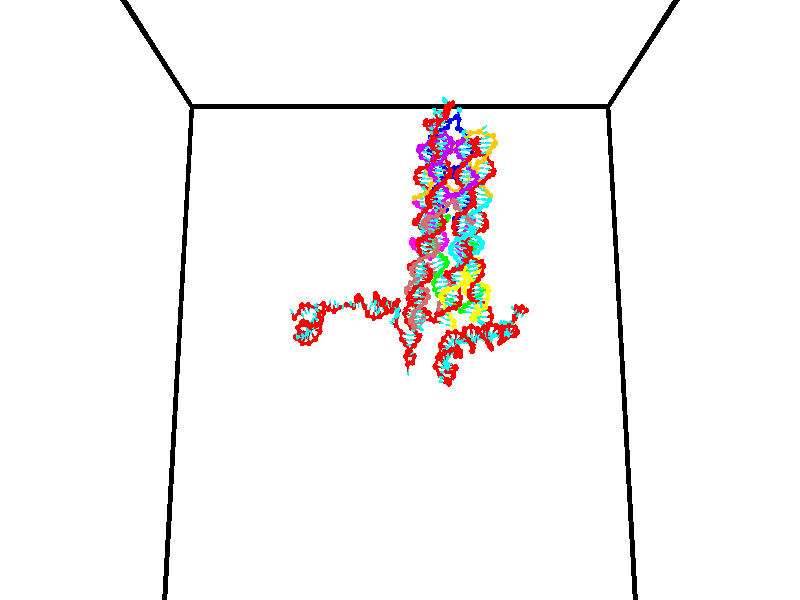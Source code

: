// switches for output
#declare DRAW_BASES = 1; // possible values are 0, 1; only relevant for DNA ribbons
#declare DRAW_BASES_TYPE = 3; // possible values are 1, 2, 3; only relevant for DNA ribbons
#declare DRAW_FOG = 0; // set to 1 to enable fog

#include "colors.inc"

#include "transforms.inc"
background { rgb <1, 1, 1>}

#default {
   normal{
       ripples 0.25
       frequency 0.20
       turbulence 0.2
       lambda 5
   }
	finish {
		phong 0.1
		phong_size 40.
	}
}

// original window dimensions: 1024x640


// camera settings

camera {
	sky <0, 0.179814, -0.983701>
	up <0, 0.179814, -0.983701>
	right 1.6 * <1, 0, 0>
	location <35, 94.9851, 44.8844>
	look_at <35, 29.7336, 32.9568>
	direction <0, -65.2515, -11.9276>
	angle 67.0682
}


# declare cpy_camera_pos = <35, 94.9851, 44.8844>;
# if (DRAW_FOG = 1)
fog {
	fog_type 2
	up vnormalize(cpy_camera_pos)
	color rgbt<1,1,1,0.3>
	distance 1e-5
	fog_alt 3e-3
	fog_offset 56
}
# end


// LIGHTS

# declare lum = 6;
global_settings {
	ambient_light rgb lum * <0.05, 0.05, 0.05>
	max_trace_level 15
}# declare cpy_direct_light_amount = 0.25;
light_source
{	1000 * <-1, -1.16352, -0.803886>,
	rgb lum * cpy_direct_light_amount
	parallel
}

light_source
{	1000 * <1, 1.16352, 0.803886>,
	rgb lum * cpy_direct_light_amount
	parallel
}

// strand 0

// nucleotide -1

// particle -1
sphere {
	<24.420738, 35.255203, 35.509781> 0.250000
	pigment { color rgbt <1,0,0,0> }
	no_shadow
}
cylinder {
	<24.242718, 35.112179, 35.181370>,  <24.135906, 35.026363, 34.984325>, 0.100000
	pigment { color rgbt <1,0,0,0> }
	no_shadow
}
cylinder {
	<24.242718, 35.112179, 35.181370>,  <24.420738, 35.255203, 35.509781>, 0.100000
	pigment { color rgbt <1,0,0,0> }
	no_shadow
}

// particle -1
sphere {
	<24.242718, 35.112179, 35.181370> 0.100000
	pigment { color rgbt <1,0,0,0> }
	no_shadow
}
sphere {
	0, 1
	scale<0.080000,0.200000,0.300000>
	matrix <-0.855531, -0.101102, 0.507784,
		-0.264570, 0.928402, -0.260907,
		-0.445050, -0.357558, -0.821025,
		24.109203, 35.004910, 34.935062>
	pigment { color rgbt <0,1,1,0> }
	no_shadow
}
cylinder {
	<24.804327, 34.875641, 34.918251>,  <24.420738, 35.255203, 35.509781>, 0.130000
	pigment { color rgbt <1,0,0,0> }
	no_shadow
}

// nucleotide -1

// particle -1
sphere {
	<24.804327, 34.875641, 34.918251> 0.250000
	pigment { color rgbt <1,0,0,0> }
	no_shadow
}
cylinder {
	<25.051985, 35.117020, 35.119251>,  <25.200579, 35.261848, 35.239853>, 0.100000
	pigment { color rgbt <1,0,0,0> }
	no_shadow
}
cylinder {
	<25.051985, 35.117020, 35.119251>,  <24.804327, 34.875641, 34.918251>, 0.100000
	pigment { color rgbt <1,0,0,0> }
	no_shadow
}

// particle -1
sphere {
	<25.051985, 35.117020, 35.119251> 0.100000
	pigment { color rgbt <1,0,0,0> }
	no_shadow
}
sphere {
	0, 1
	scale<0.080000,0.200000,0.300000>
	matrix <0.776079, -0.372551, -0.508829,
		-0.119844, 0.705021, -0.698987,
		0.619144, 0.603449, 0.502504,
		25.237728, 35.298054, 35.270004>
	pigment { color rgbt <0,1,1,0> }
	no_shadow
}
cylinder {
	<25.142162, 35.439144, 34.445160>,  <24.804327, 34.875641, 34.918251>, 0.130000
	pigment { color rgbt <1,0,0,0> }
	no_shadow
}

// nucleotide -1

// particle -1
sphere {
	<25.142162, 35.439144, 34.445160> 0.250000
	pigment { color rgbt <1,0,0,0> }
	no_shadow
}
cylinder {
	<25.351694, 35.302963, 34.757492>,  <25.477413, 35.221256, 34.944893>, 0.100000
	pigment { color rgbt <1,0,0,0> }
	no_shadow
}
cylinder {
	<25.351694, 35.302963, 34.757492>,  <25.142162, 35.439144, 34.445160>, 0.100000
	pigment { color rgbt <1,0,0,0> }
	no_shadow
}

// particle -1
sphere {
	<25.351694, 35.302963, 34.757492> 0.100000
	pigment { color rgbt <1,0,0,0> }
	no_shadow
}
sphere {
	0, 1
	scale<0.080000,0.200000,0.300000>
	matrix <0.759008, -0.229548, -0.609274,
		0.386666, 0.911812, 0.138162,
		0.523829, -0.340452, 0.780830,
		25.508842, 35.200829, 34.991741>
	pigment { color rgbt <0,1,1,0> }
	no_shadow
}
cylinder {
	<25.834484, 35.606579, 34.462090>,  <25.142162, 35.439144, 34.445160>, 0.130000
	pigment { color rgbt <1,0,0,0> }
	no_shadow
}

// nucleotide -1

// particle -1
sphere {
	<25.834484, 35.606579, 34.462090> 0.250000
	pigment { color rgbt <1,0,0,0> }
	no_shadow
}
cylinder {
	<25.814150, 35.248905, 34.640015>,  <25.801949, 35.034302, 34.746769>, 0.100000
	pigment { color rgbt <1,0,0,0> }
	no_shadow
}
cylinder {
	<25.814150, 35.248905, 34.640015>,  <25.834484, 35.606579, 34.462090>, 0.100000
	pigment { color rgbt <1,0,0,0> }
	no_shadow
}

// particle -1
sphere {
	<25.814150, 35.248905, 34.640015> 0.100000
	pigment { color rgbt <1,0,0,0> }
	no_shadow
}
sphere {
	0, 1
	scale<0.080000,0.200000,0.300000>
	matrix <0.731171, -0.336711, -0.593309,
		0.680298, 0.295070, 0.670916,
		-0.050837, -0.894181, 0.444811,
		25.798899, 34.980652, 34.773457>
	pigment { color rgbt <0,1,1,0> }
	no_shadow
}
cylinder {
	<26.513351, 35.323208, 34.608150>,  <25.834484, 35.606579, 34.462090>, 0.130000
	pigment { color rgbt <1,0,0,0> }
	no_shadow
}

// nucleotide -1

// particle -1
sphere {
	<26.513351, 35.323208, 34.608150> 0.250000
	pigment { color rgbt <1,0,0,0> }
	no_shadow
}
cylinder {
	<26.233215, 35.044937, 34.544212>,  <26.065134, 34.877975, 34.505848>, 0.100000
	pigment { color rgbt <1,0,0,0> }
	no_shadow
}
cylinder {
	<26.233215, 35.044937, 34.544212>,  <26.513351, 35.323208, 34.608150>, 0.100000
	pigment { color rgbt <1,0,0,0> }
	no_shadow
}

// particle -1
sphere {
	<26.233215, 35.044937, 34.544212> 0.100000
	pigment { color rgbt <1,0,0,0> }
	no_shadow
}
sphere {
	0, 1
	scale<0.080000,0.200000,0.300000>
	matrix <0.659631, -0.545176, -0.517368,
		0.272780, -0.467773, 0.840702,
		-0.700342, -0.695680, -0.159845,
		26.023113, 34.836231, 34.496258>
	pigment { color rgbt <0,1,1,0> }
	no_shadow
}
cylinder {
	<26.831959, 34.894905, 35.153244>,  <26.513351, 35.323208, 34.608150>, 0.130000
	pigment { color rgbt <1,0,0,0> }
	no_shadow
}

// nucleotide -1

// particle -1
sphere {
	<26.831959, 34.894905, 35.153244> 0.250000
	pigment { color rgbt <1,0,0,0> }
	no_shadow
}
cylinder {
	<26.705355, 35.173336, 35.411018>,  <26.629393, 35.340397, 35.565681>, 0.100000
	pigment { color rgbt <1,0,0,0> }
	no_shadow
}
cylinder {
	<26.705355, 35.173336, 35.411018>,  <26.831959, 34.894905, 35.153244>, 0.100000
	pigment { color rgbt <1,0,0,0> }
	no_shadow
}

// particle -1
sphere {
	<26.705355, 35.173336, 35.411018> 0.100000
	pigment { color rgbt <1,0,0,0> }
	no_shadow
}
sphere {
	0, 1
	scale<0.080000,0.200000,0.300000>
	matrix <-0.516521, -0.696280, 0.498398,
		0.795630, -0.175113, 0.579921,
		-0.316511, 0.696081, 0.644431,
		26.610401, 35.382160, 35.604347>
	pigment { color rgbt <0,1,1,0> }
	no_shadow
}
cylinder {
	<27.005800, 34.657066, 35.800648>,  <26.831959, 34.894905, 35.153244>, 0.130000
	pigment { color rgbt <1,0,0,0> }
	no_shadow
}

// nucleotide -1

// particle -1
sphere {
	<27.005800, 34.657066, 35.800648> 0.250000
	pigment { color rgbt <1,0,0,0> }
	no_shadow
}
cylinder {
	<26.721455, 34.929600, 35.870457>,  <26.550848, 35.093121, 35.912342>, 0.100000
	pigment { color rgbt <1,0,0,0> }
	no_shadow
}
cylinder {
	<26.721455, 34.929600, 35.870457>,  <27.005800, 34.657066, 35.800648>, 0.100000
	pigment { color rgbt <1,0,0,0> }
	no_shadow
}

// particle -1
sphere {
	<26.721455, 34.929600, 35.870457> 0.100000
	pigment { color rgbt <1,0,0,0> }
	no_shadow
}
sphere {
	0, 1
	scale<0.080000,0.200000,0.300000>
	matrix <-0.429927, -0.617323, 0.658843,
		0.556628, 0.393316, 0.731756,
		-0.710864, 0.681333, 0.174522,
		26.508196, 35.133999, 35.922813>
	pigment { color rgbt <0,1,1,0> }
	no_shadow
}
cylinder {
	<26.958464, 34.782925, 36.583614>,  <27.005800, 34.657066, 35.800648>, 0.130000
	pigment { color rgbt <1,0,0,0> }
	no_shadow
}

// nucleotide -1

// particle -1
sphere {
	<26.958464, 34.782925, 36.583614> 0.250000
	pigment { color rgbt <1,0,0,0> }
	no_shadow
}
cylinder {
	<26.603441, 34.901981, 36.442955>,  <26.390429, 34.973415, 36.358559>, 0.100000
	pigment { color rgbt <1,0,0,0> }
	no_shadow
}
cylinder {
	<26.603441, 34.901981, 36.442955>,  <26.958464, 34.782925, 36.583614>, 0.100000
	pigment { color rgbt <1,0,0,0> }
	no_shadow
}

// particle -1
sphere {
	<26.603441, 34.901981, 36.442955> 0.100000
	pigment { color rgbt <1,0,0,0> }
	no_shadow
}
sphere {
	0, 1
	scale<0.080000,0.200000,0.300000>
	matrix <-0.460689, -0.568117, 0.681915,
		0.003188, 0.767238, 0.641355,
		-0.887556, 0.297639, -0.351647,
		26.337175, 34.991272, 36.337460>
	pigment { color rgbt <0,1,1,0> }
	no_shadow
}
cylinder {
	<26.532385, 34.882999, 37.222527>,  <26.958464, 34.782925, 36.583614>, 0.130000
	pigment { color rgbt <1,0,0,0> }
	no_shadow
}

// nucleotide -1

// particle -1
sphere {
	<26.532385, 34.882999, 37.222527> 0.250000
	pigment { color rgbt <1,0,0,0> }
	no_shadow
}
cylinder {
	<26.280020, 34.825909, 36.917480>,  <26.128601, 34.791653, 36.734455>, 0.100000
	pigment { color rgbt <1,0,0,0> }
	no_shadow
}
cylinder {
	<26.280020, 34.825909, 36.917480>,  <26.532385, 34.882999, 37.222527>, 0.100000
	pigment { color rgbt <1,0,0,0> }
	no_shadow
}

// particle -1
sphere {
	<26.280020, 34.825909, 36.917480> 0.100000
	pigment { color rgbt <1,0,0,0> }
	no_shadow
}
sphere {
	0, 1
	scale<0.080000,0.200000,0.300000>
	matrix <-0.585884, -0.556722, 0.588898,
		-0.508615, 0.818346, 0.267621,
		-0.630913, -0.142728, -0.762612,
		26.090746, 34.783089, 36.688698>
	pigment { color rgbt <0,1,1,0> }
	no_shadow
}
cylinder {
	<25.878662, 34.892452, 37.587688>,  <26.532385, 34.882999, 37.222527>, 0.130000
	pigment { color rgbt <1,0,0,0> }
	no_shadow
}

// nucleotide -1

// particle -1
sphere {
	<25.878662, 34.892452, 37.587688> 0.250000
	pigment { color rgbt <1,0,0,0> }
	no_shadow
}
cylinder {
	<25.797529, 34.731487, 37.230606>,  <25.748850, 34.634907, 37.016357>, 0.100000
	pigment { color rgbt <1,0,0,0> }
	no_shadow
}
cylinder {
	<25.797529, 34.731487, 37.230606>,  <25.878662, 34.892452, 37.587688>, 0.100000
	pigment { color rgbt <1,0,0,0> }
	no_shadow
}

// particle -1
sphere {
	<25.797529, 34.731487, 37.230606> 0.100000
	pigment { color rgbt <1,0,0,0> }
	no_shadow
}
sphere {
	0, 1
	scale<0.080000,0.200000,0.300000>
	matrix <-0.708663, -0.568818, 0.417424,
		-0.675764, 0.717294, -0.169801,
		-0.202830, -0.402412, -0.892706,
		25.736681, 34.610764, 36.962795>
	pigment { color rgbt <0,1,1,0> }
	no_shadow
}
cylinder {
	<25.181971, 34.815014, 37.580269>,  <25.878662, 34.892452, 37.587688>, 0.130000
	pigment { color rgbt <1,0,0,0> }
	no_shadow
}

// nucleotide -1

// particle -1
sphere {
	<25.181971, 34.815014, 37.580269> 0.250000
	pigment { color rgbt <1,0,0,0> }
	no_shadow
}
cylinder {
	<25.289179, 34.594200, 37.264439>,  <25.353504, 34.461712, 37.074940>, 0.100000
	pigment { color rgbt <1,0,0,0> }
	no_shadow
}
cylinder {
	<25.289179, 34.594200, 37.264439>,  <25.181971, 34.815014, 37.580269>, 0.100000
	pigment { color rgbt <1,0,0,0> }
	no_shadow
}

// particle -1
sphere {
	<25.289179, 34.594200, 37.264439> 0.100000
	pigment { color rgbt <1,0,0,0> }
	no_shadow
}
sphere {
	0, 1
	scale<0.080000,0.200000,0.300000>
	matrix <-0.750265, -0.633726, 0.188399,
		-0.604375, 0.541892, -0.584024,
		0.268020, -0.552036, -0.789570,
		25.369585, 34.428589, 37.027569>
	pigment { color rgbt <0,1,1,0> }
	no_shadow
}
cylinder {
	<24.603167, 34.701939, 37.128376>,  <25.181971, 34.815014, 37.580269>, 0.130000
	pigment { color rgbt <1,0,0,0> }
	no_shadow
}

// nucleotide -1

// particle -1
sphere {
	<24.603167, 34.701939, 37.128376> 0.250000
	pigment { color rgbt <1,0,0,0> }
	no_shadow
}
cylinder {
	<24.870661, 34.404545, 37.126301>,  <25.031157, 34.226109, 37.125057>, 0.100000
	pigment { color rgbt <1,0,0,0> }
	no_shadow
}
cylinder {
	<24.870661, 34.404545, 37.126301>,  <24.603167, 34.701939, 37.128376>, 0.100000
	pigment { color rgbt <1,0,0,0> }
	no_shadow
}

// particle -1
sphere {
	<24.870661, 34.404545, 37.126301> 0.100000
	pigment { color rgbt <1,0,0,0> }
	no_shadow
}
sphere {
	0, 1
	scale<0.080000,0.200000,0.300000>
	matrix <-0.706672, -0.637762, 0.306388,
		-0.231103, -0.201226, -0.951892,
		0.668734, -0.743483, -0.005188,
		25.071281, 34.181499, 37.124744>
	pigment { color rgbt <0,1,1,0> }
	no_shadow
}
cylinder {
	<24.352161, 34.090912, 36.920132>,  <24.603167, 34.701939, 37.128376>, 0.130000
	pigment { color rgbt <1,0,0,0> }
	no_shadow
}

// nucleotide -1

// particle -1
sphere {
	<24.352161, 34.090912, 36.920132> 0.250000
	pigment { color rgbt <1,0,0,0> }
	no_shadow
}
cylinder {
	<24.664215, 33.920597, 37.103477>,  <24.851446, 33.818409, 37.213486>, 0.100000
	pigment { color rgbt <1,0,0,0> }
	no_shadow
}
cylinder {
	<24.664215, 33.920597, 37.103477>,  <24.352161, 34.090912, 36.920132>, 0.100000
	pigment { color rgbt <1,0,0,0> }
	no_shadow
}

// particle -1
sphere {
	<24.664215, 33.920597, 37.103477> 0.100000
	pigment { color rgbt <1,0,0,0> }
	no_shadow
}
sphere {
	0, 1
	scale<0.080000,0.200000,0.300000>
	matrix <-0.529789, -0.839302, 0.122052,
		0.332742, -0.338055, -0.880341,
		0.780132, -0.425783, 0.458369,
		24.898254, 33.792862, 37.240990>
	pigment { color rgbt <0,1,1,0> }
	no_shadow
}
cylinder {
	<24.698462, 33.561741, 36.419830>,  <24.352161, 34.090912, 36.920132>, 0.130000
	pigment { color rgbt <1,0,0,0> }
	no_shadow
}

// nucleotide -1

// particle -1
sphere {
	<24.698462, 33.561741, 36.419830> 0.250000
	pigment { color rgbt <1,0,0,0> }
	no_shadow
}
cylinder {
	<24.726021, 33.490417, 36.812454>,  <24.742558, 33.447624, 37.048027>, 0.100000
	pigment { color rgbt <1,0,0,0> }
	no_shadow
}
cylinder {
	<24.726021, 33.490417, 36.812454>,  <24.698462, 33.561741, 36.419830>, 0.100000
	pigment { color rgbt <1,0,0,0> }
	no_shadow
}

// particle -1
sphere {
	<24.726021, 33.490417, 36.812454> 0.100000
	pigment { color rgbt <1,0,0,0> }
	no_shadow
}
sphere {
	0, 1
	scale<0.080000,0.200000,0.300000>
	matrix <-0.425321, -0.895250, -0.132775,
		0.902416, -0.408329, -0.137522,
		0.068900, -0.178309, 0.981559,
		24.746691, 33.436924, 37.106922>
	pigment { color rgbt <0,1,1,0> }
	no_shadow
}
cylinder {
	<24.999699, 32.897900, 36.454922>,  <24.698462, 33.561741, 36.419830>, 0.130000
	pigment { color rgbt <1,0,0,0> }
	no_shadow
}

// nucleotide -1

// particle -1
sphere {
	<24.999699, 32.897900, 36.454922> 0.250000
	pigment { color rgbt <1,0,0,0> }
	no_shadow
}
cylinder {
	<24.813143, 32.945091, 36.805592>,  <24.701210, 32.973408, 37.015995>, 0.100000
	pigment { color rgbt <1,0,0,0> }
	no_shadow
}
cylinder {
	<24.813143, 32.945091, 36.805592>,  <24.999699, 32.897900, 36.454922>, 0.100000
	pigment { color rgbt <1,0,0,0> }
	no_shadow
}

// particle -1
sphere {
	<24.813143, 32.945091, 36.805592> 0.100000
	pigment { color rgbt <1,0,0,0> }
	no_shadow
}
sphere {
	0, 1
	scale<0.080000,0.200000,0.300000>
	matrix <-0.342113, -0.938002, -0.055771,
		0.815744, -0.325933, 0.477838,
		-0.466390, 0.117979, 0.876676,
		24.673225, 32.980484, 37.068596>
	pigment { color rgbt <0,1,1,0> }
	no_shadow
}
cylinder {
	<25.511061, 33.297211, 36.819115>,  <24.999699, 32.897900, 36.454922>, 0.130000
	pigment { color rgbt <1,0,0,0> }
	no_shadow
}

// nucleotide -1

// particle -1
sphere {
	<25.511061, 33.297211, 36.819115> 0.250000
	pigment { color rgbt <1,0,0,0> }
	no_shadow
}
cylinder {
	<25.283157, 33.624313, 36.786484>,  <25.146416, 33.820576, 36.766907>, 0.100000
	pigment { color rgbt <1,0,0,0> }
	no_shadow
}
cylinder {
	<25.283157, 33.624313, 36.786484>,  <25.511061, 33.297211, 36.819115>, 0.100000
	pigment { color rgbt <1,0,0,0> }
	no_shadow
}

// particle -1
sphere {
	<25.283157, 33.624313, 36.786484> 0.100000
	pigment { color rgbt <1,0,0,0> }
	no_shadow
}
sphere {
	0, 1
	scale<0.080000,0.200000,0.300000>
	matrix <0.715990, 0.445216, -0.537718,
		-0.403401, -0.364779, -0.839169,
		-0.569760, 0.817752, -0.081578,
		25.112230, 33.869640, 36.762009>
	pigment { color rgbt <0,1,1,0> }
	no_shadow
}
cylinder {
	<25.761187, 33.486568, 36.167103>,  <25.511061, 33.297211, 36.819115>, 0.130000
	pigment { color rgbt <1,0,0,0> }
	no_shadow
}

// nucleotide -1

// particle -1
sphere {
	<25.761187, 33.486568, 36.167103> 0.250000
	pigment { color rgbt <1,0,0,0> }
	no_shadow
}
cylinder {
	<25.630211, 33.772171, 36.414646>,  <25.551626, 33.943531, 36.563171>, 0.100000
	pigment { color rgbt <1,0,0,0> }
	no_shadow
}
cylinder {
	<25.630211, 33.772171, 36.414646>,  <25.761187, 33.486568, 36.167103>, 0.100000
	pigment { color rgbt <1,0,0,0> }
	no_shadow
}

// particle -1
sphere {
	<25.630211, 33.772171, 36.414646> 0.100000
	pigment { color rgbt <1,0,0,0> }
	no_shadow
}
sphere {
	0, 1
	scale<0.080000,0.200000,0.300000>
	matrix <0.664632, 0.639583, -0.386263,
		-0.671602, 0.284833, -0.683974,
		-0.327438, 0.714006, 0.618854,
		25.531979, 33.986374, 36.600304>
	pigment { color rgbt <0,1,1,0> }
	no_shadow
}
cylinder {
	<25.553608, 34.127731, 35.732471>,  <25.761187, 33.486568, 36.167103>, 0.130000
	pigment { color rgbt <1,0,0,0> }
	no_shadow
}

// nucleotide -1

// particle -1
sphere {
	<25.553608, 34.127731, 35.732471> 0.250000
	pigment { color rgbt <1,0,0,0> }
	no_shadow
}
cylinder {
	<25.604687, 34.267193, 36.103878>,  <25.635334, 34.350868, 36.326721>, 0.100000
	pigment { color rgbt <1,0,0,0> }
	no_shadow
}
cylinder {
	<25.604687, 34.267193, 36.103878>,  <25.553608, 34.127731, 35.732471>, 0.100000
	pigment { color rgbt <1,0,0,0> }
	no_shadow
}

// particle -1
sphere {
	<25.604687, 34.267193, 36.103878> 0.100000
	pigment { color rgbt <1,0,0,0> }
	no_shadow
}
sphere {
	0, 1
	scale<0.080000,0.200000,0.300000>
	matrix <0.427753, 0.825274, -0.368714,
		-0.894830, 0.444258, -0.043752,
		0.127696, 0.348652, 0.928513,
		25.642996, 34.371788, 36.382431>
	pigment { color rgbt <0,1,1,0> }
	no_shadow
}
cylinder {
	<25.231625, 34.734550, 35.698704>,  <25.553608, 34.127731, 35.732471>, 0.130000
	pigment { color rgbt <1,0,0,0> }
	no_shadow
}

// nucleotide -1

// particle -1
sphere {
	<25.231625, 34.734550, 35.698704> 0.250000
	pigment { color rgbt <1,0,0,0> }
	no_shadow
}
cylinder {
	<25.488029, 34.743118, 36.005596>,  <25.641872, 34.748260, 36.189732>, 0.100000
	pigment { color rgbt <1,0,0,0> }
	no_shadow
}
cylinder {
	<25.488029, 34.743118, 36.005596>,  <25.231625, 34.734550, 35.698704>, 0.100000
	pigment { color rgbt <1,0,0,0> }
	no_shadow
}

// particle -1
sphere {
	<25.488029, 34.743118, 36.005596> 0.100000
	pigment { color rgbt <1,0,0,0> }
	no_shadow
}
sphere {
	0, 1
	scale<0.080000,0.200000,0.300000>
	matrix <0.468905, 0.780448, -0.413556,
		-0.607644, 0.624853, 0.490232,
		0.641012, 0.021423, 0.767232,
		25.680334, 34.749546, 36.235767>
	pigment { color rgbt <0,1,1,0> }
	no_shadow
}
cylinder {
	<25.162357, 35.404324, 35.903194>,  <25.231625, 34.734550, 35.698704>, 0.130000
	pigment { color rgbt <1,0,0,0> }
	no_shadow
}

// nucleotide -1

// particle -1
sphere {
	<25.162357, 35.404324, 35.903194> 0.250000
	pigment { color rgbt <1,0,0,0> }
	no_shadow
}
cylinder {
	<25.515205, 35.251873, 36.013905>,  <25.726913, 35.160404, 36.080330>, 0.100000
	pigment { color rgbt <1,0,0,0> }
	no_shadow
}
cylinder {
	<25.515205, 35.251873, 36.013905>,  <25.162357, 35.404324, 35.903194>, 0.100000
	pigment { color rgbt <1,0,0,0> }
	no_shadow
}

// particle -1
sphere {
	<25.515205, 35.251873, 36.013905> 0.100000
	pigment { color rgbt <1,0,0,0> }
	no_shadow
}
sphere {
	0, 1
	scale<0.080000,0.200000,0.300000>
	matrix <0.470928, 0.701757, -0.534569,
		0.009509, 0.601896, 0.798518,
		0.882120, -0.381128, 0.276777,
		25.779842, 35.137535, 36.096939>
	pigment { color rgbt <0,1,1,0> }
	no_shadow
}
cylinder {
	<24.888966, 35.841984, 36.403481>,  <25.162357, 35.404324, 35.903194>, 0.130000
	pigment { color rgbt <1,0,0,0> }
	no_shadow
}

// nucleotide -1

// particle -1
sphere {
	<24.888966, 35.841984, 36.403481> 0.250000
	pigment { color rgbt <1,0,0,0> }
	no_shadow
}
cylinder {
	<24.893713, 35.846470, 36.803429>,  <24.896563, 35.849163, 37.043396>, 0.100000
	pigment { color rgbt <1,0,0,0> }
	no_shadow
}
cylinder {
	<24.893713, 35.846470, 36.803429>,  <24.888966, 35.841984, 36.403481>, 0.100000
	pigment { color rgbt <1,0,0,0> }
	no_shadow
}

// particle -1
sphere {
	<24.893713, 35.846470, 36.803429> 0.100000
	pigment { color rgbt <1,0,0,0> }
	no_shadow
}
sphere {
	0, 1
	scale<0.080000,0.200000,0.300000>
	matrix <0.379898, 0.924909, -0.014886,
		-0.924952, 0.380024, 0.006718,
		0.011871, 0.011217, 0.999867,
		24.897274, 35.849834, 37.103390>
	pigment { color rgbt <0,1,1,0> }
	no_shadow
}
cylinder {
	<25.558039, 35.960281, 36.098949>,  <24.888966, 35.841984, 36.403481>, 0.130000
	pigment { color rgbt <1,0,0,0> }
	no_shadow
}

// nucleotide -1

// particle -1
sphere {
	<25.558039, 35.960281, 36.098949> 0.250000
	pigment { color rgbt <1,0,0,0> }
	no_shadow
}
cylinder {
	<25.853615, 35.698483, 36.034954>,  <26.030960, 35.541401, 35.996559>, 0.100000
	pigment { color rgbt <1,0,0,0> }
	no_shadow
}
cylinder {
	<25.853615, 35.698483, 36.034954>,  <25.558039, 35.960281, 36.098949>, 0.100000
	pigment { color rgbt <1,0,0,0> }
	no_shadow
}

// particle -1
sphere {
	<25.853615, 35.698483, 36.034954> 0.100000
	pigment { color rgbt <1,0,0,0> }
	no_shadow
}
sphere {
	0, 1
	scale<0.080000,0.200000,0.300000>
	matrix <0.531374, 0.712093, -0.458874,
		0.414257, 0.254069, 0.873979,
		0.738940, -0.654502, -0.159984,
		26.075296, 35.502132, 35.986958>
	pigment { color rgbt <0,1,1,0> }
	no_shadow
}
cylinder {
	<26.132679, 36.321972, 36.368462>,  <25.558039, 35.960281, 36.098949>, 0.130000
	pigment { color rgbt <1,0,0,0> }
	no_shadow
}

// nucleotide -1

// particle -1
sphere {
	<26.132679, 36.321972, 36.368462> 0.250000
	pigment { color rgbt <1,0,0,0> }
	no_shadow
}
cylinder {
	<26.247433, 36.032864, 36.116974>,  <26.316286, 35.859398, 35.966080>, 0.100000
	pigment { color rgbt <1,0,0,0> }
	no_shadow
}
cylinder {
	<26.247433, 36.032864, 36.116974>,  <26.132679, 36.321972, 36.368462>, 0.100000
	pigment { color rgbt <1,0,0,0> }
	no_shadow
}

// particle -1
sphere {
	<26.247433, 36.032864, 36.116974> 0.100000
	pigment { color rgbt <1,0,0,0> }
	no_shadow
}
sphere {
	0, 1
	scale<0.080000,0.200000,0.300000>
	matrix <0.516555, 0.669438, -0.533877,
		0.806764, -0.171608, 0.565405,
		0.286886, -0.722775, -0.628723,
		26.333498, 35.816032, 35.928356>
	pigment { color rgbt <0,1,1,0> }
	no_shadow
}
cylinder {
	<26.810965, 36.545242, 36.295185>,  <26.132679, 36.321972, 36.368462>, 0.130000
	pigment { color rgbt <1,0,0,0> }
	no_shadow
}

// nucleotide -1

// particle -1
sphere {
	<26.810965, 36.545242, 36.295185> 0.250000
	pigment { color rgbt <1,0,0,0> }
	no_shadow
}
cylinder {
	<26.664858, 36.316952, 36.001015>,  <26.577194, 36.179977, 35.824512>, 0.100000
	pigment { color rgbt <1,0,0,0> }
	no_shadow
}
cylinder {
	<26.664858, 36.316952, 36.001015>,  <26.810965, 36.545242, 36.295185>, 0.100000
	pigment { color rgbt <1,0,0,0> }
	no_shadow
}

// particle -1
sphere {
	<26.664858, 36.316952, 36.001015> 0.100000
	pigment { color rgbt <1,0,0,0> }
	no_shadow
}
sphere {
	0, 1
	scale<0.080000,0.200000,0.300000>
	matrix <0.395914, 0.619760, -0.677606,
		0.842515, -0.538673, -0.000420,
		-0.365268, -0.570726, -0.735426,
		26.555277, 36.145733, 35.780388>
	pigment { color rgbt <0,1,1,0> }
	no_shadow
}
cylinder {
	<27.297897, 36.265625, 35.799610>,  <26.810965, 36.545242, 36.295185>, 0.130000
	pigment { color rgbt <1,0,0,0> }
	no_shadow
}

// nucleotide -1

// particle -1
sphere {
	<27.297897, 36.265625, 35.799610> 0.250000
	pigment { color rgbt <1,0,0,0> }
	no_shadow
}
cylinder {
	<26.960094, 36.274715, 35.585587>,  <26.757412, 36.280170, 35.457172>, 0.100000
	pigment { color rgbt <1,0,0,0> }
	no_shadow
}
cylinder {
	<26.960094, 36.274715, 35.585587>,  <27.297897, 36.265625, 35.799610>, 0.100000
	pigment { color rgbt <1,0,0,0> }
	no_shadow
}

// particle -1
sphere {
	<26.960094, 36.274715, 35.585587> 0.100000
	pigment { color rgbt <1,0,0,0> }
	no_shadow
}
sphere {
	0, 1
	scale<0.080000,0.200000,0.300000>
	matrix <0.457832, 0.548965, -0.699304,
		0.277837, -0.835536, -0.474010,
		-0.844509, 0.022725, -0.535058,
		26.706741, 36.281532, 35.425068>
	pigment { color rgbt <0,1,1,0> }
	no_shadow
}
cylinder {
	<27.527308, 36.596111, 35.256504>,  <27.297897, 36.265625, 35.799610>, 0.130000
	pigment { color rgbt <1,0,0,0> }
	no_shadow
}

// nucleotide -1

// particle -1
sphere {
	<27.527308, 36.596111, 35.256504> 0.250000
	pigment { color rgbt <1,0,0,0> }
	no_shadow
}
cylinder {
	<27.153788, 36.553627, 35.119835>,  <26.929676, 36.528137, 35.037834>, 0.100000
	pigment { color rgbt <1,0,0,0> }
	no_shadow
}
cylinder {
	<27.153788, 36.553627, 35.119835>,  <27.527308, 36.596111, 35.256504>, 0.100000
	pigment { color rgbt <1,0,0,0> }
	no_shadow
}

// particle -1
sphere {
	<27.153788, 36.553627, 35.119835> 0.100000
	pigment { color rgbt <1,0,0,0> }
	no_shadow
}
sphere {
	0, 1
	scale<0.080000,0.200000,0.300000>
	matrix <0.173128, 0.701568, -0.691252,
		0.313125, -0.704643, -0.636735,
		-0.933799, -0.106212, -0.341672,
		26.873648, 36.521763, 35.017334>
	pigment { color rgbt <0,1,1,0> }
	no_shadow
}
cylinder {
	<27.503340, 36.679485, 34.563477>,  <27.527308, 36.596111, 35.256504>, 0.130000
	pigment { color rgbt <1,0,0,0> }
	no_shadow
}

// nucleotide -1

// particle -1
sphere {
	<27.503340, 36.679485, 34.563477> 0.250000
	pigment { color rgbt <1,0,0,0> }
	no_shadow
}
cylinder {
	<27.112522, 36.724342, 34.635929>,  <26.878031, 36.751255, 34.679401>, 0.100000
	pigment { color rgbt <1,0,0,0> }
	no_shadow
}
cylinder {
	<27.112522, 36.724342, 34.635929>,  <27.503340, 36.679485, 34.563477>, 0.100000
	pigment { color rgbt <1,0,0,0> }
	no_shadow
}

// particle -1
sphere {
	<27.112522, 36.724342, 34.635929> 0.100000
	pigment { color rgbt <1,0,0,0> }
	no_shadow
}
sphere {
	0, 1
	scale<0.080000,0.200000,0.300000>
	matrix <0.005619, 0.863512, -0.504298,
		-0.212967, -0.491703, -0.844319,
		-0.977043, 0.112143, 0.181136,
		26.819408, 36.757984, 34.690269>
	pigment { color rgbt <0,1,1,0> }
	no_shadow
}
cylinder {
	<27.936838, 36.057514, 34.865948>,  <27.503340, 36.679485, 34.563477>, 0.130000
	pigment { color rgbt <1,0,0,0> }
	no_shadow
}

// nucleotide -1

// particle -1
sphere {
	<27.936838, 36.057514, 34.865948> 0.250000
	pigment { color rgbt <1,0,0,0> }
	no_shadow
}
cylinder {
	<27.992304, 35.857803, 34.523838>,  <28.025583, 35.737976, 34.318573>, 0.100000
	pigment { color rgbt <1,0,0,0> }
	no_shadow
}
cylinder {
	<27.992304, 35.857803, 34.523838>,  <27.936838, 36.057514, 34.865948>, 0.100000
	pigment { color rgbt <1,0,0,0> }
	no_shadow
}

// particle -1
sphere {
	<27.992304, 35.857803, 34.523838> 0.100000
	pigment { color rgbt <1,0,0,0> }
	no_shadow
}
sphere {
	0, 1
	scale<0.080000,0.200000,0.300000>
	matrix <0.971773, 0.235038, 0.020345,
		0.190865, -0.833957, 0.517771,
		0.138663, -0.499273, -0.855277,
		28.033903, 35.708023, 34.267254>
	pigment { color rgbt <0,1,1,0> }
	no_shadow
}
cylinder {
	<28.420639, 35.580288, 34.981491>,  <27.936838, 36.057514, 34.865948>, 0.130000
	pigment { color rgbt <1,0,0,0> }
	no_shadow
}

// nucleotide -1

// particle -1
sphere {
	<28.420639, 35.580288, 34.981491> 0.250000
	pigment { color rgbt <1,0,0,0> }
	no_shadow
}
cylinder {
	<28.466105, 35.764641, 34.629429>,  <28.493383, 35.875252, 34.418194>, 0.100000
	pigment { color rgbt <1,0,0,0> }
	no_shadow
}
cylinder {
	<28.466105, 35.764641, 34.629429>,  <28.420639, 35.580288, 34.981491>, 0.100000
	pigment { color rgbt <1,0,0,0> }
	no_shadow
}

// particle -1
sphere {
	<28.466105, 35.764641, 34.629429> 0.100000
	pigment { color rgbt <1,0,0,0> }
	no_shadow
}
sphere {
	0, 1
	scale<0.080000,0.200000,0.300000>
	matrix <0.970727, 0.137152, 0.197176,
		0.211590, -0.876800, -0.431800,
		0.113662, 0.460880, -0.880154,
		28.500202, 35.902905, 34.365383>
	pigment { color rgbt <0,1,1,0> }
	no_shadow
}
cylinder {
	<28.892902, 35.212753, 34.599220>,  <28.420639, 35.580288, 34.981491>, 0.130000
	pigment { color rgbt <1,0,0,0> }
	no_shadow
}

// nucleotide -1

// particle -1
sphere {
	<28.892902, 35.212753, 34.599220> 0.250000
	pigment { color rgbt <1,0,0,0> }
	no_shadow
}
cylinder {
	<28.863564, 35.609699, 34.559570>,  <28.845961, 35.847866, 34.535782>, 0.100000
	pigment { color rgbt <1,0,0,0> }
	no_shadow
}
cylinder {
	<28.863564, 35.609699, 34.559570>,  <28.892902, 35.212753, 34.599220>, 0.100000
	pigment { color rgbt <1,0,0,0> }
	no_shadow
}

// particle -1
sphere {
	<28.863564, 35.609699, 34.559570> 0.100000
	pigment { color rgbt <1,0,0,0> }
	no_shadow
}
sphere {
	0, 1
	scale<0.080000,0.200000,0.300000>
	matrix <0.975954, 0.091876, 0.197666,
		0.205265, -0.082242, -0.975245,
		-0.073345, 0.992368, -0.099123,
		28.841560, 35.907410, 34.529835>
	pigment { color rgbt <0,1,1,0> }
	no_shadow
}
cylinder {
	<29.621067, 35.372173, 34.377789>,  <28.892902, 35.212753, 34.599220>, 0.130000
	pigment { color rgbt <1,0,0,0> }
	no_shadow
}

// nucleotide -1

// particle -1
sphere {
	<29.621067, 35.372173, 34.377789> 0.250000
	pigment { color rgbt <1,0,0,0> }
	no_shadow
}
cylinder {
	<29.472797, 35.710873, 34.530434>,  <29.383835, 35.914093, 34.622021>, 0.100000
	pigment { color rgbt <1,0,0,0> }
	no_shadow
}
cylinder {
	<29.472797, 35.710873, 34.530434>,  <29.621067, 35.372173, 34.377789>, 0.100000
	pigment { color rgbt <1,0,0,0> }
	no_shadow
}

// particle -1
sphere {
	<29.472797, 35.710873, 34.530434> 0.100000
	pigment { color rgbt <1,0,0,0> }
	no_shadow
}
sphere {
	0, 1
	scale<0.080000,0.200000,0.300000>
	matrix <0.921260, 0.283086, 0.266726,
		0.117820, 0.450430, -0.885003,
		-0.370674, 0.846744, 0.381610,
		29.361595, 35.964897, 34.644917>
	pigment { color rgbt <0,1,1,0> }
	no_shadow
}
cylinder {
	<30.379660, 35.478931, 34.597870>,  <29.621067, 35.372173, 34.377789>, 0.130000
	pigment { color rgbt <1,0,0,0> }
	no_shadow
}

// nucleotide -1

// particle -1
sphere {
	<30.379660, 35.478931, 34.597870> 0.250000
	pigment { color rgbt <1,0,0,0> }
	no_shadow
}
cylinder {
	<30.243111, 35.835491, 34.478619>,  <30.161182, 36.049427, 34.407070>, 0.100000
	pigment { color rgbt <1,0,0,0> }
	no_shadow
}
cylinder {
	<30.243111, 35.835491, 34.478619>,  <30.379660, 35.478931, 34.597870>, 0.100000
	pigment { color rgbt <1,0,0,0> }
	no_shadow
}

// particle -1
sphere {
	<30.243111, 35.835491, 34.478619> 0.100000
	pigment { color rgbt <1,0,0,0> }
	no_shadow
}
sphere {
	0, 1
	scale<0.080000,0.200000,0.300000>
	matrix <0.872557, 0.418458, 0.252067,
		0.349443, -0.174081, -0.920644,
		-0.341370, 0.891397, -0.298123,
		30.140699, 36.102909, 34.389183>
	pigment { color rgbt <0,1,1,0> }
	no_shadow
}
cylinder {
	<30.664282, 35.866024, 33.901573>,  <30.379660, 35.478931, 34.597870>, 0.130000
	pigment { color rgbt <1,0,0,0> }
	no_shadow
}

// nucleotide -1

// particle -1
sphere {
	<30.664282, 35.866024, 33.901573> 0.250000
	pigment { color rgbt <1,0,0,0> }
	no_shadow
}
cylinder {
	<30.571968, 36.051304, 34.243843>,  <30.516581, 36.162472, 34.449207>, 0.100000
	pigment { color rgbt <1,0,0,0> }
	no_shadow
}
cylinder {
	<30.571968, 36.051304, 34.243843>,  <30.664282, 35.866024, 33.901573>, 0.100000
	pigment { color rgbt <1,0,0,0> }
	no_shadow
}

// particle -1
sphere {
	<30.571968, 36.051304, 34.243843> 0.100000
	pigment { color rgbt <1,0,0,0> }
	no_shadow
}
sphere {
	0, 1
	scale<0.080000,0.200000,0.300000>
	matrix <0.963899, 0.228867, 0.136080,
		-0.132804, 0.856193, -0.499296,
		-0.230784, 0.463199, 0.855678,
		30.502733, 36.190262, 34.500546>
	pigment { color rgbt <0,1,1,0> }
	no_shadow
}
cylinder {
	<30.922110, 36.526180, 33.866680>,  <30.664282, 35.866024, 33.901573>, 0.130000
	pigment { color rgbt <1,0,0,0> }
	no_shadow
}

// nucleotide -1

// particle -1
sphere {
	<30.922110, 36.526180, 33.866680> 0.250000
	pigment { color rgbt <1,0,0,0> }
	no_shadow
}
cylinder {
	<30.907492, 36.392670, 34.243458>,  <30.898720, 36.312561, 34.469524>, 0.100000
	pigment { color rgbt <1,0,0,0> }
	no_shadow
}
cylinder {
	<30.907492, 36.392670, 34.243458>,  <30.922110, 36.526180, 33.866680>, 0.100000
	pigment { color rgbt <1,0,0,0> }
	no_shadow
}

// particle -1
sphere {
	<30.907492, 36.392670, 34.243458> 0.100000
	pigment { color rgbt <1,0,0,0> }
	no_shadow
}
sphere {
	0, 1
	scale<0.080000,0.200000,0.300000>
	matrix <0.980476, 0.170262, 0.098375,
		-0.193212, 0.927148, 0.321039,
		-0.036547, -0.333778, 0.941943,
		30.896528, 36.292538, 34.526039>
	pigment { color rgbt <0,1,1,0> }
	no_shadow
}
cylinder {
	<31.208750, 37.111607, 34.263351>,  <30.922110, 36.526180, 33.866680>, 0.130000
	pigment { color rgbt <1,0,0,0> }
	no_shadow
}

// nucleotide -1

// particle -1
sphere {
	<31.208750, 37.111607, 34.263351> 0.250000
	pigment { color rgbt <1,0,0,0> }
	no_shadow
}
cylinder {
	<31.266935, 36.758633, 34.442303>,  <31.301846, 36.546848, 34.549675>, 0.100000
	pigment { color rgbt <1,0,0,0> }
	no_shadow
}
cylinder {
	<31.266935, 36.758633, 34.442303>,  <31.208750, 37.111607, 34.263351>, 0.100000
	pigment { color rgbt <1,0,0,0> }
	no_shadow
}

// particle -1
sphere {
	<31.266935, 36.758633, 34.442303> 0.100000
	pigment { color rgbt <1,0,0,0> }
	no_shadow
}
sphere {
	0, 1
	scale<0.080000,0.200000,0.300000>
	matrix <0.945899, 0.256598, 0.198577,
		-0.290028, 0.394288, 0.872021,
		0.145462, -0.882436, 0.447378,
		31.310574, 36.493900, 34.576515>
	pigment { color rgbt <0,1,1,0> }
	no_shadow
}
cylinder {
	<31.579243, 37.270336, 34.904369>,  <31.208750, 37.111607, 34.263351>, 0.130000
	pigment { color rgbt <1,0,0,0> }
	no_shadow
}

// nucleotide -1

// particle -1
sphere {
	<31.579243, 37.270336, 34.904369> 0.250000
	pigment { color rgbt <1,0,0,0> }
	no_shadow
}
cylinder {
	<31.661459, 36.896446, 34.788410>,  <31.710789, 36.672112, 34.718834>, 0.100000
	pigment { color rgbt <1,0,0,0> }
	no_shadow
}
cylinder {
	<31.661459, 36.896446, 34.788410>,  <31.579243, 37.270336, 34.904369>, 0.100000
	pigment { color rgbt <1,0,0,0> }
	no_shadow
}

// particle -1
sphere {
	<31.661459, 36.896446, 34.788410> 0.100000
	pigment { color rgbt <1,0,0,0> }
	no_shadow
}
sphere {
	0, 1
	scale<0.080000,0.200000,0.300000>
	matrix <0.927091, 0.091091, 0.363599,
		-0.313457, -0.343499, 0.885298,
		0.205538, -0.934725, -0.289902,
		31.723120, 36.616028, 34.701439>
	pigment { color rgbt <0,1,1,0> }
	no_shadow
}
cylinder {
	<31.853975, 36.913666, 35.510876>,  <31.579243, 37.270336, 34.904369>, 0.130000
	pigment { color rgbt <1,0,0,0> }
	no_shadow
}

// nucleotide -1

// particle -1
sphere {
	<31.853975, 36.913666, 35.510876> 0.250000
	pigment { color rgbt <1,0,0,0> }
	no_shadow
}
cylinder {
	<31.971313, 36.736130, 35.172184>,  <32.041718, 36.629608, 34.968967>, 0.100000
	pigment { color rgbt <1,0,0,0> }
	no_shadow
}
cylinder {
	<31.971313, 36.736130, 35.172184>,  <31.853975, 36.913666, 35.510876>, 0.100000
	pigment { color rgbt <1,0,0,0> }
	no_shadow
}

// particle -1
sphere {
	<31.971313, 36.736130, 35.172184> 0.100000
	pigment { color rgbt <1,0,0,0> }
	no_shadow
}
sphere {
	0, 1
	scale<0.080000,0.200000,0.300000>
	matrix <0.955587, 0.109874, 0.273462,
		-0.028340, -0.889344, 0.456359,
		0.293343, -0.443841, -0.846732,
		32.059315, 36.602978, 34.918163>
	pigment { color rgbt <0,1,1,0> }
	no_shadow
}
cylinder {
	<32.436867, 36.474400, 35.687401>,  <31.853975, 36.913666, 35.510876>, 0.130000
	pigment { color rgbt <1,0,0,0> }
	no_shadow
}

// nucleotide -1

// particle -1
sphere {
	<32.436867, 36.474400, 35.687401> 0.250000
	pigment { color rgbt <1,0,0,0> }
	no_shadow
}
cylinder {
	<32.486000, 36.529510, 35.294273>,  <32.515480, 36.562576, 35.058395>, 0.100000
	pigment { color rgbt <1,0,0,0> }
	no_shadow
}
cylinder {
	<32.486000, 36.529510, 35.294273>,  <32.436867, 36.474400, 35.687401>, 0.100000
	pigment { color rgbt <1,0,0,0> }
	no_shadow
}

// particle -1
sphere {
	<32.486000, 36.529510, 35.294273> 0.100000
	pigment { color rgbt <1,0,0,0> }
	no_shadow
}
sphere {
	0, 1
	scale<0.080000,0.200000,0.300000>
	matrix <0.981135, 0.132108, 0.141143,
		0.149283, -0.981614, -0.118945,
		0.122835, 0.137772, -0.982818,
		32.522850, 36.570843, 34.999428>
	pigment { color rgbt <0,1,1,0> }
	no_shadow
}
cylinder {
	<33.025177, 36.097446, 35.486427>,  <32.436867, 36.474400, 35.687401>, 0.130000
	pigment { color rgbt <1,0,0,0> }
	no_shadow
}

// nucleotide -1

// particle -1
sphere {
	<33.025177, 36.097446, 35.486427> 0.250000
	pigment { color rgbt <1,0,0,0> }
	no_shadow
}
cylinder {
	<32.996647, 36.390427, 35.215595>,  <32.979530, 36.566216, 35.053097>, 0.100000
	pigment { color rgbt <1,0,0,0> }
	no_shadow
}
cylinder {
	<32.996647, 36.390427, 35.215595>,  <33.025177, 36.097446, 35.486427>, 0.100000
	pigment { color rgbt <1,0,0,0> }
	no_shadow
}

// particle -1
sphere {
	<32.996647, 36.390427, 35.215595> 0.100000
	pigment { color rgbt <1,0,0,0> }
	no_shadow
}
sphere {
	0, 1
	scale<0.080000,0.200000,0.300000>
	matrix <0.980724, 0.175295, 0.086322,
		0.181914, -0.657869, -0.730833,
		-0.071323, 0.732448, -0.677076,
		32.975250, 36.610161, 35.012474>
	pigment { color rgbt <0,1,1,0> }
	no_shadow
}
cylinder {
	<33.690502, 36.187042, 35.147903>,  <33.025177, 36.097446, 35.486427>, 0.130000
	pigment { color rgbt <1,0,0,0> }
	no_shadow
}

// nucleotide -1

// particle -1
sphere {
	<33.690502, 36.187042, 35.147903> 0.250000
	pigment { color rgbt <1,0,0,0> }
	no_shadow
}
cylinder {
	<33.522263, 36.538177, 35.056259>,  <33.421318, 36.748859, 35.001270>, 0.100000
	pigment { color rgbt <1,0,0,0> }
	no_shadow
}
cylinder {
	<33.522263, 36.538177, 35.056259>,  <33.690502, 36.187042, 35.147903>, 0.100000
	pigment { color rgbt <1,0,0,0> }
	no_shadow
}

// particle -1
sphere {
	<33.522263, 36.538177, 35.056259> 0.100000
	pigment { color rgbt <1,0,0,0> }
	no_shadow
}
sphere {
	0, 1
	scale<0.080000,0.200000,0.300000>
	matrix <0.903240, 0.428878, -0.014896,
		0.085185, -0.213210, -0.973286,
		-0.420596, 0.877841, -0.229114,
		33.396084, 36.801529, 34.987526>
	pigment { color rgbt <0,1,1,0> }
	no_shadow
}
cylinder {
	<34.163277, 36.789864, 35.168087>,  <33.690502, 36.187042, 35.147903>, 0.130000
	pigment { color rgbt <1,0,0,0> }
	no_shadow
}

// nucleotide -1

// particle -1
sphere {
	<34.163277, 36.789864, 35.168087> 0.250000
	pigment { color rgbt <1,0,0,0> }
	no_shadow
}
cylinder {
	<34.161324, 36.995628, 34.825077>,  <34.160152, 37.119087, 34.619270>, 0.100000
	pigment { color rgbt <1,0,0,0> }
	no_shadow
}
cylinder {
	<34.161324, 36.995628, 34.825077>,  <34.163277, 36.789864, 35.168087>, 0.100000
	pigment { color rgbt <1,0,0,0> }
	no_shadow
}

// particle -1
sphere {
	<34.161324, 36.995628, 34.825077> 0.100000
	pigment { color rgbt <1,0,0,0> }
	no_shadow
}
sphere {
	0, 1
	scale<0.080000,0.200000,0.300000>
	matrix <-0.998651, 0.041824, 0.030778,
		0.051698, 0.856520, 0.513518,
		-0.004885, 0.514416, -0.857526,
		34.159859, 37.149952, 34.567818>
	pigment { color rgbt <0,1,1,0> }
	no_shadow
}
cylinder {
	<33.737045, 37.422066, 35.204510>,  <34.163277, 36.789864, 35.168087>, 0.130000
	pigment { color rgbt <1,0,0,0> }
	no_shadow
}

// nucleotide -1

// particle -1
sphere {
	<33.737045, 37.422066, 35.204510> 0.250000
	pigment { color rgbt <1,0,0,0> }
	no_shadow
}
cylinder {
	<33.749878, 37.215557, 34.862179>,  <33.757580, 37.091652, 34.656780>, 0.100000
	pigment { color rgbt <1,0,0,0> }
	no_shadow
}
cylinder {
	<33.749878, 37.215557, 34.862179>,  <33.737045, 37.422066, 35.204510>, 0.100000
	pigment { color rgbt <1,0,0,0> }
	no_shadow
}

// particle -1
sphere {
	<33.749878, 37.215557, 34.862179> 0.100000
	pigment { color rgbt <1,0,0,0> }
	no_shadow
}
sphere {
	0, 1
	scale<0.080000,0.200000,0.300000>
	matrix <-0.978506, -0.190744, 0.078381,
		-0.203709, 0.834913, -0.511295,
		0.032085, -0.516272, -0.855823,
		33.759502, 37.060677, 34.605431>
	pigment { color rgbt <0,1,1,0> }
	no_shadow
}
cylinder {
	<33.242573, 37.720825, 34.770481>,  <33.737045, 37.422066, 35.204510>, 0.130000
	pigment { color rgbt <1,0,0,0> }
	no_shadow
}

// nucleotide -1

// particle -1
sphere {
	<33.242573, 37.720825, 34.770481> 0.250000
	pigment { color rgbt <1,0,0,0> }
	no_shadow
}
cylinder {
	<33.295113, 37.333790, 34.684200>,  <33.326637, 37.101570, 34.632431>, 0.100000
	pigment { color rgbt <1,0,0,0> }
	no_shadow
}
cylinder {
	<33.295113, 37.333790, 34.684200>,  <33.242573, 37.720825, 34.770481>, 0.100000
	pigment { color rgbt <1,0,0,0> }
	no_shadow
}

// particle -1
sphere {
	<33.295113, 37.333790, 34.684200> 0.100000
	pigment { color rgbt <1,0,0,0> }
	no_shadow
}
sphere {
	0, 1
	scale<0.080000,0.200000,0.300000>
	matrix <-0.990308, -0.137977, 0.015902,
		-0.045148, 0.211522, -0.976330,
		0.131347, -0.967585, -0.215702,
		33.334518, 37.043514, 34.619492>
	pigment { color rgbt <0,1,1,0> }
	no_shadow
}
cylinder {
	<32.814312, 37.460678, 34.109299>,  <33.242573, 37.720825, 34.770481>, 0.130000
	pigment { color rgbt <1,0,0,0> }
	no_shadow
}

// nucleotide -1

// particle -1
sphere {
	<32.814312, 37.460678, 34.109299> 0.250000
	pigment { color rgbt <1,0,0,0> }
	no_shadow
}
cylinder {
	<32.878407, 37.158630, 34.363579>,  <32.916862, 36.977402, 34.516148>, 0.100000
	pigment { color rgbt <1,0,0,0> }
	no_shadow
}
cylinder {
	<32.878407, 37.158630, 34.363579>,  <32.814312, 37.460678, 34.109299>, 0.100000
	pigment { color rgbt <1,0,0,0> }
	no_shadow
}

// particle -1
sphere {
	<32.878407, 37.158630, 34.363579> 0.100000
	pigment { color rgbt <1,0,0,0> }
	no_shadow
}
sphere {
	0, 1
	scale<0.080000,0.200000,0.300000>
	matrix <-0.935951, -0.320817, -0.145165,
		0.313561, -0.571726, -0.758162,
		0.160237, -0.755120, 0.635703,
		32.926479, 36.932095, 34.554291>
	pigment { color rgbt <0,1,1,0> }
	no_shadow
}
cylinder {
	<32.594242, 36.822308, 33.723881>,  <32.814312, 37.460678, 34.109299>, 0.130000
	pigment { color rgbt <1,0,0,0> }
	no_shadow
}

// nucleotide -1

// particle -1
sphere {
	<32.594242, 36.822308, 33.723881> 0.250000
	pigment { color rgbt <1,0,0,0> }
	no_shadow
}
cylinder {
	<32.589497, 36.736710, 34.114586>,  <32.586651, 36.685349, 34.349010>, 0.100000
	pigment { color rgbt <1,0,0,0> }
	no_shadow
}
cylinder {
	<32.589497, 36.736710, 34.114586>,  <32.594242, 36.822308, 33.723881>, 0.100000
	pigment { color rgbt <1,0,0,0> }
	no_shadow
}

// particle -1
sphere {
	<32.589497, 36.736710, 34.114586> 0.100000
	pigment { color rgbt <1,0,0,0> }
	no_shadow
}
sphere {
	0, 1
	scale<0.080000,0.200000,0.300000>
	matrix <-0.887287, -0.448161, -0.108964,
		0.461065, -0.867961, -0.184560,
		-0.011864, -0.213997, 0.976762,
		32.585938, 36.672512, 34.407616>
	pigment { color rgbt <0,1,1,0> }
	no_shadow
}
cylinder {
	<32.549866, 36.091286, 33.790054>,  <32.594242, 36.822308, 33.723881>, 0.130000
	pigment { color rgbt <1,0,0,0> }
	no_shadow
}

// nucleotide -1

// particle -1
sphere {
	<32.549866, 36.091286, 33.790054> 0.250000
	pigment { color rgbt <1,0,0,0> }
	no_shadow
}
cylinder {
	<32.394150, 36.242546, 34.126022>,  <32.300720, 36.333302, 34.327602>, 0.100000
	pigment { color rgbt <1,0,0,0> }
	no_shadow
}
cylinder {
	<32.394150, 36.242546, 34.126022>,  <32.549866, 36.091286, 33.790054>, 0.100000
	pigment { color rgbt <1,0,0,0> }
	no_shadow
}

// particle -1
sphere {
	<32.394150, 36.242546, 34.126022> 0.100000
	pigment { color rgbt <1,0,0,0> }
	no_shadow
}
sphere {
	0, 1
	scale<0.080000,0.200000,0.300000>
	matrix <-0.901464, -0.343757, -0.263049,
		0.189257, -0.859556, 0.474706,
		-0.389289, 0.378146, 0.839917,
		32.277363, 36.355991, 34.377998>
	pigment { color rgbt <0,1,1,0> }
	no_shadow
}
cylinder {
	<32.865932, 36.142387, 34.465172>,  <32.549866, 36.091286, 33.790054>, 0.130000
	pigment { color rgbt <1,0,0,0> }
	no_shadow
}

// nucleotide -1

// particle -1
sphere {
	<32.865932, 36.142387, 34.465172> 0.250000
	pigment { color rgbt <1,0,0,0> }
	no_shadow
}
cylinder {
	<32.823532, 35.908844, 34.787132>,  <32.798092, 35.768719, 34.980309>, 0.100000
	pigment { color rgbt <1,0,0,0> }
	no_shadow
}
cylinder {
	<32.823532, 35.908844, 34.787132>,  <32.865932, 36.142387, 34.465172>, 0.100000
	pigment { color rgbt <1,0,0,0> }
	no_shadow
}

// particle -1
sphere {
	<32.823532, 35.908844, 34.787132> 0.100000
	pigment { color rgbt <1,0,0,0> }
	no_shadow
}
sphere {
	0, 1
	scale<0.080000,0.200000,0.300000>
	matrix <0.642392, -0.658080, -0.392763,
		0.759010, 0.475433, 0.444822,
		-0.105996, -0.583861, 0.804904,
		32.791733, 35.733685, 35.028603>
	pigment { color rgbt <0,1,1,0> }
	no_shadow
}
cylinder {
	<33.470543, 36.192165, 34.098667>,  <32.865932, 36.142387, 34.465172>, 0.130000
	pigment { color rgbt <1,0,0,0> }
	no_shadow
}

// nucleotide -1

// particle -1
sphere {
	<33.470543, 36.192165, 34.098667> 0.250000
	pigment { color rgbt <1,0,0,0> }
	no_shadow
}
cylinder {
	<33.479988, 35.919006, 34.390720>,  <33.485657, 35.755112, 34.565952>, 0.100000
	pigment { color rgbt <1,0,0,0> }
	no_shadow
}
cylinder {
	<33.479988, 35.919006, 34.390720>,  <33.470543, 36.192165, 34.098667>, 0.100000
	pigment { color rgbt <1,0,0,0> }
	no_shadow
}

// particle -1
sphere {
	<33.479988, 35.919006, 34.390720> 0.100000
	pigment { color rgbt <1,0,0,0> }
	no_shadow
}
sphere {
	0, 1
	scale<0.080000,0.200000,0.300000>
	matrix <0.917930, -0.274513, -0.286439,
		0.396039, 0.676976, 0.620368,
		0.023613, -0.682895, 0.730135,
		33.487072, 35.714138, 34.609760>
	pigment { color rgbt <0,1,1,0> }
	no_shadow
}
cylinder {
	<34.108810, 35.910275, 34.432304>,  <33.470543, 36.192165, 34.098667>, 0.130000
	pigment { color rgbt <1,0,0,0> }
	no_shadow
}

// nucleotide -1

// particle -1
sphere {
	<34.108810, 35.910275, 34.432304> 0.250000
	pigment { color rgbt <1,0,0,0> }
	no_shadow
}
cylinder {
	<34.374557, 35.921413, 34.731060>,  <34.534004, 35.928097, 34.910313>, 0.100000
	pigment { color rgbt <1,0,0,0> }
	no_shadow
}
cylinder {
	<34.374557, 35.921413, 34.731060>,  <34.108810, 35.910275, 34.432304>, 0.100000
	pigment { color rgbt <1,0,0,0> }
	no_shadow
}

// particle -1
sphere {
	<34.374557, 35.921413, 34.731060> 0.100000
	pigment { color rgbt <1,0,0,0> }
	no_shadow
}
sphere {
	0, 1
	scale<0.080000,0.200000,0.300000>
	matrix <0.484090, -0.777405, -0.401619,
		0.569453, 0.628384, -0.529959,
		0.664364, 0.027845, 0.746890,
		34.573868, 35.929768, 34.955128>
	pigment { color rgbt <0,1,1,0> }
	no_shadow
}
cylinder {
	<34.815842, 35.834747, 34.123837>,  <34.108810, 35.910275, 34.432304>, 0.130000
	pigment { color rgbt <1,0,0,0> }
	no_shadow
}

// nucleotide -1

// particle -1
sphere {
	<34.815842, 35.834747, 34.123837> 0.250000
	pigment { color rgbt <1,0,0,0> }
	no_shadow
}
cylinder {
	<34.818203, 35.721497, 34.507462>,  <34.819618, 35.653545, 34.737637>, 0.100000
	pigment { color rgbt <1,0,0,0> }
	no_shadow
}
cylinder {
	<34.818203, 35.721497, 34.507462>,  <34.815842, 35.834747, 34.123837>, 0.100000
	pigment { color rgbt <1,0,0,0> }
	no_shadow
}

// particle -1
sphere {
	<34.818203, 35.721497, 34.507462> 0.100000
	pigment { color rgbt <1,0,0,0> }
	no_shadow
}
sphere {
	0, 1
	scale<0.080000,0.200000,0.300000>
	matrix <0.605677, -0.762131, -0.228717,
		0.795689, 0.582234, 0.166982,
		0.005905, -0.283125, 0.959065,
		34.819973, 35.636559, 34.795181>
	pigment { color rgbt <0,1,1,0> }
	no_shadow
}
cylinder {
	<34.534878, 35.182503, 34.526001>,  <34.815842, 35.834747, 34.123837>, 0.130000
	pigment { color rgbt <1,0,0,0> }
	no_shadow
}

// nucleotide -1

// particle -1
sphere {
	<34.534878, 35.182503, 34.526001> 0.250000
	pigment { color rgbt <1,0,0,0> }
	no_shadow
}
cylinder {
	<34.693306, 35.221992, 34.891159>,  <34.788364, 35.245686, 35.110256>, 0.100000
	pigment { color rgbt <1,0,0,0> }
	no_shadow
}
cylinder {
	<34.693306, 35.221992, 34.891159>,  <34.534878, 35.182503, 34.526001>, 0.100000
	pigment { color rgbt <1,0,0,0> }
	no_shadow
}

// particle -1
sphere {
	<34.693306, 35.221992, 34.891159> 0.100000
	pigment { color rgbt <1,0,0,0> }
	no_shadow
}
sphere {
	0, 1
	scale<0.080000,0.200000,0.300000>
	matrix <-0.498143, -0.812079, 0.303942,
		0.771351, -0.575136, -0.272463,
		0.396070, 0.098720, 0.912898,
		34.812126, 35.251610, 35.165028>
	pigment { color rgbt <0,1,1,0> }
	no_shadow
}
cylinder {
	<34.828201, 34.518379, 34.753769>,  <34.534878, 35.182503, 34.526001>, 0.130000
	pigment { color rgbt <1,0,0,0> }
	no_shadow
}

// nucleotide -1

// particle -1
sphere {
	<34.828201, 34.518379, 34.753769> 0.250000
	pigment { color rgbt <1,0,0,0> }
	no_shadow
}
cylinder {
	<34.698059, 34.750233, 35.052612>,  <34.619972, 34.889343, 35.231918>, 0.100000
	pigment { color rgbt <1,0,0,0> }
	no_shadow
}
cylinder {
	<34.698059, 34.750233, 35.052612>,  <34.828201, 34.518379, 34.753769>, 0.100000
	pigment { color rgbt <1,0,0,0> }
	no_shadow
}

// particle -1
sphere {
	<34.698059, 34.750233, 35.052612> 0.100000
	pigment { color rgbt <1,0,0,0> }
	no_shadow
}
sphere {
	0, 1
	scale<0.080000,0.200000,0.300000>
	matrix <-0.624330, -0.725075, 0.290650,
		0.710179, -0.371876, 0.597791,
		-0.325358, 0.579633, 0.747106,
		34.600452, 34.924122, 35.276745>
	pigment { color rgbt <0,1,1,0> }
	no_shadow
}
cylinder {
	<34.660641, 34.137764, 35.275425>,  <34.828201, 34.518379, 34.753769>, 0.130000
	pigment { color rgbt <1,0,0,0> }
	no_shadow
}

// nucleotide -1

// particle -1
sphere {
	<34.660641, 34.137764, 35.275425> 0.250000
	pigment { color rgbt <1,0,0,0> }
	no_shadow
}
cylinder {
	<34.481438, 34.461926, 35.426441>,  <34.373917, 34.656422, 35.517052>, 0.100000
	pigment { color rgbt <1,0,0,0> }
	no_shadow
}
cylinder {
	<34.481438, 34.461926, 35.426441>,  <34.660641, 34.137764, 35.275425>, 0.100000
	pigment { color rgbt <1,0,0,0> }
	no_shadow
}

// particle -1
sphere {
	<34.481438, 34.461926, 35.426441> 0.100000
	pigment { color rgbt <1,0,0,0> }
	no_shadow
}
sphere {
	0, 1
	scale<0.080000,0.200000,0.300000>
	matrix <-0.605430, -0.585729, 0.538866,
		0.657833, 0.012844, 0.753054,
		-0.448007, 0.810405, 0.377536,
		34.347034, 34.705048, 35.539703>
	pigment { color rgbt <0,1,1,0> }
	no_shadow
}
cylinder {
	<34.606846, 34.017963, 35.930332>,  <34.660641, 34.137764, 35.275425>, 0.130000
	pigment { color rgbt <1,0,0,0> }
	no_shadow
}

// nucleotide -1

// particle -1
sphere {
	<34.606846, 34.017963, 35.930332> 0.250000
	pigment { color rgbt <1,0,0,0> }
	no_shadow
}
cylinder {
	<34.323349, 34.282887, 35.833145>,  <34.153252, 34.441841, 35.774834>, 0.100000
	pigment { color rgbt <1,0,0,0> }
	no_shadow
}
cylinder {
	<34.323349, 34.282887, 35.833145>,  <34.606846, 34.017963, 35.930332>, 0.100000
	pigment { color rgbt <1,0,0,0> }
	no_shadow
}

// particle -1
sphere {
	<34.323349, 34.282887, 35.833145> 0.100000
	pigment { color rgbt <1,0,0,0> }
	no_shadow
}
sphere {
	0, 1
	scale<0.080000,0.200000,0.300000>
	matrix <-0.628953, -0.437219, 0.642851,
		0.319531, 0.608434, 0.726435,
		-0.708744, 0.662304, -0.242972,
		34.110725, 34.481579, 35.760254>
	pigment { color rgbt <0,1,1,0> }
	no_shadow
}
cylinder {
	<35.113327, 33.926682, 36.504570>,  <34.606846, 34.017963, 35.930332>, 0.130000
	pigment { color rgbt <1,0,0,0> }
	no_shadow
}

// nucleotide -1

// particle -1
sphere {
	<35.113327, 33.926682, 36.504570> 0.250000
	pigment { color rgbt <1,0,0,0> }
	no_shadow
}
cylinder {
	<35.493900, 33.942062, 36.626747>,  <35.722244, 33.951290, 36.700054>, 0.100000
	pigment { color rgbt <1,0,0,0> }
	no_shadow
}
cylinder {
	<35.493900, 33.942062, 36.626747>,  <35.113327, 33.926682, 36.504570>, 0.100000
	pigment { color rgbt <1,0,0,0> }
	no_shadow
}

// particle -1
sphere {
	<35.493900, 33.942062, 36.626747> 0.100000
	pigment { color rgbt <1,0,0,0> }
	no_shadow
}
sphere {
	0, 1
	scale<0.080000,0.200000,0.300000>
	matrix <-0.303171, -0.055441, 0.951322,
		0.053518, -0.997721, -0.041090,
		0.951432, 0.038455, 0.305447,
		35.779331, 33.953598, 36.718380>
	pigment { color rgbt <0,1,1,0> }
	no_shadow
}
cylinder {
	<35.118259, 33.542976, 37.062138>,  <35.113327, 33.926682, 36.504570>, 0.130000
	pigment { color rgbt <1,0,0,0> }
	no_shadow
}

// nucleotide -1

// particle -1
sphere {
	<35.118259, 33.542976, 37.062138> 0.250000
	pigment { color rgbt <1,0,0,0> }
	no_shadow
}
cylinder {
	<35.468731, 33.729195, 37.112061>,  <35.679016, 33.840923, 37.142014>, 0.100000
	pigment { color rgbt <1,0,0,0> }
	no_shadow
}
cylinder {
	<35.468731, 33.729195, 37.112061>,  <35.118259, 33.542976, 37.062138>, 0.100000
	pigment { color rgbt <1,0,0,0> }
	no_shadow
}

// particle -1
sphere {
	<35.468731, 33.729195, 37.112061> 0.100000
	pigment { color rgbt <1,0,0,0> }
	no_shadow
}
sphere {
	0, 1
	scale<0.080000,0.200000,0.300000>
	matrix <-0.111736, -0.055703, 0.992176,
		0.468852, -0.883271, 0.003212,
		0.876181, 0.465542, 0.124809,
		35.731586, 33.868858, 37.149502>
	pigment { color rgbt <0,1,1,0> }
	no_shadow
}
cylinder {
	<35.546772, 32.987236, 37.403038>,  <35.118259, 33.542976, 37.062138>, 0.130000
	pigment { color rgbt <1,0,0,0> }
	no_shadow
}

// nucleotide -1

// particle -1
sphere {
	<35.546772, 32.987236, 37.403038> 0.250000
	pigment { color rgbt <1,0,0,0> }
	no_shadow
}
cylinder {
	<35.687546, 33.351547, 37.489418>,  <35.772011, 33.570133, 37.541245>, 0.100000
	pigment { color rgbt <1,0,0,0> }
	no_shadow
}
cylinder {
	<35.687546, 33.351547, 37.489418>,  <35.546772, 32.987236, 37.403038>, 0.100000
	pigment { color rgbt <1,0,0,0> }
	no_shadow
}

// particle -1
sphere {
	<35.687546, 33.351547, 37.489418> 0.100000
	pigment { color rgbt <1,0,0,0> }
	no_shadow
}
sphere {
	0, 1
	scale<0.080000,0.200000,0.300000>
	matrix <-0.106889, -0.190095, 0.975930,
		0.929903, -0.366542, 0.030452,
		0.351930, 0.910775, 0.215949,
		35.793125, 33.624779, 37.554203>
	pigment { color rgbt <0,1,1,0> }
	no_shadow
}
cylinder {
	<36.046223, 32.952663, 37.978123>,  <35.546772, 32.987236, 37.403038>, 0.130000
	pigment { color rgbt <1,0,0,0> }
	no_shadow
}

// nucleotide -1

// particle -1
sphere {
	<36.046223, 32.952663, 37.978123> 0.250000
	pigment { color rgbt <1,0,0,0> }
	no_shadow
}
cylinder {
	<35.902618, 33.325680, 37.993481>,  <35.816456, 33.549492, 38.002693>, 0.100000
	pigment { color rgbt <1,0,0,0> }
	no_shadow
}
cylinder {
	<35.902618, 33.325680, 37.993481>,  <36.046223, 32.952663, 37.978123>, 0.100000
	pigment { color rgbt <1,0,0,0> }
	no_shadow
}

// particle -1
sphere {
	<35.902618, 33.325680, 37.993481> 0.100000
	pigment { color rgbt <1,0,0,0> }
	no_shadow
}
sphere {
	0, 1
	scale<0.080000,0.200000,0.300000>
	matrix <-0.090058, -0.075553, 0.993067,
		0.928977, 0.353067, 0.111107,
		-0.359013, 0.932543, 0.038391,
		35.794914, 33.605442, 38.004997>
	pigment { color rgbt <0,1,1,0> }
	no_shadow
}
cylinder {
	<36.469631, 33.342712, 38.471886>,  <36.046223, 32.952663, 37.978123>, 0.130000
	pigment { color rgbt <1,0,0,0> }
	no_shadow
}

// nucleotide -1

// particle -1
sphere {
	<36.469631, 33.342712, 38.471886> 0.250000
	pigment { color rgbt <1,0,0,0> }
	no_shadow
}
cylinder {
	<36.077808, 33.421097, 38.453667>,  <35.842716, 33.468128, 38.442734>, 0.100000
	pigment { color rgbt <1,0,0,0> }
	no_shadow
}
cylinder {
	<36.077808, 33.421097, 38.453667>,  <36.469631, 33.342712, 38.471886>, 0.100000
	pigment { color rgbt <1,0,0,0> }
	no_shadow
}

// particle -1
sphere {
	<36.077808, 33.421097, 38.453667> 0.100000
	pigment { color rgbt <1,0,0,0> }
	no_shadow
}
sphere {
	0, 1
	scale<0.080000,0.200000,0.300000>
	matrix <-0.091556, -0.232600, 0.968253,
		0.179141, 0.952627, 0.245786,
		-0.979554, 0.195957, -0.045551,
		35.783943, 33.479885, 38.440002>
	pigment { color rgbt <0,1,1,0> }
	no_shadow
}
cylinder {
	<36.303165, 33.856033, 39.085159>,  <36.469631, 33.342712, 38.471886>, 0.130000
	pigment { color rgbt <1,0,0,0> }
	no_shadow
}

// nucleotide -1

// particle -1
sphere {
	<36.303165, 33.856033, 39.085159> 0.250000
	pigment { color rgbt <1,0,0,0> }
	no_shadow
}
cylinder {
	<36.002369, 33.617508, 38.972786>,  <35.821892, 33.474392, 38.905361>, 0.100000
	pigment { color rgbt <1,0,0,0> }
	no_shadow
}
cylinder {
	<36.002369, 33.617508, 38.972786>,  <36.303165, 33.856033, 39.085159>, 0.100000
	pigment { color rgbt <1,0,0,0> }
	no_shadow
}

// particle -1
sphere {
	<36.002369, 33.617508, 38.972786> 0.100000
	pigment { color rgbt <1,0,0,0> }
	no_shadow
}
sphere {
	0, 1
	scale<0.080000,0.200000,0.300000>
	matrix <-0.249492, -0.136998, 0.958637,
		-0.610135, 0.790975, -0.045755,
		-0.751990, -0.596314, -0.280929,
		35.776772, 33.438614, 38.888508>
	pigment { color rgbt <0,1,1,0> }
	no_shadow
}
cylinder {
	<35.772385, 34.355984, 39.257172>,  <36.303165, 33.856033, 39.085159>, 0.130000
	pigment { color rgbt <1,0,0,0> }
	no_shadow
}

// nucleotide -1

// particle -1
sphere {
	<35.772385, 34.355984, 39.257172> 0.250000
	pigment { color rgbt <1,0,0,0> }
	no_shadow
}
cylinder {
	<35.801567, 34.375706, 39.655617>,  <35.819077, 34.387539, 39.894684>, 0.100000
	pigment { color rgbt <1,0,0,0> }
	no_shadow
}
cylinder {
	<35.801567, 34.375706, 39.655617>,  <35.772385, 34.355984, 39.257172>, 0.100000
	pigment { color rgbt <1,0,0,0> }
	no_shadow
}

// particle -1
sphere {
	<35.801567, 34.375706, 39.655617> 0.100000
	pigment { color rgbt <1,0,0,0> }
	no_shadow
}
sphere {
	0, 1
	scale<0.080000,0.200000,0.300000>
	matrix <0.881300, -0.470753, -0.041249,
		0.466891, 0.880887, -0.077794,
		0.072958, 0.049301, 0.996116,
		35.823456, 34.390495, 39.954453>
	pigment { color rgbt <0,1,1,0> }
	no_shadow
}
cylinder {
	<35.569145, 34.044422, 38.598507>,  <35.772385, 34.355984, 39.257172>, 0.130000
	pigment { color rgbt <1,0,0,0> }
	no_shadow
}

// nucleotide -1

// particle -1
sphere {
	<35.569145, 34.044422, 38.598507> 0.250000
	pigment { color rgbt <1,0,0,0> }
	no_shadow
}
cylinder {
	<35.919376, 33.927284, 38.444828>,  <36.129517, 33.857002, 38.352619>, 0.100000
	pigment { color rgbt <1,0,0,0> }
	no_shadow
}
cylinder {
	<35.919376, 33.927284, 38.444828>,  <35.569145, 34.044422, 38.598507>, 0.100000
	pigment { color rgbt <1,0,0,0> }
	no_shadow
}

// particle -1
sphere {
	<35.919376, 33.927284, 38.444828> 0.100000
	pigment { color rgbt <1,0,0,0> }
	no_shadow
}
sphere {
	0, 1
	scale<0.080000,0.200000,0.300000>
	matrix <-0.276981, 0.347267, -0.895928,
		0.395785, 0.890869, 0.222947,
		0.875577, -0.292843, -0.384197,
		36.182049, 33.839432, 38.329567>
	pigment { color rgbt <0,1,1,0> }
	no_shadow
}
cylinder {
	<35.763138, 34.603748, 38.219124>,  <35.569145, 34.044422, 38.598507>, 0.130000
	pigment { color rgbt <1,0,0,0> }
	no_shadow
}

// nucleotide -1

// particle -1
sphere {
	<35.763138, 34.603748, 38.219124> 0.250000
	pigment { color rgbt <1,0,0,0> }
	no_shadow
}
cylinder {
	<35.960342, 34.285492, 38.078323>,  <36.078663, 34.094540, 37.993843>, 0.100000
	pigment { color rgbt <1,0,0,0> }
	no_shadow
}
cylinder {
	<35.960342, 34.285492, 38.078323>,  <35.763138, 34.603748, 38.219124>, 0.100000
	pigment { color rgbt <1,0,0,0> }
	no_shadow
}

// particle -1
sphere {
	<35.960342, 34.285492, 38.078323> 0.100000
	pigment { color rgbt <1,0,0,0> }
	no_shadow
}
sphere {
	0, 1
	scale<0.080000,0.200000,0.300000>
	matrix <-0.165765, 0.311277, -0.935750,
		0.854087, 0.519682, 0.021573,
		0.493008, -0.795636, -0.352003,
		36.108246, 34.046803, 37.972721>
	pigment { color rgbt <0,1,1,0> }
	no_shadow
}
cylinder {
	<36.426758, 34.810207, 37.755424>,  <35.763138, 34.603748, 38.219124>, 0.130000
	pigment { color rgbt <1,0,0,0> }
	no_shadow
}

// nucleotide -1

// particle -1
sphere {
	<36.426758, 34.810207, 37.755424> 0.250000
	pigment { color rgbt <1,0,0,0> }
	no_shadow
}
cylinder {
	<36.269421, 34.449936, 37.681602>,  <36.175018, 34.233772, 37.637310>, 0.100000
	pigment { color rgbt <1,0,0,0> }
	no_shadow
}
cylinder {
	<36.269421, 34.449936, 37.681602>,  <36.426758, 34.810207, 37.755424>, 0.100000
	pigment { color rgbt <1,0,0,0> }
	no_shadow
}

// particle -1
sphere {
	<36.269421, 34.449936, 37.681602> 0.100000
	pigment { color rgbt <1,0,0,0> }
	no_shadow
}
sphere {
	0, 1
	scale<0.080000,0.200000,0.300000>
	matrix <0.135895, 0.141576, -0.980555,
		0.909294, -0.410772, 0.066710,
		-0.393340, -0.900679, -0.184556,
		36.151417, 34.179733, 37.626236>
	pigment { color rgbt <0,1,1,0> }
	no_shadow
}
cylinder {
	<36.832848, 34.480339, 37.238003>,  <36.426758, 34.810207, 37.755424>, 0.130000
	pigment { color rgbt <1,0,0,0> }
	no_shadow
}

// nucleotide -1

// particle -1
sphere {
	<36.832848, 34.480339, 37.238003> 0.250000
	pigment { color rgbt <1,0,0,0> }
	no_shadow
}
cylinder {
	<36.495510, 34.267235, 37.209908>,  <36.293106, 34.139374, 37.193050>, 0.100000
	pigment { color rgbt <1,0,0,0> }
	no_shadow
}
cylinder {
	<36.495510, 34.267235, 37.209908>,  <36.832848, 34.480339, 37.238003>, 0.100000
	pigment { color rgbt <1,0,0,0> }
	no_shadow
}

// particle -1
sphere {
	<36.495510, 34.267235, 37.209908> 0.100000
	pigment { color rgbt <1,0,0,0> }
	no_shadow
}
sphere {
	0, 1
	scale<0.080000,0.200000,0.300000>
	matrix <0.120920, -0.060796, -0.990799,
		0.523590, -0.844079, 0.115693,
		-0.843346, -0.532762, -0.070234,
		36.242508, 34.107407, 37.188839>
	pigment { color rgbt <0,1,1,0> }
	no_shadow
}
cylinder {
	<37.051159, 33.966610, 36.807941>,  <36.832848, 34.480339, 37.238003>, 0.130000
	pigment { color rgbt <1,0,0,0> }
	no_shadow
}

// nucleotide -1

// particle -1
sphere {
	<37.051159, 33.966610, 36.807941> 0.250000
	pigment { color rgbt <1,0,0,0> }
	no_shadow
}
cylinder {
	<36.653496, 34.008999, 36.799732>,  <36.414898, 34.034431, 36.794807>, 0.100000
	pigment { color rgbt <1,0,0,0> }
	no_shadow
}
cylinder {
	<36.653496, 34.008999, 36.799732>,  <37.051159, 33.966610, 36.807941>, 0.100000
	pigment { color rgbt <1,0,0,0> }
	no_shadow
}

// particle -1
sphere {
	<36.653496, 34.008999, 36.799732> 0.100000
	pigment { color rgbt <1,0,0,0> }
	no_shadow
}
sphere {
	0, 1
	scale<0.080000,0.200000,0.300000>
	matrix <0.006143, -0.134307, -0.990921,
		-0.107754, -0.985258, 0.132871,
		-0.994159, 0.105960, -0.020524,
		36.355247, 34.040791, 36.793575>
	pigment { color rgbt <0,1,1,0> }
	no_shadow
}
cylinder {
	<36.641804, 33.398041, 36.532055>,  <37.051159, 33.966610, 36.807941>, 0.130000
	pigment { color rgbt <1,0,0,0> }
	no_shadow
}

// nucleotide -1

// particle -1
sphere {
	<36.641804, 33.398041, 36.532055> 0.250000
	pigment { color rgbt <1,0,0,0> }
	no_shadow
}
cylinder {
	<36.454727, 33.742424, 36.452042>,  <36.342480, 33.949055, 36.404034>, 0.100000
	pigment { color rgbt <1,0,0,0> }
	no_shadow
}
cylinder {
	<36.454727, 33.742424, 36.452042>,  <36.641804, 33.398041, 36.532055>, 0.100000
	pigment { color rgbt <1,0,0,0> }
	no_shadow
}

// particle -1
sphere {
	<36.454727, 33.742424, 36.452042> 0.100000
	pigment { color rgbt <1,0,0,0> }
	no_shadow
}
sphere {
	0, 1
	scale<0.080000,0.200000,0.300000>
	matrix <0.196782, -0.119213, -0.973173,
		-0.861708, -0.494510, -0.113666,
		-0.467693, 0.860958, -0.200037,
		36.314419, 34.000710, 36.392029>
	pigment { color rgbt <0,1,1,0> }
	no_shadow
}
cylinder {
	<36.149830, 33.169735, 36.047665>,  <36.641804, 33.398041, 36.532055>, 0.130000
	pigment { color rgbt <1,0,0,0> }
	no_shadow
}

// nucleotide -1

// particle -1
sphere {
	<36.149830, 33.169735, 36.047665> 0.250000
	pigment { color rgbt <1,0,0,0> }
	no_shadow
}
cylinder {
	<36.219296, 33.561523, 36.006741>,  <36.260975, 33.796597, 35.982185>, 0.100000
	pigment { color rgbt <1,0,0,0> }
	no_shadow
}
cylinder {
	<36.219296, 33.561523, 36.006741>,  <36.149830, 33.169735, 36.047665>, 0.100000
	pigment { color rgbt <1,0,0,0> }
	no_shadow
}

// particle -1
sphere {
	<36.219296, 33.561523, 36.006741> 0.100000
	pigment { color rgbt <1,0,0,0> }
	no_shadow
}
sphere {
	0, 1
	scale<0.080000,0.200000,0.300000>
	matrix <0.111394, -0.122759, -0.986165,
		-0.978484, 0.159867, -0.130426,
		0.173667, 0.979476, -0.102309,
		36.271397, 33.855366, 35.976048>
	pigment { color rgbt <0,1,1,0> }
	no_shadow
}
cylinder {
	<35.664768, 33.480110, 35.464008>,  <36.149830, 33.169735, 36.047665>, 0.130000
	pigment { color rgbt <1,0,0,0> }
	no_shadow
}

// nucleotide -1

// particle -1
sphere {
	<35.664768, 33.480110, 35.464008> 0.250000
	pigment { color rgbt <1,0,0,0> }
	no_shadow
}
cylinder {
	<35.964775, 33.741158, 35.507011>,  <36.144779, 33.897785, 35.532814>, 0.100000
	pigment { color rgbt <1,0,0,0> }
	no_shadow
}
cylinder {
	<35.964775, 33.741158, 35.507011>,  <35.664768, 33.480110, 35.464008>, 0.100000
	pigment { color rgbt <1,0,0,0> }
	no_shadow
}

// particle -1
sphere {
	<35.964775, 33.741158, 35.507011> 0.100000
	pigment { color rgbt <1,0,0,0> }
	no_shadow
}
sphere {
	0, 1
	scale<0.080000,0.200000,0.300000>
	matrix <0.093631, 0.056142, -0.994023,
		-0.654754, 0.755603, -0.018998,
		0.750020, 0.652619, 0.107507,
		36.189781, 33.936943, 35.539265>
	pigment { color rgbt <0,1,1,0> }
	no_shadow
}
cylinder {
	<35.479012, 33.858673, 34.879551>,  <35.664768, 33.480110, 35.464008>, 0.130000
	pigment { color rgbt <1,0,0,0> }
	no_shadow
}

// nucleotide -1

// particle -1
sphere {
	<35.479012, 33.858673, 34.879551> 0.250000
	pigment { color rgbt <1,0,0,0> }
	no_shadow
}
cylinder {
	<35.837299, 34.000435, 34.986942>,  <36.052273, 34.085491, 35.051376>, 0.100000
	pigment { color rgbt <1,0,0,0> }
	no_shadow
}
cylinder {
	<35.837299, 34.000435, 34.986942>,  <35.479012, 33.858673, 34.879551>, 0.100000
	pigment { color rgbt <1,0,0,0> }
	no_shadow
}

// particle -1
sphere {
	<35.837299, 34.000435, 34.986942> 0.100000
	pigment { color rgbt <1,0,0,0> }
	no_shadow
}
sphere {
	0, 1
	scale<0.080000,0.200000,0.300000>
	matrix <0.131347, 0.365975, -0.921309,
		-0.424775, 0.860499, 0.281260,
		0.895720, 0.354407, 0.268481,
		36.106014, 34.106758, 35.067486>
	pigment { color rgbt <0,1,1,0> }
	no_shadow
}
cylinder {
	<35.598015, 34.656452, 34.695671>,  <35.479012, 33.858673, 34.879551>, 0.130000
	pigment { color rgbt <1,0,0,0> }
	no_shadow
}

// nucleotide -1

// particle -1
sphere {
	<35.598015, 34.656452, 34.695671> 0.250000
	pigment { color rgbt <1,0,0,0> }
	no_shadow
}
cylinder {
	<35.937931, 34.446369, 34.713634>,  <36.141880, 34.320320, 34.724411>, 0.100000
	pigment { color rgbt <1,0,0,0> }
	no_shadow
}
cylinder {
	<35.937931, 34.446369, 34.713634>,  <35.598015, 34.656452, 34.695671>, 0.100000
	pigment { color rgbt <1,0,0,0> }
	no_shadow
}

// particle -1
sphere {
	<35.937931, 34.446369, 34.713634> 0.100000
	pigment { color rgbt <1,0,0,0> }
	no_shadow
}
sphere {
	0, 1
	scale<0.080000,0.200000,0.300000>
	matrix <0.245393, 0.318767, -0.915517,
		0.466522, 0.789015, 0.399766,
		0.849788, -0.525208, 0.044907,
		36.192867, 34.288807, 34.727108>
	pigment { color rgbt <0,1,1,0> }
	no_shadow
}
cylinder {
	<35.941147, 35.059124, 34.262405>,  <35.598015, 34.656452, 34.695671>, 0.130000
	pigment { color rgbt <1,0,0,0> }
	no_shadow
}

// nucleotide -1

// particle -1
sphere {
	<35.941147, 35.059124, 34.262405> 0.250000
	pigment { color rgbt <1,0,0,0> }
	no_shadow
}
cylinder {
	<36.177826, 34.740032, 34.308903>,  <36.319836, 34.548576, 34.336800>, 0.100000
	pigment { color rgbt <1,0,0,0> }
	no_shadow
}
cylinder {
	<36.177826, 34.740032, 34.308903>,  <35.941147, 35.059124, 34.262405>, 0.100000
	pigment { color rgbt <1,0,0,0> }
	no_shadow
}

// particle -1
sphere {
	<36.177826, 34.740032, 34.308903> 0.100000
	pigment { color rgbt <1,0,0,0> }
	no_shadow
}
sphere {
	0, 1
	scale<0.080000,0.200000,0.300000>
	matrix <0.236092, 0.033606, -0.971149,
		0.770811, 0.602075, 0.208223,
		0.591702, -0.797732, 0.116241,
		36.355335, 34.500713, 34.343777>
	pigment { color rgbt <0,1,1,0> }
	no_shadow
}
cylinder {
	<36.613823, 35.170120, 33.873432>,  <35.941147, 35.059124, 34.262405>, 0.130000
	pigment { color rgbt <1,0,0,0> }
	no_shadow
}

// nucleotide -1

// particle -1
sphere {
	<36.613823, 35.170120, 33.873432> 0.250000
	pigment { color rgbt <1,0,0,0> }
	no_shadow
}
cylinder {
	<36.557602, 34.777184, 33.922821>,  <36.523869, 34.541420, 33.952454>, 0.100000
	pigment { color rgbt <1,0,0,0> }
	no_shadow
}
cylinder {
	<36.557602, 34.777184, 33.922821>,  <36.613823, 35.170120, 33.873432>, 0.100000
	pigment { color rgbt <1,0,0,0> }
	no_shadow
}

// particle -1
sphere {
	<36.557602, 34.777184, 33.922821> 0.100000
	pigment { color rgbt <1,0,0,0> }
	no_shadow
}
sphere {
	0, 1
	scale<0.080000,0.200000,0.300000>
	matrix <0.244629, -0.155302, -0.957099,
		0.959376, -0.104318, 0.262138,
		-0.140553, -0.982344, 0.123473,
		36.515434, 34.482479, 33.959862>
	pigment { color rgbt <0,1,1,0> }
	no_shadow
}
cylinder {
	<37.284863, 34.820244, 33.691116>,  <36.613823, 35.170120, 33.873432>, 0.130000
	pigment { color rgbt <1,0,0,0> }
	no_shadow
}

// nucleotide -1

// particle -1
sphere {
	<37.284863, 34.820244, 33.691116> 0.250000
	pigment { color rgbt <1,0,0,0> }
	no_shadow
}
cylinder {
	<36.989567, 34.554207, 33.646133>,  <36.812389, 34.394585, 33.619144>, 0.100000
	pigment { color rgbt <1,0,0,0> }
	no_shadow
}
cylinder {
	<36.989567, 34.554207, 33.646133>,  <37.284863, 34.820244, 33.691116>, 0.100000
	pigment { color rgbt <1,0,0,0> }
	no_shadow
}

// particle -1
sphere {
	<36.989567, 34.554207, 33.646133> 0.100000
	pigment { color rgbt <1,0,0,0> }
	no_shadow
}
sphere {
	0, 1
	scale<0.080000,0.200000,0.300000>
	matrix <0.251978, -0.117264, -0.960602,
		0.625704, -0.737494, 0.254158,
		-0.738242, -0.665095, -0.112460,
		36.768093, 34.354679, 33.612396>
	pigment { color rgbt <0,1,1,0> }
	no_shadow
}
cylinder {
	<37.590900, 34.272892, 33.289207>,  <37.284863, 34.820244, 33.691116>, 0.130000
	pigment { color rgbt <1,0,0,0> }
	no_shadow
}

// nucleotide -1

// particle -1
sphere {
	<37.590900, 34.272892, 33.289207> 0.250000
	pigment { color rgbt <1,0,0,0> }
	no_shadow
}
cylinder {
	<37.192577, 34.278801, 33.253109>,  <36.953583, 34.282345, 33.231449>, 0.100000
	pigment { color rgbt <1,0,0,0> }
	no_shadow
}
cylinder {
	<37.192577, 34.278801, 33.253109>,  <37.590900, 34.272892, 33.289207>, 0.100000
	pigment { color rgbt <1,0,0,0> }
	no_shadow
}

// particle -1
sphere {
	<37.192577, 34.278801, 33.253109> 0.100000
	pigment { color rgbt <1,0,0,0> }
	no_shadow
}
sphere {
	0, 1
	scale<0.080000,0.200000,0.300000>
	matrix <0.089733, -0.032234, -0.995444,
		-0.017596, -0.999371, 0.030775,
		-0.995811, 0.014754, -0.090244,
		36.893833, 34.283234, 33.226036>
	pigment { color rgbt <0,1,1,0> }
	no_shadow
}
cylinder {
	<37.463028, 33.773472, 32.810398>,  <37.590900, 34.272892, 33.289207>, 0.130000
	pigment { color rgbt <1,0,0,0> }
	no_shadow
}

// nucleotide -1

// particle -1
sphere {
	<37.463028, 33.773472, 32.810398> 0.250000
	pigment { color rgbt <1,0,0,0> }
	no_shadow
}
cylinder {
	<37.119560, 33.978424, 32.815289>,  <36.913479, 34.101395, 32.818222>, 0.100000
	pigment { color rgbt <1,0,0,0> }
	no_shadow
}
cylinder {
	<37.119560, 33.978424, 32.815289>,  <37.463028, 33.773472, 32.810398>, 0.100000
	pigment { color rgbt <1,0,0,0> }
	no_shadow
}

// particle -1
sphere {
	<37.119560, 33.978424, 32.815289> 0.100000
	pigment { color rgbt <1,0,0,0> }
	no_shadow
}
sphere {
	0, 1
	scale<0.080000,0.200000,0.300000>
	matrix <-0.031591, -0.029095, -0.999077,
		-0.511555, -0.858263, 0.041170,
		-0.858670, 0.512384, 0.012229,
		36.861958, 34.132137, 32.818958>
	pigment { color rgbt <0,1,1,0> }
	no_shadow
}
cylinder {
	<37.012867, 33.408085, 32.377510>,  <37.463028, 33.773472, 32.810398>, 0.130000
	pigment { color rgbt <1,0,0,0> }
	no_shadow
}

// nucleotide -1

// particle -1
sphere {
	<37.012867, 33.408085, 32.377510> 0.250000
	pigment { color rgbt <1,0,0,0> }
	no_shadow
}
cylinder {
	<36.863121, 33.778763, 32.364315>,  <36.773273, 34.001171, 32.356400>, 0.100000
	pigment { color rgbt <1,0,0,0> }
	no_shadow
}
cylinder {
	<36.863121, 33.778763, 32.364315>,  <37.012867, 33.408085, 32.377510>, 0.100000
	pigment { color rgbt <1,0,0,0> }
	no_shadow
}

// particle -1
sphere {
	<36.863121, 33.778763, 32.364315> 0.100000
	pigment { color rgbt <1,0,0,0> }
	no_shadow
}
sphere {
	0, 1
	scale<0.080000,0.200000,0.300000>
	matrix <0.027523, -0.024451, -0.999322,
		-0.926874, -0.375016, -0.016352,
		-0.374362, 0.926696, -0.032984,
		36.750813, 34.056770, 32.354420>
	pigment { color rgbt <0,1,1,0> }
	no_shadow
}
cylinder {
	<36.806866, 33.449615, 31.716875>,  <37.012867, 33.408085, 32.377510>, 0.130000
	pigment { color rgbt <1,0,0,0> }
	no_shadow
}

// nucleotide -1

// particle -1
sphere {
	<36.806866, 33.449615, 31.716875> 0.250000
	pigment { color rgbt <1,0,0,0> }
	no_shadow
}
cylinder {
	<36.790424, 33.835709, 31.820137>,  <36.780560, 34.067364, 31.882095>, 0.100000
	pigment { color rgbt <1,0,0,0> }
	no_shadow
}
cylinder {
	<36.790424, 33.835709, 31.820137>,  <36.806866, 33.449615, 31.716875>, 0.100000
	pigment { color rgbt <1,0,0,0> }
	no_shadow
}

// particle -1
sphere {
	<36.790424, 33.835709, 31.820137> 0.100000
	pigment { color rgbt <1,0,0,0> }
	no_shadow
}
sphere {
	0, 1
	scale<0.080000,0.200000,0.300000>
	matrix <0.196578, 0.261138, -0.945074,
		-0.979626, 0.011901, -0.200476,
		-0.041105, 0.965228, 0.258157,
		36.778091, 34.125278, 31.897585>
	pigment { color rgbt <0,1,1,0> }
	no_shadow
}
cylinder {
	<36.380489, 33.835716, 31.224047>,  <36.806866, 33.449615, 31.716875>, 0.130000
	pigment { color rgbt <1,0,0,0> }
	no_shadow
}

// nucleotide -1

// particle -1
sphere {
	<36.380489, 33.835716, 31.224047> 0.250000
	pigment { color rgbt <1,0,0,0> }
	no_shadow
}
cylinder {
	<36.560532, 34.147335, 31.398632>,  <36.668556, 34.334305, 31.503384>, 0.100000
	pigment { color rgbt <1,0,0,0> }
	no_shadow
}
cylinder {
	<36.560532, 34.147335, 31.398632>,  <36.380489, 33.835716, 31.224047>, 0.100000
	pigment { color rgbt <1,0,0,0> }
	no_shadow
}

// particle -1
sphere {
	<36.560532, 34.147335, 31.398632> 0.100000
	pigment { color rgbt <1,0,0,0> }
	no_shadow
}
sphere {
	0, 1
	scale<0.080000,0.200000,0.300000>
	matrix <-0.000796, 0.489123, -0.872215,
		-0.892976, 0.392240, 0.220777,
		0.450104, 0.779042, 0.436462,
		36.695564, 34.381046, 31.529572>
	pigment { color rgbt <0,1,1,0> }
	no_shadow
}
cylinder {
	<35.960949, 34.457306, 31.037146>,  <36.380489, 33.835716, 31.224047>, 0.130000
	pigment { color rgbt <1,0,0,0> }
	no_shadow
}

// nucleotide -1

// particle -1
sphere {
	<35.960949, 34.457306, 31.037146> 0.250000
	pigment { color rgbt <1,0,0,0> }
	no_shadow
}
cylinder {
	<36.330910, 34.571686, 31.137375>,  <36.552887, 34.640312, 31.197512>, 0.100000
	pigment { color rgbt <1,0,0,0> }
	no_shadow
}
cylinder {
	<36.330910, 34.571686, 31.137375>,  <35.960949, 34.457306, 31.037146>, 0.100000
	pigment { color rgbt <1,0,0,0> }
	no_shadow
}

// particle -1
sphere {
	<36.330910, 34.571686, 31.137375> 0.100000
	pigment { color rgbt <1,0,0,0> }
	no_shadow
}
sphere {
	0, 1
	scale<0.080000,0.200000,0.300000>
	matrix <0.072102, 0.515176, -0.854046,
		-0.373302, 0.807977, 0.455871,
		0.924904, 0.285948, 0.250573,
		36.608379, 34.657471, 31.212547>
	pigment { color rgbt <0,1,1,0> }
	no_shadow
}
cylinder {
	<35.987144, 35.098114, 30.970015>,  <35.960949, 34.457306, 31.037146>, 0.130000
	pigment { color rgbt <1,0,0,0> }
	no_shadow
}

// nucleotide -1

// particle -1
sphere {
	<35.987144, 35.098114, 30.970015> 0.250000
	pigment { color rgbt <1,0,0,0> }
	no_shadow
}
cylinder {
	<36.379372, 35.023834, 30.944695>,  <36.614708, 34.979267, 30.929502>, 0.100000
	pigment { color rgbt <1,0,0,0> }
	no_shadow
}
cylinder {
	<36.379372, 35.023834, 30.944695>,  <35.987144, 35.098114, 30.970015>, 0.100000
	pigment { color rgbt <1,0,0,0> }
	no_shadow
}

// particle -1
sphere {
	<36.379372, 35.023834, 30.944695> 0.100000
	pigment { color rgbt <1,0,0,0> }
	no_shadow
}
sphere {
	0, 1
	scale<0.080000,0.200000,0.300000>
	matrix <0.028594, 0.454469, -0.890304,
		0.194095, 0.871191, 0.450947,
		0.980566, -0.185698, -0.063300,
		36.673542, 34.968124, 30.925705>
	pigment { color rgbt <0,1,1,0> }
	no_shadow
}
cylinder {
	<36.395058, 35.729336, 30.906672>,  <35.987144, 35.098114, 30.970015>, 0.130000
	pigment { color rgbt <1,0,0,0> }
	no_shadow
}

// nucleotide -1

// particle -1
sphere {
	<36.395058, 35.729336, 30.906672> 0.250000
	pigment { color rgbt <1,0,0,0> }
	no_shadow
}
cylinder {
	<36.614075, 35.444241, 30.731308>,  <36.745483, 35.273182, 30.626091>, 0.100000
	pigment { color rgbt <1,0,0,0> }
	no_shadow
}
cylinder {
	<36.614075, 35.444241, 30.731308>,  <36.395058, 35.729336, 30.906672>, 0.100000
	pigment { color rgbt <1,0,0,0> }
	no_shadow
}

// particle -1
sphere {
	<36.614075, 35.444241, 30.731308> 0.100000
	pigment { color rgbt <1,0,0,0> }
	no_shadow
}
sphere {
	0, 1
	scale<0.080000,0.200000,0.300000>
	matrix <0.149699, 0.598905, -0.786704,
		0.823279, 0.365124, 0.434622,
		0.547541, -0.712739, -0.438407,
		36.778336, 35.230419, 30.599785>
	pigment { color rgbt <0,1,1,0> }
	no_shadow
}
cylinder {
	<37.105663, 36.063530, 30.598240>,  <36.395058, 35.729336, 30.906672>, 0.130000
	pigment { color rgbt <1,0,0,0> }
	no_shadow
}

// nucleotide -1

// particle -1
sphere {
	<37.105663, 36.063530, 30.598240> 0.250000
	pigment { color rgbt <1,0,0,0> }
	no_shadow
}
cylinder {
	<37.063869, 35.728802, 30.383276>,  <37.038795, 35.527966, 30.254297>, 0.100000
	pigment { color rgbt <1,0,0,0> }
	no_shadow
}
cylinder {
	<37.063869, 35.728802, 30.383276>,  <37.105663, 36.063530, 30.598240>, 0.100000
	pigment { color rgbt <1,0,0,0> }
	no_shadow
}

// particle -1
sphere {
	<37.063869, 35.728802, 30.383276> 0.100000
	pigment { color rgbt <1,0,0,0> }
	no_shadow
}
sphere {
	0, 1
	scale<0.080000,0.200000,0.300000>
	matrix <0.162175, 0.518799, -0.839373,
		0.981215, -0.174854, 0.081506,
		-0.104482, -0.836824, -0.537410,
		37.032524, 35.477753, 30.222054>
	pigment { color rgbt <0,1,1,0> }
	no_shadow
}
cylinder {
	<37.700798, 36.050423, 30.169012>,  <37.105663, 36.063530, 30.598240>, 0.130000
	pigment { color rgbt <1,0,0,0> }
	no_shadow
}

// nucleotide -1

// particle -1
sphere {
	<37.700798, 36.050423, 30.169012> 0.250000
	pigment { color rgbt <1,0,0,0> }
	no_shadow
}
cylinder {
	<37.464935, 35.792492, 29.974483>,  <37.323418, 35.637733, 29.857765>, 0.100000
	pigment { color rgbt <1,0,0,0> }
	no_shadow
}
cylinder {
	<37.464935, 35.792492, 29.974483>,  <37.700798, 36.050423, 30.169012>, 0.100000
	pigment { color rgbt <1,0,0,0> }
	no_shadow
}

// particle -1
sphere {
	<37.464935, 35.792492, 29.974483> 0.100000
	pigment { color rgbt <1,0,0,0> }
	no_shadow
}
sphere {
	0, 1
	scale<0.080000,0.200000,0.300000>
	matrix <0.329044, 0.358107, -0.873779,
		0.737590, -0.675248, 0.001017,
		-0.589653, -0.644825, -0.486323,
		37.288040, 35.599045, 29.828587>
	pigment { color rgbt <0,1,1,0> }
	no_shadow
}
cylinder {
	<38.043480, 35.712292, 29.608900>,  <37.700798, 36.050423, 30.169012>, 0.130000
	pigment { color rgbt <1,0,0,0> }
	no_shadow
}

// nucleotide -1

// particle -1
sphere {
	<38.043480, 35.712292, 29.608900> 0.250000
	pigment { color rgbt <1,0,0,0> }
	no_shadow
}
cylinder {
	<37.661926, 35.644695, 29.509665>,  <37.432995, 35.604137, 29.450123>, 0.100000
	pigment { color rgbt <1,0,0,0> }
	no_shadow
}
cylinder {
	<37.661926, 35.644695, 29.509665>,  <38.043480, 35.712292, 29.608900>, 0.100000
	pigment { color rgbt <1,0,0,0> }
	no_shadow
}

// particle -1
sphere {
	<37.661926, 35.644695, 29.509665> 0.100000
	pigment { color rgbt <1,0,0,0> }
	no_shadow
}
sphere {
	0, 1
	scale<0.080000,0.200000,0.300000>
	matrix <0.132696, 0.503945, -0.853482,
		0.269251, -0.847044, -0.458281,
		-0.953885, -0.168989, -0.248087,
		37.375759, 35.593998, 29.435238>
	pigment { color rgbt <0,1,1,0> }
	no_shadow
}
cylinder {
	<38.056965, 35.391029, 28.889362>,  <38.043480, 35.712292, 29.608900>, 0.130000
	pigment { color rgbt <1,0,0,0> }
	no_shadow
}

// nucleotide -1

// particle -1
sphere {
	<38.056965, 35.391029, 28.889362> 0.250000
	pigment { color rgbt <1,0,0,0> }
	no_shadow
}
cylinder {
	<37.693840, 35.550030, 28.942831>,  <37.475964, 35.645432, 28.974913>, 0.100000
	pigment { color rgbt <1,0,0,0> }
	no_shadow
}
cylinder {
	<37.693840, 35.550030, 28.942831>,  <38.056965, 35.391029, 28.889362>, 0.100000
	pigment { color rgbt <1,0,0,0> }
	no_shadow
}

// particle -1
sphere {
	<37.693840, 35.550030, 28.942831> 0.100000
	pigment { color rgbt <1,0,0,0> }
	no_shadow
}
sphere {
	0, 1
	scale<0.080000,0.200000,0.300000>
	matrix <0.056753, 0.432247, -0.899968,
		-0.415519, -0.809416, -0.414958,
		-0.907812, 0.397504, 0.133669,
		37.421497, 35.669281, 28.982931>
	pigment { color rgbt <0,1,1,0> }
	no_shadow
}
cylinder {
	<37.579998, 35.244663, 28.251261>,  <38.056965, 35.391029, 28.889362>, 0.130000
	pigment { color rgbt <1,0,0,0> }
	no_shadow
}

// nucleotide -1

// particle -1
sphere {
	<37.579998, 35.244663, 28.251261> 0.250000
	pigment { color rgbt <1,0,0,0> }
	no_shadow
}
cylinder {
	<37.429592, 35.566975, 28.434271>,  <37.339348, 35.760361, 28.544077>, 0.100000
	pigment { color rgbt <1,0,0,0> }
	no_shadow
}
cylinder {
	<37.429592, 35.566975, 28.434271>,  <37.579998, 35.244663, 28.251261>, 0.100000
	pigment { color rgbt <1,0,0,0> }
	no_shadow
}

// particle -1
sphere {
	<37.429592, 35.566975, 28.434271> 0.100000
	pigment { color rgbt <1,0,0,0> }
	no_shadow
}
sphere {
	0, 1
	scale<0.080000,0.200000,0.300000>
	matrix <0.028712, 0.503653, -0.863429,
		-0.926168, -0.311526, -0.212517,
		-0.376015, 0.805782, 0.457523,
		37.316788, 35.808708, 28.571527>
	pigment { color rgbt <0,1,1,0> }
	no_shadow
}
cylinder {
	<37.102123, 35.635857, 27.764322>,  <37.579998, 35.244663, 28.251261>, 0.130000
	pigment { color rgbt <1,0,0,0> }
	no_shadow
}

// nucleotide -1

// particle -1
sphere {
	<37.102123, 35.635857, 27.764322> 0.250000
	pigment { color rgbt <1,0,0,0> }
	no_shadow
}
cylinder {
	<37.195652, 35.898029, 28.051582>,  <37.251770, 36.055332, 28.223938>, 0.100000
	pigment { color rgbt <1,0,0,0> }
	no_shadow
}
cylinder {
	<37.195652, 35.898029, 28.051582>,  <37.102123, 35.635857, 27.764322>, 0.100000
	pigment { color rgbt <1,0,0,0> }
	no_shadow
}

// particle -1
sphere {
	<37.195652, 35.898029, 28.051582> 0.100000
	pigment { color rgbt <1,0,0,0> }
	no_shadow
}
sphere {
	0, 1
	scale<0.080000,0.200000,0.300000>
	matrix <0.082810, 0.722514, -0.686378,
		-0.968746, 0.219961, 0.114663,
		0.233822, 0.655431, 0.718148,
		37.265800, 36.094658, 28.267027>
	pigment { color rgbt <0,1,1,0> }
	no_shadow
}
cylinder {
	<36.670170, 36.173702, 27.586807>,  <37.102123, 35.635857, 27.764322>, 0.130000
	pigment { color rgbt <1,0,0,0> }
	no_shadow
}

// nucleotide -1

// particle -1
sphere {
	<36.670170, 36.173702, 27.586807> 0.250000
	pigment { color rgbt <1,0,0,0> }
	no_shadow
}
cylinder {
	<36.948963, 36.331127, 27.826580>,  <37.116241, 36.425583, 27.970444>, 0.100000
	pigment { color rgbt <1,0,0,0> }
	no_shadow
}
cylinder {
	<36.948963, 36.331127, 27.826580>,  <36.670170, 36.173702, 27.586807>, 0.100000
	pigment { color rgbt <1,0,0,0> }
	no_shadow
}

// particle -1
sphere {
	<36.948963, 36.331127, 27.826580> 0.100000
	pigment { color rgbt <1,0,0,0> }
	no_shadow
}
sphere {
	0, 1
	scale<0.080000,0.200000,0.300000>
	matrix <0.020505, 0.824653, -0.565268,
		-0.716791, 0.406276, 0.566702,
		0.696987, 0.393558, 0.599434,
		37.158058, 36.449196, 28.006411>
	pigment { color rgbt <0,1,1,0> }
	no_shadow
}
cylinder {
	<36.411598, 36.832016, 27.702984>,  <36.670170, 36.173702, 27.586807>, 0.130000
	pigment { color rgbt <1,0,0,0> }
	no_shadow
}

// nucleotide -1

// particle -1
sphere {
	<36.411598, 36.832016, 27.702984> 0.250000
	pigment { color rgbt <1,0,0,0> }
	no_shadow
}
cylinder {
	<36.797070, 36.822399, 27.809378>,  <37.028351, 36.816628, 27.873215>, 0.100000
	pigment { color rgbt <1,0,0,0> }
	no_shadow
}
cylinder {
	<36.797070, 36.822399, 27.809378>,  <36.411598, 36.832016, 27.702984>, 0.100000
	pigment { color rgbt <1,0,0,0> }
	no_shadow
}

// particle -1
sphere {
	<36.797070, 36.822399, 27.809378> 0.100000
	pigment { color rgbt <1,0,0,0> }
	no_shadow
}
sphere {
	0, 1
	scale<0.080000,0.200000,0.300000>
	matrix <0.188720, 0.766011, -0.614502,
		-0.188973, 0.642378, 0.742725,
		0.963677, -0.024042, 0.265985,
		37.086174, 36.815186, 27.889174>
	pigment { color rgbt <0,1,1,0> }
	no_shadow
}
cylinder {
	<36.498524, 37.470833, 27.718567>,  <36.411598, 36.832016, 27.702984>, 0.130000
	pigment { color rgbt <1,0,0,0> }
	no_shadow
}

// nucleotide -1

// particle -1
sphere {
	<36.498524, 37.470833, 27.718567> 0.250000
	pigment { color rgbt <1,0,0,0> }
	no_shadow
}
cylinder {
	<36.856472, 37.298138, 27.673309>,  <37.071243, 37.194519, 27.646154>, 0.100000
	pigment { color rgbt <1,0,0,0> }
	no_shadow
}
cylinder {
	<36.856472, 37.298138, 27.673309>,  <36.498524, 37.470833, 27.718567>, 0.100000
	pigment { color rgbt <1,0,0,0> }
	no_shadow
}

// particle -1
sphere {
	<36.856472, 37.298138, 27.673309> 0.100000
	pigment { color rgbt <1,0,0,0> }
	no_shadow
}
sphere {
	0, 1
	scale<0.080000,0.200000,0.300000>
	matrix <0.130170, 0.494947, -0.859118,
		0.426915, 0.754075, 0.499114,
		0.894874, -0.431740, -0.113143,
		37.124935, 37.168617, 27.639366>
	pigment { color rgbt <0,1,1,0> }
	no_shadow
}
cylinder {
	<36.908028, 37.961422, 27.473782>,  <36.498524, 37.470833, 27.718567>, 0.130000
	pigment { color rgbt <1,0,0,0> }
	no_shadow
}

// nucleotide -1

// particle -1
sphere {
	<36.908028, 37.961422, 27.473782> 0.250000
	pigment { color rgbt <1,0,0,0> }
	no_shadow
}
cylinder {
	<37.113827, 37.631668, 27.379398>,  <37.237309, 37.433815, 27.322769>, 0.100000
	pigment { color rgbt <1,0,0,0> }
	no_shadow
}
cylinder {
	<37.113827, 37.631668, 27.379398>,  <36.908028, 37.961422, 27.473782>, 0.100000
	pigment { color rgbt <1,0,0,0> }
	no_shadow
}

// particle -1
sphere {
	<37.113827, 37.631668, 27.379398> 0.100000
	pigment { color rgbt <1,0,0,0> }
	no_shadow
}
sphere {
	0, 1
	scale<0.080000,0.200000,0.300000>
	matrix <0.247320, 0.406143, -0.879705,
		0.821050, 0.394251, 0.412848,
		0.514500, -0.824387, -0.235957,
		37.268177, 37.384354, 27.308611>
	pigment { color rgbt <0,1,1,0> }
	no_shadow
}
cylinder {
	<37.493557, 38.245056, 27.067284>,  <36.908028, 37.961422, 27.473782>, 0.130000
	pigment { color rgbt <1,0,0,0> }
	no_shadow
}

// nucleotide -1

// particle -1
sphere {
	<37.493557, 38.245056, 27.067284> 0.250000
	pigment { color rgbt <1,0,0,0> }
	no_shadow
}
cylinder {
	<37.453541, 37.860371, 26.965221>,  <37.429531, 37.629559, 26.903984>, 0.100000
	pigment { color rgbt <1,0,0,0> }
	no_shadow
}
cylinder {
	<37.453541, 37.860371, 26.965221>,  <37.493557, 38.245056, 27.067284>, 0.100000
	pigment { color rgbt <1,0,0,0> }
	no_shadow
}

// particle -1
sphere {
	<37.453541, 37.860371, 26.965221> 0.100000
	pigment { color rgbt <1,0,0,0> }
	no_shadow
}
sphere {
	0, 1
	scale<0.080000,0.200000,0.300000>
	matrix <0.222453, 0.228331, -0.947829,
		0.969797, -0.151582, 0.191093,
		-0.100042, -0.961711, -0.255155,
		37.423527, 37.571857, 26.888676>
	pigment { color rgbt <0,1,1,0> }
	no_shadow
}
cylinder {
	<38.066002, 38.032772, 26.627081>,  <37.493557, 38.245056, 27.067284>, 0.130000
	pigment { color rgbt <1,0,0,0> }
	no_shadow
}

// nucleotide -1

// particle -1
sphere {
	<38.066002, 38.032772, 26.627081> 0.250000
	pigment { color rgbt <1,0,0,0> }
	no_shadow
}
cylinder {
	<37.801987, 37.742535, 26.549248>,  <37.643578, 37.568394, 26.502548>, 0.100000
	pigment { color rgbt <1,0,0,0> }
	no_shadow
}
cylinder {
	<37.801987, 37.742535, 26.549248>,  <38.066002, 38.032772, 26.627081>, 0.100000
	pigment { color rgbt <1,0,0,0> }
	no_shadow
}

// particle -1
sphere {
	<37.801987, 37.742535, 26.549248> 0.100000
	pigment { color rgbt <1,0,0,0> }
	no_shadow
}
sphere {
	0, 1
	scale<0.080000,0.200000,0.300000>
	matrix <0.102455, 0.169654, -0.980163,
		0.744213, -0.666881, -0.037637,
		-0.660038, -0.725594, -0.194584,
		37.603977, 37.524857, 26.490873>
	pigment { color rgbt <0,1,1,0> }
	no_shadow
}
cylinder {
	<38.430744, 37.576385, 26.128359>,  <38.066002, 38.032772, 26.627081>, 0.130000
	pigment { color rgbt <1,0,0,0> }
	no_shadow
}

// nucleotide -1

// particle -1
sphere {
	<38.430744, 37.576385, 26.128359> 0.250000
	pigment { color rgbt <1,0,0,0> }
	no_shadow
}
cylinder {
	<38.033474, 37.531063, 26.117252>,  <37.795113, 37.503868, 26.110588>, 0.100000
	pigment { color rgbt <1,0,0,0> }
	no_shadow
}
cylinder {
	<38.033474, 37.531063, 26.117252>,  <38.430744, 37.576385, 26.128359>, 0.100000
	pigment { color rgbt <1,0,0,0> }
	no_shadow
}

// particle -1
sphere {
	<38.033474, 37.531063, 26.117252> 0.100000
	pigment { color rgbt <1,0,0,0> }
	no_shadow
}
sphere {
	0, 1
	scale<0.080000,0.200000,0.300000>
	matrix <-0.013018, 0.344161, -0.938821,
		0.115931, -0.932049, -0.343286,
		-0.993172, -0.113307, -0.027765,
		37.735523, 37.497070, 26.108923>
	pigment { color rgbt <0,1,1,0> }
	no_shadow
}
cylinder {
	<38.300888, 37.329624, 25.484661>,  <38.430744, 37.576385, 26.128359>, 0.130000
	pigment { color rgbt <1,0,0,0> }
	no_shadow
}

// nucleotide -1

// particle -1
sphere {
	<38.300888, 37.329624, 25.484661> 0.250000
	pigment { color rgbt <1,0,0,0> }
	no_shadow
}
cylinder {
	<37.935452, 37.446228, 25.598055>,  <37.716190, 37.516190, 25.666092>, 0.100000
	pigment { color rgbt <1,0,0,0> }
	no_shadow
}
cylinder {
	<37.935452, 37.446228, 25.598055>,  <38.300888, 37.329624, 25.484661>, 0.100000
	pigment { color rgbt <1,0,0,0> }
	no_shadow
}

// particle -1
sphere {
	<37.935452, 37.446228, 25.598055> 0.100000
	pigment { color rgbt <1,0,0,0> }
	no_shadow
}
sphere {
	0, 1
	scale<0.080000,0.200000,0.300000>
	matrix <-0.146336, 0.414749, -0.898092,
		-0.379381, -0.861977, -0.336254,
		-0.913595, 0.291512, 0.283486,
		37.661373, 37.533680, 25.683102>
	pigment { color rgbt <0,1,1,0> }
	no_shadow
}
cylinder {
	<37.918427, 37.148792, 24.995035>,  <38.300888, 37.329624, 25.484661>, 0.130000
	pigment { color rgbt <1,0,0,0> }
	no_shadow
}

// nucleotide -1

// particle -1
sphere {
	<37.918427, 37.148792, 24.995035> 0.250000
	pigment { color rgbt <1,0,0,0> }
	no_shadow
}
cylinder {
	<37.702675, 37.430771, 25.179262>,  <37.573223, 37.599957, 25.289799>, 0.100000
	pigment { color rgbt <1,0,0,0> }
	no_shadow
}
cylinder {
	<37.702675, 37.430771, 25.179262>,  <37.918427, 37.148792, 24.995035>, 0.100000
	pigment { color rgbt <1,0,0,0> }
	no_shadow
}

// particle -1
sphere {
	<37.702675, 37.430771, 25.179262> 0.100000
	pigment { color rgbt <1,0,0,0> }
	no_shadow
}
sphere {
	0, 1
	scale<0.080000,0.200000,0.300000>
	matrix <-0.245111, 0.391828, -0.886787,
		-0.805600, -0.591204, -0.038554,
		-0.539379, 0.704946, 0.460567,
		37.540863, 37.642254, 25.317432>
	pigment { color rgbt <0,1,1,0> }
	no_shadow
}
cylinder {
	<37.318489, 37.258442, 24.627581>,  <37.918427, 37.148792, 24.995035>, 0.130000
	pigment { color rgbt <1,0,0,0> }
	no_shadow
}

// nucleotide -1

// particle -1
sphere {
	<37.318489, 37.258442, 24.627581> 0.250000
	pigment { color rgbt <1,0,0,0> }
	no_shadow
}
cylinder {
	<37.322041, 37.597660, 24.839518>,  <37.324173, 37.801193, 24.966681>, 0.100000
	pigment { color rgbt <1,0,0,0> }
	no_shadow
}
cylinder {
	<37.322041, 37.597660, 24.839518>,  <37.318489, 37.258442, 24.627581>, 0.100000
	pigment { color rgbt <1,0,0,0> }
	no_shadow
}

// particle -1
sphere {
	<37.322041, 37.597660, 24.839518> 0.100000
	pigment { color rgbt <1,0,0,0> }
	no_shadow
}
sphere {
	0, 1
	scale<0.080000,0.200000,0.300000>
	matrix <-0.082208, 0.528688, -0.844826,
		-0.996576, -0.036055, 0.074411,
		0.008880, 0.848050, 0.529842,
		37.324703, 37.852074, 24.998470>
	pigment { color rgbt <0,1,1,0> }
	no_shadow
}
cylinder {
	<36.694595, 37.685024, 24.489609>,  <37.318489, 37.258442, 24.627581>, 0.130000
	pigment { color rgbt <1,0,0,0> }
	no_shadow
}

// nucleotide -1

// particle -1
sphere {
	<36.694595, 37.685024, 24.489609> 0.250000
	pigment { color rgbt <1,0,0,0> }
	no_shadow
}
cylinder {
	<37.005348, 37.909492, 24.603832>,  <37.191799, 38.044174, 24.672367>, 0.100000
	pigment { color rgbt <1,0,0,0> }
	no_shadow
}
cylinder {
	<37.005348, 37.909492, 24.603832>,  <36.694595, 37.685024, 24.489609>, 0.100000
	pigment { color rgbt <1,0,0,0> }
	no_shadow
}

// particle -1
sphere {
	<37.005348, 37.909492, 24.603832> 0.100000
	pigment { color rgbt <1,0,0,0> }
	no_shadow
}
sphere {
	0, 1
	scale<0.080000,0.200000,0.300000>
	matrix <-0.031045, 0.487111, -0.872788,
		-0.628879, 0.669189, 0.395850,
		0.776883, 0.561167, 0.285559,
		37.238415, 38.077843, 24.689499>
	pigment { color rgbt <0,1,1,0> }
	no_shadow
}
cylinder {
	<36.534462, 38.331669, 24.348370>,  <36.694595, 37.685024, 24.489609>, 0.130000
	pigment { color rgbt <1,0,0,0> }
	no_shadow
}

// nucleotide -1

// particle -1
sphere {
	<36.534462, 38.331669, 24.348370> 0.250000
	pigment { color rgbt <1,0,0,0> }
	no_shadow
}
cylinder {
	<36.930058, 38.378281, 24.384859>,  <37.167416, 38.406246, 24.406752>, 0.100000
	pigment { color rgbt <1,0,0,0> }
	no_shadow
}
cylinder {
	<36.930058, 38.378281, 24.384859>,  <36.534462, 38.331669, 24.348370>, 0.100000
	pigment { color rgbt <1,0,0,0> }
	no_shadow
}

// particle -1
sphere {
	<36.930058, 38.378281, 24.384859> 0.100000
	pigment { color rgbt <1,0,0,0> }
	no_shadow
}
sphere {
	0, 1
	scale<0.080000,0.200000,0.300000>
	matrix <0.003426, 0.598214, -0.801329,
		-0.147949, 0.792818, 0.591228,
		0.988989, 0.116531, 0.091221,
		37.226753, 38.413239, 24.412226>
	pigment { color rgbt <0,1,1,0> }
	no_shadow
}
cylinder {
	<36.622242, 38.911011, 24.073208>,  <36.534462, 38.331669, 24.348370>, 0.130000
	pigment { color rgbt <1,0,0,0> }
	no_shadow
}

// nucleotide -1

// particle -1
sphere {
	<36.622242, 38.911011, 24.073208> 0.250000
	pigment { color rgbt <1,0,0,0> }
	no_shadow
}
cylinder {
	<37.005882, 38.798065, 24.081158>,  <37.236065, 38.730297, 24.085928>, 0.100000
	pigment { color rgbt <1,0,0,0> }
	no_shadow
}
cylinder {
	<37.005882, 38.798065, 24.081158>,  <36.622242, 38.911011, 24.073208>, 0.100000
	pigment { color rgbt <1,0,0,0> }
	no_shadow
}

// particle -1
sphere {
	<37.005882, 38.798065, 24.081158> 0.100000
	pigment { color rgbt <1,0,0,0> }
	no_shadow
}
sphere {
	0, 1
	scale<0.080000,0.200000,0.300000>
	matrix <0.220355, 0.700710, -0.678564,
		0.177675, 0.655191, 0.734273,
		0.959101, -0.282364, 0.019876,
		37.293613, 38.713356, 24.087120>
	pigment { color rgbt <0,1,1,0> }
	no_shadow
}
cylinder {
	<36.917461, 39.488907, 24.002789>,  <36.622242, 38.911011, 24.073208>, 0.130000
	pigment { color rgbt <1,0,0,0> }
	no_shadow
}

// nucleotide -1

// particle -1
sphere {
	<36.917461, 39.488907, 24.002789> 0.250000
	pigment { color rgbt <1,0,0,0> }
	no_shadow
}
cylinder {
	<37.167412, 39.208023, 23.866299>,  <37.317383, 39.039494, 23.784405>, 0.100000
	pigment { color rgbt <1,0,0,0> }
	no_shadow
}
cylinder {
	<37.167412, 39.208023, 23.866299>,  <36.917461, 39.488907, 24.002789>, 0.100000
	pigment { color rgbt <1,0,0,0> }
	no_shadow
}

// particle -1
sphere {
	<37.167412, 39.208023, 23.866299> 0.100000
	pigment { color rgbt <1,0,0,0> }
	no_shadow
}
sphere {
	0, 1
	scale<0.080000,0.200000,0.300000>
	matrix <0.261001, 0.599805, -0.756382,
		0.735808, 0.383582, 0.558079,
		0.624873, -0.702210, -0.341226,
		37.354874, 38.997360, 23.763931>
	pigment { color rgbt <0,1,1,0> }
	no_shadow
}
cylinder {
	<37.611740, 39.833164, 23.928782>,  <36.917461, 39.488907, 24.002789>, 0.130000
	pigment { color rgbt <1,0,0,0> }
	no_shadow
}

// nucleotide -1

// particle -1
sphere {
	<37.611740, 39.833164, 23.928782> 0.250000
	pigment { color rgbt <1,0,0,0> }
	no_shadow
}
cylinder {
	<37.606789, 39.507515, 23.696560>,  <37.603817, 39.312126, 23.557226>, 0.100000
	pigment { color rgbt <1,0,0,0> }
	no_shadow
}
cylinder {
	<37.606789, 39.507515, 23.696560>,  <37.611740, 39.833164, 23.928782>, 0.100000
	pigment { color rgbt <1,0,0,0> }
	no_shadow
}

// particle -1
sphere {
	<37.606789, 39.507515, 23.696560> 0.100000
	pigment { color rgbt <1,0,0,0> }
	no_shadow
}
sphere {
	0, 1
	scale<0.080000,0.200000,0.300000>
	matrix <0.375383, 0.534351, -0.757336,
		0.926787, -0.227303, 0.298996,
		-0.012376, -0.814127, -0.580555,
		37.603077, 39.263275, 23.522394>
	pigment { color rgbt <0,1,1,0> }
	no_shadow
}
cylinder {
	<38.260757, 39.783691, 23.603432>,  <37.611740, 39.833164, 23.928782>, 0.130000
	pigment { color rgbt <1,0,0,0> }
	no_shadow
}

// nucleotide -1

// particle -1
sphere {
	<38.260757, 39.783691, 23.603432> 0.250000
	pigment { color rgbt <1,0,0,0> }
	no_shadow
}
cylinder {
	<38.007969, 39.576950, 23.372442>,  <37.856297, 39.452908, 23.233849>, 0.100000
	pigment { color rgbt <1,0,0,0> }
	no_shadow
}
cylinder {
	<38.007969, 39.576950, 23.372442>,  <38.260757, 39.783691, 23.603432>, 0.100000
	pigment { color rgbt <1,0,0,0> }
	no_shadow
}

// particle -1
sphere {
	<38.007969, 39.576950, 23.372442> 0.100000
	pigment { color rgbt <1,0,0,0> }
	no_shadow
}
sphere {
	0, 1
	scale<0.080000,0.200000,0.300000>
	matrix <0.376396, 0.446653, -0.811682,
		0.677449, -0.730319, -0.087732,
		-0.631973, -0.516851, -0.577474,
		37.818378, 39.421894, 23.199200>
	pigment { color rgbt <0,1,1,0> }
	no_shadow
}
cylinder {
	<38.600040, 39.610172, 22.980759>,  <38.260757, 39.783691, 23.603432>, 0.130000
	pigment { color rgbt <1,0,0,0> }
	no_shadow
}

// nucleotide -1

// particle -1
sphere {
	<38.600040, 39.610172, 22.980759> 0.250000
	pigment { color rgbt <1,0,0,0> }
	no_shadow
}
cylinder {
	<38.248516, 39.513771, 22.816019>,  <38.037601, 39.455933, 22.717176>, 0.100000
	pigment { color rgbt <1,0,0,0> }
	no_shadow
}
cylinder {
	<38.248516, 39.513771, 22.816019>,  <38.600040, 39.610172, 22.980759>, 0.100000
	pigment { color rgbt <1,0,0,0> }
	no_shadow
}

// particle -1
sphere {
	<38.248516, 39.513771, 22.816019> 0.100000
	pigment { color rgbt <1,0,0,0> }
	no_shadow
}
sphere {
	0, 1
	scale<0.080000,0.200000,0.300000>
	matrix <0.290642, 0.414182, -0.862543,
		0.378449, -0.877709, -0.293943,
		-0.878808, -0.240997, -0.411846,
		37.984875, 39.441471, 22.692465>
	pigment { color rgbt <0,1,1,0> }
	no_shadow
}
cylinder {
	<38.763241, 39.392487, 22.327562>,  <38.600040, 39.610172, 22.980759>, 0.130000
	pigment { color rgbt <1,0,0,0> }
	no_shadow
}

// nucleotide -1

// particle -1
sphere {
	<38.763241, 39.392487, 22.327562> 0.250000
	pigment { color rgbt <1,0,0,0> }
	no_shadow
}
cylinder {
	<38.373146, 39.480728, 22.321224>,  <38.139091, 39.533672, 22.317421>, 0.100000
	pigment { color rgbt <1,0,0,0> }
	no_shadow
}
cylinder {
	<38.373146, 39.480728, 22.321224>,  <38.763241, 39.392487, 22.327562>, 0.100000
	pigment { color rgbt <1,0,0,0> }
	no_shadow
}

// particle -1
sphere {
	<38.373146, 39.480728, 22.321224> 0.100000
	pigment { color rgbt <1,0,0,0> }
	no_shadow
}
sphere {
	0, 1
	scale<0.080000,0.200000,0.300000>
	matrix <0.106073, 0.403658, -0.908740,
		-0.194077, -0.887916, -0.417061,
		-0.975235, 0.220604, -0.015843,
		38.080574, 39.546909, 22.316471>
	pigment { color rgbt <0,1,1,0> }
	no_shadow
}
cylinder {
	<38.655422, 39.456936, 21.651382>,  <38.763241, 39.392487, 22.327562>, 0.130000
	pigment { color rgbt <1,0,0,0> }
	no_shadow
}

// nucleotide -1

// particle -1
sphere {
	<38.655422, 39.456936, 21.651382> 0.250000
	pigment { color rgbt <1,0,0,0> }
	no_shadow
}
cylinder {
	<38.337486, 39.639584, 21.811249>,  <38.146725, 39.749172, 21.907169>, 0.100000
	pigment { color rgbt <1,0,0,0> }
	no_shadow
}
cylinder {
	<38.337486, 39.639584, 21.811249>,  <38.655422, 39.456936, 21.651382>, 0.100000
	pigment { color rgbt <1,0,0,0> }
	no_shadow
}

// particle -1
sphere {
	<38.337486, 39.639584, 21.811249> 0.100000
	pigment { color rgbt <1,0,0,0> }
	no_shadow
}
sphere {
	0, 1
	scale<0.080000,0.200000,0.300000>
	matrix <-0.026474, 0.631901, -0.774597,
		-0.606244, -0.626260, -0.490170,
		-0.794838, 0.456618, 0.399665,
		38.099033, 39.776569, 21.931149>
	pigment { color rgbt <0,1,1,0> }
	no_shadow
}
cylinder {
	<38.191498, 39.496231, 21.099413>,  <38.655422, 39.456936, 21.651382>, 0.130000
	pigment { color rgbt <1,0,0,0> }
	no_shadow
}

// nucleotide -1

// particle -1
sphere {
	<38.191498, 39.496231, 21.099413> 0.250000
	pigment { color rgbt <1,0,0,0> }
	no_shadow
}
cylinder {
	<38.084988, 39.777664, 21.362949>,  <38.021084, 39.946522, 21.521072>, 0.100000
	pigment { color rgbt <1,0,0,0> }
	no_shadow
}
cylinder {
	<38.084988, 39.777664, 21.362949>,  <38.191498, 39.496231, 21.099413>, 0.100000
	pigment { color rgbt <1,0,0,0> }
	no_shadow
}

// particle -1
sphere {
	<38.084988, 39.777664, 21.362949> 0.100000
	pigment { color rgbt <1,0,0,0> }
	no_shadow
}
sphere {
	0, 1
	scale<0.080000,0.200000,0.300000>
	matrix <0.086421, 0.698192, -0.710675,
		-0.960016, -0.132294, -0.246713,
		-0.266271, 0.703581, 0.658843,
		38.005108, 39.988739, 21.560602>
	pigment { color rgbt <0,1,1,0> }
	no_shadow
}
cylinder {
	<37.761150, 39.974934, 20.740490>,  <38.191498, 39.496231, 21.099413>, 0.130000
	pigment { color rgbt <1,0,0,0> }
	no_shadow
}

// nucleotide -1

// particle -1
sphere {
	<37.761150, 39.974934, 20.740490> 0.250000
	pigment { color rgbt <1,0,0,0> }
	no_shadow
}
cylinder {
	<37.919842, 40.178726, 21.045916>,  <38.015057, 40.301003, 21.229172>, 0.100000
	pigment { color rgbt <1,0,0,0> }
	no_shadow
}
cylinder {
	<37.919842, 40.178726, 21.045916>,  <37.761150, 39.974934, 20.740490>, 0.100000
	pigment { color rgbt <1,0,0,0> }
	no_shadow
}

// particle -1
sphere {
	<37.919842, 40.178726, 21.045916> 0.100000
	pigment { color rgbt <1,0,0,0> }
	no_shadow
}
sphere {
	0, 1
	scale<0.080000,0.200000,0.300000>
	matrix <0.046656, 0.819562, -0.571087,
		-0.916748, 0.262193, 0.301376,
		0.396731, 0.509482, 0.763565,
		38.038860, 40.331570, 21.274984>
	pigment { color rgbt <0,1,1,0> }
	no_shadow
}
cylinder {
	<37.401691, 40.653660, 20.674183>,  <37.761150, 39.974934, 20.740490>, 0.130000
	pigment { color rgbt <1,0,0,0> }
	no_shadow
}

// nucleotide -1

// particle -1
sphere {
	<37.401691, 40.653660, 20.674183> 0.250000
	pigment { color rgbt <1,0,0,0> }
	no_shadow
}
cylinder {
	<37.721863, 40.725685, 20.902882>,  <37.913967, 40.768898, 21.040100>, 0.100000
	pigment { color rgbt <1,0,0,0> }
	no_shadow
}
cylinder {
	<37.721863, 40.725685, 20.902882>,  <37.401691, 40.653660, 20.674183>, 0.100000
	pigment { color rgbt <1,0,0,0> }
	no_shadow
}

// particle -1
sphere {
	<37.721863, 40.725685, 20.902882> 0.100000
	pigment { color rgbt <1,0,0,0> }
	no_shadow
}
sphere {
	0, 1
	scale<0.080000,0.200000,0.300000>
	matrix <0.116184, 0.889127, -0.442668,
		-0.588063, 0.420751, 0.690761,
		0.800427, 0.180061, 0.571747,
		37.961990, 40.779705, 21.074406>
	pigment { color rgbt <0,1,1,0> }
	no_shadow
}
cylinder {
	<37.464363, 41.389580, 20.765635>,  <37.401691, 40.653660, 20.674183>, 0.130000
	pigment { color rgbt <1,0,0,0> }
	no_shadow
}

// nucleotide -1

// particle -1
sphere {
	<37.464363, 41.389580, 20.765635> 0.250000
	pigment { color rgbt <1,0,0,0> }
	no_shadow
}
cylinder {
	<37.837002, 41.248898, 20.802368>,  <38.060585, 41.164490, 20.824408>, 0.100000
	pigment { color rgbt <1,0,0,0> }
	no_shadow
}
cylinder {
	<37.837002, 41.248898, 20.802368>,  <37.464363, 41.389580, 20.765635>, 0.100000
	pigment { color rgbt <1,0,0,0> }
	no_shadow
}

// particle -1
sphere {
	<37.837002, 41.248898, 20.802368> 0.100000
	pigment { color rgbt <1,0,0,0> }
	no_shadow
}
sphere {
	0, 1
	scale<0.080000,0.200000,0.300000>
	matrix <0.312892, 0.647304, -0.695051,
		0.185007, 0.676241, 0.713071,
		0.931596, -0.351704, 0.091835,
		38.116482, 41.143387, 20.829918>
	pigment { color rgbt <0,1,1,0> }
	no_shadow
}
cylinder {
	<37.899109, 41.898163, 21.054356>,  <37.464363, 41.389580, 20.765635>, 0.130000
	pigment { color rgbt <1,0,0,0> }
	no_shadow
}

// nucleotide -1

// particle -1
sphere {
	<37.899109, 41.898163, 21.054356> 0.250000
	pigment { color rgbt <1,0,0,0> }
	no_shadow
}
cylinder {
	<38.054379, 41.624733, 20.807116>,  <38.147541, 41.460674, 20.658772>, 0.100000
	pigment { color rgbt <1,0,0,0> }
	no_shadow
}
cylinder {
	<38.054379, 41.624733, 20.807116>,  <37.899109, 41.898163, 21.054356>, 0.100000
	pigment { color rgbt <1,0,0,0> }
	no_shadow
}

// particle -1
sphere {
	<38.054379, 41.624733, 20.807116> 0.100000
	pigment { color rgbt <1,0,0,0> }
	no_shadow
}
sphere {
	0, 1
	scale<0.080000,0.200000,0.300000>
	matrix <0.325203, 0.729147, -0.602152,
		0.862302, 0.032730, 0.505335,
		0.388172, -0.683574, -0.618101,
		38.170830, 41.419662, 20.621685>
	pigment { color rgbt <0,1,1,0> }
	no_shadow
}
cylinder {
	<38.569206, 42.082165, 20.978445>,  <37.899109, 41.898163, 21.054356>, 0.130000
	pigment { color rgbt <1,0,0,0> }
	no_shadow
}

// nucleotide -1

// particle -1
sphere {
	<38.569206, 42.082165, 20.978445> 0.250000
	pigment { color rgbt <1,0,0,0> }
	no_shadow
}
cylinder {
	<38.428959, 41.922268, 20.639677>,  <38.344810, 41.826332, 20.436417>, 0.100000
	pigment { color rgbt <1,0,0,0> }
	no_shadow
}
cylinder {
	<38.428959, 41.922268, 20.639677>,  <38.569206, 42.082165, 20.978445>, 0.100000
	pigment { color rgbt <1,0,0,0> }
	no_shadow
}

// particle -1
sphere {
	<38.428959, 41.922268, 20.639677> 0.100000
	pigment { color rgbt <1,0,0,0> }
	no_shadow
}
sphere {
	0, 1
	scale<0.080000,0.200000,0.300000>
	matrix <0.116348, 0.878730, -0.462922,
		0.929262, -0.260847, -0.261592,
		-0.350620, -0.399740, -0.846920,
		38.323772, 41.802345, 20.385601>
	pigment { color rgbt <0,1,1,0> }
	no_shadow
}
cylinder {
	<38.948254, 41.968231, 20.371010>,  <38.569206, 42.082165, 20.978445>, 0.130000
	pigment { color rgbt <1,0,0,0> }
	no_shadow
}

// nucleotide -1

// particle -1
sphere {
	<38.948254, 41.968231, 20.371010> 0.250000
	pigment { color rgbt <1,0,0,0> }
	no_shadow
}
cylinder {
	<38.573288, 42.056419, 20.263205>,  <38.348309, 42.109333, 20.198521>, 0.100000
	pigment { color rgbt <1,0,0,0> }
	no_shadow
}
cylinder {
	<38.573288, 42.056419, 20.263205>,  <38.948254, 41.968231, 20.371010>, 0.100000
	pigment { color rgbt <1,0,0,0> }
	no_shadow
}

// particle -1
sphere {
	<38.573288, 42.056419, 20.263205> 0.100000
	pigment { color rgbt <1,0,0,0> }
	no_shadow
}
sphere {
	0, 1
	scale<0.080000,0.200000,0.300000>
	matrix <0.312310, 0.874634, -0.370780,
		0.153978, -0.431748, -0.888755,
		-0.937419, 0.220475, -0.269513,
		38.292061, 42.122562, 20.182350>
	pigment { color rgbt <0,1,1,0> }
	no_shadow
}
cylinder {
	<39.325737, 42.414848, 20.025331>,  <38.948254, 41.968231, 20.371010>, 0.130000
	pigment { color rgbt <1,0,0,0> }
	no_shadow
}

// nucleotide -1

// particle -1
sphere {
	<39.325737, 42.414848, 20.025331> 0.250000
	pigment { color rgbt <1,0,0,0> }
	no_shadow
}
cylinder {
	<39.165150, 42.747246, 19.871309>,  <39.068798, 42.946686, 19.778896>, 0.100000
	pigment { color rgbt <1,0,0,0> }
	no_shadow
}
cylinder {
	<39.165150, 42.747246, 19.871309>,  <39.325737, 42.414848, 20.025331>, 0.100000
	pigment { color rgbt <1,0,0,0> }
	no_shadow
}

// particle -1
sphere {
	<39.165150, 42.747246, 19.871309> 0.100000
	pigment { color rgbt <1,0,0,0> }
	no_shadow
}
sphere {
	0, 1
	scale<0.080000,0.200000,0.300000>
	matrix <0.348532, 0.527414, 0.774829,
		0.846962, 0.176868, -0.501371,
		-0.401472, 0.830995, -0.385055,
		39.044708, 42.996544, 19.755793>
	pigment { color rgbt <0,1,1,0> }
	no_shadow
}
cylinder {
	<39.863804, 42.957439, 20.043165>,  <39.325737, 42.414848, 20.025331>, 0.130000
	pigment { color rgbt <1,0,0,0> }
	no_shadow
}

// nucleotide -1

// particle -1
sphere {
	<39.863804, 42.957439, 20.043165> 0.250000
	pigment { color rgbt <1,0,0,0> }
	no_shadow
}
cylinder {
	<39.502129, 43.128292, 20.043034>,  <39.285122, 43.230804, 20.042953>, 0.100000
	pigment { color rgbt <1,0,0,0> }
	no_shadow
}
cylinder {
	<39.502129, 43.128292, 20.043034>,  <39.863804, 42.957439, 20.043165>, 0.100000
	pigment { color rgbt <1,0,0,0> }
	no_shadow
}

// particle -1
sphere {
	<39.502129, 43.128292, 20.043034> 0.100000
	pigment { color rgbt <1,0,0,0> }
	no_shadow
}
sphere {
	0, 1
	scale<0.080000,0.200000,0.300000>
	matrix <0.265687, 0.563028, 0.782567,
		0.334449, 0.707499, -0.622567,
		-0.904187, 0.427136, -0.000331,
		39.230873, 43.256432, 20.042934>
	pigment { color rgbt <0,1,1,0> }
	no_shadow
}
cylinder {
	<39.389767, 42.822723, 20.703325>,  <39.863804, 42.957439, 20.043165>, 0.130000
	pigment { color rgbt <1,0,0,0> }
	no_shadow
}

// nucleotide -1

// particle -1
sphere {
	<39.389767, 42.822723, 20.703325> 0.250000
	pigment { color rgbt <1,0,0,0> }
	no_shadow
}
cylinder {
	<39.002232, 42.918625, 20.728201>,  <38.769711, 42.976166, 20.743126>, 0.100000
	pigment { color rgbt <1,0,0,0> }
	no_shadow
}
cylinder {
	<39.002232, 42.918625, 20.728201>,  <39.389767, 42.822723, 20.703325>, 0.100000
	pigment { color rgbt <1,0,0,0> }
	no_shadow
}

// particle -1
sphere {
	<39.002232, 42.918625, 20.728201> 0.100000
	pigment { color rgbt <1,0,0,0> }
	no_shadow
}
sphere {
	0, 1
	scale<0.080000,0.200000,0.300000>
	matrix <0.151916, 0.376874, 0.913722,
		0.195635, 0.894697, -0.401553,
		-0.968839, 0.239758, 0.062189,
		38.711578, 42.990551, 20.746859>
	pigment { color rgbt <0,1,1,0> }
	no_shadow
}
cylinder {
	<39.326191, 43.491043, 20.883131>,  <39.389767, 42.822723, 20.703325>, 0.130000
	pigment { color rgbt <1,0,0,0> }
	no_shadow
}

// nucleotide -1

// particle -1
sphere {
	<39.326191, 43.491043, 20.883131> 0.250000
	pigment { color rgbt <1,0,0,0> }
	no_shadow
}
cylinder {
	<39.023312, 43.257790, 21.000847>,  <38.841583, 43.117836, 21.071476>, 0.100000
	pigment { color rgbt <1,0,0,0> }
	no_shadow
}
cylinder {
	<39.023312, 43.257790, 21.000847>,  <39.326191, 43.491043, 20.883131>, 0.100000
	pigment { color rgbt <1,0,0,0> }
	no_shadow
}

// particle -1
sphere {
	<39.023312, 43.257790, 21.000847> 0.100000
	pigment { color rgbt <1,0,0,0> }
	no_shadow
}
sphere {
	0, 1
	scale<0.080000,0.200000,0.300000>
	matrix <0.276260, 0.122356, 0.953263,
		-0.591890, 0.803107, 0.068450,
		-0.757196, -0.583137, 0.294288,
		38.796154, 43.082848, 21.089132>
	pigment { color rgbt <0,1,1,0> }
	no_shadow
}
cylinder {
	<39.155231, 43.765087, 21.511654>,  <39.326191, 43.491043, 20.883131>, 0.130000
	pigment { color rgbt <1,0,0,0> }
	no_shadow
}

// nucleotide -1

// particle -1
sphere {
	<39.155231, 43.765087, 21.511654> 0.250000
	pigment { color rgbt <1,0,0,0> }
	no_shadow
}
cylinder {
	<38.973579, 43.408878, 21.522518>,  <38.864590, 43.195152, 21.529037>, 0.100000
	pigment { color rgbt <1,0,0,0> }
	no_shadow
}
cylinder {
	<38.973579, 43.408878, 21.522518>,  <39.155231, 43.765087, 21.511654>, 0.100000
	pigment { color rgbt <1,0,0,0> }
	no_shadow
}

// particle -1
sphere {
	<38.973579, 43.408878, 21.522518> 0.100000
	pigment { color rgbt <1,0,0,0> }
	no_shadow
}
sphere {
	0, 1
	scale<0.080000,0.200000,0.300000>
	matrix <0.147639, -0.045155, 0.988010,
		-0.878617, 0.452695, 0.151982,
		-0.454130, -0.890521, 0.027162,
		38.837341, 43.141724, 21.530666>
	pigment { color rgbt <0,1,1,0> }
	no_shadow
}
cylinder {
	<38.476871, 43.688492, 21.931061>,  <39.155231, 43.765087, 21.511654>, 0.130000
	pigment { color rgbt <1,0,0,0> }
	no_shadow
}

// nucleotide -1

// particle -1
sphere {
	<38.476871, 43.688492, 21.931061> 0.250000
	pigment { color rgbt <1,0,0,0> }
	no_shadow
}
cylinder {
	<38.632702, 43.320343, 21.917549>,  <38.726200, 43.099453, 21.909443>, 0.100000
	pigment { color rgbt <1,0,0,0> }
	no_shadow
}
cylinder {
	<38.632702, 43.320343, 21.917549>,  <38.476871, 43.688492, 21.931061>, 0.100000
	pigment { color rgbt <1,0,0,0> }
	no_shadow
}

// particle -1
sphere {
	<38.632702, 43.320343, 21.917549> 0.100000
	pigment { color rgbt <1,0,0,0> }
	no_shadow
}
sphere {
	0, 1
	scale<0.080000,0.200000,0.300000>
	matrix <-0.142295, -0.096384, 0.985120,
		-0.909936, -0.378971, -0.168514,
		0.389574, -0.920375, -0.033777,
		38.749573, 43.044231, 21.907415>
	pigment { color rgbt <0,1,1,0> }
	no_shadow
}
cylinder {
	<38.194256, 43.525368, 22.580215>,  <38.476871, 43.688492, 21.931061>, 0.130000
	pigment { color rgbt <1,0,0,0> }
	no_shadow
}

// nucleotide -1

// particle -1
sphere {
	<38.194256, 43.525368, 22.580215> 0.250000
	pigment { color rgbt <1,0,0,0> }
	no_shadow
}
cylinder {
	<38.418041, 43.211178, 22.474360>,  <38.552315, 43.022663, 22.410847>, 0.100000
	pigment { color rgbt <1,0,0,0> }
	no_shadow
}
cylinder {
	<38.418041, 43.211178, 22.474360>,  <38.194256, 43.525368, 22.580215>, 0.100000
	pigment { color rgbt <1,0,0,0> }
	no_shadow
}

// particle -1
sphere {
	<38.418041, 43.211178, 22.474360> 0.100000
	pigment { color rgbt <1,0,0,0> }
	no_shadow
}
sphere {
	0, 1
	scale<0.080000,0.200000,0.300000>
	matrix <-0.126290, -0.396336, 0.909378,
		-0.819176, -0.475344, -0.320933,
		0.559465, -0.785472, -0.264638,
		38.585880, 42.975536, 22.394968>
	pigment { color rgbt <0,1,1,0> }
	no_shadow
}
cylinder {
	<37.981525, 43.008835, 22.876865>,  <38.194256, 43.525368, 22.580215>, 0.130000
	pigment { color rgbt <1,0,0,0> }
	no_shadow
}

// nucleotide -1

// particle -1
sphere {
	<37.981525, 43.008835, 22.876865> 0.250000
	pigment { color rgbt <1,0,0,0> }
	no_shadow
}
cylinder {
	<38.326622, 42.817795, 22.810453>,  <38.533680, 42.703171, 22.770607>, 0.100000
	pigment { color rgbt <1,0,0,0> }
	no_shadow
}
cylinder {
	<38.326622, 42.817795, 22.810453>,  <37.981525, 43.008835, 22.876865>, 0.100000
	pigment { color rgbt <1,0,0,0> }
	no_shadow
}

// particle -1
sphere {
	<38.326622, 42.817795, 22.810453> 0.100000
	pigment { color rgbt <1,0,0,0> }
	no_shadow
}
sphere {
	0, 1
	scale<0.080000,0.200000,0.300000>
	matrix <-0.102005, -0.486001, 0.867985,
		-0.495262, -0.731903, -0.468009,
		0.862734, -0.477620, -0.166040,
		38.585445, 42.674515, 22.760645>
	pigment { color rgbt <0,1,1,0> }
	no_shadow
}
cylinder {
	<37.837025, 42.319637, 23.072273>,  <37.981525, 43.008835, 22.876865>, 0.130000
	pigment { color rgbt <1,0,0,0> }
	no_shadow
}

// nucleotide -1

// particle -1
sphere {
	<37.837025, 42.319637, 23.072273> 0.250000
	pigment { color rgbt <1,0,0,0> }
	no_shadow
}
cylinder {
	<38.236042, 42.345268, 23.060997>,  <38.475452, 42.360645, 23.054232>, 0.100000
	pigment { color rgbt <1,0,0,0> }
	no_shadow
}
cylinder {
	<38.236042, 42.345268, 23.060997>,  <37.837025, 42.319637, 23.072273>, 0.100000
	pigment { color rgbt <1,0,0,0> }
	no_shadow
}

// particle -1
sphere {
	<38.236042, 42.345268, 23.060997> 0.100000
	pigment { color rgbt <1,0,0,0> }
	no_shadow
}
sphere {
	0, 1
	scale<0.080000,0.200000,0.300000>
	matrix <0.062873, -0.643093, 0.763203,
		0.030772, -0.763103, -0.645544,
		0.997547, 0.064073, -0.028189,
		38.535305, 42.364491, 23.052540>
	pigment { color rgbt <0,1,1,0> }
	no_shadow
}
cylinder {
	<38.079472, 41.642521, 23.085697>,  <37.837025, 42.319637, 23.072273>, 0.130000
	pigment { color rgbt <1,0,0,0> }
	no_shadow
}

// nucleotide -1

// particle -1
sphere {
	<38.079472, 41.642521, 23.085697> 0.250000
	pigment { color rgbt <1,0,0,0> }
	no_shadow
}
cylinder {
	<38.406376, 41.846153, 23.193714>,  <38.602520, 41.968334, 23.258524>, 0.100000
	pigment { color rgbt <1,0,0,0> }
	no_shadow
}
cylinder {
	<38.406376, 41.846153, 23.193714>,  <38.079472, 41.642521, 23.085697>, 0.100000
	pigment { color rgbt <1,0,0,0> }
	no_shadow
}

// particle -1
sphere {
	<38.406376, 41.846153, 23.193714> 0.100000
	pigment { color rgbt <1,0,0,0> }
	no_shadow
}
sphere {
	0, 1
	scale<0.080000,0.200000,0.300000>
	matrix <0.171098, -0.661831, 0.729867,
		0.550282, -0.550288, -0.627991,
		0.817260, 0.509081, 0.270041,
		38.651554, 41.998878, 23.274727>
	pigment { color rgbt <0,1,1,0> }
	no_shadow
}
cylinder {
	<38.601295, 41.161736, 23.214176>,  <38.079472, 41.642521, 23.085697>, 0.130000
	pigment { color rgbt <1,0,0,0> }
	no_shadow
}

// nucleotide -1

// particle -1
sphere {
	<38.601295, 41.161736, 23.214176> 0.250000
	pigment { color rgbt <1,0,0,0> }
	no_shadow
}
cylinder {
	<38.713589, 41.480015, 23.428858>,  <38.780964, 41.670982, 23.557667>, 0.100000
	pigment { color rgbt <1,0,0,0> }
	no_shadow
}
cylinder {
	<38.713589, 41.480015, 23.428858>,  <38.601295, 41.161736, 23.214176>, 0.100000
	pigment { color rgbt <1,0,0,0> }
	no_shadow
}

// particle -1
sphere {
	<38.713589, 41.480015, 23.428858> 0.100000
	pigment { color rgbt <1,0,0,0> }
	no_shadow
}
sphere {
	0, 1
	scale<0.080000,0.200000,0.300000>
	matrix <0.204945, -0.595990, 0.776397,
		0.937649, -0.107967, -0.330389,
		0.280734, 0.795700, 0.536703,
		38.797810, 41.718723, 23.589869>
	pigment { color rgbt <0,1,1,0> }
	no_shadow
}
cylinder {
	<39.163357, 40.942635, 23.513121>,  <38.601295, 41.161736, 23.214176>, 0.130000
	pigment { color rgbt <1,0,0,0> }
	no_shadow
}

// nucleotide -1

// particle -1
sphere {
	<39.163357, 40.942635, 23.513121> 0.250000
	pigment { color rgbt <1,0,0,0> }
	no_shadow
}
cylinder {
	<39.030148, 41.253731, 23.726368>,  <38.950222, 41.440388, 23.854317>, 0.100000
	pigment { color rgbt <1,0,0,0> }
	no_shadow
}
cylinder {
	<39.030148, 41.253731, 23.726368>,  <39.163357, 40.942635, 23.513121>, 0.100000
	pigment { color rgbt <1,0,0,0> }
	no_shadow
}

// particle -1
sphere {
	<39.030148, 41.253731, 23.726368> 0.100000
	pigment { color rgbt <1,0,0,0> }
	no_shadow
}
sphere {
	0, 1
	scale<0.080000,0.200000,0.300000>
	matrix <0.255206, -0.469946, 0.844997,
		0.907726, 0.417457, -0.041983,
		-0.333020, 0.777741, 0.533120,
		38.930241, 41.487053, 23.886305>
	pigment { color rgbt <0,1,1,0> }
	no_shadow
}
cylinder {
	<39.531456, 40.943516, 24.124672>,  <39.163357, 40.942635, 23.513121>, 0.130000
	pigment { color rgbt <1,0,0,0> }
	no_shadow
}

// nucleotide -1

// particle -1
sphere {
	<39.531456, 40.943516, 24.124672> 0.250000
	pigment { color rgbt <1,0,0,0> }
	no_shadow
}
cylinder {
	<39.242264, 41.176006, 24.274057>,  <39.068748, 41.315502, 24.363689>, 0.100000
	pigment { color rgbt <1,0,0,0> }
	no_shadow
}
cylinder {
	<39.242264, 41.176006, 24.274057>,  <39.531456, 40.943516, 24.124672>, 0.100000
	pigment { color rgbt <1,0,0,0> }
	no_shadow
}

// particle -1
sphere {
	<39.242264, 41.176006, 24.274057> 0.100000
	pigment { color rgbt <1,0,0,0> }
	no_shadow
}
sphere {
	0, 1
	scale<0.080000,0.200000,0.300000>
	matrix <0.272459, -0.256885, 0.927241,
		0.634876, 0.772130, 0.027362,
		-0.722979, 0.581228, 0.373464,
		39.025372, 41.350376, 24.386097>
	pigment { color rgbt <0,1,1,0> }
	no_shadow
}
cylinder {
	<39.711460, 41.171837, 24.832281>,  <39.531456, 40.943516, 24.124672>, 0.130000
	pigment { color rgbt <1,0,0,0> }
	no_shadow
}

// nucleotide -1

// particle -1
sphere {
	<39.711460, 41.171837, 24.832281> 0.250000
	pigment { color rgbt <1,0,0,0> }
	no_shadow
}
cylinder {
	<39.321129, 41.258324, 24.819613>,  <39.086929, 41.310215, 24.812012>, 0.100000
	pigment { color rgbt <1,0,0,0> }
	no_shadow
}
cylinder {
	<39.321129, 41.258324, 24.819613>,  <39.711460, 41.171837, 24.832281>, 0.100000
	pigment { color rgbt <1,0,0,0> }
	no_shadow
}

// particle -1
sphere {
	<39.321129, 41.258324, 24.819613> 0.100000
	pigment { color rgbt <1,0,0,0> }
	no_shadow
}
sphere {
	0, 1
	scale<0.080000,0.200000,0.300000>
	matrix <-0.082864, -0.232030, 0.969173,
		0.202201, 0.948374, 0.244339,
		-0.975832, 0.216215, -0.031670,
		39.028378, 41.323189, 24.810112>
	pigment { color rgbt <0,1,1,0> }
	no_shadow
}
cylinder {
	<39.562550, 41.630524, 25.388985>,  <39.711460, 41.171837, 24.832281>, 0.130000
	pigment { color rgbt <1,0,0,0> }
	no_shadow
}

// nucleotide -1

// particle -1
sphere {
	<39.562550, 41.630524, 25.388985> 0.250000
	pigment { color rgbt <1,0,0,0> }
	no_shadow
}
cylinder {
	<39.236721, 41.424576, 25.282118>,  <39.041222, 41.301006, 25.217999>, 0.100000
	pigment { color rgbt <1,0,0,0> }
	no_shadow
}
cylinder {
	<39.236721, 41.424576, 25.282118>,  <39.562550, 41.630524, 25.388985>, 0.100000
	pigment { color rgbt <1,0,0,0> }
	no_shadow
}

// particle -1
sphere {
	<39.236721, 41.424576, 25.282118> 0.100000
	pigment { color rgbt <1,0,0,0> }
	no_shadow
}
sphere {
	0, 1
	scale<0.080000,0.200000,0.300000>
	matrix <-0.209636, -0.168146, 0.963213,
		-0.540852, 0.840616, 0.029033,
		-0.814574, -0.514870, -0.267166,
		38.992348, 41.270115, 25.201967>
	pigment { color rgbt <0,1,1,0> }
	no_shadow
}
cylinder {
	<39.084816, 41.829525, 25.933643>,  <39.562550, 41.630524, 25.388985>, 0.130000
	pigment { color rgbt <1,0,0,0> }
	no_shadow
}

// nucleotide -1

// particle -1
sphere {
	<39.084816, 41.829525, 25.933643> 0.250000
	pigment { color rgbt <1,0,0,0> }
	no_shadow
}
cylinder {
	<38.929317, 41.498508, 25.771626>,  <38.836018, 41.299900, 25.674416>, 0.100000
	pigment { color rgbt <1,0,0,0> }
	no_shadow
}
cylinder {
	<38.929317, 41.498508, 25.771626>,  <39.084816, 41.829525, 25.933643>, 0.100000
	pigment { color rgbt <1,0,0,0> }
	no_shadow
}

// particle -1
sphere {
	<38.929317, 41.498508, 25.771626> 0.100000
	pigment { color rgbt <1,0,0,0> }
	no_shadow
}
sphere {
	0, 1
	scale<0.080000,0.200000,0.300000>
	matrix <-0.234548, -0.336251, 0.912098,
		-0.890991, 0.449576, -0.063381,
		-0.388745, -0.827537, -0.405043,
		38.812695, 41.250248, 25.650112>
	pigment { color rgbt <0,1,1,0> }
	no_shadow
}
cylinder {
	<38.423901, 41.636189, 26.359030>,  <39.084816, 41.829525, 25.933643>, 0.130000
	pigment { color rgbt <1,0,0,0> }
	no_shadow
}

// nucleotide -1

// particle -1
sphere {
	<38.423901, 41.636189, 26.359030> 0.250000
	pigment { color rgbt <1,0,0,0> }
	no_shadow
}
cylinder {
	<38.548923, 41.300194, 26.181610>,  <38.623936, 41.098598, 26.075159>, 0.100000
	pigment { color rgbt <1,0,0,0> }
	no_shadow
}
cylinder {
	<38.548923, 41.300194, 26.181610>,  <38.423901, 41.636189, 26.359030>, 0.100000
	pigment { color rgbt <1,0,0,0> }
	no_shadow
}

// particle -1
sphere {
	<38.548923, 41.300194, 26.181610> 0.100000
	pigment { color rgbt <1,0,0,0> }
	no_shadow
}
sphere {
	0, 1
	scale<0.080000,0.200000,0.300000>
	matrix <0.015774, -0.462289, 0.886589,
		-0.949769, -0.284102, -0.131240,
		0.312553, -0.839985, -0.443549,
		38.642689, 41.048199, 26.048546>
	pigment { color rgbt <0,1,1,0> }
	no_shadow
}
cylinder {
	<37.916973, 41.145706, 26.623106>,  <38.423901, 41.636189, 26.359030>, 0.130000
	pigment { color rgbt <1,0,0,0> }
	no_shadow
}

// nucleotide -1

// particle -1
sphere {
	<37.916973, 41.145706, 26.623106> 0.250000
	pigment { color rgbt <1,0,0,0> }
	no_shadow
}
cylinder {
	<38.218678, 40.923088, 26.483761>,  <38.399700, 40.789516, 26.400154>, 0.100000
	pigment { color rgbt <1,0,0,0> }
	no_shadow
}
cylinder {
	<38.218678, 40.923088, 26.483761>,  <37.916973, 41.145706, 26.623106>, 0.100000
	pigment { color rgbt <1,0,0,0> }
	no_shadow
}

// particle -1
sphere {
	<38.218678, 40.923088, 26.483761> 0.100000
	pigment { color rgbt <1,0,0,0> }
	no_shadow
}
sphere {
	0, 1
	scale<0.080000,0.200000,0.300000>
	matrix <-0.016272, -0.546257, 0.837460,
		-0.656378, -0.625991, -0.421074,
		0.754257, -0.556542, -0.348365,
		38.444954, 40.756126, 26.379251>
	pigment { color rgbt <0,1,1,0> }
	no_shadow
}
cylinder {
	<37.563046, 40.505154, 26.819328>,  <37.916973, 41.145706, 26.623106>, 0.130000
	pigment { color rgbt <1,0,0,0> }
	no_shadow
}

// nucleotide -1

// particle -1
sphere {
	<37.563046, 40.505154, 26.819328> 0.250000
	pigment { color rgbt <1,0,0,0> }
	no_shadow
}
cylinder {
	<37.947380, 40.433296, 26.734932>,  <38.177982, 40.390182, 26.684294>, 0.100000
	pigment { color rgbt <1,0,0,0> }
	no_shadow
}
cylinder {
	<37.947380, 40.433296, 26.734932>,  <37.563046, 40.505154, 26.819328>, 0.100000
	pigment { color rgbt <1,0,0,0> }
	no_shadow
}

// particle -1
sphere {
	<37.947380, 40.433296, 26.734932> 0.100000
	pigment { color rgbt <1,0,0,0> }
	no_shadow
}
sphere {
	0, 1
	scale<0.080000,0.200000,0.300000>
	matrix <0.054157, -0.624988, 0.778753,
		-0.271760, -0.759684, -0.590785,
		0.960840, -0.179639, -0.210989,
		38.235634, 40.379406, 26.671635>
	pigment { color rgbt <0,1,1,0> }
	no_shadow
}
cylinder {
	<37.604195, 39.812767, 26.846600>,  <37.563046, 40.505154, 26.819328>, 0.130000
	pigment { color rgbt <1,0,0,0> }
	no_shadow
}

// nucleotide -1

// particle -1
sphere {
	<37.604195, 39.812767, 26.846600> 0.250000
	pigment { color rgbt <1,0,0,0> }
	no_shadow
}
cylinder {
	<37.978783, 39.943275, 26.898088>,  <38.203537, 40.021580, 26.928982>, 0.100000
	pigment { color rgbt <1,0,0,0> }
	no_shadow
}
cylinder {
	<37.978783, 39.943275, 26.898088>,  <37.604195, 39.812767, 26.846600>, 0.100000
	pigment { color rgbt <1,0,0,0> }
	no_shadow
}

// particle -1
sphere {
	<37.978783, 39.943275, 26.898088> 0.100000
	pigment { color rgbt <1,0,0,0> }
	no_shadow
}
sphere {
	0, 1
	scale<0.080000,0.200000,0.300000>
	matrix <0.137418, -0.678947, 0.721213,
		0.322709, -0.657705, -0.680649,
		0.936470, 0.326275, 0.128721,
		38.259724, 40.041157, 26.936705>
	pigment { color rgbt <0,1,1,0> }
	no_shadow
}
cylinder {
	<37.956318, 39.201569, 26.851597>,  <37.604195, 39.812767, 26.846600>, 0.130000
	pigment { color rgbt <1,0,0,0> }
	no_shadow
}

// nucleotide -1

// particle -1
sphere {
	<37.956318, 39.201569, 26.851597> 0.250000
	pigment { color rgbt <1,0,0,0> }
	no_shadow
}
cylinder {
	<38.165730, 39.489010, 27.034693>,  <38.291378, 39.661476, 27.144550>, 0.100000
	pigment { color rgbt <1,0,0,0> }
	no_shadow
}
cylinder {
	<38.165730, 39.489010, 27.034693>,  <37.956318, 39.201569, 26.851597>, 0.100000
	pigment { color rgbt <1,0,0,0> }
	no_shadow
}

// particle -1
sphere {
	<38.165730, 39.489010, 27.034693> 0.100000
	pigment { color rgbt <1,0,0,0> }
	no_shadow
}
sphere {
	0, 1
	scale<0.080000,0.200000,0.300000>
	matrix <0.072286, -0.572776, 0.816518,
		0.848935, -0.394384, -0.351811,
		0.523530, 0.718602, 0.457741,
		38.322788, 39.704590, 27.172016>
	pigment { color rgbt <0,1,1,0> }
	no_shadow
}
cylinder {
	<38.506546, 38.918629, 27.032965>,  <37.956318, 39.201569, 26.851597>, 0.130000
	pigment { color rgbt <1,0,0,0> }
	no_shadow
}

// nucleotide -1

// particle -1
sphere {
	<38.506546, 38.918629, 27.032965> 0.250000
	pigment { color rgbt <1,0,0,0> }
	no_shadow
}
cylinder {
	<38.467220, 39.235596, 27.273766>,  <38.443626, 39.425777, 27.418247>, 0.100000
	pigment { color rgbt <1,0,0,0> }
	no_shadow
}
cylinder {
	<38.467220, 39.235596, 27.273766>,  <38.506546, 38.918629, 27.032965>, 0.100000
	pigment { color rgbt <1,0,0,0> }
	no_shadow
}

// particle -1
sphere {
	<38.467220, 39.235596, 27.273766> 0.100000
	pigment { color rgbt <1,0,0,0> }
	no_shadow
}
sphere {
	0, 1
	scale<0.080000,0.200000,0.300000>
	matrix <0.063045, -0.598759, 0.798444,
		0.993156, 0.116453, 0.008910,
		-0.098316, 0.792418, 0.602003,
		38.437725, 39.473320, 27.454367>
	pigment { color rgbt <0,1,1,0> }
	no_shadow
}
cylinder {
	<38.922195, 38.775066, 27.609701>,  <38.506546, 38.918629, 27.032965>, 0.130000
	pigment { color rgbt <1,0,0,0> }
	no_shadow
}

// nucleotide -1

// particle -1
sphere {
	<38.922195, 38.775066, 27.609701> 0.250000
	pigment { color rgbt <1,0,0,0> }
	no_shadow
}
cylinder {
	<38.681503, 39.063164, 27.747787>,  <38.537086, 39.236023, 27.830639>, 0.100000
	pigment { color rgbt <1,0,0,0> }
	no_shadow
}
cylinder {
	<38.681503, 39.063164, 27.747787>,  <38.922195, 38.775066, 27.609701>, 0.100000
	pigment { color rgbt <1,0,0,0> }
	no_shadow
}

// particle -1
sphere {
	<38.681503, 39.063164, 27.747787> 0.100000
	pigment { color rgbt <1,0,0,0> }
	no_shadow
}
sphere {
	0, 1
	scale<0.080000,0.200000,0.300000>
	matrix <0.016085, -0.421209, 0.906821,
		0.798537, 0.551215, 0.241869,
		-0.601731, 0.720240, 0.345217,
		38.500984, 39.279236, 27.851353>
	pigment { color rgbt <0,1,1,0> }
	no_shadow
}
cylinder {
	<39.245396, 38.933865, 28.272406>,  <38.922195, 38.775066, 27.609701>, 0.130000
	pigment { color rgbt <1,0,0,0> }
	no_shadow
}

// nucleotide -1

// particle -1
sphere {
	<39.245396, 38.933865, 28.272406> 0.250000
	pigment { color rgbt <1,0,0,0> }
	no_shadow
}
cylinder {
	<38.868446, 39.067528, 28.278913>,  <38.642277, 39.147724, 28.282818>, 0.100000
	pigment { color rgbt <1,0,0,0> }
	no_shadow
}
cylinder {
	<38.868446, 39.067528, 28.278913>,  <39.245396, 38.933865, 28.272406>, 0.100000
	pigment { color rgbt <1,0,0,0> }
	no_shadow
}

// particle -1
sphere {
	<38.868446, 39.067528, 28.278913> 0.100000
	pigment { color rgbt <1,0,0,0> }
	no_shadow
}
sphere {
	0, 1
	scale<0.080000,0.200000,0.300000>
	matrix <-0.115829, -0.371508, 0.921176,
		0.313861, 0.866211, 0.388806,
		-0.942377, 0.334156, 0.016269,
		38.585732, 39.167774, 28.283794>
	pigment { color rgbt <0,1,1,0> }
	no_shadow
}
cylinder {
	<39.141018, 39.221695, 28.855576>,  <39.245396, 38.933865, 28.272406>, 0.130000
	pigment { color rgbt <1,0,0,0> }
	no_shadow
}

// nucleotide -1

// particle -1
sphere {
	<39.141018, 39.221695, 28.855576> 0.250000
	pigment { color rgbt <1,0,0,0> }
	no_shadow
}
cylinder {
	<38.761387, 39.149559, 28.752251>,  <38.533607, 39.106277, 28.690256>, 0.100000
	pigment { color rgbt <1,0,0,0> }
	no_shadow
}
cylinder {
	<38.761387, 39.149559, 28.752251>,  <39.141018, 39.221695, 28.855576>, 0.100000
	pigment { color rgbt <1,0,0,0> }
	no_shadow
}

// particle -1
sphere {
	<38.761387, 39.149559, 28.752251> 0.100000
	pigment { color rgbt <1,0,0,0> }
	no_shadow
}
sphere {
	0, 1
	scale<0.080000,0.200000,0.300000>
	matrix <-0.208438, -0.255353, 0.944112,
		-0.236222, 0.949880, 0.204761,
		-0.949080, -0.180340, -0.258312,
		38.476662, 39.095455, 28.674757>
	pigment { color rgbt <0,1,1,0> }
	no_shadow
}
cylinder {
	<38.670547, 39.638821, 29.298384>,  <39.141018, 39.221695, 28.855576>, 0.130000
	pigment { color rgbt <1,0,0,0> }
	no_shadow
}

// nucleotide -1

// particle -1
sphere {
	<38.670547, 39.638821, 29.298384> 0.250000
	pigment { color rgbt <1,0,0,0> }
	no_shadow
}
cylinder {
	<38.448769, 39.339260, 29.153204>,  <38.315701, 39.159523, 29.066097>, 0.100000
	pigment { color rgbt <1,0,0,0> }
	no_shadow
}
cylinder {
	<38.448769, 39.339260, 29.153204>,  <38.670547, 39.638821, 29.298384>, 0.100000
	pigment { color rgbt <1,0,0,0> }
	no_shadow
}

// particle -1
sphere {
	<38.448769, 39.339260, 29.153204> 0.100000
	pigment { color rgbt <1,0,0,0> }
	no_shadow
}
sphere {
	0, 1
	scale<0.080000,0.200000,0.300000>
	matrix <-0.496052, -0.052783, 0.866687,
		-0.668224, 0.660571, -0.342231,
		-0.554445, -0.748906, -0.362948,
		38.282436, 39.114590, 29.044319>
	pigment { color rgbt <0,1,1,0> }
	no_shadow
}
cylinder {
	<38.076069, 39.733047, 29.642813>,  <38.670547, 39.638821, 29.298384>, 0.130000
	pigment { color rgbt <1,0,0,0> }
	no_shadow
}

// nucleotide -1

// particle -1
sphere {
	<38.076069, 39.733047, 29.642813> 0.250000
	pigment { color rgbt <1,0,0,0> }
	no_shadow
}
cylinder {
	<38.030743, 39.372299, 29.476057>,  <38.003548, 39.155849, 29.376003>, 0.100000
	pigment { color rgbt <1,0,0,0> }
	no_shadow
}
cylinder {
	<38.030743, 39.372299, 29.476057>,  <38.076069, 39.733047, 29.642813>, 0.100000
	pigment { color rgbt <1,0,0,0> }
	no_shadow
}

// particle -1
sphere {
	<38.030743, 39.372299, 29.476057> 0.100000
	pigment { color rgbt <1,0,0,0> }
	no_shadow
}
sphere {
	0, 1
	scale<0.080000,0.200000,0.300000>
	matrix <-0.517490, -0.304608, 0.799636,
		-0.848153, 0.306349, -0.432189,
		-0.113319, -0.901867, -0.416887,
		37.996746, 39.101738, 29.350990>
	pigment { color rgbt <0,1,1,0> }
	no_shadow
}
cylinder {
	<37.297848, 39.488617, 29.738853>,  <38.076069, 39.733047, 29.642813>, 0.130000
	pigment { color rgbt <1,0,0,0> }
	no_shadow
}

// nucleotide -1

// particle -1
sphere {
	<37.297848, 39.488617, 29.738853> 0.250000
	pigment { color rgbt <1,0,0,0> }
	no_shadow
}
cylinder {
	<37.522877, 39.164135, 29.675016>,  <37.657894, 38.969448, 29.636715>, 0.100000
	pigment { color rgbt <1,0,0,0> }
	no_shadow
}
cylinder {
	<37.522877, 39.164135, 29.675016>,  <37.297848, 39.488617, 29.738853>, 0.100000
	pigment { color rgbt <1,0,0,0> }
	no_shadow
}

// particle -1
sphere {
	<37.522877, 39.164135, 29.675016> 0.100000
	pigment { color rgbt <1,0,0,0> }
	no_shadow
}
sphere {
	0, 1
	scale<0.080000,0.200000,0.300000>
	matrix <-0.386389, -0.428631, 0.816688,
		-0.730905, -0.397778, -0.554573,
		0.562568, -0.811202, -0.159591,
		37.691647, 38.920776, 29.627138>
	pigment { color rgbt <0,1,1,0> }
	no_shadow
}
cylinder {
	<36.822708, 38.939625, 29.752592>,  <37.297848, 39.488617, 29.738853>, 0.130000
	pigment { color rgbt <1,0,0,0> }
	no_shadow
}

// nucleotide -1

// particle -1
sphere {
	<36.822708, 38.939625, 29.752592> 0.250000
	pigment { color rgbt <1,0,0,0> }
	no_shadow
}
cylinder {
	<37.192081, 38.815235, 29.842539>,  <37.413704, 38.740601, 29.896507>, 0.100000
	pigment { color rgbt <1,0,0,0> }
	no_shadow
}
cylinder {
	<37.192081, 38.815235, 29.842539>,  <36.822708, 38.939625, 29.752592>, 0.100000
	pigment { color rgbt <1,0,0,0> }
	no_shadow
}

// particle -1
sphere {
	<37.192081, 38.815235, 29.842539> 0.100000
	pigment { color rgbt <1,0,0,0> }
	no_shadow
}
sphere {
	0, 1
	scale<0.080000,0.200000,0.300000>
	matrix <-0.343421, -0.408119, 0.845873,
		-0.171274, -0.858331, -0.483667,
		0.923433, -0.310977, 0.224869,
		37.469112, 38.721943, 29.910000>
	pigment { color rgbt <0,1,1,0> }
	no_shadow
}
cylinder {
	<36.709156, 38.312939, 29.937799>,  <36.822708, 38.939625, 29.752592>, 0.130000
	pigment { color rgbt <1,0,0,0> }
	no_shadow
}

// nucleotide -1

// particle -1
sphere {
	<36.709156, 38.312939, 29.937799> 0.250000
	pigment { color rgbt <1,0,0,0> }
	no_shadow
}
cylinder {
	<37.060234, 38.380234, 30.117285>,  <37.270882, 38.420609, 30.224976>, 0.100000
	pigment { color rgbt <1,0,0,0> }
	no_shadow
}
cylinder {
	<37.060234, 38.380234, 30.117285>,  <36.709156, 38.312939, 29.937799>, 0.100000
	pigment { color rgbt <1,0,0,0> }
	no_shadow
}

// particle -1
sphere {
	<37.060234, 38.380234, 30.117285> 0.100000
	pigment { color rgbt <1,0,0,0> }
	no_shadow
}
sphere {
	0, 1
	scale<0.080000,0.200000,0.300000>
	matrix <-0.323097, -0.483778, 0.813368,
		0.353914, -0.858869, -0.370255,
		0.877698, 0.168234, 0.448713,
		37.323544, 38.430702, 30.251898>
	pigment { color rgbt <0,1,1,0> }
	no_shadow
}
cylinder {
	<36.903748, 37.681538, 30.346500>,  <36.709156, 38.312939, 29.937799>, 0.130000
	pigment { color rgbt <1,0,0,0> }
	no_shadow
}

// nucleotide -1

// particle -1
sphere {
	<36.903748, 37.681538, 30.346500> 0.250000
	pigment { color rgbt <1,0,0,0> }
	no_shadow
}
cylinder {
	<37.135548, 37.972321, 30.493855>,  <37.274628, 38.146790, 30.582268>, 0.100000
	pigment { color rgbt <1,0,0,0> }
	no_shadow
}
cylinder {
	<37.135548, 37.972321, 30.493855>,  <36.903748, 37.681538, 30.346500>, 0.100000
	pigment { color rgbt <1,0,0,0> }
	no_shadow
}

// particle -1
sphere {
	<37.135548, 37.972321, 30.493855> 0.100000
	pigment { color rgbt <1,0,0,0> }
	no_shadow
}
sphere {
	0, 1
	scale<0.080000,0.200000,0.300000>
	matrix <-0.232597, -0.285693, 0.929666,
		0.781075, -0.624427, 0.003529,
		0.579501, 0.726959, 0.368387,
		37.309399, 38.190407, 30.604370>
	pigment { color rgbt <0,1,1,0> }
	no_shadow
}
cylinder {
	<37.118450, 37.344231, 30.941923>,  <36.903748, 37.681538, 30.346500>, 0.130000
	pigment { color rgbt <1,0,0,0> }
	no_shadow
}

// nucleotide -1

// particle -1
sphere {
	<37.118450, 37.344231, 30.941923> 0.250000
	pigment { color rgbt <1,0,0,0> }
	no_shadow
}
cylinder {
	<37.170292, 37.738663, 30.983570>,  <37.201397, 37.975323, 31.008558>, 0.100000
	pigment { color rgbt <1,0,0,0> }
	no_shadow
}
cylinder {
	<37.170292, 37.738663, 30.983570>,  <37.118450, 37.344231, 30.941923>, 0.100000
	pigment { color rgbt <1,0,0,0> }
	no_shadow
}

// particle -1
sphere {
	<37.170292, 37.738663, 30.983570> 0.100000
	pigment { color rgbt <1,0,0,0> }
	no_shadow
}
sphere {
	0, 1
	scale<0.080000,0.200000,0.300000>
	matrix <-0.206470, -0.075863, 0.975507,
		0.969832, -0.147925, 0.193765,
		0.129603, 0.986085, 0.104117,
		37.209171, 38.034489, 31.014805>
	pigment { color rgbt <0,1,1,0> }
	no_shadow
}
cylinder {
	<37.486084, 37.372658, 31.542540>,  <37.118450, 37.344231, 30.941923>, 0.130000
	pigment { color rgbt <1,0,0,0> }
	no_shadow
}

// nucleotide -1

// particle -1
sphere {
	<37.486084, 37.372658, 31.542540> 0.250000
	pigment { color rgbt <1,0,0,0> }
	no_shadow
}
cylinder {
	<37.379459, 37.757267, 31.515945>,  <37.315487, 37.988033, 31.499989>, 0.100000
	pigment { color rgbt <1,0,0,0> }
	no_shadow
}
cylinder {
	<37.379459, 37.757267, 31.515945>,  <37.486084, 37.372658, 31.542540>, 0.100000
	pigment { color rgbt <1,0,0,0> }
	no_shadow
}

// particle -1
sphere {
	<37.379459, 37.757267, 31.515945> 0.100000
	pigment { color rgbt <1,0,0,0> }
	no_shadow
}
sphere {
	0, 1
	scale<0.080000,0.200000,0.300000>
	matrix <-0.120448, 0.035207, 0.992095,
		0.956263, 0.272460, 0.106429,
		-0.266559, 0.961523, -0.066485,
		37.299492, 38.045723, 31.496000>
	pigment { color rgbt <0,1,1,0> }
	no_shadow
}
cylinder {
	<37.956017, 37.718594, 32.042992>,  <37.486084, 37.372658, 31.542540>, 0.130000
	pigment { color rgbt <1,0,0,0> }
	no_shadow
}

// nucleotide -1

// particle -1
sphere {
	<37.956017, 37.718594, 32.042992> 0.250000
	pigment { color rgbt <1,0,0,0> }
	no_shadow
}
cylinder {
	<37.614559, 37.910213, 31.961210>,  <37.409683, 38.025185, 31.912142>, 0.100000
	pigment { color rgbt <1,0,0,0> }
	no_shadow
}
cylinder {
	<37.614559, 37.910213, 31.961210>,  <37.956017, 37.718594, 32.042992>, 0.100000
	pigment { color rgbt <1,0,0,0> }
	no_shadow
}

// particle -1
sphere {
	<37.614559, 37.910213, 31.961210> 0.100000
	pigment { color rgbt <1,0,0,0> }
	no_shadow
}
sphere {
	0, 1
	scale<0.080000,0.200000,0.300000>
	matrix <-0.139943, 0.167144, 0.975950,
		0.501704, 0.861726, -0.075642,
		-0.853644, 0.479053, -0.204449,
		37.358467, 38.053928, 31.899876>
	pigment { color rgbt <0,1,1,0> }
	no_shadow
}
cylinder {
	<37.959167, 38.136463, 32.594013>,  <37.956017, 37.718594, 32.042992>, 0.130000
	pigment { color rgbt <1,0,0,0> }
	no_shadow
}

// nucleotide -1

// particle -1
sphere {
	<37.959167, 38.136463, 32.594013> 0.250000
	pigment { color rgbt <1,0,0,0> }
	no_shadow
}
cylinder {
	<37.586395, 38.181114, 32.456001>,  <37.362732, 38.207905, 32.373196>, 0.100000
	pigment { color rgbt <1,0,0,0> }
	no_shadow
}
cylinder {
	<37.586395, 38.181114, 32.456001>,  <37.959167, 38.136463, 32.594013>, 0.100000
	pigment { color rgbt <1,0,0,0> }
	no_shadow
}

// particle -1
sphere {
	<37.586395, 38.181114, 32.456001> 0.100000
	pigment { color rgbt <1,0,0,0> }
	no_shadow
}
sphere {
	0, 1
	scale<0.080000,0.200000,0.300000>
	matrix <-0.340110, 0.061050, 0.938402,
		0.125815, 0.991873, -0.018929,
		-0.931931, 0.111627, -0.345027,
		37.306816, 38.214603, 32.352493>
	pigment { color rgbt <0,1,1,0> }
	no_shadow
}
cylinder {
	<37.692776, 38.571095, 32.982712>,  <37.959167, 38.136463, 32.594013>, 0.130000
	pigment { color rgbt <1,0,0,0> }
	no_shadow
}

// nucleotide -1

// particle -1
sphere {
	<37.692776, 38.571095, 32.982712> 0.250000
	pigment { color rgbt <1,0,0,0> }
	no_shadow
}
cylinder {
	<37.372040, 38.377544, 32.842476>,  <37.179596, 38.261414, 32.758335>, 0.100000
	pigment { color rgbt <1,0,0,0> }
	no_shadow
}
cylinder {
	<37.372040, 38.377544, 32.842476>,  <37.692776, 38.571095, 32.982712>, 0.100000
	pigment { color rgbt <1,0,0,0> }
	no_shadow
}

// particle -1
sphere {
	<37.372040, 38.377544, 32.842476> 0.100000
	pigment { color rgbt <1,0,0,0> }
	no_shadow
}
sphere {
	0, 1
	scale<0.080000,0.200000,0.300000>
	matrix <-0.448569, 0.099832, 0.888155,
		-0.394758, 0.869423, -0.297102,
		-0.801843, -0.483878, -0.350587,
		37.131489, 38.232380, 32.737301>
	pigment { color rgbt <0,1,1,0> }
	no_shadow
}
cylinder {
	<37.074596, 38.897766, 33.355137>,  <37.692776, 38.571095, 32.982712>, 0.130000
	pigment { color rgbt <1,0,0,0> }
	no_shadow
}

// nucleotide -1

// particle -1
sphere {
	<37.074596, 38.897766, 33.355137> 0.250000
	pigment { color rgbt <1,0,0,0> }
	no_shadow
}
cylinder {
	<36.936672, 38.547138, 33.220833>,  <36.853916, 38.336761, 33.140251>, 0.100000
	pigment { color rgbt <1,0,0,0> }
	no_shadow
}
cylinder {
	<36.936672, 38.547138, 33.220833>,  <37.074596, 38.897766, 33.355137>, 0.100000
	pigment { color rgbt <1,0,0,0> }
	no_shadow
}

// particle -1
sphere {
	<36.936672, 38.547138, 33.220833> 0.100000
	pigment { color rgbt <1,0,0,0> }
	no_shadow
}
sphere {
	0, 1
	scale<0.080000,0.200000,0.300000>
	matrix <-0.332744, -0.220328, 0.916917,
		-0.877716, 0.427887, -0.215700,
		-0.344813, -0.876566, -0.335763,
		36.833229, 38.284168, 33.120106>
	pigment { color rgbt <0,1,1,0> }
	no_shadow
}
cylinder {
	<36.416542, 38.797455, 33.646034>,  <37.074596, 38.897766, 33.355137>, 0.130000
	pigment { color rgbt <1,0,0,0> }
	no_shadow
}

// nucleotide -1

// particle -1
sphere {
	<36.416542, 38.797455, 33.646034> 0.250000
	pigment { color rgbt <1,0,0,0> }
	no_shadow
}
cylinder {
	<36.544785, 38.430492, 33.551735>,  <36.621731, 38.210316, 33.495155>, 0.100000
	pigment { color rgbt <1,0,0,0> }
	no_shadow
}
cylinder {
	<36.544785, 38.430492, 33.551735>,  <36.416542, 38.797455, 33.646034>, 0.100000
	pigment { color rgbt <1,0,0,0> }
	no_shadow
}

// particle -1
sphere {
	<36.544785, 38.430492, 33.551735> 0.100000
	pigment { color rgbt <1,0,0,0> }
	no_shadow
}
sphere {
	0, 1
	scale<0.080000,0.200000,0.300000>
	matrix <-0.316567, -0.338349, 0.886174,
		-0.892748, -0.209481, -0.398897,
		0.320603, -0.917408, -0.235746,
		36.640965, 38.155270, 33.481010>
	pigment { color rgbt <0,1,1,0> }
	no_shadow
}
cylinder {
	<35.977627, 38.309155, 34.022640>,  <36.416542, 38.797455, 33.646034>, 0.130000
	pigment { color rgbt <1,0,0,0> }
	no_shadow
}

// nucleotide -1

// particle -1
sphere {
	<35.977627, 38.309155, 34.022640> 0.250000
	pigment { color rgbt <1,0,0,0> }
	no_shadow
}
cylinder {
	<36.297421, 38.098446, 33.907169>,  <36.489296, 37.972019, 33.837887>, 0.100000
	pigment { color rgbt <1,0,0,0> }
	no_shadow
}
cylinder {
	<36.297421, 38.098446, 33.907169>,  <35.977627, 38.309155, 34.022640>, 0.100000
	pigment { color rgbt <1,0,0,0> }
	no_shadow
}

// particle -1
sphere {
	<36.297421, 38.098446, 33.907169> 0.100000
	pigment { color rgbt <1,0,0,0> }
	no_shadow
}
sphere {
	0, 1
	scale<0.080000,0.200000,0.300000>
	matrix <-0.018462, -0.501895, 0.864731,
		-0.600403, -0.686010, -0.410983,
		0.799485, -0.526774, -0.288674,
		36.537266, 37.940414, 33.820568>
	pigment { color rgbt <0,1,1,0> }
	no_shadow
}
cylinder {
	<35.772007, 37.654266, 34.276054>,  <35.977627, 38.309155, 34.022640>, 0.130000
	pigment { color rgbt <1,0,0,0> }
	no_shadow
}

// nucleotide -1

// particle -1
sphere {
	<35.772007, 37.654266, 34.276054> 0.250000
	pigment { color rgbt <1,0,0,0> }
	no_shadow
}
cylinder {
	<36.166794, 37.683796, 34.218853>,  <36.403664, 37.701515, 34.184532>, 0.100000
	pigment { color rgbt <1,0,0,0> }
	no_shadow
}
cylinder {
	<36.166794, 37.683796, 34.218853>,  <35.772007, 37.654266, 34.276054>, 0.100000
	pigment { color rgbt <1,0,0,0> }
	no_shadow
}

// particle -1
sphere {
	<36.166794, 37.683796, 34.218853> 0.100000
	pigment { color rgbt <1,0,0,0> }
	no_shadow
}
sphere {
	0, 1
	scale<0.080000,0.200000,0.300000>
	matrix <0.160818, -0.486533, 0.858733,
		-0.006179, -0.870537, -0.492063,
		0.986965, 0.073826, -0.143004,
		36.462883, 37.705944, 34.175953>
	pigment { color rgbt <0,1,1,0> }
	no_shadow
}
cylinder {
	<36.053383, 36.971180, 34.541348>,  <35.772007, 37.654266, 34.276054>, 0.130000
	pigment { color rgbt <1,0,0,0> }
	no_shadow
}

// nucleotide -1

// particle -1
sphere {
	<36.053383, 36.971180, 34.541348> 0.250000
	pigment { color rgbt <1,0,0,0> }
	no_shadow
}
cylinder {
	<36.338871, 37.250214, 34.566563>,  <36.510166, 37.417633, 34.581692>, 0.100000
	pigment { color rgbt <1,0,0,0> }
	no_shadow
}
cylinder {
	<36.338871, 37.250214, 34.566563>,  <36.053383, 36.971180, 34.541348>, 0.100000
	pigment { color rgbt <1,0,0,0> }
	no_shadow
}

// particle -1
sphere {
	<36.338871, 37.250214, 34.566563> 0.100000
	pigment { color rgbt <1,0,0,0> }
	no_shadow
}
sphere {
	0, 1
	scale<0.080000,0.200000,0.300000>
	matrix <0.342559, -0.426149, 0.837287,
		0.610945, -0.575995, -0.543117,
		0.713722, 0.697586, 0.063041,
		36.552986, 37.459488, 34.585476>
	pigment { color rgbt <0,1,1,0> }
	no_shadow
}
cylinder {
	<36.672207, 36.621109, 34.774395>,  <36.053383, 36.971180, 34.541348>, 0.130000
	pigment { color rgbt <1,0,0,0> }
	no_shadow
}

// nucleotide -1

// particle -1
sphere {
	<36.672207, 36.621109, 34.774395> 0.250000
	pigment { color rgbt <1,0,0,0> }
	no_shadow
}
cylinder {
	<36.730778, 37.010807, 34.842995>,  <36.765919, 37.244625, 34.884155>, 0.100000
	pigment { color rgbt <1,0,0,0> }
	no_shadow
}
cylinder {
	<36.730778, 37.010807, 34.842995>,  <36.672207, 36.621109, 34.774395>, 0.100000
	pigment { color rgbt <1,0,0,0> }
	no_shadow
}

// particle -1
sphere {
	<36.730778, 37.010807, 34.842995> 0.100000
	pigment { color rgbt <1,0,0,0> }
	no_shadow
}
sphere {
	0, 1
	scale<0.080000,0.200000,0.300000>
	matrix <0.353710, -0.213473, 0.910670,
		0.923824, -0.072681, -0.375856,
		0.146423, 0.974242, 0.171503,
		36.774704, 37.303078, 34.894447>
	pigment { color rgbt <0,1,1,0> }
	no_shadow
}
cylinder {
	<37.380562, 36.674107, 35.046356>,  <36.672207, 36.621109, 34.774395>, 0.130000
	pigment { color rgbt <1,0,0,0> }
	no_shadow
}

// nucleotide -1

// particle -1
sphere {
	<37.380562, 36.674107, 35.046356> 0.250000
	pigment { color rgbt <1,0,0,0> }
	no_shadow
}
cylinder {
	<37.158867, 36.988876, 35.154850>,  <37.025848, 37.177738, 35.219948>, 0.100000
	pigment { color rgbt <1,0,0,0> }
	no_shadow
}
cylinder {
	<37.158867, 36.988876, 35.154850>,  <37.380562, 36.674107, 35.046356>, 0.100000
	pigment { color rgbt <1,0,0,0> }
	no_shadow
}

// particle -1
sphere {
	<37.158867, 36.988876, 35.154850> 0.100000
	pigment { color rgbt <1,0,0,0> }
	no_shadow
}
sphere {
	0, 1
	scale<0.080000,0.200000,0.300000>
	matrix <0.314627, -0.103624, 0.943542,
		0.770604, 0.608285, -0.190156,
		-0.554237, 0.786925, 0.271236,
		36.992596, 37.224953, 35.236221>
	pigment { color rgbt <0,1,1,0> }
	no_shadow
}
cylinder {
	<37.821732, 37.103241, 35.393970>,  <37.380562, 36.674107, 35.046356>, 0.130000
	pigment { color rgbt <1,0,0,0> }
	no_shadow
}

// nucleotide -1

// particle -1
sphere {
	<37.821732, 37.103241, 35.393970> 0.250000
	pigment { color rgbt <1,0,0,0> }
	no_shadow
}
cylinder {
	<37.461555, 37.214485, 35.527752>,  <37.245449, 37.281231, 35.608021>, 0.100000
	pigment { color rgbt <1,0,0,0> }
	no_shadow
}
cylinder {
	<37.461555, 37.214485, 35.527752>,  <37.821732, 37.103241, 35.393970>, 0.100000
	pigment { color rgbt <1,0,0,0> }
	no_shadow
}

// particle -1
sphere {
	<37.461555, 37.214485, 35.527752> 0.100000
	pigment { color rgbt <1,0,0,0> }
	no_shadow
}
sphere {
	0, 1
	scale<0.080000,0.200000,0.300000>
	matrix <0.319991, -0.097300, 0.942411,
		0.294635, 0.955609, -0.001379,
		-0.900442, 0.278108, 0.334454,
		37.191422, 37.297916, 35.628090>
	pigment { color rgbt <0,1,1,0> }
	no_shadow
}
cylinder {
	<37.958340, 37.526905, 35.949215>,  <37.821732, 37.103241, 35.393970>, 0.130000
	pigment { color rgbt <1,0,0,0> }
	no_shadow
}

// nucleotide -1

// particle -1
sphere {
	<37.958340, 37.526905, 35.949215> 0.250000
	pigment { color rgbt <1,0,0,0> }
	no_shadow
}
cylinder {
	<37.569931, 37.443073, 35.995171>,  <37.336887, 37.392773, 36.022743>, 0.100000
	pigment { color rgbt <1,0,0,0> }
	no_shadow
}
cylinder {
	<37.569931, 37.443073, 35.995171>,  <37.958340, 37.526905, 35.949215>, 0.100000
	pigment { color rgbt <1,0,0,0> }
	no_shadow
}

// particle -1
sphere {
	<37.569931, 37.443073, 35.995171> 0.100000
	pigment { color rgbt <1,0,0,0> }
	no_shadow
}
sphere {
	0, 1
	scale<0.080000,0.200000,0.300000>
	matrix <0.123205, -0.027011, 0.992014,
		-0.204802, 0.977418, 0.052050,
		-0.971018, -0.209580, 0.114891,
		37.278625, 37.380199, 36.029636>
	pigment { color rgbt <0,1,1,0> }
	no_shadow
}
cylinder {
	<38.325104, 36.866283, 35.970497>,  <37.958340, 37.526905, 35.949215>, 0.130000
	pigment { color rgbt <1,0,0,0> }
	no_shadow
}

// nucleotide -1

// particle -1
sphere {
	<38.325104, 36.866283, 35.970497> 0.250000
	pigment { color rgbt <1,0,0,0> }
	no_shadow
}
cylinder {
	<38.711716, 36.857517, 36.072746>,  <38.943684, 36.852257, 36.134094>, 0.100000
	pigment { color rgbt <1,0,0,0> }
	no_shadow
}
cylinder {
	<38.711716, 36.857517, 36.072746>,  <38.325104, 36.866283, 35.970497>, 0.100000
	pigment { color rgbt <1,0,0,0> }
	no_shadow
}

// particle -1
sphere {
	<38.711716, 36.857517, 36.072746> 0.100000
	pigment { color rgbt <1,0,0,0> }
	no_shadow
}
sphere {
	0, 1
	scale<0.080000,0.200000,0.300000>
	matrix <0.246735, 0.352450, -0.902718,
		-0.070308, 0.935574, 0.346061,
		0.966529, -0.021917, 0.255619,
		39.001675, 36.850941, 36.149433>
	pigment { color rgbt <0,1,1,0> }
	no_shadow
}
cylinder {
	<38.571396, 37.388752, 35.523830>,  <38.325104, 36.866283, 35.970497>, 0.130000
	pigment { color rgbt <1,0,0,0> }
	no_shadow
}

// nucleotide -1

// particle -1
sphere {
	<38.571396, 37.388752, 35.523830> 0.250000
	pigment { color rgbt <1,0,0,0> }
	no_shadow
}
cylinder {
	<38.906109, 37.201176, 35.636890>,  <39.106937, 37.088631, 35.704727>, 0.100000
	pigment { color rgbt <1,0,0,0> }
	no_shadow
}
cylinder {
	<38.906109, 37.201176, 35.636890>,  <38.571396, 37.388752, 35.523830>, 0.100000
	pigment { color rgbt <1,0,0,0> }
	no_shadow
}

// particle -1
sphere {
	<38.906109, 37.201176, 35.636890> 0.100000
	pigment { color rgbt <1,0,0,0> }
	no_shadow
}
sphere {
	0, 1
	scale<0.080000,0.200000,0.300000>
	matrix <0.454094, 0.305927, -0.836784,
		0.305927, 0.828557, 0.468936,
		0.836784, -0.468936, 0.282652,
		39.157143, 37.060493, 35.721687>
	pigment { color rgbt <0,1,1,0> }
	no_shadow
}
cylinder {
	<39.068115, 37.939095, 35.481167>,  <38.571396, 37.388752, 35.523830>, 0.130000
	pigment { color rgbt <1,0,0,0> }
	no_shadow
}

// nucleotide -1

// particle -1
sphere {
	<39.068115, 37.939095, 35.481167> 0.250000
	pigment { color rgbt <1,0,0,0> }
	no_shadow
}
cylinder {
	<39.232365, 37.575184, 35.456863>,  <39.330914, 37.356838, 35.442280>, 0.100000
	pigment { color rgbt <1,0,0,0> }
	no_shadow
}
cylinder {
	<39.232365, 37.575184, 35.456863>,  <39.068115, 37.939095, 35.481167>, 0.100000
	pigment { color rgbt <1,0,0,0> }
	no_shadow
}

// particle -1
sphere {
	<39.232365, 37.575184, 35.456863> 0.100000
	pigment { color rgbt <1,0,0,0> }
	no_shadow
}
sphere {
	0, 1
	scale<0.080000,0.200000,0.300000>
	matrix <0.451355, 0.260712, -0.853410,
		0.792256, 0.323001, 0.517687,
		0.410619, -0.909780, -0.060762,
		39.355549, 37.302250, 35.438633>
	pigment { color rgbt <0,1,1,0> }
	no_shadow
}
cylinder {
	<39.690868, 38.049423, 35.219032>,  <39.068115, 37.939095, 35.481167>, 0.130000
	pigment { color rgbt <1,0,0,0> }
	no_shadow
}

// nucleotide -1

// particle -1
sphere {
	<39.690868, 38.049423, 35.219032> 0.250000
	pigment { color rgbt <1,0,0,0> }
	no_shadow
}
cylinder {
	<39.671963, 37.655930, 35.149715>,  <39.660618, 37.419834, 35.108124>, 0.100000
	pigment { color rgbt <1,0,0,0> }
	no_shadow
}
cylinder {
	<39.671963, 37.655930, 35.149715>,  <39.690868, 38.049423, 35.219032>, 0.100000
	pigment { color rgbt <1,0,0,0> }
	no_shadow
}

// particle -1
sphere {
	<39.671963, 37.655930, 35.149715> 0.100000
	pigment { color rgbt <1,0,0,0> }
	no_shadow
}
sphere {
	0, 1
	scale<0.080000,0.200000,0.300000>
	matrix <0.631576, 0.104977, -0.768174,
		0.773872, -0.145758, 0.616342,
		-0.047266, -0.983735, -0.173296,
		39.657784, 37.360809, 35.097725>
	pigment { color rgbt <0,1,1,0> }
	no_shadow
}
cylinder {
	<40.347561, 37.926342, 35.073803>,  <39.690868, 38.049423, 35.219032>, 0.130000
	pigment { color rgbt <1,0,0,0> }
	no_shadow
}

// nucleotide -1

// particle -1
sphere {
	<40.347561, 37.926342, 35.073803> 0.250000
	pigment { color rgbt <1,0,0,0> }
	no_shadow
}
cylinder {
	<40.120178, 37.629570, 34.931591>,  <39.983749, 37.451508, 34.846264>, 0.100000
	pigment { color rgbt <1,0,0,0> }
	no_shadow
}
cylinder {
	<40.120178, 37.629570, 34.931591>,  <40.347561, 37.926342, 35.073803>, 0.100000
	pigment { color rgbt <1,0,0,0> }
	no_shadow
}

// particle -1
sphere {
	<40.120178, 37.629570, 34.931591> 0.100000
	pigment { color rgbt <1,0,0,0> }
	no_shadow
}
sphere {
	0, 1
	scale<0.080000,0.200000,0.300000>
	matrix <0.456893, 0.074688, -0.886381,
		0.684184, -0.666308, 0.296524,
		-0.568455, -0.741927, -0.355531,
		39.949642, 37.406990, 34.824932>
	pigment { color rgbt <0,1,1,0> }
	no_shadow
}
cylinder {
	<40.789135, 37.421432, 34.653343>,  <40.347561, 37.926342, 35.073803>, 0.130000
	pigment { color rgbt <1,0,0,0> }
	no_shadow
}

// nucleotide -1

// particle -1
sphere {
	<40.789135, 37.421432, 34.653343> 0.250000
	pigment { color rgbt <1,0,0,0> }
	no_shadow
}
cylinder {
	<40.413002, 37.352879, 34.535763>,  <40.187325, 37.311745, 34.465214>, 0.100000
	pigment { color rgbt <1,0,0,0> }
	no_shadow
}
cylinder {
	<40.413002, 37.352879, 34.535763>,  <40.789135, 37.421432, 34.653343>, 0.100000
	pigment { color rgbt <1,0,0,0> }
	no_shadow
}

// particle -1
sphere {
	<40.413002, 37.352879, 34.535763> 0.100000
	pigment { color rgbt <1,0,0,0> }
	no_shadow
}
sphere {
	0, 1
	scale<0.080000,0.200000,0.300000>
	matrix <0.258896, 0.200198, -0.944930,
		0.220808, -0.964647, -0.143877,
		-0.940328, -0.171399, -0.293949,
		40.130901, 37.301460, 34.447578>
	pigment { color rgbt <0,1,1,0> }
	no_shadow
}
cylinder {
	<40.951893, 36.975689, 34.092083>,  <40.789135, 37.421432, 34.653343>, 0.130000
	pigment { color rgbt <1,0,0,0> }
	no_shadow
}

// nucleotide -1

// particle -1
sphere {
	<40.951893, 36.975689, 34.092083> 0.250000
	pigment { color rgbt <1,0,0,0> }
	no_shadow
}
cylinder {
	<40.589966, 37.142574, 34.058029>,  <40.372810, 37.242706, 34.037598>, 0.100000
	pigment { color rgbt <1,0,0,0> }
	no_shadow
}
cylinder {
	<40.589966, 37.142574, 34.058029>,  <40.951893, 36.975689, 34.092083>, 0.100000
	pigment { color rgbt <1,0,0,0> }
	no_shadow
}

// particle -1
sphere {
	<40.589966, 37.142574, 34.058029> 0.100000
	pigment { color rgbt <1,0,0,0> }
	no_shadow
}
sphere {
	0, 1
	scale<0.080000,0.200000,0.300000>
	matrix <0.236504, 0.326148, -0.915256,
		-0.354087, -0.848271, -0.393775,
		-0.904814, 0.417209, -0.085135,
		40.318523, 37.267738, 34.032490>
	pigment { color rgbt <0,1,1,0> }
	no_shadow
}
cylinder {
	<40.781357, 36.858086, 33.383568>,  <40.951893, 36.975689, 34.092083>, 0.130000
	pigment { color rgbt <1,0,0,0> }
	no_shadow
}

// nucleotide -1

// particle -1
sphere {
	<40.781357, 36.858086, 33.383568> 0.250000
	pigment { color rgbt <1,0,0,0> }
	no_shadow
}
cylinder {
	<40.535740, 37.157345, 33.484150>,  <40.388371, 37.336899, 33.544498>, 0.100000
	pigment { color rgbt <1,0,0,0> }
	no_shadow
}
cylinder {
	<40.535740, 37.157345, 33.484150>,  <40.781357, 36.858086, 33.383568>, 0.100000
	pigment { color rgbt <1,0,0,0> }
	no_shadow
}

// particle -1
sphere {
	<40.535740, 37.157345, 33.484150> 0.100000
	pigment { color rgbt <1,0,0,0> }
	no_shadow
}
sphere {
	0, 1
	scale<0.080000,0.200000,0.300000>
	matrix <0.038106, 0.346316, -0.937344,
		-0.788352, -0.565988, -0.241162,
		-0.614044, 0.748146, 0.251452,
		40.351528, 37.381790, 33.559586>
	pigment { color rgbt <0,1,1,0> }
	no_shadow
}
cylinder {
	<40.293205, 36.907833, 32.824051>,  <40.781357, 36.858086, 33.383568>, 0.130000
	pigment { color rgbt <1,0,0,0> }
	no_shadow
}

// nucleotide -1

// particle -1
sphere {
	<40.293205, 36.907833, 32.824051> 0.250000
	pigment { color rgbt <1,0,0,0> }
	no_shadow
}
cylinder {
	<40.290195, 37.268612, 32.996761>,  <40.288391, 37.485081, 33.100388>, 0.100000
	pigment { color rgbt <1,0,0,0> }
	no_shadow
}
cylinder {
	<40.290195, 37.268612, 32.996761>,  <40.293205, 36.907833, 32.824051>, 0.100000
	pigment { color rgbt <1,0,0,0> }
	no_shadow
}

// particle -1
sphere {
	<40.290195, 37.268612, 32.996761> 0.100000
	pigment { color rgbt <1,0,0,0> }
	no_shadow
}
sphere {
	0, 1
	scale<0.080000,0.200000,0.300000>
	matrix <-0.102602, 0.428816, -0.897546,
		-0.994694, -0.051052, 0.089317,
		-0.007521, 0.901948, 0.431778,
		40.287937, 37.539196, 33.126293>
	pigment { color rgbt <0,1,1,0> }
	no_shadow
}
cylinder {
	<39.811901, 37.254353, 32.429722>,  <40.293205, 36.907833, 32.824051>, 0.130000
	pigment { color rgbt <1,0,0,0> }
	no_shadow
}

// nucleotide -1

// particle -1
sphere {
	<39.811901, 37.254353, 32.429722> 0.250000
	pigment { color rgbt <1,0,0,0> }
	no_shadow
}
cylinder {
	<40.021065, 37.540092, 32.615738>,  <40.146564, 37.711536, 32.727348>, 0.100000
	pigment { color rgbt <1,0,0,0> }
	no_shadow
}
cylinder {
	<40.021065, 37.540092, 32.615738>,  <39.811901, 37.254353, 32.429722>, 0.100000
	pigment { color rgbt <1,0,0,0> }
	no_shadow
}

// particle -1
sphere {
	<40.021065, 37.540092, 32.615738> 0.100000
	pigment { color rgbt <1,0,0,0> }
	no_shadow
}
sphere {
	0, 1
	scale<0.080000,0.200000,0.300000>
	matrix <-0.068787, 0.579158, -0.812308,
		-0.849606, 0.392778, 0.351987,
		0.522913, 0.714354, 0.465038,
		40.177940, 37.754398, 32.755249>
	pigment { color rgbt <0,1,1,0> }
	no_shadow
}
cylinder {
	<39.440914, 37.933670, 32.378830>,  <39.811901, 37.254353, 32.429722>, 0.130000
	pigment { color rgbt <1,0,0,0> }
	no_shadow
}

// nucleotide -1

// particle -1
sphere {
	<39.440914, 37.933670, 32.378830> 0.250000
	pigment { color rgbt <1,0,0,0> }
	no_shadow
}
cylinder {
	<39.828716, 38.005535, 32.445492>,  <40.061398, 38.048653, 32.485489>, 0.100000
	pigment { color rgbt <1,0,0,0> }
	no_shadow
}
cylinder {
	<39.828716, 38.005535, 32.445492>,  <39.440914, 37.933670, 32.378830>, 0.100000
	pigment { color rgbt <1,0,0,0> }
	no_shadow
}

// particle -1
sphere {
	<39.828716, 38.005535, 32.445492> 0.100000
	pigment { color rgbt <1,0,0,0> }
	no_shadow
}
sphere {
	0, 1
	scale<0.080000,0.200000,0.300000>
	matrix <-0.018551, 0.731924, -0.681134,
		-0.244350, 0.657274, 0.712941,
		0.969510, 0.179661, 0.166652,
		40.119568, 38.059433, 32.495487>
	pigment { color rgbt <0,1,1,0> }
	no_shadow
}
cylinder {
	<39.462849, 38.654545, 32.402794>,  <39.440914, 37.933670, 32.378830>, 0.130000
	pigment { color rgbt <1,0,0,0> }
	no_shadow
}

// nucleotide -1

// particle -1
sphere {
	<39.462849, 38.654545, 32.402794> 0.250000
	pigment { color rgbt <1,0,0,0> }
	no_shadow
}
cylinder {
	<39.832458, 38.523148, 32.324539>,  <40.054222, 38.444309, 32.277588>, 0.100000
	pigment { color rgbt <1,0,0,0> }
	no_shadow
}
cylinder {
	<39.832458, 38.523148, 32.324539>,  <39.462849, 38.654545, 32.402794>, 0.100000
	pigment { color rgbt <1,0,0,0> }
	no_shadow
}

// particle -1
sphere {
	<39.832458, 38.523148, 32.324539> 0.100000
	pigment { color rgbt <1,0,0,0> }
	no_shadow
}
sphere {
	0, 1
	scale<0.080000,0.200000,0.300000>
	matrix <0.070522, 0.649338, -0.757223,
		0.375777, 0.685895, 0.623169,
		0.924023, -0.328494, -0.195636,
		40.109665, 38.424599, 32.265850>
	pigment { color rgbt <0,1,1,0> }
	no_shadow
}
cylinder {
	<40.038254, 39.243526, 32.307613>,  <39.462849, 38.654545, 32.402794>, 0.130000
	pigment { color rgbt <1,0,0,0> }
	no_shadow
}

// nucleotide -1

// particle -1
sphere {
	<40.038254, 39.243526, 32.307613> 0.250000
	pigment { color rgbt <1,0,0,0> }
	no_shadow
}
cylinder {
	<40.193813, 38.935421, 32.105442>,  <40.287148, 38.750557, 31.984140>, 0.100000
	pigment { color rgbt <1,0,0,0> }
	no_shadow
}
cylinder {
	<40.193813, 38.935421, 32.105442>,  <40.038254, 39.243526, 32.307613>, 0.100000
	pigment { color rgbt <1,0,0,0> }
	no_shadow
}

// particle -1
sphere {
	<40.193813, 38.935421, 32.105442> 0.100000
	pigment { color rgbt <1,0,0,0> }
	no_shadow
}
sphere {
	0, 1
	scale<0.080000,0.200000,0.300000>
	matrix <0.325753, 0.628139, -0.706631,
		0.861769, 0.110161, 0.495196,
		0.388895, -0.770264, -0.505425,
		40.310482, 38.704342, 31.953814>
	pigment { color rgbt <0,1,1,0> }
	no_shadow
}
cylinder {
	<40.756550, 39.420547, 32.188755>,  <40.038254, 39.243526, 32.307613>, 0.130000
	pigment { color rgbt <1,0,0,0> }
	no_shadow
}

// nucleotide -1

// particle -1
sphere {
	<40.756550, 39.420547, 32.188755> 0.250000
	pigment { color rgbt <1,0,0,0> }
	no_shadow
}
cylinder {
	<40.671375, 39.128841, 31.928652>,  <40.620270, 38.953819, 31.772591>, 0.100000
	pigment { color rgbt <1,0,0,0> }
	no_shadow
}
cylinder {
	<40.671375, 39.128841, 31.928652>,  <40.756550, 39.420547, 32.188755>, 0.100000
	pigment { color rgbt <1,0,0,0> }
	no_shadow
}

// particle -1
sphere {
	<40.671375, 39.128841, 31.928652> 0.100000
	pigment { color rgbt <1,0,0,0> }
	no_shadow
}
sphere {
	0, 1
	scale<0.080000,0.200000,0.300000>
	matrix <0.416714, 0.534169, -0.735535,
		0.883747, -0.427591, 0.190152,
		-0.212934, -0.729266, -0.650253,
		40.607494, 38.910061, 31.733576>
	pigment { color rgbt <0,1,1,0> }
	no_shadow
}
cylinder {
	<41.313187, 39.479729, 31.621090>,  <40.756550, 39.420547, 32.188755>, 0.130000
	pigment { color rgbt <1,0,0,0> }
	no_shadow
}

// nucleotide -1

// particle -1
sphere {
	<41.313187, 39.479729, 31.621090> 0.250000
	pigment { color rgbt <1,0,0,0> }
	no_shadow
}
cylinder {
	<41.042385, 39.258167, 31.427246>,  <40.879902, 39.125229, 31.310940>, 0.100000
	pigment { color rgbt <1,0,0,0> }
	no_shadow
}
cylinder {
	<41.042385, 39.258167, 31.427246>,  <41.313187, 39.479729, 31.621090>, 0.100000
	pigment { color rgbt <1,0,0,0> }
	no_shadow
}

// particle -1
sphere {
	<41.042385, 39.258167, 31.427246> 0.100000
	pigment { color rgbt <1,0,0,0> }
	no_shadow
}
sphere {
	0, 1
	scale<0.080000,0.200000,0.300000>
	matrix <0.269006, 0.426663, -0.863478,
		0.685052, -0.714945, -0.139850,
		-0.677008, -0.553907, -0.484611,
		40.839283, 39.091995, 31.281862>
	pigment { color rgbt <0,1,1,0> }
	no_shadow
}
cylinder {
	<41.685356, 39.161510, 31.118116>,  <41.313187, 39.479729, 31.621090>, 0.130000
	pigment { color rgbt <1,0,0,0> }
	no_shadow
}

// nucleotide -1

// particle -1
sphere {
	<41.685356, 39.161510, 31.118116> 0.250000
	pigment { color rgbt <1,0,0,0> }
	no_shadow
}
cylinder {
	<41.301880, 39.160149, 31.004341>,  <41.071796, 39.159332, 30.936075>, 0.100000
	pigment { color rgbt <1,0,0,0> }
	no_shadow
}
cylinder {
	<41.301880, 39.160149, 31.004341>,  <41.685356, 39.161510, 31.118116>, 0.100000
	pigment { color rgbt <1,0,0,0> }
	no_shadow
}

// particle -1
sphere {
	<41.301880, 39.160149, 31.004341> 0.100000
	pigment { color rgbt <1,0,0,0> }
	no_shadow
}
sphere {
	0, 1
	scale<0.080000,0.200000,0.300000>
	matrix <0.256333, 0.423174, -0.869032,
		0.123330, -0.906042, -0.404818,
		-0.958688, -0.003409, -0.284439,
		41.014275, 39.159126, 30.919010>
	pigment { color rgbt <0,1,1,0> }
	no_shadow
}
cylinder {
	<41.761059, 39.028709, 30.519203>,  <41.685356, 39.161510, 31.118116>, 0.130000
	pigment { color rgbt <1,0,0,0> }
	no_shadow
}

// nucleotide -1

// particle -1
sphere {
	<41.761059, 39.028709, 30.519203> 0.250000
	pigment { color rgbt <1,0,0,0> }
	no_shadow
}
cylinder {
	<41.380943, 39.152374, 30.504375>,  <41.152874, 39.226574, 30.495478>, 0.100000
	pigment { color rgbt <1,0,0,0> }
	no_shadow
}
cylinder {
	<41.380943, 39.152374, 30.504375>,  <41.761059, 39.028709, 30.519203>, 0.100000
	pigment { color rgbt <1,0,0,0> }
	no_shadow
}

// particle -1
sphere {
	<41.380943, 39.152374, 30.504375> 0.100000
	pigment { color rgbt <1,0,0,0> }
	no_shadow
}
sphere {
	0, 1
	scale<0.080000,0.200000,0.300000>
	matrix <0.151345, 0.354552, -0.922707,
		-0.272126, -0.882445, -0.383716,
		-0.950286, 0.309166, -0.037071,
		41.095860, 39.245125, 30.493254>
	pigment { color rgbt <0,1,1,0> }
	no_shadow
}
cylinder {
	<41.303116, 38.596729, 30.012415>,  <41.761059, 39.028709, 30.519203>, 0.130000
	pigment { color rgbt <1,0,0,0> }
	no_shadow
}

// nucleotide -1

// particle -1
sphere {
	<41.303116, 38.596729, 30.012415> 0.250000
	pigment { color rgbt <1,0,0,0> }
	no_shadow
}
cylinder {
	<41.131878, 38.953461, 30.070906>,  <41.029137, 39.167500, 30.105999>, 0.100000
	pigment { color rgbt <1,0,0,0> }
	no_shadow
}
cylinder {
	<41.131878, 38.953461, 30.070906>,  <41.303116, 38.596729, 30.012415>, 0.100000
	pigment { color rgbt <1,0,0,0> }
	no_shadow
}

// particle -1
sphere {
	<41.131878, 38.953461, 30.070906> 0.100000
	pigment { color rgbt <1,0,0,0> }
	no_shadow
}
sphere {
	0, 1
	scale<0.080000,0.200000,0.300000>
	matrix <-0.001824, 0.160948, -0.986961,
		-0.903734, -0.422776, -0.067274,
		-0.428091, 0.891828, 0.146225,
		41.003452, 39.221008, 30.114773>
	pigment { color rgbt <0,1,1,0> }
	no_shadow
}
cylinder {
	<40.854439, 38.561367, 29.543636>,  <41.303116, 38.596729, 30.012415>, 0.130000
	pigment { color rgbt <1,0,0,0> }
	no_shadow
}

// nucleotide -1

// particle -1
sphere {
	<40.854439, 38.561367, 29.543636> 0.250000
	pigment { color rgbt <1,0,0,0> }
	no_shadow
}
cylinder {
	<40.867172, 38.954586, 29.615856>,  <40.874813, 39.190517, 29.659187>, 0.100000
	pigment { color rgbt <1,0,0,0> }
	no_shadow
}
cylinder {
	<40.867172, 38.954586, 29.615856>,  <40.854439, 38.561367, 29.543636>, 0.100000
	pigment { color rgbt <1,0,0,0> }
	no_shadow
}

// particle -1
sphere {
	<40.867172, 38.954586, 29.615856> 0.100000
	pigment { color rgbt <1,0,0,0> }
	no_shadow
}
sphere {
	0, 1
	scale<0.080000,0.200000,0.300000>
	matrix <0.013130, 0.180214, -0.983540,
		-0.999407, 0.033678, -0.007171,
		0.031832, 0.983051, 0.180549,
		40.876720, 39.249500, 29.670021>
	pigment { color rgbt <0,1,1,0> }
	no_shadow
}
cylinder {
	<40.285954, 38.934689, 29.199074>,  <40.854439, 38.561367, 29.543636>, 0.130000
	pigment { color rgbt <1,0,0,0> }
	no_shadow
}

// nucleotide -1

// particle -1
sphere {
	<40.285954, 38.934689, 29.199074> 0.250000
	pigment { color rgbt <1,0,0,0> }
	no_shadow
}
cylinder {
	<40.568501, 39.208183, 29.272339>,  <40.738029, 39.372280, 29.316298>, 0.100000
	pigment { color rgbt <1,0,0,0> }
	no_shadow
}
cylinder {
	<40.568501, 39.208183, 29.272339>,  <40.285954, 38.934689, 29.199074>, 0.100000
	pigment { color rgbt <1,0,0,0> }
	no_shadow
}

// particle -1
sphere {
	<40.568501, 39.208183, 29.272339> 0.100000
	pigment { color rgbt <1,0,0,0> }
	no_shadow
}
sphere {
	0, 1
	scale<0.080000,0.200000,0.300000>
	matrix <-0.029524, 0.286998, -0.957476,
		-0.707225, 0.670926, 0.222914,
		0.706372, 0.683732, 0.183164,
		40.780411, 39.413303, 29.327288>
	pigment { color rgbt <0,1,1,0> }
	no_shadow
}
cylinder {
	<40.083717, 39.556831, 28.865801>,  <40.285954, 38.934689, 29.199074>, 0.130000
	pigment { color rgbt <1,0,0,0> }
	no_shadow
}

// nucleotide -1

// particle -1
sphere {
	<40.083717, 39.556831, 28.865801> 0.250000
	pigment { color rgbt <1,0,0,0> }
	no_shadow
}
cylinder {
	<40.469082, 39.639103, 28.934549>,  <40.700298, 39.688465, 28.975798>, 0.100000
	pigment { color rgbt <1,0,0,0> }
	no_shadow
}
cylinder {
	<40.469082, 39.639103, 28.934549>,  <40.083717, 39.556831, 28.865801>, 0.100000
	pigment { color rgbt <1,0,0,0> }
	no_shadow
}

// particle -1
sphere {
	<40.469082, 39.639103, 28.934549> 0.100000
	pigment { color rgbt <1,0,0,0> }
	no_shadow
}
sphere {
	0, 1
	scale<0.080000,0.200000,0.300000>
	matrix <0.035795, 0.536746, -0.842984,
		-0.265638, 0.818290, 0.509743,
		0.963408, 0.205682, 0.171871,
		40.758106, 39.700809, 28.986111>
	pigment { color rgbt <0,1,1,0> }
	no_shadow
}
cylinder {
	<40.124832, 40.322395, 28.754803>,  <40.083717, 39.556831, 28.865801>, 0.130000
	pigment { color rgbt <1,0,0,0> }
	no_shadow
}

// nucleotide -1

// particle -1
sphere {
	<40.124832, 40.322395, 28.754803> 0.250000
	pigment { color rgbt <1,0,0,0> }
	no_shadow
}
cylinder {
	<40.467316, 40.127998, 28.684702>,  <40.672806, 40.011360, 28.642641>, 0.100000
	pigment { color rgbt <1,0,0,0> }
	no_shadow
}
cylinder {
	<40.467316, 40.127998, 28.684702>,  <40.124832, 40.322395, 28.754803>, 0.100000
	pigment { color rgbt <1,0,0,0> }
	no_shadow
}

// particle -1
sphere {
	<40.467316, 40.127998, 28.684702> 0.100000
	pigment { color rgbt <1,0,0,0> }
	no_shadow
}
sphere {
	0, 1
	scale<0.080000,0.200000,0.300000>
	matrix <0.053767, 0.421207, -0.905369,
		0.513822, 0.765764, 0.386772,
		0.856210, -0.485994, -0.175253,
		40.724178, 39.982201, 28.632126>
	pigment { color rgbt <0,1,1,0> }
	no_shadow
}
cylinder {
	<40.365143, 40.769909, 28.270063>,  <40.124832, 40.322395, 28.754803>, 0.130000
	pigment { color rgbt <1,0,0,0> }
	no_shadow
}

// nucleotide -1

// particle -1
sphere {
	<40.365143, 40.769909, 28.270063> 0.250000
	pigment { color rgbt <1,0,0,0> }
	no_shadow
}
cylinder {
	<40.586338, 40.440517, 28.219332>,  <40.719055, 40.242882, 28.188892>, 0.100000
	pigment { color rgbt <1,0,0,0> }
	no_shadow
}
cylinder {
	<40.586338, 40.440517, 28.219332>,  <40.365143, 40.769909, 28.270063>, 0.100000
	pigment { color rgbt <1,0,0,0> }
	no_shadow
}

// particle -1
sphere {
	<40.586338, 40.440517, 28.219332> 0.100000
	pigment { color rgbt <1,0,0,0> }
	no_shadow
}
sphere {
	0, 1
	scale<0.080000,0.200000,0.300000>
	matrix <0.374636, 0.381712, -0.844952,
		0.744213, 0.419733, 0.519587,
		0.552987, -0.823481, -0.126828,
		40.752235, 40.193474, 28.181284>
	pigment { color rgbt <0,1,1,0> }
	no_shadow
}
cylinder {
	<41.048599, 40.926723, 28.066010>,  <40.365143, 40.769909, 28.270063>, 0.130000
	pigment { color rgbt <1,0,0,0> }
	no_shadow
}

// nucleotide -1

// particle -1
sphere {
	<41.048599, 40.926723, 28.066010> 0.250000
	pigment { color rgbt <1,0,0,0> }
	no_shadow
}
cylinder {
	<41.005589, 40.555172, 27.924234>,  <40.979782, 40.332241, 27.839170>, 0.100000
	pigment { color rgbt <1,0,0,0> }
	no_shadow
}
cylinder {
	<41.005589, 40.555172, 27.924234>,  <41.048599, 40.926723, 28.066010>, 0.100000
	pigment { color rgbt <1,0,0,0> }
	no_shadow
}

// particle -1
sphere {
	<41.005589, 40.555172, 27.924234> 0.100000
	pigment { color rgbt <1,0,0,0> }
	no_shadow
}
sphere {
	0, 1
	scale<0.080000,0.200000,0.300000>
	matrix <0.317355, 0.305784, -0.897654,
		0.942191, -0.209008, 0.261902,
		-0.107531, -0.928877, -0.354437,
		40.973328, 40.276508, 27.817904>
	pigment { color rgbt <0,1,1,0> }
	no_shadow
}
cylinder {
	<41.617195, 40.906490, 27.552265>,  <41.048599, 40.926723, 28.066010>, 0.130000
	pigment { color rgbt <1,0,0,0> }
	no_shadow
}

// nucleotide -1

// particle -1
sphere {
	<41.617195, 40.906490, 27.552265> 0.250000
	pigment { color rgbt <1,0,0,0> }
	no_shadow
}
cylinder {
	<41.392738, 40.586750, 27.466330>,  <41.258064, 40.394905, 27.414768>, 0.100000
	pigment { color rgbt <1,0,0,0> }
	no_shadow
}
cylinder {
	<41.392738, 40.586750, 27.466330>,  <41.617195, 40.906490, 27.552265>, 0.100000
	pigment { color rgbt <1,0,0,0> }
	no_shadow
}

// particle -1
sphere {
	<41.392738, 40.586750, 27.466330> 0.100000
	pigment { color rgbt <1,0,0,0> }
	no_shadow
}
sphere {
	0, 1
	scale<0.080000,0.200000,0.300000>
	matrix <0.218253, 0.107476, -0.969956,
		0.798426, -0.591172, 0.114152,
		-0.561142, -0.799352, -0.214837,
		41.224396, 40.346943, 27.401878>
	pigment { color rgbt <0,1,1,0> }
	no_shadow
}
cylinder {
	<42.014355, 40.447701, 27.159843>,  <41.617195, 40.906490, 27.552265>, 0.130000
	pigment { color rgbt <1,0,0,0> }
	no_shadow
}

// nucleotide -1

// particle -1
sphere {
	<42.014355, 40.447701, 27.159843> 0.250000
	pigment { color rgbt <1,0,0,0> }
	no_shadow
}
cylinder {
	<41.627861, 40.372852, 27.088980>,  <41.395966, 40.327946, 27.046461>, 0.100000
	pigment { color rgbt <1,0,0,0> }
	no_shadow
}
cylinder {
	<41.627861, 40.372852, 27.088980>,  <42.014355, 40.447701, 27.159843>, 0.100000
	pigment { color rgbt <1,0,0,0> }
	no_shadow
}

// particle -1
sphere {
	<41.627861, 40.372852, 27.088980> 0.100000
	pigment { color rgbt <1,0,0,0> }
	no_shadow
}
sphere {
	0, 1
	scale<0.080000,0.200000,0.300000>
	matrix <0.162671, 0.090270, -0.982542,
		0.199845, -0.978181, -0.056783,
		-0.966230, -0.187120, -0.177161,
		41.337994, 40.316715, 27.035831>
	pigment { color rgbt <0,1,1,0> }
	no_shadow
}
cylinder {
	<42.018433, 40.093357, 26.586540>,  <42.014355, 40.447701, 27.159843>, 0.130000
	pigment { color rgbt <1,0,0,0> }
	no_shadow
}

// nucleotide -1

// particle -1
sphere {
	<42.018433, 40.093357, 26.586540> 0.250000
	pigment { color rgbt <1,0,0,0> }
	no_shadow
}
cylinder {
	<41.638763, 40.214531, 26.620712>,  <41.410961, 40.287235, 26.641216>, 0.100000
	pigment { color rgbt <1,0,0,0> }
	no_shadow
}
cylinder {
	<41.638763, 40.214531, 26.620712>,  <42.018433, 40.093357, 26.586540>, 0.100000
	pigment { color rgbt <1,0,0,0> }
	no_shadow
}

// particle -1
sphere {
	<41.638763, 40.214531, 26.620712> 0.100000
	pigment { color rgbt <1,0,0,0> }
	no_shadow
}
sphere {
	0, 1
	scale<0.080000,0.200000,0.300000>
	matrix <-0.052870, 0.114118, -0.992059,
		-0.310274, -0.946156, -0.092302,
		-0.949176, 0.302930, 0.085431,
		41.354012, 40.305408, 26.646341>
	pigment { color rgbt <0,1,1,0> }
	no_shadow
}
cylinder {
	<41.709000, 39.661560, 25.998343>,  <42.018433, 40.093357, 26.586540>, 0.130000
	pigment { color rgbt <1,0,0,0> }
	no_shadow
}

// nucleotide -1

// particle -1
sphere {
	<41.709000, 39.661560, 25.998343> 0.250000
	pigment { color rgbt <1,0,0,0> }
	no_shadow
}
cylinder {
	<41.497105, 39.986332, 26.096451>,  <41.369968, 40.181194, 26.155315>, 0.100000
	pigment { color rgbt <1,0,0,0> }
	no_shadow
}
cylinder {
	<41.497105, 39.986332, 26.096451>,  <41.709000, 39.661560, 25.998343>, 0.100000
	pigment { color rgbt <1,0,0,0> }
	no_shadow
}

// particle -1
sphere {
	<41.497105, 39.986332, 26.096451> 0.100000
	pigment { color rgbt <1,0,0,0> }
	no_shadow
}
sphere {
	0, 1
	scale<0.080000,0.200000,0.300000>
	matrix <-0.038957, 0.265579, -0.963302,
		-0.847267, -0.519851, -0.109057,
		-0.529736, 0.811926, 0.245269,
		41.338184, 40.229908, 26.170031>
	pigment { color rgbt <0,1,1,0> }
	no_shadow
}
cylinder {
	<41.074432, 39.665340, 25.590132>,  <41.709000, 39.661560, 25.998343>, 0.130000
	pigment { color rgbt <1,0,0,0> }
	no_shadow
}

// nucleotide -1

// particle -1
sphere {
	<41.074432, 39.665340, 25.590132> 0.250000
	pigment { color rgbt <1,0,0,0> }
	no_shadow
}
cylinder {
	<41.141632, 40.039032, 25.715986>,  <41.181953, 40.263245, 25.791500>, 0.100000
	pigment { color rgbt <1,0,0,0> }
	no_shadow
}
cylinder {
	<41.141632, 40.039032, 25.715986>,  <41.074432, 39.665340, 25.590132>, 0.100000
	pigment { color rgbt <1,0,0,0> }
	no_shadow
}

// particle -1
sphere {
	<41.141632, 40.039032, 25.715986> 0.100000
	pigment { color rgbt <1,0,0,0> }
	no_shadow
}
sphere {
	0, 1
	scale<0.080000,0.200000,0.300000>
	matrix <-0.115180, 0.335591, -0.934940,
		-0.979035, 0.120829, 0.163983,
		0.167999, 0.934227, 0.314638,
		41.192032, 40.319302, 25.810377>
	pigment { color rgbt <0,1,1,0> }
	no_shadow
}
cylinder {
	<40.500210, 40.095612, 25.346107>,  <41.074432, 39.665340, 25.590132>, 0.130000
	pigment { color rgbt <1,0,0,0> }
	no_shadow
}

// nucleotide -1

// particle -1
sphere {
	<40.500210, 40.095612, 25.346107> 0.250000
	pigment { color rgbt <1,0,0,0> }
	no_shadow
}
cylinder {
	<40.836376, 40.302967, 25.409311>,  <41.038078, 40.427380, 25.447233>, 0.100000
	pigment { color rgbt <1,0,0,0> }
	no_shadow
}
cylinder {
	<40.836376, 40.302967, 25.409311>,  <40.500210, 40.095612, 25.346107>, 0.100000
	pigment { color rgbt <1,0,0,0> }
	no_shadow
}

// particle -1
sphere {
	<40.836376, 40.302967, 25.409311> 0.100000
	pigment { color rgbt <1,0,0,0> }
	no_shadow
}
sphere {
	0, 1
	scale<0.080000,0.200000,0.300000>
	matrix <-0.076571, 0.402224, -0.912334,
		-0.536500, 0.754644, 0.377731,
		0.840420, 0.518390, 0.158009,
		41.088501, 40.458485, 25.456715>
	pigment { color rgbt <0,1,1,0> }
	no_shadow
}
cylinder {
	<40.288002, 40.641819, 25.008497>,  <40.500210, 40.095612, 25.346107>, 0.130000
	pigment { color rgbt <1,0,0,0> }
	no_shadow
}

// nucleotide -1

// particle -1
sphere {
	<40.288002, 40.641819, 25.008497> 0.250000
	pigment { color rgbt <1,0,0,0> }
	no_shadow
}
cylinder {
	<40.678692, 40.713909, 25.055019>,  <40.913105, 40.757164, 25.082933>, 0.100000
	pigment { color rgbt <1,0,0,0> }
	no_shadow
}
cylinder {
	<40.678692, 40.713909, 25.055019>,  <40.288002, 40.641819, 25.008497>, 0.100000
	pigment { color rgbt <1,0,0,0> }
	no_shadow
}

// particle -1
sphere {
	<40.678692, 40.713909, 25.055019> 0.100000
	pigment { color rgbt <1,0,0,0> }
	no_shadow
}
sphere {
	0, 1
	scale<0.080000,0.200000,0.300000>
	matrix <0.019658, 0.464733, -0.885233,
		-0.213597, 0.866915, 0.450373,
		0.976724, 0.180230, 0.116307,
		40.971710, 40.767979, 25.089911>
	pigment { color rgbt <0,1,1,0> }
	no_shadow
}
cylinder {
	<40.379715, 41.462288, 24.956078>,  <40.288002, 40.641819, 25.008497>, 0.130000
	pigment { color rgbt <1,0,0,0> }
	no_shadow
}

// nucleotide -1

// particle -1
sphere {
	<40.379715, 41.462288, 24.956078> 0.250000
	pigment { color rgbt <1,0,0,0> }
	no_shadow
}
cylinder {
	<40.714764, 41.258652, 24.876852>,  <40.915791, 41.136471, 24.829317>, 0.100000
	pigment { color rgbt <1,0,0,0> }
	no_shadow
}
cylinder {
	<40.714764, 41.258652, 24.876852>,  <40.379715, 41.462288, 24.956078>, 0.100000
	pigment { color rgbt <1,0,0,0> }
	no_shadow
}

// particle -1
sphere {
	<40.714764, 41.258652, 24.876852> 0.100000
	pigment { color rgbt <1,0,0,0> }
	no_shadow
}
sphere {
	0, 1
	scale<0.080000,0.200000,0.300000>
	matrix <0.166056, 0.582722, -0.795525,
		0.520407, 0.633456, 0.572635,
		0.837617, -0.509086, -0.198064,
		40.966049, 41.105927, 24.817432>
	pigment { color rgbt <0,1,1,0> }
	no_shadow
}
cylinder {
	<40.799625, 41.962181, 24.594713>,  <40.379715, 41.462288, 24.956078>, 0.130000
	pigment { color rgbt <1,0,0,0> }
	no_shadow
}

// nucleotide -1

// particle -1
sphere {
	<40.799625, 41.962181, 24.594713> 0.250000
	pigment { color rgbt <1,0,0,0> }
	no_shadow
}
cylinder {
	<40.998493, 41.628517, 24.499210>,  <41.117813, 41.428318, 24.441908>, 0.100000
	pigment { color rgbt <1,0,0,0> }
	no_shadow
}
cylinder {
	<40.998493, 41.628517, 24.499210>,  <40.799625, 41.962181, 24.594713>, 0.100000
	pigment { color rgbt <1,0,0,0> }
	no_shadow
}

// particle -1
sphere {
	<40.998493, 41.628517, 24.499210> 0.100000
	pigment { color rgbt <1,0,0,0> }
	no_shadow
}
sphere {
	0, 1
	scale<0.080000,0.200000,0.300000>
	matrix <0.165048, 0.361077, -0.917814,
		0.851810, 0.416904, 0.317193,
		0.497171, -0.834155, -0.238759,
		41.147644, 41.378269, 24.427582>
	pigment { color rgbt <0,1,1,0> }
	no_shadow
}
cylinder {
	<41.382263, 42.181435, 24.170589>,  <40.799625, 41.962181, 24.594713>, 0.130000
	pigment { color rgbt <1,0,0,0> }
	no_shadow
}

// nucleotide -1

// particle -1
sphere {
	<41.382263, 42.181435, 24.170589> 0.250000
	pigment { color rgbt <1,0,0,0> }
	no_shadow
}
cylinder {
	<41.334106, 41.786823, 24.126278>,  <41.305214, 41.550056, 24.099691>, 0.100000
	pigment { color rgbt <1,0,0,0> }
	no_shadow
}
cylinder {
	<41.334106, 41.786823, 24.126278>,  <41.382263, 42.181435, 24.170589>, 0.100000
	pigment { color rgbt <1,0,0,0> }
	no_shadow
}

// particle -1
sphere {
	<41.334106, 41.786823, 24.126278> 0.100000
	pigment { color rgbt <1,0,0,0> }
	no_shadow
}
sphere {
	0, 1
	scale<0.080000,0.200000,0.300000>
	matrix <0.230281, 0.080793, -0.969765,
		0.965648, -0.142261, 0.217452,
		-0.120391, -0.986527, -0.110777,
		41.297989, 41.490864, 24.093044>
	pigment { color rgbt <0,1,1,0> }
	no_shadow
}
cylinder {
	<41.971172, 42.008884, 23.804413>,  <41.382263, 42.181435, 24.170589>, 0.130000
	pigment { color rgbt <1,0,0,0> }
	no_shadow
}

// nucleotide -1

// particle -1
sphere {
	<41.971172, 42.008884, 23.804413> 0.250000
	pigment { color rgbt <1,0,0,0> }
	no_shadow
}
cylinder {
	<41.695099, 41.727997, 23.734510>,  <41.529453, 41.559464, 23.692570>, 0.100000
	pigment { color rgbt <1,0,0,0> }
	no_shadow
}
cylinder {
	<41.695099, 41.727997, 23.734510>,  <41.971172, 42.008884, 23.804413>, 0.100000
	pigment { color rgbt <1,0,0,0> }
	no_shadow
}

// particle -1
sphere {
	<41.695099, 41.727997, 23.734510> 0.100000
	pigment { color rgbt <1,0,0,0> }
	no_shadow
}
sphere {
	0, 1
	scale<0.080000,0.200000,0.300000>
	matrix <0.120485, 0.126610, -0.984608,
		0.713533, -0.700616, -0.002777,
		-0.690184, -0.702216, -0.174754,
		41.488045, 41.517334, 23.682085>
	pigment { color rgbt <0,1,1,0> }
	no_shadow
}
cylinder {
	<42.219486, 41.572044, 23.228333>,  <41.971172, 42.008884, 23.804413>, 0.130000
	pigment { color rgbt <1,0,0,0> }
	no_shadow
}

// nucleotide -1

// particle -1
sphere {
	<42.219486, 41.572044, 23.228333> 0.250000
	pigment { color rgbt <1,0,0,0> }
	no_shadow
}
cylinder {
	<41.825005, 41.506477, 23.219093>,  <41.588314, 41.467136, 23.213551>, 0.100000
	pigment { color rgbt <1,0,0,0> }
	no_shadow
}
cylinder {
	<41.825005, 41.506477, 23.219093>,  <42.219486, 41.572044, 23.228333>, 0.100000
	pigment { color rgbt <1,0,0,0> }
	no_shadow
}

// particle -1
sphere {
	<41.825005, 41.506477, 23.219093> 0.100000
	pigment { color rgbt <1,0,0,0> }
	no_shadow
}
sphere {
	0, 1
	scale<0.080000,0.200000,0.300000>
	matrix <0.022133, 0.007713, -0.999725,
		0.164049, -0.986444, -0.003979,
		-0.986204, -0.163916, -0.023099,
		41.529144, 41.457302, 23.212164>
	pigment { color rgbt <0,1,1,0> }
	no_shadow
}
cylinder {
	<42.114998, 40.909267, 22.807447>,  <42.219486, 41.572044, 23.228333>, 0.130000
	pigment { color rgbt <1,0,0,0> }
	no_shadow
}

// nucleotide -1

// particle -1
sphere {
	<42.114998, 40.909267, 22.807447> 0.250000
	pigment { color rgbt <1,0,0,0> }
	no_shadow
}
cylinder {
	<41.797905, 41.153095, 22.807526>,  <41.607651, 41.299393, 22.807571>, 0.100000
	pigment { color rgbt <1,0,0,0> }
	no_shadow
}
cylinder {
	<41.797905, 41.153095, 22.807526>,  <42.114998, 40.909267, 22.807447>, 0.100000
	pigment { color rgbt <1,0,0,0> }
	no_shadow
}

// particle -1
sphere {
	<41.797905, 41.153095, 22.807526> 0.100000
	pigment { color rgbt <1,0,0,0> }
	no_shadow
}
sphere {
	0, 1
	scale<0.080000,0.200000,0.300000>
	matrix <-0.020851, -0.026798, -0.999423,
		-0.609216, -0.792277, 0.033953,
		-0.792730, 0.609573, 0.000194,
		41.560085, 41.335968, 22.807585>
	pigment { color rgbt <0,1,1,0> }
	no_shadow
}
cylinder {
	<41.724846, 40.771667, 22.176052>,  <42.114998, 40.909267, 22.807447>, 0.130000
	pigment { color rgbt <1,0,0,0> }
	no_shadow
}

// nucleotide -1

// particle -1
sphere {
	<41.724846, 40.771667, 22.176052> 0.250000
	pigment { color rgbt <1,0,0,0> }
	no_shadow
}
cylinder {
	<41.542786, 41.117119, 22.262749>,  <41.433548, 41.324390, 22.314766>, 0.100000
	pigment { color rgbt <1,0,0,0> }
	no_shadow
}
cylinder {
	<41.542786, 41.117119, 22.262749>,  <41.724846, 40.771667, 22.176052>, 0.100000
	pigment { color rgbt <1,0,0,0> }
	no_shadow
}

// particle -1
sphere {
	<41.542786, 41.117119, 22.262749> 0.100000
	pigment { color rgbt <1,0,0,0> }
	no_shadow
}
sphere {
	0, 1
	scale<0.080000,0.200000,0.300000>
	matrix <-0.043016, 0.221803, -0.974142,
		-0.889374, -0.452706, -0.063804,
		-0.455152, 0.863632, 0.216739,
		41.406239, 41.376209, 22.327770>
	pigment { color rgbt <0,1,1,0> }
	no_shadow
}
cylinder {
	<42.367607, 40.547329, 21.900835>,  <41.724846, 40.771667, 22.176052>, 0.130000
	pigment { color rgbt <1,0,0,0> }
	no_shadow
}

// nucleotide -1

// particle -1
sphere {
	<42.367607, 40.547329, 21.900835> 0.250000
	pigment { color rgbt <1,0,0,0> }
	no_shadow
}
cylinder {
	<42.668274, 40.310970, 21.783646>,  <42.848675, 40.169155, 21.713333>, 0.100000
	pigment { color rgbt <1,0,0,0> }
	no_shadow
}
cylinder {
	<42.668274, 40.310970, 21.783646>,  <42.367607, 40.547329, 21.900835>, 0.100000
	pigment { color rgbt <1,0,0,0> }
	no_shadow
}

// particle -1
sphere {
	<42.668274, 40.310970, 21.783646> 0.100000
	pigment { color rgbt <1,0,0,0> }
	no_shadow
}
sphere {
	0, 1
	scale<0.080000,0.200000,0.300000>
	matrix <-0.046058, -0.490150, 0.870420,
		-0.657931, -0.640773, -0.395646,
		0.751668, -0.590899, -0.292973,
		42.893776, 40.133701, 21.695753>
	pigment { color rgbt <0,1,1,0> }
	no_shadow
}
cylinder {
	<42.181988, 39.906063, 21.998516>,  <42.367607, 40.547329, 21.900835>, 0.130000
	pigment { color rgbt <1,0,0,0> }
	no_shadow
}

// nucleotide -1

// particle -1
sphere {
	<42.181988, 39.906063, 21.998516> 0.250000
	pigment { color rgbt <1,0,0,0> }
	no_shadow
}
cylinder {
	<42.581944, 39.906517, 21.992556>,  <42.821918, 39.906792, 21.988979>, 0.100000
	pigment { color rgbt <1,0,0,0> }
	no_shadow
}
cylinder {
	<42.581944, 39.906517, 21.992556>,  <42.181988, 39.906063, 21.998516>, 0.100000
	pigment { color rgbt <1,0,0,0> }
	no_shadow
}

// particle -1
sphere {
	<42.581944, 39.906517, 21.992556> 0.100000
	pigment { color rgbt <1,0,0,0> }
	no_shadow
}
sphere {
	0, 1
	scale<0.080000,0.200000,0.300000>
	matrix <0.013264, -0.526991, 0.849767,
		-0.006885, -0.849870, -0.526947,
		0.999888, 0.001139, -0.014901,
		42.881908, 39.906860, 21.988085>
	pigment { color rgbt <0,1,1,0> }
	no_shadow
}
cylinder {
	<42.418461, 39.209930, 22.159376>,  <42.181988, 39.906063, 21.998516>, 0.130000
	pigment { color rgbt <1,0,0,0> }
	no_shadow
}

// nucleotide -1

// particle -1
sphere {
	<42.418461, 39.209930, 22.159376> 0.250000
	pigment { color rgbt <1,0,0,0> }
	no_shadow
}
cylinder {
	<42.734325, 39.446396, 22.225052>,  <42.923843, 39.588276, 22.264458>, 0.100000
	pigment { color rgbt <1,0,0,0> }
	no_shadow
}
cylinder {
	<42.734325, 39.446396, 22.225052>,  <42.418461, 39.209930, 22.159376>, 0.100000
	pigment { color rgbt <1,0,0,0> }
	no_shadow
}

// particle -1
sphere {
	<42.734325, 39.446396, 22.225052> 0.100000
	pigment { color rgbt <1,0,0,0> }
	no_shadow
}
sphere {
	0, 1
	scale<0.080000,0.200000,0.300000>
	matrix <0.147500, -0.442675, 0.884468,
		0.595548, -0.674213, -0.436760,
		0.789662, 0.591165, 0.164188,
		42.971226, 39.623745, 22.274307>
	pigment { color rgbt <0,1,1,0> }
	no_shadow
}
cylinder {
	<42.870808, 38.731308, 22.394363>,  <42.418461, 39.209930, 22.159376>, 0.130000
	pigment { color rgbt <1,0,0,0> }
	no_shadow
}

// nucleotide -1

// particle -1
sphere {
	<42.870808, 38.731308, 22.394363> 0.250000
	pigment { color rgbt <1,0,0,0> }
	no_shadow
}
cylinder {
	<42.998882, 39.094456, 22.502628>,  <43.075726, 39.312344, 22.567587>, 0.100000
	pigment { color rgbt <1,0,0,0> }
	no_shadow
}
cylinder {
	<42.998882, 39.094456, 22.502628>,  <42.870808, 38.731308, 22.394363>, 0.100000
	pigment { color rgbt <1,0,0,0> }
	no_shadow
}

// particle -1
sphere {
	<42.998882, 39.094456, 22.502628> 0.100000
	pigment { color rgbt <1,0,0,0> }
	no_shadow
}
sphere {
	0, 1
	scale<0.080000,0.200000,0.300000>
	matrix <0.126673, -0.324164, 0.937481,
		0.938849, -0.265879, -0.218794,
		0.320182, 0.907869, 0.270662,
		43.094936, 39.366817, 22.583826>
	pigment { color rgbt <0,1,1,0> }
	no_shadow
}
cylinder {
	<43.487705, 38.573185, 22.656088>,  <42.870808, 38.731308, 22.394363>, 0.130000
	pigment { color rgbt <1,0,0,0> }
	no_shadow
}

// nucleotide -1

// particle -1
sphere {
	<43.487705, 38.573185, 22.656088> 0.250000
	pigment { color rgbt <1,0,0,0> }
	no_shadow
}
cylinder {
	<43.407951, 38.930973, 22.816172>,  <43.360100, 39.145645, 22.912222>, 0.100000
	pigment { color rgbt <1,0,0,0> }
	no_shadow
}
cylinder {
	<43.407951, 38.930973, 22.816172>,  <43.487705, 38.573185, 22.656088>, 0.100000
	pigment { color rgbt <1,0,0,0> }
	no_shadow
}

// particle -1
sphere {
	<43.407951, 38.930973, 22.816172> 0.100000
	pigment { color rgbt <1,0,0,0> }
	no_shadow
}
sphere {
	0, 1
	scale<0.080000,0.200000,0.300000>
	matrix <0.357374, -0.313907, 0.879628,
		0.912430, 0.318411, -0.257072,
		-0.199387, 0.894470, 0.400210,
		43.348137, 39.199314, 22.936235>
	pigment { color rgbt <0,1,1,0> }
	no_shadow
}
cylinder {
	<44.035110, 38.602688, 23.213278>,  <43.487705, 38.573185, 22.656088>, 0.130000
	pigment { color rgbt <1,0,0,0> }
	no_shadow
}

// nucleotide -1

// particle -1
sphere {
	<44.035110, 38.602688, 23.213278> 0.250000
	pigment { color rgbt <1,0,0,0> }
	no_shadow
}
cylinder {
	<43.730221, 38.848186, 23.295576>,  <43.547287, 38.995487, 23.344955>, 0.100000
	pigment { color rgbt <1,0,0,0> }
	no_shadow
}
cylinder {
	<43.730221, 38.848186, 23.295576>,  <44.035110, 38.602688, 23.213278>, 0.100000
	pigment { color rgbt <1,0,0,0> }
	no_shadow
}

// particle -1
sphere {
	<43.730221, 38.848186, 23.295576> 0.100000
	pigment { color rgbt <1,0,0,0> }
	no_shadow
}
sphere {
	0, 1
	scale<0.080000,0.200000,0.300000>
	matrix <0.013827, -0.302330, 0.953103,
		0.647170, 0.729319, 0.221955,
		-0.762220, 0.613751, 0.205743,
		43.501556, 39.032310, 23.357300>
	pigment { color rgbt <0,1,1,0> }
	no_shadow
}
cylinder {
	<44.208576, 38.777489, 23.926331>,  <44.035110, 38.602688, 23.213278>, 0.130000
	pigment { color rgbt <1,0,0,0> }
	no_shadow
}

// nucleotide -1

// particle -1
sphere {
	<44.208576, 38.777489, 23.926331> 0.250000
	pigment { color rgbt <1,0,0,0> }
	no_shadow
}
cylinder {
	<43.825680, 38.877144, 23.867521>,  <43.595940, 38.936935, 23.832235>, 0.100000
	pigment { color rgbt <1,0,0,0> }
	no_shadow
}
cylinder {
	<43.825680, 38.877144, 23.867521>,  <44.208576, 38.777489, 23.926331>, 0.100000
	pigment { color rgbt <1,0,0,0> }
	no_shadow
}

// particle -1
sphere {
	<43.825680, 38.877144, 23.867521> 0.100000
	pigment { color rgbt <1,0,0,0> }
	no_shadow
}
sphere {
	0, 1
	scale<0.080000,0.200000,0.300000>
	matrix <-0.211726, -0.257054, 0.942918,
		0.197124, 0.933731, 0.298812,
		-0.957243, 0.249139, -0.147023,
		43.538506, 38.951885, 23.823414>
	pigment { color rgbt <0,1,1,0> }
	no_shadow
}
cylinder {
	<44.025585, 39.244816, 24.357460>,  <44.208576, 38.777489, 23.926331>, 0.130000
	pigment { color rgbt <1,0,0,0> }
	no_shadow
}

// nucleotide -1

// particle -1
sphere {
	<44.025585, 39.244816, 24.357460> 0.250000
	pigment { color rgbt <1,0,0,0> }
	no_shadow
}
cylinder {
	<43.660553, 39.092789, 24.297125>,  <43.441536, 39.001572, 24.260923>, 0.100000
	pigment { color rgbt <1,0,0,0> }
	no_shadow
}
cylinder {
	<43.660553, 39.092789, 24.297125>,  <44.025585, 39.244816, 24.357460>, 0.100000
	pigment { color rgbt <1,0,0,0> }
	no_shadow
}

// particle -1
sphere {
	<43.660553, 39.092789, 24.297125> 0.100000
	pigment { color rgbt <1,0,0,0> }
	no_shadow
}
sphere {
	0, 1
	scale<0.080000,0.200000,0.300000>
	matrix <-0.160367, -0.006666, 0.987035,
		-0.376143, 0.924936, -0.054866,
		-0.912578, -0.380065, -0.150836,
		43.386780, 38.978767, 24.251875>
	pigment { color rgbt <0,1,1,0> }
	no_shadow
}
cylinder {
	<43.530895, 39.685658, 24.700872>,  <44.025585, 39.244816, 24.357460>, 0.130000
	pigment { color rgbt <1,0,0,0> }
	no_shadow
}

// nucleotide -1

// particle -1
sphere {
	<43.530895, 39.685658, 24.700872> 0.250000
	pigment { color rgbt <1,0,0,0> }
	no_shadow
}
cylinder {
	<43.365005, 39.325954, 24.645247>,  <43.265472, 39.110134, 24.611870>, 0.100000
	pigment { color rgbt <1,0,0,0> }
	no_shadow
}
cylinder {
	<43.365005, 39.325954, 24.645247>,  <43.530895, 39.685658, 24.700872>, 0.100000
	pigment { color rgbt <1,0,0,0> }
	no_shadow
}

// particle -1
sphere {
	<43.365005, 39.325954, 24.645247> 0.100000
	pigment { color rgbt <1,0,0,0> }
	no_shadow
}
sphere {
	0, 1
	scale<0.080000,0.200000,0.300000>
	matrix <-0.211310, -0.053475, 0.975955,
		-0.885072, 0.434139, -0.167845,
		-0.414724, -0.899258, -0.139067,
		43.240589, 39.056179, 24.603527>
	pigment { color rgbt <0,1,1,0> }
	no_shadow
}
cylinder {
	<42.985794, 39.620640, 25.172955>,  <43.530895, 39.685658, 24.700872>, 0.130000
	pigment { color rgbt <1,0,0,0> }
	no_shadow
}

// nucleotide -1

// particle -1
sphere {
	<42.985794, 39.620640, 25.172955> 0.250000
	pigment { color rgbt <1,0,0,0> }
	no_shadow
}
cylinder {
	<43.004196, 39.227303, 25.102613>,  <43.015236, 38.991302, 25.060410>, 0.100000
	pigment { color rgbt <1,0,0,0> }
	no_shadow
}
cylinder {
	<43.004196, 39.227303, 25.102613>,  <42.985794, 39.620640, 25.172955>, 0.100000
	pigment { color rgbt <1,0,0,0> }
	no_shadow
}

// particle -1
sphere {
	<43.004196, 39.227303, 25.102613> 0.100000
	pigment { color rgbt <1,0,0,0> }
	no_shadow
}
sphere {
	0, 1
	scale<0.080000,0.200000,0.300000>
	matrix <-0.347189, -0.180802, 0.920201,
		-0.936666, 0.018720, -0.349723,
		0.046005, -0.983341, -0.175851,
		43.017998, 38.932301, 25.049858>
	pigment { color rgbt <0,1,1,0> }
	no_shadow
}
cylinder {
	<42.299511, 39.340748, 25.277796>,  <42.985794, 39.620640, 25.172955>, 0.130000
	pigment { color rgbt <1,0,0,0> }
	no_shadow
}

// nucleotide -1

// particle -1
sphere {
	<42.299511, 39.340748, 25.277796> 0.250000
	pigment { color rgbt <1,0,0,0> }
	no_shadow
}
cylinder {
	<42.566078, 39.045147, 25.317316>,  <42.726021, 38.867786, 25.341028>, 0.100000
	pigment { color rgbt <1,0,0,0> }
	no_shadow
}
cylinder {
	<42.566078, 39.045147, 25.317316>,  <42.299511, 39.340748, 25.277796>, 0.100000
	pigment { color rgbt <1,0,0,0> }
	no_shadow
}

// particle -1
sphere {
	<42.566078, 39.045147, 25.317316> 0.100000
	pigment { color rgbt <1,0,0,0> }
	no_shadow
}
sphere {
	0, 1
	scale<0.080000,0.200000,0.300000>
	matrix <-0.388175, -0.230764, 0.892227,
		-0.636555, -0.632952, -0.440647,
		0.666422, -0.738999, 0.098802,
		42.766006, 38.823448, 25.346956>
	pigment { color rgbt <0,1,1,0> }
	no_shadow
}
cylinder {
	<41.997353, 38.834080, 25.656099>,  <42.299511, 39.340748, 25.277796>, 0.130000
	pigment { color rgbt <1,0,0,0> }
	no_shadow
}

// nucleotide -1

// particle -1
sphere {
	<41.997353, 38.834080, 25.656099> 0.250000
	pigment { color rgbt <1,0,0,0> }
	no_shadow
}
cylinder {
	<42.362591, 38.690300, 25.733103>,  <42.581734, 38.604031, 25.779305>, 0.100000
	pigment { color rgbt <1,0,0,0> }
	no_shadow
}
cylinder {
	<42.362591, 38.690300, 25.733103>,  <41.997353, 38.834080, 25.656099>, 0.100000
	pigment { color rgbt <1,0,0,0> }
	no_shadow
}

// particle -1
sphere {
	<42.362591, 38.690300, 25.733103> 0.100000
	pigment { color rgbt <1,0,0,0> }
	no_shadow
}
sphere {
	0, 1
	scale<0.080000,0.200000,0.300000>
	matrix <-0.319669, -0.337949, 0.885213,
		-0.253130, -0.869821, -0.423482,
		0.913092, -0.359448, 0.192510,
		42.636517, 38.582466, 25.790855>
	pigment { color rgbt <0,1,1,0> }
	no_shadow
}
cylinder {
	<41.967194, 38.107384, 25.894136>,  <41.997353, 38.834080, 25.656099>, 0.130000
	pigment { color rgbt <1,0,0,0> }
	no_shadow
}

// nucleotide -1

// particle -1
sphere {
	<41.967194, 38.107384, 25.894136> 0.250000
	pigment { color rgbt <1,0,0,0> }
	no_shadow
}
cylinder {
	<42.322536, 38.223118, 26.036747>,  <42.535740, 38.292557, 26.122314>, 0.100000
	pigment { color rgbt <1,0,0,0> }
	no_shadow
}
cylinder {
	<42.322536, 38.223118, 26.036747>,  <41.967194, 38.107384, 25.894136>, 0.100000
	pigment { color rgbt <1,0,0,0> }
	no_shadow
}

// particle -1
sphere {
	<42.322536, 38.223118, 26.036747> 0.100000
	pigment { color rgbt <1,0,0,0> }
	no_shadow
}
sphere {
	0, 1
	scale<0.080000,0.200000,0.300000>
	matrix <-0.250700, -0.344883, 0.904547,
		0.384676, -0.892940, -0.233843,
		0.888355, 0.289334, 0.356528,
		42.589043, 38.309917, 26.143705>
	pigment { color rgbt <0,1,1,0> }
	no_shadow
}
cylinder {
	<42.232414, 37.600063, 26.308207>,  <41.967194, 38.107384, 25.894136>, 0.130000
	pigment { color rgbt <1,0,0,0> }
	no_shadow
}

// nucleotide -1

// particle -1
sphere {
	<42.232414, 37.600063, 26.308207> 0.250000
	pigment { color rgbt <1,0,0,0> }
	no_shadow
}
cylinder {
	<42.491524, 37.879066, 26.430759>,  <42.646992, 38.046467, 26.504292>, 0.100000
	pigment { color rgbt <1,0,0,0> }
	no_shadow
}
cylinder {
	<42.491524, 37.879066, 26.430759>,  <42.232414, 37.600063, 26.308207>, 0.100000
	pigment { color rgbt <1,0,0,0> }
	no_shadow
}

// particle -1
sphere {
	<42.491524, 37.879066, 26.430759> 0.100000
	pigment { color rgbt <1,0,0,0> }
	no_shadow
}
sphere {
	0, 1
	scale<0.080000,0.200000,0.300000>
	matrix <-0.194964, -0.236995, 0.951747,
		0.736461, -0.676253, -0.017531,
		0.647776, 0.697506, 0.306383,
		42.685856, 38.088318, 26.522675>
	pigment { color rgbt <0,1,1,0> }
	no_shadow
}
cylinder {
	<42.761086, 37.219898, 26.776844>,  <42.232414, 37.600063, 26.308207>, 0.130000
	pigment { color rgbt <1,0,0,0> }
	no_shadow
}

// nucleotide -1

// particle -1
sphere {
	<42.761086, 37.219898, 26.776844> 0.250000
	pigment { color rgbt <1,0,0,0> }
	no_shadow
}
cylinder {
	<42.772179, 37.614655, 26.840439>,  <42.778835, 37.851509, 26.878595>, 0.100000
	pigment { color rgbt <1,0,0,0> }
	no_shadow
}
cylinder {
	<42.772179, 37.614655, 26.840439>,  <42.761086, 37.219898, 26.776844>, 0.100000
	pigment { color rgbt <1,0,0,0> }
	no_shadow
}

// particle -1
sphere {
	<42.772179, 37.614655, 26.840439> 0.100000
	pigment { color rgbt <1,0,0,0> }
	no_shadow
}
sphere {
	0, 1
	scale<0.080000,0.200000,0.300000>
	matrix <-0.005701, -0.158888, 0.987280,
		0.999599, -0.028289, 0.001220,
		0.027736, 0.986891, 0.158986,
		42.780499, 37.910721, 26.888134>
	pigment { color rgbt <0,1,1,0> }
	no_shadow
}
cylinder {
	<43.361450, 37.300770, 27.215118>,  <42.761086, 37.219898, 26.776844>, 0.130000
	pigment { color rgbt <1,0,0,0> }
	no_shadow
}

// nucleotide -1

// particle -1
sphere {
	<43.361450, 37.300770, 27.215118> 0.250000
	pigment { color rgbt <1,0,0,0> }
	no_shadow
}
cylinder {
	<43.110085, 37.609810, 27.251301>,  <42.959267, 37.795235, 27.273010>, 0.100000
	pigment { color rgbt <1,0,0,0> }
	no_shadow
}
cylinder {
	<43.110085, 37.609810, 27.251301>,  <43.361450, 37.300770, 27.215118>, 0.100000
	pigment { color rgbt <1,0,0,0> }
	no_shadow
}

// particle -1
sphere {
	<43.110085, 37.609810, 27.251301> 0.100000
	pigment { color rgbt <1,0,0,0> }
	no_shadow
}
sphere {
	0, 1
	scale<0.080000,0.200000,0.300000>
	matrix <-0.007241, -0.122093, 0.992492,
		0.777844, 0.623042, 0.082320,
		-0.628415, 0.772601, 0.090457,
		42.921558, 37.841591, 27.278439>
	pigment { color rgbt <0,1,1,0> }
	no_shadow
}
cylinder {
	<43.537834, 37.567440, 27.850788>,  <43.361450, 37.300770, 27.215118>, 0.130000
	pigment { color rgbt <1,0,0,0> }
	no_shadow
}

// nucleotide -1

// particle -1
sphere {
	<43.537834, 37.567440, 27.850788> 0.250000
	pigment { color rgbt <1,0,0,0> }
	no_shadow
}
cylinder {
	<43.182575, 37.741428, 27.791462>,  <42.969421, 37.845821, 27.755867>, 0.100000
	pigment { color rgbt <1,0,0,0> }
	no_shadow
}
cylinder {
	<43.182575, 37.741428, 27.791462>,  <43.537834, 37.567440, 27.850788>, 0.100000
	pigment { color rgbt <1,0,0,0> }
	no_shadow
}

// particle -1
sphere {
	<43.182575, 37.741428, 27.791462> 0.100000
	pigment { color rgbt <1,0,0,0> }
	no_shadow
}
sphere {
	0, 1
	scale<0.080000,0.200000,0.300000>
	matrix <-0.177575, -0.027153, 0.983733,
		0.423872, 0.900033, 0.101357,
		-0.888144, 0.434975, -0.148314,
		42.916134, 37.871922, 27.746967>
	pigment { color rgbt <0,1,1,0> }
	no_shadow
}
cylinder {
	<43.467140, 38.049774, 28.391695>,  <43.537834, 37.567440, 27.850788>, 0.130000
	pigment { color rgbt <1,0,0,0> }
	no_shadow
}

// nucleotide -1

// particle -1
sphere {
	<43.467140, 38.049774, 28.391695> 0.250000
	pigment { color rgbt <1,0,0,0> }
	no_shadow
}
cylinder {
	<43.100700, 37.978474, 28.248035>,  <42.880836, 37.935692, 28.161840>, 0.100000
	pigment { color rgbt <1,0,0,0> }
	no_shadow
}
cylinder {
	<43.100700, 37.978474, 28.248035>,  <43.467140, 38.049774, 28.391695>, 0.100000
	pigment { color rgbt <1,0,0,0> }
	no_shadow
}

// particle -1
sphere {
	<43.100700, 37.978474, 28.248035> 0.100000
	pigment { color rgbt <1,0,0,0> }
	no_shadow
}
sphere {
	0, 1
	scale<0.080000,0.200000,0.300000>
	matrix <-0.321748, -0.207663, 0.923772,
		-0.239246, 0.961823, 0.132887,
		-0.916100, -0.178252, -0.359147,
		42.825871, 37.924999, 28.140291>
	pigment { color rgbt <0,1,1,0> }
	no_shadow
}
cylinder {
	<43.096581, 38.355160, 28.784807>,  <43.467140, 38.049774, 28.391695>, 0.130000
	pigment { color rgbt <1,0,0,0> }
	no_shadow
}

// nucleotide -1

// particle -1
sphere {
	<43.096581, 38.355160, 28.784807> 0.250000
	pigment { color rgbt <1,0,0,0> }
	no_shadow
}
cylinder {
	<42.843498, 38.091515, 28.622204>,  <42.691647, 37.933327, 28.524641>, 0.100000
	pigment { color rgbt <1,0,0,0> }
	no_shadow
}
cylinder {
	<42.843498, 38.091515, 28.622204>,  <43.096581, 38.355160, 28.784807>, 0.100000
	pigment { color rgbt <1,0,0,0> }
	no_shadow
}

// particle -1
sphere {
	<42.843498, 38.091515, 28.622204> 0.100000
	pigment { color rgbt <1,0,0,0> }
	no_shadow
}
sphere {
	0, 1
	scale<0.080000,0.200000,0.300000>
	matrix <-0.355532, -0.219106, 0.908620,
		-0.687950, 0.719420, -0.095705,
		-0.632710, -0.659111, -0.406511,
		42.653687, 37.893780, 28.500250>
	pigment { color rgbt <0,1,1,0> }
	no_shadow
}
cylinder {
	<42.336071, 38.482227, 28.980196>,  <43.096581, 38.355160, 28.784807>, 0.130000
	pigment { color rgbt <1,0,0,0> }
	no_shadow
}

// nucleotide -1

// particle -1
sphere {
	<42.336071, 38.482227, 28.980196> 0.250000
	pigment { color rgbt <1,0,0,0> }
	no_shadow
}
cylinder {
	<42.362087, 38.093124, 28.891195>,  <42.377697, 37.859661, 28.837795>, 0.100000
	pigment { color rgbt <1,0,0,0> }
	no_shadow
}
cylinder {
	<42.362087, 38.093124, 28.891195>,  <42.336071, 38.482227, 28.980196>, 0.100000
	pigment { color rgbt <1,0,0,0> }
	no_shadow
}

// particle -1
sphere {
	<42.362087, 38.093124, 28.891195> 0.100000
	pigment { color rgbt <1,0,0,0> }
	no_shadow
}
sphere {
	0, 1
	scale<0.080000,0.200000,0.300000>
	matrix <-0.319881, -0.231532, 0.918732,
		-0.945222, 0.011416, -0.326227,
		0.065043, -0.972760, -0.222501,
		42.381599, 37.801296, 28.824446>
	pigment { color rgbt <0,1,1,0> }
	no_shadow
}
cylinder {
	<41.656696, 38.172455, 29.251829>,  <42.336071, 38.482227, 28.980196>, 0.130000
	pigment { color rgbt <1,0,0,0> }
	no_shadow
}

// nucleotide -1

// particle -1
sphere {
	<41.656696, 38.172455, 29.251829> 0.250000
	pigment { color rgbt <1,0,0,0> }
	no_shadow
}
cylinder {
	<41.903851, 37.865517, 29.183237>,  <42.052143, 37.681355, 29.142082>, 0.100000
	pigment { color rgbt <1,0,0,0> }
	no_shadow
}
cylinder {
	<41.903851, 37.865517, 29.183237>,  <41.656696, 38.172455, 29.251829>, 0.100000
	pigment { color rgbt <1,0,0,0> }
	no_shadow
}

// particle -1
sphere {
	<41.903851, 37.865517, 29.183237> 0.100000
	pigment { color rgbt <1,0,0,0> }
	no_shadow
}
sphere {
	0, 1
	scale<0.080000,0.200000,0.300000>
	matrix <-0.349694, -0.463524, 0.814162,
		-0.704228, -0.443090, -0.554738,
		0.617882, -0.767344, -0.171481,
		42.089214, 37.635315, 29.131792>
	pigment { color rgbt <0,1,1,0> }
	no_shadow
}
cylinder {
	<41.229263, 37.617424, 29.350903>,  <41.656696, 38.172455, 29.251829>, 0.130000
	pigment { color rgbt <1,0,0,0> }
	no_shadow
}

// nucleotide -1

// particle -1
sphere {
	<41.229263, 37.617424, 29.350903> 0.250000
	pigment { color rgbt <1,0,0,0> }
	no_shadow
}
cylinder {
	<41.603542, 37.478264, 29.374355>,  <41.828110, 37.394768, 29.388426>, 0.100000
	pigment { color rgbt <1,0,0,0> }
	no_shadow
}
cylinder {
	<41.603542, 37.478264, 29.374355>,  <41.229263, 37.617424, 29.350903>, 0.100000
	pigment { color rgbt <1,0,0,0> }
	no_shadow
}

// particle -1
sphere {
	<41.603542, 37.478264, 29.374355> 0.100000
	pigment { color rgbt <1,0,0,0> }
	no_shadow
}
sphere {
	0, 1
	scale<0.080000,0.200000,0.300000>
	matrix <-0.236129, -0.494075, 0.836739,
		-0.262131, -0.796780, -0.544453,
		0.935698, -0.347897, 0.058630,
		41.884251, 37.373894, 29.391945>
	pigment { color rgbt <0,1,1,0> }
	no_shadow
}
cylinder {
	<41.200314, 36.933743, 29.720541>,  <41.229263, 37.617424, 29.350903>, 0.130000
	pigment { color rgbt <1,0,0,0> }
	no_shadow
}

// nucleotide -1

// particle -1
sphere {
	<41.200314, 36.933743, 29.720541> 0.250000
	pigment { color rgbt <1,0,0,0> }
	no_shadow
}
cylinder {
	<41.575718, 37.063236, 29.768522>,  <41.800961, 37.140930, 29.797312>, 0.100000
	pigment { color rgbt <1,0,0,0> }
	no_shadow
}
cylinder {
	<41.575718, 37.063236, 29.768522>,  <41.200314, 36.933743, 29.720541>, 0.100000
	pigment { color rgbt <1,0,0,0> }
	no_shadow
}

// particle -1
sphere {
	<41.575718, 37.063236, 29.768522> 0.100000
	pigment { color rgbt <1,0,0,0> }
	no_shadow
}
sphere {
	0, 1
	scale<0.080000,0.200000,0.300000>
	matrix <0.075155, -0.530692, 0.844226,
		0.336959, -0.783304, -0.522392,
		0.938515, 0.323730, 0.119952,
		41.857273, 37.160355, 29.804508>
	pigment { color rgbt <0,1,1,0> }
	no_shadow
}
cylinder {
	<41.564068, 36.296089, 30.045561>,  <41.200314, 36.933743, 29.720541>, 0.130000
	pigment { color rgbt <1,0,0,0> }
	no_shadow
}

// nucleotide -1

// particle -1
sphere {
	<41.564068, 36.296089, 30.045561> 0.250000
	pigment { color rgbt <1,0,0,0> }
	no_shadow
}
cylinder {
	<41.762611, 36.629368, 30.143053>,  <41.881737, 36.829334, 30.201548>, 0.100000
	pigment { color rgbt <1,0,0,0> }
	no_shadow
}
cylinder {
	<41.762611, 36.629368, 30.143053>,  <41.564068, 36.296089, 30.045561>, 0.100000
	pigment { color rgbt <1,0,0,0> }
	no_shadow
}

// particle -1
sphere {
	<41.762611, 36.629368, 30.143053> 0.100000
	pigment { color rgbt <1,0,0,0> }
	no_shadow
}
sphere {
	0, 1
	scale<0.080000,0.200000,0.300000>
	matrix <0.139484, -0.353654, 0.924918,
		0.856836, -0.425099, -0.291759,
		0.496363, 0.833199, 0.243729,
		41.911522, 36.879326, 30.216171>
	pigment { color rgbt <0,1,1,0> }
	no_shadow
}
cylinder {
	<42.110157, 36.113621, 30.433136>,  <41.564068, 36.296089, 30.045561>, 0.130000
	pigment { color rgbt <1,0,0,0> }
	no_shadow
}

// nucleotide -1

// particle -1
sphere {
	<42.110157, 36.113621, 30.433136> 0.250000
	pigment { color rgbt <1,0,0,0> }
	no_shadow
}
cylinder {
	<42.080593, 36.499233, 30.535259>,  <42.062855, 36.730602, 30.596535>, 0.100000
	pigment { color rgbt <1,0,0,0> }
	no_shadow
}
cylinder {
	<42.080593, 36.499233, 30.535259>,  <42.110157, 36.113621, 30.433136>, 0.100000
	pigment { color rgbt <1,0,0,0> }
	no_shadow
}

// particle -1
sphere {
	<42.080593, 36.499233, 30.535259> 0.100000
	pigment { color rgbt <1,0,0,0> }
	no_shadow
}
sphere {
	0, 1
	scale<0.080000,0.200000,0.300000>
	matrix <0.211016, -0.235097, 0.948790,
		0.974685, 0.123996, -0.186050,
		-0.073906, 0.964030, 0.255311,
		42.058422, 36.788441, 30.611853>
	pigment { color rgbt <0,1,1,0> }
	no_shadow
}
cylinder {
	<42.631649, 36.128143, 30.836868>,  <42.110157, 36.113621, 30.433136>, 0.130000
	pigment { color rgbt <1,0,0,0> }
	no_shadow
}

// nucleotide -1

// particle -1
sphere {
	<42.631649, 36.128143, 30.836868> 0.250000
	pigment { color rgbt <1,0,0,0> }
	no_shadow
}
cylinder {
	<42.435589, 36.469727, 30.906736>,  <42.317951, 36.674675, 30.948658>, 0.100000
	pigment { color rgbt <1,0,0,0> }
	no_shadow
}
cylinder {
	<42.435589, 36.469727, 30.906736>,  <42.631649, 36.128143, 30.836868>, 0.100000
	pigment { color rgbt <1,0,0,0> }
	no_shadow
}

// particle -1
sphere {
	<42.435589, 36.469727, 30.906736> 0.100000
	pigment { color rgbt <1,0,0,0> }
	no_shadow
}
sphere {
	0, 1
	scale<0.080000,0.200000,0.300000>
	matrix <0.233025, -0.064721, 0.970315,
		0.839911, 0.516305, -0.167269,
		-0.490152, 0.853956, 0.174672,
		42.288544, 36.725914, 30.959137>
	pigment { color rgbt <0,1,1,0> }
	no_shadow
}
cylinder {
	<43.125427, 36.676006, 31.007986>,  <42.631649, 36.128143, 30.836868>, 0.130000
	pigment { color rgbt <1,0,0,0> }
	no_shadow
}

// nucleotide -1

// particle -1
sphere {
	<43.125427, 36.676006, 31.007986> 0.250000
	pigment { color rgbt <1,0,0,0> }
	no_shadow
}
cylinder {
	<42.759117, 36.749573, 31.150829>,  <42.539330, 36.793713, 31.236536>, 0.100000
	pigment { color rgbt <1,0,0,0> }
	no_shadow
}
cylinder {
	<42.759117, 36.749573, 31.150829>,  <43.125427, 36.676006, 31.007986>, 0.100000
	pigment { color rgbt <1,0,0,0> }
	no_shadow
}

// particle -1
sphere {
	<42.759117, 36.749573, 31.150829> 0.100000
	pigment { color rgbt <1,0,0,0> }
	no_shadow
}
sphere {
	0, 1
	scale<0.080000,0.200000,0.300000>
	matrix <0.333232, -0.148580, 0.931064,
		0.224300, 0.971647, 0.074779,
		-0.915776, 0.183919, 0.357110,
		42.484383, 36.804749, 31.257963>
	pigment { color rgbt <0,1,1,0> }
	no_shadow
}
cylinder {
	<43.208580, 37.160545, 31.469875>,  <43.125427, 36.676006, 31.007986>, 0.130000
	pigment { color rgbt <1,0,0,0> }
	no_shadow
}

// nucleotide -1

// particle -1
sphere {
	<43.208580, 37.160545, 31.469875> 0.250000
	pigment { color rgbt <1,0,0,0> }
	no_shadow
}
cylinder {
	<42.861084, 37.002083, 31.588772>,  <42.652588, 36.907005, 31.660110>, 0.100000
	pigment { color rgbt <1,0,0,0> }
	no_shadow
}
cylinder {
	<42.861084, 37.002083, 31.588772>,  <43.208580, 37.160545, 31.469875>, 0.100000
	pigment { color rgbt <1,0,0,0> }
	no_shadow
}

// particle -1
sphere {
	<42.861084, 37.002083, 31.588772> 0.100000
	pigment { color rgbt <1,0,0,0> }
	no_shadow
}
sphere {
	0, 1
	scale<0.080000,0.200000,0.300000>
	matrix <0.404710, -0.221884, 0.887118,
		-0.285482, 0.890971, 0.353087,
		-0.868741, -0.396153, 0.297241,
		42.600460, 36.883236, 31.677944>
	pigment { color rgbt <0,1,1,0> }
	no_shadow
}
cylinder {
	<43.016109, 37.447594, 32.263847>,  <43.208580, 37.160545, 31.469875>, 0.130000
	pigment { color rgbt <1,0,0,0> }
	no_shadow
}

// nucleotide -1

// particle -1
sphere {
	<43.016109, 37.447594, 32.263847> 0.250000
	pigment { color rgbt <1,0,0,0> }
	no_shadow
}
cylinder {
	<42.743286, 37.156490, 32.235115>,  <42.579590, 36.981827, 32.217876>, 0.100000
	pigment { color rgbt <1,0,0,0> }
	no_shadow
}
cylinder {
	<42.743286, 37.156490, 32.235115>,  <43.016109, 37.447594, 32.263847>, 0.100000
	pigment { color rgbt <1,0,0,0> }
	no_shadow
}

// particle -1
sphere {
	<42.743286, 37.156490, 32.235115> 0.100000
	pigment { color rgbt <1,0,0,0> }
	no_shadow
}
sphere {
	0, 1
	scale<0.080000,0.200000,0.300000>
	matrix <0.180954, -0.263125, 0.947640,
		-0.708554, 0.633349, 0.311158,
		-0.682060, -0.727759, -0.071831,
		42.538670, 36.938164, 32.213566>
	pigment { color rgbt <0,1,1,0> }
	no_shadow
}
cylinder {
	<42.604000, 37.594540, 32.710785>,  <43.016109, 37.447594, 32.263847>, 0.130000
	pigment { color rgbt <1,0,0,0> }
	no_shadow
}

// nucleotide -1

// particle -1
sphere {
	<42.604000, 37.594540, 32.710785> 0.250000
	pigment { color rgbt <1,0,0,0> }
	no_shadow
}
cylinder {
	<42.544666, 37.202679, 32.656719>,  <42.509068, 36.967560, 32.624279>, 0.100000
	pigment { color rgbt <1,0,0,0> }
	no_shadow
}
cylinder {
	<42.544666, 37.202679, 32.656719>,  <42.604000, 37.594540, 32.710785>, 0.100000
	pigment { color rgbt <1,0,0,0> }
	no_shadow
}

// particle -1
sphere {
	<42.544666, 37.202679, 32.656719> 0.100000
	pigment { color rgbt <1,0,0,0> }
	no_shadow
}
sphere {
	0, 1
	scale<0.080000,0.200000,0.300000>
	matrix <0.032341, -0.141412, 0.989423,
		-0.988409, 0.142389, 0.052658,
		-0.148330, -0.979657, -0.135167,
		42.500168, 36.908783, 32.616169>
	pigment { color rgbt <0,1,1,0> }
	no_shadow
}
cylinder {
	<42.031338, 37.388054, 33.124592>,  <42.604000, 37.594540, 32.710785>, 0.130000
	pigment { color rgbt <1,0,0,0> }
	no_shadow
}

// nucleotide -1

// particle -1
sphere {
	<42.031338, 37.388054, 33.124592> 0.250000
	pigment { color rgbt <1,0,0,0> }
	no_shadow
}
cylinder {
	<42.267155, 37.073204, 33.052063>,  <42.408646, 36.884296, 33.008545>, 0.100000
	pigment { color rgbt <1,0,0,0> }
	no_shadow
}
cylinder {
	<42.267155, 37.073204, 33.052063>,  <42.031338, 37.388054, 33.124592>, 0.100000
	pigment { color rgbt <1,0,0,0> }
	no_shadow
}

// particle -1
sphere {
	<42.267155, 37.073204, 33.052063> 0.100000
	pigment { color rgbt <1,0,0,0> }
	no_shadow
}
sphere {
	0, 1
	scale<0.080000,0.200000,0.300000>
	matrix <0.066628, -0.176334, 0.982073,
		-0.804984, -0.591056, -0.051512,
		0.589543, -0.787121, -0.181327,
		42.444019, 36.837067, 32.997665>
	pigment { color rgbt <0,1,1,0> }
	no_shadow
}
cylinder {
	<41.795662, 36.861691, 33.565662>,  <42.031338, 37.388054, 33.124592>, 0.130000
	pigment { color rgbt <1,0,0,0> }
	no_shadow
}

// nucleotide -1

// particle -1
sphere {
	<41.795662, 36.861691, 33.565662> 0.250000
	pigment { color rgbt <1,0,0,0> }
	no_shadow
}
cylinder {
	<42.170158, 36.753464, 33.475994>,  <42.394855, 36.688530, 33.422195>, 0.100000
	pigment { color rgbt <1,0,0,0> }
	no_shadow
}
cylinder {
	<42.170158, 36.753464, 33.475994>,  <41.795662, 36.861691, 33.565662>, 0.100000
	pigment { color rgbt <1,0,0,0> }
	no_shadow
}

// particle -1
sphere {
	<42.170158, 36.753464, 33.475994> 0.100000
	pigment { color rgbt <1,0,0,0> }
	no_shadow
}
sphere {
	0, 1
	scale<0.080000,0.200000,0.300000>
	matrix <0.095663, -0.417609, 0.903577,
		-0.338089, -0.867409, -0.365099,
		0.936239, -0.270564, -0.224168,
		42.451031, 36.672295, 33.408745>
	pigment { color rgbt <0,1,1,0> }
	no_shadow
}
cylinder {
	<41.850109, 36.308685, 33.799252>,  <41.795662, 36.861691, 33.565662>, 0.130000
	pigment { color rgbt <1,0,0,0> }
	no_shadow
}

// nucleotide -1

// particle -1
sphere {
	<41.850109, 36.308685, 33.799252> 0.250000
	pigment { color rgbt <1,0,0,0> }
	no_shadow
}
cylinder {
	<42.239014, 36.397717, 33.770485>,  <42.472355, 36.451134, 33.753223>, 0.100000
	pigment { color rgbt <1,0,0,0> }
	no_shadow
}
cylinder {
	<42.239014, 36.397717, 33.770485>,  <41.850109, 36.308685, 33.799252>, 0.100000
	pigment { color rgbt <1,0,0,0> }
	no_shadow
}

// particle -1
sphere {
	<42.239014, 36.397717, 33.770485> 0.100000
	pigment { color rgbt <1,0,0,0> }
	no_shadow
}
sphere {
	0, 1
	scale<0.080000,0.200000,0.300000>
	matrix <0.166891, -0.444661, 0.880014,
		0.163891, -0.867603, -0.469472,
		0.972259, 0.222577, -0.071919,
		42.530693, 36.464489, 33.748909>
	pigment { color rgbt <0,1,1,0> }
	no_shadow
}
cylinder {
	<42.182625, 35.668388, 33.995579>,  <41.850109, 36.308685, 33.799252>, 0.130000
	pigment { color rgbt <1,0,0,0> }
	no_shadow
}

// nucleotide -1

// particle -1
sphere {
	<42.182625, 35.668388, 33.995579> 0.250000
	pigment { color rgbt <1,0,0,0> }
	no_shadow
}
cylinder {
	<42.468128, 35.947102, 34.023987>,  <42.639431, 36.114330, 34.041031>, 0.100000
	pigment { color rgbt <1,0,0,0> }
	no_shadow
}
cylinder {
	<42.468128, 35.947102, 34.023987>,  <42.182625, 35.668388, 33.995579>, 0.100000
	pigment { color rgbt <1,0,0,0> }
	no_shadow
}

// particle -1
sphere {
	<42.468128, 35.947102, 34.023987> 0.100000
	pigment { color rgbt <1,0,0,0> }
	no_shadow
}
sphere {
	0, 1
	scale<0.080000,0.200000,0.300000>
	matrix <0.281252, -0.378007, 0.882048,
		0.641437, -0.609598, -0.465777,
		0.713762, 0.696779, 0.071017,
		42.682255, 36.156136, 34.045292>
	pigment { color rgbt <0,1,1,0> }
	no_shadow
}
cylinder {
	<42.714375, 35.276955, 34.022861>,  <42.182625, 35.668388, 33.995579>, 0.130000
	pigment { color rgbt <1,0,0,0> }
	no_shadow
}

// nucleotide -1

// particle -1
sphere {
	<42.714375, 35.276955, 34.022861> 0.250000
	pigment { color rgbt <1,0,0,0> }
	no_shadow
}
cylinder {
	<42.828060, 35.630466, 34.171535>,  <42.896271, 35.842575, 34.260738>, 0.100000
	pigment { color rgbt <1,0,0,0> }
	no_shadow
}
cylinder {
	<42.828060, 35.630466, 34.171535>,  <42.714375, 35.276955, 34.022861>, 0.100000
	pigment { color rgbt <1,0,0,0> }
	no_shadow
}

// particle -1
sphere {
	<42.828060, 35.630466, 34.171535> 0.100000
	pigment { color rgbt <1,0,0,0> }
	no_shadow
}
sphere {
	0, 1
	scale<0.080000,0.200000,0.300000>
	matrix <0.362571, -0.457958, 0.811675,
		0.887561, -0.095926, -0.450592,
		0.284213, 0.883783, 0.371685,
		42.913322, 35.895603, 34.283043>
	pigment { color rgbt <0,1,1,0> }
	no_shadow
}
cylinder {
	<43.418842, 35.227348, 34.300507>,  <42.714375, 35.276955, 34.022861>, 0.130000
	pigment { color rgbt <1,0,0,0> }
	no_shadow
}

// nucleotide -1

// particle -1
sphere {
	<43.418842, 35.227348, 34.300507> 0.250000
	pigment { color rgbt <1,0,0,0> }
	no_shadow
}
cylinder {
	<43.260380, 35.547188, 34.481037>,  <43.165302, 35.739094, 34.589355>, 0.100000
	pigment { color rgbt <1,0,0,0> }
	no_shadow
}
cylinder {
	<43.260380, 35.547188, 34.481037>,  <43.418842, 35.227348, 34.300507>, 0.100000
	pigment { color rgbt <1,0,0,0> }
	no_shadow
}

// particle -1
sphere {
	<43.260380, 35.547188, 34.481037> 0.100000
	pigment { color rgbt <1,0,0,0> }
	no_shadow
}
sphere {
	0, 1
	scale<0.080000,0.200000,0.300000>
	matrix <0.437033, -0.268085, 0.858564,
		0.807503, 0.537372, -0.243248,
		-0.396158, 0.799601, 0.451329,
		43.141533, 35.787067, 34.616436>
	pigment { color rgbt <0,1,1,0> }
	no_shadow
}
cylinder {
	<43.937004, 35.546726, 34.774017>,  <43.418842, 35.227348, 34.300507>, 0.130000
	pigment { color rgbt <1,0,0,0> }
	no_shadow
}

// nucleotide -1

// particle -1
sphere {
	<43.937004, 35.546726, 34.774017> 0.250000
	pigment { color rgbt <1,0,0,0> }
	no_shadow
}
cylinder {
	<43.577732, 35.668900, 34.900497>,  <43.362167, 35.742203, 34.976387>, 0.100000
	pigment { color rgbt <1,0,0,0> }
	no_shadow
}
cylinder {
	<43.577732, 35.668900, 34.900497>,  <43.937004, 35.546726, 34.774017>, 0.100000
	pigment { color rgbt <1,0,0,0> }
	no_shadow
}

// particle -1
sphere {
	<43.577732, 35.668900, 34.900497> 0.100000
	pigment { color rgbt <1,0,0,0> }
	no_shadow
}
sphere {
	0, 1
	scale<0.080000,0.200000,0.300000>
	matrix <0.154220, -0.454632, 0.877226,
		0.411689, 0.836672, 0.361238,
		-0.898181, 0.305434, 0.316199,
		43.308277, 35.760529, 34.995358>
	pigment { color rgbt <0,1,1,0> }
	no_shadow
}
cylinder {
	<44.127048, 35.732510, 35.433010>,  <43.937004, 35.546726, 34.774017>, 0.130000
	pigment { color rgbt <1,0,0,0> }
	no_shadow
}

// nucleotide -1

// particle -1
sphere {
	<44.127048, 35.732510, 35.433010> 0.250000
	pigment { color rgbt <1,0,0,0> }
	no_shadow
}
cylinder {
	<43.728008, 35.726974, 35.460144>,  <43.488583, 35.723652, 35.476425>, 0.100000
	pigment { color rgbt <1,0,0,0> }
	no_shadow
}
cylinder {
	<43.728008, 35.726974, 35.460144>,  <44.127048, 35.732510, 35.433010>, 0.100000
	pigment { color rgbt <1,0,0,0> }
	no_shadow
}

// particle -1
sphere {
	<43.728008, 35.726974, 35.460144> 0.100000
	pigment { color rgbt <1,0,0,0> }
	no_shadow
}
sphere {
	0, 1
	scale<0.080000,0.200000,0.300000>
	matrix <0.068006, -0.379313, 0.922766,
		0.012956, 0.925165, 0.379344,
		-0.997601, -0.013842, 0.067831,
		43.428726, 35.722820, 35.480492>
	pigment { color rgbt <0,1,1,0> }
	no_shadow
}
cylinder {
	<43.978535, 35.862675, 36.114395>,  <44.127048, 35.732510, 35.433010>, 0.130000
	pigment { color rgbt <1,0,0,0> }
	no_shadow
}

// nucleotide -1

// particle -1
sphere {
	<43.978535, 35.862675, 36.114395> 0.250000
	pigment { color rgbt <1,0,0,0> }
	no_shadow
}
cylinder {
	<43.637501, 35.683479, 36.006763>,  <43.432880, 35.575962, 35.942184>, 0.100000
	pigment { color rgbt <1,0,0,0> }
	no_shadow
}
cylinder {
	<43.637501, 35.683479, 36.006763>,  <43.978535, 35.862675, 36.114395>, 0.100000
	pigment { color rgbt <1,0,0,0> }
	no_shadow
}

// particle -1
sphere {
	<43.637501, 35.683479, 36.006763> 0.100000
	pigment { color rgbt <1,0,0,0> }
	no_shadow
}
sphere {
	0, 1
	scale<0.080000,0.200000,0.300000>
	matrix <-0.063358, -0.422485, 0.904153,
		-0.518727, 0.787919, 0.331823,
		-0.852589, -0.447984, -0.269076,
		43.381725, 35.549084, 35.926041>
	pigment { color rgbt <0,1,1,0> }
	no_shadow
}
cylinder {
	<43.456821, 35.869484, 36.711170>,  <43.978535, 35.862675, 36.114395>, 0.130000
	pigment { color rgbt <1,0,0,0> }
	no_shadow
}

// nucleotide -1

// particle -1
sphere {
	<43.456821, 35.869484, 36.711170> 0.250000
	pigment { color rgbt <1,0,0,0> }
	no_shadow
}
cylinder {
	<43.368946, 35.557419, 36.476875>,  <43.316223, 35.370182, 36.336300>, 0.100000
	pigment { color rgbt <1,0,0,0> }
	no_shadow
}
cylinder {
	<43.368946, 35.557419, 36.476875>,  <43.456821, 35.869484, 36.711170>, 0.100000
	pigment { color rgbt <1,0,0,0> }
	no_shadow
}

// particle -1
sphere {
	<43.368946, 35.557419, 36.476875> 0.100000
	pigment { color rgbt <1,0,0,0> }
	no_shadow
}
sphere {
	0, 1
	scale<0.080000,0.200000,0.300000>
	matrix <-0.170654, -0.560416, 0.810439,
		-0.960529, 0.277999, -0.010023,
		-0.219684, -0.780160, -0.585738,
		43.303040, 35.323372, 36.301155>
	pigment { color rgbt <0,1,1,0> }
	no_shadow
}
cylinder {
	<43.691017, 35.544949, 37.258987>,  <43.456821, 35.869484, 36.711170>, 0.130000
	pigment { color rgbt <1,0,0,0> }
	no_shadow
}

// nucleotide -1

// particle -1
sphere {
	<43.691017, 35.544949, 37.258987> 0.250000
	pigment { color rgbt <1,0,0,0> }
	no_shadow
}
cylinder {
	<43.927544, 35.858578, 37.183552>,  <44.069462, 36.046757, 37.138290>, 0.100000
	pigment { color rgbt <1,0,0,0> }
	no_shadow
}
cylinder {
	<43.927544, 35.858578, 37.183552>,  <43.691017, 35.544949, 37.258987>, 0.100000
	pigment { color rgbt <1,0,0,0> }
	no_shadow
}

// particle -1
sphere {
	<43.927544, 35.858578, 37.183552> 0.100000
	pigment { color rgbt <1,0,0,0> }
	no_shadow
}
sphere {
	0, 1
	scale<0.080000,0.200000,0.300000>
	matrix <-0.595460, 0.582220, 0.553577,
		0.543845, -0.215046, 0.811165,
		0.591321, 0.784076, -0.188586,
		44.104939, 36.093800, 37.126976>
	pigment { color rgbt <0,1,1,0> }
	no_shadow
}
cylinder {
	<43.809326, 36.008781, 37.935776>,  <43.691017, 35.544949, 37.258987>, 0.130000
	pigment { color rgbt <1,0,0,0> }
	no_shadow
}

// nucleotide -1

// particle -1
sphere {
	<43.809326, 36.008781, 37.935776> 0.250000
	pigment { color rgbt <1,0,0,0> }
	no_shadow
}
cylinder {
	<43.880375, 36.245750, 37.621456>,  <43.923004, 36.387932, 37.432865>, 0.100000
	pigment { color rgbt <1,0,0,0> }
	no_shadow
}
cylinder {
	<43.880375, 36.245750, 37.621456>,  <43.809326, 36.008781, 37.935776>, 0.100000
	pigment { color rgbt <1,0,0,0> }
	no_shadow
}

// particle -1
sphere {
	<43.880375, 36.245750, 37.621456> 0.100000
	pigment { color rgbt <1,0,0,0> }
	no_shadow
}
sphere {
	0, 1
	scale<0.080000,0.200000,0.300000>
	matrix <-0.656915, 0.665926, 0.353560,
		0.732744, 0.453407, 0.507453,
		0.177620, 0.592422, -0.785803,
		43.933662, 36.423477, 37.385715>
	pigment { color rgbt <0,1,1,0> }
	no_shadow
}
cylinder {
	<43.895248, 36.652878, 38.202953>,  <43.809326, 36.008781, 37.935776>, 0.130000
	pigment { color rgbt <1,0,0,0> }
	no_shadow
}

// nucleotide -1

// particle -1
sphere {
	<43.895248, 36.652878, 38.202953> 0.250000
	pigment { color rgbt <1,0,0,0> }
	no_shadow
}
cylinder {
	<43.772106, 36.687344, 37.823944>,  <43.698223, 36.708023, 37.596539>, 0.100000
	pigment { color rgbt <1,0,0,0> }
	no_shadow
}
cylinder {
	<43.772106, 36.687344, 37.823944>,  <43.895248, 36.652878, 38.202953>, 0.100000
	pigment { color rgbt <1,0,0,0> }
	no_shadow
}

// particle -1
sphere {
	<43.772106, 36.687344, 37.823944> 0.100000
	pigment { color rgbt <1,0,0,0> }
	no_shadow
}
sphere {
	0, 1
	scale<0.080000,0.200000,0.300000>
	matrix <-0.764884, 0.569869, 0.300336,
		0.565844, 0.817205, -0.109528,
		-0.307853, 0.086167, -0.947524,
		43.679749, 36.713192, 37.539688>
	pigment { color rgbt <0,1,1,0> }
	no_shadow
}
cylinder {
	<43.676861, 37.396343, 38.085388>,  <43.895248, 36.652878, 38.202953>, 0.130000
	pigment { color rgbt <1,0,0,0> }
	no_shadow
}

// nucleotide -1

// particle -1
sphere {
	<43.676861, 37.396343, 38.085388> 0.250000
	pigment { color rgbt <1,0,0,0> }
	no_shadow
}
cylinder {
	<43.476910, 37.235134, 37.778744>,  <43.356937, 37.138409, 37.594757>, 0.100000
	pigment { color rgbt <1,0,0,0> }
	no_shadow
}
cylinder {
	<43.476910, 37.235134, 37.778744>,  <43.676861, 37.396343, 38.085388>, 0.100000
	pigment { color rgbt <1,0,0,0> }
	no_shadow
}

// particle -1
sphere {
	<43.476910, 37.235134, 37.778744> 0.100000
	pigment { color rgbt <1,0,0,0> }
	no_shadow
}
sphere {
	0, 1
	scale<0.080000,0.200000,0.300000>
	matrix <-0.826822, 0.485577, 0.283865,
		0.257843, 0.775748, -0.575961,
		-0.499882, -0.403025, -0.766609,
		43.326946, 37.114227, 37.548759>
	pigment { color rgbt <0,1,1,0> }
	no_shadow
}
cylinder {
	<43.294430, 37.925091, 37.826824>,  <43.676861, 37.396343, 38.085388>, 0.130000
	pigment { color rgbt <1,0,0,0> }
	no_shadow
}

// nucleotide -1

// particle -1
sphere {
	<43.294430, 37.925091, 37.826824> 0.250000
	pigment { color rgbt <1,0,0,0> }
	no_shadow
}
cylinder {
	<43.139690, 37.601837, 37.649166>,  <43.046844, 37.407887, 37.542572>, 0.100000
	pigment { color rgbt <1,0,0,0> }
	no_shadow
}
cylinder {
	<43.139690, 37.601837, 37.649166>,  <43.294430, 37.925091, 37.826824>, 0.100000
	pigment { color rgbt <1,0,0,0> }
	no_shadow
}

// particle -1
sphere {
	<43.139690, 37.601837, 37.649166> 0.100000
	pigment { color rgbt <1,0,0,0> }
	no_shadow
}
sphere {
	0, 1
	scale<0.080000,0.200000,0.300000>
	matrix <-0.862902, 0.487093, -0.134689,
		0.325186, 0.331147, -0.885774,
		-0.386853, -0.808135, -0.444143,
		43.023636, 37.359398, 37.515923>
	pigment { color rgbt <0,1,1,0> }
	no_shadow
}
cylinder {
	<42.842896, 38.166214, 37.392536>,  <43.294430, 37.925091, 37.826824>, 0.130000
	pigment { color rgbt <1,0,0,0> }
	no_shadow
}

// nucleotide -1

// particle -1
sphere {
	<42.842896, 38.166214, 37.392536> 0.250000
	pigment { color rgbt <1,0,0,0> }
	no_shadow
}
cylinder {
	<42.740360, 37.780087, 37.412296>,  <42.678837, 37.548409, 37.424152>, 0.100000
	pigment { color rgbt <1,0,0,0> }
	no_shadow
}
cylinder {
	<42.740360, 37.780087, 37.412296>,  <42.842896, 38.166214, 37.392536>, 0.100000
	pigment { color rgbt <1,0,0,0> }
	no_shadow
}

// particle -1
sphere {
	<42.740360, 37.780087, 37.412296> 0.100000
	pigment { color rgbt <1,0,0,0> }
	no_shadow
}
sphere {
	0, 1
	scale<0.080000,0.200000,0.300000>
	matrix <-0.963449, 0.251061, -0.093456,
		0.077812, -0.071554, -0.994397,
		-0.256342, -0.965323, 0.049403,
		42.663456, 37.490490, 37.427116>
	pigment { color rgbt <0,1,1,0> }
	no_shadow
}
cylinder {
	<42.373280, 38.125652, 36.856174>,  <42.842896, 38.166214, 37.392536>, 0.130000
	pigment { color rgbt <1,0,0,0> }
	no_shadow
}

// nucleotide -1

// particle -1
sphere {
	<42.373280, 38.125652, 36.856174> 0.250000
	pigment { color rgbt <1,0,0,0> }
	no_shadow
}
cylinder {
	<42.314861, 37.799480, 37.080223>,  <42.279812, 37.603775, 37.214653>, 0.100000
	pigment { color rgbt <1,0,0,0> }
	no_shadow
}
cylinder {
	<42.314861, 37.799480, 37.080223>,  <42.373280, 38.125652, 36.856174>, 0.100000
	pigment { color rgbt <1,0,0,0> }
	no_shadow
}

// particle -1
sphere {
	<42.314861, 37.799480, 37.080223> 0.100000
	pigment { color rgbt <1,0,0,0> }
	no_shadow
}
sphere {
	0, 1
	scale<0.080000,0.200000,0.300000>
	matrix <-0.984266, 0.176692, 0.000600,
		-0.099459, -0.551224, -0.828408,
		-0.146042, -0.815434, 0.560124,
		42.271049, 37.554852, 37.248260>
	pigment { color rgbt <0,1,1,0> }
	no_shadow
}
cylinder {
	<41.837337, 37.718338, 36.575253>,  <42.373280, 38.125652, 36.856174>, 0.130000
	pigment { color rgbt <1,0,0,0> }
	no_shadow
}

// nucleotide -1

// particle -1
sphere {
	<41.837337, 37.718338, 36.575253> 0.250000
	pigment { color rgbt <1,0,0,0> }
	no_shadow
}
cylinder {
	<41.848553, 37.638355, 36.967014>,  <41.855282, 37.590366, 37.202072>, 0.100000
	pigment { color rgbt <1,0,0,0> }
	no_shadow
}
cylinder {
	<41.848553, 37.638355, 36.967014>,  <41.837337, 37.718338, 36.575253>, 0.100000
	pigment { color rgbt <1,0,0,0> }
	no_shadow
}

// particle -1
sphere {
	<41.848553, 37.638355, 36.967014> 0.100000
	pigment { color rgbt <1,0,0,0> }
	no_shadow
}
sphere {
	0, 1
	scale<0.080000,0.200000,0.300000>
	matrix <-0.955129, 0.283654, 0.085255,
		-0.294859, -0.937847, -0.183036,
		0.028037, -0.199961, 0.979403,
		41.856964, 37.578365, 37.260834>
	pigment { color rgbt <0,1,1,0> }
	no_shadow
}
cylinder {
	<41.209358, 37.467705, 36.751896>,  <41.837337, 37.718338, 36.575253>, 0.130000
	pigment { color rgbt <1,0,0,0> }
	no_shadow
}

// nucleotide -1

// particle -1
sphere {
	<41.209358, 37.467705, 36.751896> 0.250000
	pigment { color rgbt <1,0,0,0> }
	no_shadow
}
cylinder {
	<41.354202, 37.568745, 37.110798>,  <41.441109, 37.629368, 37.326138>, 0.100000
	pigment { color rgbt <1,0,0,0> }
	no_shadow
}
cylinder {
	<41.354202, 37.568745, 37.110798>,  <41.209358, 37.467705, 36.751896>, 0.100000
	pigment { color rgbt <1,0,0,0> }
	no_shadow
}

// particle -1
sphere {
	<41.354202, 37.568745, 37.110798> 0.100000
	pigment { color rgbt <1,0,0,0> }
	no_shadow
}
sphere {
	0, 1
	scale<0.080000,0.200000,0.300000>
	matrix <-0.922520, 0.235010, 0.306149,
		-0.133530, -0.938596, 0.318132,
		0.362114, 0.252603, 0.897254,
		41.462837, 37.644527, 37.379974>
	pigment { color rgbt <0,1,1,0> }
	no_shadow
}
cylinder {
	<40.971844, 37.072472, 37.422592>,  <41.209358, 37.467705, 36.751896>, 0.130000
	pigment { color rgbt <1,0,0,0> }
	no_shadow
}

// nucleotide -1

// particle -1
sphere {
	<40.971844, 37.072472, 37.422592> 0.250000
	pigment { color rgbt <1,0,0,0> }
	no_shadow
}
cylinder {
	<41.072891, 37.443760, 37.531834>,  <41.133518, 37.666534, 37.597378>, 0.100000
	pigment { color rgbt <1,0,0,0> }
	no_shadow
}
cylinder {
	<41.072891, 37.443760, 37.531834>,  <40.971844, 37.072472, 37.422592>, 0.100000
	pigment { color rgbt <1,0,0,0> }
	no_shadow
}

// particle -1
sphere {
	<41.072891, 37.443760, 37.531834> 0.100000
	pigment { color rgbt <1,0,0,0> }
	no_shadow
}
sphere {
	0, 1
	scale<0.080000,0.200000,0.300000>
	matrix <-0.915391, 0.137837, 0.378234,
		0.313441, -0.345546, 0.884507,
		0.252615, 0.928223, 0.273106,
		41.148674, 37.722225, 37.613766>
	pigment { color rgbt <0,1,1,0> }
	no_shadow
}
cylinder {
	<40.333580, 37.392841, 37.728790>,  <40.971844, 37.072472, 37.422592>, 0.130000
	pigment { color rgbt <1,0,0,0> }
	no_shadow
}

// nucleotide -1

// particle -1
sphere {
	<40.333580, 37.392841, 37.728790> 0.250000
	pigment { color rgbt <1,0,0,0> }
	no_shadow
}
cylinder {
	<40.551292, 37.725025, 37.776283>,  <40.681919, 37.924335, 37.804779>, 0.100000
	pigment { color rgbt <1,0,0,0> }
	no_shadow
}
cylinder {
	<40.551292, 37.725025, 37.776283>,  <40.333580, 37.392841, 37.728790>, 0.100000
	pigment { color rgbt <1,0,0,0> }
	no_shadow
}

// particle -1
sphere {
	<40.551292, 37.725025, 37.776283> 0.100000
	pigment { color rgbt <1,0,0,0> }
	no_shadow
}
sphere {
	0, 1
	scale<0.080000,0.200000,0.300000>
	matrix <-0.801201, 0.472626, 0.367018,
		0.248676, -0.294891, 0.922605,
		0.544277, 0.830460, 0.118736,
		40.714577, 37.974163, 37.811905>
	pigment { color rgbt <0,1,1,0> }
	no_shadow
}
cylinder {
	<40.283382, 37.660297, 38.477440>,  <40.333580, 37.392841, 37.728790>, 0.130000
	pigment { color rgbt <1,0,0,0> }
	no_shadow
}

// nucleotide -1

// particle -1
sphere {
	<40.283382, 37.660297, 38.477440> 0.250000
	pigment { color rgbt <1,0,0,0> }
	no_shadow
}
cylinder {
	<40.394787, 37.980278, 38.264835>,  <40.461628, 38.172268, 38.137272>, 0.100000
	pigment { color rgbt <1,0,0,0> }
	no_shadow
}
cylinder {
	<40.394787, 37.980278, 38.264835>,  <40.283382, 37.660297, 38.477440>, 0.100000
	pigment { color rgbt <1,0,0,0> }
	no_shadow
}

// particle -1
sphere {
	<40.394787, 37.980278, 38.264835> 0.100000
	pigment { color rgbt <1,0,0,0> }
	no_shadow
}
sphere {
	0, 1
	scale<0.080000,0.200000,0.300000>
	matrix <-0.682497, 0.554215, 0.476492,
		0.675744, 0.230050, 0.700319,
		0.278510, 0.799951, -0.531516,
		40.478340, 38.220264, 38.105381>
	pigment { color rgbt <0,1,1,0> }
	no_shadow
}
cylinder {
	<40.214779, 38.185734, 38.966896>,  <40.283382, 37.660297, 38.477440>, 0.130000
	pigment { color rgbt <1,0,0,0> }
	no_shadow
}

// nucleotide -1

// particle -1
sphere {
	<40.214779, 38.185734, 38.966896> 0.250000
	pigment { color rgbt <1,0,0,0> }
	no_shadow
}
cylinder {
	<40.231873, 38.374207, 38.614494>,  <40.242130, 38.487289, 38.403053>, 0.100000
	pigment { color rgbt <1,0,0,0> }
	no_shadow
}
cylinder {
	<40.231873, 38.374207, 38.614494>,  <40.214779, 38.185734, 38.966896>, 0.100000
	pigment { color rgbt <1,0,0,0> }
	no_shadow
}

// particle -1
sphere {
	<40.231873, 38.374207, 38.614494> 0.100000
	pigment { color rgbt <1,0,0,0> }
	no_shadow
}
sphere {
	0, 1
	scale<0.080000,0.200000,0.300000>
	matrix <-0.612997, 0.708686, 0.349285,
		0.788929, 0.525123, 0.319120,
		0.042738, 0.471180, -0.881001,
		40.244694, 38.515560, 38.350193>
	pigment { color rgbt <0,1,1,0> }
	no_shadow
}
cylinder {
	<40.615463, 38.829777, 39.030354>,  <40.214779, 38.185734, 38.966896>, 0.130000
	pigment { color rgbt <1,0,0,0> }
	no_shadow
}

// nucleotide -1

// particle -1
sphere {
	<40.615463, 38.829777, 39.030354> 0.250000
	pigment { color rgbt <1,0,0,0> }
	no_shadow
}
cylinder {
	<40.347218, 38.867409, 38.736027>,  <40.186272, 38.889988, 38.559429>, 0.100000
	pigment { color rgbt <1,0,0,0> }
	no_shadow
}
cylinder {
	<40.347218, 38.867409, 38.736027>,  <40.615463, 38.829777, 39.030354>, 0.100000
	pigment { color rgbt <1,0,0,0> }
	no_shadow
}

// particle -1
sphere {
	<40.347218, 38.867409, 38.736027> 0.100000
	pigment { color rgbt <1,0,0,0> }
	no_shadow
}
sphere {
	0, 1
	scale<0.080000,0.200000,0.300000>
	matrix <-0.408559, 0.781083, 0.472217,
		0.619160, 0.617300, -0.485368,
		-0.670612, 0.094077, -0.735819,
		40.146034, 38.895630, 38.515282>
	pigment { color rgbt <0,1,1,0> }
	no_shadow
}
cylinder {
	<40.582523, 39.510826, 38.781578>,  <40.615463, 38.829777, 39.030354>, 0.130000
	pigment { color rgbt <1,0,0,0> }
	no_shadow
}

// nucleotide -1

// particle -1
sphere {
	<40.582523, 39.510826, 38.781578> 0.250000
	pigment { color rgbt <1,0,0,0> }
	no_shadow
}
cylinder {
	<40.217133, 39.379669, 38.685204>,  <39.997898, 39.300976, 38.627380>, 0.100000
	pigment { color rgbt <1,0,0,0> }
	no_shadow
}
cylinder {
	<40.217133, 39.379669, 38.685204>,  <40.582523, 39.510826, 38.781578>, 0.100000
	pigment { color rgbt <1,0,0,0> }
	no_shadow
}

// particle -1
sphere {
	<40.217133, 39.379669, 38.685204> 0.100000
	pigment { color rgbt <1,0,0,0> }
	no_shadow
}
sphere {
	0, 1
	scale<0.080000,0.200000,0.300000>
	matrix <-0.404441, 0.796554, 0.449364,
		0.044574, 0.507927, -0.860246,
		-0.913477, -0.327889, -0.240932,
		39.943089, 39.281303, 38.612923>
	pigment { color rgbt <0,1,1,0> }
	no_shadow
}
cylinder {
	<40.225990, 40.031803, 38.529499>,  <40.582523, 39.510826, 38.781578>, 0.130000
	pigment { color rgbt <1,0,0,0> }
	no_shadow
}

// nucleotide -1

// particle -1
sphere {
	<40.225990, 40.031803, 38.529499> 0.250000
	pigment { color rgbt <1,0,0,0> }
	no_shadow
}
cylinder {
	<39.972736, 39.774227, 38.701302>,  <39.820786, 39.619682, 38.804382>, 0.100000
	pigment { color rgbt <1,0,0,0> }
	no_shadow
}
cylinder {
	<39.972736, 39.774227, 38.701302>,  <40.225990, 40.031803, 38.529499>, 0.100000
	pigment { color rgbt <1,0,0,0> }
	no_shadow
}

// particle -1
sphere {
	<39.972736, 39.774227, 38.701302> 0.100000
	pigment { color rgbt <1,0,0,0> }
	no_shadow
}
sphere {
	0, 1
	scale<0.080000,0.200000,0.300000>
	matrix <-0.382429, 0.742669, 0.549719,
		-0.672972, 0.183789, -0.716471,
		-0.633133, -0.643945, 0.429509,
		39.782795, 39.581043, 38.830154>
	pigment { color rgbt <0,1,1,0> }
	no_shadow
}
cylinder {
	<39.686817, 40.388569, 38.735664>,  <40.225990, 40.031803, 38.529499>, 0.130000
	pigment { color rgbt <1,0,0,0> }
	no_shadow
}

// nucleotide -1

// particle -1
sphere {
	<39.686817, 40.388569, 38.735664> 0.250000
	pigment { color rgbt <1,0,0,0> }
	no_shadow
}
cylinder {
	<39.584286, 40.062508, 38.943443>,  <39.522766, 39.866871, 39.068111>, 0.100000
	pigment { color rgbt <1,0,0,0> }
	no_shadow
}
cylinder {
	<39.584286, 40.062508, 38.943443>,  <39.686817, 40.388569, 38.735664>, 0.100000
	pigment { color rgbt <1,0,0,0> }
	no_shadow
}

// particle -1
sphere {
	<39.584286, 40.062508, 38.943443> 0.100000
	pigment { color rgbt <1,0,0,0> }
	no_shadow
}
sphere {
	0, 1
	scale<0.080000,0.200000,0.300000>
	matrix <-0.548352, 0.565187, 0.616339,
		-0.795993, -0.126851, -0.591865,
		-0.256332, -0.815152, 0.519444,
		39.507385, 39.817963, 39.099277>
	pigment { color rgbt <0,1,1,0> }
	no_shadow
}
cylinder {
	<39.047688, 40.443932, 38.947762>,  <39.686817, 40.388569, 38.735664>, 0.130000
	pigment { color rgbt <1,0,0,0> }
	no_shadow
}

// nucleotide -1

// particle -1
sphere {
	<39.047688, 40.443932, 38.947762> 0.250000
	pigment { color rgbt <1,0,0,0> }
	no_shadow
}
cylinder {
	<39.136868, 40.153553, 39.208008>,  <39.190376, 39.979324, 39.364155>, 0.100000
	pigment { color rgbt <1,0,0,0> }
	no_shadow
}
cylinder {
	<39.136868, 40.153553, 39.208008>,  <39.047688, 40.443932, 38.947762>, 0.100000
	pigment { color rgbt <1,0,0,0> }
	no_shadow
}

// particle -1
sphere {
	<39.136868, 40.153553, 39.208008> 0.100000
	pigment { color rgbt <1,0,0,0> }
	no_shadow
}
sphere {
	0, 1
	scale<0.080000,0.200000,0.300000>
	matrix <-0.347216, 0.564504, 0.748850,
		-0.910897, -0.392860, -0.126204,
		0.222951, -0.725946, 0.650612,
		39.203754, 39.935768, 39.403191>
	pigment { color rgbt <0,1,1,0> }
	no_shadow
}
cylinder {
	<38.457653, 40.273350, 39.301781>,  <39.047688, 40.443932, 38.947762>, 0.130000
	pigment { color rgbt <1,0,0,0> }
	no_shadow
}

// nucleotide -1

// particle -1
sphere {
	<38.457653, 40.273350, 39.301781> 0.250000
	pigment { color rgbt <1,0,0,0> }
	no_shadow
}
cylinder {
	<38.762089, 40.165890, 39.537937>,  <38.944752, 40.101414, 39.679630>, 0.100000
	pigment { color rgbt <1,0,0,0> }
	no_shadow
}
cylinder {
	<38.762089, 40.165890, 39.537937>,  <38.457653, 40.273350, 39.301781>, 0.100000
	pigment { color rgbt <1,0,0,0> }
	no_shadow
}

// particle -1
sphere {
	<38.762089, 40.165890, 39.537937> 0.100000
	pigment { color rgbt <1,0,0,0> }
	no_shadow
}
sphere {
	0, 1
	scale<0.080000,0.200000,0.300000>
	matrix <-0.391504, 0.535448, 0.748345,
		-0.517170, -0.800701, 0.302347,
		0.761091, -0.268651, 0.590395,
		38.990417, 40.085293, 39.715057>
	pigment { color rgbt <0,1,1,0> }
	no_shadow
}
cylinder {
	<38.200146, 40.064228, 39.969635>,  <38.457653, 40.273350, 39.301781>, 0.130000
	pigment { color rgbt <1,0,0,0> }
	no_shadow
}

// nucleotide -1

// particle -1
sphere {
	<38.200146, 40.064228, 39.969635> 0.250000
	pigment { color rgbt <1,0,0,0> }
	no_shadow
}
cylinder {
	<38.579178, 40.181435, 40.020584>,  <38.806599, 40.251759, 40.051155>, 0.100000
	pigment { color rgbt <1,0,0,0> }
	no_shadow
}
cylinder {
	<38.579178, 40.181435, 40.020584>,  <38.200146, 40.064228, 39.969635>, 0.100000
	pigment { color rgbt <1,0,0,0> }
	no_shadow
}

// particle -1
sphere {
	<38.579178, 40.181435, 40.020584> 0.100000
	pigment { color rgbt <1,0,0,0> }
	no_shadow
}
sphere {
	0, 1
	scale<0.080000,0.200000,0.300000>
	matrix <-0.246081, 0.415057, 0.875884,
		0.203784, -0.861318, 0.465407,
		0.947584, 0.293018, 0.127372,
		38.863453, 40.269341, 40.058796>
	pigment { color rgbt <0,1,1,0> }
	no_shadow
}
cylinder {
	<38.636040, 39.746841, 40.559532>,  <38.200146, 40.064228, 39.969635>, 0.130000
	pigment { color rgbt <1,0,0,0> }
	no_shadow
}

// nucleotide -1

// particle -1
sphere {
	<38.636040, 39.746841, 40.559532> 0.250000
	pigment { color rgbt <1,0,0,0> }
	no_shadow
}
cylinder {
	<38.725304, 40.130878, 40.492104>,  <38.778862, 40.361301, 40.451645>, 0.100000
	pigment { color rgbt <1,0,0,0> }
	no_shadow
}
cylinder {
	<38.725304, 40.130878, 40.492104>,  <38.636040, 39.746841, 40.559532>, 0.100000
	pigment { color rgbt <1,0,0,0> }
	no_shadow
}

// particle -1
sphere {
	<38.725304, 40.130878, 40.492104> 0.100000
	pigment { color rgbt <1,0,0,0> }
	no_shadow
}
sphere {
	0, 1
	scale<0.080000,0.200000,0.300000>
	matrix <-0.268861, 0.226852, 0.936083,
		0.936969, -0.163577, 0.308757,
		0.223164, 0.960094, -0.168574,
		38.792252, 40.418907, 40.441532>
	pigment { color rgbt <0,1,1,0> }
	no_shadow
}
cylinder {
	<39.273430, 40.062649, 40.994961>,  <38.636040, 39.746841, 40.559532>, 0.130000
	pigment { color rgbt <1,0,0,0> }
	no_shadow
}

// nucleotide -1

// particle -1
sphere {
	<39.273430, 40.062649, 40.994961> 0.250000
	pigment { color rgbt <1,0,0,0> }
	no_shadow
}
cylinder {
	<38.978870, 40.315956, 40.899719>,  <38.802135, 40.467941, 40.842575>, 0.100000
	pigment { color rgbt <1,0,0,0> }
	no_shadow
}
cylinder {
	<38.978870, 40.315956, 40.899719>,  <39.273430, 40.062649, 40.994961>, 0.100000
	pigment { color rgbt <1,0,0,0> }
	no_shadow
}

// particle -1
sphere {
	<38.978870, 40.315956, 40.899719> 0.100000
	pigment { color rgbt <1,0,0,0> }
	no_shadow
}
sphere {
	0, 1
	scale<0.080000,0.200000,0.300000>
	matrix <-0.059860, 0.289566, 0.955284,
		0.673896, 0.717722, -0.175328,
		-0.736397, 0.633267, -0.238100,
		38.757950, 40.505936, 40.828289>
	pigment { color rgbt <0,1,1,0> }
	no_shadow
}
cylinder {
	<39.385777, 40.667252, 41.273708>,  <39.273430, 40.062649, 40.994961>, 0.130000
	pigment { color rgbt <1,0,0,0> }
	no_shadow
}

// nucleotide -1

// particle -1
sphere {
	<39.385777, 40.667252, 41.273708> 0.250000
	pigment { color rgbt <1,0,0,0> }
	no_shadow
}
cylinder {
	<38.990154, 40.664352, 41.214767>,  <38.752781, 40.662613, 41.179401>, 0.100000
	pigment { color rgbt <1,0,0,0> }
	no_shadow
}
cylinder {
	<38.990154, 40.664352, 41.214767>,  <39.385777, 40.667252, 41.273708>, 0.100000
	pigment { color rgbt <1,0,0,0> }
	no_shadow
}

// particle -1
sphere {
	<38.990154, 40.664352, 41.214767> 0.100000
	pigment { color rgbt <1,0,0,0> }
	no_shadow
}
sphere {
	0, 1
	scale<0.080000,0.200000,0.300000>
	matrix <-0.143784, 0.271156, 0.951735,
		0.033057, 0.962508, -0.269232,
		-0.989057, -0.007250, -0.147357,
		38.693436, 40.662178, 41.170559>
	pigment { color rgbt <0,1,1,0> }
	no_shadow
}
cylinder {
	<39.744205, 41.121780, 40.784710>,  <39.385777, 40.667252, 41.273708>, 0.130000
	pigment { color rgbt <1,0,0,0> }
	no_shadow
}

// nucleotide -1

// particle -1
sphere {
	<39.744205, 41.121780, 40.784710> 0.250000
	pigment { color rgbt <1,0,0,0> }
	no_shadow
}
cylinder {
	<39.762089, 40.728592, 40.855995>,  <39.772820, 40.492680, 40.898766>, 0.100000
	pigment { color rgbt <1,0,0,0> }
	no_shadow
}
cylinder {
	<39.762089, 40.728592, 40.855995>,  <39.744205, 41.121780, 40.784710>, 0.100000
	pigment { color rgbt <1,0,0,0> }
	no_shadow
}

// particle -1
sphere {
	<39.762089, 40.728592, 40.855995> 0.100000
	pigment { color rgbt <1,0,0,0> }
	no_shadow
}
sphere {
	0, 1
	scale<0.080000,0.200000,0.300000>
	matrix <0.934693, -0.021811, -0.354786,
		0.352633, 0.182436, 0.917806,
		0.044707, -0.982976, 0.178213,
		39.775501, 40.433701, 40.909458>
	pigment { color rgbt <0,1,1,0> }
	no_shadow
}
cylinder {
	<40.000626, 40.902519, 40.148823>,  <39.744205, 41.121780, 40.784710>, 0.130000
	pigment { color rgbt <1,0,0,0> }
	no_shadow
}

// nucleotide -1

// particle -1
sphere {
	<40.000626, 40.902519, 40.148823> 0.250000
	pigment { color rgbt <1,0,0,0> }
	no_shadow
}
cylinder {
	<39.651344, 40.708378, 40.131142>,  <39.441776, 40.591892, 40.120533>, 0.100000
	pigment { color rgbt <1,0,0,0> }
	no_shadow
}
cylinder {
	<39.651344, 40.708378, 40.131142>,  <40.000626, 40.902519, 40.148823>, 0.100000
	pigment { color rgbt <1,0,0,0> }
	no_shadow
}

// particle -1
sphere {
	<39.651344, 40.708378, 40.131142> 0.100000
	pigment { color rgbt <1,0,0,0> }
	no_shadow
}
sphere {
	0, 1
	scale<0.080000,0.200000,0.300000>
	matrix <0.233452, -0.336928, -0.912130,
		0.427814, -0.806790, 0.407512,
		-0.873199, -0.485356, -0.044204,
		39.389385, 40.562771, 40.117882>
	pigment { color rgbt <0,1,1,0> }
	no_shadow
}
cylinder {
	<40.037415, 40.095509, 40.014561>,  <40.000626, 40.902519, 40.148823>, 0.130000
	pigment { color rgbt <1,0,0,0> }
	no_shadow
}

// nucleotide -1

// particle -1
sphere {
	<40.037415, 40.095509, 40.014561> 0.250000
	pigment { color rgbt <1,0,0,0> }
	no_shadow
}
cylinder {
	<39.693356, 40.239220, 39.869747>,  <39.486919, 40.325447, 39.782860>, 0.100000
	pigment { color rgbt <1,0,0,0> }
	no_shadow
}
cylinder {
	<39.693356, 40.239220, 39.869747>,  <40.037415, 40.095509, 40.014561>, 0.100000
	pigment { color rgbt <1,0,0,0> }
	no_shadow
}

// particle -1
sphere {
	<39.693356, 40.239220, 39.869747> 0.100000
	pigment { color rgbt <1,0,0,0> }
	no_shadow
}
sphere {
	0, 1
	scale<0.080000,0.200000,0.300000>
	matrix <0.262641, -0.296476, -0.918217,
		-0.437230, -0.884885, 0.160651,
		-0.860145, 0.359278, -0.362035,
		39.435310, 40.347004, 39.761135>
	pigment { color rgbt <0,1,1,0> }
	no_shadow
}
cylinder {
	<39.898335, 39.430489, 40.440338>,  <40.037415, 40.095509, 40.014561>, 0.130000
	pigment { color rgbt <1,0,0,0> }
	no_shadow
}

// nucleotide -1

// particle -1
sphere {
	<39.898335, 39.430489, 40.440338> 0.250000
	pigment { color rgbt <1,0,0,0> }
	no_shadow
}
cylinder {
	<39.609650, 39.621529, 40.239929>,  <39.436440, 39.736153, 40.119682>, 0.100000
	pigment { color rgbt <1,0,0,0> }
	no_shadow
}
cylinder {
	<39.609650, 39.621529, 40.239929>,  <39.898335, 39.430489, 40.440338>, 0.100000
	pigment { color rgbt <1,0,0,0> }
	no_shadow
}

// particle -1
sphere {
	<39.609650, 39.621529, 40.239929> 0.100000
	pigment { color rgbt <1,0,0,0> }
	no_shadow
}
sphere {
	0, 1
	scale<0.080000,0.200000,0.300000>
	matrix <0.004789, -0.720357, -0.693587,
		-0.692167, -0.502976, 0.517610,
		-0.721722, 0.477599, -0.501016,
		39.393135, 39.764809, 40.089622>
	pigment { color rgbt <0,1,1,0> }
	no_shadow
}
cylinder {
	<39.353142, 38.924500, 40.224995>,  <39.898335, 39.430489, 40.440338>, 0.130000
	pigment { color rgbt <1,0,0,0> }
	no_shadow
}

// nucleotide -1

// particle -1
sphere {
	<39.353142, 38.924500, 40.224995> 0.250000
	pigment { color rgbt <1,0,0,0> }
	no_shadow
}
cylinder {
	<39.336147, 39.243187, 39.983852>,  <39.325951, 39.434399, 39.839165>, 0.100000
	pigment { color rgbt <1,0,0,0> }
	no_shadow
}
cylinder {
	<39.336147, 39.243187, 39.983852>,  <39.353142, 38.924500, 40.224995>, 0.100000
	pigment { color rgbt <1,0,0,0> }
	no_shadow
}

// particle -1
sphere {
	<39.336147, 39.243187, 39.983852> 0.100000
	pigment { color rgbt <1,0,0,0> }
	no_shadow
}
sphere {
	0, 1
	scale<0.080000,0.200000,0.300000>
	matrix <-0.004080, -0.603536, -0.797325,
		-0.999089, -0.031413, 0.028891,
		-0.042483, 0.796717, -0.602858,
		39.323402, 39.482201, 39.802994>
	pigment { color rgbt <0,1,1,0> }
	no_shadow
}
cylinder {
	<39.083172, 38.671364, 39.534126>,  <39.353142, 38.924500, 40.224995>, 0.130000
	pigment { color rgbt <1,0,0,0> }
	no_shadow
}

// nucleotide -1

// particle -1
sphere {
	<39.083172, 38.671364, 39.534126> 0.250000
	pigment { color rgbt <1,0,0,0> }
	no_shadow
}
cylinder {
	<39.214123, 39.029293, 39.412724>,  <39.292694, 39.244049, 39.339882>, 0.100000
	pigment { color rgbt <1,0,0,0> }
	no_shadow
}
cylinder {
	<39.214123, 39.029293, 39.412724>,  <39.083172, 38.671364, 39.534126>, 0.100000
	pigment { color rgbt <1,0,0,0> }
	no_shadow
}

// particle -1
sphere {
	<39.214123, 39.029293, 39.412724> 0.100000
	pigment { color rgbt <1,0,0,0> }
	no_shadow
}
sphere {
	0, 1
	scale<0.080000,0.200000,0.300000>
	matrix <0.295153, -0.401977, -0.866775,
		-0.897614, 0.194180, -0.395707,
		0.327375, 0.894823, -0.303508,
		39.312336, 39.297741, 39.321671>
	pigment { color rgbt <0,1,1,0> }
	no_shadow
}
cylinder {
	<38.731365, 38.789066, 38.904274>,  <39.083172, 38.671364, 39.534126>, 0.130000
	pigment { color rgbt <1,0,0,0> }
	no_shadow
}

// nucleotide -1

// particle -1
sphere {
	<38.731365, 38.789066, 38.904274> 0.250000
	pigment { color rgbt <1,0,0,0> }
	no_shadow
}
cylinder {
	<39.029350, 39.054714, 38.879047>,  <39.208141, 39.214104, 38.863911>, 0.100000
	pigment { color rgbt <1,0,0,0> }
	no_shadow
}
cylinder {
	<39.029350, 39.054714, 38.879047>,  <38.731365, 38.789066, 38.904274>, 0.100000
	pigment { color rgbt <1,0,0,0> }
	no_shadow
}

// particle -1
sphere {
	<39.029350, 39.054714, 38.879047> 0.100000
	pigment { color rgbt <1,0,0,0> }
	no_shadow
}
sphere {
	0, 1
	scale<0.080000,0.200000,0.300000>
	matrix <0.293538, -0.411227, -0.862976,
		-0.599051, 0.624374, -0.501292,
		0.744965, 0.664115, -0.063069,
		39.252838, 39.253948, 38.860126>
	pigment { color rgbt <0,1,1,0> }
	no_shadow
}
cylinder {
	<38.763077, 38.885353, 38.235180>,  <38.731365, 38.789066, 38.904274>, 0.130000
	pigment { color rgbt <1,0,0,0> }
	no_shadow
}

// nucleotide -1

// particle -1
sphere {
	<38.763077, 38.885353, 38.235180> 0.250000
	pigment { color rgbt <1,0,0,0> }
	no_shadow
}
cylinder {
	<39.116161, 39.038200, 38.344582>,  <39.328014, 39.129910, 38.410221>, 0.100000
	pigment { color rgbt <1,0,0,0> }
	no_shadow
}
cylinder {
	<39.116161, 39.038200, 38.344582>,  <38.763077, 38.885353, 38.235180>, 0.100000
	pigment { color rgbt <1,0,0,0> }
	no_shadow
}

// particle -1
sphere {
	<39.116161, 39.038200, 38.344582> 0.100000
	pigment { color rgbt <1,0,0,0> }
	no_shadow
}
sphere {
	0, 1
	scale<0.080000,0.200000,0.300000>
	matrix <0.458944, -0.576032, -0.676431,
		-0.100927, 0.722618, -0.683840,
		0.882714, 0.382114, 0.273504,
		39.380974, 39.152836, 38.426632>
	pigment { color rgbt <0,1,1,0> }
	no_shadow
}
cylinder {
	<39.087688, 38.916348, 37.727501>,  <38.763077, 38.885353, 38.235180>, 0.130000
	pigment { color rgbt <1,0,0,0> }
	no_shadow
}

// nucleotide -1

// particle -1
sphere {
	<39.087688, 38.916348, 37.727501> 0.250000
	pigment { color rgbt <1,0,0,0> }
	no_shadow
}
cylinder {
	<39.418091, 38.934837, 37.952206>,  <39.616333, 38.945930, 38.087029>, 0.100000
	pigment { color rgbt <1,0,0,0> }
	no_shadow
}
cylinder {
	<39.418091, 38.934837, 37.952206>,  <39.087688, 38.916348, 37.727501>, 0.100000
	pigment { color rgbt <1,0,0,0> }
	no_shadow
}

// particle -1
sphere {
	<39.418091, 38.934837, 37.952206> 0.100000
	pigment { color rgbt <1,0,0,0> }
	no_shadow
}
sphere {
	0, 1
	scale<0.080000,0.200000,0.300000>
	matrix <0.510926, -0.482311, -0.711569,
		0.238051, 0.874780, -0.422009,
		0.826006, 0.046226, 0.561762,
		39.665894, 38.948704, 38.120735>
	pigment { color rgbt <0,1,1,0> }
	no_shadow
}
cylinder {
	<39.521610, 38.725250, 37.216896>,  <39.087688, 38.916348, 37.727501>, 0.130000
	pigment { color rgbt <1,0,0,0> }
	no_shadow
}

// nucleotide -1

// particle -1
sphere {
	<39.521610, 38.725250, 37.216896> 0.250000
	pigment { color rgbt <1,0,0,0> }
	no_shadow
}
cylinder {
	<39.726597, 38.820797, 37.546822>,  <39.849586, 38.878124, 37.744778>, 0.100000
	pigment { color rgbt <1,0,0,0> }
	no_shadow
}
cylinder {
	<39.726597, 38.820797, 37.546822>,  <39.521610, 38.725250, 37.216896>, 0.100000
	pigment { color rgbt <1,0,0,0> }
	no_shadow
}

// particle -1
sphere {
	<39.726597, 38.820797, 37.546822> 0.100000
	pigment { color rgbt <1,0,0,0> }
	no_shadow
}
sphere {
	0, 1
	scale<0.080000,0.200000,0.300000>
	matrix <0.821721, -0.415288, -0.390270,
		0.249314, 0.877768, -0.409103,
		0.512462, 0.238869, 0.824818,
		39.880337, 38.892456, 37.794266>
	pigment { color rgbt <0,1,1,0> }
	no_shadow
}
cylinder {
	<40.184753, 39.082249, 37.185444>,  <39.521610, 38.725250, 37.216896>, 0.130000
	pigment { color rgbt <1,0,0,0> }
	no_shadow
}

// nucleotide -1

// particle -1
sphere {
	<40.184753, 39.082249, 37.185444> 0.250000
	pigment { color rgbt <1,0,0,0> }
	no_shadow
}
cylinder {
	<40.225163, 38.921619, 37.549538>,  <40.249409, 38.825241, 37.767994>, 0.100000
	pigment { color rgbt <1,0,0,0> }
	no_shadow
}
cylinder {
	<40.225163, 38.921619, 37.549538>,  <40.184753, 39.082249, 37.185444>, 0.100000
	pigment { color rgbt <1,0,0,0> }
	no_shadow
}

// particle -1
sphere {
	<40.225163, 38.921619, 37.549538> 0.100000
	pigment { color rgbt <1,0,0,0> }
	no_shadow
}
sphere {
	0, 1
	scale<0.080000,0.200000,0.300000>
	matrix <0.802604, -0.507747, -0.313080,
		0.587895, 0.762190, 0.271009,
		0.101022, -0.401571, 0.910239,
		40.255470, 38.801147, 37.822609>
	pigment { color rgbt <0,1,1,0> }
	no_shadow
}
cylinder {
	<40.890156, 39.198132, 37.434654>,  <40.184753, 39.082249, 37.185444>, 0.130000
	pigment { color rgbt <1,0,0,0> }
	no_shadow
}

// nucleotide -1

// particle -1
sphere {
	<40.890156, 39.198132, 37.434654> 0.250000
	pigment { color rgbt <1,0,0,0> }
	no_shadow
}
cylinder {
	<40.733776, 38.892979, 37.640633>,  <40.639950, 38.709885, 37.764217>, 0.100000
	pigment { color rgbt <1,0,0,0> }
	no_shadow
}
cylinder {
	<40.733776, 38.892979, 37.640633>,  <40.890156, 39.198132, 37.434654>, 0.100000
	pigment { color rgbt <1,0,0,0> }
	no_shadow
}

// particle -1
sphere {
	<40.733776, 38.892979, 37.640633> 0.100000
	pigment { color rgbt <1,0,0,0> }
	no_shadow
}
sphere {
	0, 1
	scale<0.080000,0.200000,0.300000>
	matrix <0.873864, -0.483318, -0.052585,
		0.288998, 0.429431, 0.855611,
		-0.390950, -0.762884, 0.514942,
		40.616489, 38.664112, 37.795116>
	pigment { color rgbt <0,1,1,0> }
	no_shadow
}
cylinder {
	<41.411133, 39.016502, 37.833515>,  <40.890156, 39.198132, 37.434654>, 0.130000
	pigment { color rgbt <1,0,0,0> }
	no_shadow
}

// nucleotide -1

// particle -1
sphere {
	<41.411133, 39.016502, 37.833515> 0.250000
	pigment { color rgbt <1,0,0,0> }
	no_shadow
}
cylinder {
	<41.186459, 38.685585, 37.837330>,  <41.051655, 38.487034, 37.839619>, 0.100000
	pigment { color rgbt <1,0,0,0> }
	no_shadow
}
cylinder {
	<41.186459, 38.685585, 37.837330>,  <41.411133, 39.016502, 37.833515>, 0.100000
	pigment { color rgbt <1,0,0,0> }
	no_shadow
}

// particle -1
sphere {
	<41.186459, 38.685585, 37.837330> 0.100000
	pigment { color rgbt <1,0,0,0> }
	no_shadow
}
sphere {
	0, 1
	scale<0.080000,0.200000,0.300000>
	matrix <0.826715, -0.560770, 0.045591,
		-0.032371, 0.033490, 0.998915,
		-0.561688, -0.827294, 0.009534,
		41.017952, 38.437397, 37.840191>
	pigment { color rgbt <0,1,1,0> }
	no_shadow
}
cylinder {
	<41.851803, 38.547287, 38.164696>,  <41.411133, 39.016502, 37.833515>, 0.130000
	pigment { color rgbt <1,0,0,0> }
	no_shadow
}

// nucleotide -1

// particle -1
sphere {
	<41.851803, 38.547287, 38.164696> 0.250000
	pigment { color rgbt <1,0,0,0> }
	no_shadow
}
cylinder {
	<41.589085, 38.307785, 37.981342>,  <41.431454, 38.164085, 37.871330>, 0.100000
	pigment { color rgbt <1,0,0,0> }
	no_shadow
}
cylinder {
	<41.589085, 38.307785, 37.981342>,  <41.851803, 38.547287, 38.164696>, 0.100000
	pigment { color rgbt <1,0,0,0> }
	no_shadow
}

// particle -1
sphere {
	<41.589085, 38.307785, 37.981342> 0.100000
	pigment { color rgbt <1,0,0,0> }
	no_shadow
}
sphere {
	0, 1
	scale<0.080000,0.200000,0.300000>
	matrix <0.702610, -0.706635, -0.083703,
		-0.273795, -0.377043, 0.884802,
		-0.656792, -0.598754, -0.458387,
		41.392048, 38.128159, 37.843826>
	pigment { color rgbt <0,1,1,0> }
	no_shadow
}
cylinder {
	<41.883926, 37.934952, 38.534077>,  <41.851803, 38.547287, 38.164696>, 0.130000
	pigment { color rgbt <1,0,0,0> }
	no_shadow
}

// nucleotide -1

// particle -1
sphere {
	<41.883926, 37.934952, 38.534077> 0.250000
	pigment { color rgbt <1,0,0,0> }
	no_shadow
}
cylinder {
	<41.731258, 37.811298, 38.185650>,  <41.639656, 37.737106, 37.976593>, 0.100000
	pigment { color rgbt <1,0,0,0> }
	no_shadow
}
cylinder {
	<41.731258, 37.811298, 38.185650>,  <41.883926, 37.934952, 38.534077>, 0.100000
	pigment { color rgbt <1,0,0,0> }
	no_shadow
}

// particle -1
sphere {
	<41.731258, 37.811298, 38.185650> 0.100000
	pigment { color rgbt <1,0,0,0> }
	no_shadow
}
sphere {
	0, 1
	scale<0.080000,0.200000,0.300000>
	matrix <0.793750, -0.592495, -0.137519,
		-0.473592, -0.743898, 0.471515,
		-0.381670, -0.309137, -0.871070,
		41.616756, 37.718559, 37.924328>
	pigment { color rgbt <0,1,1,0> }
	no_shadow
}
cylinder {
	<41.923828, 37.159218, 38.473946>,  <41.883926, 37.934952, 38.534077>, 0.130000
	pigment { color rgbt <1,0,0,0> }
	no_shadow
}

// nucleotide -1

// particle -1
sphere {
	<41.923828, 37.159218, 38.473946> 0.250000
	pigment { color rgbt <1,0,0,0> }
	no_shadow
}
cylinder {
	<41.907959, 37.312008, 38.104618>,  <41.898438, 37.403683, 37.883022>, 0.100000
	pigment { color rgbt <1,0,0,0> }
	no_shadow
}
cylinder {
	<41.907959, 37.312008, 38.104618>,  <41.923828, 37.159218, 38.473946>, 0.100000
	pigment { color rgbt <1,0,0,0> }
	no_shadow
}

// particle -1
sphere {
	<41.907959, 37.312008, 38.104618> 0.100000
	pigment { color rgbt <1,0,0,0> }
	no_shadow
}
sphere {
	0, 1
	scale<0.080000,0.200000,0.300000>
	matrix <0.802747, -0.538057, -0.257083,
		-0.594999, -0.751392, -0.285284,
		-0.039672, 0.381975, -0.923321,
		41.896057, 37.426601, 37.827621>
	pigment { color rgbt <0,1,1,0> }
	no_shadow
}
cylinder {
	<42.092075, 36.648052, 38.182690>,  <41.923828, 37.159218, 38.473946>, 0.130000
	pigment { color rgbt <1,0,0,0> }
	no_shadow
}

// nucleotide -1

// particle -1
sphere {
	<42.092075, 36.648052, 38.182690> 0.250000
	pigment { color rgbt <1,0,0,0> }
	no_shadow
}
cylinder {
	<42.143452, 36.896339, 37.873314>,  <42.174278, 37.045311, 37.687687>, 0.100000
	pigment { color rgbt <1,0,0,0> }
	no_shadow
}
cylinder {
	<42.143452, 36.896339, 37.873314>,  <42.092075, 36.648052, 38.182690>, 0.100000
	pigment { color rgbt <1,0,0,0> }
	no_shadow
}

// particle -1
sphere {
	<42.143452, 36.896339, 37.873314> 0.100000
	pigment { color rgbt <1,0,0,0> }
	no_shadow
}
sphere {
	0, 1
	scale<0.080000,0.200000,0.300000>
	matrix <0.886513, -0.421440, -0.191003,
		-0.444518, -0.661131, -0.604409,
		0.128444, 0.620721, -0.773439,
		42.181984, 37.082554, 37.641281>
	pigment { color rgbt <0,1,1,0> }
	no_shadow
}
cylinder {
	<42.308079, 36.277298, 37.511879>,  <42.092075, 36.648052, 38.182690>, 0.130000
	pigment { color rgbt <1,0,0,0> }
	no_shadow
}

// nucleotide -1

// particle -1
sphere {
	<42.308079, 36.277298, 37.511879> 0.250000
	pigment { color rgbt <1,0,0,0> }
	no_shadow
}
cylinder {
	<42.431126, 36.652214, 37.446335>,  <42.504955, 36.877163, 37.407009>, 0.100000
	pigment { color rgbt <1,0,0,0> }
	no_shadow
}
cylinder {
	<42.431126, 36.652214, 37.446335>,  <42.308079, 36.277298, 37.511879>, 0.100000
	pigment { color rgbt <1,0,0,0> }
	no_shadow
}

// particle -1
sphere {
	<42.431126, 36.652214, 37.446335> 0.100000
	pigment { color rgbt <1,0,0,0> }
	no_shadow
}
sphere {
	0, 1
	scale<0.080000,0.200000,0.300000>
	matrix <0.894437, -0.343596, -0.286226,
		-0.324581, -0.058517, -0.944046,
		0.307621, 0.937293, -0.163864,
		42.523411, 36.933403, 37.397175>
	pigment { color rgbt <0,1,1,0> }
	no_shadow
}
cylinder {
	<42.560631, 36.354950, 36.861141>,  <42.308079, 36.277298, 37.511879>, 0.130000
	pigment { color rgbt <1,0,0,0> }
	no_shadow
}

// nucleotide -1

// particle -1
sphere {
	<42.560631, 36.354950, 36.861141> 0.250000
	pigment { color rgbt <1,0,0,0> }
	no_shadow
}
cylinder {
	<42.733032, 36.642715, 37.079014>,  <42.836475, 36.815376, 37.209736>, 0.100000
	pigment { color rgbt <1,0,0,0> }
	no_shadow
}
cylinder {
	<42.733032, 36.642715, 37.079014>,  <42.560631, 36.354950, 36.861141>, 0.100000
	pigment { color rgbt <1,0,0,0> }
	no_shadow
}

// particle -1
sphere {
	<42.733032, 36.642715, 37.079014> 0.100000
	pigment { color rgbt <1,0,0,0> }
	no_shadow
}
sphere {
	0, 1
	scale<0.080000,0.200000,0.300000>
	matrix <0.897178, -0.277137, -0.343898,
		-0.096453, 0.636898, -0.764891,
		0.431008, 0.719413, 0.544681,
		42.862335, 36.858540, 37.242416>
	pigment { color rgbt <0,1,1,0> }
	no_shadow
}
cylinder {
	<43.201847, 36.542557, 36.459236>,  <42.560631, 36.354950, 36.861141>, 0.130000
	pigment { color rgbt <1,0,0,0> }
	no_shadow
}

// nucleotide -1

// particle -1
sphere {
	<43.201847, 36.542557, 36.459236> 0.250000
	pigment { color rgbt <1,0,0,0> }
	no_shadow
}
cylinder {
	<43.246277, 36.751518, 36.797409>,  <43.272934, 36.876896, 37.000313>, 0.100000
	pigment { color rgbt <1,0,0,0> }
	no_shadow
}
cylinder {
	<43.246277, 36.751518, 36.797409>,  <43.201847, 36.542557, 36.459236>, 0.100000
	pigment { color rgbt <1,0,0,0> }
	no_shadow
}

// particle -1
sphere {
	<43.246277, 36.751518, 36.797409> 0.100000
	pigment { color rgbt <1,0,0,0> }
	no_shadow
}
sphere {
	0, 1
	scale<0.080000,0.200000,0.300000>
	matrix <0.991181, -0.120097, -0.056013,
		0.072273, 0.844200, -0.531134,
		0.111074, 0.522402, 0.845434,
		43.279598, 36.908237, 37.051041>
	pigment { color rgbt <0,1,1,0> }
	no_shadow
}
cylinder {
	<43.662334, 37.138840, 36.298611>,  <43.201847, 36.542557, 36.459236>, 0.130000
	pigment { color rgbt <1,0,0,0> }
	no_shadow
}

// nucleotide -1

// particle -1
sphere {
	<43.662334, 37.138840, 36.298611> 0.250000
	pigment { color rgbt <1,0,0,0> }
	no_shadow
}
cylinder {
	<43.656731, 37.019566, 36.680374>,  <43.653366, 36.948002, 36.909431>, 0.100000
	pigment { color rgbt <1,0,0,0> }
	no_shadow
}
cylinder {
	<43.656731, 37.019566, 36.680374>,  <43.662334, 37.138840, 36.298611>, 0.100000
	pigment { color rgbt <1,0,0,0> }
	no_shadow
}

// particle -1
sphere {
	<43.656731, 37.019566, 36.680374> 0.100000
	pigment { color rgbt <1,0,0,0> }
	no_shadow
}
sphere {
	0, 1
	scale<0.080000,0.200000,0.300000>
	matrix <0.917445, -0.383394, -0.106315,
		0.397615, 0.874124, 0.278945,
		-0.014013, -0.298189, 0.954404,
		43.652527, 36.930107, 36.966694>
	pigment { color rgbt <0,1,1,0> }
	no_shadow
}
cylinder {
	<44.298203, 37.241367, 36.440968>,  <43.662334, 37.138840, 36.298611>, 0.130000
	pigment { color rgbt <1,0,0,0> }
	no_shadow
}

// nucleotide -1

// particle -1
sphere {
	<44.298203, 37.241367, 36.440968> 0.250000
	pigment { color rgbt <1,0,0,0> }
	no_shadow
}
cylinder {
	<44.180592, 36.993710, 36.732227>,  <44.110023, 36.845116, 36.906982>, 0.100000
	pigment { color rgbt <1,0,0,0> }
	no_shadow
}
cylinder {
	<44.180592, 36.993710, 36.732227>,  <44.298203, 37.241367, 36.440968>, 0.100000
	pigment { color rgbt <1,0,0,0> }
	no_shadow
}

// particle -1
sphere {
	<44.180592, 36.993710, 36.732227> 0.100000
	pigment { color rgbt <1,0,0,0> }
	no_shadow
}
sphere {
	0, 1
	scale<0.080000,0.200000,0.300000>
	matrix <0.799933, -0.576363, -0.167069,
		0.523120, 0.533349, 0.664744,
		-0.294028, -0.619148, 0.728151,
		44.092384, 36.807964, 36.950672>
	pigment { color rgbt <0,1,1,0> }
	no_shadow
}
cylinder {
	<44.813183, 37.150196, 36.924198>,  <44.298203, 37.241367, 36.440968>, 0.130000
	pigment { color rgbt <1,0,0,0> }
	no_shadow
}

// nucleotide -1

// particle -1
sphere {
	<44.813183, 37.150196, 36.924198> 0.250000
	pigment { color rgbt <1,0,0,0> }
	no_shadow
}
cylinder {
	<44.601051, 36.818607, 36.995251>,  <44.473774, 36.619652, 37.037884>, 0.100000
	pigment { color rgbt <1,0,0,0> }
	no_shadow
}
cylinder {
	<44.601051, 36.818607, 36.995251>,  <44.813183, 37.150196, 36.924198>, 0.100000
	pigment { color rgbt <1,0,0,0> }
	no_shadow
}

// particle -1
sphere {
	<44.601051, 36.818607, 36.995251> 0.100000
	pigment { color rgbt <1,0,0,0> }
	no_shadow
}
sphere {
	0, 1
	scale<0.080000,0.200000,0.300000>
	matrix <0.825857, -0.552493, -0.112743,
		0.191603, 0.086910, 0.977617,
		-0.530328, -0.828974, 0.177635,
		44.441952, 36.569916, 37.048542>
	pigment { color rgbt <0,1,1,0> }
	no_shadow
}
cylinder {
	<45.131992, 36.583065, 37.490753>,  <44.813183, 37.150196, 36.924198>, 0.130000
	pigment { color rgbt <1,0,0,0> }
	no_shadow
}

// nucleotide -1

// particle -1
sphere {
	<45.131992, 36.583065, 37.490753> 0.250000
	pigment { color rgbt <1,0,0,0> }
	no_shadow
}
cylinder {
	<44.907215, 36.368462, 37.238918>,  <44.772350, 36.239700, 37.087818>, 0.100000
	pigment { color rgbt <1,0,0,0> }
	no_shadow
}
cylinder {
	<44.907215, 36.368462, 37.238918>,  <45.131992, 36.583065, 37.490753>, 0.100000
	pigment { color rgbt <1,0,0,0> }
	no_shadow
}

// particle -1
sphere {
	<44.907215, 36.368462, 37.238918> 0.100000
	pigment { color rgbt <1,0,0,0> }
	no_shadow
}
sphere {
	0, 1
	scale<0.080000,0.200000,0.300000>
	matrix <0.723679, -0.687519, -0.060051,
		-0.400636, -0.489365, 0.774604,
		-0.561942, -0.536506, -0.629588,
		44.738632, 36.207508, 37.050041>
	pigment { color rgbt <0,1,1,0> }
	no_shadow
}
cylinder {
	<44.793797, 35.823315, 37.636089>,  <45.131992, 36.583065, 37.490753>, 0.130000
	pigment { color rgbt <1,0,0,0> }
	no_shadow
}

// nucleotide -1

// particle -1
sphere {
	<44.793797, 35.823315, 37.636089> 0.250000
	pigment { color rgbt <1,0,0,0> }
	no_shadow
}
cylinder {
	<44.917652, 35.898335, 37.263222>,  <44.991966, 35.943348, 37.039501>, 0.100000
	pigment { color rgbt <1,0,0,0> }
	no_shadow
}
cylinder {
	<44.917652, 35.898335, 37.263222>,  <44.793797, 35.823315, 37.636089>, 0.100000
	pigment { color rgbt <1,0,0,0> }
	no_shadow
}

// particle -1
sphere {
	<44.917652, 35.898335, 37.263222> 0.100000
	pigment { color rgbt <1,0,0,0> }
	no_shadow
}
sphere {
	0, 1
	scale<0.080000,0.200000,0.300000>
	matrix <0.687737, -0.721159, 0.083351,
		-0.656612, -0.666899, -0.352287,
		0.309642, 0.187552, -0.932173,
		45.010544, 35.954601, 36.983570>
	pigment { color rgbt <0,1,1,0> }
	no_shadow
}
cylinder {
	<45.090427, 35.177471, 37.471951>,  <44.793797, 35.823315, 37.636089>, 0.130000
	pigment { color rgbt <1,0,0,0> }
	no_shadow
}

// nucleotide -1

// particle -1
sphere {
	<45.090427, 35.177471, 37.471951> 0.250000
	pigment { color rgbt <1,0,0,0> }
	no_shadow
}
cylinder {
	<45.192829, 35.413460, 37.165646>,  <45.254272, 35.555054, 36.981861>, 0.100000
	pigment { color rgbt <1,0,0,0> }
	no_shadow
}
cylinder {
	<45.192829, 35.413460, 37.165646>,  <45.090427, 35.177471, 37.471951>, 0.100000
	pigment { color rgbt <1,0,0,0> }
	no_shadow
}

// particle -1
sphere {
	<45.192829, 35.413460, 37.165646> 0.100000
	pigment { color rgbt <1,0,0,0> }
	no_shadow
}
sphere {
	0, 1
	scale<0.080000,0.200000,0.300000>
	matrix <0.883576, -0.464139, -0.062192,
		-0.392113, -0.660690, -0.640106,
		0.256009, 0.589969, -0.765765,
		45.269630, 35.590450, 36.935917>
	pigment { color rgbt <0,1,1,0> }
	no_shadow
}
cylinder {
	<45.027054, 34.845573, 36.919815>,  <45.090427, 35.177471, 37.471951>, 0.130000
	pigment { color rgbt <1,0,0,0> }
	no_shadow
}

// nucleotide -1

// particle -1
sphere {
	<45.027054, 34.845573, 36.919815> 0.250000
	pigment { color rgbt <1,0,0,0> }
	no_shadow
}
cylinder {
	<45.305481, 35.129627, 36.877487>,  <45.472538, 35.300060, 36.852089>, 0.100000
	pigment { color rgbt <1,0,0,0> }
	no_shadow
}
cylinder {
	<45.305481, 35.129627, 36.877487>,  <45.027054, 34.845573, 36.919815>, 0.100000
	pigment { color rgbt <1,0,0,0> }
	no_shadow
}

// particle -1
sphere {
	<45.305481, 35.129627, 36.877487> 0.100000
	pigment { color rgbt <1,0,0,0> }
	no_shadow
}
sphere {
	0, 1
	scale<0.080000,0.200000,0.300000>
	matrix <0.691971, -0.702837, -0.164909,
		-0.191483, 0.041562, -0.980615,
		0.696067, 0.710135, -0.105822,
		45.514301, 35.342667, 36.845741>
	pigment { color rgbt <0,1,1,0> }
	no_shadow
}
cylinder {
	<45.264771, 34.762856, 36.190277>,  <45.027054, 34.845573, 36.919815>, 0.130000
	pigment { color rgbt <1,0,0,0> }
	no_shadow
}

// nucleotide -1

// particle -1
sphere {
	<45.264771, 34.762856, 36.190277> 0.250000
	pigment { color rgbt <1,0,0,0> }
	no_shadow
}
cylinder {
	<45.519287, 34.914406, 36.459080>,  <45.671997, 35.005337, 36.620361>, 0.100000
	pigment { color rgbt <1,0,0,0> }
	no_shadow
}
cylinder {
	<45.519287, 34.914406, 36.459080>,  <45.264771, 34.762856, 36.190277>, 0.100000
	pigment { color rgbt <1,0,0,0> }
	no_shadow
}

// particle -1
sphere {
	<45.519287, 34.914406, 36.459080> 0.100000
	pigment { color rgbt <1,0,0,0> }
	no_shadow
}
sphere {
	0, 1
	scale<0.080000,0.200000,0.300000>
	matrix <0.616865, -0.772976, -0.148274,
		0.463267, 0.508882, -0.725551,
		0.636287, 0.378876, 0.672005,
		45.710175, 35.028069, 36.660683>
	pigment { color rgbt <0,1,1,0> }
	no_shadow
}
cylinder {
	<45.971672, 34.922653, 36.114372>,  <45.264771, 34.762856, 36.190277>, 0.130000
	pigment { color rgbt <1,0,0,0> }
	no_shadow
}

// nucleotide -1

// particle -1
sphere {
	<45.971672, 34.922653, 36.114372> 0.250000
	pigment { color rgbt <1,0,0,0> }
	no_shadow
}
cylinder {
	<45.949764, 34.802784, 36.495361>,  <45.936619, 34.730862, 36.723953>, 0.100000
	pigment { color rgbt <1,0,0,0> }
	no_shadow
}
cylinder {
	<45.949764, 34.802784, 36.495361>,  <45.971672, 34.922653, 36.114372>, 0.100000
	pigment { color rgbt <1,0,0,0> }
	no_shadow
}

// particle -1
sphere {
	<45.949764, 34.802784, 36.495361> 0.100000
	pigment { color rgbt <1,0,0,0> }
	no_shadow
}
sphere {
	0, 1
	scale<0.080000,0.200000,0.300000>
	matrix <0.525947, -0.819499, -0.227597,
		0.848752, 0.488483, 0.202495,
		-0.054767, -0.299675, 0.952468,
		45.933334, 34.712883, 36.781101>
	pigment { color rgbt <0,1,1,0> }
	no_shadow
}
cylinder {
	<46.636429, 34.690502, 36.209106>,  <45.971672, 34.922653, 36.114372>, 0.130000
	pigment { color rgbt <1,0,0,0> }
	no_shadow
}

// nucleotide -1

// particle -1
sphere {
	<46.636429, 34.690502, 36.209106> 0.250000
	pigment { color rgbt <1,0,0,0> }
	no_shadow
}
cylinder {
	<46.359913, 34.531944, 36.450764>,  <46.194004, 34.436810, 36.595757>, 0.100000
	pigment { color rgbt <1,0,0,0> }
	no_shadow
}
cylinder {
	<46.359913, 34.531944, 36.450764>,  <46.636429, 34.690502, 36.209106>, 0.100000
	pigment { color rgbt <1,0,0,0> }
	no_shadow
}

// particle -1
sphere {
	<46.359913, 34.531944, 36.450764> 0.100000
	pigment { color rgbt <1,0,0,0> }
	no_shadow
}
sphere {
	0, 1
	scale<0.080000,0.200000,0.300000>
	matrix <0.150588, -0.896771, -0.416082,
		0.706711, -0.196657, 0.679621,
		-0.691290, -0.396393, 0.604145,
		46.152527, 34.413025, 36.632008>
	pigment { color rgbt <0,1,1,0> }
	no_shadow
}
cylinder {
	<46.951302, 34.141922, 36.514145>,  <46.636429, 34.690502, 36.209106>, 0.130000
	pigment { color rgbt <1,0,0,0> }
	no_shadow
}

// nucleotide -1

// particle -1
sphere {
	<46.951302, 34.141922, 36.514145> 0.250000
	pigment { color rgbt <1,0,0,0> }
	no_shadow
}
cylinder {
	<46.555759, 34.083927, 36.527710>,  <46.318436, 34.049129, 36.535851>, 0.100000
	pigment { color rgbt <1,0,0,0> }
	no_shadow
}
cylinder {
	<46.555759, 34.083927, 36.527710>,  <46.951302, 34.141922, 36.514145>, 0.100000
	pigment { color rgbt <1,0,0,0> }
	no_shadow
}

// particle -1
sphere {
	<46.555759, 34.083927, 36.527710> 0.100000
	pigment { color rgbt <1,0,0,0> }
	no_shadow
}
sphere {
	0, 1
	scale<0.080000,0.200000,0.300000>
	matrix <0.120400, -0.912580, -0.390771,
		0.087608, -0.382331, 0.919863,
		-0.988852, -0.144986, 0.033917,
		46.259102, 34.040432, 36.537884>
	pigment { color rgbt <0,1,1,0> }
	no_shadow
}
cylinder {
	<46.819244, 33.468937, 36.733112>,  <46.951302, 34.141922, 36.514145>, 0.130000
	pigment { color rgbt <1,0,0,0> }
	no_shadow
}

// nucleotide -1

// particle -1
sphere {
	<46.819244, 33.468937, 36.733112> 0.250000
	pigment { color rgbt <1,0,0,0> }
	no_shadow
}
cylinder {
	<46.492817, 33.583069, 36.532066>,  <46.296963, 33.651550, 36.411438>, 0.100000
	pigment { color rgbt <1,0,0,0> }
	no_shadow
}
cylinder {
	<46.492817, 33.583069, 36.532066>,  <46.819244, 33.468937, 36.733112>, 0.100000
	pigment { color rgbt <1,0,0,0> }
	no_shadow
}

// particle -1
sphere {
	<46.492817, 33.583069, 36.532066> 0.100000
	pigment { color rgbt <1,0,0,0> }
	no_shadow
}
sphere {
	0, 1
	scale<0.080000,0.200000,0.300000>
	matrix <-0.008837, -0.875697, -0.482780,
		-0.577892, -0.389538, 0.717147,
		-0.816065, 0.285333, -0.502616,
		46.247997, 33.668671, 36.381283>
	pigment { color rgbt <0,1,1,0> }
	no_shadow
}
cylinder {
	<46.129284, 33.099365, 36.796722>,  <46.819244, 33.468937, 36.733112>, 0.130000
	pigment { color rgbt <1,0,0,0> }
	no_shadow
}

// nucleotide -1

// particle -1
sphere {
	<46.129284, 33.099365, 36.796722> 0.250000
	pigment { color rgbt <1,0,0,0> }
	no_shadow
}
cylinder {
	<46.138706, 33.232098, 36.419506>,  <46.144360, 33.311737, 36.193176>, 0.100000
	pigment { color rgbt <1,0,0,0> }
	no_shadow
}
cylinder {
	<46.138706, 33.232098, 36.419506>,  <46.129284, 33.099365, 36.796722>, 0.100000
	pigment { color rgbt <1,0,0,0> }
	no_shadow
}

// particle -1
sphere {
	<46.138706, 33.232098, 36.419506> 0.100000
	pigment { color rgbt <1,0,0,0> }
	no_shadow
}
sphere {
	0, 1
	scale<0.080000,0.200000,0.300000>
	matrix <-0.230486, -0.916090, -0.328109,
		-0.972790, 0.225087, 0.054904,
		0.023556, 0.331836, -0.943043,
		46.145775, 33.331650, 36.136593>
	pigment { color rgbt <0,1,1,0> }
	no_shadow
}
cylinder {
	<45.480980, 33.054523, 36.427925>,  <46.129284, 33.099365, 36.796722>, 0.130000
	pigment { color rgbt <1,0,0,0> }
	no_shadow
}

// nucleotide -1

// particle -1
sphere {
	<45.480980, 33.054523, 36.427925> 0.250000
	pigment { color rgbt <1,0,0,0> }
	no_shadow
}
cylinder {
	<45.776268, 33.056454, 36.158108>,  <45.953442, 33.057610, 35.996216>, 0.100000
	pigment { color rgbt <1,0,0,0> }
	no_shadow
}
cylinder {
	<45.776268, 33.056454, 36.158108>,  <45.480980, 33.054523, 36.427925>, 0.100000
	pigment { color rgbt <1,0,0,0> }
	no_shadow
}

// particle -1
sphere {
	<45.776268, 33.056454, 36.158108> 0.100000
	pigment { color rgbt <1,0,0,0> }
	no_shadow
}
sphere {
	0, 1
	scale<0.080000,0.200000,0.300000>
	matrix <-0.261624, -0.919654, -0.292896,
		-0.621758, 0.392699, -0.677646,
		0.738221, 0.004822, -0.674542,
		45.997734, 33.057899, 35.955746>
	pigment { color rgbt <0,1,1,0> }
	no_shadow
}
cylinder {
	<45.230782, 32.601746, 35.914089>,  <45.480980, 33.054523, 36.427925>, 0.130000
	pigment { color rgbt <1,0,0,0> }
	no_shadow
}

// nucleotide -1

// particle -1
sphere {
	<45.230782, 32.601746, 35.914089> 0.250000
	pigment { color rgbt <1,0,0,0> }
	no_shadow
}
cylinder {
	<45.629711, 32.596550, 35.885315>,  <45.869068, 32.593433, 35.868050>, 0.100000
	pigment { color rgbt <1,0,0,0> }
	no_shadow
}
cylinder {
	<45.629711, 32.596550, 35.885315>,  <45.230782, 32.601746, 35.914089>, 0.100000
	pigment { color rgbt <1,0,0,0> }
	no_shadow
}

// particle -1
sphere {
	<45.629711, 32.596550, 35.885315> 0.100000
	pigment { color rgbt <1,0,0,0> }
	no_shadow
}
sphere {
	0, 1
	scale<0.080000,0.200000,0.300000>
	matrix <-0.033091, -0.957698, -0.285865,
		-0.065179, 0.287481, -0.955566,
		0.997325, -0.012988, -0.071935,
		45.928909, 32.592655, 35.863735>
	pigment { color rgbt <0,1,1,0> }
	no_shadow
}
cylinder {
	<45.586624, 31.952942, 36.141762>,  <45.230782, 32.601746, 35.914089>, 0.130000
	pigment { color rgbt <1,0,0,0> }
	no_shadow
}

// nucleotide -1

// particle -1
sphere {
	<45.586624, 31.952942, 36.141762> 0.250000
	pigment { color rgbt <1,0,0,0> }
	no_shadow
}
cylinder {
	<45.630585, 31.929771, 35.744862>,  <45.656963, 31.915869, 35.506721>, 0.100000
	pigment { color rgbt <1,0,0,0> }
	no_shadow
}
cylinder {
	<45.630585, 31.929771, 35.744862>,  <45.586624, 31.952942, 36.141762>, 0.100000
	pigment { color rgbt <1,0,0,0> }
	no_shadow
}

// particle -1
sphere {
	<45.630585, 31.929771, 35.744862> 0.100000
	pigment { color rgbt <1,0,0,0> }
	no_shadow
}
sphere {
	0, 1
	scale<0.080000,0.200000,0.300000>
	matrix <0.516516, 0.856247, 0.007227,
		0.849195, -0.513309, 0.124025,
		0.109906, -0.057924, -0.992253,
		45.663555, 31.912394, 35.447186>
	pigment { color rgbt <0,1,1,0> }
	no_shadow
}
cylinder {
	<46.283558, 31.944977, 36.005543>,  <45.586624, 31.952942, 36.141762>, 0.130000
	pigment { color rgbt <1,0,0,0> }
	no_shadow
}

// nucleotide -1

// particle -1
sphere {
	<46.283558, 31.944977, 36.005543> 0.250000
	pigment { color rgbt <1,0,0,0> }
	no_shadow
}
cylinder {
	<46.094131, 32.134315, 35.708443>,  <45.980476, 32.247917, 35.530182>, 0.100000
	pigment { color rgbt <1,0,0,0> }
	no_shadow
}
cylinder {
	<46.094131, 32.134315, 35.708443>,  <46.283558, 31.944977, 36.005543>, 0.100000
	pigment { color rgbt <1,0,0,0> }
	no_shadow
}

// particle -1
sphere {
	<46.094131, 32.134315, 35.708443> 0.100000
	pigment { color rgbt <1,0,0,0> }
	no_shadow
}
sphere {
	0, 1
	scale<0.080000,0.200000,0.300000>
	matrix <0.489272, 0.842600, 0.225028,
		0.732355, -0.256839, -0.630626,
		-0.473570, 0.473348, -0.742747,
		45.952061, 32.276321, 35.485619>
	pigment { color rgbt <0,1,1,0> }
	no_shadow
}
cylinder {
	<46.741135, 32.348160, 35.626659>,  <46.283558, 31.944977, 36.005543>, 0.130000
	pigment { color rgbt <1,0,0,0> }
	no_shadow
}

// nucleotide -1

// particle -1
sphere {
	<46.741135, 32.348160, 35.626659> 0.250000
	pigment { color rgbt <1,0,0,0> }
	no_shadow
}
cylinder {
	<46.384590, 32.521187, 35.572453>,  <46.170666, 32.625004, 35.539928>, 0.100000
	pigment { color rgbt <1,0,0,0> }
	no_shadow
}
cylinder {
	<46.384590, 32.521187, 35.572453>,  <46.741135, 32.348160, 35.626659>, 0.100000
	pigment { color rgbt <1,0,0,0> }
	no_shadow
}

// particle -1
sphere {
	<46.384590, 32.521187, 35.572453> 0.100000
	pigment { color rgbt <1,0,0,0> }
	no_shadow
}
sphere {
	0, 1
	scale<0.080000,0.200000,0.300000>
	matrix <0.398499, 0.890249, 0.220577,
		0.216059, 0.142609, -0.965910,
		-0.891357, 0.432572, -0.135517,
		46.117184, 32.650959, 35.531799>
	pigment { color rgbt <0,1,1,0> }
	no_shadow
}
cylinder {
	<46.984028, 32.944084, 35.141090>,  <46.741135, 32.348160, 35.626659>, 0.130000
	pigment { color rgbt <1,0,0,0> }
	no_shadow
}

// nucleotide -1

// particle -1
sphere {
	<46.984028, 32.944084, 35.141090> 0.250000
	pigment { color rgbt <1,0,0,0> }
	no_shadow
}
cylinder {
	<46.676281, 32.985100, 35.393299>,  <46.491634, 33.009708, 35.544624>, 0.100000
	pigment { color rgbt <1,0,0,0> }
	no_shadow
}
cylinder {
	<46.676281, 32.985100, 35.393299>,  <46.984028, 32.944084, 35.141090>, 0.100000
	pigment { color rgbt <1,0,0,0> }
	no_shadow
}

// particle -1
sphere {
	<46.676281, 32.985100, 35.393299> 0.100000
	pigment { color rgbt <1,0,0,0> }
	no_shadow
}
sphere {
	0, 1
	scale<0.080000,0.200000,0.300000>
	matrix <0.384176, 0.862861, 0.328452,
		-0.510374, 0.494932, -0.703250,
		-0.769368, 0.102538, 0.630523,
		46.445469, 33.015862, 35.582455>
	pigment { color rgbt <0,1,1,0> }
	no_shadow
}
cylinder {
	<46.737064, 33.681107, 35.106094>,  <46.984028, 32.944084, 35.141090>, 0.130000
	pigment { color rgbt <1,0,0,0> }
	no_shadow
}

// nucleotide -1

// particle -1
sphere {
	<46.737064, 33.681107, 35.106094> 0.250000
	pigment { color rgbt <1,0,0,0> }
	no_shadow
}
cylinder {
	<46.661507, 33.521790, 35.465134>,  <46.616173, 33.426201, 35.680557>, 0.100000
	pigment { color rgbt <1,0,0,0> }
	no_shadow
}
cylinder {
	<46.661507, 33.521790, 35.465134>,  <46.737064, 33.681107, 35.106094>, 0.100000
	pigment { color rgbt <1,0,0,0> }
	no_shadow
}

// particle -1
sphere {
	<46.661507, 33.521790, 35.465134> 0.100000
	pigment { color rgbt <1,0,0,0> }
	no_shadow
}
sphere {
	0, 1
	scale<0.080000,0.200000,0.300000>
	matrix <0.379172, 0.813586, 0.440803,
		-0.905841, 0.423609, -0.002662,
		-0.188894, -0.398288, 0.897600,
		46.604839, 33.402302, 35.734413>
	pigment { color rgbt <0,1,1,0> }
	no_shadow
}
cylinder {
	<47.305698, 33.639217, 34.671261>,  <46.737064, 33.681107, 35.106094>, 0.130000
	pigment { color rgbt <1,0,0,0> }
	no_shadow
}

// nucleotide -1

// particle -1
sphere {
	<47.305698, 33.639217, 34.671261> 0.250000
	pigment { color rgbt <1,0,0,0> }
	no_shadow
}
cylinder {
	<46.983727, 33.482090, 34.493374>,  <46.790543, 33.387814, 34.386642>, 0.100000
	pigment { color rgbt <1,0,0,0> }
	no_shadow
}
cylinder {
	<46.983727, 33.482090, 34.493374>,  <47.305698, 33.639217, 34.671261>, 0.100000
	pigment { color rgbt <1,0,0,0> }
	no_shadow
}

// particle -1
sphere {
	<46.983727, 33.482090, 34.493374> 0.100000
	pigment { color rgbt <1,0,0,0> }
	no_shadow
}
sphere {
	0, 1
	scale<0.080000,0.200000,0.300000>
	matrix <0.581284, -0.371565, -0.723912,
		0.119128, -0.841208, 0.527426,
		-0.804934, -0.392823, -0.444717,
		46.742245, 33.364243, 34.359959>
	pigment { color rgbt <0,1,1,0> }
	no_shadow
}
cylinder {
	<46.877705, 34.193314, 34.381432>,  <47.305698, 33.639217, 34.671261>, 0.130000
	pigment { color rgbt <1,0,0,0> }
	no_shadow
}

// nucleotide -1

// particle -1
sphere {
	<46.877705, 34.193314, 34.381432> 0.250000
	pigment { color rgbt <1,0,0,0> }
	no_shadow
}
cylinder {
	<46.756390, 34.469624, 34.643986>,  <46.683601, 34.635410, 34.801517>, 0.100000
	pigment { color rgbt <1,0,0,0> }
	no_shadow
}
cylinder {
	<46.756390, 34.469624, 34.643986>,  <46.877705, 34.193314, 34.381432>, 0.100000
	pigment { color rgbt <1,0,0,0> }
	no_shadow
}

// particle -1
sphere {
	<46.756390, 34.469624, 34.643986> 0.100000
	pigment { color rgbt <1,0,0,0> }
	no_shadow
}
sphere {
	0, 1
	scale<0.080000,0.200000,0.300000>
	matrix <0.645979, -0.357343, 0.674550,
		0.700519, 0.628594, -0.337851,
		-0.303289, 0.690779, 0.656384,
		46.665401, 34.676857, 34.840900>
	pigment { color rgbt <0,1,1,0> }
	no_shadow
}
cylinder {
	<47.415905, 34.650978, 34.475559>,  <46.877705, 34.193314, 34.381432>, 0.130000
	pigment { color rgbt <1,0,0,0> }
	no_shadow
}

// nucleotide -1

// particle -1
sphere {
	<47.415905, 34.650978, 34.475559> 0.250000
	pigment { color rgbt <1,0,0,0> }
	no_shadow
}
cylinder {
	<47.180279, 34.613628, 34.796627>,  <47.038902, 34.591221, 34.989269>, 0.100000
	pigment { color rgbt <1,0,0,0> }
	no_shadow
}
cylinder {
	<47.180279, 34.613628, 34.796627>,  <47.415905, 34.650978, 34.475559>, 0.100000
	pigment { color rgbt <1,0,0,0> }
	no_shadow
}

// particle -1
sphere {
	<47.180279, 34.613628, 34.796627> 0.100000
	pigment { color rgbt <1,0,0,0> }
	no_shadow
}
sphere {
	0, 1
	scale<0.080000,0.200000,0.300000>
	matrix <0.757604, -0.409382, 0.508372,
		0.281132, 0.907573, 0.311892,
		-0.589068, -0.093371, 0.802671,
		47.003559, 34.585617, 35.037430>
	pigment { color rgbt <0,1,1,0> }
	no_shadow
}
cylinder {
	<47.706432, 35.089272, 34.823322>,  <47.415905, 34.650978, 34.475559>, 0.130000
	pigment { color rgbt <1,0,0,0> }
	no_shadow
}

// nucleotide -1

// particle -1
sphere {
	<47.706432, 35.089272, 34.823322> 0.250000
	pigment { color rgbt <1,0,0,0> }
	no_shadow
}
cylinder {
	<47.544559, 34.768227, 34.998619>,  <47.447437, 34.575600, 35.103798>, 0.100000
	pigment { color rgbt <1,0,0,0> }
	no_shadow
}
cylinder {
	<47.544559, 34.768227, 34.998619>,  <47.706432, 35.089272, 34.823322>, 0.100000
	pigment { color rgbt <1,0,0,0> }
	no_shadow
}

// particle -1
sphere {
	<47.544559, 34.768227, 34.998619> 0.100000
	pigment { color rgbt <1,0,0,0> }
	no_shadow
}
sphere {
	0, 1
	scale<0.080000,0.200000,0.300000>
	matrix <0.880361, -0.212290, 0.424143,
		-0.247386, 0.557451, 0.792495,
		-0.404678, -0.802609, 0.438241,
		47.423157, 34.527443, 35.130093>
	pigment { color rgbt <0,1,1,0> }
	no_shadow
}
// strand 1

// nucleotide -1

// particle -1
sphere {
	<40.076439, 34.455666, 26.475634> 0.250000
	pigment { color rgbt <0,1,0,0> }
	no_shadow
}
cylinder {
	<39.682232, 34.495438, 26.420679>,  <39.445709, 34.519302, 26.387707>, 0.100000
	pigment { color rgbt <0,1,0,0> }
	no_shadow
}
cylinder {
	<39.682232, 34.495438, 26.420679>,  <40.076439, 34.455666, 26.475634>, 0.100000
	pigment { color rgbt <0,1,0,0> }
	no_shadow
}

// particle -1
sphere {
	<39.682232, 34.495438, 26.420679> 0.100000
	pigment { color rgbt <0,1,0,0> }
	no_shadow
}
sphere {
	0, 1
	scale<0.080000,0.200000,0.300000>
	matrix <-0.161305, -0.299448, 0.940378,
		0.052365, 0.948917, 0.311150,
		-0.985515, 0.099433, -0.137384,
		39.386578, 34.525269, 26.379463>
	pigment { color rgbt <0,1,1,0> }
	no_shadow
}
cylinder {
	<39.800407, 35.025944, 26.946383>,  <40.076439, 34.455666, 26.475634>, 0.130000
	pigment { color rgbt <0,1,0,0> }
	no_shadow
}

// nucleotide -1

// particle -1
sphere {
	<39.800407, 35.025944, 26.946383> 0.250000
	pigment { color rgbt <0,1,0,0> }
	no_shadow
}
cylinder {
	<39.475845, 34.803791, 26.873526>,  <39.281109, 34.670498, 26.829811>, 0.100000
	pigment { color rgbt <0,1,0,0> }
	no_shadow
}
cylinder {
	<39.475845, 34.803791, 26.873526>,  <39.800407, 35.025944, 26.946383>, 0.100000
	pigment { color rgbt <0,1,0,0> }
	no_shadow
}

// particle -1
sphere {
	<39.475845, 34.803791, 26.873526> 0.100000
	pigment { color rgbt <0,1,0,0> }
	no_shadow
}
sphere {
	0, 1
	scale<0.080000,0.200000,0.300000>
	matrix <-0.146954, -0.107765, 0.983255,
		-0.565711, 0.824583, 0.005825,
		-0.811404, -0.555382, -0.182140,
		39.232426, 34.637177, 26.818884>
	pigment { color rgbt <0,1,1,0> }
	no_shadow
}
cylinder {
	<39.286182, 35.323978, 27.373831>,  <39.800407, 35.025944, 26.946383>, 0.130000
	pigment { color rgbt <0,1,0,0> }
	no_shadow
}

// nucleotide -1

// particle -1
sphere {
	<39.286182, 35.323978, 27.373831> 0.250000
	pigment { color rgbt <0,1,0,0> }
	no_shadow
}
cylinder {
	<39.166855, 34.956776, 27.269316>,  <39.095257, 34.736454, 27.206606>, 0.100000
	pigment { color rgbt <0,1,0,0> }
	no_shadow
}
cylinder {
	<39.166855, 34.956776, 27.269316>,  <39.286182, 35.323978, 27.373831>, 0.100000
	pigment { color rgbt <0,1,0,0> }
	no_shadow
}

// particle -1
sphere {
	<39.166855, 34.956776, 27.269316> 0.100000
	pigment { color rgbt <0,1,0,0> }
	no_shadow
}
sphere {
	0, 1
	scale<0.080000,0.200000,0.300000>
	matrix <-0.247997, -0.189801, 0.949986,
		-0.921684, 0.348200, -0.171040,
		-0.298322, -0.918004, -0.261289,
		39.077358, 34.681374, 27.190929>
	pigment { color rgbt <0,1,1,0> }
	no_shadow
}
cylinder {
	<38.669525, 35.249420, 27.651926>,  <39.286182, 35.323978, 27.373831>, 0.130000
	pigment { color rgbt <0,1,0,0> }
	no_shadow
}

// nucleotide -1

// particle -1
sphere {
	<38.669525, 35.249420, 27.651926> 0.250000
	pigment { color rgbt <0,1,0,0> }
	no_shadow
}
cylinder {
	<38.792297, 34.871304, 27.607693>,  <38.865959, 34.644436, 27.581152>, 0.100000
	pigment { color rgbt <0,1,0,0> }
	no_shadow
}
cylinder {
	<38.792297, 34.871304, 27.607693>,  <38.669525, 35.249420, 27.651926>, 0.100000
	pigment { color rgbt <0,1,0,0> }
	no_shadow
}

// particle -1
sphere {
	<38.792297, 34.871304, 27.607693> 0.100000
	pigment { color rgbt <0,1,0,0> }
	no_shadow
}
sphere {
	0, 1
	scale<0.080000,0.200000,0.300000>
	matrix <-0.284321, -0.201956, 0.937217,
		-0.908272, -0.256215, -0.330750,
		0.306926, -0.945287, -0.110584,
		38.884377, 34.587719, 27.574518>
	pigment { color rgbt <0,1,1,0> }
	no_shadow
}
cylinder {
	<38.235428, 34.868134, 28.067791>,  <38.669525, 35.249420, 27.651926>, 0.130000
	pigment { color rgbt <0,1,0,0> }
	no_shadow
}

// nucleotide -1

// particle -1
sphere {
	<38.235428, 34.868134, 28.067791> 0.250000
	pigment { color rgbt <0,1,0,0> }
	no_shadow
}
cylinder {
	<38.513744, 34.586906, 28.009037>,  <38.680733, 34.418171, 27.973783>, 0.100000
	pigment { color rgbt <0,1,0,0> }
	no_shadow
}
cylinder {
	<38.513744, 34.586906, 28.009037>,  <38.235428, 34.868134, 28.067791>, 0.100000
	pigment { color rgbt <0,1,0,0> }
	no_shadow
}

// particle -1
sphere {
	<38.513744, 34.586906, 28.009037> 0.100000
	pigment { color rgbt <0,1,0,0> }
	no_shadow
}
sphere {
	0, 1
	scale<0.080000,0.200000,0.300000>
	matrix <-0.168880, -0.358916, 0.917964,
		-0.698108, -0.613905, -0.368464,
		0.695791, -0.703064, -0.146886,
		38.722481, 34.375988, 27.964972>
	pigment { color rgbt <0,1,1,0> }
	no_shadow
}
cylinder {
	<37.932171, 34.197498, 28.117752>,  <38.235428, 34.868134, 28.067791>, 0.130000
	pigment { color rgbt <0,1,0,0> }
	no_shadow
}

// nucleotide -1

// particle -1
sphere {
	<37.932171, 34.197498, 28.117752> 0.250000
	pigment { color rgbt <0,1,0,0> }
	no_shadow
}
cylinder {
	<38.319977, 34.126186, 28.184999>,  <38.552658, 34.083397, 28.225348>, 0.100000
	pigment { color rgbt <0,1,0,0> }
	no_shadow
}
cylinder {
	<38.319977, 34.126186, 28.184999>,  <37.932171, 34.197498, 28.117752>, 0.100000
	pigment { color rgbt <0,1,0,0> }
	no_shadow
}

// particle -1
sphere {
	<38.319977, 34.126186, 28.184999> 0.100000
	pigment { color rgbt <0,1,0,0> }
	no_shadow
}
sphere {
	0, 1
	scale<0.080000,0.200000,0.300000>
	matrix <-0.221305, -0.342412, 0.913114,
		-0.105225, -0.922480, -0.371427,
		0.969511, -0.178281, 0.168120,
		38.610828, 34.072701, 28.235435>
	pigment { color rgbt <0,1,1,0> }
	no_shadow
}
cylinder {
	<38.010330, 33.538696, 28.502806>,  <37.932171, 34.197498, 28.117752>, 0.130000
	pigment { color rgbt <0,1,0,0> }
	no_shadow
}

// nucleotide -1

// particle -1
sphere {
	<38.010330, 33.538696, 28.502806> 0.250000
	pigment { color rgbt <0,1,0,0> }
	no_shadow
}
cylinder {
	<38.360893, 33.716766, 28.576273>,  <38.571232, 33.823608, 28.620354>, 0.100000
	pigment { color rgbt <0,1,0,0> }
	no_shadow
}
cylinder {
	<38.360893, 33.716766, 28.576273>,  <38.010330, 33.538696, 28.502806>, 0.100000
	pigment { color rgbt <0,1,0,0> }
	no_shadow
}

// particle -1
sphere {
	<38.360893, 33.716766, 28.576273> 0.100000
	pigment { color rgbt <0,1,0,0> }
	no_shadow
}
sphere {
	0, 1
	scale<0.080000,0.200000,0.300000>
	matrix <-0.043155, -0.307254, 0.950649,
		0.479641, -0.841078, -0.250067,
		0.876403, 0.445178, 0.183668,
		38.623814, 33.850319, 28.631374>
	pigment { color rgbt <0,1,1,0> }
	no_shadow
}
cylinder {
	<38.278076, 33.109581, 28.969852>,  <38.010330, 33.538696, 28.502806>, 0.130000
	pigment { color rgbt <0,1,0,0> }
	no_shadow
}

// nucleotide -1

// particle -1
sphere {
	<38.278076, 33.109581, 28.969852> 0.250000
	pigment { color rgbt <0,1,0,0> }
	no_shadow
}
cylinder {
	<38.493603, 33.445591, 28.995228>,  <38.622921, 33.647198, 29.010452>, 0.100000
	pigment { color rgbt <0,1,0,0> }
	no_shadow
}
cylinder {
	<38.493603, 33.445591, 28.995228>,  <38.278076, 33.109581, 28.969852>, 0.100000
	pigment { color rgbt <0,1,0,0> }
	no_shadow
}

// particle -1
sphere {
	<38.493603, 33.445591, 28.995228> 0.100000
	pigment { color rgbt <0,1,0,0> }
	no_shadow
}
sphere {
	0, 1
	scale<0.080000,0.200000,0.300000>
	matrix <0.279833, -0.249502, 0.927061,
		0.794585, -0.481768, -0.369505,
		0.538821, 0.840029, 0.063436,
		38.655251, 33.697601, 29.014259>
	pigment { color rgbt <0,1,1,0> }
	no_shadow
}
cylinder {
	<38.946270, 32.944607, 29.041286>,  <38.278076, 33.109581, 28.969852>, 0.130000
	pigment { color rgbt <0,1,0,0> }
	no_shadow
}

// nucleotide -1

// particle -1
sphere {
	<38.946270, 32.944607, 29.041286> 0.250000
	pigment { color rgbt <0,1,0,0> }
	no_shadow
}
cylinder {
	<38.889618, 33.295563, 29.224642>,  <38.855629, 33.506138, 29.334656>, 0.100000
	pigment { color rgbt <0,1,0,0> }
	no_shadow
}
cylinder {
	<38.889618, 33.295563, 29.224642>,  <38.946270, 32.944607, 29.041286>, 0.100000
	pigment { color rgbt <0,1,0,0> }
	no_shadow
}

// particle -1
sphere {
	<38.889618, 33.295563, 29.224642> 0.100000
	pigment { color rgbt <0,1,0,0> }
	no_shadow
}
sphere {
	0, 1
	scale<0.080000,0.200000,0.300000>
	matrix <0.264305, -0.412732, 0.871662,
		0.953983, 0.244606, -0.173446,
		-0.141627, 0.877394, 0.458390,
		38.847130, 33.558781, 29.362158>
	pigment { color rgbt <0,1,1,0> }
	no_shadow
}
cylinder {
	<39.423954, 32.993683, 29.634890>,  <38.946270, 32.944607, 29.041286>, 0.130000
	pigment { color rgbt <0,1,0,0> }
	no_shadow
}

// nucleotide -1

// particle -1
sphere {
	<39.423954, 32.993683, 29.634890> 0.250000
	pigment { color rgbt <0,1,0,0> }
	no_shadow
}
cylinder {
	<39.165573, 33.282864, 29.732946>,  <39.010544, 33.456371, 29.791780>, 0.100000
	pigment { color rgbt <0,1,0,0> }
	no_shadow
}
cylinder {
	<39.165573, 33.282864, 29.732946>,  <39.423954, 32.993683, 29.634890>, 0.100000
	pigment { color rgbt <0,1,0,0> }
	no_shadow
}

// particle -1
sphere {
	<39.165573, 33.282864, 29.732946> 0.100000
	pigment { color rgbt <0,1,0,0> }
	no_shadow
}
sphere {
	0, 1
	scale<0.080000,0.200000,0.300000>
	matrix <0.330217, -0.024910, 0.943576,
		0.688263, 0.690454, -0.222638,
		-0.645950, 0.722947, 0.245144,
		38.971786, 33.499748, 29.806490>
	pigment { color rgbt <0,1,1,0> }
	no_shadow
}
cylinder {
	<39.814312, 33.518776, 29.988335>,  <39.423954, 32.993683, 29.634890>, 0.130000
	pigment { color rgbt <0,1,0,0> }
	no_shadow
}

// nucleotide -1

// particle -1
sphere {
	<39.814312, 33.518776, 29.988335> 0.250000
	pigment { color rgbt <0,1,0,0> }
	no_shadow
}
cylinder {
	<39.440552, 33.599388, 30.105829>,  <39.216297, 33.647755, 30.176325>, 0.100000
	pigment { color rgbt <0,1,0,0> }
	no_shadow
}
cylinder {
	<39.440552, 33.599388, 30.105829>,  <39.814312, 33.518776, 29.988335>, 0.100000
	pigment { color rgbt <0,1,0,0> }
	no_shadow
}

// particle -1
sphere {
	<39.440552, 33.599388, 30.105829> 0.100000
	pigment { color rgbt <0,1,0,0> }
	no_shadow
}
sphere {
	0, 1
	scale<0.080000,0.200000,0.300000>
	matrix <0.330286, 0.181262, 0.926313,
		0.133435, 0.962565, -0.235933,
		-0.934402, 0.201528, 0.293735,
		39.160233, 33.659847, 30.193949>
	pigment { color rgbt <0,1,1,0> }
	no_shadow
}
cylinder {
	<39.927032, 34.081425, 30.466772>,  <39.814312, 33.518776, 29.988335>, 0.130000
	pigment { color rgbt <0,1,0,0> }
	no_shadow
}

// nucleotide -1

// particle -1
sphere {
	<39.927032, 34.081425, 30.466772> 0.250000
	pigment { color rgbt <0,1,0,0> }
	no_shadow
}
cylinder {
	<39.558495, 33.950188, 30.550180>,  <39.337372, 33.871445, 30.600225>, 0.100000
	pigment { color rgbt <0,1,0,0> }
	no_shadow
}
cylinder {
	<39.558495, 33.950188, 30.550180>,  <39.927032, 34.081425, 30.466772>, 0.100000
	pigment { color rgbt <0,1,0,0> }
	no_shadow
}

// particle -1
sphere {
	<39.558495, 33.950188, 30.550180> 0.100000
	pigment { color rgbt <0,1,0,0> }
	no_shadow
}
sphere {
	0, 1
	scale<0.080000,0.200000,0.300000>
	matrix <0.177248, 0.122858, 0.976468,
		-0.345993, 0.936621, -0.055040,
		-0.921343, -0.328095, 0.208522,
		39.282093, 33.851761, 30.612738>
	pigment { color rgbt <0,1,1,0> }
	no_shadow
}
cylinder {
	<39.739685, 34.575333, 30.844852>,  <39.927032, 34.081425, 30.466772>, 0.130000
	pigment { color rgbt <0,1,0,0> }
	no_shadow
}

// nucleotide -1

// particle -1
sphere {
	<39.739685, 34.575333, 30.844852> 0.250000
	pigment { color rgbt <0,1,0,0> }
	no_shadow
}
cylinder {
	<39.511143, 34.255856, 30.920368>,  <39.374020, 34.064167, 30.965677>, 0.100000
	pigment { color rgbt <0,1,0,0> }
	no_shadow
}
cylinder {
	<39.511143, 34.255856, 30.920368>,  <39.739685, 34.575333, 30.844852>, 0.100000
	pigment { color rgbt <0,1,0,0> }
	no_shadow
}

// particle -1
sphere {
	<39.511143, 34.255856, 30.920368> 0.100000
	pigment { color rgbt <0,1,0,0> }
	no_shadow
}
sphere {
	0, 1
	scale<0.080000,0.200000,0.300000>
	matrix <0.134595, 0.135727, 0.981561,
		-0.809592, 0.586228, 0.029953,
		-0.571353, -0.798696, 0.188787,
		39.339737, 34.016247, 30.977005>
	pigment { color rgbt <0,1,1,0> }
	no_shadow
}
cylinder {
	<39.199791, 34.777794, 31.405281>,  <39.739685, 34.575333, 30.844852>, 0.130000
	pigment { color rgbt <0,1,0,0> }
	no_shadow
}

// nucleotide -1

// particle -1
sphere {
	<39.199791, 34.777794, 31.405281> 0.250000
	pigment { color rgbt <0,1,0,0> }
	no_shadow
}
cylinder {
	<39.218651, 34.378242, 31.404062>,  <39.229969, 34.138512, 31.403332>, 0.100000
	pigment { color rgbt <0,1,0,0> }
	no_shadow
}
cylinder {
	<39.218651, 34.378242, 31.404062>,  <39.199791, 34.777794, 31.405281>, 0.100000
	pigment { color rgbt <0,1,0,0> }
	no_shadow
}

// particle -1
sphere {
	<39.218651, 34.378242, 31.404062> 0.100000
	pigment { color rgbt <0,1,0,0> }
	no_shadow
}
sphere {
	0, 1
	scale<0.080000,0.200000,0.300000>
	matrix <0.034661, -0.001412, 0.999398,
		-0.998286, -0.047229, 0.034555,
		0.047152, -0.998883, -0.003046,
		39.232796, 34.078579, 31.403149>
	pigment { color rgbt <0,1,1,0> }
	no_shadow
}
cylinder {
	<38.670258, 34.507816, 31.765926>,  <39.199791, 34.777794, 31.405281>, 0.130000
	pigment { color rgbt <0,1,0,0> }
	no_shadow
}

// nucleotide -1

// particle -1
sphere {
	<38.670258, 34.507816, 31.765926> 0.250000
	pigment { color rgbt <0,1,0,0> }
	no_shadow
}
cylinder {
	<38.966743, 34.239330, 31.769243>,  <39.144634, 34.078239, 31.771235>, 0.100000
	pigment { color rgbt <0,1,0,0> }
	no_shadow
}
cylinder {
	<38.966743, 34.239330, 31.769243>,  <38.670258, 34.507816, 31.765926>, 0.100000
	pigment { color rgbt <0,1,0,0> }
	no_shadow
}

// particle -1
sphere {
	<38.966743, 34.239330, 31.769243> 0.100000
	pigment { color rgbt <0,1,0,0> }
	no_shadow
}
sphere {
	0, 1
	scale<0.080000,0.200000,0.300000>
	matrix <-0.092948, -0.090388, 0.991560,
		-0.664805, -0.735727, -0.129385,
		0.741212, -0.671219, 0.008294,
		39.189106, 34.037964, 31.771730>
	pigment { color rgbt <0,1,1,0> }
	no_shadow
}
cylinder {
	<38.426010, 34.075603, 32.233994>,  <38.670258, 34.507816, 31.765926>, 0.130000
	pigment { color rgbt <0,1,0,0> }
	no_shadow
}

// nucleotide -1

// particle -1
sphere {
	<38.426010, 34.075603, 32.233994> 0.250000
	pigment { color rgbt <0,1,0,0> }
	no_shadow
}
cylinder {
	<38.806976, 33.964462, 32.183872>,  <39.035557, 33.897778, 32.153797>, 0.100000
	pigment { color rgbt <0,1,0,0> }
	no_shadow
}
cylinder {
	<38.806976, 33.964462, 32.183872>,  <38.426010, 34.075603, 32.233994>, 0.100000
	pigment { color rgbt <0,1,0,0> }
	no_shadow
}

// particle -1
sphere {
	<38.806976, 33.964462, 32.183872> 0.100000
	pigment { color rgbt <0,1,0,0> }
	no_shadow
}
sphere {
	0, 1
	scale<0.080000,0.200000,0.300000>
	matrix <0.096926, -0.113678, 0.988778,
		-0.288979, -0.953874, -0.081338,
		0.952416, -0.277852, -0.125305,
		39.092701, 33.881107, 32.146282>
	pigment { color rgbt <0,1,1,0> }
	no_shadow
}
cylinder {
	<38.571449, 33.492367, 32.725872>,  <38.426010, 34.075603, 32.233994>, 0.130000
	pigment { color rgbt <0,1,0,0> }
	no_shadow
}

// nucleotide -1

// particle -1
sphere {
	<38.571449, 33.492367, 32.725872> 0.250000
	pigment { color rgbt <0,1,0,0> }
	no_shadow
}
cylinder {
	<38.943367, 33.604149, 32.630043>,  <39.166515, 33.671219, 32.572544>, 0.100000
	pigment { color rgbt <0,1,0,0> }
	no_shadow
}
cylinder {
	<38.943367, 33.604149, 32.630043>,  <38.571449, 33.492367, 32.725872>, 0.100000
	pigment { color rgbt <0,1,0,0> }
	no_shadow
}

// particle -1
sphere {
	<38.943367, 33.604149, 32.630043> 0.100000
	pigment { color rgbt <0,1,0,0> }
	no_shadow
}
sphere {
	0, 1
	scale<0.080000,0.200000,0.300000>
	matrix <0.275859, -0.098098, 0.956179,
		0.243705, -0.955135, -0.168300,
		0.929790, 0.279452, -0.239576,
		39.222305, 33.687984, 32.558170>
	pigment { color rgbt <0,1,1,0> }
	no_shadow
}
cylinder {
	<38.930107, 33.116364, 33.111401>,  <38.571449, 33.492367, 32.725872>, 0.130000
	pigment { color rgbt <0,1,0,0> }
	no_shadow
}

// nucleotide -1

// particle -1
sphere {
	<38.930107, 33.116364, 33.111401> 0.250000
	pigment { color rgbt <0,1,0,0> }
	no_shadow
}
cylinder {
	<39.189190, 33.407547, 33.021469>,  <39.344639, 33.582256, 32.967510>, 0.100000
	pigment { color rgbt <0,1,0,0> }
	no_shadow
}
cylinder {
	<39.189190, 33.407547, 33.021469>,  <38.930107, 33.116364, 33.111401>, 0.100000
	pigment { color rgbt <0,1,0,0> }
	no_shadow
}

// particle -1
sphere {
	<39.189190, 33.407547, 33.021469> 0.100000
	pigment { color rgbt <0,1,0,0> }
	no_shadow
}
sphere {
	0, 1
	scale<0.080000,0.200000,0.300000>
	matrix <0.275577, 0.051272, 0.959911,
		0.710307, -0.683697, -0.167400,
		0.647705, 0.727963, -0.224830,
		39.383503, 33.625935, 32.954021>
	pigment { color rgbt <0,1,1,0> }
	no_shadow
}
cylinder {
	<39.640766, 32.914558, 33.306438>,  <38.930107, 33.116364, 33.111401>, 0.130000
	pigment { color rgbt <0,1,0,0> }
	no_shadow
}

// nucleotide -1

// particle -1
sphere {
	<39.640766, 32.914558, 33.306438> 0.250000
	pigment { color rgbt <0,1,0,0> }
	no_shadow
}
cylinder {
	<39.654980, 33.314297, 33.309158>,  <39.663509, 33.554138, 33.310791>, 0.100000
	pigment { color rgbt <0,1,0,0> }
	no_shadow
}
cylinder {
	<39.654980, 33.314297, 33.309158>,  <39.640766, 32.914558, 33.306438>, 0.100000
	pigment { color rgbt <0,1,0,0> }
	no_shadow
}

// particle -1
sphere {
	<39.654980, 33.314297, 33.309158> 0.100000
	pigment { color rgbt <0,1,0,0> }
	no_shadow
}
sphere {
	0, 1
	scale<0.080000,0.200000,0.300000>
	matrix <0.493902, -0.023476, 0.869200,
		0.868791, -0.027527, -0.494413,
		0.035533, 0.999345, 0.006800,
		39.665638, 33.614101, 33.311199>
	pigment { color rgbt <0,1,1,0> }
	no_shadow
}
cylinder {
	<40.350792, 33.124428, 33.621990>,  <39.640766, 32.914558, 33.306438>, 0.130000
	pigment { color rgbt <0,1,0,0> }
	no_shadow
}

// nucleotide -1

// particle -1
sphere {
	<40.350792, 33.124428, 33.621990> 0.250000
	pigment { color rgbt <0,1,0,0> }
	no_shadow
}
cylinder {
	<40.138748, 33.462990, 33.642300>,  <40.011520, 33.666126, 33.654484>, 0.100000
	pigment { color rgbt <0,1,0,0> }
	no_shadow
}
cylinder {
	<40.138748, 33.462990, 33.642300>,  <40.350792, 33.124428, 33.621990>, 0.100000
	pigment { color rgbt <0,1,0,0> }
	no_shadow
}

// particle -1
sphere {
	<40.138748, 33.462990, 33.642300> 0.100000
	pigment { color rgbt <0,1,0,0> }
	no_shadow
}
sphere {
	0, 1
	scale<0.080000,0.200000,0.300000>
	matrix <0.213317, 0.075175, 0.974087,
		0.820656, 0.527206, -0.220404,
		-0.530114, 0.846405, 0.050769,
		39.979713, 33.716911, 33.657532>
	pigment { color rgbt <0,1,1,0> }
	no_shadow
}
cylinder {
	<40.794601, 33.532120, 34.078732>,  <40.350792, 33.124428, 33.621990>, 0.130000
	pigment { color rgbt <0,1,0,0> }
	no_shadow
}

// nucleotide -1

// particle -1
sphere {
	<40.794601, 33.532120, 34.078732> 0.250000
	pigment { color rgbt <0,1,0,0> }
	no_shadow
}
cylinder {
	<40.432690, 33.699745, 34.109112>,  <40.215542, 33.800320, 34.127342>, 0.100000
	pigment { color rgbt <0,1,0,0> }
	no_shadow
}
cylinder {
	<40.432690, 33.699745, 34.109112>,  <40.794601, 33.532120, 34.078732>, 0.100000
	pigment { color rgbt <0,1,0,0> }
	no_shadow
}

// particle -1
sphere {
	<40.432690, 33.699745, 34.109112> 0.100000
	pigment { color rgbt <0,1,0,0> }
	no_shadow
}
sphere {
	0, 1
	scale<0.080000,0.200000,0.300000>
	matrix <0.206172, 0.274925, 0.939100,
		0.372657, 0.865335, -0.335145,
		-0.904776, 0.419060, 0.075955,
		40.161259, 33.825462, 34.131897>
	pigment { color rgbt <0,1,1,0> }
	no_shadow
}
cylinder {
	<41.242390, 33.608192, 34.633999>,  <40.794601, 33.532120, 34.078732>, 0.130000
	pigment { color rgbt <0,1,0,0> }
	no_shadow
}

// nucleotide -1

// particle -1
sphere {
	<41.242390, 33.608192, 34.633999> 0.250000
	pigment { color rgbt <0,1,0,0> }
	no_shadow
}
cylinder {
	<41.634731, 33.533310, 34.655457>,  <41.870136, 33.488380, 34.668331>, 0.100000
	pigment { color rgbt <0,1,0,0> }
	no_shadow
}
cylinder {
	<41.634731, 33.533310, 34.655457>,  <41.242390, 33.608192, 34.633999>, 0.100000
	pigment { color rgbt <0,1,0,0> }
	no_shadow
}

// particle -1
sphere {
	<41.634731, 33.533310, 34.655457> 0.100000
	pigment { color rgbt <0,1,0,0> }
	no_shadow
}
sphere {
	0, 1
	scale<0.080000,0.200000,0.300000>
	matrix <0.098401, 0.238762, -0.966080,
		0.168046, 0.952863, 0.252612,
		0.980856, -0.187204, 0.053640,
		41.928989, 33.477150, 34.671547>
	pigment { color rgbt <0,1,1,0> }
	no_shadow
}
cylinder {
	<41.565159, 34.017723, 34.274849>,  <41.242390, 33.608192, 34.633999>, 0.130000
	pigment { color rgbt <0,1,0,0> }
	no_shadow
}

// nucleotide -1

// particle -1
sphere {
	<41.565159, 34.017723, 34.274849> 0.250000
	pigment { color rgbt <0,1,0,0> }
	no_shadow
}
cylinder {
	<41.912079, 33.820614, 34.303047>,  <42.120232, 33.702347, 34.319965>, 0.100000
	pigment { color rgbt <0,1,0,0> }
	no_shadow
}
cylinder {
	<41.912079, 33.820614, 34.303047>,  <41.565159, 34.017723, 34.274849>, 0.100000
	pigment { color rgbt <0,1,0,0> }
	no_shadow
}

// particle -1
sphere {
	<41.912079, 33.820614, 34.303047> 0.100000
	pigment { color rgbt <0,1,0,0> }
	no_shadow
}
sphere {
	0, 1
	scale<0.080000,0.200000,0.300000>
	matrix <0.264006, 0.335282, -0.904371,
		0.422015, 0.802970, 0.420884,
		0.867297, -0.492774, 0.070495,
		42.172268, 33.672783, 34.324196>
	pigment { color rgbt <0,1,1,0> }
	no_shadow
}
cylinder {
	<42.090313, 34.489128, 34.019619>,  <41.565159, 34.017723, 34.274849>, 0.130000
	pigment { color rgbt <0,1,0,0> }
	no_shadow
}

// nucleotide -1

// particle -1
sphere {
	<42.090313, 34.489128, 34.019619> 0.250000
	pigment { color rgbt <0,1,0,0> }
	no_shadow
}
cylinder {
	<42.275707, 34.136269, 33.986176>,  <42.386944, 33.924553, 33.966110>, 0.100000
	pigment { color rgbt <0,1,0,0> }
	no_shadow
}
cylinder {
	<42.275707, 34.136269, 33.986176>,  <42.090313, 34.489128, 34.019619>, 0.100000
	pigment { color rgbt <0,1,0,0> }
	no_shadow
}

// particle -1
sphere {
	<42.275707, 34.136269, 33.986176> 0.100000
	pigment { color rgbt <0,1,0,0> }
	no_shadow
}
sphere {
	0, 1
	scale<0.080000,0.200000,0.300000>
	matrix <0.164066, 0.178154, -0.970229,
		0.870784, 0.435968, 0.227303,
		0.463483, -0.882152, -0.083607,
		42.414753, 33.871624, 33.961094>
	pigment { color rgbt <0,1,1,0> }
	no_shadow
}
cylinder {
	<42.800846, 34.602055, 33.675228>,  <42.090313, 34.489128, 34.019619>, 0.130000
	pigment { color rgbt <0,1,0,0> }
	no_shadow
}

// nucleotide -1

// particle -1
sphere {
	<42.800846, 34.602055, 33.675228> 0.250000
	pigment { color rgbt <0,1,0,0> }
	no_shadow
}
cylinder {
	<42.676727, 34.224174, 33.632778>,  <42.602257, 33.997448, 33.607307>, 0.100000
	pigment { color rgbt <0,1,0,0> }
	no_shadow
}
cylinder {
	<42.676727, 34.224174, 33.632778>,  <42.800846, 34.602055, 33.675228>, 0.100000
	pigment { color rgbt <0,1,0,0> }
	no_shadow
}

// particle -1
sphere {
	<42.676727, 34.224174, 33.632778> 0.100000
	pigment { color rgbt <0,1,0,0> }
	no_shadow
}
sphere {
	0, 1
	scale<0.080000,0.200000,0.300000>
	matrix <0.223795, 0.035907, -0.973975,
		0.923922, -0.325971, 0.200277,
		-0.310296, -0.944698, -0.106126,
		42.583637, 33.940765, 33.600941>
	pigment { color rgbt <0,1,1,0> }
	no_shadow
}
cylinder {
	<43.300377, 34.421146, 33.274818>,  <42.800846, 34.602055, 33.675228>, 0.130000
	pigment { color rgbt <0,1,0,0> }
	no_shadow
}

// nucleotide -1

// particle -1
sphere {
	<43.300377, 34.421146, 33.274818> 0.250000
	pigment { color rgbt <0,1,0,0> }
	no_shadow
}
cylinder {
	<43.018364, 34.142128, 33.223656>,  <42.849155, 33.974716, 33.192959>, 0.100000
	pigment { color rgbt <0,1,0,0> }
	no_shadow
}
cylinder {
	<43.018364, 34.142128, 33.223656>,  <43.300377, 34.421146, 33.274818>, 0.100000
	pigment { color rgbt <0,1,0,0> }
	no_shadow
}

// particle -1
sphere {
	<43.018364, 34.142128, 33.223656> 0.100000
	pigment { color rgbt <0,1,0,0> }
	no_shadow
}
sphere {
	0, 1
	scale<0.080000,0.200000,0.300000>
	matrix <0.164438, 0.014655, -0.986279,
		0.689852, -0.716388, 0.104372,
		-0.705028, -0.697549, -0.127911,
		42.806854, 33.932865, 33.185284>
	pigment { color rgbt <0,1,1,0> }
	no_shadow
}
cylinder {
	<43.661152, 33.930008, 32.831413>,  <43.300377, 34.421146, 33.274818>, 0.130000
	pigment { color rgbt <0,1,0,0> }
	no_shadow
}

// nucleotide -1

// particle -1
sphere {
	<43.661152, 33.930008, 32.831413> 0.250000
	pigment { color rgbt <0,1,0,0> }
	no_shadow
}
cylinder {
	<43.266438, 33.867058, 32.815956>,  <43.029610, 33.829288, 32.806683>, 0.100000
	pigment { color rgbt <0,1,0,0> }
	no_shadow
}
cylinder {
	<43.266438, 33.867058, 32.815956>,  <43.661152, 33.930008, 32.831413>, 0.100000
	pigment { color rgbt <0,1,0,0> }
	no_shadow
}

// particle -1
sphere {
	<43.266438, 33.867058, 32.815956> 0.100000
	pigment { color rgbt <0,1,0,0> }
	no_shadow
}
sphere {
	0, 1
	scale<0.080000,0.200000,0.300000>
	matrix <0.036195, 0.018409, -0.999175,
		0.157961, -0.987367, -0.012469,
		-0.986782, -0.157380, -0.038646,
		42.970402, 33.819843, 32.804363>
	pigment { color rgbt <0,1,1,0> }
	no_shadow
}
cylinder {
	<43.535103, 33.425617, 32.377422>,  <43.661152, 33.930008, 32.831413>, 0.130000
	pigment { color rgbt <0,1,0,0> }
	no_shadow
}

// nucleotide -1

// particle -1
sphere {
	<43.535103, 33.425617, 32.377422> 0.250000
	pigment { color rgbt <0,1,0,0> }
	no_shadow
}
cylinder {
	<43.179909, 33.609520, 32.381554>,  <42.966793, 33.719864, 32.384033>, 0.100000
	pigment { color rgbt <0,1,0,0> }
	no_shadow
}
cylinder {
	<43.179909, 33.609520, 32.381554>,  <43.535103, 33.425617, 32.377422>, 0.100000
	pigment { color rgbt <0,1,0,0> }
	no_shadow
}

// particle -1
sphere {
	<43.179909, 33.609520, 32.381554> 0.100000
	pigment { color rgbt <0,1,0,0> }
	no_shadow
}
sphere {
	0, 1
	scale<0.080000,0.200000,0.300000>
	matrix <-0.041105, -0.056987, -0.997528,
		-0.458035, -0.886213, 0.069502,
		-0.887983, 0.459760, 0.010326,
		42.913513, 33.747448, 32.384651>
	pigment { color rgbt <0,1,1,0> }
	no_shadow
}
cylinder {
	<43.080521, 33.060455, 31.847300>,  <43.535103, 33.425617, 32.377422>, 0.130000
	pigment { color rgbt <0,1,0,0> }
	no_shadow
}

// nucleotide -1

// particle -1
sphere {
	<43.080521, 33.060455, 31.847300> 0.250000
	pigment { color rgbt <0,1,0,0> }
	no_shadow
}
cylinder {
	<42.901226, 33.412258, 31.911249>,  <42.793648, 33.623341, 31.949619>, 0.100000
	pigment { color rgbt <0,1,0,0> }
	no_shadow
}
cylinder {
	<42.901226, 33.412258, 31.911249>,  <43.080521, 33.060455, 31.847300>, 0.100000
	pigment { color rgbt <0,1,0,0> }
	no_shadow
}

// particle -1
sphere {
	<42.901226, 33.412258, 31.911249> 0.100000
	pigment { color rgbt <0,1,0,0> }
	no_shadow
}
sphere {
	0, 1
	scale<0.080000,0.200000,0.300000>
	matrix <-0.340451, -0.002593, -0.940259,
		-0.826546, -0.475886, 0.300590,
		-0.448235, 0.879503, 0.159872,
		42.766754, 33.676109, 31.959211>
	pigment { color rgbt <0,1,1,0> }
	no_shadow
}
cylinder {
	<42.493385, 32.981171, 31.628084>,  <43.080521, 33.060455, 31.847300>, 0.130000
	pigment { color rgbt <0,1,0,0> }
	no_shadow
}

// nucleotide -1

// particle -1
sphere {
	<42.493385, 32.981171, 31.628084> 0.250000
	pigment { color rgbt <0,1,0,0> }
	no_shadow
}
cylinder {
	<42.537933, 33.378441, 31.614286>,  <42.564663, 33.616802, 31.606009>, 0.100000
	pigment { color rgbt <0,1,0,0> }
	no_shadow
}
cylinder {
	<42.537933, 33.378441, 31.614286>,  <42.493385, 32.981171, 31.628084>, 0.100000
	pigment { color rgbt <0,1,0,0> }
	no_shadow
}

// particle -1
sphere {
	<42.537933, 33.378441, 31.614286> 0.100000
	pigment { color rgbt <0,1,0,0> }
	no_shadow
}
sphere {
	0, 1
	scale<0.080000,0.200000,0.300000>
	matrix <-0.378260, 0.010269, -0.925642,
		-0.918975, 0.116141, 0.376824,
		0.111375, 0.993180, -0.034495,
		42.571346, 33.676395, 31.603937>
	pigment { color rgbt <0,1,1,0> }
	no_shadow
}
cylinder {
	<41.995415, 33.160744, 31.087296>,  <42.493385, 32.981171, 31.628084>, 0.130000
	pigment { color rgbt <0,1,0,0> }
	no_shadow
}

// nucleotide -1

// particle -1
sphere {
	<41.995415, 33.160744, 31.087296> 0.250000
	pigment { color rgbt <0,1,0,0> }
	no_shadow
}
cylinder {
	<42.217361, 33.489868, 31.136459>,  <42.350529, 33.687344, 31.165958>, 0.100000
	pigment { color rgbt <0,1,0,0> }
	no_shadow
}
cylinder {
	<42.217361, 33.489868, 31.136459>,  <41.995415, 33.160744, 31.087296>, 0.100000
	pigment { color rgbt <0,1,0,0> }
	no_shadow
}

// particle -1
sphere {
	<42.217361, 33.489868, 31.136459> 0.100000
	pigment { color rgbt <0,1,0,0> }
	no_shadow
}
sphere {
	0, 1
	scale<0.080000,0.200000,0.300000>
	matrix <-0.067248, 0.191616, -0.979164,
		-0.829218, 0.535038, 0.161653,
		0.554865, 0.822811, 0.122911,
		42.383820, 33.736710, 31.173332>
	pigment { color rgbt <0,1,1,0> }
	no_shadow
}
cylinder {
	<41.531231, 33.798916, 31.027840>,  <41.995415, 33.160744, 31.087296>, 0.130000
	pigment { color rgbt <0,1,0,0> }
	no_shadow
}

// nucleotide -1

// particle -1
sphere {
	<41.531231, 33.798916, 31.027840> 0.250000
	pigment { color rgbt <0,1,0,0> }
	no_shadow
}
cylinder {
	<41.919018, 33.859711, 30.950861>,  <42.151691, 33.896187, 30.904675>, 0.100000
	pigment { color rgbt <0,1,0,0> }
	no_shadow
}
cylinder {
	<41.919018, 33.859711, 30.950861>,  <41.531231, 33.798916, 31.027840>, 0.100000
	pigment { color rgbt <0,1,0,0> }
	no_shadow
}

// particle -1
sphere {
	<41.919018, 33.859711, 30.950861> 0.100000
	pigment { color rgbt <0,1,0,0> }
	no_shadow
}
sphere {
	0, 1
	scale<0.080000,0.200000,0.300000>
	matrix <-0.224100, 0.230454, -0.946926,
		-0.099567, 0.961141, 0.257477,
		0.969467, 0.151984, -0.192446,
		42.209858, 33.905304, 30.893127>
	pigment { color rgbt <0,1,1,0> }
	no_shadow
}
cylinder {
	<41.526169, 34.485741, 30.812029>,  <41.531231, 33.798916, 31.027840>, 0.130000
	pigment { color rgbt <0,1,0,0> }
	no_shadow
}

// nucleotide -1

// particle -1
sphere {
	<41.526169, 34.485741, 30.812029> 0.250000
	pigment { color rgbt <0,1,0,0> }
	no_shadow
}
cylinder {
	<41.863586, 34.320797, 30.674397>,  <42.066036, 34.221832, 30.591816>, 0.100000
	pigment { color rgbt <0,1,0,0> }
	no_shadow
}
cylinder {
	<41.863586, 34.320797, 30.674397>,  <41.526169, 34.485741, 30.812029>, 0.100000
	pigment { color rgbt <0,1,0,0> }
	no_shadow
}

// particle -1
sphere {
	<41.863586, 34.320797, 30.674397> 0.100000
	pigment { color rgbt <0,1,0,0> }
	no_shadow
}
sphere {
	0, 1
	scale<0.080000,0.200000,0.300000>
	matrix <-0.233277, 0.295756, -0.926342,
		0.483751, 0.861677, 0.153288,
		0.843544, -0.412361, -0.344082,
		42.116650, 34.197090, 30.571173>
	pigment { color rgbt <0,1,1,0> }
	no_shadow
}
cylinder {
	<41.776054, 34.956081, 30.374352>,  <41.526169, 34.485741, 30.812029>, 0.130000
	pigment { color rgbt <0,1,0,0> }
	no_shadow
}

// nucleotide -1

// particle -1
sphere {
	<41.776054, 34.956081, 30.374352> 0.250000
	pigment { color rgbt <0,1,0,0> }
	no_shadow
}
cylinder {
	<41.953812, 34.622658, 30.243090>,  <42.060467, 34.422604, 30.164331>, 0.100000
	pigment { color rgbt <0,1,0,0> }
	no_shadow
}
cylinder {
	<41.953812, 34.622658, 30.243090>,  <41.776054, 34.956081, 30.374352>, 0.100000
	pigment { color rgbt <0,1,0,0> }
	no_shadow
}

// particle -1
sphere {
	<41.953812, 34.622658, 30.243090> 0.100000
	pigment { color rgbt <0,1,0,0> }
	no_shadow
}
sphere {
	0, 1
	scale<0.080000,0.200000,0.300000>
	matrix <-0.151405, 0.291158, -0.944618,
		0.882944, 0.469468, 0.003183,
		0.444395, -0.833563, -0.328156,
		42.087132, 34.372589, 30.144642>
	pigment { color rgbt <0,1,1,0> }
	no_shadow
}
cylinder {
	<42.200676, 35.095600, 29.741373>,  <41.776054, 34.956081, 30.374352>, 0.130000
	pigment { color rgbt <0,1,0,0> }
	no_shadow
}

// nucleotide -1

// particle -1
sphere {
	<42.200676, 35.095600, 29.741373> 0.250000
	pigment { color rgbt <0,1,0,0> }
	no_shadow
}
cylinder {
	<42.118996, 34.704433, 29.759176>,  <42.069988, 34.469734, 29.769859>, 0.100000
	pigment { color rgbt <0,1,0,0> }
	no_shadow
}
cylinder {
	<42.118996, 34.704433, 29.759176>,  <42.200676, 35.095600, 29.741373>, 0.100000
	pigment { color rgbt <0,1,0,0> }
	no_shadow
}

// particle -1
sphere {
	<42.118996, 34.704433, 29.759176> 0.100000
	pigment { color rgbt <0,1,0,0> }
	no_shadow
}
sphere {
	0, 1
	scale<0.080000,0.200000,0.300000>
	matrix <-0.125010, -0.019045, -0.991973,
		0.970914, -0.208125, -0.118360,
		-0.204200, -0.977917, 0.044509,
		42.057735, 34.411057, 29.772530>
	pigment { color rgbt <0,1,1,0> }
	no_shadow
}
cylinder {
	<42.645615, 34.718594, 29.328169>,  <42.200676, 35.095600, 29.741373>, 0.130000
	pigment { color rgbt <0,1,0,0> }
	no_shadow
}

// nucleotide -1

// particle -1
sphere {
	<42.645615, 34.718594, 29.328169> 0.250000
	pigment { color rgbt <0,1,0,0> }
	no_shadow
}
cylinder {
	<42.329815, 34.475468, 29.362223>,  <42.140335, 34.329590, 29.382654>, 0.100000
	pigment { color rgbt <0,1,0,0> }
	no_shadow
}
cylinder {
	<42.329815, 34.475468, 29.362223>,  <42.645615, 34.718594, 29.328169>, 0.100000
	pigment { color rgbt <0,1,0,0> }
	no_shadow
}

// particle -1
sphere {
	<42.329815, 34.475468, 29.362223> 0.100000
	pigment { color rgbt <0,1,0,0> }
	no_shadow
}
sphere {
	0, 1
	scale<0.080000,0.200000,0.300000>
	matrix <0.145224, -0.319773, -0.936299,
		0.596323, -0.726844, 0.340730,
		-0.789499, -0.607819, 0.085133,
		42.092964, 34.293121, 29.387762>
	pigment { color rgbt <0,1,1,0> }
	no_shadow
}
cylinder {
	<42.923065, 34.148834, 28.923025>,  <42.645615, 34.718594, 29.328169>, 0.130000
	pigment { color rgbt <0,1,0,0> }
	no_shadow
}

// nucleotide -1

// particle -1
sphere {
	<42.923065, 34.148834, 28.923025> 0.250000
	pigment { color rgbt <0,1,0,0> }
	no_shadow
}
cylinder {
	<42.528439, 34.085983, 28.940943>,  <42.291664, 34.048275, 28.951693>, 0.100000
	pigment { color rgbt <0,1,0,0> }
	no_shadow
}
cylinder {
	<42.528439, 34.085983, 28.940943>,  <42.923065, 34.148834, 28.923025>, 0.100000
	pigment { color rgbt <0,1,0,0> }
	no_shadow
}

// particle -1
sphere {
	<42.528439, 34.085983, 28.940943> 0.100000
	pigment { color rgbt <0,1,0,0> }
	no_shadow
}
sphere {
	0, 1
	scale<0.080000,0.200000,0.300000>
	matrix <-0.007443, -0.230652, -0.973008,
		0.163216, -0.960266, 0.226383,
		-0.986562, -0.157125, 0.044793,
		42.232471, 34.038845, 28.954380>
	pigment { color rgbt <0,1,1,0> }
	no_shadow
}
cylinder {
	<42.662033, 33.474979, 28.575672>,  <42.923065, 34.148834, 28.923025>, 0.130000
	pigment { color rgbt <0,1,0,0> }
	no_shadow
}

// nucleotide -1

// particle -1
sphere {
	<42.662033, 33.474979, 28.575672> 0.250000
	pigment { color rgbt <0,1,0,0> }
	no_shadow
}
cylinder {
	<42.354740, 33.730923, 28.567654>,  <42.170364, 33.884491, 28.562843>, 0.100000
	pigment { color rgbt <0,1,0,0> }
	no_shadow
}
cylinder {
	<42.354740, 33.730923, 28.567654>,  <42.662033, 33.474979, 28.575672>, 0.100000
	pigment { color rgbt <0,1,0,0> }
	no_shadow
}

// particle -1
sphere {
	<42.354740, 33.730923, 28.567654> 0.100000
	pigment { color rgbt <0,1,0,0> }
	no_shadow
}
sphere {
	0, 1
	scale<0.080000,0.200000,0.300000>
	matrix <-0.171943, -0.236395, -0.956322,
		-0.616652, -0.731228, 0.291625,
		-0.768229, 0.639861, -0.020044,
		42.124271, 33.922882, 28.561640>
	pigment { color rgbt <0,1,1,0> }
	no_shadow
}
cylinder {
	<42.246796, 33.332561, 28.019882>,  <42.662033, 33.474979, 28.575672>, 0.130000
	pigment { color rgbt <0,1,0,0> }
	no_shadow
}

// nucleotide -1

// particle -1
sphere {
	<42.246796, 33.332561, 28.019882> 0.250000
	pigment { color rgbt <0,1,0,0> }
	no_shadow
}
cylinder {
	<42.042469, 33.673801, 28.062372>,  <41.919872, 33.878548, 28.087866>, 0.100000
	pigment { color rgbt <0,1,0,0> }
	no_shadow
}
cylinder {
	<42.042469, 33.673801, 28.062372>,  <42.246796, 33.332561, 28.019882>, 0.100000
	pigment { color rgbt <0,1,0,0> }
	no_shadow
}

// particle -1
sphere {
	<42.042469, 33.673801, 28.062372> 0.100000
	pigment { color rgbt <0,1,0,0> }
	no_shadow
}
sphere {
	0, 1
	scale<0.080000,0.200000,0.300000>
	matrix <-0.381780, -0.114396, -0.917146,
		-0.770269, -0.509045, 0.384133,
		-0.510812, 0.853104, 0.106227,
		41.889225, 33.929733, 28.094240>
	pigment { color rgbt <0,1,1,0> }
	no_shadow
}
cylinder {
	<41.600342, 33.294151, 27.704840>,  <42.246796, 33.332561, 28.019882>, 0.130000
	pigment { color rgbt <0,1,0,0> }
	no_shadow
}

// nucleotide -1

// particle -1
sphere {
	<41.600342, 33.294151, 27.704840> 0.250000
	pigment { color rgbt <0,1,0,0> }
	no_shadow
}
cylinder {
	<41.644535, 33.691635, 27.712227>,  <41.671051, 33.930126, 27.716660>, 0.100000
	pigment { color rgbt <0,1,0,0> }
	no_shadow
}
cylinder {
	<41.644535, 33.691635, 27.712227>,  <41.600342, 33.294151, 27.704840>, 0.100000
	pigment { color rgbt <0,1,0,0> }
	no_shadow
}

// particle -1
sphere {
	<41.644535, 33.691635, 27.712227> 0.100000
	pigment { color rgbt <0,1,0,0> }
	no_shadow
}
sphere {
	0, 1
	scale<0.080000,0.200000,0.300000>
	matrix <-0.337213, 0.054959, -0.939823,
		-0.934923, 0.097608, 0.341163,
		0.110484, 0.993706, 0.018467,
		41.677681, 33.989746, 27.717768>
	pigment { color rgbt <0,1,1,0> }
	no_shadow
}
// strand 2

// nucleotide -1

// particle -1
sphere {
	<40.924755, 33.719875, 27.348459> 0.250000
	pigment { color rgbt <0,0,1,0> }
	no_shadow
}
cylinder {
	<41.209846, 33.999424, 27.372465>,  <41.380901, 34.167152, 27.386869>, 0.100000
	pigment { color rgbt <0,0,1,0> }
	no_shadow
}
cylinder {
	<41.209846, 33.999424, 27.372465>,  <40.924755, 33.719875, 27.348459>, 0.100000
	pigment { color rgbt <0,0,1,0> }
	no_shadow
}

// particle -1
sphere {
	<41.209846, 33.999424, 27.372465> 0.100000
	pigment { color rgbt <0,0,1,0> }
	no_shadow
}
sphere {
	0, 1
	scale<0.080000,0.200000,0.300000>
	matrix <-0.200365, 0.284839, -0.937401,
		-0.672217, 0.656085, 0.343041,
		0.712726, 0.698870, 0.060017,
		41.423664, 34.209084, 27.390471>
	pigment { color rgbt <0,1,1,0> }
	no_shadow
}
cylinder {
	<40.617592, 34.362614, 27.146975>,  <40.924755, 33.719875, 27.348459>, 0.130000
	pigment { color rgbt <0,0,1,0> }
	no_shadow
}

// nucleotide -1

// particle -1
sphere {
	<40.617592, 34.362614, 27.146975> 0.250000
	pigment { color rgbt <0,0,1,0> }
	no_shadow
}
cylinder {
	<41.010136, 34.370525, 27.070513>,  <41.245663, 34.375275, 27.024635>, 0.100000
	pigment { color rgbt <0,0,1,0> }
	no_shadow
}
cylinder {
	<41.010136, 34.370525, 27.070513>,  <40.617592, 34.362614, 27.146975>, 0.100000
	pigment { color rgbt <0,0,1,0> }
	no_shadow
}

// particle -1
sphere {
	<41.010136, 34.370525, 27.070513> 0.100000
	pigment { color rgbt <0,0,1,0> }
	no_shadow
}
sphere {
	0, 1
	scale<0.080000,0.200000,0.300000>
	matrix <-0.184631, 0.373051, -0.909255,
		0.053323, 0.927600, 0.369750,
		0.981360, 0.019783, -0.191156,
		41.304543, 34.376461, 27.013166>
	pigment { color rgbt <0,1,1,0> }
	no_shadow
}
cylinder {
	<40.619110, 34.937172, 26.817177>,  <40.617592, 34.362614, 27.146975>, 0.130000
	pigment { color rgbt <0,0,1,0> }
	no_shadow
}

// nucleotide -1

// particle -1
sphere {
	<40.619110, 34.937172, 26.817177> 0.250000
	pigment { color rgbt <0,0,1,0> }
	no_shadow
}
cylinder {
	<40.976803, 34.775116, 26.741060>,  <41.191418, 34.677883, 26.695391>, 0.100000
	pigment { color rgbt <0,0,1,0> }
	no_shadow
}
cylinder {
	<40.976803, 34.775116, 26.741060>,  <40.619110, 34.937172, 26.817177>, 0.100000
	pigment { color rgbt <0,0,1,0> }
	no_shadow
}

// particle -1
sphere {
	<40.976803, 34.775116, 26.741060> 0.100000
	pigment { color rgbt <0,0,1,0> }
	no_shadow
}
sphere {
	0, 1
	scale<0.080000,0.200000,0.300000>
	matrix <0.005317, 0.434716, -0.900552,
		0.447569, 0.804292, 0.390891,
		0.894233, -0.405138, -0.190289,
		41.245071, 34.653576, 26.683973>
	pigment { color rgbt <0,1,1,0> }
	no_shadow
}
cylinder {
	<41.144844, 35.441143, 26.641001>,  <40.619110, 34.937172, 26.817177>, 0.130000
	pigment { color rgbt <0,0,1,0> }
	no_shadow
}

// nucleotide -1

// particle -1
sphere {
	<41.144844, 35.441143, 26.641001> 0.250000
	pigment { color rgbt <0,0,1,0> }
	no_shadow
}
cylinder {
	<41.282291, 35.113575, 26.457134>,  <41.364761, 34.917034, 26.346815>, 0.100000
	pigment { color rgbt <0,0,1,0> }
	no_shadow
}
cylinder {
	<41.282291, 35.113575, 26.457134>,  <41.144844, 35.441143, 26.641001>, 0.100000
	pigment { color rgbt <0,0,1,0> }
	no_shadow
}

// particle -1
sphere {
	<41.282291, 35.113575, 26.457134> 0.100000
	pigment { color rgbt <0,0,1,0> }
	no_shadow
}
sphere {
	0, 1
	scale<0.080000,0.200000,0.300000>
	matrix <0.071988, 0.511000, -0.856561,
		0.936345, 0.261242, 0.234542,
		0.343621, -0.818921, -0.459666,
		41.385376, 34.867897, 26.319235>
	pigment { color rgbt <0,1,1,0> }
	no_shadow
}
cylinder {
	<41.568394, 35.638866, 26.133635>,  <41.144844, 35.441143, 26.641001>, 0.130000
	pigment { color rgbt <0,0,1,0> }
	no_shadow
}

// nucleotide -1

// particle -1
sphere {
	<41.568394, 35.638866, 26.133635> 0.250000
	pigment { color rgbt <0,0,1,0> }
	no_shadow
}
cylinder {
	<41.541851, 35.265362, 25.992954>,  <41.525925, 35.041260, 25.908546>, 0.100000
	pigment { color rgbt <0,0,1,0> }
	no_shadow
}
cylinder {
	<41.541851, 35.265362, 25.992954>,  <41.568394, 35.638866, 26.133635>, 0.100000
	pigment { color rgbt <0,0,1,0> }
	no_shadow
}

// particle -1
sphere {
	<41.541851, 35.265362, 25.992954> 0.100000
	pigment { color rgbt <0,0,1,0> }
	no_shadow
}
sphere {
	0, 1
	scale<0.080000,0.200000,0.300000>
	matrix <0.044241, 0.349377, -0.935937,
		0.996815, -0.077665, 0.018127,
		-0.066356, -0.933758, -0.351700,
		41.521946, 34.985233, 25.887444>
	pigment { color rgbt <0,1,1,0> }
	no_shadow
}
cylinder {
	<41.979904, 35.646099, 25.641359>,  <41.568394, 35.638866, 26.133635>, 0.130000
	pigment { color rgbt <0,0,1,0> }
	no_shadow
}

// nucleotide -1

// particle -1
sphere {
	<41.979904, 35.646099, 25.641359> 0.250000
	pigment { color rgbt <0,0,1,0> }
	no_shadow
}
cylinder {
	<41.732300, 35.346264, 25.547592>,  <41.583736, 35.166363, 25.491331>, 0.100000
	pigment { color rgbt <0,0,1,0> }
	no_shadow
}
cylinder {
	<41.732300, 35.346264, 25.547592>,  <41.979904, 35.646099, 25.641359>, 0.100000
	pigment { color rgbt <0,0,1,0> }
	no_shadow
}

// particle -1
sphere {
	<41.732300, 35.346264, 25.547592> 0.100000
	pigment { color rgbt <0,0,1,0> }
	no_shadow
}
sphere {
	0, 1
	scale<0.080000,0.200000,0.300000>
	matrix <-0.038216, 0.326870, -0.944296,
		0.784454, -0.575569, -0.230982,
		-0.619008, -0.749584, -0.234418,
		41.546597, 35.121387, 25.477266>
	pigment { color rgbt <0,1,1,0> }
	no_shadow
}
cylinder {
	<42.302471, 35.285084, 25.094673>,  <41.979904, 35.646099, 25.641359>, 0.130000
	pigment { color rgbt <0,0,1,0> }
	no_shadow
}

// nucleotide -1

// particle -1
sphere {
	<42.302471, 35.285084, 25.094673> 0.250000
	pigment { color rgbt <0,0,1,0> }
	no_shadow
}
cylinder {
	<41.921165, 35.169319, 25.059965>,  <41.692383, 35.099861, 25.039141>, 0.100000
	pigment { color rgbt <0,0,1,0> }
	no_shadow
}
cylinder {
	<41.921165, 35.169319, 25.059965>,  <42.302471, 35.285084, 25.094673>, 0.100000
	pigment { color rgbt <0,0,1,0> }
	no_shadow
}

// particle -1
sphere {
	<41.921165, 35.169319, 25.059965> 0.100000
	pigment { color rgbt <0,0,1,0> }
	no_shadow
}
sphere {
	0, 1
	scale<0.080000,0.200000,0.300000>
	matrix <0.044387, 0.149922, -0.987701,
		0.298862, -0.945391, -0.130069,
		-0.953264, -0.289413, -0.086768,
		41.635185, 35.082497, 25.033936>
	pigment { color rgbt <0,1,1,0> }
	no_shadow
}
cylinder {
	<42.330185, 34.974815, 24.528585>,  <42.302471, 35.285084, 25.094673>, 0.130000
	pigment { color rgbt <0,0,1,0> }
	no_shadow
}

// nucleotide -1

// particle -1
sphere {
	<42.330185, 34.974815, 24.528585> 0.250000
	pigment { color rgbt <0,0,1,0> }
	no_shadow
}
cylinder {
	<41.944805, 35.062317, 24.590437>,  <41.713577, 35.114819, 24.627548>, 0.100000
	pigment { color rgbt <0,0,1,0> }
	no_shadow
}
cylinder {
	<41.944805, 35.062317, 24.590437>,  <42.330185, 34.974815, 24.528585>, 0.100000
	pigment { color rgbt <0,0,1,0> }
	no_shadow
}

// particle -1
sphere {
	<41.944805, 35.062317, 24.590437> 0.100000
	pigment { color rgbt <0,0,1,0> }
	no_shadow
}
sphere {
	0, 1
	scale<0.080000,0.200000,0.300000>
	matrix <-0.079105, 0.319158, -0.944394,
		-0.255943, -0.922108, -0.290188,
		-0.963450, 0.218756, 0.154630,
		41.655769, 35.127945, 24.636826>
	pigment { color rgbt <0,1,1,0> }
	no_shadow
}
cylinder {
	<41.931713, 34.654491, 23.922913>,  <42.330185, 34.974815, 24.528585>, 0.130000
	pigment { color rgbt <0,0,1,0> }
	no_shadow
}

// nucleotide -1

// particle -1
sphere {
	<41.931713, 34.654491, 23.922913> 0.250000
	pigment { color rgbt <0,0,1,0> }
	no_shadow
}
cylinder {
	<41.714638, 34.949665, 24.083384>,  <41.584393, 35.126770, 24.179667>, 0.100000
	pigment { color rgbt <0,0,1,0> }
	no_shadow
}
cylinder {
	<41.714638, 34.949665, 24.083384>,  <41.931713, 34.654491, 23.922913>, 0.100000
	pigment { color rgbt <0,0,1,0> }
	no_shadow
}

// particle -1
sphere {
	<41.714638, 34.949665, 24.083384> 0.100000
	pigment { color rgbt <0,0,1,0> }
	no_shadow
}
sphere {
	0, 1
	scale<0.080000,0.200000,0.300000>
	matrix <-0.128759, 0.398897, -0.907911,
		-0.830005, -0.544369, -0.121462,
		-0.542690, 0.737932, 0.401179,
		41.551830, 35.171043, 24.203737>
	pigment { color rgbt <0,1,1,0> }
	no_shadow
}
cylinder {
	<41.396049, 34.870304, 23.438232>,  <41.931713, 34.654491, 23.922913>, 0.130000
	pigment { color rgbt <0,0,1,0> }
	no_shadow
}

// nucleotide -1

// particle -1
sphere {
	<41.396049, 34.870304, 23.438232> 0.250000
	pigment { color rgbt <0,0,1,0> }
	no_shadow
}
cylinder {
	<41.355907, 35.196541, 23.666178>,  <41.331821, 35.392281, 23.802946>, 0.100000
	pigment { color rgbt <0,0,1,0> }
	no_shadow
}
cylinder {
	<41.355907, 35.196541, 23.666178>,  <41.396049, 34.870304, 23.438232>, 0.100000
	pigment { color rgbt <0,0,1,0> }
	no_shadow
}

// particle -1
sphere {
	<41.355907, 35.196541, 23.666178> 0.100000
	pigment { color rgbt <0,0,1,0> }
	no_shadow
}
sphere {
	0, 1
	scale<0.080000,0.200000,0.300000>
	matrix <-0.216768, 0.541075, -0.812557,
		-0.971052, -0.205070, 0.122495,
		-0.100352, 0.815588, 0.569865,
		41.325802, 35.441216, 23.837137>
	pigment { color rgbt <0,1,1,0> }
	no_shadow
}
cylinder {
	<40.859478, 35.214626, 23.223410>,  <41.396049, 34.870304, 23.438232>, 0.130000
	pigment { color rgbt <0,0,1,0> }
	no_shadow
}

// nucleotide -1

// particle -1
sphere {
	<40.859478, 35.214626, 23.223410> 0.250000
	pigment { color rgbt <0,0,1,0> }
	no_shadow
}
cylinder {
	<41.039032, 35.511826, 23.421988>,  <41.146767, 35.690144, 23.541134>, 0.100000
	pigment { color rgbt <0,0,1,0> }
	no_shadow
}
cylinder {
	<41.039032, 35.511826, 23.421988>,  <40.859478, 35.214626, 23.223410>, 0.100000
	pigment { color rgbt <0,0,1,0> }
	no_shadow
}

// particle -1
sphere {
	<41.039032, 35.511826, 23.421988> 0.100000
	pigment { color rgbt <0,0,1,0> }
	no_shadow
}
sphere {
	0, 1
	scale<0.080000,0.200000,0.300000>
	matrix <-0.269011, 0.642152, -0.717826,
		-0.852135, 0.188674, 0.488127,
		0.448887, 0.742996, 0.496444,
		41.173698, 35.734726, 23.570921>
	pigment { color rgbt <0,1,1,0> }
	no_shadow
}
cylinder {
	<40.422562, 35.781906, 23.265713>,  <40.859478, 35.214626, 23.223410>, 0.130000
	pigment { color rgbt <0,0,1,0> }
	no_shadow
}

// nucleotide -1

// particle -1
sphere {
	<40.422562, 35.781906, 23.265713> 0.250000
	pigment { color rgbt <0,0,1,0> }
	no_shadow
}
cylinder {
	<40.778568, 35.957703, 23.314222>,  <40.992172, 36.063183, 23.343328>, 0.100000
	pigment { color rgbt <0,0,1,0> }
	no_shadow
}
cylinder {
	<40.778568, 35.957703, 23.314222>,  <40.422562, 35.781906, 23.265713>, 0.100000
	pigment { color rgbt <0,0,1,0> }
	no_shadow
}

// particle -1
sphere {
	<40.778568, 35.957703, 23.314222> 0.100000
	pigment { color rgbt <0,0,1,0> }
	no_shadow
}
sphere {
	0, 1
	scale<0.080000,0.200000,0.300000>
	matrix <-0.199323, 0.614320, -0.763466,
		-0.410040, 0.655329, 0.634359,
		0.890021, 0.439494, 0.121274,
		41.045574, 36.089550, 23.350605>
	pigment { color rgbt <0,1,1,0> }
	no_shadow
}
cylinder {
	<40.300472, 36.417301, 23.108185>,  <40.422562, 35.781906, 23.265713>, 0.130000
	pigment { color rgbt <0,0,1,0> }
	no_shadow
}

// nucleotide -1

// particle -1
sphere {
	<40.300472, 36.417301, 23.108185> 0.250000
	pigment { color rgbt <0,0,1,0> }
	no_shadow
}
cylinder {
	<40.700428, 36.420258, 23.113224>,  <40.940403, 36.422031, 23.116247>, 0.100000
	pigment { color rgbt <0,0,1,0> }
	no_shadow
}
cylinder {
	<40.700428, 36.420258, 23.113224>,  <40.300472, 36.417301, 23.108185>, 0.100000
	pigment { color rgbt <0,0,1,0> }
	no_shadow
}

// particle -1
sphere {
	<40.700428, 36.420258, 23.113224> 0.100000
	pigment { color rgbt <0,0,1,0> }
	no_shadow
}
sphere {
	0, 1
	scale<0.080000,0.200000,0.300000>
	matrix <0.004890, 0.643290, -0.765607,
		-0.013766, 0.765587, 0.643185,
		0.999893, 0.007394, 0.012600,
		41.000397, 36.422478, 23.117004>
	pigment { color rgbt <0,1,1,0> }
	no_shadow
}
cylinder {
	<40.411636, 37.091782, 23.042564>,  <40.300472, 36.417301, 23.108185>, 0.130000
	pigment { color rgbt <0,0,1,0> }
	no_shadow
}

// nucleotide -1

// particle -1
sphere {
	<40.411636, 37.091782, 23.042564> 0.250000
	pigment { color rgbt <0,0,1,0> }
	no_shadow
}
cylinder {
	<40.771469, 36.939297, 22.957306>,  <40.987370, 36.847805, 22.906151>, 0.100000
	pigment { color rgbt <0,0,1,0> }
	no_shadow
}
cylinder {
	<40.771469, 36.939297, 22.957306>,  <40.411636, 37.091782, 23.042564>, 0.100000
	pigment { color rgbt <0,0,1,0> }
	no_shadow
}

// particle -1
sphere {
	<40.771469, 36.939297, 22.957306> 0.100000
	pigment { color rgbt <0,0,1,0> }
	no_shadow
}
sphere {
	0, 1
	scale<0.080000,0.200000,0.300000>
	matrix <0.161133, 0.743279, -0.649287,
		0.405940, 0.549743, 0.730066,
		0.899583, -0.381209, -0.213145,
		41.041344, 36.824936, 22.893362>
	pigment { color rgbt <0,1,1,0> }
	no_shadow
}
cylinder {
	<40.912708, 37.618137, 23.183914>,  <40.411636, 37.091782, 23.042564>, 0.130000
	pigment { color rgbt <0,0,1,0> }
	no_shadow
}

// nucleotide -1

// particle -1
sphere {
	<40.912708, 37.618137, 23.183914> 0.250000
	pigment { color rgbt <0,0,1,0> }
	no_shadow
}
cylinder {
	<41.062420, 37.379616, 22.899847>,  <41.152245, 37.236504, 22.729406>, 0.100000
	pigment { color rgbt <0,0,1,0> }
	no_shadow
}
cylinder {
	<41.062420, 37.379616, 22.899847>,  <40.912708, 37.618137, 23.183914>, 0.100000
	pigment { color rgbt <0,0,1,0> }
	no_shadow
}

// particle -1
sphere {
	<41.062420, 37.379616, 22.899847> 0.100000
	pigment { color rgbt <0,0,1,0> }
	no_shadow
}
sphere {
	0, 1
	scale<0.080000,0.200000,0.300000>
	matrix <0.031915, 0.773659, -0.632798,
		0.926767, 0.214176, 0.308594,
		0.374277, -0.596305, -0.710167,
		41.174702, 37.200726, 22.686796>
	pigment { color rgbt <0,1,1,0> }
	no_shadow
}
cylinder {
	<41.472900, 37.950016, 22.879227>,  <40.912708, 37.618137, 23.183914>, 0.130000
	pigment { color rgbt <0,0,1,0> }
	no_shadow
}

// nucleotide -1

// particle -1
sphere {
	<41.472900, 37.950016, 22.879227> 0.250000
	pigment { color rgbt <0,0,1,0> }
	no_shadow
}
cylinder {
	<41.383873, 37.675697, 22.602055>,  <41.330456, 37.511108, 22.435751>, 0.100000
	pigment { color rgbt <0,0,1,0> }
	no_shadow
}
cylinder {
	<41.383873, 37.675697, 22.602055>,  <41.472900, 37.950016, 22.879227>, 0.100000
	pigment { color rgbt <0,0,1,0> }
	no_shadow
}

// particle -1
sphere {
	<41.383873, 37.675697, 22.602055> 0.100000
	pigment { color rgbt <0,0,1,0> }
	no_shadow
}
sphere {
	0, 1
	scale<0.080000,0.200000,0.300000>
	matrix <0.053144, 0.701166, -0.711014,
		0.973467, -0.195075, -0.119612,
		-0.222569, -0.685793, -0.692930,
		41.317101, 37.469959, 22.394176>
	pigment { color rgbt <0,1,1,0> }
	no_shadow
}
cylinder {
	<42.003757, 38.019398, 22.392086>,  <41.472900, 37.950016, 22.879227>, 0.130000
	pigment { color rgbt <0,0,1,0> }
	no_shadow
}

// nucleotide -1

// particle -1
sphere {
	<42.003757, 38.019398, 22.392086> 0.250000
	pigment { color rgbt <0,0,1,0> }
	no_shadow
}
cylinder {
	<41.679852, 37.860661, 22.219206>,  <41.485508, 37.765419, 22.115479>, 0.100000
	pigment { color rgbt <0,0,1,0> }
	no_shadow
}
cylinder {
	<41.679852, 37.860661, 22.219206>,  <42.003757, 38.019398, 22.392086>, 0.100000
	pigment { color rgbt <0,0,1,0> }
	no_shadow
}

// particle -1
sphere {
	<41.679852, 37.860661, 22.219206> 0.100000
	pigment { color rgbt <0,0,1,0> }
	no_shadow
}
sphere {
	0, 1
	scale<0.080000,0.200000,0.300000>
	matrix <0.105100, 0.626581, -0.772237,
		0.577260, -0.670757, -0.465678,
		-0.809768, -0.396839, -0.432197,
		41.436920, 37.741608, 22.089546>
	pigment { color rgbt <0,1,1,0> }
	no_shadow
}
cylinder {
	<42.209164, 37.906734, 21.757545>,  <42.003757, 38.019398, 22.392086>, 0.130000
	pigment { color rgbt <0,0,1,0> }
	no_shadow
}

// nucleotide -1

// particle -1
sphere {
	<42.209164, 37.906734, 21.757545> 0.250000
	pigment { color rgbt <0,0,1,0> }
	no_shadow
}
cylinder {
	<41.811039, 37.927517, 21.724897>,  <41.572166, 37.939987, 21.705309>, 0.100000
	pigment { color rgbt <0,0,1,0> }
	no_shadow
}
cylinder {
	<41.811039, 37.927517, 21.724897>,  <42.209164, 37.906734, 21.757545>, 0.100000
	pigment { color rgbt <0,0,1,0> }
	no_shadow
}

// particle -1
sphere {
	<41.811039, 37.927517, 21.724897> 0.100000
	pigment { color rgbt <0,0,1,0> }
	no_shadow
}
sphere {
	0, 1
	scale<0.080000,0.200000,0.300000>
	matrix <0.096147, 0.436846, -0.894383,
		-0.010811, -0.898035, -0.439792,
		-0.995308, 0.051954, -0.081620,
		41.512447, 37.943104, 21.700411>
	pigment { color rgbt <0,1,1,0> }
	no_shadow
}
cylinder {
	<42.103840, 37.807251, 21.060617>,  <42.209164, 37.906734, 21.757545>, 0.130000
	pigment { color rgbt <0,0,1,0> }
	no_shadow
}

// nucleotide -1

// particle -1
sphere {
	<42.103840, 37.807251, 21.060617> 0.250000
	pigment { color rgbt <0,0,1,0> }
	no_shadow
}
cylinder {
	<41.752476, 37.954155, 21.182936>,  <41.541656, 38.042297, 21.256327>, 0.100000
	pigment { color rgbt <0,0,1,0> }
	no_shadow
}
cylinder {
	<41.752476, 37.954155, 21.182936>,  <42.103840, 37.807251, 21.060617>, 0.100000
	pigment { color rgbt <0,0,1,0> }
	no_shadow
}

// particle -1
sphere {
	<41.752476, 37.954155, 21.182936> 0.100000
	pigment { color rgbt <0,0,1,0> }
	no_shadow
}
sphere {
	0, 1
	scale<0.080000,0.200000,0.300000>
	matrix <-0.057405, 0.554152, -0.830434,
		-0.474446, -0.747016, -0.465690,
		-0.878411, 0.367263, 0.305797,
		41.488953, 38.064335, 21.274675>
	pigment { color rgbt <0,1,1,0> }
	no_shadow
}
cylinder {
	<41.681084, 37.723503, 20.501638>,  <42.103840, 37.807251, 21.060617>, 0.130000
	pigment { color rgbt <0,0,1,0> }
	no_shadow
}

// nucleotide -1

// particle -1
sphere {
	<41.681084, 37.723503, 20.501638> 0.250000
	pigment { color rgbt <0,0,1,0> }
	no_shadow
}
cylinder {
	<41.516209, 38.005505, 20.732487>,  <41.417282, 38.174706, 20.870995>, 0.100000
	pigment { color rgbt <0,0,1,0> }
	no_shadow
}
cylinder {
	<41.516209, 38.005505, 20.732487>,  <41.681084, 37.723503, 20.501638>, 0.100000
	pigment { color rgbt <0,0,1,0> }
	no_shadow
}

// particle -1
sphere {
	<41.516209, 38.005505, 20.732487> 0.100000
	pigment { color rgbt <0,0,1,0> }
	no_shadow
}
sphere {
	0, 1
	scale<0.080000,0.200000,0.300000>
	matrix <-0.121563, 0.585212, -0.801716,
		-0.902952, -0.400615, -0.155515,
		-0.412189, 0.705007, 0.577119,
		41.392551, 38.217007, 20.905622>
	pigment { color rgbt <0,1,1,0> }
	no_shadow
}
cylinder {
	<41.122879, 37.958382, 20.041296>,  <41.681084, 37.723503, 20.501638>, 0.130000
	pigment { color rgbt <0,0,1,0> }
	no_shadow
}

// nucleotide -1

// particle -1
sphere {
	<41.122879, 37.958382, 20.041296> 0.250000
	pigment { color rgbt <0,0,1,0> }
	no_shadow
}
cylinder {
	<41.208225, 38.235722, 20.316610>,  <41.259434, 38.402126, 20.481798>, 0.100000
	pigment { color rgbt <0,0,1,0> }
	no_shadow
}
cylinder {
	<41.208225, 38.235722, 20.316610>,  <41.122879, 37.958382, 20.041296>, 0.100000
	pigment { color rgbt <0,0,1,0> }
	no_shadow
}

// particle -1
sphere {
	<41.208225, 38.235722, 20.316610> 0.100000
	pigment { color rgbt <0,0,1,0> }
	no_shadow
}
sphere {
	0, 1
	scale<0.080000,0.200000,0.300000>
	matrix <0.124426, 0.679487, -0.723060,
		-0.969016, 0.239919, 0.058710,
		0.213369, 0.693352, 0.688286,
		41.272236, 38.443726, 20.523096>
	pigment { color rgbt <0,1,1,0> }
	no_shadow
}
cylinder {
	<40.729954, 38.653965, 20.171030>,  <41.122879, 37.958382, 20.041296>, 0.130000
	pigment { color rgbt <0,0,1,0> }
	no_shadow
}

// nucleotide -1

// particle -1
sphere {
	<40.729954, 38.653965, 20.171030> 0.250000
	pigment { color rgbt <0,0,1,0> }
	no_shadow
}
cylinder {
	<41.103992, 38.705807, 20.302969>,  <41.328415, 38.736912, 20.382132>, 0.100000
	pigment { color rgbt <0,0,1,0> }
	no_shadow
}
cylinder {
	<41.103992, 38.705807, 20.302969>,  <40.729954, 38.653965, 20.171030>, 0.100000
	pigment { color rgbt <0,0,1,0> }
	no_shadow
}

// particle -1
sphere {
	<41.103992, 38.705807, 20.302969> 0.100000
	pigment { color rgbt <0,0,1,0> }
	no_shadow
}
sphere {
	0, 1
	scale<0.080000,0.200000,0.300000>
	matrix <0.060706, 0.858395, -0.509385,
		-0.349159, 0.496347, 0.794813,
		0.935095, 0.129607, 0.329847,
		41.384521, 38.744690, 20.401924>
	pigment { color rgbt <0,1,1,0> }
	no_shadow
}
cylinder {
	<40.818409, 39.081104, 19.594889>,  <40.729954, 38.653965, 20.171030>, 0.130000
	pigment { color rgbt <0,0,1,0> }
	no_shadow
}

// nucleotide -1

// particle -1
sphere {
	<40.818409, 39.081104, 19.594889> 0.250000
	pigment { color rgbt <0,0,1,0> }
	no_shadow
}
cylinder {
	<40.771614, 39.271908, 19.246456>,  <40.743538, 39.386391, 19.037397>, 0.100000
	pigment { color rgbt <0,0,1,0> }
	no_shadow
}
cylinder {
	<40.771614, 39.271908, 19.246456>,  <40.818409, 39.081104, 19.594889>, 0.100000
	pigment { color rgbt <0,0,1,0> }
	no_shadow
}

// particle -1
sphere {
	<40.771614, 39.271908, 19.246456> 0.100000
	pigment { color rgbt <0,0,1,0> }
	no_shadow
}
sphere {
	0, 1
	scale<0.080000,0.200000,0.300000>
	matrix <0.649611, -0.626693, -0.430421,
		-0.751212, -0.616216, -0.236555,
		-0.116985, 0.477006, -0.871080,
		40.736519, 39.415009, 18.985132>
	pigment { color rgbt <0,1,1,0> }
	no_shadow
}
cylinder {
	<40.574455, 38.514030, 19.111906>,  <40.818409, 39.081104, 19.594889>, 0.130000
	pigment { color rgbt <0,0,1,0> }
	no_shadow
}

// nucleotide -1

// particle -1
sphere {
	<40.574455, 38.514030, 19.111906> 0.250000
	pigment { color rgbt <0,0,1,0> }
	no_shadow
}
cylinder {
	<40.779652, 38.798168, 18.919136>,  <40.902771, 38.968651, 18.803474>, 0.100000
	pigment { color rgbt <0,0,1,0> }
	no_shadow
}
cylinder {
	<40.779652, 38.798168, 18.919136>,  <40.574455, 38.514030, 19.111906>, 0.100000
	pigment { color rgbt <0,0,1,0> }
	no_shadow
}

// particle -1
sphere {
	<40.779652, 38.798168, 18.919136> 0.100000
	pigment { color rgbt <0,0,1,0> }
	no_shadow
}
sphere {
	0, 1
	scale<0.080000,0.200000,0.300000>
	matrix <0.618684, -0.695146, -0.366065,
		-0.595039, -0.110370, -0.796082,
		0.512990, 0.710346, -0.481923,
		40.933548, 39.011272, 18.774559>
	pigment { color rgbt <0,1,1,0> }
	no_shadow
}
cylinder {
	<40.014282, 37.893085, 19.213593>,  <40.574455, 38.514030, 19.111906>, 0.130000
	pigment { color rgbt <0,0,1,0> }
	no_shadow
}

// nucleotide -1

// particle -1
sphere {
	<40.014282, 37.893085, 19.213593> 0.250000
	pigment { color rgbt <0,0,1,0> }
	no_shadow
}
cylinder {
	<39.631989, 37.775810, 19.223553>,  <39.402615, 37.705444, 19.229528>, 0.100000
	pigment { color rgbt <0,0,1,0> }
	no_shadow
}
cylinder {
	<39.631989, 37.775810, 19.223553>,  <40.014282, 37.893085, 19.213593>, 0.100000
	pigment { color rgbt <0,0,1,0> }
	no_shadow
}

// particle -1
sphere {
	<39.631989, 37.775810, 19.223553> 0.100000
	pigment { color rgbt <0,0,1,0> }
	no_shadow
}
sphere {
	0, 1
	scale<0.080000,0.200000,0.300000>
	matrix <0.081900, -0.183785, 0.979549,
		-0.282613, 0.938224, 0.199661,
		-0.955731, -0.293186, 0.024901,
		39.345268, 37.687855, 19.231024>
	pigment { color rgbt <0,1,1,0> }
	no_shadow
}
cylinder {
	<39.778629, 38.225468, 19.864485>,  <40.014282, 37.893085, 19.213593>, 0.130000
	pigment { color rgbt <0,0,1,0> }
	no_shadow
}

// nucleotide -1

// particle -1
sphere {
	<39.778629, 38.225468, 19.864485> 0.250000
	pigment { color rgbt <0,0,1,0> }
	no_shadow
}
cylinder {
	<39.518250, 37.938972, 19.763880>,  <39.362022, 37.767075, 19.703516>, 0.100000
	pigment { color rgbt <0,0,1,0> }
	no_shadow
}
cylinder {
	<39.518250, 37.938972, 19.763880>,  <39.778629, 38.225468, 19.864485>, 0.100000
	pigment { color rgbt <0,0,1,0> }
	no_shadow
}

// particle -1
sphere {
	<39.518250, 37.938972, 19.763880> 0.100000
	pigment { color rgbt <0,0,1,0> }
	no_shadow
}
sphere {
	0, 1
	scale<0.080000,0.200000,0.300000>
	matrix <-0.119922, -0.230134, 0.965742,
		-0.749587, 0.658813, 0.063913,
		-0.650952, -0.716242, -0.251512,
		39.322964, 37.724098, 19.688427>
	pigment { color rgbt <0,1,1,0> }
	no_shadow
}
cylinder {
	<39.158997, 38.375397, 20.171404>,  <39.778629, 38.225468, 19.864485>, 0.130000
	pigment { color rgbt <0,0,1,0> }
	no_shadow
}

// nucleotide -1

// particle -1
sphere {
	<39.158997, 38.375397, 20.171404> 0.250000
	pigment { color rgbt <0,0,1,0> }
	no_shadow
}
cylinder {
	<39.152466, 37.981377, 20.102802>,  <39.148548, 37.744965, 20.061642>, 0.100000
	pigment { color rgbt <0,0,1,0> }
	no_shadow
}
cylinder {
	<39.152466, 37.981377, 20.102802>,  <39.158997, 38.375397, 20.171404>, 0.100000
	pigment { color rgbt <0,0,1,0> }
	no_shadow
}

// particle -1
sphere {
	<39.152466, 37.981377, 20.102802> 0.100000
	pigment { color rgbt <0,0,1,0> }
	no_shadow
}
sphere {
	0, 1
	scale<0.080000,0.200000,0.300000>
	matrix <-0.188245, -0.165429, 0.968089,
		-0.981986, 0.048095, -0.182729,
		-0.016331, -0.985048, -0.171503,
		39.147568, 37.685863, 20.051352>
	pigment { color rgbt <0,1,1,0> }
	no_shadow
}
cylinder {
	<38.512020, 38.129620, 20.412697>,  <39.158997, 38.375397, 20.171404>, 0.130000
	pigment { color rgbt <0,0,1,0> }
	no_shadow
}

// nucleotide -1

// particle -1
sphere {
	<38.512020, 38.129620, 20.412697> 0.250000
	pigment { color rgbt <0,0,1,0> }
	no_shadow
}
cylinder {
	<38.737316, 37.799114, 20.415419>,  <38.872494, 37.600811, 20.417051>, 0.100000
	pigment { color rgbt <0,0,1,0> }
	no_shadow
}
cylinder {
	<38.737316, 37.799114, 20.415419>,  <38.512020, 38.129620, 20.412697>, 0.100000
	pigment { color rgbt <0,0,1,0> }
	no_shadow
}

// particle -1
sphere {
	<38.737316, 37.799114, 20.415419> 0.100000
	pigment { color rgbt <0,0,1,0> }
	no_shadow
}
sphere {
	0, 1
	scale<0.080000,0.200000,0.300000>
	matrix <-0.399978, -0.265428, 0.877249,
		-0.723035, -0.496823, -0.479987,
		0.563239, -0.826266, 0.006805,
		38.906288, 37.551235, 20.417459>
	pigment { color rgbt <0,1,1,0> }
	no_shadow
}
cylinder {
	<38.041096, 37.640137, 20.539988>,  <38.512020, 38.129620, 20.412697>, 0.130000
	pigment { color rgbt <0,0,1,0> }
	no_shadow
}

// nucleotide -1

// particle -1
sphere {
	<38.041096, 37.640137, 20.539988> 0.250000
	pigment { color rgbt <0,0,1,0> }
	no_shadow
}
cylinder {
	<38.382980, 37.480431, 20.672688>,  <38.588112, 37.384609, 20.752308>, 0.100000
	pigment { color rgbt <0,0,1,0> }
	no_shadow
}
cylinder {
	<38.382980, 37.480431, 20.672688>,  <38.041096, 37.640137, 20.539988>, 0.100000
	pigment { color rgbt <0,0,1,0> }
	no_shadow
}

// particle -1
sphere {
	<38.382980, 37.480431, 20.672688> 0.100000
	pigment { color rgbt <0,0,1,0> }
	no_shadow
}
sphere {
	0, 1
	scale<0.080000,0.200000,0.300000>
	matrix <-0.439267, -0.215739, 0.872067,
		-0.276615, -0.891091, -0.359778,
		0.854710, -0.399265, 0.331750,
		38.639393, 37.360653, 20.772213>
	pigment { color rgbt <0,1,1,0> }
	no_shadow
}
cylinder {
	<37.814884, 37.045448, 20.953249>,  <38.041096, 37.640137, 20.539988>, 0.130000
	pigment { color rgbt <0,0,1,0> }
	no_shadow
}

// nucleotide -1

// particle -1
sphere {
	<37.814884, 37.045448, 20.953249> 0.250000
	pigment { color rgbt <0,0,1,0> }
	no_shadow
}
cylinder {
	<38.195667, 37.094711, 21.065397>,  <38.424137, 37.124268, 21.132687>, 0.100000
	pigment { color rgbt <0,0,1,0> }
	no_shadow
}
cylinder {
	<38.195667, 37.094711, 21.065397>,  <37.814884, 37.045448, 20.953249>, 0.100000
	pigment { color rgbt <0,0,1,0> }
	no_shadow
}

// particle -1
sphere {
	<38.195667, 37.094711, 21.065397> 0.100000
	pigment { color rgbt <0,0,1,0> }
	no_shadow
}
sphere {
	0, 1
	scale<0.080000,0.200000,0.300000>
	matrix <-0.247492, -0.229775, 0.941250,
		0.180340, -0.965421, -0.188257,
		0.951959, 0.123153, 0.280371,
		38.481255, 37.131657, 21.149509>
	pigment { color rgbt <0,1,1,0> }
	no_shadow
}
cylinder {
	<37.916897, 36.545929, 21.363413>,  <37.814884, 37.045448, 20.953249>, 0.130000
	pigment { color rgbt <0,0,1,0> }
	no_shadow
}

// nucleotide -1

// particle -1
sphere {
	<37.916897, 36.545929, 21.363413> 0.250000
	pigment { color rgbt <0,0,1,0> }
	no_shadow
}
cylinder {
	<38.247162, 36.747253, 21.465364>,  <38.445320, 36.868046, 21.526535>, 0.100000
	pigment { color rgbt <0,0,1,0> }
	no_shadow
}
cylinder {
	<38.247162, 36.747253, 21.465364>,  <37.916897, 36.545929, 21.363413>, 0.100000
	pigment { color rgbt <0,0,1,0> }
	no_shadow
}

// particle -1
sphere {
	<38.247162, 36.747253, 21.465364> 0.100000
	pigment { color rgbt <0,0,1,0> }
	no_shadow
}
sphere {
	0, 1
	scale<0.080000,0.200000,0.300000>
	matrix <-0.134250, -0.263524, 0.955266,
		0.547960, -0.822944, -0.150013,
		0.825661, 0.503308, 0.254880,
		38.494862, 36.898247, 21.541828>
	pigment { color rgbt <0,1,1,0> }
	no_shadow
}
cylinder {
	<38.400677, 36.196434, 21.704882>,  <37.916897, 36.545929, 21.363413>, 0.130000
	pigment { color rgbt <0,0,1,0> }
	no_shadow
}

// nucleotide -1

// particle -1
sphere {
	<38.400677, 36.196434, 21.704882> 0.250000
	pigment { color rgbt <0,0,1,0> }
	no_shadow
}
cylinder {
	<38.468822, 36.560577, 21.855734>,  <38.509712, 36.779064, 21.946245>, 0.100000
	pigment { color rgbt <0,0,1,0> }
	no_shadow
}
cylinder {
	<38.468822, 36.560577, 21.855734>,  <38.400677, 36.196434, 21.704882>, 0.100000
	pigment { color rgbt <0,0,1,0> }
	no_shadow
}

// particle -1
sphere {
	<38.468822, 36.560577, 21.855734> 0.100000
	pigment { color rgbt <0,0,1,0> }
	no_shadow
}
sphere {
	0, 1
	scale<0.080000,0.200000,0.300000>
	matrix <-0.013520, -0.380529, 0.924670,
		0.985288, -0.162634, -0.052522,
		0.170369, 0.910356, 0.377129,
		38.519932, 36.833683, 21.968872>
	pigment { color rgbt <0,1,1,0> }
	no_shadow
}
cylinder {
	<38.950054, 36.059063, 22.184921>,  <38.400677, 36.196434, 21.704882>, 0.130000
	pigment { color rgbt <0,0,1,0> }
	no_shadow
}

// nucleotide -1

// particle -1
sphere {
	<38.950054, 36.059063, 22.184921> 0.250000
	pigment { color rgbt <0,0,1,0> }
	no_shadow
}
cylinder {
	<38.819458, 36.427277, 22.270737>,  <38.741100, 36.648205, 22.322226>, 0.100000
	pigment { color rgbt <0,0,1,0> }
	no_shadow
}
cylinder {
	<38.819458, 36.427277, 22.270737>,  <38.950054, 36.059063, 22.184921>, 0.100000
	pigment { color rgbt <0,0,1,0> }
	no_shadow
}

// particle -1
sphere {
	<38.819458, 36.427277, 22.270737> 0.100000
	pigment { color rgbt <0,0,1,0> }
	no_shadow
}
sphere {
	0, 1
	scale<0.080000,0.200000,0.300000>
	matrix <0.122820, -0.183734, 0.975273,
		0.937186, 0.344769, -0.053071,
		-0.326493, 0.920530, 0.214538,
		38.721512, 36.703434, 22.335098>
	pigment { color rgbt <0,1,1,0> }
	no_shadow
}
cylinder {
	<39.493824, 36.371792, 22.590813>,  <38.950054, 36.059063, 22.184921>, 0.130000
	pigment { color rgbt <0,0,1,0> }
	no_shadow
}

// nucleotide -1

// particle -1
sphere {
	<39.493824, 36.371792, 22.590813> 0.250000
	pigment { color rgbt <0,0,1,0> }
	no_shadow
}
cylinder {
	<39.149853, 36.560116, 22.669674>,  <38.943470, 36.673111, 22.716990>, 0.100000
	pigment { color rgbt <0,0,1,0> }
	no_shadow
}
cylinder {
	<39.149853, 36.560116, 22.669674>,  <39.493824, 36.371792, 22.590813>, 0.100000
	pigment { color rgbt <0,0,1,0> }
	no_shadow
}

// particle -1
sphere {
	<39.149853, 36.560116, 22.669674> 0.100000
	pigment { color rgbt <0,0,1,0> }
	no_shadow
}
sphere {
	0, 1
	scale<0.080000,0.200000,0.300000>
	matrix <0.075988, -0.263864, 0.961562,
		0.504733, 0.841852, 0.191127,
		-0.859925, 0.470808, 0.197151,
		38.891876, 36.701359, 22.728819>
	pigment { color rgbt <0,1,1,0> }
	no_shadow
}
cylinder {
	<39.582600, 37.004440, 23.144581>,  <39.493824, 36.371792, 22.590813>, 0.130000
	pigment { color rgbt <0,0,1,0> }
	no_shadow
}

// nucleotide -1

// particle -1
sphere {
	<39.582600, 37.004440, 23.144581> 0.250000
	pigment { color rgbt <0,0,1,0> }
	no_shadow
}
cylinder {
	<39.205471, 36.871361, 23.152504>,  <38.979195, 36.791512, 23.157257>, 0.100000
	pigment { color rgbt <0,0,1,0> }
	no_shadow
}
cylinder {
	<39.205471, 36.871361, 23.152504>,  <39.582600, 37.004440, 23.144581>, 0.100000
	pigment { color rgbt <0,0,1,0> }
	no_shadow
}

// particle -1
sphere {
	<39.205471, 36.871361, 23.152504> 0.100000
	pigment { color rgbt <0,0,1,0> }
	no_shadow
}
sphere {
	0, 1
	scale<0.080000,0.200000,0.300000>
	matrix <0.112194, -0.260861, 0.958835,
		-0.313836, 0.906236, 0.283274,
		-0.942825, -0.332699, 0.019806,
		38.922623, 36.771553, 23.158445>
	pigment { color rgbt <0,1,1,0> }
	no_shadow
}
cylinder {
	<39.393200, 37.184269, 23.854895>,  <39.582600, 37.004440, 23.144581>, 0.130000
	pigment { color rgbt <0,0,1,0> }
	no_shadow
}

// nucleotide -1

// particle -1
sphere {
	<39.393200, 37.184269, 23.854895> 0.250000
	pigment { color rgbt <0,0,1,0> }
	no_shadow
}
cylinder {
	<39.146122, 36.897842, 23.724852>,  <38.997875, 36.725986, 23.646826>, 0.100000
	pigment { color rgbt <0,0,1,0> }
	no_shadow
}
cylinder {
	<39.146122, 36.897842, 23.724852>,  <39.393200, 37.184269, 23.854895>, 0.100000
	pigment { color rgbt <0,0,1,0> }
	no_shadow
}

// particle -1
sphere {
	<39.146122, 36.897842, 23.724852> 0.100000
	pigment { color rgbt <0,0,1,0> }
	no_shadow
}
sphere {
	0, 1
	scale<0.080000,0.200000,0.300000>
	matrix <0.013404, -0.422933, 0.906062,
		-0.786303, 0.555313, 0.270842,
		-0.617696, -0.716069, -0.325110,
		38.960812, 36.683022, 23.627319>
	pigment { color rgbt <0,1,1,0> }
	no_shadow
}
cylinder {
	<38.976959, 37.099533, 24.378298>,  <39.393200, 37.184269, 23.854895>, 0.130000
	pigment { color rgbt <0,0,1,0> }
	no_shadow
}

// nucleotide -1

// particle -1
sphere {
	<38.976959, 37.099533, 24.378298> 0.250000
	pigment { color rgbt <0,0,1,0> }
	no_shadow
}
cylinder {
	<38.910927, 36.777431, 24.150501>,  <38.871307, 36.584171, 24.013823>, 0.100000
	pigment { color rgbt <0,0,1,0> }
	no_shadow
}
cylinder {
	<38.910927, 36.777431, 24.150501>,  <38.976959, 37.099533, 24.378298>, 0.100000
	pigment { color rgbt <0,0,1,0> }
	no_shadow
}

// particle -1
sphere {
	<38.910927, 36.777431, 24.150501> 0.100000
	pigment { color rgbt <0,0,1,0> }
	no_shadow
}
sphere {
	0, 1
	scale<0.080000,0.200000,0.300000>
	matrix <-0.119678, -0.556792, 0.821985,
		-0.978992, 0.203848, -0.004456,
		-0.165079, -0.805251, -0.569491,
		38.861404, 36.535854, 23.979654>
	pigment { color rgbt <0,1,1,0> }
	no_shadow
}
cylinder {
	<38.487160, 36.639458, 24.661657>,  <38.976959, 37.099533, 24.378298>, 0.130000
	pigment { color rgbt <0,0,1,0> }
	no_shadow
}

// nucleotide -1

// particle -1
sphere {
	<38.487160, 36.639458, 24.661657> 0.250000
	pigment { color rgbt <0,0,1,0> }
	no_shadow
}
cylinder {
	<38.655468, 36.379147, 24.408852>,  <38.756454, 36.222961, 24.257168>, 0.100000
	pigment { color rgbt <0,0,1,0> }
	no_shadow
}
cylinder {
	<38.655468, 36.379147, 24.408852>,  <38.487160, 36.639458, 24.661657>, 0.100000
	pigment { color rgbt <0,0,1,0> }
	no_shadow
}

// particle -1
sphere {
	<38.655468, 36.379147, 24.408852> 0.100000
	pigment { color rgbt <0,0,1,0> }
	no_shadow
}
sphere {
	0, 1
	scale<0.080000,0.200000,0.300000>
	matrix <0.048615, -0.679513, 0.732051,
		-0.905862, -0.338754, -0.254284,
		0.420774, -0.650775, -0.632013,
		38.781700, 36.183914, 24.219248>
	pigment { color rgbt <0,1,1,0> }
	no_shadow
}
cylinder {
	<38.214264, 36.013287, 24.847773>,  <38.487160, 36.639458, 24.661657>, 0.130000
	pigment { color rgbt <0,0,1,0> }
	no_shadow
}

// nucleotide -1

// particle -1
sphere {
	<38.214264, 36.013287, 24.847773> 0.250000
	pigment { color rgbt <0,0,1,0> }
	no_shadow
}
cylinder {
	<38.501549, 35.911114, 24.588873>,  <38.673920, 35.849808, 24.433533>, 0.100000
	pigment { color rgbt <0,0,1,0> }
	no_shadow
}
cylinder {
	<38.501549, 35.911114, 24.588873>,  <38.214264, 36.013287, 24.847773>, 0.100000
	pigment { color rgbt <0,0,1,0> }
	no_shadow
}

// particle -1
sphere {
	<38.501549, 35.911114, 24.588873> 0.100000
	pigment { color rgbt <0,0,1,0> }
	no_shadow
}
sphere {
	0, 1
	scale<0.080000,0.200000,0.300000>
	matrix <0.188097, -0.824282, 0.534021,
		-0.669922, -0.505284, -0.543960,
		0.718208, -0.255436, -0.647247,
		38.717010, 35.834484, 24.394699>
	pigment { color rgbt <0,1,1,0> }
	no_shadow
}
cylinder {
	<38.047073, 35.387459, 24.587063>,  <38.214264, 36.013287, 24.847773>, 0.130000
	pigment { color rgbt <0,0,1,0> }
	no_shadow
}

// nucleotide -1

// particle -1
sphere {
	<38.047073, 35.387459, 24.587063> 0.250000
	pigment { color rgbt <0,0,1,0> }
	no_shadow
}
cylinder {
	<38.442310, 35.448303, 24.577726>,  <38.679451, 35.484810, 24.572124>, 0.100000
	pigment { color rgbt <0,0,1,0> }
	no_shadow
}
cylinder {
	<38.442310, 35.448303, 24.577726>,  <38.047073, 35.387459, 24.587063>, 0.100000
	pigment { color rgbt <0,0,1,0> }
	no_shadow
}

// particle -1
sphere {
	<38.442310, 35.448303, 24.577726> 0.100000
	pigment { color rgbt <0,0,1,0> }
	no_shadow
}
sphere {
	0, 1
	scale<0.080000,0.200000,0.300000>
	matrix <0.122883, -0.688571, 0.714681,
		0.092640, -0.709036, -0.699061,
		0.988088, 0.152110, -0.023339,
		38.738735, 35.493935, 24.570724>
	pigment { color rgbt <0,1,1,0> }
	no_shadow
}
cylinder {
	<38.361454, 34.730137, 24.488461>,  <38.047073, 35.387459, 24.587063>, 0.130000
	pigment { color rgbt <0,0,1,0> }
	no_shadow
}

// nucleotide -1

// particle -1
sphere {
	<38.361454, 34.730137, 24.488461> 0.250000
	pigment { color rgbt <0,0,1,0> }
	no_shadow
}
cylinder {
	<38.664692, 34.940212, 24.643101>,  <38.846634, 35.066257, 24.735886>, 0.100000
	pigment { color rgbt <0,0,1,0> }
	no_shadow
}
cylinder {
	<38.664692, 34.940212, 24.643101>,  <38.361454, 34.730137, 24.488461>, 0.100000
	pigment { color rgbt <0,0,1,0> }
	no_shadow
}

// particle -1
sphere {
	<38.664692, 34.940212, 24.643101> 0.100000
	pigment { color rgbt <0,0,1,0> }
	no_shadow
}
sphere {
	0, 1
	scale<0.080000,0.200000,0.300000>
	matrix <0.038680, -0.627987, 0.777262,
		0.650993, -0.574287, -0.496390,
		0.758098, 0.525192, 0.386601,
		38.892120, 35.097771, 24.759081>
	pigment { color rgbt <0,1,1,0> }
	no_shadow
}
cylinder {
	<38.737862, 34.292526, 24.931622>,  <38.361454, 34.730137, 24.488461>, 0.130000
	pigment { color rgbt <0,0,1,0> }
	no_shadow
}

// nucleotide -1

// particle -1
sphere {
	<38.737862, 34.292526, 24.931622> 0.250000
	pigment { color rgbt <0,0,1,0> }
	no_shadow
}
cylinder {
	<38.901783, 34.637379, 25.050814>,  <39.000137, 34.844288, 25.122330>, 0.100000
	pigment { color rgbt <0,0,1,0> }
	no_shadow
}
cylinder {
	<38.901783, 34.637379, 25.050814>,  <38.737862, 34.292526, 24.931622>, 0.100000
	pigment { color rgbt <0,0,1,0> }
	no_shadow
}

// particle -1
sphere {
	<38.901783, 34.637379, 25.050814> 0.100000
	pigment { color rgbt <0,0,1,0> }
	no_shadow
}
sphere {
	0, 1
	scale<0.080000,0.200000,0.300000>
	matrix <0.397096, -0.462706, 0.792602,
		0.821203, -0.206485, -0.531967,
		0.409805, 0.862129, 0.297981,
		39.024723, 34.896019, 25.140207>
	pigment { color rgbt <0,1,1,0> }
	no_shadow
}
cylinder {
	<39.353878, 34.041466, 25.223080>,  <38.737862, 34.292526, 24.931622>, 0.130000
	pigment { color rgbt <0,0,1,0> }
	no_shadow
}

// nucleotide -1

// particle -1
sphere {
	<39.353878, 34.041466, 25.223080> 0.250000
	pigment { color rgbt <0,0,1,0> }
	no_shadow
}
cylinder {
	<39.276005, 34.399033, 25.384579>,  <39.229279, 34.613571, 25.481478>, 0.100000
	pigment { color rgbt <0,0,1,0> }
	no_shadow
}
cylinder {
	<39.276005, 34.399033, 25.384579>,  <39.353878, 34.041466, 25.223080>, 0.100000
	pigment { color rgbt <0,0,1,0> }
	no_shadow
}

// particle -1
sphere {
	<39.276005, 34.399033, 25.384579> 0.100000
	pigment { color rgbt <0,0,1,0> }
	no_shadow
}
sphere {
	0, 1
	scale<0.080000,0.200000,0.300000>
	matrix <0.260695, -0.349662, 0.899875,
		0.945587, 0.280449, -0.164965,
		-0.194687, 0.893916, 0.403747,
		39.217598, 34.667206, 25.505703>
	pigment { color rgbt <0,1,1,0> }
	no_shadow
}
cylinder {
	<39.871693, 34.098503, 25.747843>,  <39.353878, 34.041466, 25.223080>, 0.130000
	pigment { color rgbt <0,0,1,0> }
	no_shadow
}

// nucleotide -1

// particle -1
sphere {
	<39.871693, 34.098503, 25.747843> 0.250000
	pigment { color rgbt <0,0,1,0> }
	no_shadow
}
cylinder {
	<39.580204, 34.353958, 25.846720>,  <39.405312, 34.507233, 25.906046>, 0.100000
	pigment { color rgbt <0,0,1,0> }
	no_shadow
}
cylinder {
	<39.580204, 34.353958, 25.846720>,  <39.871693, 34.098503, 25.747843>, 0.100000
	pigment { color rgbt <0,0,1,0> }
	no_shadow
}

// particle -1
sphere {
	<39.580204, 34.353958, 25.846720> 0.100000
	pigment { color rgbt <0,0,1,0> }
	no_shadow
}
sphere {
	0, 1
	scale<0.080000,0.200000,0.300000>
	matrix <0.063819, -0.296060, 0.953035,
		0.681828, 0.710274, 0.174988,
		-0.728723, 0.638639, 0.247191,
		39.361588, 34.545551, 25.920877>
	pigment { color rgbt <0,1,1,0> }
	no_shadow
}
// strand 3

// nucleotide -1

// particle -1
sphere {
	<42.567520, 33.203560, 29.857862> 0.250000
	pigment { color rgbt <1,1,0,0> }
	no_shadow
}
cylinder {
	<42.491989, 33.591457, 29.919758>,  <42.446671, 33.824196, 29.956896>, 0.100000
	pigment { color rgbt <1,1,0,0> }
	no_shadow
}
cylinder {
	<42.491989, 33.591457, 29.919758>,  <42.567520, 33.203560, 29.857862>, 0.100000
	pigment { color rgbt <1,1,0,0> }
	no_shadow
}

// particle -1
sphere {
	<42.491989, 33.591457, 29.919758> 0.100000
	pigment { color rgbt <1,1,0,0> }
	no_shadow
}
sphere {
	0, 1
	scale<0.080000,0.200000,0.300000>
	matrix <0.402848, -0.067209, 0.912796,
		0.895576, 0.234702, -0.377967,
		-0.188832, 0.969741, 0.154740,
		42.435341, 33.882381, 29.966181>
	pigment { color rgbt <0,1,1,0> }
	no_shadow
}
cylinder {
	<43.169716, 33.606812, 30.095352>,  <42.567520, 33.203560, 29.857862>, 0.130000
	pigment { color rgbt <1,1,0,0> }
	no_shadow
}

// nucleotide -1

// particle -1
sphere {
	<43.169716, 33.606812, 30.095352> 0.250000
	pigment { color rgbt <1,1,0,0> }
	no_shadow
}
cylinder {
	<42.854557, 33.798126, 30.250513>,  <42.665462, 33.912914, 30.343611>, 0.100000
	pigment { color rgbt <1,1,0,0> }
	no_shadow
}
cylinder {
	<42.854557, 33.798126, 30.250513>,  <43.169716, 33.606812, 30.095352>, 0.100000
	pigment { color rgbt <1,1,0,0> }
	no_shadow
}

// particle -1
sphere {
	<42.854557, 33.798126, 30.250513> 0.100000
	pigment { color rgbt <1,1,0,0> }
	no_shadow
}
sphere {
	0, 1
	scale<0.080000,0.200000,0.300000>
	matrix <0.373237, -0.130138, 0.918563,
		0.489816, 0.868509, -0.075979,
		-0.787892, 0.478285, 0.387903,
		42.618191, 33.941612, 30.366884>
	pigment { color rgbt <0,1,1,0> }
	no_shadow
}
cylinder {
	<43.443008, 33.987965, 30.662447>,  <43.169716, 33.606812, 30.095352>, 0.130000
	pigment { color rgbt <1,1,0,0> }
	no_shadow
}

// nucleotide -1

// particle -1
sphere {
	<43.443008, 33.987965, 30.662447> 0.250000
	pigment { color rgbt <1,1,0,0> }
	no_shadow
}
cylinder {
	<43.048817, 34.006893, 30.727667>,  <42.812302, 34.018250, 30.766800>, 0.100000
	pigment { color rgbt <1,1,0,0> }
	no_shadow
}
cylinder {
	<43.048817, 34.006893, 30.727667>,  <43.443008, 33.987965, 30.662447>, 0.100000
	pigment { color rgbt <1,1,0,0> }
	no_shadow
}

// particle -1
sphere {
	<43.048817, 34.006893, 30.727667> 0.100000
	pigment { color rgbt <1,1,0,0> }
	no_shadow
}
sphere {
	0, 1
	scale<0.080000,0.200000,0.300000>
	matrix <0.167770, 0.124100, 0.977984,
		0.026049, 0.991141, -0.130238,
		-0.985482, 0.047326, 0.163051,
		42.753174, 34.021091, 30.776583>
	pigment { color rgbt <0,1,1,0> }
	no_shadow
}
cylinder {
	<43.341106, 34.619595, 31.203806>,  <43.443008, 33.987965, 30.662447>, 0.130000
	pigment { color rgbt <1,1,0,0> }
	no_shadow
}

// nucleotide -1

// particle -1
sphere {
	<43.341106, 34.619595, 31.203806> 0.250000
	pigment { color rgbt <1,1,0,0> }
	no_shadow
}
cylinder {
	<43.013847, 34.390686, 31.181387>,  <42.817490, 34.253342, 31.167936>, 0.100000
	pigment { color rgbt <1,1,0,0> }
	no_shadow
}
cylinder {
	<43.013847, 34.390686, 31.181387>,  <43.341106, 34.619595, 31.203806>, 0.100000
	pigment { color rgbt <1,1,0,0> }
	no_shadow
}

// particle -1
sphere {
	<43.013847, 34.390686, 31.181387> 0.100000
	pigment { color rgbt <1,1,0,0> }
	no_shadow
}
sphere {
	0, 1
	scale<0.080000,0.200000,0.300000>
	matrix <-0.119600, 0.074024, 0.990059,
		-0.562429, 0.816720, -0.129006,
		-0.818150, -0.572267, -0.056046,
		42.768402, 34.219006, 31.164574>
	pigment { color rgbt <0,1,1,0> }
	no_shadow
}
cylinder {
	<42.674328, 34.946163, 31.556744>,  <43.341106, 34.619595, 31.203806>, 0.130000
	pigment { color rgbt <1,1,0,0> }
	no_shadow
}

// nucleotide -1

// particle -1
sphere {
	<42.674328, 34.946163, 31.556744> 0.250000
	pigment { color rgbt <1,1,0,0> }
	no_shadow
}
cylinder {
	<42.663048, 34.546326, 31.558096>,  <42.656281, 34.306423, 31.558907>, 0.100000
	pigment { color rgbt <1,1,0,0> }
	no_shadow
}
cylinder {
	<42.663048, 34.546326, 31.558096>,  <42.674328, 34.946163, 31.556744>, 0.100000
	pigment { color rgbt <1,1,0,0> }
	no_shadow
}

// particle -1
sphere {
	<42.663048, 34.546326, 31.558096> 0.100000
	pigment { color rgbt <1,1,0,0> }
	no_shadow
}
sphere {
	0, 1
	scale<0.080000,0.200000,0.300000>
	matrix <-0.074374, 0.005469, 0.997215,
		-0.996832, 0.027867, -0.074498,
		-0.028197, -0.999597, 0.003379,
		42.654587, 34.246449, 31.559111>
	pigment { color rgbt <0,1,1,0> }
	no_shadow
}
cylinder {
	<42.164745, 34.839325, 32.171566>,  <42.674328, 34.946163, 31.556744>, 0.130000
	pigment { color rgbt <1,1,0,0> }
	no_shadow
}

// nucleotide -1

// particle -1
sphere {
	<42.164745, 34.839325, 32.171566> 0.250000
	pigment { color rgbt <1,1,0,0> }
	no_shadow
}
cylinder {
	<42.336597, 34.485249, 32.100182>,  <42.439709, 34.272800, 32.057350>, 0.100000
	pigment { color rgbt <1,1,0,0> }
	no_shadow
}
cylinder {
	<42.336597, 34.485249, 32.100182>,  <42.164745, 34.839325, 32.171566>, 0.100000
	pigment { color rgbt <1,1,0,0> }
	no_shadow
}

// particle -1
sphere {
	<42.336597, 34.485249, 32.100182> 0.100000
	pigment { color rgbt <1,1,0,0> }
	no_shadow
}
sphere {
	0, 1
	scale<0.080000,0.200000,0.300000>
	matrix <-0.184538, -0.279530, 0.942236,
		-0.883950, -0.371875, -0.283445,
		0.429626, -0.885196, -0.178466,
		42.465485, 34.219688, 32.046642>
	pigment { color rgbt <0,1,1,0> }
	no_shadow
}
cylinder {
	<41.747749, 34.285046, 32.496788>,  <42.164745, 34.839325, 32.171566>, 0.130000
	pigment { color rgbt <1,1,0,0> }
	no_shadow
}

// nucleotide -1

// particle -1
sphere {
	<41.747749, 34.285046, 32.496788> 0.250000
	pigment { color rgbt <1,1,0,0> }
	no_shadow
}
cylinder {
	<42.100525, 34.103672, 32.445267>,  <42.312191, 33.994850, 32.414356>, 0.100000
	pigment { color rgbt <1,1,0,0> }
	no_shadow
}
cylinder {
	<42.100525, 34.103672, 32.445267>,  <41.747749, 34.285046, 32.496788>, 0.100000
	pigment { color rgbt <1,1,0,0> }
	no_shadow
}

// particle -1
sphere {
	<42.100525, 34.103672, 32.445267> 0.100000
	pigment { color rgbt <1,1,0,0> }
	no_shadow
}
sphere {
	0, 1
	scale<0.080000,0.200000,0.300000>
	matrix <-0.089005, -0.428524, 0.899136,
		-0.462889, -0.781516, -0.418288,
		0.881936, -0.453430, -0.128800,
		42.365105, 33.967644, 32.406628>
	pigment { color rgbt <0,1,1,0> }
	no_shadow
}
cylinder {
	<41.668362, 33.585407, 32.766235>,  <41.747749, 34.285046, 32.496788>, 0.130000
	pigment { color rgbt <1,1,0,0> }
	no_shadow
}

// nucleotide -1

// particle -1
sphere {
	<41.668362, 33.585407, 32.766235> 0.250000
	pigment { color rgbt <1,1,0,0> }
	no_shadow
}
cylinder {
	<42.061024, 33.661648, 32.764141>,  <42.296619, 33.707394, 32.762886>, 0.100000
	pigment { color rgbt <1,1,0,0> }
	no_shadow
}
cylinder {
	<42.061024, 33.661648, 32.764141>,  <41.668362, 33.585407, 32.766235>, 0.100000
	pigment { color rgbt <1,1,0,0> }
	no_shadow
}

// particle -1
sphere {
	<42.061024, 33.661648, 32.764141> 0.100000
	pigment { color rgbt <1,1,0,0> }
	no_shadow
}
sphere {
	0, 1
	scale<0.080000,0.200000,0.300000>
	matrix <0.071474, -0.342372, 0.936842,
		0.176774, -0.920028, -0.349714,
		0.981653, 0.190605, -0.005235,
		42.355518, 33.718830, 32.762569>
	pigment { color rgbt <0,1,1,0> }
	no_shadow
}
cylinder {
	<41.960026, 32.992008, 32.936489>,  <41.668362, 33.585407, 32.766235>, 0.130000
	pigment { color rgbt <1,1,0,0> }
	no_shadow
}

// nucleotide -1

// particle -1
sphere {
	<41.960026, 32.992008, 32.936489> 0.250000
	pigment { color rgbt <1,1,0,0> }
	no_shadow
}
cylinder {
	<42.213589, 33.286949, 33.029850>,  <42.365726, 33.463913, 33.085865>, 0.100000
	pigment { color rgbt <1,1,0,0> }
	no_shadow
}
cylinder {
	<42.213589, 33.286949, 33.029850>,  <41.960026, 32.992008, 32.936489>, 0.100000
	pigment { color rgbt <1,1,0,0> }
	no_shadow
}

// particle -1
sphere {
	<42.213589, 33.286949, 33.029850> 0.100000
	pigment { color rgbt <1,1,0,0> }
	no_shadow
}
sphere {
	0, 1
	scale<0.080000,0.200000,0.300000>
	matrix <0.056661, -0.345247, 0.936800,
		0.771330, -0.580620, -0.260633,
		0.633907, 0.737350, 0.233401,
		42.403763, 33.508156, 33.099869>
	pigment { color rgbt <0,1,1,0> }
	no_shadow
}
cylinder {
	<42.446289, 32.639244, 33.346916>,  <41.960026, 32.992008, 32.936489>, 0.130000
	pigment { color rgbt <1,1,0,0> }
	no_shadow
}

// nucleotide -1

// particle -1
sphere {
	<42.446289, 32.639244, 33.346916> 0.250000
	pigment { color rgbt <1,1,0,0> }
	no_shadow
}
cylinder {
	<42.500629, 33.027092, 33.428295>,  <42.533234, 33.259800, 33.477123>, 0.100000
	pigment { color rgbt <1,1,0,0> }
	no_shadow
}
cylinder {
	<42.500629, 33.027092, 33.428295>,  <42.446289, 32.639244, 33.346916>, 0.100000
	pigment { color rgbt <1,1,0,0> }
	no_shadow
}

// particle -1
sphere {
	<42.500629, 33.027092, 33.428295> 0.100000
	pigment { color rgbt <1,1,0,0> }
	no_shadow
}
sphere {
	0, 1
	scale<0.080000,0.200000,0.300000>
	matrix <-0.007184, -0.204378, 0.978866,
		0.990703, -0.134440, -0.020799,
		0.135850, 0.969616, 0.203444,
		42.541386, 33.317978, 33.489326>
	pigment { color rgbt <0,1,1,0> }
	no_shadow
}
cylinder {
	<42.960175, 32.696213, 33.894413>,  <42.446289, 32.639244, 33.346916>, 0.130000
	pigment { color rgbt <1,1,0,0> }
	no_shadow
}

// nucleotide -1

// particle -1
sphere {
	<42.960175, 32.696213, 33.894413> 0.250000
	pigment { color rgbt <1,1,0,0> }
	no_shadow
}
cylinder {
	<42.792656, 33.058514, 33.920406>,  <42.692142, 33.275894, 33.936001>, 0.100000
	pigment { color rgbt <1,1,0,0> }
	no_shadow
}
cylinder {
	<42.792656, 33.058514, 33.920406>,  <42.960175, 32.696213, 33.894413>, 0.100000
	pigment { color rgbt <1,1,0,0> }
	no_shadow
}

// particle -1
sphere {
	<42.792656, 33.058514, 33.920406> 0.100000
	pigment { color rgbt <1,1,0,0> }
	no_shadow
}
sphere {
	0, 1
	scale<0.080000,0.200000,0.300000>
	matrix <-0.035952, -0.088043, 0.995468,
		0.907366, 0.414566, 0.069436,
		-0.418801, 0.905750, 0.064983,
		42.667015, 33.330238, 33.939899>
	pigment { color rgbt <0,1,1,0> }
	no_shadow
}
cylinder {
	<43.237953, 33.003681, 34.433418>,  <42.960175, 32.696213, 33.894413>, 0.130000
	pigment { color rgbt <1,1,0,0> }
	no_shadow
}

// nucleotide -1

// particle -1
sphere {
	<43.237953, 33.003681, 34.433418> 0.250000
	pigment { color rgbt <1,1,0,0> }
	no_shadow
}
cylinder {
	<42.895672, 33.205929, 34.389397>,  <42.690304, 33.327278, 34.362984>, 0.100000
	pigment { color rgbt <1,1,0,0> }
	no_shadow
}
cylinder {
	<42.895672, 33.205929, 34.389397>,  <43.237953, 33.003681, 34.433418>, 0.100000
	pigment { color rgbt <1,1,0,0> }
	no_shadow
}

// particle -1
sphere {
	<42.895672, 33.205929, 34.389397> 0.100000
	pigment { color rgbt <1,1,0,0> }
	no_shadow
}
sphere {
	0, 1
	scale<0.080000,0.200000,0.300000>
	matrix <-0.153846, -0.045520, 0.987046,
		0.494063, 0.861553, 0.116740,
		-0.855706, 0.505622, -0.110057,
		42.638962, 33.357616, 34.356380>
	pigment { color rgbt <0,1,1,0> }
	no_shadow
}
cylinder {
	<43.208233, 33.513878, 34.982166>,  <43.237953, 33.003681, 34.433418>, 0.130000
	pigment { color rgbt <1,1,0,0> }
	no_shadow
}

// nucleotide -1

// particle -1
sphere {
	<43.208233, 33.513878, 34.982166> 0.250000
	pigment { color rgbt <1,1,0,0> }
	no_shadow
}
cylinder {
	<42.822521, 33.481411, 34.881313>,  <42.591095, 33.461933, 34.820801>, 0.100000
	pigment { color rgbt <1,1,0,0> }
	no_shadow
}
cylinder {
	<42.822521, 33.481411, 34.881313>,  <43.208233, 33.513878, 34.982166>, 0.100000
	pigment { color rgbt <1,1,0,0> }
	no_shadow
}

// particle -1
sphere {
	<42.822521, 33.481411, 34.881313> 0.100000
	pigment { color rgbt <1,1,0,0> }
	no_shadow
}
sphere {
	0, 1
	scale<0.080000,0.200000,0.300000>
	matrix <-0.244158, -0.096709, 0.964901,
		-0.102698, 0.991998, 0.073438,
		-0.964282, -0.081163, -0.252136,
		42.533237, 33.457062, 34.805672>
	pigment { color rgbt <0,1,1,0> }
	no_shadow
}
cylinder {
	<42.759926, 33.907341, 35.321159>,  <43.208233, 33.513878, 34.982166>, 0.130000
	pigment { color rgbt <1,1,0,0> }
	no_shadow
}

// nucleotide -1

// particle -1
sphere {
	<42.759926, 33.907341, 35.321159> 0.250000
	pigment { color rgbt <1,1,0,0> }
	no_shadow
}
cylinder {
	<42.529259, 33.593925, 35.228622>,  <42.390858, 33.405876, 35.173100>, 0.100000
	pigment { color rgbt <1,1,0,0> }
	no_shadow
}
cylinder {
	<42.529259, 33.593925, 35.228622>,  <42.759926, 33.907341, 35.321159>, 0.100000
	pigment { color rgbt <1,1,0,0> }
	no_shadow
}

// particle -1
sphere {
	<42.529259, 33.593925, 35.228622> 0.100000
	pigment { color rgbt <1,1,0,0> }
	no_shadow
}
sphere {
	0, 1
	scale<0.080000,0.200000,0.300000>
	matrix <-0.103222, -0.211026, 0.972015,
		-0.810432, 0.584409, 0.040813,
		-0.576667, -0.783539, -0.231346,
		42.356258, 33.358864, 35.159218>
	pigment { color rgbt <0,1,1,0> }
	no_shadow
}
cylinder {
	<42.996040, 34.520699, 35.331009>,  <42.759926, 33.907341, 35.321159>, 0.130000
	pigment { color rgbt <1,1,0,0> }
	no_shadow
}

// nucleotide -1

// particle -1
sphere {
	<42.996040, 34.520699, 35.331009> 0.250000
	pigment { color rgbt <1,1,0,0> }
	no_shadow
}
cylinder {
	<43.097786, 34.756702, 35.637524>,  <43.158833, 34.898304, 35.821430>, 0.100000
	pigment { color rgbt <1,1,0,0> }
	no_shadow
}
cylinder {
	<43.097786, 34.756702, 35.637524>,  <42.996040, 34.520699, 35.331009>, 0.100000
	pigment { color rgbt <1,1,0,0> }
	no_shadow
}

// particle -1
sphere {
	<43.097786, 34.756702, 35.637524> 0.100000
	pigment { color rgbt <1,1,0,0> }
	no_shadow
}
sphere {
	0, 1
	scale<0.080000,0.200000,0.300000>
	matrix <-0.227718, 0.806605, -0.545466,
		-0.939917, -0.035750, 0.339525,
		0.254362, 0.590009, 0.766283,
		43.174095, 34.933704, 35.867409>
	pigment { color rgbt <0,1,1,0> }
	no_shadow
}
cylinder {
	<42.372585, 34.910221, 35.564014>,  <42.996040, 34.520699, 35.331009>, 0.130000
	pigment { color rgbt <1,1,0,0> }
	no_shadow
}

// nucleotide -1

// particle -1
sphere {
	<42.372585, 34.910221, 35.564014> 0.250000
	pigment { color rgbt <1,1,0,0> }
	no_shadow
}
cylinder {
	<42.693382, 35.121613, 35.675385>,  <42.885860, 35.248447, 35.742207>, 0.100000
	pigment { color rgbt <1,1,0,0> }
	no_shadow
}
cylinder {
	<42.693382, 35.121613, 35.675385>,  <42.372585, 34.910221, 35.564014>, 0.100000
	pigment { color rgbt <1,1,0,0> }
	no_shadow
}

// particle -1
sphere {
	<42.693382, 35.121613, 35.675385> 0.100000
	pigment { color rgbt <1,1,0,0> }
	no_shadow
}
sphere {
	0, 1
	scale<0.080000,0.200000,0.300000>
	matrix <-0.172988, 0.651618, -0.738559,
		-0.571738, 0.544155, 0.614013,
		0.801992, 0.528479, 0.278422,
		42.933979, 35.280155, 35.758911>
	pigment { color rgbt <0,1,1,0> }
	no_shadow
}
cylinder {
	<42.165741, 35.582954, 35.581093>,  <42.372585, 34.910221, 35.564014>, 0.130000
	pigment { color rgbt <1,1,0,0> }
	no_shadow
}

// nucleotide -1

// particle -1
sphere {
	<42.165741, 35.582954, 35.581093> 0.250000
	pigment { color rgbt <1,1,0,0> }
	no_shadow
}
cylinder {
	<42.561241, 35.610058, 35.527748>,  <42.798542, 35.626320, 35.495739>, 0.100000
	pigment { color rgbt <1,1,0,0> }
	no_shadow
}
cylinder {
	<42.561241, 35.610058, 35.527748>,  <42.165741, 35.582954, 35.581093>, 0.100000
	pigment { color rgbt <1,1,0,0> }
	no_shadow
}

// particle -1
sphere {
	<42.561241, 35.610058, 35.527748> 0.100000
	pigment { color rgbt <1,1,0,0> }
	no_shadow
}
sphere {
	0, 1
	scale<0.080000,0.200000,0.300000>
	matrix <-0.145899, 0.633580, -0.759796,
		0.033017, 0.770704, 0.636337,
		0.988748, 0.067754, -0.133364,
		42.857864, 35.630383, 35.487740>
	pigment { color rgbt <0,1,1,0> }
	no_shadow
}
cylinder {
	<42.301590, 36.342529, 35.367710>,  <42.165741, 35.582954, 35.581093>, 0.130000
	pigment { color rgbt <1,1,0,0> }
	no_shadow
}

// nucleotide -1

// particle -1
sphere {
	<42.301590, 36.342529, 35.367710> 0.250000
	pigment { color rgbt <1,1,0,0> }
	no_shadow
}
cylinder {
	<42.602749, 36.104118, 35.256077>,  <42.783447, 35.961071, 35.189095>, 0.100000
	pigment { color rgbt <1,1,0,0> }
	no_shadow
}
cylinder {
	<42.602749, 36.104118, 35.256077>,  <42.301590, 36.342529, 35.367710>, 0.100000
	pigment { color rgbt <1,1,0,0> }
	no_shadow
}

// particle -1
sphere {
	<42.602749, 36.104118, 35.256077> 0.100000
	pigment { color rgbt <1,1,0,0> }
	no_shadow
}
sphere {
	0, 1
	scale<0.080000,0.200000,0.300000>
	matrix <0.090187, 0.513493, -0.853341,
		0.651924, 0.617312, 0.440364,
		0.752902, -0.596028, -0.279085,
		42.828621, 35.925308, 35.172352>
	pigment { color rgbt <0,1,1,0> }
	no_shadow
}
cylinder {
	<42.685192, 36.838879, 35.181171>,  <42.301590, 36.342529, 35.367710>, 0.130000
	pigment { color rgbt <1,1,0,0> }
	no_shadow
}

// nucleotide -1

// particle -1
sphere {
	<42.685192, 36.838879, 35.181171> 0.250000
	pigment { color rgbt <1,1,0,0> }
	no_shadow
}
cylinder {
	<42.830502, 36.502560, 35.020622>,  <42.917686, 36.300770, 34.924294>, 0.100000
	pigment { color rgbt <1,1,0,0> }
	no_shadow
}
cylinder {
	<42.830502, 36.502560, 35.020622>,  <42.685192, 36.838879, 35.181171>, 0.100000
	pigment { color rgbt <1,1,0,0> }
	no_shadow
}

// particle -1
sphere {
	<42.830502, 36.502560, 35.020622> 0.100000
	pigment { color rgbt <1,1,0,0> }
	no_shadow
}
sphere {
	0, 1
	scale<0.080000,0.200000,0.300000>
	matrix <0.026469, 0.439942, -0.897636,
		0.931307, 0.315462, 0.182073,
		0.363271, -0.840794, -0.401371,
		42.939484, 36.250320, 34.900211>
	pigment { color rgbt <0,1,1,0> }
	no_shadow
}
cylinder {
	<43.321453, 37.017719, 34.856007>,  <42.685192, 36.838879, 35.181171>, 0.130000
	pigment { color rgbt <1,1,0,0> }
	no_shadow
}

// nucleotide -1

// particle -1
sphere {
	<43.321453, 37.017719, 34.856007> 0.250000
	pigment { color rgbt <1,1,0,0> }
	no_shadow
}
cylinder {
	<43.165257, 36.697758, 34.673725>,  <43.071537, 36.505779, 34.564354>, 0.100000
	pigment { color rgbt <1,1,0,0> }
	no_shadow
}
cylinder {
	<43.165257, 36.697758, 34.673725>,  <43.321453, 37.017719, 34.856007>, 0.100000
	pigment { color rgbt <1,1,0,0> }
	no_shadow
}

// particle -1
sphere {
	<43.165257, 36.697758, 34.673725> 0.100000
	pigment { color rgbt <1,1,0,0> }
	no_shadow
}
sphere {
	0, 1
	scale<0.080000,0.200000,0.300000>
	matrix <0.044402, 0.478066, -0.877201,
		0.919533, -0.362777, -0.151166,
		-0.390496, -0.799903, -0.455705,
		43.048107, 36.457787, 34.537014>
	pigment { color rgbt <0,1,1,0> }
	no_shadow
}
cylinder {
	<43.579700, 37.081371, 34.188770>,  <43.321453, 37.017719, 34.856007>, 0.130000
	pigment { color rgbt <1,1,0,0> }
	no_shadow
}

// nucleotide -1

// particle -1
sphere {
	<43.579700, 37.081371, 34.188770> 0.250000
	pigment { color rgbt <1,1,0,0> }
	no_shadow
}
cylinder {
	<43.294788, 36.803402, 34.149277>,  <43.123840, 36.636620, 34.125580>, 0.100000
	pigment { color rgbt <1,1,0,0> }
	no_shadow
}
cylinder {
	<43.294788, 36.803402, 34.149277>,  <43.579700, 37.081371, 34.188770>, 0.100000
	pigment { color rgbt <1,1,0,0> }
	no_shadow
}

// particle -1
sphere {
	<43.294788, 36.803402, 34.149277> 0.100000
	pigment { color rgbt <1,1,0,0> }
	no_shadow
}
sphere {
	0, 1
	scale<0.080000,0.200000,0.300000>
	matrix <-0.116976, 0.256221, -0.959514,
		0.692083, -0.671890, -0.263789,
		-0.712276, -0.694921, -0.098731,
		43.081104, 36.594925, 34.119656>
	pigment { color rgbt <0,1,1,0> }
	no_shadow
}
cylinder {
	<43.691769, 36.902985, 33.529404>,  <43.579700, 37.081371, 34.188770>, 0.130000
	pigment { color rgbt <1,1,0,0> }
	no_shadow
}

// nucleotide -1

// particle -1
sphere {
	<43.691769, 36.902985, 33.529404> 0.250000
	pigment { color rgbt <1,1,0,0> }
	no_shadow
}
cylinder {
	<43.342167, 36.722656, 33.601921>,  <43.132404, 36.614460, 33.645432>, 0.100000
	pigment { color rgbt <1,1,0,0> }
	no_shadow
}
cylinder {
	<43.342167, 36.722656, 33.601921>,  <43.691769, 36.902985, 33.529404>, 0.100000
	pigment { color rgbt <1,1,0,0> }
	no_shadow
}

// particle -1
sphere {
	<43.342167, 36.722656, 33.601921> 0.100000
	pigment { color rgbt <1,1,0,0> }
	no_shadow
}
sphere {
	0, 1
	scale<0.080000,0.200000,0.300000>
	matrix <-0.179060, -0.048018, -0.982666,
		0.451714, -0.891321, -0.038757,
		-0.874009, -0.450824, 0.181290,
		43.079964, 36.587410, 33.656307>
	pigment { color rgbt <0,1,1,0> }
	no_shadow
}
cylinder {
	<43.649635, 36.312565, 33.043869>,  <43.691769, 36.902985, 33.529404>, 0.130000
	pigment { color rgbt <1,1,0,0> }
	no_shadow
}

// nucleotide -1

// particle -1
sphere {
	<43.649635, 36.312565, 33.043869> 0.250000
	pigment { color rgbt <1,1,0,0> }
	no_shadow
}
cylinder {
	<43.280308, 36.403339, 33.167797>,  <43.058712, 36.457806, 33.242153>, 0.100000
	pigment { color rgbt <1,1,0,0> }
	no_shadow
}
cylinder {
	<43.280308, 36.403339, 33.167797>,  <43.649635, 36.312565, 33.043869>, 0.100000
	pigment { color rgbt <1,1,0,0> }
	no_shadow
}

// particle -1
sphere {
	<43.280308, 36.403339, 33.167797> 0.100000
	pigment { color rgbt <1,1,0,0> }
	no_shadow
}
sphere {
	0, 1
	scale<0.080000,0.200000,0.300000>
	matrix <-0.336570, -0.089636, -0.937382,
		-0.184958, -0.969775, 0.159143,
		-0.923315, 0.226939, 0.309819,
		43.003311, 36.471420, 33.260742>
	pigment { color rgbt <0,1,1,0> }
	no_shadow
}
cylinder {
	<43.188179, 35.780727, 32.777885>,  <43.649635, 36.312565, 33.043869>, 0.130000
	pigment { color rgbt <1,1,0,0> }
	no_shadow
}

// nucleotide -1

// particle -1
sphere {
	<43.188179, 35.780727, 32.777885> 0.250000
	pigment { color rgbt <1,1,0,0> }
	no_shadow
}
cylinder {
	<42.969002, 36.106628, 32.853718>,  <42.837498, 36.302170, 32.899220>, 0.100000
	pigment { color rgbt <1,1,0,0> }
	no_shadow
}
cylinder {
	<42.969002, 36.106628, 32.853718>,  <43.188179, 35.780727, 32.777885>, 0.100000
	pigment { color rgbt <1,1,0,0> }
	no_shadow
}

// particle -1
sphere {
	<42.969002, 36.106628, 32.853718> 0.100000
	pigment { color rgbt <1,1,0,0> }
	no_shadow
}
sphere {
	0, 1
	scale<0.080000,0.200000,0.300000>
	matrix <-0.169382, 0.113879, -0.978949,
		-0.819189, -0.568518, 0.075605,
		-0.547941, 0.814751, 0.189585,
		42.804619, 36.351055, 32.910595>
	pigment { color rgbt <0,1,1,0> }
	no_shadow
}
cylinder {
	<42.430073, 35.688454, 32.501038>,  <43.188179, 35.780727, 32.777885>, 0.130000
	pigment { color rgbt <1,1,0,0> }
	no_shadow
}

// nucleotide -1

// particle -1
sphere {
	<42.430073, 35.688454, 32.501038> 0.250000
	pigment { color rgbt <1,1,0,0> }
	no_shadow
}
cylinder {
	<42.511223, 36.079922, 32.513931>,  <42.559914, 36.314804, 32.521667>, 0.100000
	pigment { color rgbt <1,1,0,0> }
	no_shadow
}
cylinder {
	<42.511223, 36.079922, 32.513931>,  <42.430073, 35.688454, 32.501038>, 0.100000
	pigment { color rgbt <1,1,0,0> }
	no_shadow
}

// particle -1
sphere {
	<42.511223, 36.079922, 32.513931> 0.100000
	pigment { color rgbt <1,1,0,0> }
	no_shadow
}
sphere {
	0, 1
	scale<0.080000,0.200000,0.300000>
	matrix <-0.493237, 0.130574, -0.860039,
		-0.845906, 0.158586, 0.509209,
		0.202879, 0.978673, 0.032233,
		42.572086, 36.373524, 32.523602>
	pigment { color rgbt <0,1,1,0> }
	no_shadow
}
cylinder {
	<41.859383, 35.851528, 32.069592>,  <42.430073, 35.688454, 32.501038>, 0.130000
	pigment { color rgbt <1,1,0,0> }
	no_shadow
}

// nucleotide -1

// particle -1
sphere {
	<41.859383, 35.851528, 32.069592> 0.250000
	pigment { color rgbt <1,1,0,0> }
	no_shadow
}
cylinder {
	<42.071545, 36.188576, 32.106812>,  <42.198841, 36.390804, 32.129143>, 0.100000
	pigment { color rgbt <1,1,0,0> }
	no_shadow
}
cylinder {
	<42.071545, 36.188576, 32.106812>,  <41.859383, 35.851528, 32.069592>, 0.100000
	pigment { color rgbt <1,1,0,0> }
	no_shadow
}

// particle -1
sphere {
	<42.071545, 36.188576, 32.106812> 0.100000
	pigment { color rgbt <1,1,0,0> }
	no_shadow
}
sphere {
	0, 1
	scale<0.080000,0.200000,0.300000>
	matrix <-0.253650, 0.262470, -0.931006,
		-0.808907, 0.470210, 0.352946,
		0.530406, 0.842622, 0.093045,
		42.230667, 36.441364, 32.134724>
	pigment { color rgbt <0,1,1,0> }
	no_shadow
}
cylinder {
	<41.398567, 36.477364, 31.983513>,  <41.859383, 35.851528, 32.069592>, 0.130000
	pigment { color rgbt <1,1,0,0> }
	no_shadow
}

// nucleotide -1

// particle -1
sphere {
	<41.398567, 36.477364, 31.983513> 0.250000
	pigment { color rgbt <1,1,0,0> }
	no_shadow
}
cylinder {
	<41.774014, 36.579094, 31.890291>,  <41.999283, 36.640133, 31.834358>, 0.100000
	pigment { color rgbt <1,1,0,0> }
	no_shadow
}
cylinder {
	<41.774014, 36.579094, 31.890291>,  <41.398567, 36.477364, 31.983513>, 0.100000
	pigment { color rgbt <1,1,0,0> }
	no_shadow
}

// particle -1
sphere {
	<41.774014, 36.579094, 31.890291> 0.100000
	pigment { color rgbt <1,1,0,0> }
	no_shadow
}
sphere {
	0, 1
	scale<0.080000,0.200000,0.300000>
	matrix <-0.298729, 0.261439, -0.917829,
		-0.172496, 0.931112, 0.321365,
		0.938619, 0.254323, -0.233053,
		42.055599, 36.655392, 31.820375>
	pigment { color rgbt <0,1,1,0> }
	no_shadow
}
cylinder {
	<41.292397, 37.122177, 31.709206>,  <41.398567, 36.477364, 31.983513>, 0.130000
	pigment { color rgbt <1,1,0,0> }
	no_shadow
}

// nucleotide -1

// particle -1
sphere {
	<41.292397, 37.122177, 31.709206> 0.250000
	pigment { color rgbt <1,1,0,0> }
	no_shadow
}
cylinder {
	<41.651264, 37.002838, 31.578924>,  <41.866585, 36.931232, 31.500755>, 0.100000
	pigment { color rgbt <1,1,0,0> }
	no_shadow
}
cylinder {
	<41.651264, 37.002838, 31.578924>,  <41.292397, 37.122177, 31.709206>, 0.100000
	pigment { color rgbt <1,1,0,0> }
	no_shadow
}

// particle -1
sphere {
	<41.651264, 37.002838, 31.578924> 0.100000
	pigment { color rgbt <1,1,0,0> }
	no_shadow
}
sphere {
	0, 1
	scale<0.080000,0.200000,0.300000>
	matrix <-0.203632, 0.374970, -0.904396,
		0.391955, 0.877715, 0.275657,
		0.897165, -0.298350, -0.325702,
		41.920414, 36.913334, 31.481213>
	pigment { color rgbt <0,1,1,0> }
	no_shadow
}
cylinder {
	<41.196671, 37.810200, 32.064121>,  <41.292397, 37.122177, 31.709206>, 0.130000
	pigment { color rgbt <1,1,0,0> }
	no_shadow
}

// nucleotide -1

// particle -1
sphere {
	<41.196671, 37.810200, 32.064121> 0.250000
	pigment { color rgbt <1,1,0,0> }
	no_shadow
}
cylinder {
	<40.869343, 38.031658, 32.125877>,  <40.672947, 38.164532, 32.162930>, 0.100000
	pigment { color rgbt <1,1,0,0> }
	no_shadow
}
cylinder {
	<40.869343, 38.031658, 32.125877>,  <41.196671, 37.810200, 32.064121>, 0.100000
	pigment { color rgbt <1,1,0,0> }
	no_shadow
}

// particle -1
sphere {
	<40.869343, 38.031658, 32.125877> 0.100000
	pigment { color rgbt <1,1,0,0> }
	no_shadow
}
sphere {
	0, 1
	scale<0.080000,0.200000,0.300000>
	matrix <0.062478, -0.181340, 0.981434,
		0.571362, 0.812770, 0.113802,
		-0.818317, 0.553644, 0.154391,
		40.623848, 38.197750, 32.172195>
	pigment { color rgbt <0,1,1,0> }
	no_shadow
}
cylinder {
	<41.358971, 38.315483, 32.607681>,  <41.196671, 37.810200, 32.064121>, 0.130000
	pigment { color rgbt <1,1,0,0> }
	no_shadow
}

// nucleotide -1

// particle -1
sphere {
	<41.358971, 38.315483, 32.607681> 0.250000
	pigment { color rgbt <1,1,0,0> }
	no_shadow
}
cylinder {
	<40.967766, 38.238247, 32.576145>,  <40.733044, 38.191906, 32.557224>, 0.100000
	pigment { color rgbt <1,1,0,0> }
	no_shadow
}
cylinder {
	<40.967766, 38.238247, 32.576145>,  <41.358971, 38.315483, 32.607681>, 0.100000
	pigment { color rgbt <1,1,0,0> }
	no_shadow
}

// particle -1
sphere {
	<40.967766, 38.238247, 32.576145> 0.100000
	pigment { color rgbt <1,1,0,0> }
	no_shadow
}
sphere {
	0, 1
	scale<0.080000,0.200000,0.300000>
	matrix <-0.054486, -0.128356, 0.990230,
		-0.201325, 0.972749, 0.115013,
		-0.978008, -0.193091, -0.078842,
		40.674362, 38.180321, 32.552494>
	pigment { color rgbt <0,1,1,0> }
	no_shadow
}
cylinder {
	<41.060051, 38.649895, 33.220165>,  <41.358971, 38.315483, 32.607681>, 0.130000
	pigment { color rgbt <1,1,0,0> }
	no_shadow
}

// nucleotide -1

// particle -1
sphere {
	<41.060051, 38.649895, 33.220165> 0.250000
	pigment { color rgbt <1,1,0,0> }
	no_shadow
}
cylinder {
	<40.802402, 38.378357, 33.079159>,  <40.647812, 38.215435, 32.994553>, 0.100000
	pigment { color rgbt <1,1,0,0> }
	no_shadow
}
cylinder {
	<40.802402, 38.378357, 33.079159>,  <41.060051, 38.649895, 33.220165>, 0.100000
	pigment { color rgbt <1,1,0,0> }
	no_shadow
}

// particle -1
sphere {
	<40.802402, 38.378357, 33.079159> 0.100000
	pigment { color rgbt <1,1,0,0> }
	no_shadow
}
sphere {
	0, 1
	scale<0.080000,0.200000,0.300000>
	matrix <-0.182636, -0.311039, 0.932684,
		-0.742798, 0.665147, 0.076366,
		-0.644124, -0.678848, -0.352518,
		40.609165, 38.174702, 32.973404>
	pigment { color rgbt <0,1,1,0> }
	no_shadow
}
cylinder {
	<40.319489, 38.723644, 33.646660>,  <41.060051, 38.649895, 33.220165>, 0.130000
	pigment { color rgbt <1,1,0,0> }
	no_shadow
}

// nucleotide -1

// particle -1
sphere {
	<40.319489, 38.723644, 33.646660> 0.250000
	pigment { color rgbt <1,1,0,0> }
	no_shadow
}
cylinder {
	<40.345425, 38.356499, 33.490036>,  <40.360985, 38.136211, 33.396061>, 0.100000
	pigment { color rgbt <1,1,0,0> }
	no_shadow
}
cylinder {
	<40.345425, 38.356499, 33.490036>,  <40.319489, 38.723644, 33.646660>, 0.100000
	pigment { color rgbt <1,1,0,0> }
	no_shadow
}

// particle -1
sphere {
	<40.345425, 38.356499, 33.490036> 0.100000
	pigment { color rgbt <1,1,0,0> }
	no_shadow
}
sphere {
	0, 1
	scale<0.080000,0.200000,0.300000>
	matrix <-0.321196, -0.390701, 0.862662,
		-0.944790, 0.069834, -0.320147,
		0.064839, -0.917865, -0.391561,
		40.364876, 38.081139, 33.372566>
	pigment { color rgbt <0,1,1,0> }
	no_shadow
}
cylinder {
	<39.570099, 38.380959, 33.685738>,  <40.319489, 38.723644, 33.646660>, 0.130000
	pigment { color rgbt <1,1,0,0> }
	no_shadow
}

// nucleotide -1

// particle -1
sphere {
	<39.570099, 38.380959, 33.685738> 0.250000
	pigment { color rgbt <1,1,0,0> }
	no_shadow
}
cylinder {
	<39.820114, 38.069874, 33.658958>,  <39.970123, 37.883221, 33.642891>, 0.100000
	pigment { color rgbt <1,1,0,0> }
	no_shadow
}
cylinder {
	<39.820114, 38.069874, 33.658958>,  <39.570099, 38.380959, 33.685738>, 0.100000
	pigment { color rgbt <1,1,0,0> }
	no_shadow
}

// particle -1
sphere {
	<39.820114, 38.069874, 33.658958> 0.100000
	pigment { color rgbt <1,1,0,0> }
	no_shadow
}
sphere {
	0, 1
	scale<0.080000,0.200000,0.300000>
	matrix <-0.392424, -0.387211, 0.834309,
		-0.674780, -0.495203, -0.547217,
		0.625041, -0.777716, -0.066953,
		40.007626, 37.836559, 33.638874>
	pigment { color rgbt <0,1,1,0> }
	no_shadow
}
cylinder {
	<39.159870, 37.824364, 33.784073>,  <39.570099, 38.380959, 33.685738>, 0.130000
	pigment { color rgbt <1,1,0,0> }
	no_shadow
}

// nucleotide -1

// particle -1
sphere {
	<39.159870, 37.824364, 33.784073> 0.250000
	pigment { color rgbt <1,1,0,0> }
	no_shadow
}
cylinder {
	<39.506939, 37.647640, 33.875240>,  <39.715179, 37.541607, 33.929939>, 0.100000
	pigment { color rgbt <1,1,0,0> }
	no_shadow
}
cylinder {
	<39.506939, 37.647640, 33.875240>,  <39.159870, 37.824364, 33.784073>, 0.100000
	pigment { color rgbt <1,1,0,0> }
	no_shadow
}

// particle -1
sphere {
	<39.506939, 37.647640, 33.875240> 0.100000
	pigment { color rgbt <1,1,0,0> }
	no_shadow
}
sphere {
	0, 1
	scale<0.080000,0.200000,0.300000>
	matrix <-0.388558, -0.316721, 0.865281,
		-0.310060, -0.839363, -0.446468,
		0.867689, -0.441767, 0.227939,
		39.767242, 37.515099, 33.943615>
	pigment { color rgbt <0,1,1,0> }
	no_shadow
}
cylinder {
	<38.937328, 37.186684, 34.010399>,  <39.159870, 37.824364, 33.784073>, 0.130000
	pigment { color rgbt <1,1,0,0> }
	no_shadow
}

// nucleotide -1

// particle -1
sphere {
	<38.937328, 37.186684, 34.010399> 0.250000
	pigment { color rgbt <1,1,0,0> }
	no_shadow
}
cylinder {
	<39.312756, 37.230434, 34.141319>,  <39.538013, 37.256683, 34.219872>, 0.100000
	pigment { color rgbt <1,1,0,0> }
	no_shadow
}
cylinder {
	<39.312756, 37.230434, 34.141319>,  <38.937328, 37.186684, 34.010399>, 0.100000
	pigment { color rgbt <1,1,0,0> }
	no_shadow
}

// particle -1
sphere {
	<39.312756, 37.230434, 34.141319> 0.100000
	pigment { color rgbt <1,1,0,0> }
	no_shadow
}
sphere {
	0, 1
	scale<0.080000,0.200000,0.300000>
	matrix <-0.289105, -0.268669, 0.918823,
		0.188435, -0.957002, -0.220542,
		0.938569, 0.109379, 0.327301,
		39.594326, 37.263248, 34.239510>
	pigment { color rgbt <0,1,1,0> }
	no_shadow
}
cylinder {
	<39.203156, 36.473141, 34.261314>,  <38.937328, 37.186684, 34.010399>, 0.130000
	pigment { color rgbt <1,1,0,0> }
	no_shadow
}

// nucleotide -1

// particle -1
sphere {
	<39.203156, 36.473141, 34.261314> 0.250000
	pigment { color rgbt <1,1,0,0> }
	no_shadow
}
cylinder {
	<39.414841, 36.766571, 34.431866>,  <39.541851, 36.942631, 34.534199>, 0.100000
	pigment { color rgbt <1,1,0,0> }
	no_shadow
}
cylinder {
	<39.414841, 36.766571, 34.431866>,  <39.203156, 36.473141, 34.261314>, 0.100000
	pigment { color rgbt <1,1,0,0> }
	no_shadow
}

// particle -1
sphere {
	<39.414841, 36.766571, 34.431866> 0.100000
	pigment { color rgbt <1,1,0,0> }
	no_shadow
}
sphere {
	0, 1
	scale<0.080000,0.200000,0.300000>
	matrix <-0.015710, -0.493959, 0.869343,
		0.848346, -0.466763, -0.249883,
		0.529209, 0.733578, 0.426381,
		39.573605, 36.986645, 34.559780>
	pigment { color rgbt <0,1,1,0> }
	no_shadow
}
cylinder {
	<39.478748, 36.106110, 34.731804>,  <39.203156, 36.473141, 34.261314>, 0.130000
	pigment { color rgbt <1,1,0,0> }
	no_shadow
}

// nucleotide -1

// particle -1
sphere {
	<39.478748, 36.106110, 34.731804> 0.250000
	pigment { color rgbt <1,1,0,0> }
	no_shadow
}
cylinder {
	<39.528614, 36.482563, 34.857487>,  <39.558533, 36.708435, 34.932896>, 0.100000
	pigment { color rgbt <1,1,0,0> }
	no_shadow
}
cylinder {
	<39.528614, 36.482563, 34.857487>,  <39.478748, 36.106110, 34.731804>, 0.100000
	pigment { color rgbt <1,1,0,0> }
	no_shadow
}

// particle -1
sphere {
	<39.528614, 36.482563, 34.857487> 0.100000
	pigment { color rgbt <1,1,0,0> }
	no_shadow
}
sphere {
	0, 1
	scale<0.080000,0.200000,0.300000>
	matrix <-0.086862, -0.305114, 0.948346,
		0.988390, -0.145518, 0.043712,
		0.124664, 0.941132, 0.314212,
		39.566013, 36.764904, 34.951752>
	pigment { color rgbt <0,1,1,0> }
	no_shadow
}
cylinder {
	<39.892796, 36.131775, 35.415691>,  <39.478748, 36.106110, 34.731804>, 0.130000
	pigment { color rgbt <1,1,0,0> }
	no_shadow
}

// nucleotide -1

// particle -1
sphere {
	<39.892796, 36.131775, 35.415691> 0.250000
	pigment { color rgbt <1,1,0,0> }
	no_shadow
}
cylinder {
	<39.740173, 36.500893, 35.437103>,  <39.648602, 36.722363, 35.449951>, 0.100000
	pigment { color rgbt <1,1,0,0> }
	no_shadow
}
cylinder {
	<39.740173, 36.500893, 35.437103>,  <39.892796, 36.131775, 35.415691>, 0.100000
	pigment { color rgbt <1,1,0,0> }
	no_shadow
}

// particle -1
sphere {
	<39.740173, 36.500893, 35.437103> 0.100000
	pigment { color rgbt <1,1,0,0> }
	no_shadow
}
sphere {
	0, 1
	scale<0.080000,0.200000,0.300000>
	matrix <-0.160126, -0.123027, 0.979400,
		0.910370, 0.365124, 0.194705,
		-0.381556, 0.922794, 0.053534,
		39.625706, 36.777729, 35.453163>
	pigment { color rgbt <0,1,1,0> }
	no_shadow
}
cylinder {
	<40.293961, 36.468941, 35.938156>,  <39.892796, 36.131775, 35.415691>, 0.130000
	pigment { color rgbt <1,1,0,0> }
	no_shadow
}

// nucleotide -1

// particle -1
sphere {
	<40.293961, 36.468941, 35.938156> 0.250000
	pigment { color rgbt <1,1,0,0> }
	no_shadow
}
cylinder {
	<39.932022, 36.635303, 35.901768>,  <39.714859, 36.735119, 35.879932>, 0.100000
	pigment { color rgbt <1,1,0,0> }
	no_shadow
}
cylinder {
	<39.932022, 36.635303, 35.901768>,  <40.293961, 36.468941, 35.938156>, 0.100000
	pigment { color rgbt <1,1,0,0> }
	no_shadow
}

// particle -1
sphere {
	<39.932022, 36.635303, 35.901768> 0.100000
	pigment { color rgbt <1,1,0,0> }
	no_shadow
}
sphere {
	0, 1
	scale<0.080000,0.200000,0.300000>
	matrix <-0.156337, -0.125842, 0.979654,
		0.395994, 0.900659, 0.178889,
		-0.904847, 0.415904, -0.090974,
		39.660568, 36.760075, 35.874477>
	pigment { color rgbt <0,1,1,0> }
	no_shadow
}
cylinder {
	<40.284130, 36.939739, 36.478531>,  <40.293961, 36.468941, 35.938156>, 0.130000
	pigment { color rgbt <1,1,0,0> }
	no_shadow
}

// nucleotide -1

// particle -1
sphere {
	<40.284130, 36.939739, 36.478531> 0.250000
	pigment { color rgbt <1,1,0,0> }
	no_shadow
}
cylinder {
	<39.902523, 36.877850, 36.375835>,  <39.673561, 36.840714, 36.314220>, 0.100000
	pigment { color rgbt <1,1,0,0> }
	no_shadow
}
cylinder {
	<39.902523, 36.877850, 36.375835>,  <40.284130, 36.939739, 36.478531>, 0.100000
	pigment { color rgbt <1,1,0,0> }
	no_shadow
}

// particle -1
sphere {
	<39.902523, 36.877850, 36.375835> 0.100000
	pigment { color rgbt <1,1,0,0> }
	no_shadow
}
sphere {
	0, 1
	scale<0.080000,0.200000,0.300000>
	matrix <-0.236203, -0.139292, 0.961668,
		-0.184558, 0.978088, 0.096339,
		-0.954016, -0.154728, -0.256735,
		39.616318, 36.831432, 36.298817>
	pigment { color rgbt <0,1,1,0> }
	no_shadow
}
// strand 4

// nucleotide -1

// particle -1
sphere {
	<41.994652, 39.771935, 29.280798> 0.250000
	pigment { color rgbt <0,1,1,0> }
	no_shadow
}
cylinder {
	<41.616791, 39.732502, 29.155636>,  <41.390072, 39.708843, 29.080538>, 0.100000
	pigment { color rgbt <0,1,1,0> }
	no_shadow
}
cylinder {
	<41.616791, 39.732502, 29.155636>,  <41.994652, 39.771935, 29.280798>, 0.100000
	pigment { color rgbt <0,1,1,0> }
	no_shadow
}

// particle -1
sphere {
	<41.616791, 39.732502, 29.155636> 0.100000
	pigment { color rgbt <0,1,1,0> }
	no_shadow
}
sphere {
	0, 1
	scale<0.080000,0.200000,0.300000>
	matrix <-0.285750, -0.221317, 0.932398,
		-0.161168, 0.970206, 0.180899,
		-0.944654, -0.098581, -0.312906,
		41.333393, 39.702927, 29.061764>
	pigment { color rgbt <0,1,1,0> }
	no_shadow
}
cylinder {
	<41.641491, 40.300545, 29.679052>,  <41.994652, 39.771935, 29.280798>, 0.130000
	pigment { color rgbt <0,1,1,0> }
	no_shadow
}

// nucleotide -1

// particle -1
sphere {
	<41.641491, 40.300545, 29.679052> 0.250000
	pigment { color rgbt <0,1,1,0> }
	no_shadow
}
cylinder {
	<41.384560, 40.017456, 29.561377>,  <41.230400, 39.847603, 29.490770>, 0.100000
	pigment { color rgbt <0,1,1,0> }
	no_shadow
}
cylinder {
	<41.384560, 40.017456, 29.561377>,  <41.641491, 40.300545, 29.679052>, 0.100000
	pigment { color rgbt <0,1,1,0> }
	no_shadow
}

// particle -1
sphere {
	<41.384560, 40.017456, 29.561377> 0.100000
	pigment { color rgbt <0,1,1,0> }
	no_shadow
}
sphere {
	0, 1
	scale<0.080000,0.200000,0.300000>
	matrix <-0.400167, -0.017689, 0.916271,
		-0.653665, 0.706274, -0.271843,
		-0.642330, -0.707717, -0.294191,
		41.191860, 39.805141, 29.473120>
	pigment { color rgbt <0,1,1,0> }
	no_shadow
}
cylinder {
	<41.004574, 40.540215, 29.987501>,  <41.641491, 40.300545, 29.679052>, 0.130000
	pigment { color rgbt <0,1,1,0> }
	no_shadow
}

// nucleotide -1

// particle -1
sphere {
	<41.004574, 40.540215, 29.987501> 0.250000
	pigment { color rgbt <0,1,1,0> }
	no_shadow
}
cylinder {
	<40.964180, 40.151798, 29.900894>,  <40.939945, 39.918747, 29.848930>, 0.100000
	pigment { color rgbt <0,1,1,0> }
	no_shadow
}
cylinder {
	<40.964180, 40.151798, 29.900894>,  <41.004574, 40.540215, 29.987501>, 0.100000
	pigment { color rgbt <0,1,1,0> }
	no_shadow
}

// particle -1
sphere {
	<40.964180, 40.151798, 29.900894> 0.100000
	pigment { color rgbt <0,1,1,0> }
	no_shadow
}
sphere {
	0, 1
	scale<0.080000,0.200000,0.300000>
	matrix <-0.494336, -0.139890, 0.857941,
		-0.863386, 0.193668, -0.465895,
		-0.100982, -0.971042, -0.216516,
		40.933884, 39.860485, 29.835939>
	pigment { color rgbt <0,1,1,0> }
	no_shadow
}
cylinder {
	<40.322044, 40.316677, 30.060293>,  <41.004574, 40.540215, 29.987501>, 0.130000
	pigment { color rgbt <0,1,1,0> }
	no_shadow
}

// nucleotide -1

// particle -1
sphere {
	<40.322044, 40.316677, 30.060293> 0.250000
	pigment { color rgbt <0,1,1,0> }
	no_shadow
}
cylinder {
	<40.541214, 39.985008, 30.104548>,  <40.672718, 39.786007, 30.131100>, 0.100000
	pigment { color rgbt <0,1,1,0> }
	no_shadow
}
cylinder {
	<40.541214, 39.985008, 30.104548>,  <40.322044, 40.316677, 30.060293>, 0.100000
	pigment { color rgbt <0,1,1,0> }
	no_shadow
}

// particle -1
sphere {
	<40.541214, 39.985008, 30.104548> 0.100000
	pigment { color rgbt <0,1,1,0> }
	no_shadow
}
sphere {
	0, 1
	scale<0.080000,0.200000,0.300000>
	matrix <-0.587121, -0.286980, 0.756923,
		-0.595872, -0.479697, -0.644071,
		0.547929, -0.829177, 0.110637,
		40.705593, 39.736256, 30.137739>
	pigment { color rgbt <0,1,1,0> }
	no_shadow
}
cylinder {
	<39.921120, 39.783363, 30.429075>,  <40.322044, 40.316677, 30.060293>, 0.130000
	pigment { color rgbt <0,1,1,0> }
	no_shadow
}

// nucleotide -1

// particle -1
sphere {
	<39.921120, 39.783363, 30.429075> 0.250000
	pigment { color rgbt <0,1,1,0> }
	no_shadow
}
cylinder {
	<40.273396, 39.593903, 30.431889>,  <40.484760, 39.480228, 30.433577>, 0.100000
	pigment { color rgbt <0,1,1,0> }
	no_shadow
}
cylinder {
	<40.273396, 39.593903, 30.431889>,  <39.921120, 39.783363, 30.429075>, 0.100000
	pigment { color rgbt <0,1,1,0> }
	no_shadow
}

// particle -1
sphere {
	<40.273396, 39.593903, 30.431889> 0.100000
	pigment { color rgbt <0,1,1,0> }
	no_shadow
}
sphere {
	0, 1
	scale<0.080000,0.200000,0.300000>
	matrix <-0.301344, -0.548728, 0.779801,
		-0.365491, -0.688880, -0.625988,
		0.880686, -0.473648, 0.007034,
		40.537601, 39.451809, 30.433998>
	pigment { color rgbt <0,1,1,0> }
	no_shadow
}
cylinder {
	<39.784534, 39.113438, 30.508020>,  <39.921120, 39.783363, 30.429075>, 0.130000
	pigment { color rgbt <0,1,1,0> }
	no_shadow
}

// nucleotide -1

// particle -1
sphere {
	<39.784534, 39.113438, 30.508020> 0.250000
	pigment { color rgbt <0,1,1,0> }
	no_shadow
}
cylinder {
	<40.160049, 39.138908, 30.643438>,  <40.385361, 39.154190, 30.724689>, 0.100000
	pigment { color rgbt <0,1,1,0> }
	no_shadow
}
cylinder {
	<40.160049, 39.138908, 30.643438>,  <39.784534, 39.113438, 30.508020>, 0.100000
	pigment { color rgbt <0,1,1,0> }
	no_shadow
}

// particle -1
sphere {
	<40.160049, 39.138908, 30.643438> 0.100000
	pigment { color rgbt <0,1,1,0> }
	no_shadow
}
sphere {
	0, 1
	scale<0.080000,0.200000,0.300000>
	matrix <-0.238113, -0.590239, 0.771310,
		0.248941, -0.804713, -0.538949,
		0.938792, 0.063680, 0.338547,
		40.441689, 39.158012, 30.745003>
	pigment { color rgbt <0,1,1,0> }
	no_shadow
}
cylinder {
	<39.920017, 38.433872, 30.700699>,  <39.784534, 39.113438, 30.508020>, 0.130000
	pigment { color rgbt <0,1,1,0> }
	no_shadow
}

// nucleotide -1

// particle -1
sphere {
	<39.920017, 38.433872, 30.700699> 0.250000
	pigment { color rgbt <0,1,1,0> }
	no_shadow
}
cylinder {
	<40.216743, 38.632954, 30.880474>,  <40.394779, 38.752403, 30.988338>, 0.100000
	pigment { color rgbt <0,1,1,0> }
	no_shadow
}
cylinder {
	<40.216743, 38.632954, 30.880474>,  <39.920017, 38.433872, 30.700699>, 0.100000
	pigment { color rgbt <0,1,1,0> }
	no_shadow
}

// particle -1
sphere {
	<40.216743, 38.632954, 30.880474> 0.100000
	pigment { color rgbt <0,1,1,0> }
	no_shadow
}
sphere {
	0, 1
	scale<0.080000,0.200000,0.300000>
	matrix <0.011174, -0.679282, 0.733792,
		0.670510, -0.539318, -0.509464,
		0.741817, 0.497708, 0.449439,
		40.439289, 38.782265, 31.015306>
	pigment { color rgbt <0,1,1,0> }
	no_shadow
}
cylinder {
	<40.354782, 37.922031, 30.902029>,  <39.920017, 38.433872, 30.700699>, 0.130000
	pigment { color rgbt <0,1,1,0> }
	no_shadow
}

// nucleotide -1

// particle -1
sphere {
	<40.354782, 37.922031, 30.902029> 0.250000
	pigment { color rgbt <0,1,1,0> }
	no_shadow
}
cylinder {
	<40.421955, 38.235718, 31.140963>,  <40.462257, 38.423927, 31.284323>, 0.100000
	pigment { color rgbt <0,1,1,0> }
	no_shadow
}
cylinder {
	<40.421955, 38.235718, 31.140963>,  <40.354782, 37.922031, 30.902029>, 0.100000
	pigment { color rgbt <0,1,1,0> }
	no_shadow
}

// particle -1
sphere {
	<40.421955, 38.235718, 31.140963> 0.100000
	pigment { color rgbt <0,1,1,0> }
	no_shadow
}
sphere {
	0, 1
	scale<0.080000,0.200000,0.300000>
	matrix <-0.094945, -0.590256, 0.801613,
		0.981215, -0.191332, -0.024667,
		0.167934, 0.784213, 0.597334,
		40.472336, 38.470982, 31.320164>
	pigment { color rgbt <0,1,1,0> }
	no_shadow
}
cylinder {
	<40.860931, 37.722408, 31.384659>,  <40.354782, 37.922031, 30.902029>, 0.130000
	pigment { color rgbt <0,1,1,0> }
	no_shadow
}

// nucleotide -1

// particle -1
sphere {
	<40.860931, 37.722408, 31.384659> 0.250000
	pigment { color rgbt <0,1,1,0> }
	no_shadow
}
cylinder {
	<40.675396, 38.032082, 31.556931>,  <40.564075, 38.217888, 31.660294>, 0.100000
	pigment { color rgbt <0,1,1,0> }
	no_shadow
}
cylinder {
	<40.675396, 38.032082, 31.556931>,  <40.860931, 37.722408, 31.384659>, 0.100000
	pigment { color rgbt <0,1,1,0> }
	no_shadow
}

// particle -1
sphere {
	<40.675396, 38.032082, 31.556931> 0.100000
	pigment { color rgbt <0,1,1,0> }
	no_shadow
}
sphere {
	0, 1
	scale<0.080000,0.200000,0.300000>
	matrix <-0.052159, -0.509161, 0.859089,
		0.884381, 0.376018, 0.276551,
		-0.463842, 0.774187, 0.430680,
		40.536243, 38.264339, 31.686134>
	pigment { color rgbt <0,1,1,0> }
	no_shadow
}
cylinder {
	<41.592182, 37.749241, 31.422682>,  <40.860931, 37.722408, 31.384659>, 0.130000
	pigment { color rgbt <0,1,1,0> }
	no_shadow
}

// nucleotide -1

// particle -1
sphere {
	<41.592182, 37.749241, 31.422682> 0.250000
	pigment { color rgbt <0,1,1,0> }
	no_shadow
}
cylinder {
	<41.796032, 37.441322, 31.268959>,  <41.918343, 37.256573, 31.176725>, 0.100000
	pigment { color rgbt <0,1,1,0> }
	no_shadow
}
cylinder {
	<41.796032, 37.441322, 31.268959>,  <41.592182, 37.749241, 31.422682>, 0.100000
	pigment { color rgbt <0,1,1,0> }
	no_shadow
}

// particle -1
sphere {
	<41.796032, 37.441322, 31.268959> 0.100000
	pigment { color rgbt <0,1,1,0> }
	no_shadow
}
sphere {
	0, 1
	scale<0.080000,0.200000,0.300000>
	matrix <-0.156905, 0.356022, -0.921211,
		0.845967, 0.529774, 0.060654,
		0.509628, -0.769797, -0.384307,
		41.948921, 37.210384, 31.153667>
	pigment { color rgbt <0,1,1,0> }
	no_shadow
}
cylinder {
	<41.847816, 38.066399, 30.799492>,  <41.592182, 37.749241, 31.422682>, 0.130000
	pigment { color rgbt <0,1,1,0> }
	no_shadow
}

// nucleotide -1

// particle -1
sphere {
	<41.847816, 38.066399, 30.799492> 0.250000
	pigment { color rgbt <0,1,1,0> }
	no_shadow
}
cylinder {
	<41.925541, 37.676571, 30.754829>,  <41.972176, 37.442677, 30.728031>, 0.100000
	pigment { color rgbt <0,1,1,0> }
	no_shadow
}
cylinder {
	<41.925541, 37.676571, 30.754829>,  <41.847816, 38.066399, 30.799492>, 0.100000
	pigment { color rgbt <0,1,1,0> }
	no_shadow
}

// particle -1
sphere {
	<41.925541, 37.676571, 30.754829> 0.100000
	pigment { color rgbt <0,1,1,0> }
	no_shadow
}
sphere {
	0, 1
	scale<0.080000,0.200000,0.300000>
	matrix <0.125855, 0.137655, -0.982452,
		0.972834, 0.176844, 0.149401,
		0.194307, -0.974565, -0.111658,
		41.983833, 37.384201, 30.721333>
	pigment { color rgbt <0,1,1,0> }
	no_shadow
}
cylinder {
	<42.553547, 37.981079, 30.495831>,  <41.847816, 38.066399, 30.799492>, 0.130000
	pigment { color rgbt <0,1,1,0> }
	no_shadow
}

// nucleotide -1

// particle -1
sphere {
	<42.553547, 37.981079, 30.495831> 0.250000
	pigment { color rgbt <0,1,1,0> }
	no_shadow
}
cylinder {
	<42.326298, 37.662788, 30.411873>,  <42.189949, 37.471813, 30.361498>, 0.100000
	pigment { color rgbt <0,1,1,0> }
	no_shadow
}
cylinder {
	<42.326298, 37.662788, 30.411873>,  <42.553547, 37.981079, 30.495831>, 0.100000
	pigment { color rgbt <0,1,1,0> }
	no_shadow
}

// particle -1
sphere {
	<42.326298, 37.662788, 30.411873> 0.100000
	pigment { color rgbt <0,1,1,0> }
	no_shadow
}
sphere {
	0, 1
	scale<0.080000,0.200000,0.300000>
	matrix <0.239950, 0.083798, -0.967162,
		0.787183, -0.599835, 0.143325,
		-0.568126, -0.795724, -0.209895,
		42.155861, 37.424072, 30.348904>
	pigment { color rgbt <0,1,1,0> }
	no_shadow
}
cylinder {
	<42.992035, 37.701878, 30.019527>,  <42.553547, 37.981079, 30.495831>, 0.130000
	pigment { color rgbt <0,1,1,0> }
	no_shadow
}

// nucleotide -1

// particle -1
sphere {
	<42.992035, 37.701878, 30.019527> 0.250000
	pigment { color rgbt <0,1,1,0> }
	no_shadow
}
cylinder {
	<42.648090, 37.510773, 29.947550>,  <42.441723, 37.396111, 29.904364>, 0.100000
	pigment { color rgbt <0,1,1,0> }
	no_shadow
}
cylinder {
	<42.648090, 37.510773, 29.947550>,  <42.992035, 37.701878, 30.019527>, 0.100000
	pigment { color rgbt <0,1,1,0> }
	no_shadow
}

// particle -1
sphere {
	<42.648090, 37.510773, 29.947550> 0.100000
	pigment { color rgbt <0,1,1,0> }
	no_shadow
}
sphere {
	0, 1
	scale<0.080000,0.200000,0.300000>
	matrix <0.069258, 0.240049, -0.968287,
		0.505808, -0.845056, -0.173320,
		-0.859862, -0.477763, -0.179945,
		42.390133, 37.367443, 29.893566>
	pigment { color rgbt <0,1,1,0> }
	no_shadow
}
cylinder {
	<43.166695, 37.079109, 29.504772>,  <42.992035, 37.701878, 30.019527>, 0.130000
	pigment { color rgbt <0,1,1,0> }
	no_shadow
}

// nucleotide -1

// particle -1
sphere {
	<43.166695, 37.079109, 29.504772> 0.250000
	pigment { color rgbt <0,1,1,0> }
	no_shadow
}
cylinder {
	<42.778278, 37.172050, 29.482553>,  <42.545227, 37.227818, 29.469223>, 0.100000
	pigment { color rgbt <0,1,1,0> }
	no_shadow
}
cylinder {
	<42.778278, 37.172050, 29.482553>,  <43.166695, 37.079109, 29.504772>, 0.100000
	pigment { color rgbt <0,1,1,0> }
	no_shadow
}

// particle -1
sphere {
	<42.778278, 37.172050, 29.482553> 0.100000
	pigment { color rgbt <0,1,1,0> }
	no_shadow
}
sphere {
	0, 1
	scale<0.080000,0.200000,0.300000>
	matrix <0.057117, 0.000029, -0.998367,
		-0.231975, -0.972631, -0.013299,
		-0.971043, 0.232356, -0.055547,
		42.486965, 37.241756, 29.465889>
	pigment { color rgbt <0,1,1,0> }
	no_shadow
}
cylinder {
	<42.895802, 36.651146, 29.049833>,  <43.166695, 37.079109, 29.504772>, 0.130000
	pigment { color rgbt <0,1,1,0> }
	no_shadow
}

// nucleotide -1

// particle -1
sphere {
	<42.895802, 36.651146, 29.049833> 0.250000
	pigment { color rgbt <0,1,1,0> }
	no_shadow
}
cylinder {
	<42.633862, 36.953442, 29.047831>,  <42.476696, 37.134819, 29.046629>, 0.100000
	pigment { color rgbt <0,1,1,0> }
	no_shadow
}
cylinder {
	<42.633862, 36.953442, 29.047831>,  <42.895802, 36.651146, 29.049833>, 0.100000
	pigment { color rgbt <0,1,1,0> }
	no_shadow
}

// particle -1
sphere {
	<42.633862, 36.953442, 29.047831> 0.100000
	pigment { color rgbt <0,1,1,0> }
	no_shadow
}
sphere {
	0, 1
	scale<0.080000,0.200000,0.300000>
	matrix <0.214596, 0.179591, -0.960050,
		-0.724649, -0.629765, -0.279785,
		-0.654853, 0.755740, -0.005005,
		42.437405, 37.180164, 29.046329>
	pigment { color rgbt <0,1,1,0> }
	no_shadow
}
cylinder {
	<42.320702, 36.534786, 28.466808>,  <42.895802, 36.651146, 29.049833>, 0.130000
	pigment { color rgbt <0,1,1,0> }
	no_shadow
}

// nucleotide -1

// particle -1
sphere {
	<42.320702, 36.534786, 28.466808> 0.250000
	pigment { color rgbt <0,1,1,0> }
	no_shadow
}
cylinder {
	<42.331367, 36.923256, 28.561565>,  <42.337769, 37.156338, 28.618420>, 0.100000
	pigment { color rgbt <0,1,1,0> }
	no_shadow
}
cylinder {
	<42.331367, 36.923256, 28.561565>,  <42.320702, 36.534786, 28.466808>, 0.100000
	pigment { color rgbt <0,1,1,0> }
	no_shadow
}

// particle -1
sphere {
	<42.331367, 36.923256, 28.561565> 0.100000
	pigment { color rgbt <0,1,1,0> }
	no_shadow
}
sphere {
	0, 1
	scale<0.080000,0.200000,0.300000>
	matrix <0.024388, 0.236274, -0.971380,
		-0.999347, 0.031678, -0.017384,
		0.026664, 0.971170, 0.236893,
		42.339367, 37.214607, 28.632633>
	pigment { color rgbt <0,1,1,0> }
	no_shadow
}
cylinder {
	<42.006977, 36.865585, 27.918274>,  <42.320702, 36.534786, 28.466808>, 0.130000
	pigment { color rgbt <0,1,1,0> }
	no_shadow
}

// nucleotide -1

// particle -1
sphere {
	<42.006977, 36.865585, 27.918274> 0.250000
	pigment { color rgbt <0,1,1,0> }
	no_shadow
}
cylinder {
	<42.166252, 37.189213, 28.091181>,  <42.261818, 37.383389, 28.194925>, 0.100000
	pigment { color rgbt <0,1,1,0> }
	no_shadow
}
cylinder {
	<42.166252, 37.189213, 28.091181>,  <42.006977, 36.865585, 27.918274>, 0.100000
	pigment { color rgbt <0,1,1,0> }
	no_shadow
}

// particle -1
sphere {
	<42.166252, 37.189213, 28.091181> 0.100000
	pigment { color rgbt <0,1,1,0> }
	no_shadow
}
sphere {
	0, 1
	scale<0.080000,0.200000,0.300000>
	matrix <0.065154, 0.445100, -0.893108,
		-0.914989, 0.383784, 0.124517,
		0.398183, 0.809071, 0.432266,
		42.285706, 37.431934, 28.220861>
	pigment { color rgbt <0,1,1,0> }
	no_shadow
}
cylinder {
	<41.637535, 37.434727, 27.793941>,  <42.006977, 36.865585, 27.918274>, 0.130000
	pigment { color rgbt <0,1,1,0> }
	no_shadow
}

// nucleotide -1

// particle -1
sphere {
	<41.637535, 37.434727, 27.793941> 0.250000
	pigment { color rgbt <0,1,1,0> }
	no_shadow
}
cylinder {
	<42.001995, 37.573627, 27.882689>,  <42.220669, 37.656967, 27.935938>, 0.100000
	pigment { color rgbt <0,1,1,0> }
	no_shadow
}
cylinder {
	<42.001995, 37.573627, 27.882689>,  <41.637535, 37.434727, 27.793941>, 0.100000
	pigment { color rgbt <0,1,1,0> }
	no_shadow
}

// particle -1
sphere {
	<42.001995, 37.573627, 27.882689> 0.100000
	pigment { color rgbt <0,1,1,0> }
	no_shadow
}
sphere {
	0, 1
	scale<0.080000,0.200000,0.300000>
	matrix <0.040934, 0.459476, -0.887246,
		-0.410044, 0.817494, 0.404435,
		0.911147, 0.347255, 0.221868,
		42.275341, 37.677803, 27.949249>
	pigment { color rgbt <0,1,1,0> }
	no_shadow
}
cylinder {
	<41.623718, 38.117271, 27.530737>,  <41.637535, 37.434727, 27.793941>, 0.130000
	pigment { color rgbt <0,1,1,0> }
	no_shadow
}

// nucleotide -1

// particle -1
sphere {
	<41.623718, 38.117271, 27.530737> 0.250000
	pigment { color rgbt <0,1,1,0> }
	no_shadow
}
cylinder {
	<42.011372, 38.047600, 27.600533>,  <42.243961, 38.005798, 27.642410>, 0.100000
	pigment { color rgbt <0,1,1,0> }
	no_shadow
}
cylinder {
	<42.011372, 38.047600, 27.600533>,  <41.623718, 38.117271, 27.530737>, 0.100000
	pigment { color rgbt <0,1,1,0> }
	no_shadow
}

// particle -1
sphere {
	<42.011372, 38.047600, 27.600533> 0.100000
	pigment { color rgbt <0,1,1,0> }
	no_shadow
}
sphere {
	0, 1
	scale<0.080000,0.200000,0.300000>
	matrix <0.243313, 0.561482, -0.790909,
		0.039788, 0.808950, 0.586530,
		0.969131, -0.174179, 0.174488,
		42.302113, 37.995346, 27.652880>
	pigment { color rgbt <0,1,1,0> }
	no_shadow
}
cylinder {
	<42.060471, 38.820911, 27.439232>,  <41.623718, 38.117271, 27.530737>, 0.130000
	pigment { color rgbt <0,1,1,0> }
	no_shadow
}

// nucleotide -1

// particle -1
sphere {
	<42.060471, 38.820911, 27.439232> 0.250000
	pigment { color rgbt <0,1,1,0> }
	no_shadow
}
cylinder {
	<42.309582, 38.515728, 27.369904>,  <42.459049, 38.332619, 27.328306>, 0.100000
	pigment { color rgbt <0,1,1,0> }
	no_shadow
}
cylinder {
	<42.309582, 38.515728, 27.369904>,  <42.060471, 38.820911, 27.439232>, 0.100000
	pigment { color rgbt <0,1,1,0> }
	no_shadow
}

// particle -1
sphere {
	<42.309582, 38.515728, 27.369904> 0.100000
	pigment { color rgbt <0,1,1,0> }
	no_shadow
}
sphere {
	0, 1
	scale<0.080000,0.200000,0.300000>
	matrix <0.395004, 0.497826, -0.772102,
		0.675366, 0.412386, 0.611407,
		0.622778, -0.762959, -0.173321,
		42.496414, 38.286839, 27.317907>
	pigment { color rgbt <0,1,1,0> }
	no_shadow
}
cylinder {
	<42.630554, 39.158054, 27.245319>,  <42.060471, 38.820911, 27.439232>, 0.130000
	pigment { color rgbt <0,1,1,0> }
	no_shadow
}

// nucleotide -1

// particle -1
sphere {
	<42.630554, 39.158054, 27.245319> 0.250000
	pigment { color rgbt <0,1,1,0> }
	no_shadow
}
cylinder {
	<42.679890, 38.779221, 27.126789>,  <42.709492, 38.551918, 27.055670>, 0.100000
	pigment { color rgbt <0,1,1,0> }
	no_shadow
}
cylinder {
	<42.679890, 38.779221, 27.126789>,  <42.630554, 39.158054, 27.245319>, 0.100000
	pigment { color rgbt <0,1,1,0> }
	no_shadow
}

// particle -1
sphere {
	<42.679890, 38.779221, 27.126789> 0.100000
	pigment { color rgbt <0,1,1,0> }
	no_shadow
}
sphere {
	0, 1
	scale<0.080000,0.200000,0.300000>
	matrix <0.397571, 0.320755, -0.859682,
		0.909244, -0.011777, 0.416097,
		0.123341, -0.947089, -0.296327,
		42.716892, 38.495094, 27.037891>
	pigment { color rgbt <0,1,1,0> }
	no_shadow
}
cylinder {
	<43.322666, 39.200603, 26.924129>,  <42.630554, 39.158054, 27.245319>, 0.130000
	pigment { color rgbt <0,1,1,0> }
	no_shadow
}

// nucleotide -1

// particle -1
sphere {
	<43.322666, 39.200603, 26.924129> 0.250000
	pigment { color rgbt <0,1,1,0> }
	no_shadow
}
cylinder {
	<43.116997, 38.874916, 26.816292>,  <42.993595, 38.679504, 26.751589>, 0.100000
	pigment { color rgbt <0,1,1,0> }
	no_shadow
}
cylinder {
	<43.116997, 38.874916, 26.816292>,  <43.322666, 39.200603, 26.924129>, 0.100000
	pigment { color rgbt <0,1,1,0> }
	no_shadow
}

// particle -1
sphere {
	<43.116997, 38.874916, 26.816292> 0.100000
	pigment { color rgbt <0,1,1,0> }
	no_shadow
}
sphere {
	0, 1
	scale<0.080000,0.200000,0.300000>
	matrix <0.287356, 0.132628, -0.948597,
		0.808117, -0.565212, 0.165776,
		-0.514172, -0.814215, -0.269596,
		42.962746, 38.630653, 26.735413>
	pigment { color rgbt <0,1,1,0> }
	no_shadow
}
cylinder {
	<43.682411, 38.920231, 26.439190>,  <43.322666, 39.200603, 26.924129>, 0.130000
	pigment { color rgbt <0,1,1,0> }
	no_shadow
}

// nucleotide -1

// particle -1
sphere {
	<43.682411, 38.920231, 26.439190> 0.250000
	pigment { color rgbt <0,1,1,0> }
	no_shadow
}
cylinder {
	<43.352413, 38.715603, 26.343122>,  <43.154415, 38.592827, 26.285482>, 0.100000
	pigment { color rgbt <0,1,1,0> }
	no_shadow
}
cylinder {
	<43.352413, 38.715603, 26.343122>,  <43.682411, 38.920231, 26.439190>, 0.100000
	pigment { color rgbt <0,1,1,0> }
	no_shadow
}

// particle -1
sphere {
	<43.352413, 38.715603, 26.343122> 0.100000
	pigment { color rgbt <0,1,1,0> }
	no_shadow
}
sphere {
	0, 1
	scale<0.080000,0.200000,0.300000>
	matrix <0.295383, -0.028024, -0.954968,
		0.481804, -0.858784, 0.174229,
		-0.824993, -0.511571, -0.240168,
		43.104916, 38.562130, 26.271072>
	pigment { color rgbt <0,1,1,0> }
	no_shadow
}
// strand 5

// nucleotide -1

// particle -1
sphere {
	<36.466999, 37.186935, 26.041943> 0.250000
	pigment { color rgbt <1,0,1,0> }
	no_shadow
}
cylinder {
	<36.846901, 37.309540, 26.067305>,  <37.074841, 37.383102, 26.082521>, 0.100000
	pigment { color rgbt <1,0,1,0> }
	no_shadow
}
cylinder {
	<36.846901, 37.309540, 26.067305>,  <36.466999, 37.186935, 26.041943>, 0.100000
	pigment { color rgbt <1,0,1,0> }
	no_shadow
}

// particle -1
sphere {
	<36.846901, 37.309540, 26.067305> 0.100000
	pigment { color rgbt <1,0,1,0> }
	no_shadow
}
sphere {
	0, 1
	scale<0.080000,0.200000,0.300000>
	matrix <0.148525, -0.619646, 0.770700,
		0.275517, -0.722557, -0.634036,
		0.949753, 0.306511, 0.063405,
		37.131828, 37.401493, 26.086327>
	pigment { color rgbt <0,1,1,0> }
	no_shadow
}
cylinder {
	<36.786129, 36.621246, 26.154488>,  <36.466999, 37.186935, 26.041943>, 0.130000
	pigment { color rgbt <1,0,1,0> }
	no_shadow
}

// nucleotide -1

// particle -1
sphere {
	<36.786129, 36.621246, 26.154488> 0.250000
	pigment { color rgbt <1,0,1,0> }
	no_shadow
}
cylinder {
	<37.034916, 36.908478, 26.279404>,  <37.184189, 37.080818, 26.354353>, 0.100000
	pigment { color rgbt <1,0,1,0> }
	no_shadow
}
cylinder {
	<37.034916, 36.908478, 26.279404>,  <36.786129, 36.621246, 26.154488>, 0.100000
	pigment { color rgbt <1,0,1,0> }
	no_shadow
}

// particle -1
sphere {
	<37.034916, 36.908478, 26.279404> 0.100000
	pigment { color rgbt <1,0,1,0> }
	no_shadow
}
sphere {
	0, 1
	scale<0.080000,0.200000,0.300000>
	matrix <0.055230, -0.438049, 0.897253,
		0.781095, -0.540812, -0.312110,
		0.621965, 0.718077, 0.312289,
		37.221504, 37.123901, 26.373091>
	pigment { color rgbt <0,1,1,0> }
	no_shadow
}
cylinder {
	<37.358421, 36.369743, 26.453590>,  <36.786129, 36.621246, 26.154488>, 0.130000
	pigment { color rgbt <1,0,1,0> }
	no_shadow
}

// nucleotide -1

// particle -1
sphere {
	<37.358421, 36.369743, 26.453590> 0.250000
	pigment { color rgbt <1,0,1,0> }
	no_shadow
}
cylinder {
	<37.383583, 36.742626, 26.596157>,  <37.398678, 36.966354, 26.681698>, 0.100000
	pigment { color rgbt <1,0,1,0> }
	no_shadow
}
cylinder {
	<37.383583, 36.742626, 26.596157>,  <37.358421, 36.369743, 26.453590>, 0.100000
	pigment { color rgbt <1,0,1,0> }
	no_shadow
}

// particle -1
sphere {
	<37.383583, 36.742626, 26.596157> 0.100000
	pigment { color rgbt <1,0,1,0> }
	no_shadow
}
sphere {
	0, 1
	scale<0.080000,0.200000,0.300000>
	matrix <0.285791, -0.358994, 0.888508,
		0.956226, 0.045974, -0.288997,
		0.062900, 0.932207, 0.356419,
		37.402454, 37.022289, 26.703083>
	pigment { color rgbt <0,1,1,0> }
	no_shadow
}
cylinder {
	<37.940849, 36.347950, 26.959265>,  <37.358421, 36.369743, 26.453590>, 0.130000
	pigment { color rgbt <1,0,1,0> }
	no_shadow
}

// nucleotide -1

// particle -1
sphere {
	<37.940849, 36.347950, 26.959265> 0.250000
	pigment { color rgbt <1,0,1,0> }
	no_shadow
}
cylinder {
	<37.711060, 36.662579, 27.049856>,  <37.573185, 36.851357, 27.104212>, 0.100000
	pigment { color rgbt <1,0,1,0> }
	no_shadow
}
cylinder {
	<37.711060, 36.662579, 27.049856>,  <37.940849, 36.347950, 26.959265>, 0.100000
	pigment { color rgbt <1,0,1,0> }
	no_shadow
}

// particle -1
sphere {
	<37.711060, 36.662579, 27.049856> 0.100000
	pigment { color rgbt <1,0,1,0> }
	no_shadow
}
sphere {
	0, 1
	scale<0.080000,0.200000,0.300000>
	matrix <0.196321, -0.136208, 0.971033,
		0.794632, 0.602294, -0.076172,
		-0.574472, 0.786568, 0.226478,
		37.538719, 36.898548, 27.117800>
	pigment { color rgbt <0,1,1,0> }
	no_shadow
}
cylinder {
	<38.190903, 36.481182, 27.582653>,  <37.940849, 36.347950, 26.959265>, 0.130000
	pigment { color rgbt <1,0,1,0> }
	no_shadow
}

// nucleotide -1

// particle -1
sphere {
	<38.190903, 36.481182, 27.582653> 0.250000
	pigment { color rgbt <1,0,1,0> }
	no_shadow
}
cylinder {
	<37.879986, 36.732574, 27.594126>,  <37.693436, 36.883411, 27.601009>, 0.100000
	pigment { color rgbt <1,0,1,0> }
	no_shadow
}
cylinder {
	<37.879986, 36.732574, 27.594126>,  <38.190903, 36.481182, 27.582653>, 0.100000
	pigment { color rgbt <1,0,1,0> }
	no_shadow
}

// particle -1
sphere {
	<37.879986, 36.732574, 27.594126> 0.100000
	pigment { color rgbt <1,0,1,0> }
	no_shadow
}
sphere {
	0, 1
	scale<0.080000,0.200000,0.300000>
	matrix <-0.064990, -0.125559, 0.989955,
		0.625769, 0.767624, 0.138442,
		-0.777296, 0.628481, 0.028683,
		37.646797, 36.921120, 27.602730>
	pigment { color rgbt <0,1,1,0> }
	no_shadow
}
cylinder {
	<38.372314, 36.896553, 28.234613>,  <38.190903, 36.481182, 27.582653>, 0.130000
	pigment { color rgbt <1,0,1,0> }
	no_shadow
}

// nucleotide -1

// particle -1
sphere {
	<38.372314, 36.896553, 28.234613> 0.250000
	pigment { color rgbt <1,0,1,0> }
	no_shadow
}
cylinder {
	<37.983524, 36.885544, 28.141233>,  <37.750248, 36.878937, 28.085205>, 0.100000
	pigment { color rgbt <1,0,1,0> }
	no_shadow
}
cylinder {
	<37.983524, 36.885544, 28.141233>,  <38.372314, 36.896553, 28.234613>, 0.100000
	pigment { color rgbt <1,0,1,0> }
	no_shadow
}

// particle -1
sphere {
	<37.983524, 36.885544, 28.141233> 0.100000
	pigment { color rgbt <1,0,1,0> }
	no_shadow
}
sphere {
	0, 1
	scale<0.080000,0.200000,0.300000>
	matrix <-0.183619, -0.531165, 0.827133,
		-0.146768, 0.846821, 0.511227,
		-0.971979, -0.027526, -0.233451,
		37.691929, 36.877285, 28.071198>
	pigment { color rgbt <0,1,1,0> }
	no_shadow
}
cylinder {
	<37.990124, 36.976460, 28.862823>,  <38.372314, 36.896553, 28.234613>, 0.130000
	pigment { color rgbt <1,0,1,0> }
	no_shadow
}

// nucleotide -1

// particle -1
sphere {
	<37.990124, 36.976460, 28.862823> 0.250000
	pigment { color rgbt <1,0,1,0> }
	no_shadow
}
cylinder {
	<37.726608, 36.814594, 28.609133>,  <37.568501, 36.717476, 28.456919>, 0.100000
	pigment { color rgbt <1,0,1,0> }
	no_shadow
}
cylinder {
	<37.726608, 36.814594, 28.609133>,  <37.990124, 36.976460, 28.862823>, 0.100000
	pigment { color rgbt <1,0,1,0> }
	no_shadow
}

// particle -1
sphere {
	<37.726608, 36.814594, 28.609133> 0.100000
	pigment { color rgbt <1,0,1,0> }
	no_shadow
}
sphere {
	0, 1
	scale<0.080000,0.200000,0.300000>
	matrix <-0.350054, -0.581326, 0.734522,
		-0.665928, 0.705909, 0.241316,
		-0.658789, -0.404665, -0.634227,
		37.528973, 36.693195, 28.418865>
	pigment { color rgbt <0,1,1,0> }
	no_shadow
}
cylinder {
	<37.403515, 36.958263, 29.303160>,  <37.990124, 36.976460, 28.862823>, 0.130000
	pigment { color rgbt <1,0,1,0> }
	no_shadow
}

// nucleotide -1

// particle -1
sphere {
	<37.403515, 36.958263, 29.303160> 0.250000
	pigment { color rgbt <1,0,1,0> }
	no_shadow
}
cylinder {
	<37.368057, 36.713406, 28.988855>,  <37.346783, 36.566490, 28.800272>, 0.100000
	pigment { color rgbt <1,0,1,0> }
	no_shadow
}
cylinder {
	<37.368057, 36.713406, 28.988855>,  <37.403515, 36.958263, 29.303160>, 0.100000
	pigment { color rgbt <1,0,1,0> }
	no_shadow
}

// particle -1
sphere {
	<37.368057, 36.713406, 28.988855> 0.100000
	pigment { color rgbt <1,0,1,0> }
	no_shadow
}
sphere {
	0, 1
	scale<0.080000,0.200000,0.300000>
	matrix <-0.351022, -0.719061, 0.599779,
		-0.932162, 0.328985, -0.151137,
		-0.088642, -0.612143, -0.785763,
		37.341465, 36.529762, 28.753126>
	pigment { color rgbt <0,1,1,0> }
	no_shadow
}
cylinder {
	<36.814533, 36.677513, 29.421543>,  <37.403515, 36.958263, 29.303160>, 0.130000
	pigment { color rgbt <1,0,1,0> }
	no_shadow
}

// nucleotide -1

// particle -1
sphere {
	<36.814533, 36.677513, 29.421543> 0.250000
	pigment { color rgbt <1,0,1,0> }
	no_shadow
}
cylinder {
	<36.964912, 36.434605, 29.141575>,  <37.055141, 36.288860, 28.973595>, 0.100000
	pigment { color rgbt <1,0,1,0> }
	no_shadow
}
cylinder {
	<36.964912, 36.434605, 29.141575>,  <36.814533, 36.677513, 29.421543>, 0.100000
	pigment { color rgbt <1,0,1,0> }
	no_shadow
}

// particle -1
sphere {
	<36.964912, 36.434605, 29.141575> 0.100000
	pigment { color rgbt <1,0,1,0> }
	no_shadow
}
sphere {
	0, 1
	scale<0.080000,0.200000,0.300000>
	matrix <-0.480149, -0.773685, 0.413363,
		-0.792538, 0.180660, -0.582448,
		0.375953, -0.607267, -0.699919,
		37.077698, 36.252426, 28.931599>
	pigment { color rgbt <0,1,1,0> }
	no_shadow
}
cylinder {
	<36.269737, 36.202114, 29.012165>,  <36.814533, 36.677513, 29.421543>, 0.130000
	pigment { color rgbt <1,0,1,0> }
	no_shadow
}

// nucleotide -1

// particle -1
sphere {
	<36.269737, 36.202114, 29.012165> 0.250000
	pigment { color rgbt <1,0,1,0> }
	no_shadow
}
cylinder {
	<36.629547, 36.027637, 29.021875>,  <36.845432, 35.922951, 29.027700>, 0.100000
	pigment { color rgbt <1,0,1,0> }
	no_shadow
}
cylinder {
	<36.629547, 36.027637, 29.021875>,  <36.269737, 36.202114, 29.012165>, 0.100000
	pigment { color rgbt <1,0,1,0> }
	no_shadow
}

// particle -1
sphere {
	<36.629547, 36.027637, 29.021875> 0.100000
	pigment { color rgbt <1,0,1,0> }
	no_shadow
}
sphere {
	0, 1
	scale<0.080000,0.200000,0.300000>
	matrix <-0.332828, -0.648255, 0.684830,
		-0.282982, -0.624101, -0.728299,
		0.899526, -0.436192, 0.024274,
		36.899406, 35.896778, 29.029158>
	pigment { color rgbt <0,1,1,0> }
	no_shadow
}
cylinder {
	<36.117794, 35.518490, 29.091768>,  <36.269737, 36.202114, 29.012165>, 0.130000
	pigment { color rgbt <1,0,1,0> }
	no_shadow
}

// nucleotide -1

// particle -1
sphere {
	<36.117794, 35.518490, 29.091768> 0.250000
	pigment { color rgbt <1,0,1,0> }
	no_shadow
}
cylinder {
	<36.505142, 35.524895, 29.191376>,  <36.737549, 35.528740, 29.251141>, 0.100000
	pigment { color rgbt <1,0,1,0> }
	no_shadow
}
cylinder {
	<36.505142, 35.524895, 29.191376>,  <36.117794, 35.518490, 29.091768>, 0.100000
	pigment { color rgbt <1,0,1,0> }
	no_shadow
}

// particle -1
sphere {
	<36.505142, 35.524895, 29.191376> 0.100000
	pigment { color rgbt <1,0,1,0> }
	no_shadow
}
sphere {
	0, 1
	scale<0.080000,0.200000,0.300000>
	matrix <-0.192361, -0.587747, 0.785844,
		0.158946, -0.808886, -0.566074,
		0.968367, 0.016016, 0.249018,
		36.795650, 35.529701, 29.266081>
	pigment { color rgbt <0,1,1,0> }
	no_shadow
}
cylinder {
	<36.395741, 34.792145, 29.263100>,  <36.117794, 35.518490, 29.091768>, 0.130000
	pigment { color rgbt <1,0,1,0> }
	no_shadow
}

// nucleotide -1

// particle -1
sphere {
	<36.395741, 34.792145, 29.263100> 0.250000
	pigment { color rgbt <1,0,1,0> }
	no_shadow
}
cylinder {
	<36.661129, 35.031784, 29.442379>,  <36.820362, 35.175568, 29.549948>, 0.100000
	pigment { color rgbt <1,0,1,0> }
	no_shadow
}
cylinder {
	<36.661129, 35.031784, 29.442379>,  <36.395741, 34.792145, 29.263100>, 0.100000
	pigment { color rgbt <1,0,1,0> }
	no_shadow
}

// particle -1
sphere {
	<36.661129, 35.031784, 29.442379> 0.100000
	pigment { color rgbt <1,0,1,0> }
	no_shadow
}
sphere {
	0, 1
	scale<0.080000,0.200000,0.300000>
	matrix <0.026126, -0.617222, 0.786355,
		0.747744, -0.510016, -0.425162,
		0.663473, 0.599100, 0.448199,
		36.860172, 35.211514, 29.576839>
	pigment { color rgbt <0,1,1,0> }
	no_shadow
}
cylinder {
	<36.880516, 34.418137, 29.544317>,  <36.395741, 34.792145, 29.263100>, 0.130000
	pigment { color rgbt <1,0,1,0> }
	no_shadow
}

// nucleotide -1

// particle -1
sphere {
	<36.880516, 34.418137, 29.544317> 0.250000
	pigment { color rgbt <1,0,1,0> }
	no_shadow
}
cylinder {
	<36.902962, 34.743080, 29.776497>,  <36.916431, 34.938046, 29.915804>, 0.100000
	pigment { color rgbt <1,0,1,0> }
	no_shadow
}
cylinder {
	<36.902962, 34.743080, 29.776497>,  <36.880516, 34.418137, 29.544317>, 0.100000
	pigment { color rgbt <1,0,1,0> }
	no_shadow
}

// particle -1
sphere {
	<36.902962, 34.743080, 29.776497> 0.100000
	pigment { color rgbt <1,0,1,0> }
	no_shadow
}
sphere {
	0, 1
	scale<0.080000,0.200000,0.300000>
	matrix <-0.033529, -0.579502, 0.814281,
		0.997861, -0.065158, -0.005283,
		0.056119, 0.812362, 0.580448,
		36.919796, 34.986790, 29.950630>
	pigment { color rgbt <0,1,1,0> }
	no_shadow
}
cylinder {
	<37.399933, 34.254025, 29.994963>,  <36.880516, 34.418137, 29.544317>, 0.130000
	pigment { color rgbt <1,0,1,0> }
	no_shadow
}

// nucleotide -1

// particle -1
sphere {
	<37.399933, 34.254025, 29.994963> 0.250000
	pigment { color rgbt <1,0,1,0> }
	no_shadow
}
cylinder {
	<37.190819, 34.545479, 30.171949>,  <37.065350, 34.720352, 30.278141>, 0.100000
	pigment { color rgbt <1,0,1,0> }
	no_shadow
}
cylinder {
	<37.190819, 34.545479, 30.171949>,  <37.399933, 34.254025, 29.994963>, 0.100000
	pigment { color rgbt <1,0,1,0> }
	no_shadow
}

// particle -1
sphere {
	<37.190819, 34.545479, 30.171949> 0.100000
	pigment { color rgbt <1,0,1,0> }
	no_shadow
}
sphere {
	0, 1
	scale<0.080000,0.200000,0.300000>
	matrix <-0.032621, -0.535767, 0.843735,
		0.851838, 0.426661, 0.303862,
		-0.522788, 0.728639, 0.442469,
		37.033981, 34.764069, 30.304689>
	pigment { color rgbt <0,1,1,0> }
	no_shadow
}
cylinder {
	<38.103210, 34.425644, 30.163670>,  <37.399933, 34.254025, 29.994963>, 0.130000
	pigment { color rgbt <1,0,1,0> }
	no_shadow
}

// nucleotide -1

// particle -1
sphere {
	<38.103210, 34.425644, 30.163670> 0.250000
	pigment { color rgbt <1,0,1,0> }
	no_shadow
}
cylinder {
	<38.343384, 34.127029, 30.049017>,  <38.487488, 33.947861, 29.980225>, 0.100000
	pigment { color rgbt <1,0,1,0> }
	no_shadow
}
cylinder {
	<38.343384, 34.127029, 30.049017>,  <38.103210, 34.425644, 30.163670>, 0.100000
	pigment { color rgbt <1,0,1,0> }
	no_shadow
}

// particle -1
sphere {
	<38.343384, 34.127029, 30.049017> 0.100000
	pigment { color rgbt <1,0,1,0> }
	no_shadow
}
sphere {
	0, 1
	scale<0.080000,0.200000,0.300000>
	matrix <0.034664, 0.382399, -0.923347,
		0.798922, 0.544473, 0.255484,
		0.600434, -0.746538, -0.286634,
		38.523514, 33.903069, 29.963026>
	pigment { color rgbt <0,1,1,0> }
	no_shadow
}
cylinder {
	<38.653103, 34.745152, 29.753780>,  <38.103210, 34.425644, 30.163670>, 0.130000
	pigment { color rgbt <1,0,1,0> }
	no_shadow
}

// nucleotide -1

// particle -1
sphere {
	<38.653103, 34.745152, 29.753780> 0.250000
	pigment { color rgbt <1,0,1,0> }
	no_shadow
}
cylinder {
	<38.679203, 34.362270, 29.640989>,  <38.694862, 34.132542, 29.573315>, 0.100000
	pigment { color rgbt <1,0,1,0> }
	no_shadow
}
cylinder {
	<38.679203, 34.362270, 29.640989>,  <38.653103, 34.745152, 29.753780>, 0.100000
	pigment { color rgbt <1,0,1,0> }
	no_shadow
}

// particle -1
sphere {
	<38.679203, 34.362270, 29.640989> 0.100000
	pigment { color rgbt <1,0,1,0> }
	no_shadow
}
sphere {
	0, 1
	scale<0.080000,0.200000,0.300000>
	matrix <0.246434, 0.289281, -0.924980,
		0.966961, -0.009137, 0.254761,
		0.065246, -0.957201, -0.281975,
		38.698776, 34.075111, 29.556396>
	pigment { color rgbt <0,1,1,0> }
	no_shadow
}
cylinder {
	<39.336086, 34.677582, 29.391626>,  <38.653103, 34.745152, 29.753780>, 0.130000
	pigment { color rgbt <1,0,1,0> }
	no_shadow
}

// nucleotide -1

// particle -1
sphere {
	<39.336086, 34.677582, 29.391626> 0.250000
	pigment { color rgbt <1,0,1,0> }
	no_shadow
}
cylinder {
	<39.127197, 34.366173, 29.252375>,  <39.001865, 34.179329, 29.168823>, 0.100000
	pigment { color rgbt <1,0,1,0> }
	no_shadow
}
cylinder {
	<39.127197, 34.366173, 29.252375>,  <39.336086, 34.677582, 29.391626>, 0.100000
	pigment { color rgbt <1,0,1,0> }
	no_shadow
}

// particle -1
sphere {
	<39.127197, 34.366173, 29.252375> 0.100000
	pigment { color rgbt <1,0,1,0> }
	no_shadow
}
sphere {
	0, 1
	scale<0.080000,0.200000,0.300000>
	matrix <0.372582, 0.158915, -0.914292,
		0.767115, -0.607170, 0.207072,
		-0.522224, -0.778518, -0.348127,
		38.970531, 34.132618, 29.147936>
	pigment { color rgbt <0,1,1,0> }
	no_shadow
}
cylinder {
	<39.744900, 34.429947, 28.905565>,  <39.336086, 34.677582, 29.391626>, 0.130000
	pigment { color rgbt <1,0,1,0> }
	no_shadow
}

// nucleotide -1

// particle -1
sphere {
	<39.744900, 34.429947, 28.905565> 0.250000
	pigment { color rgbt <1,0,1,0> }
	no_shadow
}
cylinder {
	<39.401703, 34.242077, 28.822371>,  <39.195786, 34.129356, 28.772453>, 0.100000
	pigment { color rgbt <1,0,1,0> }
	no_shadow
}
cylinder {
	<39.401703, 34.242077, 28.822371>,  <39.744900, 34.429947, 28.905565>, 0.100000
	pigment { color rgbt <1,0,1,0> }
	no_shadow
}

// particle -1
sphere {
	<39.401703, 34.242077, 28.822371> 0.100000
	pigment { color rgbt <1,0,1,0> }
	no_shadow
}
sphere {
	0, 1
	scale<0.080000,0.200000,0.300000>
	matrix <0.108556, 0.229968, -0.967125,
		0.502066, -0.852361, -0.146324,
		-0.857989, -0.469676, -0.207988,
		39.144306, 34.101173, 28.759974>
	pigment { color rgbt <0,1,1,0> }
	no_shadow
}
cylinder {
	<39.919113, 33.970856, 28.460896>,  <39.744900, 34.429947, 28.905565>, 0.130000
	pigment { color rgbt <1,0,1,0> }
	no_shadow
}

// nucleotide -1

// particle -1
sphere {
	<39.919113, 33.970856, 28.460896> 0.250000
	pigment { color rgbt <1,0,1,0> }
	no_shadow
}
cylinder {
	<39.529423, 34.010799, 28.379988>,  <39.295609, 34.034763, 28.331444>, 0.100000
	pigment { color rgbt <1,0,1,0> }
	no_shadow
}
cylinder {
	<39.529423, 34.010799, 28.379988>,  <39.919113, 33.970856, 28.460896>, 0.100000
	pigment { color rgbt <1,0,1,0> }
	no_shadow
}

// particle -1
sphere {
	<39.529423, 34.010799, 28.379988> 0.100000
	pigment { color rgbt <1,0,1,0> }
	no_shadow
}
sphere {
	0, 1
	scale<0.080000,0.200000,0.300000>
	matrix <0.200246, -0.029986, -0.979287,
		-0.103852, -0.994550, 0.009217,
		-0.974226, 0.099855, -0.202269,
		39.237156, 34.040756, 28.319307>
	pigment { color rgbt <0,1,1,0> }
	no_shadow
}
cylinder {
	<39.710526, 33.479382, 27.808401>,  <39.919113, 33.970856, 28.460896>, 0.130000
	pigment { color rgbt <1,0,1,0> }
	no_shadow
}

// nucleotide -1

// particle -1
sphere {
	<39.710526, 33.479382, 27.808401> 0.250000
	pigment { color rgbt <1,0,1,0> }
	no_shadow
}
cylinder {
	<39.422421, 33.753483, 27.851562>,  <39.249557, 33.917946, 27.877459>, 0.100000
	pigment { color rgbt <1,0,1,0> }
	no_shadow
}
cylinder {
	<39.422421, 33.753483, 27.851562>,  <39.710526, 33.479382, 27.808401>, 0.100000
	pigment { color rgbt <1,0,1,0> }
	no_shadow
}

// particle -1
sphere {
	<39.422421, 33.753483, 27.851562> 0.100000
	pigment { color rgbt <1,0,1,0> }
	no_shadow
}
sphere {
	0, 1
	scale<0.080000,0.200000,0.300000>
	matrix <0.008046, 0.163789, -0.986463,
		-0.693652, -0.709647, -0.123485,
		-0.720266, 0.685255, 0.107902,
		39.206341, 33.959061, 27.883934>
	pigment { color rgbt <0,1,1,0> }
	no_shadow
}
cylinder {
	<39.249462, 33.410206, 27.245010>,  <39.710526, 33.479382, 27.808401>, 0.130000
	pigment { color rgbt <1,0,1,0> }
	no_shadow
}

// nucleotide -1

// particle -1
sphere {
	<39.249462, 33.410206, 27.245010> 0.250000
	pigment { color rgbt <1,0,1,0> }
	no_shadow
}
cylinder {
	<39.125847, 33.774220, 27.355526>,  <39.051678, 33.992626, 27.421835>, 0.100000
	pigment { color rgbt <1,0,1,0> }
	no_shadow
}
cylinder {
	<39.125847, 33.774220, 27.355526>,  <39.249462, 33.410206, 27.245010>, 0.100000
	pigment { color rgbt <1,0,1,0> }
	no_shadow
}

// particle -1
sphere {
	<39.125847, 33.774220, 27.355526> 0.100000
	pigment { color rgbt <1,0,1,0> }
	no_shadow
}
sphere {
	0, 1
	scale<0.080000,0.200000,0.300000>
	matrix <-0.190784, 0.225285, -0.955431,
		-0.931717, -0.347976, 0.103998,
		-0.309038, 0.910033, 0.276290,
		39.033134, 34.047230, 27.438414>
	pigment { color rgbt <0,1,1,0> }
	no_shadow
}
cylinder {
	<38.619076, 33.495659, 26.856567>,  <39.249462, 33.410206, 27.245010>, 0.130000
	pigment { color rgbt <1,0,1,0> }
	no_shadow
}

// nucleotide -1

// particle -1
sphere {
	<38.619076, 33.495659, 26.856567> 0.250000
	pigment { color rgbt <1,0,1,0> }
	no_shadow
}
cylinder {
	<38.734840, 33.866070, 26.953493>,  <38.804298, 34.088314, 27.011648>, 0.100000
	pigment { color rgbt <1,0,1,0> }
	no_shadow
}
cylinder {
	<38.734840, 33.866070, 26.953493>,  <38.619076, 33.495659, 26.856567>, 0.100000
	pigment { color rgbt <1,0,1,0> }
	no_shadow
}

// particle -1
sphere {
	<38.734840, 33.866070, 26.953493> 0.100000
	pigment { color rgbt <1,0,1,0> }
	no_shadow
}
sphere {
	0, 1
	scale<0.080000,0.200000,0.300000>
	matrix <-0.155526, 0.295277, -0.942668,
		-0.944485, 0.235135, 0.229478,
		0.289414, 0.926025, 0.242315,
		38.821663, 34.143879, 27.026188>
	pigment { color rgbt <0,1,1,0> }
	no_shadow
}
cylinder {
	<38.179741, 33.999100, 26.516340>,  <38.619076, 33.495659, 26.856567>, 0.130000
	pigment { color rgbt <1,0,1,0> }
	no_shadow
}

// nucleotide -1

// particle -1
sphere {
	<38.179741, 33.999100, 26.516340> 0.250000
	pigment { color rgbt <1,0,1,0> }
	no_shadow
}
cylinder {
	<38.522606, 34.180641, 26.613731>,  <38.728325, 34.289566, 26.672165>, 0.100000
	pigment { color rgbt <1,0,1,0> }
	no_shadow
}
cylinder {
	<38.522606, 34.180641, 26.613731>,  <38.179741, 33.999100, 26.516340>, 0.100000
	pigment { color rgbt <1,0,1,0> }
	no_shadow
}

// particle -1
sphere {
	<38.522606, 34.180641, 26.613731> 0.100000
	pigment { color rgbt <1,0,1,0> }
	no_shadow
}
sphere {
	0, 1
	scale<0.080000,0.200000,0.300000>
	matrix <-0.007245, 0.483312, -0.875418,
		-0.514989, 0.748615, 0.417567,
		0.857166, 0.453856, 0.243477,
		38.779755, 34.316799, 26.686775>
	pigment { color rgbt <0,1,1,0> }
	no_shadow
}
cylinder {
	<38.106083, 34.676697, 26.340309>,  <38.179741, 33.999100, 26.516340>, 0.130000
	pigment { color rgbt <1,0,1,0> }
	no_shadow
}

// nucleotide -1

// particle -1
sphere {
	<38.106083, 34.676697, 26.340309> 0.250000
	pigment { color rgbt <1,0,1,0> }
	no_shadow
}
cylinder {
	<38.503628, 34.633591, 26.350367>,  <38.742153, 34.607727, 26.356401>, 0.100000
	pigment { color rgbt <1,0,1,0> }
	no_shadow
}
cylinder {
	<38.503628, 34.633591, 26.350367>,  <38.106083, 34.676697, 26.340309>, 0.100000
	pigment { color rgbt <1,0,1,0> }
	no_shadow
}

// particle -1
sphere {
	<38.503628, 34.633591, 26.350367> 0.100000
	pigment { color rgbt <1,0,1,0> }
	no_shadow
}
sphere {
	0, 1
	scale<0.080000,0.200000,0.300000>
	matrix <0.081152, 0.555352, -0.827646,
		0.075226, 0.824604, 0.560687,
		0.993859, -0.107761, 0.025141,
		38.801785, 34.601261, 26.357908>
	pigment { color rgbt <0,1,1,0> }
	no_shadow
}
cylinder {
	<38.469131, 35.375114, 26.319548>,  <38.106083, 34.676697, 26.340309>, 0.130000
	pigment { color rgbt <1,0,1,0> }
	no_shadow
}

// nucleotide -1

// particle -1
sphere {
	<38.469131, 35.375114, 26.319548> 0.250000
	pigment { color rgbt <1,0,1,0> }
	no_shadow
}
cylinder {
	<38.748852, 35.122849, 26.184946>,  <38.916683, 34.971489, 26.104185>, 0.100000
	pigment { color rgbt <1,0,1,0> }
	no_shadow
}
cylinder {
	<38.748852, 35.122849, 26.184946>,  <38.469131, 35.375114, 26.319548>, 0.100000
	pigment { color rgbt <1,0,1,0> }
	no_shadow
}

// particle -1
sphere {
	<38.748852, 35.122849, 26.184946> 0.100000
	pigment { color rgbt <1,0,1,0> }
	no_shadow
}
sphere {
	0, 1
	scale<0.080000,0.200000,0.300000>
	matrix <0.144238, 0.585559, -0.797694,
		0.700121, 0.509294, 0.500450,
		0.699304, -0.630666, -0.336502,
		38.958641, 34.933647, 26.083996>
	pigment { color rgbt <0,1,1,0> }
	no_shadow
}
cylinder {
	<38.981750, 35.851429, 26.040369>,  <38.469131, 35.375114, 26.319548>, 0.130000
	pigment { color rgbt <1,0,1,0> }
	no_shadow
}

// nucleotide -1

// particle -1
sphere {
	<38.981750, 35.851429, 26.040369> 0.250000
	pigment { color rgbt <1,0,1,0> }
	no_shadow
}
cylinder {
	<39.088326, 35.501251, 25.879068>,  <39.152271, 35.291145, 25.782288>, 0.100000
	pigment { color rgbt <1,0,1,0> }
	no_shadow
}
cylinder {
	<39.088326, 35.501251, 25.879068>,  <38.981750, 35.851429, 26.040369>, 0.100000
	pigment { color rgbt <1,0,1,0> }
	no_shadow
}

// particle -1
sphere {
	<39.088326, 35.501251, 25.879068> 0.100000
	pigment { color rgbt <1,0,1,0> }
	no_shadow
}
sphere {
	0, 1
	scale<0.080000,0.200000,0.300000>
	matrix <0.169594, 0.454430, -0.874489,
		0.948813, 0.164611, 0.269549,
		0.266441, -0.875441, -0.403252,
		39.168259, 35.238621, 25.758093>
	pigment { color rgbt <0,1,1,0> }
	no_shadow
}
cylinder {
	<39.433296, 36.065620, 25.620485>,  <38.981750, 35.851429, 26.040369>, 0.130000
	pigment { color rgbt <1,0,1,0> }
	no_shadow
}

// nucleotide -1

// particle -1
sphere {
	<39.433296, 36.065620, 25.620485> 0.250000
	pigment { color rgbt <1,0,1,0> }
	no_shadow
}
cylinder {
	<39.349663, 35.703728, 25.472029>,  <39.299484, 35.486591, 25.382956>, 0.100000
	pigment { color rgbt <1,0,1,0> }
	no_shadow
}
cylinder {
	<39.349663, 35.703728, 25.472029>,  <39.433296, 36.065620, 25.620485>, 0.100000
	pigment { color rgbt <1,0,1,0> }
	no_shadow
}

// particle -1
sphere {
	<39.349663, 35.703728, 25.472029> 0.100000
	pigment { color rgbt <1,0,1,0> }
	no_shadow
}
sphere {
	0, 1
	scale<0.080000,0.200000,0.300000>
	matrix <0.044282, 0.370382, -0.927823,
		0.976895, -0.210424, -0.037377,
		-0.209080, -0.904732, -0.371142,
		39.286938, 35.432308, 25.360685>
	pigment { color rgbt <0,1,1,0> }
	no_shadow
}
cylinder {
	<39.924366, 35.865208, 25.043657>,  <39.433296, 36.065620, 25.620485>, 0.130000
	pigment { color rgbt <1,0,1,0> }
	no_shadow
}

// nucleotide -1

// particle -1
sphere {
	<39.924366, 35.865208, 25.043657> 0.250000
	pigment { color rgbt <1,0,1,0> }
	no_shadow
}
cylinder {
	<39.589001, 35.656631, 24.980213>,  <39.387779, 35.531487, 24.942146>, 0.100000
	pigment { color rgbt <1,0,1,0> }
	no_shadow
}
cylinder {
	<39.589001, 35.656631, 24.980213>,  <39.924366, 35.865208, 25.043657>, 0.100000
	pigment { color rgbt <1,0,1,0> }
	no_shadow
}

// particle -1
sphere {
	<39.589001, 35.656631, 24.980213> 0.100000
	pigment { color rgbt <1,0,1,0> }
	no_shadow
}
sphere {
	0, 1
	scale<0.080000,0.200000,0.300000>
	matrix <-0.030955, 0.336097, -0.941318,
		0.544150, -0.784307, -0.297931,
		-0.838416, -0.521441, -0.158609,
		39.337475, 35.500198, 24.932631>
	pigment { color rgbt <0,1,1,0> }
	no_shadow
}
cylinder {
	<40.390945, 35.296459, 24.856747>,  <39.924366, 35.865208, 25.043657>, 0.130000
	pigment { color rgbt <1,0,1,0> }
	no_shadow
}

// nucleotide -1

// particle -1
sphere {
	<40.390945, 35.296459, 24.856747> 0.250000
	pigment { color rgbt <1,0,1,0> }
	no_shadow
}
cylinder {
	<40.783405, 35.242523, 24.801380>,  <41.018883, 35.210163, 24.768160>, 0.100000
	pigment { color rgbt <1,0,1,0> }
	no_shadow
}
cylinder {
	<40.783405, 35.242523, 24.801380>,  <40.390945, 35.296459, 24.856747>, 0.100000
	pigment { color rgbt <1,0,1,0> }
	no_shadow
}

// particle -1
sphere {
	<40.783405, 35.242523, 24.801380> 0.100000
	pigment { color rgbt <1,0,1,0> }
	no_shadow
}
sphere {
	0, 1
	scale<0.080000,0.200000,0.300000>
	matrix <0.034876, -0.580983, 0.813168,
		-0.190062, -0.802669, -0.565330,
		0.981152, -0.134835, -0.138417,
		41.077751, 35.202072, 24.759855>
	pigment { color rgbt <0,1,1,0> }
	no_shadow
}
cylinder {
	<40.446983, 34.544769, 24.928860>,  <40.390945, 35.296459, 24.856747>, 0.130000
	pigment { color rgbt <1,0,1,0> }
	no_shadow
}

// nucleotide -1

// particle -1
sphere {
	<40.446983, 34.544769, 24.928860> 0.250000
	pigment { color rgbt <1,0,1,0> }
	no_shadow
}
cylinder {
	<40.795650, 34.734047, 24.979885>,  <41.004852, 34.847614, 25.010500>, 0.100000
	pigment { color rgbt <1,0,1,0> }
	no_shadow
}
cylinder {
	<40.795650, 34.734047, 24.979885>,  <40.446983, 34.544769, 24.928860>, 0.100000
	pigment { color rgbt <1,0,1,0> }
	no_shadow
}

// particle -1
sphere {
	<40.795650, 34.734047, 24.979885> 0.100000
	pigment { color rgbt <1,0,1,0> }
	no_shadow
}
sphere {
	0, 1
	scale<0.080000,0.200000,0.300000>
	matrix <0.141423, -0.492076, 0.858988,
		0.469241, -0.730716, -0.495850,
		0.871673, 0.473197, 0.127562,
		41.057152, 34.876007, 25.018154>
	pigment { color rgbt <0,1,1,0> }
	no_shadow
}
cylinder {
	<40.810673, 34.086601, 25.178942>,  <40.446983, 34.544769, 24.928860>, 0.130000
	pigment { color rgbt <1,0,1,0> }
	no_shadow
}

// nucleotide -1

// particle -1
sphere {
	<40.810673, 34.086601, 25.178942> 0.250000
	pigment { color rgbt <1,0,1,0> }
	no_shadow
}
cylinder {
	<41.019402, 34.415043, 25.271452>,  <41.144638, 34.612110, 25.326958>, 0.100000
	pigment { color rgbt <1,0,1,0> }
	no_shadow
}
cylinder {
	<41.019402, 34.415043, 25.271452>,  <40.810673, 34.086601, 25.178942>, 0.100000
	pigment { color rgbt <1,0,1,0> }
	no_shadow
}

// particle -1
sphere {
	<41.019402, 34.415043, 25.271452> 0.100000
	pigment { color rgbt <1,0,1,0> }
	no_shadow
}
sphere {
	0, 1
	scale<0.080000,0.200000,0.300000>
	matrix <0.040312, -0.294547, 0.954787,
		0.852104, -0.488901, -0.186800,
		0.521818, 0.821108, 0.231276,
		41.175945, 34.661377, 25.340836>
	pigment { color rgbt <0,1,1,0> }
	no_shadow
}
cylinder {
	<41.360325, 33.739388, 25.513012>,  <40.810673, 34.086601, 25.178942>, 0.130000
	pigment { color rgbt <1,0,1,0> }
	no_shadow
}

// nucleotide -1

// particle -1
sphere {
	<41.360325, 33.739388, 25.513012> 0.250000
	pigment { color rgbt <1,0,1,0> }
	no_shadow
}
cylinder {
	<41.396420, 34.123859, 25.617308>,  <41.418076, 34.354542, 25.679886>, 0.100000
	pigment { color rgbt <1,0,1,0> }
	no_shadow
}
cylinder {
	<41.396420, 34.123859, 25.617308>,  <41.360325, 33.739388, 25.513012>, 0.100000
	pigment { color rgbt <1,0,1,0> }
	no_shadow
}

// particle -1
sphere {
	<41.396420, 34.123859, 25.617308> 0.100000
	pigment { color rgbt <1,0,1,0> }
	no_shadow
}
sphere {
	0, 1
	scale<0.080000,0.200000,0.300000>
	matrix <0.262333, -0.275501, 0.924814,
		0.960749, -0.015051, -0.277010,
		0.090236, 0.961183, 0.260739,
		41.423489, 34.412216, 25.695530>
	pigment { color rgbt <0,1,1,0> }
	no_shadow
}
cylinder {
	<41.914047, 33.783264, 25.897316>,  <41.360325, 33.739388, 25.513012>, 0.130000
	pigment { color rgbt <1,0,1,0> }
	no_shadow
}

// nucleotide -1

// particle -1
sphere {
	<41.914047, 33.783264, 25.897316> 0.250000
	pigment { color rgbt <1,0,1,0> }
	no_shadow
}
cylinder {
	<41.748543, 34.125397, 26.022034>,  <41.649239, 34.330677, 26.096865>, 0.100000
	pigment { color rgbt <1,0,1,0> }
	no_shadow
}
cylinder {
	<41.748543, 34.125397, 26.022034>,  <41.914047, 33.783264, 25.897316>, 0.100000
	pigment { color rgbt <1,0,1,0> }
	no_shadow
}

// particle -1
sphere {
	<41.748543, 34.125397, 26.022034> 0.100000
	pigment { color rgbt <1,0,1,0> }
	no_shadow
}
sphere {
	0, 1
	scale<0.080000,0.200000,0.300000>
	matrix <0.376703, -0.150935, 0.913955,
		0.828791, 0.495614, -0.259753,
		-0.413763, 0.855327, 0.311793,
		41.624413, 34.381996, 26.115572>
	pigment { color rgbt <0,1,1,0> }
	no_shadow
}
cylinder {
	<42.419128, 34.102715, 26.349337>,  <41.914047, 33.783264, 25.897316>, 0.130000
	pigment { color rgbt <1,0,1,0> }
	no_shadow
}

// nucleotide -1

// particle -1
sphere {
	<42.419128, 34.102715, 26.349337> 0.250000
	pigment { color rgbt <1,0,1,0> }
	no_shadow
}
cylinder {
	<42.066570, 34.268337, 26.440283>,  <41.855034, 34.367710, 26.494850>, 0.100000
	pigment { color rgbt <1,0,1,0> }
	no_shadow
}
cylinder {
	<42.066570, 34.268337, 26.440283>,  <42.419128, 34.102715, 26.349337>, 0.100000
	pigment { color rgbt <1,0,1,0> }
	no_shadow
}

// particle -1
sphere {
	<42.066570, 34.268337, 26.440283> 0.100000
	pigment { color rgbt <1,0,1,0> }
	no_shadow
}
sphere {
	0, 1
	scale<0.080000,0.200000,0.300000>
	matrix <0.273241, 0.054267, 0.960414,
		0.385331, 0.908630, -0.160969,
		-0.881396, 0.414060, 0.227365,
		41.802151, 34.392555, 26.508492>
	pigment { color rgbt <0,1,1,0> }
	no_shadow
}
cylinder {
	<42.656651, 34.528358, 26.884504>,  <42.419128, 34.102715, 26.349337>, 0.130000
	pigment { color rgbt <1,0,1,0> }
	no_shadow
}

// nucleotide -1

// particle -1
sphere {
	<42.656651, 34.528358, 26.884504> 0.250000
	pigment { color rgbt <1,0,1,0> }
	no_shadow
}
cylinder {
	<42.257423, 34.506203, 26.895708>,  <42.017887, 34.492908, 26.902431>, 0.100000
	pigment { color rgbt <1,0,1,0> }
	no_shadow
}
cylinder {
	<42.257423, 34.506203, 26.895708>,  <42.656651, 34.528358, 26.884504>, 0.100000
	pigment { color rgbt <1,0,1,0> }
	no_shadow
}

// particle -1
sphere {
	<42.257423, 34.506203, 26.895708> 0.100000
	pigment { color rgbt <1,0,1,0> }
	no_shadow
}
sphere {
	0, 1
	scale<0.080000,0.200000,0.300000>
	matrix <0.030995, -0.053778, 0.998072,
		-0.053778, 0.997016, 0.055391,
		-0.998072, -0.055391, 0.028010,
		41.958000, 34.489586, 26.904112>
	pigment { color rgbt <0,1,1,0> }
	no_shadow
}
cylinder {
	<42.376919, 35.022667, 27.283701>,  <42.656651, 34.528358, 26.884504>, 0.130000
	pigment { color rgbt <1,0,1,0> }
	no_shadow
}

// nucleotide -1

// particle -1
sphere {
	<42.376919, 35.022667, 27.283701> 0.250000
	pigment { color rgbt <1,0,1,0> }
	no_shadow
}
cylinder {
	<42.097820, 34.737183, 27.308273>,  <41.930363, 34.565891, 27.323017>, 0.100000
	pigment { color rgbt <1,0,1,0> }
	no_shadow
}
cylinder {
	<42.097820, 34.737183, 27.308273>,  <42.376919, 35.022667, 27.283701>, 0.100000
	pigment { color rgbt <1,0,1,0> }
	no_shadow
}

// particle -1
sphere {
	<42.097820, 34.737183, 27.308273> 0.100000
	pigment { color rgbt <1,0,1,0> }
	no_shadow
}
sphere {
	0, 1
	scale<0.080000,0.200000,0.300000>
	matrix <0.006816, 0.079141, 0.996840,
		-0.716316, 0.695957, -0.050355,
		-0.697743, -0.713709, 0.061433,
		41.888496, 34.523071, 27.326704>
	pigment { color rgbt <0,1,1,0> }
	no_shadow
}
cylinder {
	<41.796165, 35.230598, 27.725264>,  <42.376919, 35.022667, 27.283701>, 0.130000
	pigment { color rgbt <1,0,1,0> }
	no_shadow
}

// nucleotide -1

// particle -1
sphere {
	<41.796165, 35.230598, 27.725264> 0.250000
	pigment { color rgbt <1,0,1,0> }
	no_shadow
}
cylinder {
	<41.762405, 34.832130, 27.734444>,  <41.742149, 34.593052, 27.739952>, 0.100000
	pigment { color rgbt <1,0,1,0> }
	no_shadow
}
cylinder {
	<41.762405, 34.832130, 27.734444>,  <41.796165, 35.230598, 27.725264>, 0.100000
	pigment { color rgbt <1,0,1,0> }
	no_shadow
}

// particle -1
sphere {
	<41.762405, 34.832130, 27.734444> 0.100000
	pigment { color rgbt <1,0,1,0> }
	no_shadow
}
sphere {
	0, 1
	scale<0.080000,0.200000,0.300000>
	matrix <-0.039213, 0.026335, 0.998884,
		-0.995660, 0.083403, -0.041285,
		-0.084397, -0.996168, 0.022950,
		41.737087, 34.533279, 27.741329>
	pigment { color rgbt <0,1,1,0> }
	no_shadow
}
cylinder {
	<41.373856, 35.093967, 28.345482>,  <41.796165, 35.230598, 27.725264>, 0.130000
	pigment { color rgbt <1,0,1,0> }
	no_shadow
}

// nucleotide -1

// particle -1
sphere {
	<41.373856, 35.093967, 28.345482> 0.250000
	pigment { color rgbt <1,0,1,0> }
	no_shadow
}
cylinder {
	<41.546406, 34.746323, 28.248690>,  <41.649937, 34.537735, 28.190615>, 0.100000
	pigment { color rgbt <1,0,1,0> }
	no_shadow
}
cylinder {
	<41.546406, 34.746323, 28.248690>,  <41.373856, 35.093967, 28.345482>, 0.100000
	pigment { color rgbt <1,0,1,0> }
	no_shadow
}

// particle -1
sphere {
	<41.546406, 34.746323, 28.248690> 0.100000
	pigment { color rgbt <1,0,1,0> }
	no_shadow
}
sphere {
	0, 1
	scale<0.080000,0.200000,0.300000>
	matrix <0.092420, -0.224237, 0.970142,
		-0.897426, -0.440859, -0.016407,
		0.431375, -0.869115, -0.241980,
		41.675819, 34.485588, 28.176096>
	pigment { color rgbt <0,1,1,0> }
	no_shadow
}
cylinder {
	<41.064556, 34.632168, 28.623030>,  <41.373856, 35.093967, 28.345482>, 0.130000
	pigment { color rgbt <1,0,1,0> }
	no_shadow
}

// nucleotide -1

// particle -1
sphere {
	<41.064556, 34.632168, 28.623030> 0.250000
	pigment { color rgbt <1,0,1,0> }
	no_shadow
}
cylinder {
	<41.395664, 34.411297, 28.583250>,  <41.594330, 34.278774, 28.559383>, 0.100000
	pigment { color rgbt <1,0,1,0> }
	no_shadow
}
cylinder {
	<41.395664, 34.411297, 28.583250>,  <41.064556, 34.632168, 28.623030>, 0.100000
	pigment { color rgbt <1,0,1,0> }
	no_shadow
}

// particle -1
sphere {
	<41.395664, 34.411297, 28.583250> 0.100000
	pigment { color rgbt <1,0,1,0> }
	no_shadow
}
sphere {
	0, 1
	scale<0.080000,0.200000,0.300000>
	matrix <-0.094062, -0.311318, 0.945639,
		-0.553122, -0.773420, -0.309640,
		0.827773, -0.552179, -0.099448,
		41.643997, 34.245644, 28.553415>
	pigment { color rgbt <0,1,1,0> }
	no_shadow
}
cylinder {
	<40.944286, 34.072708, 29.016190>,  <41.064556, 34.632168, 28.623030>, 0.130000
	pigment { color rgbt <1,0,1,0> }
	no_shadow
}

// nucleotide -1

// particle -1
sphere {
	<40.944286, 34.072708, 29.016190> 0.250000
	pigment { color rgbt <1,0,1,0> }
	no_shadow
}
cylinder {
	<41.341343, 34.047321, 28.974924>,  <41.579575, 34.032089, 28.950165>, 0.100000
	pigment { color rgbt <1,0,1,0> }
	no_shadow
}
cylinder {
	<41.341343, 34.047321, 28.974924>,  <40.944286, 34.072708, 29.016190>, 0.100000
	pigment { color rgbt <1,0,1,0> }
	no_shadow
}

// particle -1
sphere {
	<41.341343, 34.047321, 28.974924> 0.100000
	pigment { color rgbt <1,0,1,0> }
	no_shadow
}
sphere {
	0, 1
	scale<0.080000,0.200000,0.300000>
	matrix <0.084464, -0.247753, 0.965134,
		-0.086809, -0.966742, -0.240568,
		0.992638, -0.063464, -0.103162,
		41.639133, 34.028282, 28.943975>
	pigment { color rgbt <0,1,1,0> }
	no_shadow
}
cylinder {
	<41.146019, 33.447891, 29.353415>,  <40.944286, 34.072708, 29.016190>, 0.130000
	pigment { color rgbt <1,0,1,0> }
	no_shadow
}

// nucleotide -1

// particle -1
sphere {
	<41.146019, 33.447891, 29.353415> 0.250000
	pigment { color rgbt <1,0,1,0> }
	no_shadow
}
cylinder {
	<41.455051, 33.700600, 29.378681>,  <41.640469, 33.852226, 29.393841>, 0.100000
	pigment { color rgbt <1,0,1,0> }
	no_shadow
}
cylinder {
	<41.455051, 33.700600, 29.378681>,  <41.146019, 33.447891, 29.353415>, 0.100000
	pigment { color rgbt <1,0,1,0> }
	no_shadow
}

// particle -1
sphere {
	<41.455051, 33.700600, 29.378681> 0.100000
	pigment { color rgbt <1,0,1,0> }
	no_shadow
}
sphere {
	0, 1
	scale<0.080000,0.200000,0.300000>
	matrix <0.111003, -0.232352, 0.966277,
		0.625141, -0.739513, -0.249638,
		0.772578, 0.631770, 0.063164,
		41.686825, 33.890129, 29.397631>
	pigment { color rgbt <0,1,1,0> }
	no_shadow
}
cylinder {
	<41.633247, 33.167816, 29.944433>,  <41.146019, 33.447891, 29.353415>, 0.130000
	pigment { color rgbt <1,0,1,0> }
	no_shadow
}

// nucleotide -1

// particle -1
sphere {
	<41.633247, 33.167816, 29.944433> 0.250000
	pigment { color rgbt <1,0,1,0> }
	no_shadow
}
cylinder {
	<41.671959, 33.560505, 29.878872>,  <41.695187, 33.796116, 29.839535>, 0.100000
	pigment { color rgbt <1,0,1,0> }
	no_shadow
}
cylinder {
	<41.671959, 33.560505, 29.878872>,  <41.633247, 33.167816, 29.944433>, 0.100000
	pigment { color rgbt <1,0,1,0> }
	no_shadow
}

// particle -1
sphere {
	<41.671959, 33.560505, 29.878872> 0.100000
	pigment { color rgbt <1,0,1,0> }
	no_shadow
}
sphere {
	0, 1
	scale<0.080000,0.200000,0.300000>
	matrix <-0.014009, 0.166005, 0.986025,
		0.995208, -0.093127, 0.029818,
		0.096775, 0.981718, -0.163905,
		41.700993, 33.855019, 29.829700>
	pigment { color rgbt <0,1,1,0> }
	no_shadow
}
// strand 6

// nucleotide -1

// particle -1
sphere {
	<43.864487, 38.341579, 25.886124> 0.250000
	pigment { color rgbt <1,0.6,0,0> }
	no_shadow
}
cylinder {
	<43.468082, 38.387569, 25.858774>,  <43.230240, 38.415165, 25.842365>, 0.100000
	pigment { color rgbt <1,0.6,0,0> }
	no_shadow
}
cylinder {
	<43.468082, 38.387569, 25.858774>,  <43.864487, 38.341579, 25.886124>, 0.100000
	pigment { color rgbt <1,0.6,0,0> }
	no_shadow
}

// particle -1
sphere {
	<43.468082, 38.387569, 25.858774> 0.100000
	pigment { color rgbt <1,0.6,0,0> }
	no_shadow
}
sphere {
	0, 1
	scale<0.080000,0.200000,0.300000>
	matrix <0.088448, 0.179736, -0.979730,
		-0.100358, -0.976972, -0.188291,
		-0.991012, 0.114978, -0.068373,
		43.170780, 38.422062, 25.838263>
	pigment { color rgbt <0,1,1,0> }
	no_shadow
}
cylinder {
	<43.616158, 37.855217, 25.408876>,  <43.864487, 38.341579, 25.886124>, 0.130000
	pigment { color rgbt <1,0.6,0,0> }
	no_shadow
}

// nucleotide -1

// particle -1
sphere {
	<43.616158, 37.855217, 25.408876> 0.250000
	pigment { color rgbt <1,0.6,0,0> }
	no_shadow
}
cylinder {
	<43.349442, 38.153229, 25.401758>,  <43.189411, 38.332035, 25.397488>, 0.100000
	pigment { color rgbt <1,0.6,0,0> }
	no_shadow
}
cylinder {
	<43.349442, 38.153229, 25.401758>,  <43.616158, 37.855217, 25.408876>, 0.100000
	pigment { color rgbt <1,0.6,0,0> }
	no_shadow
}

// particle -1
sphere {
	<43.349442, 38.153229, 25.401758> 0.100000
	pigment { color rgbt <1,0.6,0,0> }
	no_shadow
}
sphere {
	0, 1
	scale<0.080000,0.200000,0.300000>
	matrix <0.043040, 0.014657, -0.998966,
		-0.744000, -0.666869, -0.041839,
		-0.666792, 0.745031, -0.017797,
		43.149403, 38.376740, 25.396420>
	pigment { color rgbt <0,1,1,0> }
	no_shadow
}
cylinder {
	<43.175774, 37.679817, 24.740566>,  <43.616158, 37.855217, 25.408876>, 0.130000
	pigment { color rgbt <1,0.6,0,0> }
	no_shadow
}

// nucleotide -1

// particle -1
sphere {
	<43.175774, 37.679817, 24.740566> 0.250000
	pigment { color rgbt <1,0.6,0,0> }
	no_shadow
}
cylinder {
	<43.131927, 38.056675, 24.867281>,  <43.105621, 38.282787, 24.943310>, 0.100000
	pigment { color rgbt <1,0.6,0,0> }
	no_shadow
}
cylinder {
	<43.131927, 38.056675, 24.867281>,  <43.175774, 37.679817, 24.740566>, 0.100000
	pigment { color rgbt <1,0.6,0,0> }
	no_shadow
}

// particle -1
sphere {
	<43.131927, 38.056675, 24.867281> 0.100000
	pigment { color rgbt <1,0.6,0,0> }
	no_shadow
}
sphere {
	0, 1
	scale<0.080000,0.200000,0.300000>
	matrix <-0.115294, 0.304507, -0.945507,
		-0.987265, -0.140162, 0.075246,
		-0.109611, 0.942141, 0.316789,
		43.099045, 38.339317, 24.962318>
	pigment { color rgbt <0,1,1,0> }
	no_shadow
}
cylinder {
	<42.674362, 37.933556, 24.251751>,  <43.175774, 37.679817, 24.740566>, 0.130000
	pigment { color rgbt <1,0.6,0,0> }
	no_shadow
}

// nucleotide -1

// particle -1
sphere {
	<42.674362, 37.933556, 24.251751> 0.250000
	pigment { color rgbt <1,0.6,0,0> }
	no_shadow
}
cylinder {
	<42.833607, 38.281780, 24.367430>,  <42.929153, 38.490715, 24.436838>, 0.100000
	pigment { color rgbt <1,0.6,0,0> }
	no_shadow
}
cylinder {
	<42.833607, 38.281780, 24.367430>,  <42.674362, 37.933556, 24.251751>, 0.100000
	pigment { color rgbt <1,0.6,0,0> }
	no_shadow
}

// particle -1
sphere {
	<42.833607, 38.281780, 24.367430> 0.100000
	pigment { color rgbt <1,0.6,0,0> }
	no_shadow
}
sphere {
	0, 1
	scale<0.080000,0.200000,0.300000>
	matrix <-0.054727, 0.337237, -0.939828,
		-0.915703, 0.358330, 0.181901,
		0.398112, 0.870558, 0.289198,
		42.953041, 38.542946, 24.454189>
	pigment { color rgbt <0,1,1,0> }
	no_shadow
}
cylinder {
	<42.286575, 38.496361, 23.849453>,  <42.674362, 37.933556, 24.251751>, 0.130000
	pigment { color rgbt <1,0.6,0,0> }
	no_shadow
}

// nucleotide -1

// particle -1
sphere {
	<42.286575, 38.496361, 23.849453> 0.250000
	pigment { color rgbt <1,0.6,0,0> }
	no_shadow
}
cylinder {
	<42.614635, 38.670773, 23.997631>,  <42.811470, 38.775421, 24.086536>, 0.100000
	pigment { color rgbt <1,0.6,0,0> }
	no_shadow
}
cylinder {
	<42.614635, 38.670773, 23.997631>,  <42.286575, 38.496361, 23.849453>, 0.100000
	pigment { color rgbt <1,0.6,0,0> }
	no_shadow
}

// particle -1
sphere {
	<42.614635, 38.670773, 23.997631> 0.100000
	pigment { color rgbt <1,0.6,0,0> }
	no_shadow
}
sphere {
	0, 1
	scale<0.080000,0.200000,0.300000>
	matrix <0.097767, 0.531135, -0.841628,
		-0.563731, 0.726480, 0.392982,
		0.820152, 0.436031, 0.370443,
		42.860680, 38.801582, 24.108765>
	pigment { color rgbt <0,1,1,0> }
	no_shadow
}
cylinder {
	<42.265259, 39.252460, 23.888588>,  <42.286575, 38.496361, 23.849453>, 0.130000
	pigment { color rgbt <1,0.6,0,0> }
	no_shadow
}

// nucleotide -1

// particle -1
sphere {
	<42.265259, 39.252460, 23.888588> 0.250000
	pigment { color rgbt <1,0.6,0,0> }
	no_shadow
}
cylinder {
	<42.653011, 39.170860, 23.833904>,  <42.885662, 39.121902, 23.801094>, 0.100000
	pigment { color rgbt <1,0.6,0,0> }
	no_shadow
}
cylinder {
	<42.653011, 39.170860, 23.833904>,  <42.265259, 39.252460, 23.888588>, 0.100000
	pigment { color rgbt <1,0.6,0,0> }
	no_shadow
}

// particle -1
sphere {
	<42.653011, 39.170860, 23.833904> 0.100000
	pigment { color rgbt <1,0.6,0,0> }
	no_shadow
}
sphere {
	0, 1
	scale<0.080000,0.200000,0.300000>
	matrix <0.040280, 0.681254, -0.730938,
		0.242245, 0.703049, 0.668610,
		0.969378, -0.203998, -0.136711,
		42.943825, 39.109661, 23.792891>
	pigment { color rgbt <0,1,1,0> }
	no_shadow
}
cylinder {
	<42.506329, 39.822521, 23.596472>,  <42.265259, 39.252460, 23.888588>, 0.130000
	pigment { color rgbt <1,0.6,0,0> }
	no_shadow
}

// nucleotide -1

// particle -1
sphere {
	<42.506329, 39.822521, 23.596472> 0.250000
	pigment { color rgbt <1,0.6,0,0> }
	no_shadow
}
cylinder {
	<42.845131, 39.617043, 23.541779>,  <43.048412, 39.493755, 23.508963>, 0.100000
	pigment { color rgbt <1,0.6,0,0> }
	no_shadow
}
cylinder {
	<42.845131, 39.617043, 23.541779>,  <42.506329, 39.822521, 23.596472>, 0.100000
	pigment { color rgbt <1,0.6,0,0> }
	no_shadow
}

// particle -1
sphere {
	<42.845131, 39.617043, 23.541779> 0.100000
	pigment { color rgbt <1,0.6,0,0> }
	no_shadow
}
sphere {
	0, 1
	scale<0.080000,0.200000,0.300000>
	matrix <0.253736, 0.616717, -0.745170,
		0.467115, 0.596470, 0.652707,
		0.847007, -0.513696, -0.136732,
		43.099232, 39.462933, 23.500759>
	pigment { color rgbt <0,1,1,0> }
	no_shadow
}
cylinder {
	<43.076817, 40.333164, 23.507751>,  <42.506329, 39.822521, 23.596472>, 0.130000
	pigment { color rgbt <1,0.6,0,0> }
	no_shadow
}

// nucleotide -1

// particle -1
sphere {
	<43.076817, 40.333164, 23.507751> 0.250000
	pigment { color rgbt <1,0.6,0,0> }
	no_shadow
}
cylinder {
	<43.134926, 39.984905, 23.319761>,  <43.169792, 39.775951, 23.206968>, 0.100000
	pigment { color rgbt <1,0.6,0,0> }
	no_shadow
}
cylinder {
	<43.134926, 39.984905, 23.319761>,  <43.076817, 40.333164, 23.507751>, 0.100000
	pigment { color rgbt <1,0.6,0,0> }
	no_shadow
}

// particle -1
sphere {
	<43.134926, 39.984905, 23.319761> 0.100000
	pigment { color rgbt <1,0.6,0,0> }
	no_shadow
}
sphere {
	0, 1
	scale<0.080000,0.200000,0.300000>
	matrix <0.018317, 0.477298, -0.878550,
		0.989222, 0.119021, 0.085286,
		0.145273, -0.870644, -0.469974,
		43.178509, 39.723713, 23.178768>
	pigment { color rgbt <0,1,1,0> }
	no_shadow
}
cylinder {
	<43.508751, 40.532608, 22.976171>,  <43.076817, 40.333164, 23.507751>, 0.130000
	pigment { color rgbt <1,0.6,0,0> }
	no_shadow
}

// nucleotide -1

// particle -1
sphere {
	<43.508751, 40.532608, 22.976171> 0.250000
	pigment { color rgbt <1,0.6,0,0> }
	no_shadow
}
cylinder {
	<43.384918, 40.170097, 22.861057>,  <43.310619, 39.952591, 22.791988>, 0.100000
	pigment { color rgbt <1,0.6,0,0> }
	no_shadow
}
cylinder {
	<43.384918, 40.170097, 22.861057>,  <43.508751, 40.532608, 22.976171>, 0.100000
	pigment { color rgbt <1,0.6,0,0> }
	no_shadow
}

// particle -1
sphere {
	<43.384918, 40.170097, 22.861057> 0.100000
	pigment { color rgbt <1,0.6,0,0> }
	no_shadow
}
sphere {
	0, 1
	scale<0.080000,0.200000,0.300000>
	matrix <0.054427, 0.285271, -0.956900,
		0.949313, -0.311904, -0.038989,
		-0.309583, -0.906276, -0.287787,
		43.292042, 39.898216, 22.774721>
	pigment { color rgbt <0,1,1,0> }
	no_shadow
}
cylinder {
	<43.932922, 40.440292, 22.461363>,  <43.508751, 40.532608, 22.976171>, 0.130000
	pigment { color rgbt <1,0.6,0,0> }
	no_shadow
}

// nucleotide -1

// particle -1
sphere {
	<43.932922, 40.440292, 22.461363> 0.250000
	pigment { color rgbt <1,0.6,0,0> }
	no_shadow
}
cylinder {
	<43.640522, 40.170746, 22.418377>,  <43.465084, 40.009018, 22.392586>, 0.100000
	pigment { color rgbt <1,0.6,0,0> }
	no_shadow
}
cylinder {
	<43.640522, 40.170746, 22.418377>,  <43.932922, 40.440292, 22.461363>, 0.100000
	pigment { color rgbt <1,0.6,0,0> }
	no_shadow
}

// particle -1
sphere {
	<43.640522, 40.170746, 22.418377> 0.100000
	pigment { color rgbt <1,0.6,0,0> }
	no_shadow
}
sphere {
	0, 1
	scale<0.080000,0.200000,0.300000>
	matrix <0.037097, 0.118006, -0.992320,
		0.681371, -0.729369, -0.061264,
		-0.730997, -0.673865, -0.107463,
		43.421223, 39.968586, 22.386139>
	pigment { color rgbt <0,1,1,0> }
	no_shadow
}
cylinder {
	<44.199665, 39.986069, 21.985920>,  <43.932922, 40.440292, 22.461363>, 0.130000
	pigment { color rgbt <1,0.6,0,0> }
	no_shadow
}

// nucleotide -1

// particle -1
sphere {
	<44.199665, 39.986069, 21.985920> 0.250000
	pigment { color rgbt <1,0.6,0,0> }
	no_shadow
}
cylinder {
	<43.803402, 39.932560, 21.975378>,  <43.565643, 39.900455, 21.969053>, 0.100000
	pigment { color rgbt <1,0.6,0,0> }
	no_shadow
}
cylinder {
	<43.803402, 39.932560, 21.975378>,  <44.199665, 39.986069, 21.985920>, 0.100000
	pigment { color rgbt <1,0.6,0,0> }
	no_shadow
}

// particle -1
sphere {
	<43.803402, 39.932560, 21.975378> 0.100000
	pigment { color rgbt <1,0.6,0,0> }
	no_shadow
}
sphere {
	0, 1
	scale<0.080000,0.200000,0.300000>
	matrix <0.003955, 0.165026, -0.986281,
		0.136279, -0.977176, -0.162957,
		-0.990663, -0.133764, -0.026354,
		43.506203, 39.892429, 21.967472>
	pigment { color rgbt <0,1,1,0> }
	no_shadow
}
cylinder {
	<44.036697, 39.732880, 21.270758>,  <44.199665, 39.986069, 21.985920>, 0.130000
	pigment { color rgbt <1,0.6,0,0> }
	no_shadow
}

// nucleotide -1

// particle -1
sphere {
	<44.036697, 39.732880, 21.270758> 0.250000
	pigment { color rgbt <1,0.6,0,0> }
	no_shadow
}
cylinder {
	<43.676193, 39.837307, 21.409077>,  <43.459892, 39.899963, 21.492069>, 0.100000
	pigment { color rgbt <1,0.6,0,0> }
	no_shadow
}
cylinder {
	<43.676193, 39.837307, 21.409077>,  <44.036697, 39.732880, 21.270758>, 0.100000
	pigment { color rgbt <1,0.6,0,0> }
	no_shadow
}

// particle -1
sphere {
	<43.676193, 39.837307, 21.409077> 0.100000
	pigment { color rgbt <1,0.6,0,0> }
	no_shadow
}
sphere {
	0, 1
	scale<0.080000,0.200000,0.300000>
	matrix <-0.258272, 0.317112, -0.912544,
		-0.347892, -0.911748, -0.218373,
		-0.901259, 0.261067, 0.345800,
		43.405815, 39.915627, 21.512817>
	pigment { color rgbt <0,1,1,0> }
	no_shadow
}
cylinder {
	<43.455204, 39.314522, 20.987858>,  <44.036697, 39.732880, 21.270758>, 0.130000
	pigment { color rgbt <1,0.6,0,0> }
	no_shadow
}

// nucleotide -1

// particle -1
sphere {
	<43.455204, 39.314522, 20.987858> 0.250000
	pigment { color rgbt <1,0.6,0,0> }
	no_shadow
}
cylinder {
	<43.348953, 39.692467, 21.064459>,  <43.285202, 39.919235, 21.110420>, 0.100000
	pigment { color rgbt <1,0.6,0,0> }
	no_shadow
}
cylinder {
	<43.348953, 39.692467, 21.064459>,  <43.455204, 39.314522, 20.987858>, 0.100000
	pigment { color rgbt <1,0.6,0,0> }
	no_shadow
}

// particle -1
sphere {
	<43.348953, 39.692467, 21.064459> 0.100000
	pigment { color rgbt <1,0.6,0,0> }
	no_shadow
}
sphere {
	0, 1
	scale<0.080000,0.200000,0.300000>
	matrix <-0.383065, 0.078846, -0.920350,
		-0.884706, -0.317824, 0.341002,
		-0.265623, 0.944866, 0.191503,
		43.269268, 39.975925, 21.121910>
	pigment { color rgbt <0,1,1,0> }
	no_shadow
}
cylinder {
	<42.713219, 39.548744, 20.850101>,  <43.455204, 39.314522, 20.987858>, 0.130000
	pigment { color rgbt <1,0.6,0,0> }
	no_shadow
}

// nucleotide -1

// particle -1
sphere {
	<42.713219, 39.548744, 20.850101> 0.250000
	pigment { color rgbt <1,0.6,0,0> }
	no_shadow
}
cylinder {
	<42.961620, 39.853928, 20.778269>,  <43.110661, 40.037037, 20.735168>, 0.100000
	pigment { color rgbt <1,0.6,0,0> }
	no_shadow
}
cylinder {
	<42.961620, 39.853928, 20.778269>,  <42.713219, 39.548744, 20.850101>, 0.100000
	pigment { color rgbt <1,0.6,0,0> }
	no_shadow
}

// particle -1
sphere {
	<42.961620, 39.853928, 20.778269> 0.100000
	pigment { color rgbt <1,0.6,0,0> }
	no_shadow
}
sphere {
	0, 1
	scale<0.080000,0.200000,0.300000>
	matrix <-0.533957, 0.244069, -0.809519,
		-0.573797, 0.598605, 0.558954,
		0.621005, 0.762957, -0.179583,
		43.147923, 40.082813, 20.724394>
	pigment { color rgbt <0,1,1,0> }
	no_shadow
}
cylinder {
	<41.866100, 39.553020, 20.939716>,  <42.713219, 39.548744, 20.850101>, 0.130000
	pigment { color rgbt <1,0.6,0,0> }
	no_shadow
}

// nucleotide -1

// particle -1
sphere {
	<41.866100, 39.553020, 20.939716> 0.250000
	pigment { color rgbt <1,0.6,0,0> }
	no_shadow
}
cylinder {
	<41.578014, 39.325912, 20.780256>,  <41.405163, 39.189648, 20.684580>, 0.100000
	pigment { color rgbt <1,0.6,0,0> }
	no_shadow
}
cylinder {
	<41.578014, 39.325912, 20.780256>,  <41.866100, 39.553020, 20.939716>, 0.100000
	pigment { color rgbt <1,0.6,0,0> }
	no_shadow
}

// particle -1
sphere {
	<41.578014, 39.325912, 20.780256> 0.100000
	pigment { color rgbt <1,0.6,0,0> }
	no_shadow
}
sphere {
	0, 1
	scale<0.080000,0.200000,0.300000>
	matrix <0.141672, -0.682892, 0.716651,
		-0.679132, 0.459665, 0.572266,
		-0.720215, -0.567774, -0.398652,
		41.361950, 39.155579, 20.660662>
	pigment { color rgbt <0,1,1,0> }
	no_shadow
}
cylinder {
	<41.443504, 39.329109, 21.451162>,  <41.866100, 39.553020, 20.939716>, 0.130000
	pigment { color rgbt <1,0.6,0,0> }
	no_shadow
}

// nucleotide -1

// particle -1
sphere {
	<41.443504, 39.329109, 21.451162> 0.250000
	pigment { color rgbt <1,0.6,0,0> }
	no_shadow
}
cylinder {
	<41.387997, 39.051685, 21.168398>,  <41.354694, 38.885231, 20.998739>, 0.100000
	pigment { color rgbt <1,0.6,0,0> }
	no_shadow
}
cylinder {
	<41.387997, 39.051685, 21.168398>,  <41.443504, 39.329109, 21.451162>, 0.100000
	pigment { color rgbt <1,0.6,0,0> }
	no_shadow
}

// particle -1
sphere {
	<41.387997, 39.051685, 21.168398> 0.100000
	pigment { color rgbt <1,0.6,0,0> }
	no_shadow
}
sphere {
	0, 1
	scale<0.080000,0.200000,0.300000>
	matrix <-0.012247, -0.712560, 0.701504,
		-0.990250, 0.106002, 0.090385,
		-0.138766, -0.693558, -0.706910,
		41.346367, 38.843616, 20.956326>
	pigment { color rgbt <0,1,1,0> }
	no_shadow
}
cylinder {
	<40.732067, 39.140583, 21.517744>,  <41.443504, 39.329109, 21.451162>, 0.130000
	pigment { color rgbt <1,0.6,0,0> }
	no_shadow
}

// nucleotide -1

// particle -1
sphere {
	<40.732067, 39.140583, 21.517744> 0.250000
	pigment { color rgbt <1,0.6,0,0> }
	no_shadow
}
cylinder {
	<40.931995, 38.844818, 21.337324>,  <41.051952, 38.667358, 21.229073>, 0.100000
	pigment { color rgbt <1,0.6,0,0> }
	no_shadow
}
cylinder {
	<40.931995, 38.844818, 21.337324>,  <40.732067, 39.140583, 21.517744>, 0.100000
	pigment { color rgbt <1,0.6,0,0> }
	no_shadow
}

// particle -1
sphere {
	<40.931995, 38.844818, 21.337324> 0.100000
	pigment { color rgbt <1,0.6,0,0> }
	no_shadow
}
sphere {
	0, 1
	scale<0.080000,0.200000,0.300000>
	matrix <-0.111766, -0.571471, 0.812975,
		-0.858888, -0.355929, -0.368274,
		0.499820, -0.739415, -0.451049,
		41.081940, 38.622993, 21.202009>
	pigment { color rgbt <0,1,1,0> }
	no_shadow
}
cylinder {
	<40.264591, 38.604729, 21.562897>,  <40.732067, 39.140583, 21.517744>, 0.130000
	pigment { color rgbt <1,0.6,0,0> }
	no_shadow
}

// nucleotide -1

// particle -1
sphere {
	<40.264591, 38.604729, 21.562897> 0.250000
	pigment { color rgbt <1,0.6,0,0> }
	no_shadow
}
cylinder {
	<40.619576, 38.442829, 21.474714>,  <40.832565, 38.345692, 21.421804>, 0.100000
	pigment { color rgbt <1,0.6,0,0> }
	no_shadow
}
cylinder {
	<40.619576, 38.442829, 21.474714>,  <40.264591, 38.604729, 21.562897>, 0.100000
	pigment { color rgbt <1,0.6,0,0> }
	no_shadow
}

// particle -1
sphere {
	<40.619576, 38.442829, 21.474714> 0.100000
	pigment { color rgbt <1,0.6,0,0> }
	no_shadow
}
sphere {
	0, 1
	scale<0.080000,0.200000,0.300000>
	matrix <-0.181116, -0.746106, 0.640720,
		-0.423811, -0.528684, -0.735443,
		0.887458, -0.404745, -0.220455,
		40.885811, 38.321407, 21.408577>
	pigment { color rgbt <0,1,1,0> }
	no_shadow
}
cylinder {
	<40.247963, 37.838982, 21.478453>,  <40.264591, 38.604729, 21.562897>, 0.130000
	pigment { color rgbt <1,0.6,0,0> }
	no_shadow
}

// nucleotide -1

// particle -1
sphere {
	<40.247963, 37.838982, 21.478453> 0.250000
	pigment { color rgbt <1,0.6,0,0> }
	no_shadow
}
cylinder {
	<40.639275, 37.851936, 21.560350>,  <40.874062, 37.859707, 21.609489>, 0.100000
	pigment { color rgbt <1,0.6,0,0> }
	no_shadow
}
cylinder {
	<40.639275, 37.851936, 21.560350>,  <40.247963, 37.838982, 21.478453>, 0.100000
	pigment { color rgbt <1,0.6,0,0> }
	no_shadow
}

// particle -1
sphere {
	<40.639275, 37.851936, 21.560350> 0.100000
	pigment { color rgbt <1,0.6,0,0> }
	no_shadow
}
sphere {
	0, 1
	scale<0.080000,0.200000,0.300000>
	matrix <-0.106727, -0.768053, 0.631431,
		0.177701, -0.639568, -0.747914,
		0.978280, 0.032383, 0.204743,
		40.932758, 37.861652, 21.621773>
	pigment { color rgbt <0,1,1,0> }
	no_shadow
}
cylinder {
	<40.464153, 37.131977, 21.494606>,  <40.247963, 37.838982, 21.478453>, 0.130000
	pigment { color rgbt <1,0.6,0,0> }
	no_shadow
}

// nucleotide -1

// particle -1
sphere {
	<40.464153, 37.131977, 21.494606> 0.250000
	pigment { color rgbt <1,0.6,0,0> }
	no_shadow
}
cylinder {
	<40.759029, 37.325638, 21.683138>,  <40.935955, 37.441833, 21.796257>, 0.100000
	pigment { color rgbt <1,0.6,0,0> }
	no_shadow
}
cylinder {
	<40.759029, 37.325638, 21.683138>,  <40.464153, 37.131977, 21.494606>, 0.100000
	pigment { color rgbt <1,0.6,0,0> }
	no_shadow
}

// particle -1
sphere {
	<40.759029, 37.325638, 21.683138> 0.100000
	pigment { color rgbt <1,0.6,0,0> }
	no_shadow
}
sphere {
	0, 1
	scale<0.080000,0.200000,0.300000>
	matrix <0.035201, -0.724127, 0.688767,
		0.674770, -0.491160, -0.550861,
		0.737189, 0.484150, 0.471330,
		40.980186, 37.470882, 21.824537>
	pigment { color rgbt <0,1,1,0> }
	no_shadow
}
cylinder {
	<41.047512, 36.510593, 21.574045>,  <40.464153, 37.131977, 21.494606>, 0.130000
	pigment { color rgbt <1,0.6,0,0> }
	no_shadow
}

// nucleotide -1

// particle -1
sphere {
	<41.047512, 36.510593, 21.574045> 0.250000
	pigment { color rgbt <1,0.6,0,0> }
	no_shadow
}
cylinder {
	<41.170883, 36.797203, 21.824314>,  <41.244907, 36.969170, 21.974476>, 0.100000
	pigment { color rgbt <1,0.6,0,0> }
	no_shadow
}
cylinder {
	<41.170883, 36.797203, 21.824314>,  <41.047512, 36.510593, 21.574045>, 0.100000
	pigment { color rgbt <1,0.6,0,0> }
	no_shadow
}

// particle -1
sphere {
	<41.170883, 36.797203, 21.824314> 0.100000
	pigment { color rgbt <1,0.6,0,0> }
	no_shadow
}
sphere {
	0, 1
	scale<0.080000,0.200000,0.300000>
	matrix <0.255827, -0.695985, 0.670938,
		0.916201, -0.046874, -0.397969,
		0.308430, 0.716525, 0.625670,
		41.263412, 37.012161, 22.012014>
	pigment { color rgbt <0,1,1,0> }
	no_shadow
}
cylinder {
	<41.769257, 36.351078, 21.822870>,  <41.047512, 36.510593, 21.574045>, 0.130000
	pigment { color rgbt <1,0.6,0,0> }
	no_shadow
}

// nucleotide -1

// particle -1
sphere {
	<41.769257, 36.351078, 21.822870> 0.250000
	pigment { color rgbt <1,0.6,0,0> }
	no_shadow
}
cylinder {
	<41.559845, 36.588001, 22.067848>,  <41.434196, 36.730156, 22.214836>, 0.100000
	pigment { color rgbt <1,0.6,0,0> }
	no_shadow
}
cylinder {
	<41.559845, 36.588001, 22.067848>,  <41.769257, 36.351078, 21.822870>, 0.100000
	pigment { color rgbt <1,0.6,0,0> }
	no_shadow
}

// particle -1
sphere {
	<41.559845, 36.588001, 22.067848> 0.100000
	pigment { color rgbt <1,0.6,0,0> }
	no_shadow
}
sphere {
	0, 1
	scale<0.080000,0.200000,0.300000>
	matrix <0.137411, -0.650720, 0.746781,
		0.840851, 0.475122, 0.259284,
		-0.523533, 0.592303, 0.612446,
		41.402786, 36.765694, 22.251581>
	pigment { color rgbt <0,1,1,0> }
	no_shadow
}
cylinder {
	<42.152542, 36.346272, 22.389452>,  <41.769257, 36.351078, 21.822870>, 0.130000
	pigment { color rgbt <1,0.6,0,0> }
	no_shadow
}

// nucleotide -1

// particle -1
sphere {
	<42.152542, 36.346272, 22.389452> 0.250000
	pigment { color rgbt <1,0.6,0,0> }
	no_shadow
}
cylinder {
	<41.809364, 36.465801, 22.556612>,  <41.603458, 36.537518, 22.656908>, 0.100000
	pigment { color rgbt <1,0.6,0,0> }
	no_shadow
}
cylinder {
	<41.809364, 36.465801, 22.556612>,  <42.152542, 36.346272, 22.389452>, 0.100000
	pigment { color rgbt <1,0.6,0,0> }
	no_shadow
}

// particle -1
sphere {
	<41.809364, 36.465801, 22.556612> 0.100000
	pigment { color rgbt <1,0.6,0,0> }
	no_shadow
}
sphere {
	0, 1
	scale<0.080000,0.200000,0.300000>
	matrix <0.216664, -0.527104, 0.821717,
		0.465827, 0.795528, 0.387479,
		-0.857940, 0.298825, 0.417902,
		41.551983, 36.555450, 22.681982>
	pigment { color rgbt <0,1,1,0> }
	no_shadow
}
cylinder {
	<42.350281, 36.324265, 23.043154>,  <42.152542, 36.346272, 22.389452>, 0.130000
	pigment { color rgbt <1,0.6,0,0> }
	no_shadow
}

// nucleotide -1

// particle -1
sphere {
	<42.350281, 36.324265, 23.043154> 0.250000
	pigment { color rgbt <1,0.6,0,0> }
	no_shadow
}
cylinder {
	<41.957260, 36.360718, 23.108007>,  <41.721447, 36.382591, 23.146919>, 0.100000
	pigment { color rgbt <1,0.6,0,0> }
	no_shadow
}
cylinder {
	<41.957260, 36.360718, 23.108007>,  <42.350281, 36.324265, 23.043154>, 0.100000
	pigment { color rgbt <1,0.6,0,0> }
	no_shadow
}

// particle -1
sphere {
	<41.957260, 36.360718, 23.108007> 0.100000
	pigment { color rgbt <1,0.6,0,0> }
	no_shadow
}
sphere {
	0, 1
	scale<0.080000,0.200000,0.300000>
	matrix <0.102852, -0.460065, 0.881908,
		0.154965, 0.883196, 0.442664,
		-0.982551, 0.091136, 0.162133,
		41.662495, 36.388058, 23.156647>
	pigment { color rgbt <0,1,1,0> }
	no_shadow
}
cylinder {
	<42.167156, 36.825661, 23.629185>,  <42.350281, 36.324265, 23.043154>, 0.130000
	pigment { color rgbt <1,0.6,0,0> }
	no_shadow
}

// nucleotide -1

// particle -1
sphere {
	<42.167156, 36.825661, 23.629185> 0.250000
	pigment { color rgbt <1,0.6,0,0> }
	no_shadow
}
cylinder {
	<41.861603, 36.572662, 23.577915>,  <41.678272, 36.420864, 23.547153>, 0.100000
	pigment { color rgbt <1,0.6,0,0> }
	no_shadow
}
cylinder {
	<41.861603, 36.572662, 23.577915>,  <42.167156, 36.825661, 23.629185>, 0.100000
	pigment { color rgbt <1,0.6,0,0> }
	no_shadow
}

// particle -1
sphere {
	<41.861603, 36.572662, 23.577915> 0.100000
	pigment { color rgbt <1,0.6,0,0> }
	no_shadow
}
sphere {
	0, 1
	scale<0.080000,0.200000,0.300000>
	matrix <0.094880, -0.306523, 0.947123,
		-0.638341, 0.711330, 0.294159,
		-0.763883, -0.632498, -0.128175,
		41.632439, 36.382912, 23.539463>
	pigment { color rgbt <0,1,1,0> }
	no_shadow
}
cylinder {
	<41.798103, 36.648708, 24.303787>,  <42.167156, 36.825661, 23.629185>, 0.130000
	pigment { color rgbt <1,0.6,0,0> }
	no_shadow
}

// nucleotide -1

// particle -1
sphere {
	<41.798103, 36.648708, 24.303787> 0.250000
	pigment { color rgbt <1,0.6,0,0> }
	no_shadow
}
cylinder {
	<41.613800, 36.361549, 24.095047>,  <41.503220, 36.189255, 23.969803>, 0.100000
	pigment { color rgbt <1,0.6,0,0> }
	no_shadow
}
cylinder {
	<41.613800, 36.361549, 24.095047>,  <41.798103, 36.648708, 24.303787>, 0.100000
	pigment { color rgbt <1,0.6,0,0> }
	no_shadow
}

// particle -1
sphere {
	<41.613800, 36.361549, 24.095047> 0.100000
	pigment { color rgbt <1,0.6,0,0> }
	no_shadow
}
sphere {
	0, 1
	scale<0.080000,0.200000,0.300000>
	matrix <-0.277040, -0.442268, 0.853023,
		-0.843182, 0.537607, 0.004890,
		-0.460754, -0.717899, -0.521850,
		41.475574, 36.146179, 23.938492>
	pigment { color rgbt <0,1,1,0> }
	no_shadow
}
cylinder {
	<41.205982, 36.430569, 24.599709>,  <41.798103, 36.648708, 24.303787>, 0.130000
	pigment { color rgbt <1,0.6,0,0> }
	no_shadow
}

// nucleotide -1

// particle -1
sphere {
	<41.205982, 36.430569, 24.599709> 0.250000
	pigment { color rgbt <1,0.6,0,0> }
	no_shadow
}
cylinder {
	<41.309170, 36.111645, 24.381441>,  <41.371082, 35.920292, 24.250481>, 0.100000
	pigment { color rgbt <1,0.6,0,0> }
	no_shadow
}
cylinder {
	<41.309170, 36.111645, 24.381441>,  <41.205982, 36.430569, 24.599709>, 0.100000
	pigment { color rgbt <1,0.6,0,0> }
	no_shadow
}

// particle -1
sphere {
	<41.309170, 36.111645, 24.381441> 0.100000
	pigment { color rgbt <1,0.6,0,0> }
	no_shadow
}
sphere {
	0, 1
	scale<0.080000,0.200000,0.300000>
	matrix <-0.169355, -0.593357, 0.786922,
		-0.951194, -0.110592, -0.288097,
		0.257972, -0.797305, -0.545669,
		41.386562, 35.872452, 24.217741>
	pigment { color rgbt <0,1,1,0> }
	no_shadow
}
cylinder {
	<40.657169, 35.947113, 24.741505>,  <41.205982, 36.430569, 24.599709>, 0.130000
	pigment { color rgbt <1,0.6,0,0> }
	no_shadow
}

// nucleotide -1

// particle -1
sphere {
	<40.657169, 35.947113, 24.741505> 0.250000
	pigment { color rgbt <1,0.6,0,0> }
	no_shadow
}
cylinder {
	<40.951290, 35.726528, 24.583910>,  <41.127762, 35.594177, 24.489353>, 0.100000
	pigment { color rgbt <1,0.6,0,0> }
	no_shadow
}
cylinder {
	<40.951290, 35.726528, 24.583910>,  <40.657169, 35.947113, 24.741505>, 0.100000
	pigment { color rgbt <1,0.6,0,0> }
	no_shadow
}

// particle -1
sphere {
	<40.951290, 35.726528, 24.583910> 0.100000
	pigment { color rgbt <1,0.6,0,0> }
	no_shadow
}
sphere {
	0, 1
	scale<0.080000,0.200000,0.300000>
	matrix <-0.097651, -0.661459, 0.743597,
		-0.670683, -0.508284, -0.540214,
		0.735288, -0.551470, -0.393995,
		41.171879, 35.561089, 24.465714>
	pigment { color rgbt <0,1,1,0> }
	no_shadow
}
cylinder {
	<40.001408, 35.749950, 24.284605>,  <40.657169, 35.947113, 24.741505>, 0.130000
	pigment { color rgbt <1,0.6,0,0> }
	no_shadow
}

// nucleotide -1

// particle -1
sphere {
	<40.001408, 35.749950, 24.284605> 0.250000
	pigment { color rgbt <1,0.6,0,0> }
	no_shadow
}
cylinder {
	<39.621006, 35.656384, 24.365482>,  <39.392765, 35.600243, 24.414009>, 0.100000
	pigment { color rgbt <1,0.6,0,0> }
	no_shadow
}
cylinder {
	<39.621006, 35.656384, 24.365482>,  <40.001408, 35.749950, 24.284605>, 0.100000
	pigment { color rgbt <1,0.6,0,0> }
	no_shadow
}

// particle -1
sphere {
	<39.621006, 35.656384, 24.365482> 0.100000
	pigment { color rgbt <1,0.6,0,0> }
	no_shadow
}
sphere {
	0, 1
	scale<0.080000,0.200000,0.300000>
	matrix <-0.297208, 0.511297, -0.806377,
		0.085243, -0.826958, -0.555765,
		-0.951000, -0.233916, 0.202194,
		39.335705, 35.586208, 24.426140>
	pigment { color rgbt <0,1,1,0> }
	no_shadow
}
cylinder {
	<39.678043, 35.374638, 23.665981>,  <40.001408, 35.749950, 24.284605>, 0.130000
	pigment { color rgbt <1,0.6,0,0> }
	no_shadow
}

// nucleotide -1

// particle -1
sphere {
	<39.678043, 35.374638, 23.665981> 0.250000
	pigment { color rgbt <1,0.6,0,0> }
	no_shadow
}
cylinder {
	<39.411903, 35.565536, 23.895603>,  <39.252220, 35.680077, 24.033377>, 0.100000
	pigment { color rgbt <1,0.6,0,0> }
	no_shadow
}
cylinder {
	<39.411903, 35.565536, 23.895603>,  <39.678043, 35.374638, 23.665981>, 0.100000
	pigment { color rgbt <1,0.6,0,0> }
	no_shadow
}

// particle -1
sphere {
	<39.411903, 35.565536, 23.895603> 0.100000
	pigment { color rgbt <1,0.6,0,0> }
	no_shadow
}
sphere {
	0, 1
	scale<0.080000,0.200000,0.300000>
	matrix <-0.289560, 0.543779, -0.787692,
		-0.688084, -0.690317, -0.223613,
		-0.665353, 0.477250, 0.574054,
		39.212296, 35.708710, 24.067820>
	pigment { color rgbt <0,1,1,0> }
	no_shadow
}
cylinder {
	<39.134327, 35.349514, 23.388885>,  <39.678043, 35.374638, 23.665981>, 0.130000
	pigment { color rgbt <1,0.6,0,0> }
	no_shadow
}

// nucleotide -1

// particle -1
sphere {
	<39.134327, 35.349514, 23.388885> 0.250000
	pigment { color rgbt <1,0.6,0,0> }
	no_shadow
}
cylinder {
	<38.978718, 35.605549, 23.653898>,  <38.885353, 35.759171, 23.812906>, 0.100000
	pigment { color rgbt <1,0.6,0,0> }
	no_shadow
}
cylinder {
	<38.978718, 35.605549, 23.653898>,  <39.134327, 35.349514, 23.388885>, 0.100000
	pigment { color rgbt <1,0.6,0,0> }
	no_shadow
}

// particle -1
sphere {
	<38.978718, 35.605549, 23.653898> 0.100000
	pigment { color rgbt <1,0.6,0,0> }
	no_shadow
}
sphere {
	0, 1
	scale<0.080000,0.200000,0.300000>
	matrix <-0.266412, 0.610282, -0.746043,
		-0.881866, -0.466733, -0.066885,
		-0.389022, 0.640090, 0.662530,
		38.862011, 35.797577, 23.852657>
	pigment { color rgbt <0,1,1,0> }
	no_shadow
}
cylinder {
	<38.491398, 35.541679, 23.224342>,  <39.134327, 35.349514, 23.388885>, 0.130000
	pigment { color rgbt <1,0.6,0,0> }
	no_shadow
}

// nucleotide -1

// particle -1
sphere {
	<38.491398, 35.541679, 23.224342> 0.250000
	pigment { color rgbt <1,0.6,0,0> }
	no_shadow
}
cylinder {
	<38.609169, 35.845882, 23.455839>,  <38.679832, 36.028404, 23.594738>, 0.100000
	pigment { color rgbt <1,0.6,0,0> }
	no_shadow
}
cylinder {
	<38.609169, 35.845882, 23.455839>,  <38.491398, 35.541679, 23.224342>, 0.100000
	pigment { color rgbt <1,0.6,0,0> }
	no_shadow
}

// particle -1
sphere {
	<38.609169, 35.845882, 23.455839> 0.100000
	pigment { color rgbt <1,0.6,0,0> }
	no_shadow
}
sphere {
	0, 1
	scale<0.080000,0.200000,0.300000>
	matrix <-0.382216, 0.648749, -0.658054,
		-0.875913, -0.027456, 0.481687,
		0.294427, 0.760507, 0.578742,
		38.697498, 36.074036, 23.629461>
	pigment { color rgbt <0,1,1,0> }
	no_shadow
}
cylinder {
	<37.918941, 35.971371, 23.147371>,  <38.491398, 35.541679, 23.224342>, 0.130000
	pigment { color rgbt <1,0.6,0,0> }
	no_shadow
}

// nucleotide -1

// particle -1
sphere {
	<37.918941, 35.971371, 23.147371> 0.250000
	pigment { color rgbt <1,0.6,0,0> }
	no_shadow
}
cylinder {
	<38.228958, 36.187962, 23.277672>,  <38.414967, 36.317917, 23.355852>, 0.100000
	pigment { color rgbt <1,0.6,0,0> }
	no_shadow
}
cylinder {
	<38.228958, 36.187962, 23.277672>,  <37.918941, 35.971371, 23.147371>, 0.100000
	pigment { color rgbt <1,0.6,0,0> }
	no_shadow
}

// particle -1
sphere {
	<38.228958, 36.187962, 23.277672> 0.100000
	pigment { color rgbt <1,0.6,0,0> }
	no_shadow
}
sphere {
	0, 1
	scale<0.080000,0.200000,0.300000>
	matrix <-0.194439, 0.694844, -0.692376,
		-0.601252, 0.473281, 0.643817,
		0.775041, 0.541476, 0.325752,
		38.461472, 36.350403, 23.375397>
	pigment { color rgbt <0,1,1,0> }
	no_shadow
}
cylinder {
	<37.647938, 36.583900, 23.217295>,  <37.918941, 35.971371, 23.147371>, 0.130000
	pigment { color rgbt <1,0.6,0,0> }
	no_shadow
}

// nucleotide -1

// particle -1
sphere {
	<37.647938, 36.583900, 23.217295> 0.250000
	pigment { color rgbt <1,0.6,0,0> }
	no_shadow
}
cylinder {
	<38.044403, 36.626755, 23.185991>,  <38.282280, 36.652466, 23.167210>, 0.100000
	pigment { color rgbt <1,0.6,0,0> }
	no_shadow
}
cylinder {
	<38.044403, 36.626755, 23.185991>,  <37.647938, 36.583900, 23.217295>, 0.100000
	pigment { color rgbt <1,0.6,0,0> }
	no_shadow
}

// particle -1
sphere {
	<38.044403, 36.626755, 23.185991> 0.100000
	pigment { color rgbt <1,0.6,0,0> }
	no_shadow
}
sphere {
	0, 1
	scale<0.080000,0.200000,0.300000>
	matrix <-0.131854, 0.730103, -0.670496,
		-0.014696, 0.674887, 0.737775,
		0.991160, 0.107132, -0.078256,
		38.341751, 36.658894, 23.162514>
	pigment { color rgbt <0,1,1,0> }
	no_shadow
}
cylinder {
	<37.825230, 37.323662, 23.087765>,  <37.647938, 36.583900, 23.217295>, 0.130000
	pigment { color rgbt <1,0.6,0,0> }
	no_shadow
}

// nucleotide -1

// particle -1
sphere {
	<37.825230, 37.323662, 23.087765> 0.250000
	pigment { color rgbt <1,0.6,0,0> }
	no_shadow
}
cylinder {
	<38.152531, 37.130363, 22.963223>,  <38.348911, 37.014385, 22.888496>, 0.100000
	pigment { color rgbt <1,0.6,0,0> }
	no_shadow
}
cylinder {
	<38.152531, 37.130363, 22.963223>,  <37.825230, 37.323662, 23.087765>, 0.100000
	pigment { color rgbt <1,0.6,0,0> }
	no_shadow
}

// particle -1
sphere {
	<38.152531, 37.130363, 22.963223> 0.100000
	pigment { color rgbt <1,0.6,0,0> }
	no_shadow
}
sphere {
	0, 1
	scale<0.080000,0.200000,0.300000>
	matrix <0.031978, 0.579040, -0.814672,
		0.573974, 0.656648, 0.489252,
		0.818249, -0.483246, -0.311356,
		38.398006, 36.985390, 22.869816>
	pigment { color rgbt <0,1,1,0> }
	no_shadow
}
cylinder {
	<38.036823, 37.906975, 23.572809>,  <37.825230, 37.323662, 23.087765>, 0.130000
	pigment { color rgbt <1,0.6,0,0> }
	no_shadow
}

// nucleotide -1

// particle -1
sphere {
	<38.036823, 37.906975, 23.572809> 0.250000
	pigment { color rgbt <1,0.6,0,0> }
	no_shadow
}
cylinder {
	<37.847195, 38.254330, 23.630999>,  <37.733418, 38.462742, 23.665913>, 0.100000
	pigment { color rgbt <1,0.6,0,0> }
	no_shadow
}
cylinder {
	<37.847195, 38.254330, 23.630999>,  <38.036823, 37.906975, 23.572809>, 0.100000
	pigment { color rgbt <1,0.6,0,0> }
	no_shadow
}

// particle -1
sphere {
	<37.847195, 38.254330, 23.630999> 0.100000
	pigment { color rgbt <1,0.6,0,0> }
	no_shadow
}
sphere {
	0, 1
	scale<0.080000,0.200000,0.300000>
	matrix <-0.159787, -0.247325, 0.955666,
		0.865865, 0.429811, 0.256007,
		-0.474073, 0.868385, 0.145472,
		37.704971, 38.514847, 23.674641>
	pigment { color rgbt <0,1,1,0> }
	no_shadow
}
cylinder {
	<38.474548, 38.233097, 24.036488>,  <38.036823, 37.906975, 23.572809>, 0.130000
	pigment { color rgbt <1,0.6,0,0> }
	no_shadow
}

// nucleotide -1

// particle -1
sphere {
	<38.474548, 38.233097, 24.036488> 0.250000
	pigment { color rgbt <1,0.6,0,0> }
	no_shadow
}
cylinder {
	<38.106068, 38.388721, 24.038498>,  <37.884979, 38.482098, 24.039705>, 0.100000
	pigment { color rgbt <1,0.6,0,0> }
	no_shadow
}
cylinder {
	<38.106068, 38.388721, 24.038498>,  <38.474548, 38.233097, 24.036488>, 0.100000
	pigment { color rgbt <1,0.6,0,0> }
	no_shadow
}

// particle -1
sphere {
	<38.106068, 38.388721, 24.038498> 0.100000
	pigment { color rgbt <1,0.6,0,0> }
	no_shadow
}
sphere {
	0, 1
	scale<0.080000,0.200000,0.300000>
	matrix <-0.100635, -0.250719, 0.962815,
		0.375853, 0.886438, 0.270115,
		-0.921199, 0.389060, 0.005027,
		37.829708, 38.505440, 24.040007>
	pigment { color rgbt <0,1,1,0> }
	no_shadow
}
cylinder {
	<38.483101, 38.718307, 24.548584>,  <38.474548, 38.233097, 24.036488>, 0.130000
	pigment { color rgbt <1,0.6,0,0> }
	no_shadow
}

// nucleotide -1

// particle -1
sphere {
	<38.483101, 38.718307, 24.548584> 0.250000
	pigment { color rgbt <1,0.6,0,0> }
	no_shadow
}
cylinder {
	<38.102482, 38.603268, 24.505064>,  <37.874111, 38.534245, 24.478952>, 0.100000
	pigment { color rgbt <1,0.6,0,0> }
	no_shadow
}
cylinder {
	<38.102482, 38.603268, 24.505064>,  <38.483101, 38.718307, 24.548584>, 0.100000
	pigment { color rgbt <1,0.6,0,0> }
	no_shadow
}

// particle -1
sphere {
	<38.102482, 38.603268, 24.505064> 0.100000
	pigment { color rgbt <1,0.6,0,0> }
	no_shadow
}
sphere {
	0, 1
	scale<0.080000,0.200000,0.300000>
	matrix <-0.015984, -0.307078, 0.951550,
		-0.307078, 0.907186, 0.287603,
		-0.951550, -0.287603, -0.108798,
		37.817017, 38.516987, 24.472425>
	pigment { color rgbt <0,1,1,0> }
	no_shadow
}
cylinder {
	<38.091461, 38.928074, 25.120451>,  <38.483101, 38.718307, 24.548584>, 0.130000
	pigment { color rgbt <1,0.6,0,0> }
	no_shadow
}

// nucleotide -1

// particle -1
sphere {
	<38.091461, 38.928074, 25.120451> 0.250000
	pigment { color rgbt <1,0.6,0,0> }
	no_shadow
}
cylinder {
	<37.844849, 38.650288, 24.972073>,  <37.696880, 38.483616, 24.883045>, 0.100000
	pigment { color rgbt <1,0.6,0,0> }
	no_shadow
}
cylinder {
	<37.844849, 38.650288, 24.972073>,  <38.091461, 38.928074, 25.120451>, 0.100000
	pigment { color rgbt <1,0.6,0,0> }
	no_shadow
}

// particle -1
sphere {
	<37.844849, 38.650288, 24.972073> 0.100000
	pigment { color rgbt <1,0.6,0,0> }
	no_shadow
}
sphere {
	0, 1
	scale<0.080000,0.200000,0.300000>
	matrix <-0.149575, -0.359254, 0.921175,
		-0.772989, 0.623421, 0.117618,
		-0.616534, -0.694466, -0.370948,
		37.659889, 38.441948, 24.860788>
	pigment { color rgbt <0,1,1,0> }
	no_shadow
}
cylinder {
	<37.675106, 38.775715, 25.788006>,  <38.091461, 38.928074, 25.120451>, 0.130000
	pigment { color rgbt <1,0.6,0,0> }
	no_shadow
}

// nucleotide -1

// particle -1
sphere {
	<37.675106, 38.775715, 25.788006> 0.250000
	pigment { color rgbt <1,0.6,0,0> }
	no_shadow
}
cylinder {
	<37.538044, 38.508518, 25.523771>,  <37.455807, 38.348198, 25.365231>, 0.100000
	pigment { color rgbt <1,0.6,0,0> }
	no_shadow
}
cylinder {
	<37.538044, 38.508518, 25.523771>,  <37.675106, 38.775715, 25.788006>, 0.100000
	pigment { color rgbt <1,0.6,0,0> }
	no_shadow
}

// particle -1
sphere {
	<37.538044, 38.508518, 25.523771> 0.100000
	pigment { color rgbt <1,0.6,0,0> }
	no_shadow
}
sphere {
	0, 1
	scale<0.080000,0.200000,0.300000>
	matrix <-0.191540, -0.638708, 0.745228,
		-0.919729, 0.381882, 0.090906,
		-0.342652, -0.667996, -0.660584,
		37.435249, 38.308121, 25.325596>
	pigment { color rgbt <0,1,1,0> }
	no_shadow
}
cylinder {
	<36.927620, 38.553055, 25.997150>,  <37.675106, 38.775715, 25.788006>, 0.130000
	pigment { color rgbt <1,0.6,0,0> }
	no_shadow
}

// nucleotide -1

// particle -1
sphere {
	<36.927620, 38.553055, 25.997150> 0.250000
	pigment { color rgbt <1,0.6,0,0> }
	no_shadow
}
cylinder {
	<37.121918, 38.267040, 25.796041>,  <37.238495, 38.095432, 25.675375>, 0.100000
	pigment { color rgbt <1,0.6,0,0> }
	no_shadow
}
cylinder {
	<37.121918, 38.267040, 25.796041>,  <36.927620, 38.553055, 25.997150>, 0.100000
	pigment { color rgbt <1,0.6,0,0> }
	no_shadow
}

// particle -1
sphere {
	<37.121918, 38.267040, 25.796041> 0.100000
	pigment { color rgbt <1,0.6,0,0> }
	no_shadow
}
sphere {
	0, 1
	scale<0.080000,0.200000,0.300000>
	matrix <-0.263079, -0.668108, 0.696004,
		-0.833574, -0.205808, -0.512638,
		0.485740, -0.715035, -0.502774,
		37.267639, 38.052528, 25.645210>
	pigment { color rgbt <0,1,1,0> }
	no_shadow
}
cylinder {
	<36.416302, 37.941765, 25.955585>,  <36.927620, 38.553055, 25.997150>, 0.130000
	pigment { color rgbt <1,0.6,0,0> }
	no_shadow
}

// nucleotide -1

// particle -1
sphere {
	<36.416302, 37.941765, 25.955585> 0.250000
	pigment { color rgbt <1,0.6,0,0> }
	no_shadow
}
cylinder {
	<36.794697, 37.818672, 25.914793>,  <37.021736, 37.744816, 25.890318>, 0.100000
	pigment { color rgbt <1,0.6,0,0> }
	no_shadow
}
cylinder {
	<36.794697, 37.818672, 25.914793>,  <36.416302, 37.941765, 25.955585>, 0.100000
	pigment { color rgbt <1,0.6,0,0> }
	no_shadow
}

// particle -1
sphere {
	<36.794697, 37.818672, 25.914793> 0.100000
	pigment { color rgbt <1,0.6,0,0> }
	no_shadow
}
sphere {
	0, 1
	scale<0.080000,0.200000,0.300000>
	matrix <-0.151486, -0.697703, 0.700187,
		-0.286624, -0.646922, -0.706639,
		0.945991, -0.307736, -0.101979,
		37.078495, 37.726353, 25.884199>
	pigment { color rgbt <0,1,1,0> }
	no_shadow
}
// strand 7

// nucleotide -1

// particle -1
sphere {
	<40.791039, 42.498028, 22.824247> 0.250000
	pigment { color rgbt <0.56,0,1,0> }
	no_shadow
}
cylinder {
	<40.944389, 42.169971, 22.654360>,  <41.036400, 41.973137, 22.552427>, 0.100000
	pigment { color rgbt <0.56,0,1,0> }
	no_shadow
}
cylinder {
	<40.944389, 42.169971, 22.654360>,  <40.791039, 42.498028, 22.824247>, 0.100000
	pigment { color rgbt <0.56,0,1,0> }
	no_shadow
}

// particle -1
sphere {
	<40.944389, 42.169971, 22.654360> 0.100000
	pigment { color rgbt <0.56,0,1,0> }
	no_shadow
}
sphere {
	0, 1
	scale<0.080000,0.200000,0.300000>
	matrix <-0.017300, -0.466151, 0.884536,
		-0.923429, -0.331766, -0.192901,
		0.383380, -0.820143, -0.424717,
		41.059402, 41.923927, 22.526945>
	pigment { color rgbt <0,1,1,0> }
	no_shadow
}
cylinder {
	<40.408184, 41.933720, 22.805605>,  <40.791039, 42.498028, 22.824247>, 0.130000
	pigment { color rgbt <0.56,0,1,0> }
	no_shadow
}

// nucleotide -1

// particle -1
sphere {
	<40.408184, 41.933720, 22.805605> 0.250000
	pigment { color rgbt <0.56,0,1,0> }
	no_shadow
}
cylinder {
	<40.773304, 41.770386, 22.808403>,  <40.992378, 41.672386, 22.810081>, 0.100000
	pigment { color rgbt <0.56,0,1,0> }
	no_shadow
}
cylinder {
	<40.773304, 41.770386, 22.808403>,  <40.408184, 41.933720, 22.805605>, 0.100000
	pigment { color rgbt <0.56,0,1,0> }
	no_shadow
}

// particle -1
sphere {
	<40.773304, 41.770386, 22.808403> 0.100000
	pigment { color rgbt <0.56,0,1,0> }
	no_shadow
}
sphere {
	0, 1
	scale<0.080000,0.200000,0.300000>
	matrix <-0.166821, -0.357170, 0.919022,
		-0.372790, -0.840046, -0.394146,
		0.912797, -0.408354, 0.006988,
		41.047146, 41.647884, 22.810501>
	pigment { color rgbt <0,1,1,0> }
	no_shadow
}
cylinder {
	<40.265469, 41.301292, 23.149405>,  <40.408184, 41.933720, 22.805605>, 0.130000
	pigment { color rgbt <0.56,0,1,0> }
	no_shadow
}

// nucleotide -1

// particle -1
sphere {
	<40.265469, 41.301292, 23.149405> 0.250000
	pigment { color rgbt <0.56,0,1,0> }
	no_shadow
}
cylinder {
	<40.663651, 41.338840, 23.155857>,  <40.902561, 41.361370, 23.159729>, 0.100000
	pigment { color rgbt <0.56,0,1,0> }
	no_shadow
}
cylinder {
	<40.663651, 41.338840, 23.155857>,  <40.265469, 41.301292, 23.149405>, 0.100000
	pigment { color rgbt <0.56,0,1,0> }
	no_shadow
}

// particle -1
sphere {
	<40.663651, 41.338840, 23.155857> 0.100000
	pigment { color rgbt <0.56,0,1,0> }
	no_shadow
}
sphere {
	0, 1
	scale<0.080000,0.200000,0.300000>
	matrix <0.023194, -0.403180, 0.914827,
		0.092379, -0.910294, -0.403524,
		0.995454, 0.093870, 0.016132,
		40.962288, 41.367001, 23.160696>
	pigment { color rgbt <0,1,1,0> }
	no_shadow
}
cylinder {
	<40.599716, 40.609032, 23.335756>,  <40.265469, 41.301292, 23.149405>, 0.130000
	pigment { color rgbt <0.56,0,1,0> }
	no_shadow
}

// nucleotide -1

// particle -1
sphere {
	<40.599716, 40.609032, 23.335756> 0.250000
	pigment { color rgbt <0.56,0,1,0> }
	no_shadow
}
cylinder {
	<40.848137, 40.900036, 23.452393>,  <40.997189, 41.074638, 23.522373>, 0.100000
	pigment { color rgbt <0.56,0,1,0> }
	no_shadow
}
cylinder {
	<40.848137, 40.900036, 23.452393>,  <40.599716, 40.609032, 23.335756>, 0.100000
	pigment { color rgbt <0.56,0,1,0> }
	no_shadow
}

// particle -1
sphere {
	<40.848137, 40.900036, 23.452393> 0.100000
	pigment { color rgbt <0.56,0,1,0> }
	no_shadow
}
sphere {
	0, 1
	scale<0.080000,0.200000,0.300000>
	matrix <0.004202, -0.375121, 0.926966,
		0.783755, -0.574473, -0.236028,
		0.621056, 0.727507, 0.291590,
		41.034454, 41.118286, 23.539869>
	pigment { color rgbt <0,1,1,0> }
	no_shadow
}
cylinder {
	<41.168392, 40.273148, 23.620975>,  <40.599716, 40.609032, 23.335756>, 0.130000
	pigment { color rgbt <0.56,0,1,0> }
	no_shadow
}

// nucleotide -1

// particle -1
sphere {
	<41.168392, 40.273148, 23.620975> 0.250000
	pigment { color rgbt <0.56,0,1,0> }
	no_shadow
}
cylinder {
	<41.177231, 40.639446, 23.781437>,  <41.182533, 40.859226, 23.877714>, 0.100000
	pigment { color rgbt <0.56,0,1,0> }
	no_shadow
}
cylinder {
	<41.177231, 40.639446, 23.781437>,  <41.168392, 40.273148, 23.620975>, 0.100000
	pigment { color rgbt <0.56,0,1,0> }
	no_shadow
}

// particle -1
sphere {
	<41.177231, 40.639446, 23.781437> 0.100000
	pigment { color rgbt <0.56,0,1,0> }
	no_shadow
}
sphere {
	0, 1
	scale<0.080000,0.200000,0.300000>
	matrix <0.164262, -0.399125, 0.902063,
		0.986169, 0.045966, -0.159240,
		0.022093, 0.915744, 0.401155,
		41.183857, 40.914169, 23.901783>
	pigment { color rgbt <0,1,1,0> }
	no_shadow
}
cylinder {
	<41.572536, 40.155636, 24.229715>,  <41.168392, 40.273148, 23.620975>, 0.130000
	pigment { color rgbt <0.56,0,1,0> }
	no_shadow
}

// nucleotide -1

// particle -1
sphere {
	<41.572536, 40.155636, 24.229715> 0.250000
	pigment { color rgbt <0.56,0,1,0> }
	no_shadow
}
cylinder {
	<41.476929, 40.541843, 24.270973>,  <41.419563, 40.773567, 24.295727>, 0.100000
	pigment { color rgbt <0.56,0,1,0> }
	no_shadow
}
cylinder {
	<41.476929, 40.541843, 24.270973>,  <41.572536, 40.155636, 24.229715>, 0.100000
	pigment { color rgbt <0.56,0,1,0> }
	no_shadow
}

// particle -1
sphere {
	<41.476929, 40.541843, 24.270973> 0.100000
	pigment { color rgbt <0.56,0,1,0> }
	no_shadow
}
sphere {
	0, 1
	scale<0.080000,0.200000,0.300000>
	matrix <-0.012973, -0.109387, 0.993915,
		0.970929, 0.236225, 0.038671,
		-0.239017, 0.965522, 0.103143,
		41.405224, 40.831501, 24.301916>
	pigment { color rgbt <0,1,1,0> }
	no_shadow
}
cylinder {
	<41.998405, 40.355175, 24.701792>,  <41.572536, 40.155636, 24.229715>, 0.130000
	pigment { color rgbt <0.56,0,1,0> }
	no_shadow
}

// nucleotide -1

// particle -1
sphere {
	<41.998405, 40.355175, 24.701792> 0.250000
	pigment { color rgbt <0.56,0,1,0> }
	no_shadow
}
cylinder {
	<41.706280, 40.627705, 24.721556>,  <41.531006, 40.791222, 24.733414>, 0.100000
	pigment { color rgbt <0.56,0,1,0> }
	no_shadow
}
cylinder {
	<41.706280, 40.627705, 24.721556>,  <41.998405, 40.355175, 24.701792>, 0.100000
	pigment { color rgbt <0.56,0,1,0> }
	no_shadow
}

// particle -1
sphere {
	<41.706280, 40.627705, 24.721556> 0.100000
	pigment { color rgbt <0.56,0,1,0> }
	no_shadow
}
sphere {
	0, 1
	scale<0.080000,0.200000,0.300000>
	matrix <-0.050142, -0.125604, 0.990813,
		0.681268, 0.721127, 0.125893,
		-0.730315, 0.681322, 0.049412,
		41.487186, 40.832100, 24.736380>
	pigment { color rgbt <0,1,1,0> }
	no_shadow
}
cylinder {
	<42.238075, 40.937500, 25.207165>,  <41.998405, 40.355175, 24.701792>, 0.130000
	pigment { color rgbt <0.56,0,1,0> }
	no_shadow
}

// nucleotide -1

// particle -1
sphere {
	<42.238075, 40.937500, 25.207165> 0.250000
	pigment { color rgbt <0.56,0,1,0> }
	no_shadow
}
cylinder {
	<41.839806, 40.915916, 25.176891>,  <41.600845, 40.902966, 25.158728>, 0.100000
	pigment { color rgbt <0.56,0,1,0> }
	no_shadow
}
cylinder {
	<41.839806, 40.915916, 25.176891>,  <42.238075, 40.937500, 25.207165>, 0.100000
	pigment { color rgbt <0.56,0,1,0> }
	no_shadow
}

// particle -1
sphere {
	<41.839806, 40.915916, 25.176891> 0.100000
	pigment { color rgbt <0.56,0,1,0> }
	no_shadow
}
sphere {
	0, 1
	scale<0.080000,0.200000,0.300000>
	matrix <-0.059972, -0.249125, 0.966613,
		-0.071011, 0.966967, 0.244810,
		-0.995671, -0.053959, -0.075682,
		41.541103, 40.899731, 25.154186>
	pigment { color rgbt <0,1,1,0> }
	no_shadow
}
cylinder {
	<41.986031, 41.305336, 25.810955>,  <42.238075, 40.937500, 25.207165>, 0.130000
	pigment { color rgbt <0.56,0,1,0> }
	no_shadow
}

// nucleotide -1

// particle -1
sphere {
	<41.986031, 41.305336, 25.810955> 0.250000
	pigment { color rgbt <0.56,0,1,0> }
	no_shadow
}
cylinder {
	<41.707371, 41.042782, 25.695137>,  <41.540176, 40.885250, 25.625647>, 0.100000
	pigment { color rgbt <0.56,0,1,0> }
	no_shadow
}
cylinder {
	<41.707371, 41.042782, 25.695137>,  <41.986031, 41.305336, 25.810955>, 0.100000
	pigment { color rgbt <0.56,0,1,0> }
	no_shadow
}

// particle -1
sphere {
	<41.707371, 41.042782, 25.695137> 0.100000
	pigment { color rgbt <0.56,0,1,0> }
	no_shadow
}
sphere {
	0, 1
	scale<0.080000,0.200000,0.300000>
	matrix <-0.072446, -0.337167, 0.938653,
		-0.713745, 0.674888, 0.187334,
		-0.696649, -0.656388, -0.289544,
		41.498375, 40.845867, 25.608274>
	pigment { color rgbt <0,1,1,0> }
	no_shadow
}
cylinder {
	<41.411819, 41.496552, 26.200125>,  <41.986031, 41.305336, 25.810955>, 0.130000
	pigment { color rgbt <0.56,0,1,0> }
	no_shadow
}

// nucleotide -1

// particle -1
sphere {
	<41.411819, 41.496552, 26.200125> 0.250000
	pigment { color rgbt <0.56,0,1,0> }
	no_shadow
}
cylinder {
	<41.332844, 41.125294, 26.073910>,  <41.285458, 40.902538, 25.998180>, 0.100000
	pigment { color rgbt <0.56,0,1,0> }
	no_shadow
}
cylinder {
	<41.332844, 41.125294, 26.073910>,  <41.411819, 41.496552, 26.200125>, 0.100000
	pigment { color rgbt <0.56,0,1,0> }
	no_shadow
}

// particle -1
sphere {
	<41.332844, 41.125294, 26.073910> 0.100000
	pigment { color rgbt <0.56,0,1,0> }
	no_shadow
}
sphere {
	0, 1
	scale<0.080000,0.200000,0.300000>
	matrix <-0.439025, -0.204074, 0.874992,
		-0.876512, 0.311290, -0.367186,
		-0.197444, -0.928144, -0.315537,
		41.273609, 40.846851, 25.979248>
	pigment { color rgbt <0,1,1,0> }
	no_shadow
}
cylinder {
	<40.757099, 41.326622, 26.543217>,  <41.411819, 41.496552, 26.200125>, 0.130000
	pigment { color rgbt <0.56,0,1,0> }
	no_shadow
}

// nucleotide -1

// particle -1
sphere {
	<40.757099, 41.326622, 26.543217> 0.250000
	pigment { color rgbt <0.56,0,1,0> }
	no_shadow
}
cylinder {
	<40.914566, 40.984188, 26.409266>,  <41.009048, 40.778728, 26.328896>, 0.100000
	pigment { color rgbt <0.56,0,1,0> }
	no_shadow
}
cylinder {
	<40.914566, 40.984188, 26.409266>,  <40.757099, 41.326622, 26.543217>, 0.100000
	pigment { color rgbt <0.56,0,1,0> }
	no_shadow
}

// particle -1
sphere {
	<40.914566, 40.984188, 26.409266> 0.100000
	pigment { color rgbt <0.56,0,1,0> }
	no_shadow
}
sphere {
	0, 1
	scale<0.080000,0.200000,0.300000>
	matrix <-0.358324, -0.478388, 0.801717,
		-0.846538, -0.195618, -0.495082,
		0.393671, -0.856084, -0.334879,
		41.032669, 40.727364, 26.308802>
	pigment { color rgbt <0,1,1,0> }
	no_shadow
}
cylinder {
	<40.221203, 40.841228, 26.638498>,  <40.757099, 41.326622, 26.543217>, 0.130000
	pigment { color rgbt <0.56,0,1,0> }
	no_shadow
}

// nucleotide -1

// particle -1
sphere {
	<40.221203, 40.841228, 26.638498> 0.250000
	pigment { color rgbt <0.56,0,1,0> }
	no_shadow
}
cylinder {
	<40.573441, 40.651691, 26.636389>,  <40.784782, 40.537968, 26.635124>, 0.100000
	pigment { color rgbt <0.56,0,1,0> }
	no_shadow
}
cylinder {
	<40.573441, 40.651691, 26.636389>,  <40.221203, 40.841228, 26.638498>, 0.100000
	pigment { color rgbt <0.56,0,1,0> }
	no_shadow
}

// particle -1
sphere {
	<40.573441, 40.651691, 26.636389> 0.100000
	pigment { color rgbt <0.56,0,1,0> }
	no_shadow
}
sphere {
	0, 1
	scale<0.080000,0.200000,0.300000>
	matrix <-0.137011, -0.265244, 0.954397,
		-0.453633, -0.839714, -0.298494,
		0.880594, -0.473843, -0.005273,
		40.837620, 40.509541, 26.634808>
	pigment { color rgbt <0,1,1,0> }
	no_shadow
}
cylinder {
	<39.541595, 40.465408, 26.539478>,  <40.221203, 40.841228, 26.638498>, 0.130000
	pigment { color rgbt <0.56,0,1,0> }
	no_shadow
}

// nucleotide -1

// particle -1
sphere {
	<39.541595, 40.465408, 26.539478> 0.250000
	pigment { color rgbt <0.56,0,1,0> }
	no_shadow
}
cylinder {
	<39.147263, 40.407047, 26.572567>,  <38.910664, 40.372028, 26.592421>, 0.100000
	pigment { color rgbt <0.56,0,1,0> }
	no_shadow
}
cylinder {
	<39.147263, 40.407047, 26.572567>,  <39.541595, 40.465408, 26.539478>, 0.100000
	pigment { color rgbt <0.56,0,1,0> }
	no_shadow
}

// particle -1
sphere {
	<39.147263, 40.407047, 26.572567> 0.100000
	pigment { color rgbt <0.56,0,1,0> }
	no_shadow
}
sphere {
	0, 1
	scale<0.080000,0.200000,0.300000>
	matrix <-0.132052, 0.371114, -0.919150,
		0.103410, -0.917053, -0.385124,
		-0.985835, -0.145905, 0.082722,
		38.851513, 40.363274, 26.597383>
	pigment { color rgbt <0,1,1,0> }
	no_shadow
}
cylinder {
	<39.431408, 40.031509, 25.950197>,  <39.541595, 40.465408, 26.539478>, 0.130000
	pigment { color rgbt <0.56,0,1,0> }
	no_shadow
}

// nucleotide -1

// particle -1
sphere {
	<39.431408, 40.031509, 25.950197> 0.250000
	pigment { color rgbt <0.56,0,1,0> }
	no_shadow
}
cylinder {
	<39.120457, 40.248047, 26.078339>,  <38.933884, 40.377968, 26.155224>, 0.100000
	pigment { color rgbt <0.56,0,1,0> }
	no_shadow
}
cylinder {
	<39.120457, 40.248047, 26.078339>,  <39.431408, 40.031509, 25.950197>, 0.100000
	pigment { color rgbt <0.56,0,1,0> }
	no_shadow
}

// particle -1
sphere {
	<39.120457, 40.248047, 26.078339> 0.100000
	pigment { color rgbt <0.56,0,1,0> }
	no_shadow
}
sphere {
	0, 1
	scale<0.080000,0.200000,0.300000>
	matrix <-0.107999, 0.386858, -0.915793,
		-0.619689, -0.746519, -0.242272,
		-0.777381, 0.541341, 0.320355,
		38.887241, 40.410450, 26.174444>
	pigment { color rgbt <0,1,1,0> }
	no_shadow
}
cylinder {
	<38.918167, 39.922596, 25.468828>,  <39.431408, 40.031509, 25.950197>, 0.130000
	pigment { color rgbt <0.56,0,1,0> }
	no_shadow
}

// nucleotide -1

// particle -1
sphere {
	<38.918167, 39.922596, 25.468828> 0.250000
	pigment { color rgbt <0.56,0,1,0> }
	no_shadow
}
cylinder {
	<38.831985, 40.272125, 25.643188>,  <38.780277, 40.481842, 25.747805>, 0.100000
	pigment { color rgbt <0.56,0,1,0> }
	no_shadow
}
cylinder {
	<38.831985, 40.272125, 25.643188>,  <38.918167, 39.922596, 25.468828>, 0.100000
	pigment { color rgbt <0.56,0,1,0> }
	no_shadow
}

// particle -1
sphere {
	<38.831985, 40.272125, 25.643188> 0.100000
	pigment { color rgbt <0.56,0,1,0> }
	no_shadow
}
sphere {
	0, 1
	scale<0.080000,0.200000,0.300000>
	matrix <-0.184613, 0.401887, -0.896886,
		-0.958904, -0.273711, 0.074731,
		-0.215454, 0.873824, 0.435902,
		38.767349, 40.534271, 25.773958>
	pigment { color rgbt <0,1,1,0> }
	no_shadow
}
cylinder {
	<38.377495, 40.157017, 25.135002>,  <38.918167, 39.922596, 25.468828>, 0.130000
	pigment { color rgbt <0.56,0,1,0> }
	no_shadow
}

// nucleotide -1

// particle -1
sphere {
	<38.377495, 40.157017, 25.135002> 0.250000
	pigment { color rgbt <0.56,0,1,0> }
	no_shadow
}
cylinder {
	<38.521435, 40.489708, 25.304111>,  <38.607800, 40.689323, 25.405577>, 0.100000
	pigment { color rgbt <0.56,0,1,0> }
	no_shadow
}
cylinder {
	<38.521435, 40.489708, 25.304111>,  <38.377495, 40.157017, 25.135002>, 0.100000
	pigment { color rgbt <0.56,0,1,0> }
	no_shadow
}

// particle -1
sphere {
	<38.521435, 40.489708, 25.304111> 0.100000
	pigment { color rgbt <0.56,0,1,0> }
	no_shadow
}
sphere {
	0, 1
	scale<0.080000,0.200000,0.300000>
	matrix <-0.078894, 0.478629, -0.874466,
		-0.929670, 0.281318, 0.237851,
		0.359845, 0.831730, 0.422773,
		38.629387, 40.739227, 25.430943>
	pigment { color rgbt <0,1,1,0> }
	no_shadow
}
cylinder {
	<37.910126, 40.679150, 24.875969>,  <38.377495, 40.157017, 25.135002>, 0.130000
	pigment { color rgbt <0.56,0,1,0> }
	no_shadow
}

// nucleotide -1

// particle -1
sphere {
	<37.910126, 40.679150, 24.875969> 0.250000
	pigment { color rgbt <0.56,0,1,0> }
	no_shadow
}
cylinder {
	<38.243671, 40.868931, 24.988794>,  <38.443798, 40.982800, 25.056490>, 0.100000
	pigment { color rgbt <0.56,0,1,0> }
	no_shadow
}
cylinder {
	<38.243671, 40.868931, 24.988794>,  <37.910126, 40.679150, 24.875969>, 0.100000
	pigment { color rgbt <0.56,0,1,0> }
	no_shadow
}

// particle -1
sphere {
	<38.243671, 40.868931, 24.988794> 0.100000
	pigment { color rgbt <0.56,0,1,0> }
	no_shadow
}
sphere {
	0, 1
	scale<0.080000,0.200000,0.300000>
	matrix <-0.010615, 0.524705, -0.851218,
		-0.551866, 0.706807, 0.442570,
		0.833865, 0.474456, 0.282065,
		38.493832, 41.011269, 25.073414>
	pigment { color rgbt <0,1,1,0> }
	no_shadow
}
cylinder {
	<37.796272, 41.379604, 24.801088>,  <37.910126, 40.679150, 24.875969>, 0.130000
	pigment { color rgbt <0.56,0,1,0> }
	no_shadow
}

// nucleotide -1

// particle -1
sphere {
	<37.796272, 41.379604, 24.801088> 0.250000
	pigment { color rgbt <0.56,0,1,0> }
	no_shadow
}
cylinder {
	<38.195354, 41.359829, 24.782585>,  <38.434803, 41.347961, 24.771484>, 0.100000
	pigment { color rgbt <0.56,0,1,0> }
	no_shadow
}
cylinder {
	<38.195354, 41.359829, 24.782585>,  <37.796272, 41.379604, 24.801088>, 0.100000
	pigment { color rgbt <0.56,0,1,0> }
	no_shadow
}

// particle -1
sphere {
	<38.195354, 41.359829, 24.782585> 0.100000
	pigment { color rgbt <0.56,0,1,0> }
	no_shadow
}
sphere {
	0, 1
	scale<0.080000,0.200000,0.300000>
	matrix <-0.013586, 0.523103, -0.852161,
		0.066330, 0.850834, 0.521231,
		0.997705, -0.049442, -0.046257,
		38.494667, 41.344997, 24.768707>
	pigment { color rgbt <0,1,1,0> }
	no_shadow
}
cylinder {
	<38.018978, 42.094372, 24.690508>,  <37.796272, 41.379604, 24.801088>, 0.130000
	pigment { color rgbt <0.56,0,1,0> }
	no_shadow
}

// nucleotide -1

// particle -1
sphere {
	<38.018978, 42.094372, 24.690508> 0.250000
	pigment { color rgbt <0.56,0,1,0> }
	no_shadow
}
cylinder {
	<38.347843, 41.885189, 24.600554>,  <38.545162, 41.759682, 24.546581>, 0.100000
	pigment { color rgbt <0.56,0,1,0> }
	no_shadow
}
cylinder {
	<38.347843, 41.885189, 24.600554>,  <38.018978, 42.094372, 24.690508>, 0.100000
	pigment { color rgbt <0.56,0,1,0> }
	no_shadow
}

// particle -1
sphere {
	<38.347843, 41.885189, 24.600554> 0.100000
	pigment { color rgbt <0.56,0,1,0> }
	no_shadow
}
sphere {
	0, 1
	scale<0.080000,0.200000,0.300000>
	matrix <0.169355, 0.601861, -0.780437,
		0.543480, 0.603559, 0.583391,
		0.822161, -0.522952, -0.224884,
		38.594490, 41.728302, 24.533089>
	pigment { color rgbt <0,1,1,0> }
	no_shadow
}
cylinder {
	<38.690018, 42.561161, 24.685297>,  <38.018978, 42.094372, 24.690508>, 0.130000
	pigment { color rgbt <0.56,0,1,0> }
	no_shadow
}

// nucleotide -1

// particle -1
sphere {
	<38.690018, 42.561161, 24.685297> 0.250000
	pigment { color rgbt <0.56,0,1,0> }
	no_shadow
}
cylinder {
	<38.753551, 42.246365, 24.446831>,  <38.791672, 42.057487, 24.303751>, 0.100000
	pigment { color rgbt <0.56,0,1,0> }
	no_shadow
}
cylinder {
	<38.753551, 42.246365, 24.446831>,  <38.690018, 42.561161, 24.685297>, 0.100000
	pigment { color rgbt <0.56,0,1,0> }
	no_shadow
}

// particle -1
sphere {
	<38.753551, 42.246365, 24.446831> 0.100000
	pigment { color rgbt <0.56,0,1,0> }
	no_shadow
}
sphere {
	0, 1
	scale<0.080000,0.200000,0.300000>
	matrix <0.058644, 0.610286, -0.790007,
		0.985563, 0.090517, 0.143085,
		0.158831, -0.786993, -0.596167,
		38.801201, 42.010265, 24.267981>
	pigment { color rgbt <0,1,1,0> }
	no_shadow
}
cylinder {
	<39.083008, 42.827602, 24.187763>,  <38.690018, 42.561161, 24.685297>, 0.130000
	pigment { color rgbt <0.56,0,1,0> }
	no_shadow
}

// nucleotide -1

// particle -1
sphere {
	<39.083008, 42.827602, 24.187763> 0.250000
	pigment { color rgbt <0.56,0,1,0> }
	no_shadow
}
cylinder {
	<38.998959, 42.477776, 24.012955>,  <38.948528, 42.267879, 23.908070>, 0.100000
	pigment { color rgbt <0.56,0,1,0> }
	no_shadow
}
cylinder {
	<38.998959, 42.477776, 24.012955>,  <39.083008, 42.827602, 24.187763>, 0.100000
	pigment { color rgbt <0.56,0,1,0> }
	no_shadow
}

// particle -1
sphere {
	<38.998959, 42.477776, 24.012955> 0.100000
	pigment { color rgbt <0.56,0,1,0> }
	no_shadow
}
sphere {
	0, 1
	scale<0.080000,0.200000,0.300000>
	matrix <0.247188, 0.384955, -0.889217,
		0.945911, -0.294870, 0.135294,
		-0.210121, -0.874564, -0.437022,
		38.935921, 42.215408, 23.881847>
	pigment { color rgbt <0,1,1,0> }
	no_shadow
}
cylinder {
	<39.615959, 42.652332, 23.782593>,  <39.083008, 42.827602, 24.187763>, 0.130000
	pigment { color rgbt <0.56,0,1,0> }
	no_shadow
}

// nucleotide -1

// particle -1
sphere {
	<39.615959, 42.652332, 23.782593> 0.250000
	pigment { color rgbt <0.56,0,1,0> }
	no_shadow
}
cylinder {
	<39.321056, 42.449909, 23.603550>,  <39.144115, 42.328453, 23.496124>, 0.100000
	pigment { color rgbt <0.56,0,1,0> }
	no_shadow
}
cylinder {
	<39.321056, 42.449909, 23.603550>,  <39.615959, 42.652332, 23.782593>, 0.100000
	pigment { color rgbt <0.56,0,1,0> }
	no_shadow
}

// particle -1
sphere {
	<39.321056, 42.449909, 23.603550> 0.100000
	pigment { color rgbt <0.56,0,1,0> }
	no_shadow
}
sphere {
	0, 1
	scale<0.080000,0.200000,0.300000>
	matrix <0.273907, 0.381744, -0.882749,
		0.617598, -0.773416, -0.142829,
		-0.737257, -0.506062, -0.447609,
		39.099880, 42.298092, 23.469267>
	pigment { color rgbt <0,1,1,0> }
	no_shadow
}
cylinder {
	<39.832798, 42.452671, 23.054625>,  <39.615959, 42.652332, 23.782593>, 0.130000
	pigment { color rgbt <0.56,0,1,0> }
	no_shadow
}

// nucleotide -1

// particle -1
sphere {
	<39.832798, 42.452671, 23.054625> 0.250000
	pigment { color rgbt <0.56,0,1,0> }
	no_shadow
}
cylinder {
	<39.433552, 42.428104, 23.054344>,  <39.194004, 42.413364, 23.054176>, 0.100000
	pigment { color rgbt <0.56,0,1,0> }
	no_shadow
}
cylinder {
	<39.433552, 42.428104, 23.054344>,  <39.832798, 42.452671, 23.054625>, 0.100000
	pigment { color rgbt <0.56,0,1,0> }
	no_shadow
}

// particle -1
sphere {
	<39.433552, 42.428104, 23.054344> 0.100000
	pigment { color rgbt <0.56,0,1,0> }
	no_shadow
}
sphere {
	0, 1
	scale<0.080000,0.200000,0.300000>
	matrix <-0.009324, 0.162798, -0.986615,
		0.060705, -0.984746, -0.163064,
		-0.998112, -0.061413, -0.000701,
		39.134117, 42.409679, 23.054134>
	pigment { color rgbt <0,1,1,0> }
	no_shadow
}
cylinder {
	<39.678787, 42.022640, 22.536318>,  <39.832798, 42.452671, 23.054625>, 0.130000
	pigment { color rgbt <0.56,0,1,0> }
	no_shadow
}

// nucleotide -1

// particle -1
sphere {
	<39.678787, 42.022640, 22.536318> 0.250000
	pigment { color rgbt <0.56,0,1,0> }
	no_shadow
}
cylinder {
	<39.339706, 42.225075, 22.599920>,  <39.136257, 42.346535, 22.638081>, 0.100000
	pigment { color rgbt <0.56,0,1,0> }
	no_shadow
}
cylinder {
	<39.339706, 42.225075, 22.599920>,  <39.678787, 42.022640, 22.536318>, 0.100000
	pigment { color rgbt <0.56,0,1,0> }
	no_shadow
}

// particle -1
sphere {
	<39.339706, 42.225075, 22.599920> 0.100000
	pigment { color rgbt <0.56,0,1,0> }
	no_shadow
}
sphere {
	0, 1
	scale<0.080000,0.200000,0.300000>
	matrix <-0.132202, 0.088736, -0.987243,
		-0.513738, -0.857907, -0.008316,
		-0.847700, 0.506085, 0.159005,
		39.085396, 42.376900, 22.647621>
	pigment { color rgbt <0,1,1,0> }
	no_shadow
}
cylinder {
	<39.140385, 41.858711, 21.945555>,  <39.678787, 42.022640, 22.536318>, 0.130000
	pigment { color rgbt <0.56,0,1,0> }
	no_shadow
}

// nucleotide -1

// particle -1
sphere {
	<39.140385, 41.858711, 21.945555> 0.250000
	pigment { color rgbt <0.56,0,1,0> }
	no_shadow
}
cylinder {
	<38.978878, 42.195446, 22.088821>,  <38.881973, 42.397488, 22.174782>, 0.100000
	pigment { color rgbt <0.56,0,1,0> }
	no_shadow
}
cylinder {
	<38.978878, 42.195446, 22.088821>,  <39.140385, 41.858711, 21.945555>, 0.100000
	pigment { color rgbt <0.56,0,1,0> }
	no_shadow
}

// particle -1
sphere {
	<38.978878, 42.195446, 22.088821> 0.100000
	pigment { color rgbt <0.56,0,1,0> }
	no_shadow
}
sphere {
	0, 1
	scale<0.080000,0.200000,0.300000>
	matrix <-0.234654, 0.283105, -0.929940,
		-0.884257, -0.459523, 0.083232,
		-0.403766, 0.841837, 0.358167,
		38.857750, 42.447998, 22.196272>
	pigment { color rgbt <0,1,1,0> }
	no_shadow
}
cylinder {
	<38.988701, 41.046658, 21.775578>,  <39.140385, 41.858711, 21.945555>, 0.130000
	pigment { color rgbt <0.56,0,1,0> }
	no_shadow
}

// nucleotide -1

// particle -1
sphere {
	<38.988701, 41.046658, 21.775578> 0.250000
	pigment { color rgbt <0.56,0,1,0> }
	no_shadow
}
cylinder {
	<38.660454, 40.978134, 21.557495>,  <38.463505, 40.937019, 21.426645>, 0.100000
	pigment { color rgbt <0.56,0,1,0> }
	no_shadow
}
cylinder {
	<38.660454, 40.978134, 21.557495>,  <38.988701, 41.046658, 21.775578>, 0.100000
	pigment { color rgbt <0.56,0,1,0> }
	no_shadow
}

// particle -1
sphere {
	<38.660454, 40.978134, 21.557495> 0.100000
	pigment { color rgbt <0.56,0,1,0> }
	no_shadow
}
sphere {
	0, 1
	scale<0.080000,0.200000,0.300000>
	matrix <-0.426270, -0.451947, 0.783605,
		-0.380641, 0.875441, 0.297851,
		-0.820613, -0.171307, -0.545204,
		38.414268, 40.926743, 21.393934>
	pigment { color rgbt <0,1,1,0> }
	no_shadow
}
cylinder {
	<38.414677, 41.075195, 22.252209>,  <38.988701, 41.046658, 21.775578>, 0.130000
	pigment { color rgbt <0.56,0,1,0> }
	no_shadow
}

// nucleotide -1

// particle -1
sphere {
	<38.414677, 41.075195, 22.252209> 0.250000
	pigment { color rgbt <0.56,0,1,0> }
	no_shadow
}
cylinder {
	<38.285183, 40.850803, 21.947447>,  <38.207485, 40.716167, 21.764589>, 0.100000
	pigment { color rgbt <0.56,0,1,0> }
	no_shadow
}
cylinder {
	<38.285183, 40.850803, 21.947447>,  <38.414677, 41.075195, 22.252209>, 0.100000
	pigment { color rgbt <0.56,0,1,0> }
	no_shadow
}

// particle -1
sphere {
	<38.285183, 40.850803, 21.947447> 0.100000
	pigment { color rgbt <0.56,0,1,0> }
	no_shadow
}
sphere {
	0, 1
	scale<0.080000,0.200000,0.300000>
	matrix <-0.342189, -0.681342, 0.647055,
		-0.882102, 0.470189, 0.028613,
		-0.323734, -0.560977, -0.761906,
		38.188065, 40.682510, 21.718876>
	pigment { color rgbt <0,1,1,0> }
	no_shadow
}
cylinder {
	<37.745056, 40.958035, 22.396032>,  <38.414677, 41.075195, 22.252209>, 0.130000
	pigment { color rgbt <0.56,0,1,0> }
	no_shadow
}

// nucleotide -1

// particle -1
sphere {
	<37.745056, 40.958035, 22.396032> 0.250000
	pigment { color rgbt <0.56,0,1,0> }
	no_shadow
}
cylinder {
	<37.821529, 40.657154, 22.143795>,  <37.867413, 40.476627, 21.992453>, 0.100000
	pigment { color rgbt <0.56,0,1,0> }
	no_shadow
}
cylinder {
	<37.821529, 40.657154, 22.143795>,  <37.745056, 40.958035, 22.396032>, 0.100000
	pigment { color rgbt <0.56,0,1,0> }
	no_shadow
}

// particle -1
sphere {
	<37.821529, 40.657154, 22.143795> 0.100000
	pigment { color rgbt <0.56,0,1,0> }
	no_shadow
}
sphere {
	0, 1
	scale<0.080000,0.200000,0.300000>
	matrix <-0.237941, -0.658798, 0.713700,
		-0.952277, 0.013596, -0.304931,
		0.191185, -0.752197, -0.630594,
		37.878883, 40.431496, 21.954617>
	pigment { color rgbt <0,1,1,0> }
	no_shadow
}
cylinder {
	<37.134174, 40.481667, 22.520409>,  <37.745056, 40.958035, 22.396032>, 0.130000
	pigment { color rgbt <0.56,0,1,0> }
	no_shadow
}

// nucleotide -1

// particle -1
sphere {
	<37.134174, 40.481667, 22.520409> 0.250000
	pigment { color rgbt <0.56,0,1,0> }
	no_shadow
}
cylinder {
	<37.440834, 40.291584, 22.347702>,  <37.624832, 40.177532, 22.244078>, 0.100000
	pigment { color rgbt <0.56,0,1,0> }
	no_shadow
}
cylinder {
	<37.440834, 40.291584, 22.347702>,  <37.134174, 40.481667, 22.520409>, 0.100000
	pigment { color rgbt <0.56,0,1,0> }
	no_shadow
}

// particle -1
sphere {
	<37.440834, 40.291584, 22.347702> 0.100000
	pigment { color rgbt <0.56,0,1,0> }
	no_shadow
}
sphere {
	0, 1
	scale<0.080000,0.200000,0.300000>
	matrix <-0.235388, -0.833668, 0.499591,
		-0.597357, -0.281381, -0.750992,
		0.766653, -0.475209, -0.431764,
		37.670830, 40.149021, 22.218172>
	pigment { color rgbt <0,1,1,0> }
	no_shadow
}
cylinder {
	<36.843632, 39.902538, 22.315351>,  <37.134174, 40.481667, 22.520409>, 0.130000
	pigment { color rgbt <0.56,0,1,0> }
	no_shadow
}

// nucleotide -1

// particle -1
sphere {
	<36.843632, 39.902538, 22.315351> 0.250000
	pigment { color rgbt <0.56,0,1,0> }
	no_shadow
}
cylinder {
	<37.215210, 39.760193, 22.274515>,  <37.438156, 39.674786, 22.250013>, 0.100000
	pigment { color rgbt <0.56,0,1,0> }
	no_shadow
}
cylinder {
	<37.215210, 39.760193, 22.274515>,  <36.843632, 39.902538, 22.315351>, 0.100000
	pigment { color rgbt <0.56,0,1,0> }
	no_shadow
}

// particle -1
sphere {
	<37.215210, 39.760193, 22.274515> 0.100000
	pigment { color rgbt <0.56,0,1,0> }
	no_shadow
}
sphere {
	0, 1
	scale<0.080000,0.200000,0.300000>
	matrix <-0.174613, -0.664302, 0.726783,
		-0.326456, -0.657315, -0.679238,
		0.928944, -0.355866, -0.102090,
		37.493893, 39.653435, 22.243889>
	pigment { color rgbt <0,1,1,0> }
	no_shadow
}
cylinder {
	<36.811234, 39.166580, 22.263552>,  <36.843632, 39.902538, 22.315351>, 0.130000
	pigment { color rgbt <0.56,0,1,0> }
	no_shadow
}

// nucleotide -1

// particle -1
sphere {
	<36.811234, 39.166580, 22.263552> 0.250000
	pigment { color rgbt <0.56,0,1,0> }
	no_shadow
}
cylinder {
	<37.175472, 39.262707, 22.398046>,  <37.394016, 39.320381, 22.478745>, 0.100000
	pigment { color rgbt <0.56,0,1,0> }
	no_shadow
}
cylinder {
	<37.175472, 39.262707, 22.398046>,  <36.811234, 39.166580, 22.263552>, 0.100000
	pigment { color rgbt <0.56,0,1,0> }
	no_shadow
}

// particle -1
sphere {
	<37.175472, 39.262707, 22.398046> 0.100000
	pigment { color rgbt <0.56,0,1,0> }
	no_shadow
}
sphere {
	0, 1
	scale<0.080000,0.200000,0.300000>
	matrix <-0.097363, -0.665934, 0.739630,
		0.401657, -0.706244, -0.583002,
		0.910600, 0.240314, 0.336239,
		37.448654, 39.334801, 22.498919>
	pigment { color rgbt <0,1,1,0> }
	no_shadow
}
cylinder {
	<37.071198, 38.482468, 22.559999>,  <36.811234, 39.166580, 22.263552>, 0.130000
	pigment { color rgbt <0.56,0,1,0> }
	no_shadow
}

// nucleotide -1

// particle -1
sphere {
	<37.071198, 38.482468, 22.559999> 0.250000
	pigment { color rgbt <0.56,0,1,0> }
	no_shadow
}
cylinder {
	<37.282436, 38.778454, 22.726645>,  <37.409180, 38.956043, 22.826632>, 0.100000
	pigment { color rgbt <0.56,0,1,0> }
	no_shadow
}
cylinder {
	<37.282436, 38.778454, 22.726645>,  <37.071198, 38.482468, 22.559999>, 0.100000
	pigment { color rgbt <0.56,0,1,0> }
	no_shadow
}

// particle -1
sphere {
	<37.282436, 38.778454, 22.726645> 0.100000
	pigment { color rgbt <0.56,0,1,0> }
	no_shadow
}
sphere {
	0, 1
	scale<0.080000,0.200000,0.300000>
	matrix <-0.000246, -0.490473, 0.871456,
		0.849183, -0.460317, -0.258836,
		0.528098, 0.739962, 0.416615,
		37.440865, 39.000443, 22.851629>
	pigment { color rgbt <0,1,1,0> }
	no_shadow
}
cylinder {
	<37.757435, 38.152596, 22.858480>,  <37.071198, 38.482468, 22.559999>, 0.130000
	pigment { color rgbt <0.56,0,1,0> }
	no_shadow
}

// nucleotide -1

// particle -1
sphere {
	<37.757435, 38.152596, 22.858480> 0.250000
	pigment { color rgbt <0.56,0,1,0> }
	no_shadow
}
cylinder {
	<37.714699, 38.490322, 23.068518>,  <37.689056, 38.692959, 23.194540>, 0.100000
	pigment { color rgbt <0.56,0,1,0> }
	no_shadow
}
cylinder {
	<37.714699, 38.490322, 23.068518>,  <37.757435, 38.152596, 22.858480>, 0.100000
	pigment { color rgbt <0.56,0,1,0> }
	no_shadow
}

// particle -1
sphere {
	<37.714699, 38.490322, 23.068518> 0.100000
	pigment { color rgbt <0.56,0,1,0> }
	no_shadow
}
sphere {
	0, 1
	scale<0.080000,0.200000,0.300000>
	matrix <-0.206716, -0.535437, 0.818887,
		0.972550, -0.021052, 0.231741,
		-0.106844, 0.844313, 0.525091,
		37.682644, 38.743614, 23.226046>
	pigment { color rgbt <0,1,1,0> }
	no_shadow
}
cylinder {
	<38.273796, 37.893208, 22.569399>,  <37.757435, 38.152596, 22.858480>, 0.130000
	pigment { color rgbt <0.56,0,1,0> }
	no_shadow
}

// nucleotide -1

// particle -1
sphere {
	<38.273796, 37.893208, 22.569399> 0.250000
	pigment { color rgbt <0.56,0,1,0> }
	no_shadow
}
cylinder {
	<38.428951, 37.529205, 22.510843>,  <38.522045, 37.310802, 22.475710>, 0.100000
	pigment { color rgbt <0.56,0,1,0> }
	no_shadow
}
cylinder {
	<38.428951, 37.529205, 22.510843>,  <38.273796, 37.893208, 22.569399>, 0.100000
	pigment { color rgbt <0.56,0,1,0> }
	no_shadow
}

// particle -1
sphere {
	<38.428951, 37.529205, 22.510843> 0.100000
	pigment { color rgbt <0.56,0,1,0> }
	no_shadow
}
sphere {
	0, 1
	scale<0.080000,0.200000,0.300000>
	matrix <0.264229, 0.261943, -0.928207,
		0.883019, 0.321364, 0.342056,
		0.387892, -0.910006, -0.146387,
		38.545319, 37.256203, 22.466927>
	pigment { color rgbt <0,1,1,0> }
	no_shadow
}
cylinder {
	<38.976608, 37.969830, 22.300236>,  <38.273796, 37.893208, 22.569399>, 0.130000
	pigment { color rgbt <0.56,0,1,0> }
	no_shadow
}

// nucleotide -1

// particle -1
sphere {
	<38.976608, 37.969830, 22.300236> 0.250000
	pigment { color rgbt <0.56,0,1,0> }
	no_shadow
}
cylinder {
	<38.846092, 37.603710, 22.205778>,  <38.767784, 37.384037, 22.149103>, 0.100000
	pigment { color rgbt <0.56,0,1,0> }
	no_shadow
}
cylinder {
	<38.846092, 37.603710, 22.205778>,  <38.976608, 37.969830, 22.300236>, 0.100000
	pigment { color rgbt <0.56,0,1,0> }
	no_shadow
}

// particle -1
sphere {
	<38.846092, 37.603710, 22.205778> 0.100000
	pigment { color rgbt <0.56,0,1,0> }
	no_shadow
}
sphere {
	0, 1
	scale<0.080000,0.200000,0.300000>
	matrix <0.506569, 0.041604, -0.861195,
		0.798075, -0.400621, 0.450087,
		-0.326288, -0.915299, -0.236145,
		38.748207, 37.329121, 22.134935>
	pigment { color rgbt <0,1,1,0> }
	no_shadow
}
cylinder {
	<39.435734, 37.729134, 21.867596>,  <38.976608, 37.969830, 22.300236>, 0.130000
	pigment { color rgbt <0.56,0,1,0> }
	no_shadow
}

// nucleotide -1

// particle -1
sphere {
	<39.435734, 37.729134, 21.867596> 0.250000
	pigment { color rgbt <0.56,0,1,0> }
	no_shadow
}
cylinder {
	<39.151550, 37.463367, 21.774822>,  <38.981041, 37.303905, 21.719158>, 0.100000
	pigment { color rgbt <0.56,0,1,0> }
	no_shadow
}
cylinder {
	<39.151550, 37.463367, 21.774822>,  <39.435734, 37.729134, 21.867596>, 0.100000
	pigment { color rgbt <0.56,0,1,0> }
	no_shadow
}

// particle -1
sphere {
	<39.151550, 37.463367, 21.774822> 0.100000
	pigment { color rgbt <0.56,0,1,0> }
	no_shadow
}
sphere {
	0, 1
	scale<0.080000,0.200000,0.300000>
	matrix <0.456493, -0.184282, -0.870433,
		0.535591, -0.724285, 0.434228,
		-0.710462, -0.664418, -0.231931,
		38.938412, 37.264042, 21.705242>
	pigment { color rgbt <0,1,1,0> }
	no_shadow
}
cylinder {
	<39.767422, 37.275185, 21.434284>,  <39.435734, 37.729134, 21.867596>, 0.130000
	pigment { color rgbt <0.56,0,1,0> }
	no_shadow
}

// nucleotide -1

// particle -1
sphere {
	<39.767422, 37.275185, 21.434284> 0.250000
	pigment { color rgbt <0.56,0,1,0> }
	no_shadow
}
cylinder {
	<39.377884, 37.238201, 21.351271>,  <39.144161, 37.216011, 21.301462>, 0.100000
	pigment { color rgbt <0.56,0,1,0> }
	no_shadow
}
cylinder {
	<39.377884, 37.238201, 21.351271>,  <39.767422, 37.275185, 21.434284>, 0.100000
	pigment { color rgbt <0.56,0,1,0> }
	no_shadow
}

// particle -1
sphere {
	<39.377884, 37.238201, 21.351271> 0.100000
	pigment { color rgbt <0.56,0,1,0> }
	no_shadow
}
sphere {
	0, 1
	scale<0.080000,0.200000,0.300000>
	matrix <0.217679, -0.118094, -0.968850,
		0.065068, -0.988689, 0.135131,
		-0.973849, -0.092457, -0.207533,
		39.085728, 37.210464, 21.289011>
	pigment { color rgbt <0,1,1,0> }
	no_shadow
}
cylinder {
	<39.710892, 36.749035, 20.867369>,  <39.767422, 37.275185, 21.434284>, 0.130000
	pigment { color rgbt <0.56,0,1,0> }
	no_shadow
}

// nucleotide -1

// particle -1
sphere {
	<39.710892, 36.749035, 20.867369> 0.250000
	pigment { color rgbt <0.56,0,1,0> }
	no_shadow
}
cylinder {
	<39.372272, 36.961956, 20.867823>,  <39.169102, 37.089710, 20.868095>, 0.100000
	pigment { color rgbt <0.56,0,1,0> }
	no_shadow
}
cylinder {
	<39.372272, 36.961956, 20.867823>,  <39.710892, 36.749035, 20.867369>, 0.100000
	pigment { color rgbt <0.56,0,1,0> }
	no_shadow
}

// particle -1
sphere {
	<39.372272, 36.961956, 20.867823> 0.100000
	pigment { color rgbt <0.56,0,1,0> }
	no_shadow
}
sphere {
	0, 1
	scale<0.080000,0.200000,0.300000>
	matrix <0.121826, 0.195826, -0.973042,
		-0.518177, -0.823593, -0.230625,
		-0.846552, 0.532304, 0.001137,
		39.118305, 37.121647, 20.868164>
	pigment { color rgbt <0,1,1,0> }
	no_shadow
}
cylinder {
	<39.597874, 36.479233, 20.254089>,  <39.710892, 36.749035, 20.867369>, 0.130000
	pigment { color rgbt <0.56,0,1,0> }
	no_shadow
}

// nucleotide -1

// particle -1
sphere {
	<39.597874, 36.479233, 20.254089> 0.250000
	pigment { color rgbt <0.56,0,1,0> }
	no_shadow
}
cylinder {
	<39.389114, 36.817402, 20.299494>,  <39.263859, 37.020302, 20.326736>, 0.100000
	pigment { color rgbt <0.56,0,1,0> }
	no_shadow
}
cylinder {
	<39.389114, 36.817402, 20.299494>,  <39.597874, 36.479233, 20.254089>, 0.100000
	pigment { color rgbt <0.56,0,1,0> }
	no_shadow
}

// particle -1
sphere {
	<39.389114, 36.817402, 20.299494> 0.100000
	pigment { color rgbt <0.56,0,1,0> }
	no_shadow
}
sphere {
	0, 1
	scale<0.080000,0.200000,0.300000>
	matrix <-0.002868, 0.131332, -0.991334,
		-0.853003, -0.517700, -0.066117,
		-0.521897, 0.845422, 0.113511,
		39.232544, 37.071030, 20.333548>
	pigment { color rgbt <0,1,1,0> }
	no_shadow
}
cylinder {
	<38.983200, 36.425095, 19.934467>,  <39.597874, 36.479233, 20.254089>, 0.130000
	pigment { color rgbt <0.56,0,1,0> }
	no_shadow
}

// nucleotide -1

// particle -1
sphere {
	<38.983200, 36.425095, 19.934467> 0.250000
	pigment { color rgbt <0.56,0,1,0> }
	no_shadow
}
cylinder {
	<39.052628, 36.818123, 19.961098>,  <39.094284, 37.053940, 19.977076>, 0.100000
	pigment { color rgbt <0.56,0,1,0> }
	no_shadow
}
cylinder {
	<39.052628, 36.818123, 19.961098>,  <38.983200, 36.425095, 19.934467>, 0.100000
	pigment { color rgbt <0.56,0,1,0> }
	no_shadow
}

// particle -1
sphere {
	<39.052628, 36.818123, 19.961098> 0.100000
	pigment { color rgbt <0.56,0,1,0> }
	no_shadow
}
sphere {
	0, 1
	scale<0.080000,0.200000,0.300000>
	matrix <-0.247219, 0.108911, -0.962820,
		-0.953287, 0.150661, 0.261813,
		0.173573, 0.982568, 0.066578,
		39.104698, 37.112892, 19.981071>
	pigment { color rgbt <0,1,1,0> }
	no_shadow
}
cylinder {
	<38.559372, 36.741673, 19.535141>,  <38.983200, 36.425095, 19.934467>, 0.130000
	pigment { color rgbt <0.56,0,1,0> }
	no_shadow
}

// nucleotide -1

// particle -1
sphere {
	<38.559372, 36.741673, 19.535141> 0.250000
	pigment { color rgbt <0.56,0,1,0> }
	no_shadow
}
cylinder {
	<38.816830, 37.045525, 19.572430>,  <38.971302, 37.227837, 19.594803>, 0.100000
	pigment { color rgbt <0.56,0,1,0> }
	no_shadow
}
cylinder {
	<38.816830, 37.045525, 19.572430>,  <38.559372, 36.741673, 19.535141>, 0.100000
	pigment { color rgbt <0.56,0,1,0> }
	no_shadow
}

// particle -1
sphere {
	<38.816830, 37.045525, 19.572430> 0.100000
	pigment { color rgbt <0.56,0,1,0> }
	no_shadow
}
sphere {
	0, 1
	scale<0.080000,0.200000,0.300000>
	matrix <-0.282731, 0.349198, -0.893378,
		-0.711188, 0.548658, 0.439529,
		0.643642, 0.759628, 0.093223,
		39.009922, 37.273415, 19.600397>
	pigment { color rgbt <0,1,1,0> }
	no_shadow
}
cylinder {
	<38.123844, 37.347866, 19.372854>,  <38.559372, 36.741673, 19.535141>, 0.130000
	pigment { color rgbt <0.56,0,1,0> }
	no_shadow
}

// nucleotide -1

// particle -1
sphere {
	<38.123844, 37.347866, 19.372854> 0.250000
	pigment { color rgbt <0.56,0,1,0> }
	no_shadow
}
cylinder {
	<38.501972, 37.472996, 19.335938>,  <38.728848, 37.548073, 19.313787>, 0.100000
	pigment { color rgbt <0.56,0,1,0> }
	no_shadow
}
cylinder {
	<38.501972, 37.472996, 19.335938>,  <38.123844, 37.347866, 19.372854>, 0.100000
	pigment { color rgbt <0.56,0,1,0> }
	no_shadow
}

// particle -1
sphere {
	<38.501972, 37.472996, 19.335938> 0.100000
	pigment { color rgbt <0.56,0,1,0> }
	no_shadow
}
sphere {
	0, 1
	scale<0.080000,0.200000,0.300000>
	matrix <-0.247361, 0.503216, -0.828001,
		-0.212573, 0.805553, 0.553079,
		0.945317, 0.312821, -0.092292,
		38.785568, 37.566841, 19.308250>
	pigment { color rgbt <0,1,1,0> }
	no_shadow
}
// strand 8

// nucleotide -1

// particle -1
sphere {
	<38.948551, 33.824360, 34.524960> 0.250000
	pigment { color rgbt <0.647,0.165,0.165,0> }
	no_shadow
}
cylinder {
	<39.323643, 33.963226, 34.529697>,  <39.548698, 34.046547, 34.532539>, 0.100000
	pigment { color rgbt <0.647,0.165,0.165,0> }
	no_shadow
}
cylinder {
	<39.323643, 33.963226, 34.529697>,  <38.948551, 33.824360, 34.524960>, 0.100000
	pigment { color rgbt <0.647,0.165,0.165,0> }
	no_shadow
}

// particle -1
sphere {
	<39.323643, 33.963226, 34.529697> 0.100000
	pigment { color rgbt <0.647,0.165,0.165,0> }
	no_shadow
}
sphere {
	0, 1
	scale<0.080000,0.200000,0.300000>
	matrix <0.030832, -0.049211, -0.998312,
		-0.345993, 0.936513, -0.056850,
		0.937731, 0.347162, 0.011847,
		39.604961, 34.067375, 34.533253>
	pigment { color rgbt <0,1,1,0> }
	no_shadow
}
cylinder {
	<38.991833, 34.364841, 34.093990>,  <38.948551, 33.824360, 34.524960>, 0.130000
	pigment { color rgbt <0.647,0.165,0.165,0> }
	no_shadow
}

// nucleotide -1

// particle -1
sphere {
	<38.991833, 34.364841, 34.093990> 0.250000
	pigment { color rgbt <0.647,0.165,0.165,0> }
	no_shadow
}
cylinder {
	<39.358650, 34.205685, 34.104706>,  <39.578739, 34.110191, 34.111134>, 0.100000
	pigment { color rgbt <0.647,0.165,0.165,0> }
	no_shadow
}
cylinder {
	<39.358650, 34.205685, 34.104706>,  <38.991833, 34.364841, 34.093990>, 0.100000
	pigment { color rgbt <0.647,0.165,0.165,0> }
	no_shadow
}

// particle -1
sphere {
	<39.358650, 34.205685, 34.104706> 0.100000
	pigment { color rgbt <0.647,0.165,0.165,0> }
	no_shadow
}
sphere {
	0, 1
	scale<0.080000,0.200000,0.300000>
	matrix <0.024272, -0.011359, -0.999641,
		0.398056, 0.917361, -0.000759,
		0.917040, -0.397895, 0.026788,
		39.633762, 34.086315, 34.112743>
	pigment { color rgbt <0,1,1,0> }
	no_shadow
}
cylinder {
	<39.511158, 34.850380, 33.821194>,  <38.991833, 34.364841, 34.093990>, 0.130000
	pigment { color rgbt <0.647,0.165,0.165,0> }
	no_shadow
}

// nucleotide -1

// particle -1
sphere {
	<39.511158, 34.850380, 33.821194> 0.250000
	pigment { color rgbt <0.647,0.165,0.165,0> }
	no_shadow
}
cylinder {
	<39.638767, 34.474209, 33.774170>,  <39.715332, 34.248505, 33.745956>, 0.100000
	pigment { color rgbt <0.647,0.165,0.165,0> }
	no_shadow
}
cylinder {
	<39.638767, 34.474209, 33.774170>,  <39.511158, 34.850380, 33.821194>, 0.100000
	pigment { color rgbt <0.647,0.165,0.165,0> }
	no_shadow
}

// particle -1
sphere {
	<39.638767, 34.474209, 33.774170> 0.100000
	pigment { color rgbt <0.647,0.165,0.165,0> }
	no_shadow
}
sphere {
	0, 1
	scale<0.080000,0.200000,0.300000>
	matrix <-0.020321, 0.117221, -0.992898,
		0.947528, 0.319150, 0.018287,
		0.319027, -0.940427, -0.117556,
		39.734474, 34.192081, 33.738903>
	pigment { color rgbt <0,1,1,0> }
	no_shadow
}
cylinder {
	<39.754360, 34.901531, 33.227711>,  <39.511158, 34.850380, 33.821194>, 0.130000
	pigment { color rgbt <0.647,0.165,0.165,0> }
	no_shadow
}

// nucleotide -1

// particle -1
sphere {
	<39.754360, 34.901531, 33.227711> 0.250000
	pigment { color rgbt <0.647,0.165,0.165,0> }
	no_shadow
}
cylinder {
	<39.732761, 34.502201, 33.236095>,  <39.719803, 34.262604, 33.241127>, 0.100000
	pigment { color rgbt <0.647,0.165,0.165,0> }
	no_shadow
}
cylinder {
	<39.732761, 34.502201, 33.236095>,  <39.754360, 34.901531, 33.227711>, 0.100000
	pigment { color rgbt <0.647,0.165,0.165,0> }
	no_shadow
}

// particle -1
sphere {
	<39.732761, 34.502201, 33.236095> 0.100000
	pigment { color rgbt <0.647,0.165,0.165,0> }
	no_shadow
}
sphere {
	0, 1
	scale<0.080000,0.200000,0.300000>
	matrix <-0.100842, -0.015429, -0.994783,
		0.993436, -0.055824, -0.099840,
		-0.053993, -0.998321, 0.020957,
		39.716564, 34.202705, 33.242382>
	pigment { color rgbt <0,1,1,0> }
	no_shadow
}
cylinder {
	<40.045185, 34.656799, 32.645824>,  <39.754360, 34.901531, 33.227711>, 0.130000
	pigment { color rgbt <0.647,0.165,0.165,0> }
	no_shadow
}

// nucleotide -1

// particle -1
sphere {
	<40.045185, 34.656799, 32.645824> 0.250000
	pigment { color rgbt <0.647,0.165,0.165,0> }
	no_shadow
}
cylinder {
	<39.868748, 34.312317, 32.746830>,  <39.762886, 34.105629, 32.807434>, 0.100000
	pigment { color rgbt <0.647,0.165,0.165,0> }
	no_shadow
}
cylinder {
	<39.868748, 34.312317, 32.746830>,  <40.045185, 34.656799, 32.645824>, 0.100000
	pigment { color rgbt <0.647,0.165,0.165,0> }
	no_shadow
}

// particle -1
sphere {
	<39.868748, 34.312317, 32.746830> 0.100000
	pigment { color rgbt <0.647,0.165,0.165,0> }
	no_shadow
}
sphere {
	0, 1
	scale<0.080000,0.200000,0.300000>
	matrix <-0.183755, -0.188735, -0.964683,
		0.878448, -0.471915, -0.075001,
		-0.441093, -0.861206, 0.252511,
		39.736420, 34.053955, 32.822582>
	pigment { color rgbt <0,1,1,0> }
	no_shadow
}
cylinder {
	<40.377518, 34.224850, 32.342152>,  <40.045185, 34.656799, 32.645824>, 0.130000
	pigment { color rgbt <0.647,0.165,0.165,0> }
	no_shadow
}

// nucleotide -1

// particle -1
sphere {
	<40.377518, 34.224850, 32.342152> 0.250000
	pigment { color rgbt <0.647,0.165,0.165,0> }
	no_shadow
}
cylinder {
	<40.018589, 34.061653, 32.409512>,  <39.803230, 33.963734, 32.449928>, 0.100000
	pigment { color rgbt <0.647,0.165,0.165,0> }
	no_shadow
}
cylinder {
	<40.018589, 34.061653, 32.409512>,  <40.377518, 34.224850, 32.342152>, 0.100000
	pigment { color rgbt <0.647,0.165,0.165,0> }
	no_shadow
}

// particle -1
sphere {
	<40.018589, 34.061653, 32.409512> 0.100000
	pigment { color rgbt <0.647,0.165,0.165,0> }
	no_shadow
}
sphere {
	0, 1
	scale<0.080000,0.200000,0.300000>
	matrix <-0.111618, -0.159372, -0.980888,
		0.427031, -0.898968, 0.097469,
		-0.897321, -0.407991, 0.168398,
		39.749393, 33.939255, 32.460030>
	pigment { color rgbt <0,1,1,0> }
	no_shadow
}
cylinder {
	<40.414150, 33.575211, 31.984169>,  <40.377518, 34.224850, 32.342152>, 0.130000
	pigment { color rgbt <0.647,0.165,0.165,0> }
	no_shadow
}

// nucleotide -1

// particle -1
sphere {
	<40.414150, 33.575211, 31.984169> 0.250000
	pigment { color rgbt <0.647,0.165,0.165,0> }
	no_shadow
}
cylinder {
	<40.028164, 33.660042, 32.045971>,  <39.796574, 33.710941, 32.083054>, 0.100000
	pigment { color rgbt <0.647,0.165,0.165,0> }
	no_shadow
}
cylinder {
	<40.028164, 33.660042, 32.045971>,  <40.414150, 33.575211, 31.984169>, 0.100000
	pigment { color rgbt <0.647,0.165,0.165,0> }
	no_shadow
}

// particle -1
sphere {
	<40.028164, 33.660042, 32.045971> 0.100000
	pigment { color rgbt <0.647,0.165,0.165,0> }
	no_shadow
}
sphere {
	0, 1
	scale<0.080000,0.200000,0.300000>
	matrix <-0.206142, -0.248437, -0.946459,
		-0.162336, -0.945147, 0.283450,
		-0.964963, 0.212075, 0.154504,
		39.738674, 33.723663, 32.092323>
	pigment { color rgbt <0,1,1,0> }
	no_shadow
}
cylinder {
	<40.087315, 33.065571, 31.605871>,  <40.414150, 33.575211, 31.984169>, 0.130000
	pigment { color rgbt <0.647,0.165,0.165,0> }
	no_shadow
}

// nucleotide -1

// particle -1
sphere {
	<40.087315, 33.065571, 31.605871> 0.250000
	pigment { color rgbt <0.647,0.165,0.165,0> }
	no_shadow
}
cylinder {
	<39.805378, 33.339882, 31.678442>,  <39.636215, 33.504467, 31.721985>, 0.100000
	pigment { color rgbt <0.647,0.165,0.165,0> }
	no_shadow
}
cylinder {
	<39.805378, 33.339882, 31.678442>,  <40.087315, 33.065571, 31.605871>, 0.100000
	pigment { color rgbt <0.647,0.165,0.165,0> }
	no_shadow
}

// particle -1
sphere {
	<39.805378, 33.339882, 31.678442> 0.100000
	pigment { color rgbt <0.647,0.165,0.165,0> }
	no_shadow
}
sphere {
	0, 1
	scale<0.080000,0.200000,0.300000>
	matrix <-0.320327, -0.079501, -0.943965,
		-0.632926, -0.723456, 0.275709,
		-0.704837, 0.685777, 0.181425,
		39.593925, 33.545616, 31.732870>
	pigment { color rgbt <0,1,1,0> }
	no_shadow
}
cylinder {
	<39.402473, 32.735374, 31.363489>,  <40.087315, 33.065571, 31.605871>, 0.130000
	pigment { color rgbt <0.647,0.165,0.165,0> }
	no_shadow
}

// nucleotide -1

// particle -1
sphere {
	<39.402473, 32.735374, 31.363489> 0.250000
	pigment { color rgbt <0.647,0.165,0.165,0> }
	no_shadow
}
cylinder {
	<39.350048, 33.131401, 31.383816>,  <39.318592, 33.369019, 31.396011>, 0.100000
	pigment { color rgbt <0.647,0.165,0.165,0> }
	no_shadow
}
cylinder {
	<39.350048, 33.131401, 31.383816>,  <39.402473, 32.735374, 31.363489>, 0.100000
	pigment { color rgbt <0.647,0.165,0.165,0> }
	no_shadow
}

// particle -1
sphere {
	<39.350048, 33.131401, 31.383816> 0.100000
	pigment { color rgbt <0.647,0.165,0.165,0> }
	no_shadow
}
sphere {
	0, 1
	scale<0.080000,0.200000,0.300000>
	matrix <-0.398612, -0.005695, -0.917102,
		-0.907707, -0.140453, 0.395400,
		-0.131062, 0.990071, 0.050817,
		39.310730, 33.428421, 31.399061>
	pigment { color rgbt <0,1,1,0> }
	no_shadow
}
cylinder {
	<38.668053, 32.911755, 31.233398>,  <39.402473, 32.735374, 31.363489>, 0.130000
	pigment { color rgbt <0.647,0.165,0.165,0> }
	no_shadow
}

// nucleotide -1

// particle -1
sphere {
	<38.668053, 32.911755, 31.233398> 0.250000
	pigment { color rgbt <0.647,0.165,0.165,0> }
	no_shadow
}
cylinder {
	<38.857067, 33.257793, 31.166084>,  <38.970474, 33.465416, 31.125696>, 0.100000
	pigment { color rgbt <0.647,0.165,0.165,0> }
	no_shadow
}
cylinder {
	<38.857067, 33.257793, 31.166084>,  <38.668053, 32.911755, 31.233398>, 0.100000
	pigment { color rgbt <0.647,0.165,0.165,0> }
	no_shadow
}

// particle -1
sphere {
	<38.857067, 33.257793, 31.166084> 0.100000
	pigment { color rgbt <0.647,0.165,0.165,0> }
	no_shadow
}
sphere {
	0, 1
	scale<0.080000,0.200000,0.300000>
	matrix <-0.545752, 0.137299, -0.826622,
		-0.692001, 0.482451, 0.537007,
		0.472535, 0.865095, -0.168287,
		38.998829, 33.517323, 31.115599>
	pigment { color rgbt <0,1,1,0> }
	no_shadow
}
cylinder {
	<38.214130, 33.255775, 30.967955>,  <38.668053, 32.911755, 31.233398>, 0.130000
	pigment { color rgbt <0.647,0.165,0.165,0> }
	no_shadow
}

// nucleotide -1

// particle -1
sphere {
	<38.214130, 33.255775, 30.967955> 0.250000
	pigment { color rgbt <0.647,0.165,0.165,0> }
	no_shadow
}
cylinder {
	<38.552750, 33.442249, 30.865177>,  <38.755920, 33.554134, 30.803511>, 0.100000
	pigment { color rgbt <0.647,0.165,0.165,0> }
	no_shadow
}
cylinder {
	<38.552750, 33.442249, 30.865177>,  <38.214130, 33.255775, 30.967955>, 0.100000
	pigment { color rgbt <0.647,0.165,0.165,0> }
	no_shadow
}

// particle -1
sphere {
	<38.552750, 33.442249, 30.865177> 0.100000
	pigment { color rgbt <0.647,0.165,0.165,0> }
	no_shadow
}
sphere {
	0, 1
	scale<0.080000,0.200000,0.300000>
	matrix <-0.375185, 0.180145, -0.909277,
		-0.377606, 0.866151, 0.327409,
		0.846552, 0.466187, -0.256942,
		38.806717, 33.582104, 30.788094>
	pigment { color rgbt <0,1,1,0> }
	no_shadow
}
cylinder {
	<37.912933, 33.878288, 30.629885>,  <38.214130, 33.255775, 30.967955>, 0.130000
	pigment { color rgbt <0.647,0.165,0.165,0> }
	no_shadow
}

// nucleotide -1

// particle -1
sphere {
	<37.912933, 33.878288, 30.629885> 0.250000
	pigment { color rgbt <0.647,0.165,0.165,0> }
	no_shadow
}
cylinder {
	<38.282970, 33.797565, 30.501219>,  <38.504993, 33.749130, 30.424019>, 0.100000
	pigment { color rgbt <0.647,0.165,0.165,0> }
	no_shadow
}
cylinder {
	<38.282970, 33.797565, 30.501219>,  <37.912933, 33.878288, 30.629885>, 0.100000
	pigment { color rgbt <0.647,0.165,0.165,0> }
	no_shadow
}

// particle -1
sphere {
	<38.282970, 33.797565, 30.501219> 0.100000
	pigment { color rgbt <0.647,0.165,0.165,0> }
	no_shadow
}
sphere {
	0, 1
	scale<0.080000,0.200000,0.300000>
	matrix <-0.251293, 0.309710, -0.917023,
		0.284686, 0.929168, 0.235799,
		0.925097, -0.201809, -0.321664,
		38.560501, 33.737022, 30.404720>
	pigment { color rgbt <0,1,1,0> }
	no_shadow
}
cylinder {
	<37.874168, 34.610958, 30.968159>,  <37.912933, 33.878288, 30.629885>, 0.130000
	pigment { color rgbt <0.647,0.165,0.165,0> }
	no_shadow
}

// nucleotide -1

// particle -1
sphere {
	<37.874168, 34.610958, 30.968159> 0.250000
	pigment { color rgbt <0.647,0.165,0.165,0> }
	no_shadow
}
cylinder {
	<37.503635, 34.761158, 30.956146>,  <37.281315, 34.851280, 30.948938>, 0.100000
	pigment { color rgbt <0.647,0.165,0.165,0> }
	no_shadow
}
cylinder {
	<37.503635, 34.761158, 30.956146>,  <37.874168, 34.610958, 30.968159>, 0.100000
	pigment { color rgbt <0.647,0.165,0.165,0> }
	no_shadow
}

// particle -1
sphere {
	<37.503635, 34.761158, 30.956146> 0.100000
	pigment { color rgbt <0.647,0.165,0.165,0> }
	no_shadow
}
sphere {
	0, 1
	scale<0.080000,0.200000,0.300000>
	matrix <-0.110027, -0.193458, 0.974919,
		0.360276, 0.906405, 0.220522,
		-0.926334, 0.375504, -0.030031,
		37.225735, 34.873810, 30.947138>
	pigment { color rgbt <0,1,1,0> }
	no_shadow
}
cylinder {
	<37.825153, 35.035076, 31.546001>,  <37.874168, 34.610958, 30.968159>, 0.130000
	pigment { color rgbt <0.647,0.165,0.165,0> }
	no_shadow
}

// nucleotide -1

// particle -1
sphere {
	<37.825153, 35.035076, 31.546001> 0.250000
	pigment { color rgbt <0.647,0.165,0.165,0> }
	no_shadow
}
cylinder {
	<37.455509, 34.915199, 31.451168>,  <37.233723, 34.843273, 31.394268>, 0.100000
	pigment { color rgbt <0.647,0.165,0.165,0> }
	no_shadow
}
cylinder {
	<37.455509, 34.915199, 31.451168>,  <37.825153, 35.035076, 31.546001>, 0.100000
	pigment { color rgbt <0.647,0.165,0.165,0> }
	no_shadow
}

// particle -1
sphere {
	<37.455509, 34.915199, 31.451168> 0.100000
	pigment { color rgbt <0.647,0.165,0.165,0> }
	no_shadow
}
sphere {
	0, 1
	scale<0.080000,0.200000,0.300000>
	matrix <-0.135317, -0.323581, 0.936474,
		-0.357373, 0.897484, 0.258470,
		-0.924107, -0.299695, -0.237084,
		37.178276, 34.825291, 31.380043>
	pigment { color rgbt <0,1,1,0> }
	no_shadow
}
cylinder {
	<37.338951, 35.394115, 31.938616>,  <37.825153, 35.035076, 31.546001>, 0.130000
	pigment { color rgbt <0.647,0.165,0.165,0> }
	no_shadow
}

// nucleotide -1

// particle -1
sphere {
	<37.338951, 35.394115, 31.938616> 0.250000
	pigment { color rgbt <0.647,0.165,0.165,0> }
	no_shadow
}
cylinder {
	<37.170776, 35.048378, 31.828241>,  <37.069870, 34.840935, 31.762016>, 0.100000
	pigment { color rgbt <0.647,0.165,0.165,0> }
	no_shadow
}
cylinder {
	<37.170776, 35.048378, 31.828241>,  <37.338951, 35.394115, 31.938616>, 0.100000
	pigment { color rgbt <0.647,0.165,0.165,0> }
	no_shadow
}

// particle -1
sphere {
	<37.170776, 35.048378, 31.828241> 0.100000
	pigment { color rgbt <0.647,0.165,0.165,0> }
	no_shadow
}
sphere {
	0, 1
	scale<0.080000,0.200000,0.300000>
	matrix <-0.314417, -0.146483, 0.937915,
		-0.851102, 0.481094, -0.210177,
		-0.420438, -0.864344, -0.275936,
		37.044643, 34.789074, 31.745461>
	pigment { color rgbt <0,1,1,0> }
	no_shadow
}
cylinder {
	<36.680233, 35.371742, 32.275661>,  <37.338951, 35.394115, 31.938616>, 0.130000
	pigment { color rgbt <0.647,0.165,0.165,0> }
	no_shadow
}

// nucleotide -1

// particle -1
sphere {
	<36.680233, 35.371742, 32.275661> 0.250000
	pigment { color rgbt <0.647,0.165,0.165,0> }
	no_shadow
}
cylinder {
	<36.704819, 34.988617, 32.163364>,  <36.719570, 34.758743, 32.095985>, 0.100000
	pigment { color rgbt <0.647,0.165,0.165,0> }
	no_shadow
}
cylinder {
	<36.704819, 34.988617, 32.163364>,  <36.680233, 35.371742, 32.275661>, 0.100000
	pigment { color rgbt <0.647,0.165,0.165,0> }
	no_shadow
}

// particle -1
sphere {
	<36.704819, 34.988617, 32.163364> 0.100000
	pigment { color rgbt <0.647,0.165,0.165,0> }
	no_shadow
}
sphere {
	0, 1
	scale<0.080000,0.200000,0.300000>
	matrix <-0.488464, -0.274157, 0.828397,
		-0.870417, 0.086219, -0.484707,
		0.061462, -0.957812, -0.280746,
		36.723259, 34.701275, 32.079140>
	pigment { color rgbt <0,1,1,0> }
	no_shadow
}
cylinder {
	<36.015362, 35.076473, 32.500397>,  <36.680233, 35.371742, 32.275661>, 0.130000
	pigment { color rgbt <0.647,0.165,0.165,0> }
	no_shadow
}

// nucleotide -1

// particle -1
sphere {
	<36.015362, 35.076473, 32.500397> 0.250000
	pigment { color rgbt <0.647,0.165,0.165,0> }
	no_shadow
}
cylinder {
	<36.271793, 34.774357, 32.445919>,  <36.425652, 34.593086, 32.413231>, 0.100000
	pigment { color rgbt <0.647,0.165,0.165,0> }
	no_shadow
}
cylinder {
	<36.271793, 34.774357, 32.445919>,  <36.015362, 35.076473, 32.500397>, 0.100000
	pigment { color rgbt <0.647,0.165,0.165,0> }
	no_shadow
}

// particle -1
sphere {
	<36.271793, 34.774357, 32.445919> 0.100000
	pigment { color rgbt <0.647,0.165,0.165,0> }
	no_shadow
}
sphere {
	0, 1
	scale<0.080000,0.200000,0.300000>
	matrix <-0.076640, -0.239576, 0.967848,
		-0.763635, -0.610033, -0.211473,
		0.641083, -0.755290, -0.136196,
		36.464119, 34.547771, 32.405060>
	pigment { color rgbt <0,1,1,0> }
	no_shadow
}
cylinder {
	<35.666702, 34.612103, 32.883949>,  <36.015362, 35.076473, 32.500397>, 0.130000
	pigment { color rgbt <0.647,0.165,0.165,0> }
	no_shadow
}

// nucleotide -1

// particle -1
sphere {
	<35.666702, 34.612103, 32.883949> 0.250000
	pigment { color rgbt <0.647,0.165,0.165,0> }
	no_shadow
}
cylinder {
	<36.047470, 34.498615, 32.837723>,  <36.275932, 34.430523, 32.809986>, 0.100000
	pigment { color rgbt <0.647,0.165,0.165,0> }
	no_shadow
}
cylinder {
	<36.047470, 34.498615, 32.837723>,  <35.666702, 34.612103, 32.883949>, 0.100000
	pigment { color rgbt <0.647,0.165,0.165,0> }
	no_shadow
}

// particle -1
sphere {
	<36.047470, 34.498615, 32.837723> 0.100000
	pigment { color rgbt <0.647,0.165,0.165,0> }
	no_shadow
}
sphere {
	0, 1
	scale<0.080000,0.200000,0.300000>
	matrix <0.041234, -0.255148, 0.966023,
		-0.303568, -0.924339, -0.231181,
		0.951917, -0.283721, -0.115568,
		36.333046, 34.413502, 32.803051>
	pigment { color rgbt <0,1,1,0> }
	no_shadow
}
cylinder {
	<35.626373, 33.963703, 33.056179>,  <35.666702, 34.612103, 32.883949>, 0.130000
	pigment { color rgbt <0.647,0.165,0.165,0> }
	no_shadow
}

// nucleotide -1

// particle -1
sphere {
	<35.626373, 33.963703, 33.056179> 0.250000
	pigment { color rgbt <0.647,0.165,0.165,0> }
	no_shadow
}
cylinder {
	<36.004292, 34.078285, 33.119804>,  <36.231045, 34.147034, 33.157978>, 0.100000
	pigment { color rgbt <0.647,0.165,0.165,0> }
	no_shadow
}
cylinder {
	<36.004292, 34.078285, 33.119804>,  <35.626373, 33.963703, 33.056179>, 0.100000
	pigment { color rgbt <0.647,0.165,0.165,0> }
	no_shadow
}

// particle -1
sphere {
	<36.004292, 34.078285, 33.119804> 0.100000
	pigment { color rgbt <0.647,0.165,0.165,0> }
	no_shadow
}
sphere {
	0, 1
	scale<0.080000,0.200000,0.300000>
	matrix <-0.129509, -0.119429, 0.984360,
		0.300971, -0.950621, -0.075738,
		0.944798, 0.286455, 0.159059,
		36.287731, 34.164223, 33.167522>
	pigment { color rgbt <0,1,1,0> }
	no_shadow
}
cylinder {
	<35.950005, 33.403027, 33.547848>,  <35.626373, 33.963703, 33.056179>, 0.130000
	pigment { color rgbt <0.647,0.165,0.165,0> }
	no_shadow
}

// nucleotide -1

// particle -1
sphere {
	<35.950005, 33.403027, 33.547848> 0.250000
	pigment { color rgbt <0.647,0.165,0.165,0> }
	no_shadow
}
cylinder {
	<36.186966, 33.724453, 33.570992>,  <36.329144, 33.917309, 33.584877>, 0.100000
	pigment { color rgbt <0.647,0.165,0.165,0> }
	no_shadow
}
cylinder {
	<36.186966, 33.724453, 33.570992>,  <35.950005, 33.403027, 33.547848>, 0.100000
	pigment { color rgbt <0.647,0.165,0.165,0> }
	no_shadow
}

// particle -1
sphere {
	<36.186966, 33.724453, 33.570992> 0.100000
	pigment { color rgbt <0.647,0.165,0.165,0> }
	no_shadow
}
sphere {
	0, 1
	scale<0.080000,0.200000,0.300000>
	matrix <0.049985, -0.108333, 0.992857,
		0.804093, -0.585276, -0.104342,
		0.592399, 0.803565, 0.057855,
		36.364685, 33.965523, 33.588348>
	pigment { color rgbt <0,1,1,0> }
	no_shadow
}
cylinder {
	<36.368122, 33.211456, 34.049942>,  <35.950005, 33.403027, 33.547848>, 0.130000
	pigment { color rgbt <0.647,0.165,0.165,0> }
	no_shadow
}

// nucleotide -1

// particle -1
sphere {
	<36.368122, 33.211456, 34.049942> 0.250000
	pigment { color rgbt <0.647,0.165,0.165,0> }
	no_shadow
}
cylinder {
	<36.416077, 33.608295, 34.035160>,  <36.444851, 33.846397, 34.026291>, 0.100000
	pigment { color rgbt <0.647,0.165,0.165,0> }
	no_shadow
}
cylinder {
	<36.416077, 33.608295, 34.035160>,  <36.368122, 33.211456, 34.049942>, 0.100000
	pigment { color rgbt <0.647,0.165,0.165,0> }
	no_shadow
}

// particle -1
sphere {
	<36.416077, 33.608295, 34.035160> 0.100000
	pigment { color rgbt <0.647,0.165,0.165,0> }
	no_shadow
}
sphere {
	0, 1
	scale<0.080000,0.200000,0.300000>
	matrix <0.138321, 0.020165, 0.990182,
		0.983104, -0.123824, -0.134811,
		0.119890, 0.992099, -0.036951,
		36.452045, 33.905926, 34.024075>
	pigment { color rgbt <0,1,1,0> }
	no_shadow
}
cylinder {
	<37.040108, 33.427467, 34.419704>,  <36.368122, 33.211456, 34.049942>, 0.130000
	pigment { color rgbt <0.647,0.165,0.165,0> }
	no_shadow
}

// nucleotide -1

// particle -1
sphere {
	<37.040108, 33.427467, 34.419704> 0.250000
	pigment { color rgbt <0.647,0.165,0.165,0> }
	no_shadow
}
cylinder {
	<36.815491, 33.758446, 34.419312>,  <36.680721, 33.957035, 34.419075>, 0.100000
	pigment { color rgbt <0.647,0.165,0.165,0> }
	no_shadow
}
cylinder {
	<36.815491, 33.758446, 34.419312>,  <37.040108, 33.427467, 34.419704>, 0.100000
	pigment { color rgbt <0.647,0.165,0.165,0> }
	no_shadow
}

// particle -1
sphere {
	<36.815491, 33.758446, 34.419312> 0.100000
	pigment { color rgbt <0.647,0.165,0.165,0> }
	no_shadow
}
sphere {
	0, 1
	scale<0.080000,0.200000,0.300000>
	matrix <0.114033, 0.078566, 0.990365,
		0.819553, 0.556019, -0.138475,
		-0.561542, 0.827448, -0.000985,
		36.647030, 34.006680, 34.419018>
	pigment { color rgbt <0,1,1,0> }
	no_shadow
}
cylinder {
	<37.387547, 33.830494, 34.768993>,  <37.040108, 33.427467, 34.419704>, 0.130000
	pigment { color rgbt <0.647,0.165,0.165,0> }
	no_shadow
}

// nucleotide -1

// particle -1
sphere {
	<37.387547, 33.830494, 34.768993> 0.250000
	pigment { color rgbt <0.647,0.165,0.165,0> }
	no_shadow
}
cylinder {
	<37.015072, 33.976070, 34.760639>,  <36.791588, 34.063416, 34.755627>, 0.100000
	pigment { color rgbt <0.647,0.165,0.165,0> }
	no_shadow
}
cylinder {
	<37.015072, 33.976070, 34.760639>,  <37.387547, 33.830494, 34.768993>, 0.100000
	pigment { color rgbt <0.647,0.165,0.165,0> }
	no_shadow
}

// particle -1
sphere {
	<37.015072, 33.976070, 34.760639> 0.100000
	pigment { color rgbt <0.647,0.165,0.165,0> }
	no_shadow
}
sphere {
	0, 1
	scale<0.080000,0.200000,0.300000>
	matrix <0.114393, 0.346126, 0.931188,
		0.346126, 0.864722, -0.363941,
		-0.931188, 0.363941, -0.020885,
		36.735714, 34.085251, 34.754375>
	pigment { color rgbt <0,1,1,0> }
	no_shadow
}
cylinder {
	<37.400898, 34.307129, 35.292339>,  <37.387547, 33.830494, 34.768993>, 0.130000
	pigment { color rgbt <0.647,0.165,0.165,0> }
	no_shadow
}

// nucleotide -1

// particle -1
sphere {
	<37.400898, 34.307129, 35.292339> 0.250000
	pigment { color rgbt <0.647,0.165,0.165,0> }
	no_shadow
}
cylinder {
	<37.005077, 34.282124, 35.240356>,  <36.767586, 34.267120, 35.209167>, 0.100000
	pigment { color rgbt <0.647,0.165,0.165,0> }
	no_shadow
}
cylinder {
	<37.005077, 34.282124, 35.240356>,  <37.400898, 34.307129, 35.292339>, 0.100000
	pigment { color rgbt <0.647,0.165,0.165,0> }
	no_shadow
}

// particle -1
sphere {
	<37.005077, 34.282124, 35.240356> 0.100000
	pigment { color rgbt <0.647,0.165,0.165,0> }
	no_shadow
}
sphere {
	0, 1
	scale<0.080000,0.200000,0.300000>
	matrix <-0.136275, 0.110600, 0.984478,
		-0.047170, 0.991897, -0.117963,
		-0.989547, -0.062514, -0.129954,
		36.708214, 34.263371, 35.201370>
	pigment { color rgbt <0,1,1,0> }
	no_shadow
}
cylinder {
	<37.135975, 34.830193, 35.734882>,  <37.400898, 34.307129, 35.292339>, 0.130000
	pigment { color rgbt <0.647,0.165,0.165,0> }
	no_shadow
}

// nucleotide -1

// particle -1
sphere {
	<37.135975, 34.830193, 35.734882> 0.250000
	pigment { color rgbt <0.647,0.165,0.165,0> }
	no_shadow
}
cylinder {
	<36.833801, 34.577232, 35.666306>,  <36.652496, 34.425457, 35.625160>, 0.100000
	pigment { color rgbt <0.647,0.165,0.165,0> }
	no_shadow
}
cylinder {
	<36.833801, 34.577232, 35.666306>,  <37.135975, 34.830193, 35.734882>, 0.100000
	pigment { color rgbt <0.647,0.165,0.165,0> }
	no_shadow
}

// particle -1
sphere {
	<36.833801, 34.577232, 35.666306> 0.100000
	pigment { color rgbt <0.647,0.165,0.165,0> }
	no_shadow
}
sphere {
	0, 1
	scale<0.080000,0.200000,0.300000>
	matrix <-0.295181, 0.094867, 0.950720,
		-0.584971, 0.768811, -0.258338,
		-0.755432, -0.632400, -0.171444,
		36.607170, 34.387512, 35.614872>
	pigment { color rgbt <0,1,1,0> }
	no_shadow
}
cylinder {
	<36.511261, 35.142303, 35.924194>,  <37.135975, 34.830193, 35.734882>, 0.130000
	pigment { color rgbt <0.647,0.165,0.165,0> }
	no_shadow
}

// nucleotide -1

// particle -1
sphere {
	<36.511261, 35.142303, 35.924194> 0.250000
	pigment { color rgbt <0.647,0.165,0.165,0> }
	no_shadow
}
cylinder {
	<36.456860, 34.746429, 35.942158>,  <36.424217, 34.508904, 35.952934>, 0.100000
	pigment { color rgbt <0.647,0.165,0.165,0> }
	no_shadow
}
cylinder {
	<36.456860, 34.746429, 35.942158>,  <36.511261, 35.142303, 35.924194>, 0.100000
	pigment { color rgbt <0.647,0.165,0.165,0> }
	no_shadow
}

// particle -1
sphere {
	<36.456860, 34.746429, 35.942158> 0.100000
	pigment { color rgbt <0.647,0.165,0.165,0> }
	no_shadow
}
sphere {
	0, 1
	scale<0.080000,0.200000,0.300000>
	matrix <-0.420801, 0.098747, 0.901763,
		-0.896900, 0.103746, -0.429892,
		-0.136004, -0.989690, 0.044910,
		36.416058, 34.449524, 35.955631>
	pigment { color rgbt <0,1,1,0> }
	no_shadow
}
cylinder {
	<36.437855, 35.897697, 36.298302>,  <36.511261, 35.142303, 35.924194>, 0.130000
	pigment { color rgbt <0.647,0.165,0.165,0> }
	no_shadow
}

// nucleotide -1

// particle -1
sphere {
	<36.437855, 35.897697, 36.298302> 0.250000
	pigment { color rgbt <0.647,0.165,0.165,0> }
	no_shadow
}
cylinder {
	<36.803890, 35.984932, 36.433975>,  <37.023514, 36.037273, 36.515381>, 0.100000
	pigment { color rgbt <0.647,0.165,0.165,0> }
	no_shadow
}
cylinder {
	<36.803890, 35.984932, 36.433975>,  <36.437855, 35.897697, 36.298302>, 0.100000
	pigment { color rgbt <0.647,0.165,0.165,0> }
	no_shadow
}

// particle -1
sphere {
	<36.803890, 35.984932, 36.433975> 0.100000
	pigment { color rgbt <0.647,0.165,0.165,0> }
	no_shadow
}
sphere {
	0, 1
	scale<0.080000,0.200000,0.300000>
	matrix <-0.397923, 0.624587, 0.671973,
		-0.065307, -0.749887, 0.658334,
		0.915091, 0.218082, 0.339188,
		37.078419, 36.050358, 36.535732>
	pigment { color rgbt <0,1,1,0> }
	no_shadow
}
cylinder {
	<36.351284, 36.605656, 36.460514>,  <36.437855, 35.897697, 36.298302>, 0.130000
	pigment { color rgbt <0.647,0.165,0.165,0> }
	no_shadow
}

// nucleotide -1

// particle -1
sphere {
	<36.351284, 36.605656, 36.460514> 0.250000
	pigment { color rgbt <0.647,0.165,0.165,0> }
	no_shadow
}
cylinder {
	<36.640877, 36.881126, 36.444641>,  <36.814632, 37.046410, 36.435116>, 0.100000
	pigment { color rgbt <0.647,0.165,0.165,0> }
	no_shadow
}
cylinder {
	<36.640877, 36.881126, 36.444641>,  <36.351284, 36.605656, 36.460514>, 0.100000
	pigment { color rgbt <0.647,0.165,0.165,0> }
	no_shadow
}

// particle -1
sphere {
	<36.640877, 36.881126, 36.444641> 0.100000
	pigment { color rgbt <0.647,0.165,0.165,0> }
	no_shadow
}
sphere {
	0, 1
	scale<0.080000,0.200000,0.300000>
	matrix <-0.437001, 0.413370, -0.798846,
		-0.533746, 0.595689, 0.600225,
		0.723979, 0.688679, -0.039682,
		36.858070, 37.087730, 36.432735>
	pigment { color rgbt <0,1,1,0> }
	no_shadow
}
cylinder {
	<36.003155, 37.018818, 36.080494>,  <36.351284, 36.605656, 36.460514>, 0.130000
	pigment { color rgbt <0.647,0.165,0.165,0> }
	no_shadow
}

// nucleotide -1

// particle -1
sphere {
	<36.003155, 37.018818, 36.080494> 0.250000
	pigment { color rgbt <0.647,0.165,0.165,0> }
	no_shadow
}
cylinder {
	<36.383701, 37.142002, 36.077572>,  <36.612030, 37.215912, 36.075817>, 0.100000
	pigment { color rgbt <0.647,0.165,0.165,0> }
	no_shadow
}
cylinder {
	<36.383701, 37.142002, 36.077572>,  <36.003155, 37.018818, 36.080494>, 0.100000
	pigment { color rgbt <0.647,0.165,0.165,0> }
	no_shadow
}

// particle -1
sphere {
	<36.383701, 37.142002, 36.077572> 0.100000
	pigment { color rgbt <0.647,0.165,0.165,0> }
	no_shadow
}
sphere {
	0, 1
	scale<0.080000,0.200000,0.300000>
	matrix <-0.169539, 0.503656, -0.847105,
		-0.257197, 0.807149, 0.531375,
		0.951371, 0.307961, -0.007305,
		36.669113, 37.234390, 36.075382>
	pigment { color rgbt <0,1,1,0> }
	no_shadow
}
cylinder {
	<36.054615, 37.755711, 35.987823>,  <36.003155, 37.018818, 36.080494>, 0.130000
	pigment { color rgbt <0.647,0.165,0.165,0> }
	no_shadow
}

// nucleotide -1

// particle -1
sphere {
	<36.054615, 37.755711, 35.987823> 0.250000
	pigment { color rgbt <0.647,0.165,0.165,0> }
	no_shadow
}
cylinder {
	<36.408386, 37.611965, 35.868736>,  <36.620651, 37.525719, 35.797283>, 0.100000
	pigment { color rgbt <0.647,0.165,0.165,0> }
	no_shadow
}
cylinder {
	<36.408386, 37.611965, 35.868736>,  <36.054615, 37.755711, 35.987823>, 0.100000
	pigment { color rgbt <0.647,0.165,0.165,0> }
	no_shadow
}

// particle -1
sphere {
	<36.408386, 37.611965, 35.868736> 0.100000
	pigment { color rgbt <0.647,0.165,0.165,0> }
	no_shadow
}
sphere {
	0, 1
	scale<0.080000,0.200000,0.300000>
	matrix <-0.160102, 0.365590, -0.916903,
		0.438349, 0.858603, 0.265803,
		0.884430, -0.359368, -0.297720,
		36.673714, 37.504154, 35.779419>
	pigment { color rgbt <0,1,1,0> }
	no_shadow
}
cylinder {
	<36.322628, 38.311581, 35.533978>,  <36.054615, 37.755711, 35.987823>, 0.130000
	pigment { color rgbt <0.647,0.165,0.165,0> }
	no_shadow
}

// nucleotide -1

// particle -1
sphere {
	<36.322628, 38.311581, 35.533978> 0.250000
	pigment { color rgbt <0.647,0.165,0.165,0> }
	no_shadow
}
cylinder {
	<36.546410, 37.991959, 35.445869>,  <36.680679, 37.800186, 35.393005>, 0.100000
	pigment { color rgbt <0.647,0.165,0.165,0> }
	no_shadow
}
cylinder {
	<36.546410, 37.991959, 35.445869>,  <36.322628, 38.311581, 35.533978>, 0.100000
	pigment { color rgbt <0.647,0.165,0.165,0> }
	no_shadow
}

// particle -1
sphere {
	<36.546410, 37.991959, 35.445869> 0.100000
	pigment { color rgbt <0.647,0.165,0.165,0> }
	no_shadow
}
sphere {
	0, 1
	scale<0.080000,0.200000,0.300000>
	matrix <-0.044499, 0.236412, -0.970633,
		0.827664, 0.552829, 0.096706,
		0.559456, -0.799055, -0.220270,
		36.714245, 37.752243, 35.379787>
	pigment { color rgbt <0,1,1,0> }
	no_shadow
}
cylinder {
	<36.934017, 38.571121, 35.102924>,  <36.322628, 38.311581, 35.533978>, 0.130000
	pigment { color rgbt <0.647,0.165,0.165,0> }
	no_shadow
}

// nucleotide -1

// particle -1
sphere {
	<36.934017, 38.571121, 35.102924> 0.250000
	pigment { color rgbt <0.647,0.165,0.165,0> }
	no_shadow
}
cylinder {
	<36.903778, 38.178631, 35.031956>,  <36.885635, 37.943138, 34.989372>, 0.100000
	pigment { color rgbt <0.647,0.165,0.165,0> }
	no_shadow
}
cylinder {
	<36.903778, 38.178631, 35.031956>,  <36.934017, 38.571121, 35.102924>, 0.100000
	pigment { color rgbt <0.647,0.165,0.165,0> }
	no_shadow
}

// particle -1
sphere {
	<36.903778, 38.178631, 35.031956> 0.100000
	pigment { color rgbt <0.647,0.165,0.165,0> }
	no_shadow
}
sphere {
	0, 1
	scale<0.080000,0.200000,0.300000>
	matrix <0.024559, 0.176048, -0.984075,
		0.996836, -0.078749, 0.010790,
		-0.075595, -0.981227, -0.177425,
		36.881100, 37.884262, 34.978729>
	pigment { color rgbt <0,1,1,0> }
	no_shadow
}
cylinder {
	<37.439056, 38.357944, 34.689640>,  <36.934017, 38.571121, 35.102924>, 0.130000
	pigment { color rgbt <0.647,0.165,0.165,0> }
	no_shadow
}

// nucleotide -1

// particle -1
sphere {
	<37.439056, 38.357944, 34.689640> 0.250000
	pigment { color rgbt <0.647,0.165,0.165,0> }
	no_shadow
}
cylinder {
	<37.167873, 38.069672, 34.631680>,  <37.005165, 37.896709, 34.596901>, 0.100000
	pigment { color rgbt <0.647,0.165,0.165,0> }
	no_shadow
}
cylinder {
	<37.167873, 38.069672, 34.631680>,  <37.439056, 38.357944, 34.689640>, 0.100000
	pigment { color rgbt <0.647,0.165,0.165,0> }
	no_shadow
}

// particle -1
sphere {
	<37.167873, 38.069672, 34.631680> 0.100000
	pigment { color rgbt <0.647,0.165,0.165,0> }
	no_shadow
}
sphere {
	0, 1
	scale<0.080000,0.200000,0.300000>
	matrix <0.061912, 0.140442, -0.988151,
		0.732490, -0.678894, -0.050595,
		-0.677956, -0.720679, -0.144904,
		36.964485, 37.853466, 34.588207>
	pigment { color rgbt <0,1,1,0> }
	no_shadow
}
cylinder {
	<37.745773, 37.849354, 34.226273>,  <37.439056, 38.357944, 34.689640>, 0.130000
	pigment { color rgbt <0.647,0.165,0.165,0> }
	no_shadow
}

// nucleotide -1

// particle -1
sphere {
	<37.745773, 37.849354, 34.226273> 0.250000
	pigment { color rgbt <0.647,0.165,0.165,0> }
	no_shadow
}
cylinder {
	<37.351269, 37.800896, 34.181366>,  <37.114567, 37.771820, 34.154423>, 0.100000
	pigment { color rgbt <0.647,0.165,0.165,0> }
	no_shadow
}
cylinder {
	<37.351269, 37.800896, 34.181366>,  <37.745773, 37.849354, 34.226273>, 0.100000
	pigment { color rgbt <0.647,0.165,0.165,0> }
	no_shadow
}

// particle -1
sphere {
	<37.351269, 37.800896, 34.181366> 0.100000
	pigment { color rgbt <0.647,0.165,0.165,0> }
	no_shadow
}
sphere {
	0, 1
	scale<0.080000,0.200000,0.300000>
	matrix <0.100029, 0.102771, -0.989663,
		0.131439, -0.987299, -0.089240,
		-0.986265, -0.121153, -0.112267,
		37.055389, 37.764553, 34.147686>
	pigment { color rgbt <0,1,1,0> }
	no_shadow
}
cylinder {
	<37.638435, 37.384346, 33.565548>,  <37.745773, 37.849354, 34.226273>, 0.130000
	pigment { color rgbt <0.647,0.165,0.165,0> }
	no_shadow
}

// nucleotide -1

// particle -1
sphere {
	<37.638435, 37.384346, 33.565548> 0.250000
	pigment { color rgbt <0.647,0.165,0.165,0> }
	no_shadow
}
cylinder {
	<37.283772, 37.551922, 33.643864>,  <37.070972, 37.652466, 33.690853>, 0.100000
	pigment { color rgbt <0.647,0.165,0.165,0> }
	no_shadow
}
cylinder {
	<37.283772, 37.551922, 33.643864>,  <37.638435, 37.384346, 33.565548>, 0.100000
	pigment { color rgbt <0.647,0.165,0.165,0> }
	no_shadow
}

// particle -1
sphere {
	<37.283772, 37.551922, 33.643864> 0.100000
	pigment { color rgbt <0.647,0.165,0.165,0> }
	no_shadow
}
sphere {
	0, 1
	scale<0.080000,0.200000,0.300000>
	matrix <-0.143967, 0.152267, -0.977798,
		-0.439451, -0.895156, -0.074695,
		-0.886655, 0.418941, 0.195787,
		37.017776, 37.677605, 33.702599>
	pigment { color rgbt <0,1,1,0> }
	no_shadow
}
cylinder {
	<37.105453, 36.999065, 33.190449>,  <37.638435, 37.384346, 33.565548>, 0.130000
	pigment { color rgbt <0.647,0.165,0.165,0> }
	no_shadow
}

// nucleotide -1

// particle -1
sphere {
	<37.105453, 36.999065, 33.190449> 0.250000
	pigment { color rgbt <0.647,0.165,0.165,0> }
	no_shadow
}
cylinder {
	<36.964787, 37.361923, 33.282898>,  <36.880386, 37.579639, 33.338367>, 0.100000
	pigment { color rgbt <0.647,0.165,0.165,0> }
	no_shadow
}
cylinder {
	<36.964787, 37.361923, 33.282898>,  <37.105453, 36.999065, 33.190449>, 0.100000
	pigment { color rgbt <0.647,0.165,0.165,0> }
	no_shadow
}

// particle -1
sphere {
	<36.964787, 37.361923, 33.282898> 0.100000
	pigment { color rgbt <0.647,0.165,0.165,0> }
	no_shadow
}
sphere {
	0, 1
	scale<0.080000,0.200000,0.300000>
	matrix <-0.017951, 0.240315, -0.970529,
		-0.935952, -0.345455, -0.068228,
		-0.351671, 0.907143, 0.231124,
		36.859283, 37.634068, 33.352234>
	pigment { color rgbt <0,1,1,0> }
	no_shadow
}
cylinder {
	<36.544216, 37.156647, 32.649986>,  <37.105453, 36.999065, 33.190449>, 0.130000
	pigment { color rgbt <0.647,0.165,0.165,0> }
	no_shadow
}

// nucleotide -1

// particle -1
sphere {
	<36.544216, 37.156647, 32.649986> 0.250000
	pigment { color rgbt <0.647,0.165,0.165,0> }
	no_shadow
}
cylinder {
	<36.690659, 37.501389, 32.790367>,  <36.778526, 37.708233, 32.874596>, 0.100000
	pigment { color rgbt <0.647,0.165,0.165,0> }
	no_shadow
}
cylinder {
	<36.690659, 37.501389, 32.790367>,  <36.544216, 37.156647, 32.649986>, 0.100000
	pigment { color rgbt <0.647,0.165,0.165,0> }
	no_shadow
}

// particle -1
sphere {
	<36.690659, 37.501389, 32.790367> 0.100000
	pigment { color rgbt <0.647,0.165,0.165,0> }
	no_shadow
}
sphere {
	0, 1
	scale<0.080000,0.200000,0.300000>
	matrix <-0.189273, 0.438221, -0.878714,
		-0.911120, 0.255279, 0.323562,
		0.366109, 0.861856, 0.350955,
		36.800491, 37.759945, 32.895653>
	pigment { color rgbt <0,1,1,0> }
	no_shadow
}
cylinder {
	<36.169388, 37.581932, 32.230843>,  <36.544216, 37.156647, 32.649986>, 0.130000
	pigment { color rgbt <0.647,0.165,0.165,0> }
	no_shadow
}

// nucleotide -1

// particle -1
sphere {
	<36.169388, 37.581932, 32.230843> 0.250000
	pigment { color rgbt <0.647,0.165,0.165,0> }
	no_shadow
}
cylinder {
	<36.449966, 37.818851, 32.389416>,  <36.618313, 37.961002, 32.484558>, 0.100000
	pigment { color rgbt <0.647,0.165,0.165,0> }
	no_shadow
}
cylinder {
	<36.449966, 37.818851, 32.389416>,  <36.169388, 37.581932, 32.230843>, 0.100000
	pigment { color rgbt <0.647,0.165,0.165,0> }
	no_shadow
}

// particle -1
sphere {
	<36.449966, 37.818851, 32.389416> 0.100000
	pigment { color rgbt <0.647,0.165,0.165,0> }
	no_shadow
}
sphere {
	0, 1
	scale<0.080000,0.200000,0.300000>
	matrix <0.147547, 0.423496, -0.893802,
		-0.697282, 0.685446, 0.209668,
		0.701447, 0.592296, 0.396431,
		36.660400, 37.996540, 32.508347>
	pigment { color rgbt <0,1,1,0> }
	no_shadow
}
cylinder {
	<36.092880, 38.236523, 31.952902>,  <36.169388, 37.581932, 32.230843>, 0.130000
	pigment { color rgbt <0.647,0.165,0.165,0> }
	no_shadow
}

// nucleotide -1

// particle -1
sphere {
	<36.092880, 38.236523, 31.952902> 0.250000
	pigment { color rgbt <0.647,0.165,0.165,0> }
	no_shadow
}
cylinder {
	<36.473606, 38.225933, 32.075111>,  <36.702042, 38.219582, 32.148438>, 0.100000
	pigment { color rgbt <0.647,0.165,0.165,0> }
	no_shadow
}
cylinder {
	<36.473606, 38.225933, 32.075111>,  <36.092880, 38.236523, 31.952902>, 0.100000
	pigment { color rgbt <0.647,0.165,0.165,0> }
	no_shadow
}

// particle -1
sphere {
	<36.473606, 38.225933, 32.075111> 0.100000
	pigment { color rgbt <0.647,0.165,0.165,0> }
	no_shadow
}
sphere {
	0, 1
	scale<0.080000,0.200000,0.300000>
	matrix <0.295808, 0.342038, -0.891912,
		-0.080890, 0.939313, 0.333388,
		0.951816, -0.026472, 0.305523,
		36.759151, 38.217991, 32.166767>
	pigment { color rgbt <0,1,1,0> }
	no_shadow
}
cylinder {
	<36.376945, 38.903976, 31.819490>,  <36.092880, 38.236523, 31.952902>, 0.130000
	pigment { color rgbt <0.647,0.165,0.165,0> }
	no_shadow
}

// nucleotide -1

// particle -1
sphere {
	<36.376945, 38.903976, 31.819490> 0.250000
	pigment { color rgbt <0.647,0.165,0.165,0> }
	no_shadow
}
cylinder {
	<36.690445, 38.656647, 31.842854>,  <36.878544, 38.508247, 31.856871>, 0.100000
	pigment { color rgbt <0.647,0.165,0.165,0> }
	no_shadow
}
cylinder {
	<36.690445, 38.656647, 31.842854>,  <36.376945, 38.903976, 31.819490>, 0.100000
	pigment { color rgbt <0.647,0.165,0.165,0> }
	no_shadow
}

// particle -1
sphere {
	<36.690445, 38.656647, 31.842854> 0.100000
	pigment { color rgbt <0.647,0.165,0.165,0> }
	no_shadow
}
sphere {
	0, 1
	scale<0.080000,0.200000,0.300000>
	matrix <0.204311, 0.167875, -0.964404,
		0.586508, 0.767786, 0.257902,
		0.783751, -0.618323, 0.058407,
		36.925571, 38.471149, 31.860376>
	pigment { color rgbt <0,1,1,0> }
	no_shadow
}
cylinder {
	<36.879574, 39.291508, 31.464056>,  <36.376945, 38.903976, 31.819490>, 0.130000
	pigment { color rgbt <0.647,0.165,0.165,0> }
	no_shadow
}

// nucleotide -1

// particle -1
sphere {
	<36.879574, 39.291508, 31.464056> 0.250000
	pigment { color rgbt <0.647,0.165,0.165,0> }
	no_shadow
}
cylinder {
	<36.998264, 38.909523, 31.463293>,  <37.069481, 38.680332, 31.462835>, 0.100000
	pigment { color rgbt <0.647,0.165,0.165,0> }
	no_shadow
}
cylinder {
	<36.998264, 38.909523, 31.463293>,  <36.879574, 39.291508, 31.464056>, 0.100000
	pigment { color rgbt <0.647,0.165,0.165,0> }
	no_shadow
}

// particle -1
sphere {
	<36.998264, 38.909523, 31.463293> 0.100000
	pigment { color rgbt <0.647,0.165,0.165,0> }
	no_shadow
}
sphere {
	0, 1
	scale<0.080000,0.200000,0.300000>
	matrix <0.249730, 0.079525, -0.965044,
		0.921730, 0.285882, 0.262080,
		0.296730, -0.954959, -0.001907,
		37.087284, 38.623035, 31.462721>
	pigment { color rgbt <0,1,1,0> }
	no_shadow
}
cylinder {
	<37.567539, 39.256165, 31.183418>,  <36.879574, 39.291508, 31.464056>, 0.130000
	pigment { color rgbt <0.647,0.165,0.165,0> }
	no_shadow
}

// nucleotide -1

// particle -1
sphere {
	<37.567539, 39.256165, 31.183418> 0.250000
	pigment { color rgbt <0.647,0.165,0.165,0> }
	no_shadow
}
cylinder {
	<37.448895, 38.877655, 31.131910>,  <37.377708, 38.650547, 31.101006>, 0.100000
	pigment { color rgbt <0.647,0.165,0.165,0> }
	no_shadow
}
cylinder {
	<37.448895, 38.877655, 31.131910>,  <37.567539, 39.256165, 31.183418>, 0.100000
	pigment { color rgbt <0.647,0.165,0.165,0> }
	no_shadow
}

// particle -1
sphere {
	<37.448895, 38.877655, 31.131910> 0.100000
	pigment { color rgbt <0.647,0.165,0.165,0> }
	no_shadow
}
sphere {
	0, 1
	scale<0.080000,0.200000,0.300000>
	matrix <0.510780, -0.043259, -0.858622,
		0.806925, -0.320448, 0.496171,
		-0.296608, -0.946278, -0.128772,
		37.359913, 38.593773, 31.093279>
	pigment { color rgbt <0,1,1,0> }
	no_shadow
}
cylinder {
	<38.237732, 38.975235, 31.015549>,  <37.567539, 39.256165, 31.183418>, 0.130000
	pigment { color rgbt <0.647,0.165,0.165,0> }
	no_shadow
}

// nucleotide -1

// particle -1
sphere {
	<38.237732, 38.975235, 31.015549> 0.250000
	pigment { color rgbt <0.647,0.165,0.165,0> }
	no_shadow
}
cylinder {
	<37.934006, 38.747482, 30.889534>,  <37.751770, 38.610832, 30.813925>, 0.100000
	pigment { color rgbt <0.647,0.165,0.165,0> }
	no_shadow
}
cylinder {
	<37.934006, 38.747482, 30.889534>,  <38.237732, 38.975235, 31.015549>, 0.100000
	pigment { color rgbt <0.647,0.165,0.165,0> }
	no_shadow
}

// particle -1
sphere {
	<37.934006, 38.747482, 30.889534> 0.100000
	pigment { color rgbt <0.647,0.165,0.165,0> }
	no_shadow
}
sphere {
	0, 1
	scale<0.080000,0.200000,0.300000>
	matrix <0.375784, 0.011570, -0.926635,
		0.531252, -0.821993, 0.205178,
		-0.759314, -0.569379, -0.315038,
		37.706211, 38.576668, 30.795023>
	pigment { color rgbt <0,1,1,0> }
	no_shadow
}
cylinder {
	<38.562153, 38.575459, 30.597855>,  <38.237732, 38.975235, 31.015549>, 0.130000
	pigment { color rgbt <0.647,0.165,0.165,0> }
	no_shadow
}

// nucleotide -1

// particle -1
sphere {
	<38.562153, 38.575459, 30.597855> 0.250000
	pigment { color rgbt <0.647,0.165,0.165,0> }
	no_shadow
}
cylinder {
	<38.175770, 38.546154, 30.498613>,  <37.943939, 38.528572, 30.439068>, 0.100000
	pigment { color rgbt <0.647,0.165,0.165,0> }
	no_shadow
}
cylinder {
	<38.175770, 38.546154, 30.498613>,  <38.562153, 38.575459, 30.597855>, 0.100000
	pigment { color rgbt <0.647,0.165,0.165,0> }
	no_shadow
}

// particle -1
sphere {
	<38.175770, 38.546154, 30.498613> 0.100000
	pigment { color rgbt <0.647,0.165,0.165,0> }
	no_shadow
}
sphere {
	0, 1
	scale<0.080000,0.200000,0.300000>
	matrix <0.240967, 0.094113, -0.965959,
		0.094113, -0.992863, -0.073257,
		0.965959, 0.073257, 0.248104,
		37.885983, 38.524178, 30.424183>
	pigment { color rgbt <0,1,1,0> }
	no_shadow
}
cylinder {
	<38.687977, 38.246895, 30.079124>,  <38.562153, 38.575459, 30.597855>, 0.130000
	pigment { color rgbt <0.647,0.165,0.165,0> }
	no_shadow
}

// nucleotide -1

// particle -1
sphere {
	<38.687977, 38.246895, 30.079124> 0.250000
	pigment { color rgbt <0.647,0.165,0.165,0> }
	no_shadow
}
cylinder {
	<38.307186, 38.359314, 30.030535>,  <38.078712, 38.426765, 30.001381>, 0.100000
	pigment { color rgbt <0.647,0.165,0.165,0> }
	no_shadow
}
cylinder {
	<38.307186, 38.359314, 30.030535>,  <38.687977, 38.246895, 30.079124>, 0.100000
	pigment { color rgbt <0.647,0.165,0.165,0> }
	no_shadow
}

// particle -1
sphere {
	<38.307186, 38.359314, 30.030535> 0.100000
	pigment { color rgbt <0.647,0.165,0.165,0> }
	no_shadow
}
sphere {
	0, 1
	scale<0.080000,0.200000,0.300000>
	matrix <0.181246, 0.197538, -0.963394,
		-0.246760, -0.939145, -0.238990,
		-0.951976, 0.281043, -0.121472,
		38.021595, 38.443626, 29.994093>
	pigment { color rgbt <0,1,1,0> }
	no_shadow
}
cylinder {
	<38.488346, 37.927410, 29.489296>,  <38.687977, 38.246895, 30.079124>, 0.130000
	pigment { color rgbt <0.647,0.165,0.165,0> }
	no_shadow
}

// nucleotide -1

// particle -1
sphere {
	<38.488346, 37.927410, 29.489296> 0.250000
	pigment { color rgbt <0.647,0.165,0.165,0> }
	no_shadow
}
cylinder {
	<38.249542, 38.242100, 29.552097>,  <38.106258, 38.430912, 29.589777>, 0.100000
	pigment { color rgbt <0.647,0.165,0.165,0> }
	no_shadow
}
cylinder {
	<38.249542, 38.242100, 29.552097>,  <38.488346, 37.927410, 29.489296>, 0.100000
	pigment { color rgbt <0.647,0.165,0.165,0> }
	no_shadow
}

// particle -1
sphere {
	<38.249542, 38.242100, 29.552097> 0.100000
	pigment { color rgbt <0.647,0.165,0.165,0> }
	no_shadow
}
sphere {
	0, 1
	scale<0.080000,0.200000,0.300000>
	matrix <0.192136, 0.330230, -0.924138,
		-0.778885, -0.521555, -0.348308,
		-0.597011, 0.786720, 0.157002,
		38.070438, 38.478115, 29.599197>
	pigment { color rgbt <0,1,1,0> }
	no_shadow
}
cylinder {
	<38.024265, 37.849449, 28.911707>,  <38.488346, 37.927410, 29.489296>, 0.130000
	pigment { color rgbt <0.647,0.165,0.165,0> }
	no_shadow
}

// nucleotide -1

// particle -1
sphere {
	<38.024265, 37.849449, 28.911707> 0.250000
	pigment { color rgbt <0.647,0.165,0.165,0> }
	no_shadow
}
cylinder {
	<38.017353, 38.227409, 29.042465>,  <38.013206, 38.454185, 29.120920>, 0.100000
	pigment { color rgbt <0.647,0.165,0.165,0> }
	no_shadow
}
cylinder {
	<38.017353, 38.227409, 29.042465>,  <38.024265, 37.849449, 28.911707>, 0.100000
	pigment { color rgbt <0.647,0.165,0.165,0> }
	no_shadow
}

// particle -1
sphere {
	<38.017353, 38.227409, 29.042465> 0.100000
	pigment { color rgbt <0.647,0.165,0.165,0> }
	no_shadow
}
sphere {
	0, 1
	scale<0.080000,0.200000,0.300000>
	matrix <-0.024628, 0.326441, -0.944897,
		-0.999547, -0.024376, 0.017631,
		-0.017278, 0.944903, 0.326894,
		38.012169, 38.510880, 29.140533>
	pigment { color rgbt <0,1,1,0> }
	no_shadow
}
cylinder {
	<37.466366, 38.279564, 28.471046>,  <38.024265, 37.849449, 28.911707>, 0.130000
	pigment { color rgbt <0.647,0.165,0.165,0> }
	no_shadow
}

// nucleotide -1

// particle -1
sphere {
	<37.466366, 38.279564, 28.471046> 0.250000
	pigment { color rgbt <0.647,0.165,0.165,0> }
	no_shadow
}
cylinder {
	<37.742371, 38.514194, 28.640663>,  <37.907974, 38.654972, 28.742434>, 0.100000
	pigment { color rgbt <0.647,0.165,0.165,0> }
	no_shadow
}
cylinder {
	<37.742371, 38.514194, 28.640663>,  <37.466366, 38.279564, 28.471046>, 0.100000
	pigment { color rgbt <0.647,0.165,0.165,0> }
	no_shadow
}

// particle -1
sphere {
	<37.742371, 38.514194, 28.640663> 0.100000
	pigment { color rgbt <0.647,0.165,0.165,0> }
	no_shadow
}
sphere {
	0, 1
	scale<0.080000,0.200000,0.300000>
	matrix <0.046138, 0.549021, -0.834534,
		-0.722327, 0.595403, 0.351767,
		0.690011, 0.586576, 0.424044,
		37.949375, 38.690166, 28.767876>
	pigment { color rgbt <0,1,1,0> }
	no_shadow
}
cylinder {
	<37.198238, 38.948437, 28.453821>,  <37.466366, 38.279564, 28.471046>, 0.130000
	pigment { color rgbt <0.647,0.165,0.165,0> }
	no_shadow
}

// nucleotide -1

// particle -1
sphere {
	<37.198238, 38.948437, 28.453821> 0.250000
	pigment { color rgbt <0.647,0.165,0.165,0> }
	no_shadow
}
cylinder {
	<37.590908, 39.009449, 28.499517>,  <37.826511, 39.046059, 28.526936>, 0.100000
	pigment { color rgbt <0.647,0.165,0.165,0> }
	no_shadow
}
cylinder {
	<37.590908, 39.009449, 28.499517>,  <37.198238, 38.948437, 28.453821>, 0.100000
	pigment { color rgbt <0.647,0.165,0.165,0> }
	no_shadow
}

// particle -1
sphere {
	<37.590908, 39.009449, 28.499517> 0.100000
	pigment { color rgbt <0.647,0.165,0.165,0> }
	no_shadow
}
sphere {
	0, 1
	scale<0.080000,0.200000,0.300000>
	matrix <-0.004868, 0.619333, -0.785113,
		-0.190509, 0.770169, 0.608725,
		0.981673, 0.152535, 0.114239,
		37.885410, 39.055210, 28.533789>
	pigment { color rgbt <0,1,1,0> }
	no_shadow
}
cylinder {
	<37.386139, 39.595413, 28.312603>,  <37.198238, 38.948437, 28.453821>, 0.130000
	pigment { color rgbt <0.647,0.165,0.165,0> }
	no_shadow
}

// nucleotide -1

// particle -1
sphere {
	<37.386139, 39.595413, 28.312603> 0.250000
	pigment { color rgbt <0.647,0.165,0.165,0> }
	no_shadow
}
cylinder {
	<37.762646, 39.461521, 28.294815>,  <37.988548, 39.381187, 28.284142>, 0.100000
	pigment { color rgbt <0.647,0.165,0.165,0> }
	no_shadow
}
cylinder {
	<37.762646, 39.461521, 28.294815>,  <37.386139, 39.595413, 28.312603>, 0.100000
	pigment { color rgbt <0.647,0.165,0.165,0> }
	no_shadow
}

// particle -1
sphere {
	<37.762646, 39.461521, 28.294815> 0.100000
	pigment { color rgbt <0.647,0.165,0.165,0> }
	no_shadow
}
sphere {
	0, 1
	scale<0.080000,0.200000,0.300000>
	matrix <0.204558, 0.670030, -0.713594,
		0.268654, 0.662585, 0.699147,
		0.941266, -0.334726, -0.044470,
		38.045025, 39.361103, 28.281475>
	pigment { color rgbt <0,1,1,0> }
	no_shadow
}
cylinder {
	<37.735859, 40.204014, 28.241085>,  <37.386139, 39.595413, 28.312603>, 0.130000
	pigment { color rgbt <0.647,0.165,0.165,0> }
	no_shadow
}

// nucleotide -1

// particle -1
sphere {
	<37.735859, 40.204014, 28.241085> 0.250000
	pigment { color rgbt <0.647,0.165,0.165,0> }
	no_shadow
}
cylinder {
	<37.977104, 39.910240, 28.116598>,  <38.121853, 39.733974, 28.041906>, 0.100000
	pigment { color rgbt <0.647,0.165,0.165,0> }
	no_shadow
}
cylinder {
	<37.977104, 39.910240, 28.116598>,  <37.735859, 40.204014, 28.241085>, 0.100000
	pigment { color rgbt <0.647,0.165,0.165,0> }
	no_shadow
}

// particle -1
sphere {
	<37.977104, 39.910240, 28.116598> 0.100000
	pigment { color rgbt <0.647,0.165,0.165,0> }
	no_shadow
}
sphere {
	0, 1
	scale<0.080000,0.200000,0.300000>
	matrix <0.379014, 0.607171, -0.698349,
		0.701853, 0.303232, 0.644557,
		0.603118, -0.734435, -0.311215,
		38.158039, 39.689911, 28.023233>
	pigment { color rgbt <0,1,1,0> }
	no_shadow
}
cylinder {
	<38.448368, 40.476051, 28.267805>,  <37.735859, 40.204014, 28.241085>, 0.130000
	pigment { color rgbt <0.647,0.165,0.165,0> }
	no_shadow
}

// nucleotide -1

// particle -1
sphere {
	<38.448368, 40.476051, 28.267805> 0.250000
	pigment { color rgbt <0.647,0.165,0.165,0> }
	no_shadow
}
cylinder {
	<38.462608, 40.158257, 28.025309>,  <38.471153, 39.967579, 27.879810>, 0.100000
	pigment { color rgbt <0.647,0.165,0.165,0> }
	no_shadow
}
cylinder {
	<38.462608, 40.158257, 28.025309>,  <38.448368, 40.476051, 28.267805>, 0.100000
	pigment { color rgbt <0.647,0.165,0.165,0> }
	no_shadow
}

// particle -1
sphere {
	<38.462608, 40.158257, 28.025309> 0.100000
	pigment { color rgbt <0.647,0.165,0.165,0> }
	no_shadow
}
sphere {
	0, 1
	scale<0.080000,0.200000,0.300000>
	matrix <0.477217, 0.546508, -0.688181,
		0.878064, -0.264807, 0.398598,
		0.035602, -0.794485, -0.606240,
		38.473289, 39.919910, 27.843437>
	pigment { color rgbt <0,1,1,0> }
	no_shadow
}
cylinder {
	<39.073097, 40.548386, 27.857056>,  <38.448368, 40.476051, 28.267805>, 0.130000
	pigment { color rgbt <0.647,0.165,0.165,0> }
	no_shadow
}

// nucleotide -1

// particle -1
sphere {
	<39.073097, 40.548386, 27.857056> 0.250000
	pigment { color rgbt <0.647,0.165,0.165,0> }
	no_shadow
}
cylinder {
	<38.827522, 40.316418, 27.642851>,  <38.680180, 40.177235, 27.514328>, 0.100000
	pigment { color rgbt <0.647,0.165,0.165,0> }
	no_shadow
}
cylinder {
	<38.827522, 40.316418, 27.642851>,  <39.073097, 40.548386, 27.857056>, 0.100000
	pigment { color rgbt <0.647,0.165,0.165,0> }
	no_shadow
}

// particle -1
sphere {
	<38.827522, 40.316418, 27.642851> 0.100000
	pigment { color rgbt <0.647,0.165,0.165,0> }
	no_shadow
}
sphere {
	0, 1
	scale<0.080000,0.200000,0.300000>
	matrix <0.279884, 0.474412, -0.834625,
		0.738072, -0.662286, -0.128947,
		-0.613935, -0.579923, -0.535513,
		38.643341, 40.142441, 27.482197>
	pigment { color rgbt <0,1,1,0> }
	no_shadow
}
cylinder {
	<39.504986, 40.285526, 27.242714>,  <39.073097, 40.548386, 27.857056>, 0.130000
	pigment { color rgbt <0.647,0.165,0.165,0> }
	no_shadow
}

// nucleotide -1

// particle -1
sphere {
	<39.504986, 40.285526, 27.242714> 0.250000
	pigment { color rgbt <0.647,0.165,0.165,0> }
	no_shadow
}
cylinder {
	<39.117882, 40.252033, 27.147699>,  <38.885620, 40.231937, 27.090691>, 0.100000
	pigment { color rgbt <0.647,0.165,0.165,0> }
	no_shadow
}
cylinder {
	<39.117882, 40.252033, 27.147699>,  <39.504986, 40.285526, 27.242714>, 0.100000
	pigment { color rgbt <0.647,0.165,0.165,0> }
	no_shadow
}

// particle -1
sphere {
	<39.117882, 40.252033, 27.147699> 0.100000
	pigment { color rgbt <0.647,0.165,0.165,0> }
	no_shadow
}
sphere {
	0, 1
	scale<0.080000,0.200000,0.300000>
	matrix <0.202225, 0.303852, -0.931010,
		0.150129, -0.949033, -0.277124,
		-0.967764, -0.083730, -0.237535,
		38.827553, 40.226913, 27.076439>
	pigment { color rgbt <0,1,1,0> }
	no_shadow
}
cylinder {
	<40.100780, 39.933804, 26.844322>,  <39.504986, 40.285526, 27.242714>, 0.130000
	pigment { color rgbt <0.647,0.165,0.165,0> }
	no_shadow
}

// nucleotide -1

// particle -1
sphere {
	<40.100780, 39.933804, 26.844322> 0.250000
	pigment { color rgbt <0.647,0.165,0.165,0> }
	no_shadow
}
cylinder {
	<40.488190, 40.014015, 26.903311>,  <40.720634, 40.062141, 26.938704>, 0.100000
	pigment { color rgbt <0.647,0.165,0.165,0> }
	no_shadow
}
cylinder {
	<40.488190, 40.014015, 26.903311>,  <40.100780, 39.933804, 26.844322>, 0.100000
	pigment { color rgbt <0.647,0.165,0.165,0> }
	no_shadow
}

// particle -1
sphere {
	<40.488190, 40.014015, 26.903311> 0.100000
	pigment { color rgbt <0.647,0.165,0.165,0> }
	no_shadow
}
sphere {
	0, 1
	scale<0.080000,0.200000,0.300000>
	matrix <-0.071272, -0.344235, 0.936175,
		0.238497, -0.917219, -0.319107,
		0.968525, 0.200531, 0.147471,
		40.778748, 40.074173, 26.947552>
	pigment { color rgbt <0,1,1,0> }
	no_shadow
}
cylinder {
	<40.369694, 39.343334, 27.187704>,  <40.100780, 39.933804, 26.844322>, 0.130000
	pigment { color rgbt <0.647,0.165,0.165,0> }
	no_shadow
}

// nucleotide -1

// particle -1
sphere {
	<40.369694, 39.343334, 27.187704> 0.250000
	pigment { color rgbt <0.647,0.165,0.165,0> }
	no_shadow
}
cylinder {
	<40.642902, 39.631271, 27.237175>,  <40.806828, 39.804035, 27.266857>, 0.100000
	pigment { color rgbt <0.647,0.165,0.165,0> }
	no_shadow
}
cylinder {
	<40.642902, 39.631271, 27.237175>,  <40.369694, 39.343334, 27.187704>, 0.100000
	pigment { color rgbt <0.647,0.165,0.165,0> }
	no_shadow
}

// particle -1
sphere {
	<40.642902, 39.631271, 27.237175> 0.100000
	pigment { color rgbt <0.647,0.165,0.165,0> }
	no_shadow
}
sphere {
	0, 1
	scale<0.080000,0.200000,0.300000>
	matrix <0.091538, -0.252361, 0.963294,
		0.724635, -0.646633, -0.238263,
		0.683026, 0.719847, 0.123678,
		40.847809, 39.847225, 27.274279>
	pigment { color rgbt <0,1,1,0> }
	no_shadow
}
cylinder {
	<41.009460, 39.016670, 27.476233>,  <40.369694, 39.343334, 27.187704>, 0.130000
	pigment { color rgbt <0.647,0.165,0.165,0> }
	no_shadow
}

// nucleotide -1

// particle -1
sphere {
	<41.009460, 39.016670, 27.476233> 0.250000
	pigment { color rgbt <0.647,0.165,0.165,0> }
	no_shadow
}
cylinder {
	<40.996822, 39.406048, 27.566923>,  <40.989239, 39.639675, 27.621338>, 0.100000
	pigment { color rgbt <0.647,0.165,0.165,0> }
	no_shadow
}
cylinder {
	<40.996822, 39.406048, 27.566923>,  <41.009460, 39.016670, 27.476233>, 0.100000
	pigment { color rgbt <0.647,0.165,0.165,0> }
	no_shadow
}

// particle -1
sphere {
	<40.996822, 39.406048, 27.566923> 0.100000
	pigment { color rgbt <0.647,0.165,0.165,0> }
	no_shadow
}
sphere {
	0, 1
	scale<0.080000,0.200000,0.300000>
	matrix <0.006209, -0.226646, 0.973957,
		0.999482, 0.032181, 0.001117,
		-0.031596, 0.973446, 0.226728,
		40.987343, 39.698082, 27.634941>
	pigment { color rgbt <0,1,1,0> }
	no_shadow
}
cylinder {
	<41.458099, 39.057972, 27.989016>,  <41.009460, 39.016670, 27.476233>, 0.130000
	pigment { color rgbt <0.647,0.165,0.165,0> }
	no_shadow
}

// nucleotide -1

// particle -1
sphere {
	<41.458099, 39.057972, 27.989016> 0.250000
	pigment { color rgbt <0.647,0.165,0.165,0> }
	no_shadow
}
cylinder {
	<41.256138, 39.400246, 28.034407>,  <41.134960, 39.605610, 28.061642>, 0.100000
	pigment { color rgbt <0.647,0.165,0.165,0> }
	no_shadow
}
cylinder {
	<41.256138, 39.400246, 28.034407>,  <41.458099, 39.057972, 27.989016>, 0.100000
	pigment { color rgbt <0.647,0.165,0.165,0> }
	no_shadow
}

// particle -1
sphere {
	<41.256138, 39.400246, 28.034407> 0.100000
	pigment { color rgbt <0.647,0.165,0.165,0> }
	no_shadow
}
sphere {
	0, 1
	scale<0.080000,0.200000,0.300000>
	matrix <0.048412, -0.103184, 0.993483,
		0.861817, 0.507107, 0.010673,
		-0.504904, 0.855684, 0.113476,
		41.104668, 39.656952, 28.068449>
	pigment { color rgbt <0,1,1,0> }
	no_shadow
}
cylinder {
	<41.894970, 39.409031, 28.446987>,  <41.458099, 39.057972, 27.989016>, 0.130000
	pigment { color rgbt <0.647,0.165,0.165,0> }
	no_shadow
}

// nucleotide -1

// particle -1
sphere {
	<41.894970, 39.409031, 28.446987> 0.250000
	pigment { color rgbt <0.647,0.165,0.165,0> }
	no_shadow
}
cylinder {
	<41.530571, 39.567513, 28.492792>,  <41.311932, 39.662601, 28.520275>, 0.100000
	pigment { color rgbt <0.647,0.165,0.165,0> }
	no_shadow
}
cylinder {
	<41.530571, 39.567513, 28.492792>,  <41.894970, 39.409031, 28.446987>, 0.100000
	pigment { color rgbt <0.647,0.165,0.165,0> }
	no_shadow
}

// particle -1
sphere {
	<41.530571, 39.567513, 28.492792> 0.100000
	pigment { color rgbt <0.647,0.165,0.165,0> }
	no_shadow
}
sphere {
	0, 1
	scale<0.080000,0.200000,0.300000>
	matrix <0.007052, -0.262660, 0.964863,
		0.412359, 0.879792, 0.236488,
		-0.910994, 0.396202, 0.114514,
		41.257275, 39.686375, 28.527147>
	pigment { color rgbt <0,1,1,0> }
	no_shadow
}
// box output
cylinder {
	<0.000000, 0.000000, 0.000000>,  <70.000000, 0.000000, 0.000000>, 0.350000
	pigment { color rgbt <0,0,0,0> }
	no_shadow
}
cylinder {
	<0.000000, 0.000000, 0.000000>,  <0.000000, 70.000000, 0.000000>, 0.350000
	pigment { color rgbt <0,0,0,0> }
	no_shadow
}
cylinder {
	<0.000000, 0.000000, 0.000000>,  <0.000000, 0.000000, 70.000000>, 0.350000
	pigment { color rgbt <0,0,0,0> }
	no_shadow
}
cylinder {
	<70.000000, 70.000000, 70.000000>,  <0.000000, 70.000000, 70.000000>, 0.350000
	pigment { color rgbt <0,0,0,0> }
	no_shadow
}
cylinder {
	<70.000000, 70.000000, 70.000000>,  <70.000000, 0.000000, 70.000000>, 0.350000
	pigment { color rgbt <0,0,0,0> }
	no_shadow
}
cylinder {
	<70.000000, 70.000000, 70.000000>,  <70.000000, 70.000000, 0.000000>, 0.350000
	pigment { color rgbt <0,0,0,0> }
	no_shadow
}
cylinder {
	<0.000000, 0.000000, 70.000000>,  <0.000000, 70.000000, 70.000000>, 0.350000
	pigment { color rgbt <0,0,0,0> }
	no_shadow
}
cylinder {
	<0.000000, 0.000000, 70.000000>,  <70.000000, 0.000000, 70.000000>, 0.350000
	pigment { color rgbt <0,0,0,0> }
	no_shadow
}
cylinder {
	<70.000000, 70.000000, 0.000000>,  <0.000000, 70.000000, 0.000000>, 0.350000
	pigment { color rgbt <0,0,0,0> }
	no_shadow
}
cylinder {
	<70.000000, 70.000000, 0.000000>,  <70.000000, 0.000000, 0.000000>, 0.350000
	pigment { color rgbt <0,0,0,0> }
	no_shadow
}
cylinder {
	<70.000000, 0.000000, 70.000000>,  <70.000000, 0.000000, 0.000000>, 0.350000
	pigment { color rgbt <0,0,0,0> }
	no_shadow
}
cylinder {
	<0.000000, 70.000000, 0.000000>,  <0.000000, 70.000000, 70.000000>, 0.350000
	pigment { color rgbt <0,0,0,0> }
	no_shadow
}
// end of box output
